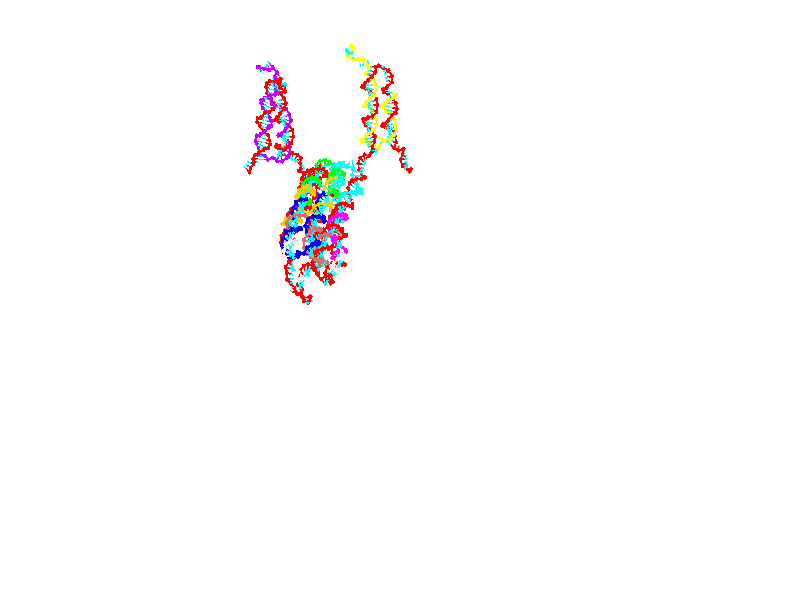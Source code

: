 // switches for output
#declare DRAW_BASES = 1; // possible values are 0, 1; only relevant for DNA ribbons
#declare DRAW_BASES_TYPE = 3; // possible values are 1, 2, 3; only relevant for DNA ribbons
#declare DRAW_FOG = 0; // set to 1 to enable fog

#include "colors.inc"

#include "transforms.inc"
background { rgb <1, 1, 1>}

#default {
   normal{
       ripples 0.25
       frequency 0.20
       turbulence 0.2
       lambda 5
   }
	finish {
		phong 0.1
		phong_size 40.
	}
}

// original window dimensions: 1024x640


// camera settings

camera {
	sky <0, 0.179814, -0.983701>
	up <0, 0.179814, -0.983701>
	right 1.6 * <1, 0, 0>
	location <25.469, 94.9851, 44.8844>
	look_at <25.469, 29.3977, 32.8955>
	direction <0, -65.5874, -11.9889>
	angle 67.0682
}


# declare cpy_camera_pos = <25.469, 94.9851, 44.8844>;
# if (DRAW_FOG = 1)
fog {
	fog_type 2
	up vnormalize(cpy_camera_pos)
	color rgbt<1,1,1,0.3>
	distance 1e-5
	fog_alt 3e-3
	fog_offset 28
}
# end


// LIGHTS

# declare lum = 6;
global_settings {
	ambient_light rgb lum * <0.05, 0.05, 0.05>
	max_trace_level 15
}# declare cpy_direct_light_amount = 0.25;
light_source
{	1000 * <-1, -1.16351, -0.803887>,
	rgb lum * cpy_direct_light_amount
	parallel
}

light_source
{	1000 * <1, 1.16351, 0.803887>,
	rgb lum * cpy_direct_light_amount
	parallel
}

// strand 0

// nucleotide -1

// particle -1
sphere {
	<4.432044, 14.733037, 15.124865> 0.250000
	pigment { color rgbt <1,0,0,0> }
	no_shadow
}
cylinder {
	<4.156028, 14.893602, 14.883963>,  <3.990418, 14.989942, 14.739422>, 0.100000
	pigment { color rgbt <1,0,0,0> }
	no_shadow
}
cylinder {
	<4.156028, 14.893602, 14.883963>,  <4.432044, 14.733037, 15.124865>, 0.100000
	pigment { color rgbt <1,0,0,0> }
	no_shadow
}

// particle -1
sphere {
	<4.156028, 14.893602, 14.883963> 0.100000
	pigment { color rgbt <1,0,0,0> }
	no_shadow
}
sphere {
	0, 1
	scale<0.080000,0.200000,0.300000>
	matrix <0.706009, 0.190105, -0.682210,
		-0.159358, -0.895950, -0.414583,
		-0.690041, 0.401415, -0.602254,
		3.949016, 15.014027, 14.703286>
	pigment { color rgbt <0,1,1,0> }
	no_shadow
}
cylinder {
	<4.518019, 14.467837, 14.472158>,  <4.432044, 14.733037, 15.124865>, 0.130000
	pigment { color rgbt <1,0,0,0> }
	no_shadow
}

// nucleotide -1

// particle -1
sphere {
	<4.518019, 14.467837, 14.472158> 0.250000
	pigment { color rgbt <1,0,0,0> }
	no_shadow
}
cylinder {
	<4.345184, 14.826544, 14.433978>,  <4.241483, 15.041768, 14.411070>, 0.100000
	pigment { color rgbt <1,0,0,0> }
	no_shadow
}
cylinder {
	<4.345184, 14.826544, 14.433978>,  <4.518019, 14.467837, 14.472158>, 0.100000
	pigment { color rgbt <1,0,0,0> }
	no_shadow
}

// particle -1
sphere {
	<4.345184, 14.826544, 14.433978> 0.100000
	pigment { color rgbt <1,0,0,0> }
	no_shadow
}
sphere {
	0, 1
	scale<0.080000,0.200000,0.300000>
	matrix <0.682083, 0.255726, -0.685104,
		-0.589969, -0.361130, -0.722165,
		-0.432088, 0.896766, -0.095450,
		4.215558, 15.095573, 14.405343>
	pigment { color rgbt <0,1,1,0> }
	no_shadow
}
cylinder {
	<4.941432, 14.683729, 14.031678>,  <4.518019, 14.467837, 14.472158>, 0.130000
	pigment { color rgbt <1,0,0,0> }
	no_shadow
}

// nucleotide -1

// particle -1
sphere {
	<4.941432, 14.683729, 14.031678> 0.250000
	pigment { color rgbt <1,0,0,0> }
	no_shadow
}
cylinder {
	<4.675981, 14.982390, 14.050032>,  <4.516710, 15.161587, 14.061044>, 0.100000
	pigment { color rgbt <1,0,0,0> }
	no_shadow
}
cylinder {
	<4.675981, 14.982390, 14.050032>,  <4.941432, 14.683729, 14.031678>, 0.100000
	pigment { color rgbt <1,0,0,0> }
	no_shadow
}

// particle -1
sphere {
	<4.675981, 14.982390, 14.050032> 0.100000
	pigment { color rgbt <1,0,0,0> }
	no_shadow
}
sphere {
	0, 1
	scale<0.080000,0.200000,0.300000>
	matrix <0.501908, 0.489901, -0.712801,
		-0.554693, -0.450007, -0.699864,
		-0.663629, 0.746653, 0.045883,
		4.476892, 15.206387, 14.063796>
	pigment { color rgbt <0,1,1,0> }
	no_shadow
}
cylinder {
	<5.184357, 15.346582, 14.063143>,  <4.941432, 14.683729, 14.031678>, 0.130000
	pigment { color rgbt <1,0,0,0> }
	no_shadow
}

// nucleotide -1

// particle -1
sphere {
	<5.184357, 15.346582, 14.063143> 0.250000
	pigment { color rgbt <1,0,0,0> }
	no_shadow
}
cylinder {
	<5.513929, 15.539295, 14.182490>,  <5.711673, 15.654922, 14.254099>, 0.100000
	pigment { color rgbt <1,0,0,0> }
	no_shadow
}
cylinder {
	<5.513929, 15.539295, 14.182490>,  <5.184357, 15.346582, 14.063143>, 0.100000
	pigment { color rgbt <1,0,0,0> }
	no_shadow
}

// particle -1
sphere {
	<5.513929, 15.539295, 14.182490> 0.100000
	pigment { color rgbt <1,0,0,0> }
	no_shadow
}
sphere {
	0, 1
	scale<0.080000,0.200000,0.300000>
	matrix <0.184575, 0.269652, -0.945103,
		-0.535789, 0.833771, 0.133250,
		0.823931, 0.481781, 0.298369,
		5.761109, 15.683829, 14.272001>
	pigment { color rgbt <0,1,1,0> }
	no_shadow
}
cylinder {
	<5.195596, 16.046087, 14.007612>,  <5.184357, 15.346582, 14.063143>, 0.130000
	pigment { color rgbt <1,0,0,0> }
	no_shadow
}

// nucleotide -1

// particle -1
sphere {
	<5.195596, 16.046087, 14.007612> 0.250000
	pigment { color rgbt <1,0,0,0> }
	no_shadow
}
cylinder {
	<5.578064, 15.933013, 13.977083>,  <5.807546, 15.865169, 13.958766>, 0.100000
	pigment { color rgbt <1,0,0,0> }
	no_shadow
}
cylinder {
	<5.578064, 15.933013, 13.977083>,  <5.195596, 16.046087, 14.007612>, 0.100000
	pigment { color rgbt <1,0,0,0> }
	no_shadow
}

// particle -1
sphere {
	<5.578064, 15.933013, 13.977083> 0.100000
	pigment { color rgbt <1,0,0,0> }
	no_shadow
}
sphere {
	0, 1
	scale<0.080000,0.200000,0.300000>
	matrix <0.070717, 0.475886, -0.876659,
		0.284141, 0.832839, 0.475019,
		0.956171, -0.282687, -0.076323,
		5.864916, 15.848207, 13.954186>
	pigment { color rgbt <0,1,1,0> }
	no_shadow
}
cylinder {
	<5.623658, 16.742016, 13.802402>,  <5.195596, 16.046087, 14.007612>, 0.130000
	pigment { color rgbt <1,0,0,0> }
	no_shadow
}

// nucleotide -1

// particle -1
sphere {
	<5.623658, 16.742016, 13.802402> 0.250000
	pigment { color rgbt <1,0,0,0> }
	no_shadow
}
cylinder {
	<5.835966, 16.410038, 13.733723>,  <5.963350, 16.210852, 13.692515>, 0.100000
	pigment { color rgbt <1,0,0,0> }
	no_shadow
}
cylinder {
	<5.835966, 16.410038, 13.733723>,  <5.623658, 16.742016, 13.802402>, 0.100000
	pigment { color rgbt <1,0,0,0> }
	no_shadow
}

// particle -1
sphere {
	<5.835966, 16.410038, 13.733723> 0.100000
	pigment { color rgbt <1,0,0,0> }
	no_shadow
}
sphere {
	0, 1
	scale<0.080000,0.200000,0.300000>
	matrix <0.264960, 0.354929, -0.896561,
		0.805035, 0.430373, 0.408286,
		0.530768, -0.829943, -0.171699,
		5.995196, 16.161055, 13.682213>
	pigment { color rgbt <0,1,1,0> }
	no_shadow
}
cylinder {
	<6.182144, 16.951502, 13.543698>,  <5.623658, 16.742016, 13.802402>, 0.130000
	pigment { color rgbt <1,0,0,0> }
	no_shadow
}

// nucleotide -1

// particle -1
sphere {
	<6.182144, 16.951502, 13.543698> 0.250000
	pigment { color rgbt <1,0,0,0> }
	no_shadow
}
cylinder {
	<6.163860, 16.581635, 13.392491>,  <6.152890, 16.359715, 13.301767>, 0.100000
	pigment { color rgbt <1,0,0,0> }
	no_shadow
}
cylinder {
	<6.163860, 16.581635, 13.392491>,  <6.182144, 16.951502, 13.543698>, 0.100000
	pigment { color rgbt <1,0,0,0> }
	no_shadow
}

// particle -1
sphere {
	<6.163860, 16.581635, 13.392491> 0.100000
	pigment { color rgbt <1,0,0,0> }
	no_shadow
}
sphere {
	0, 1
	scale<0.080000,0.200000,0.300000>
	matrix <0.331887, 0.342862, -0.878804,
		0.942211, -0.165627, 0.291214,
		-0.045708, -0.924669, -0.378018,
		6.150148, 16.304234, 13.279086>
	pigment { color rgbt <0,1,1,0> }
	no_shadow
}
cylinder {
	<6.817450, 16.941925, 13.226143>,  <6.182144, 16.951502, 13.543698>, 0.130000
	pigment { color rgbt <1,0,0,0> }
	no_shadow
}

// nucleotide -1

// particle -1
sphere {
	<6.817450, 16.941925, 13.226143> 0.250000
	pigment { color rgbt <1,0,0,0> }
	no_shadow
}
cylinder {
	<6.613420, 16.639709, 13.061711>,  <6.491002, 16.458380, 12.963053>, 0.100000
	pigment { color rgbt <1,0,0,0> }
	no_shadow
}
cylinder {
	<6.613420, 16.639709, 13.061711>,  <6.817450, 16.941925, 13.226143>, 0.100000
	pigment { color rgbt <1,0,0,0> }
	no_shadow
}

// particle -1
sphere {
	<6.613420, 16.639709, 13.061711> 0.100000
	pigment { color rgbt <1,0,0,0> }
	no_shadow
}
sphere {
	0, 1
	scale<0.080000,0.200000,0.300000>
	matrix <0.339537, 0.262244, -0.903296,
		0.790277, -0.600325, 0.122769,
		-0.510075, -0.755539, -0.411078,
		6.460397, 16.413048, 12.938388>
	pigment { color rgbt <0,1,1,0> }
	no_shadow
}
cylinder {
	<7.319876, 16.491962, 12.858156>,  <6.817450, 16.941925, 13.226143>, 0.130000
	pigment { color rgbt <1,0,0,0> }
	no_shadow
}

// nucleotide -1

// particle -1
sphere {
	<7.319876, 16.491962, 12.858156> 0.250000
	pigment { color rgbt <1,0,0,0> }
	no_shadow
}
cylinder {
	<6.953030, 16.437622, 12.708253>,  <6.732922, 16.405018, 12.618311>, 0.100000
	pigment { color rgbt <1,0,0,0> }
	no_shadow
}
cylinder {
	<6.953030, 16.437622, 12.708253>,  <7.319876, 16.491962, 12.858156>, 0.100000
	pigment { color rgbt <1,0,0,0> }
	no_shadow
}

// particle -1
sphere {
	<6.953030, 16.437622, 12.708253> 0.100000
	pigment { color rgbt <1,0,0,0> }
	no_shadow
}
sphere {
	0, 1
	scale<0.080000,0.200000,0.300000>
	matrix <0.353172, 0.159032, -0.921943,
		0.184853, -0.977881, -0.097869,
		-0.917114, -0.135860, -0.374758,
		6.677895, 16.396866, 12.595826>
	pigment { color rgbt <0,1,1,0> }
	no_shadow
}
cylinder {
	<7.527174, 16.271822, 12.296815>,  <7.319876, 16.491962, 12.858156>, 0.130000
	pigment { color rgbt <1,0,0,0> }
	no_shadow
}

// nucleotide -1

// particle -1
sphere {
	<7.527174, 16.271822, 12.296815> 0.250000
	pigment { color rgbt <1,0,0,0> }
	no_shadow
}
cylinder {
	<7.141834, 16.349819, 12.223128>,  <6.910631, 16.396618, 12.178916>, 0.100000
	pigment { color rgbt <1,0,0,0> }
	no_shadow
}
cylinder {
	<7.141834, 16.349819, 12.223128>,  <7.527174, 16.271822, 12.296815>, 0.100000
	pigment { color rgbt <1,0,0,0> }
	no_shadow
}

// particle -1
sphere {
	<7.141834, 16.349819, 12.223128> 0.100000
	pigment { color rgbt <1,0,0,0> }
	no_shadow
}
sphere {
	0, 1
	scale<0.080000,0.200000,0.300000>
	matrix <0.219884, 0.180644, -0.958655,
		-0.153655, -0.964025, -0.216899,
		-0.963349, 0.194995, -0.184217,
		6.852829, 16.408318, 12.167863>
	pigment { color rgbt <0,1,1,0> }
	no_shadow
}
cylinder {
	<7.368453, 15.889657, 11.694154>,  <7.527174, 16.271822, 12.296815>, 0.130000
	pigment { color rgbt <1,0,0,0> }
	no_shadow
}

// nucleotide -1

// particle -1
sphere {
	<7.368453, 15.889657, 11.694154> 0.250000
	pigment { color rgbt <1,0,0,0> }
	no_shadow
}
cylinder {
	<7.079513, 16.166056, 11.704991>,  <6.906149, 16.331896, 11.711494>, 0.100000
	pigment { color rgbt <1,0,0,0> }
	no_shadow
}
cylinder {
	<7.079513, 16.166056, 11.704991>,  <7.368453, 15.889657, 11.694154>, 0.100000
	pigment { color rgbt <1,0,0,0> }
	no_shadow
}

// particle -1
sphere {
	<7.079513, 16.166056, 11.704991> 0.100000
	pigment { color rgbt <1,0,0,0> }
	no_shadow
}
sphere {
	0, 1
	scale<0.080000,0.200000,0.300000>
	matrix <0.071224, 0.113314, -0.991003,
		-0.687851, -0.713920, -0.131068,
		-0.722349, 0.690997, 0.027095,
		6.862808, 16.373354, 11.713120>
	pigment { color rgbt <0,1,1,0> }
	no_shadow
}
cylinder {
	<7.121714, 15.902413, 11.030464>,  <7.368453, 15.889657, 11.694154>, 0.130000
	pigment { color rgbt <1,0,0,0> }
	no_shadow
}

// nucleotide -1

// particle -1
sphere {
	<7.121714, 15.902413, 11.030464> 0.250000
	pigment { color rgbt <1,0,0,0> }
	no_shadow
}
cylinder {
	<6.954085, 16.243471, 11.155285>,  <6.853508, 16.448107, 11.230177>, 0.100000
	pigment { color rgbt <1,0,0,0> }
	no_shadow
}
cylinder {
	<6.954085, 16.243471, 11.155285>,  <7.121714, 15.902413, 11.030464>, 0.100000
	pigment { color rgbt <1,0,0,0> }
	no_shadow
}

// particle -1
sphere {
	<6.954085, 16.243471, 11.155285> 0.100000
	pigment { color rgbt <1,0,0,0> }
	no_shadow
}
sphere {
	0, 1
	scale<0.080000,0.200000,0.300000>
	matrix <0.106886, 0.387625, -0.915599,
		-0.901640, -0.350348, -0.253579,
		-0.419072, 0.852645, 0.312051,
		6.828364, 16.499264, 11.248900>
	pigment { color rgbt <0,1,1,0> }
	no_shadow
}
cylinder {
	<6.505603, 16.100525, 10.641945>,  <7.121714, 15.902413, 11.030464>, 0.130000
	pigment { color rgbt <1,0,0,0> }
	no_shadow
}

// nucleotide -1

// particle -1
sphere {
	<6.505603, 16.100525, 10.641945> 0.250000
	pigment { color rgbt <1,0,0,0> }
	no_shadow
}
cylinder {
	<6.684736, 16.433760, 10.771814>,  <6.792215, 16.633701, 10.849736>, 0.100000
	pigment { color rgbt <1,0,0,0> }
	no_shadow
}
cylinder {
	<6.684736, 16.433760, 10.771814>,  <6.505603, 16.100525, 10.641945>, 0.100000
	pigment { color rgbt <1,0,0,0> }
	no_shadow
}

// particle -1
sphere {
	<6.684736, 16.433760, 10.771814> 0.100000
	pigment { color rgbt <1,0,0,0> }
	no_shadow
}
sphere {
	0, 1
	scale<0.080000,0.200000,0.300000>
	matrix <-0.033819, 0.378644, -0.924925,
		-0.893479, 0.403229, 0.197743,
		0.447831, 0.833088, 0.324673,
		6.819085, 16.683685, 10.869216>
	pigment { color rgbt <0,1,1,0> }
	no_shadow
}
cylinder {
	<6.127038, 16.598190, 10.194419>,  <6.505603, 16.100525, 10.641945>, 0.130000
	pigment { color rgbt <1,0,0,0> }
	no_shadow
}

// nucleotide -1

// particle -1
sphere {
	<6.127038, 16.598190, 10.194419> 0.250000
	pigment { color rgbt <1,0,0,0> }
	no_shadow
}
cylinder {
	<6.402479, 16.830536, 10.368052>,  <6.567744, 16.969942, 10.472231>, 0.100000
	pigment { color rgbt <1,0,0,0> }
	no_shadow
}
cylinder {
	<6.402479, 16.830536, 10.368052>,  <6.127038, 16.598190, 10.194419>, 0.100000
	pigment { color rgbt <1,0,0,0> }
	no_shadow
}

// particle -1
sphere {
	<6.402479, 16.830536, 10.368052> 0.100000
	pigment { color rgbt <1,0,0,0> }
	no_shadow
}
sphere {
	0, 1
	scale<0.080000,0.200000,0.300000>
	matrix <0.001250, 0.597666, -0.801744,
		-0.725138, 0.552625, 0.410828,
		0.688602, 0.580862, 0.434082,
		6.609060, 17.004795, 10.498276>
	pigment { color rgbt <0,1,1,0> }
	no_shadow
}
cylinder {
	<5.903617, 17.301689, 10.034228>,  <6.127038, 16.598190, 10.194419>, 0.130000
	pigment { color rgbt <1,0,0,0> }
	no_shadow
}

// nucleotide -1

// particle -1
sphere {
	<5.903617, 17.301689, 10.034228> 0.250000
	pigment { color rgbt <1,0,0,0> }
	no_shadow
}
cylinder {
	<6.297180, 17.294144, 10.105298>,  <6.533318, 17.289616, 10.147940>, 0.100000
	pigment { color rgbt <1,0,0,0> }
	no_shadow
}
cylinder {
	<6.297180, 17.294144, 10.105298>,  <5.903617, 17.301689, 10.034228>, 0.100000
	pigment { color rgbt <1,0,0,0> }
	no_shadow
}

// particle -1
sphere {
	<6.297180, 17.294144, 10.105298> 0.100000
	pigment { color rgbt <1,0,0,0> }
	no_shadow
}
sphere {
	0, 1
	scale<0.080000,0.200000,0.300000>
	matrix <0.153713, 0.596305, -0.787904,
		-0.091084, 0.802536, 0.589610,
		0.983908, -0.018866, 0.177674,
		6.592353, 17.288485, 10.158601>
	pigment { color rgbt <0,1,1,0> }
	no_shadow
}
cylinder {
	<6.083702, 17.931602, 9.882603>,  <5.903617, 17.301689, 10.034228>, 0.130000
	pigment { color rgbt <1,0,0,0> }
	no_shadow
}

// nucleotide -1

// particle -1
sphere {
	<6.083702, 17.931602, 9.882603> 0.250000
	pigment { color rgbt <1,0,0,0> }
	no_shadow
}
cylinder {
	<6.413140, 17.705744, 9.861185>,  <6.610803, 17.570229, 9.848334>, 0.100000
	pigment { color rgbt <1,0,0,0> }
	no_shadow
}
cylinder {
	<6.413140, 17.705744, 9.861185>,  <6.083702, 17.931602, 9.882603>, 0.100000
	pigment { color rgbt <1,0,0,0> }
	no_shadow
}

// particle -1
sphere {
	<6.413140, 17.705744, 9.861185> 0.100000
	pigment { color rgbt <1,0,0,0> }
	no_shadow
}
sphere {
	0, 1
	scale<0.080000,0.200000,0.300000>
	matrix <0.329075, 0.552604, -0.765727,
		0.461953, 0.613029, 0.640933,
		0.823595, -0.564645, -0.053545,
		6.660219, 17.536350, 9.845121>
	pigment { color rgbt <0,1,1,0> }
	no_shadow
}
cylinder {
	<6.661911, 18.377005, 9.972519>,  <6.083702, 17.931602, 9.882603>, 0.130000
	pigment { color rgbt <1,0,0,0> }
	no_shadow
}

// nucleotide -1

// particle -1
sphere {
	<6.661911, 18.377005, 9.972519> 0.250000
	pigment { color rgbt <1,0,0,0> }
	no_shadow
}
cylinder {
	<6.784708, 18.051126, 9.775733>,  <6.858386, 17.855600, 9.657661>, 0.100000
	pigment { color rgbt <1,0,0,0> }
	no_shadow
}
cylinder {
	<6.784708, 18.051126, 9.775733>,  <6.661911, 18.377005, 9.972519>, 0.100000
	pigment { color rgbt <1,0,0,0> }
	no_shadow
}

// particle -1
sphere {
	<6.784708, 18.051126, 9.775733> 0.100000
	pigment { color rgbt <1,0,0,0> }
	no_shadow
}
sphere {
	0, 1
	scale<0.080000,0.200000,0.300000>
	matrix <0.412702, 0.579753, -0.702541,
		0.857575, 0.012639, 0.514205,
		0.306991, -0.814694, -0.491965,
		6.876805, 17.806719, 9.628143>
	pigment { color rgbt <0,1,1,0> }
	no_shadow
}
cylinder {
	<7.177332, 18.666313, 9.527560>,  <6.661911, 18.377005, 9.972519>, 0.130000
	pigment { color rgbt <1,0,0,0> }
	no_shadow
}

// nucleotide -1

// particle -1
sphere {
	<7.177332, 18.666313, 9.527560> 0.250000
	pigment { color rgbt <1,0,0,0> }
	no_shadow
}
cylinder {
	<7.165464, 18.288158, 9.397718>,  <7.158343, 18.061266, 9.319814>, 0.100000
	pigment { color rgbt <1,0,0,0> }
	no_shadow
}
cylinder {
	<7.165464, 18.288158, 9.397718>,  <7.177332, 18.666313, 9.527560>, 0.100000
	pigment { color rgbt <1,0,0,0> }
	no_shadow
}

// particle -1
sphere {
	<7.165464, 18.288158, 9.397718> 0.100000
	pigment { color rgbt <1,0,0,0> }
	no_shadow
}
sphere {
	0, 1
	scale<0.080000,0.200000,0.300000>
	matrix <0.528922, 0.260707, -0.807634,
		0.848151, -0.195653, 0.492300,
		-0.029670, -0.945385, -0.324604,
		7.156563, 18.004543, 9.300337>
	pigment { color rgbt <0,1,1,0> }
	no_shadow
}
cylinder {
	<7.819203, 18.570032, 9.399476>,  <7.177332, 18.666313, 9.527560>, 0.130000
	pigment { color rgbt <1,0,0,0> }
	no_shadow
}

// nucleotide -1

// particle -1
sphere {
	<7.819203, 18.570032, 9.399476> 0.250000
	pigment { color rgbt <1,0,0,0> }
	no_shadow
}
cylinder {
	<7.615222, 18.313084, 9.170633>,  <7.492833, 18.158915, 9.033328>, 0.100000
	pigment { color rgbt <1,0,0,0> }
	no_shadow
}
cylinder {
	<7.615222, 18.313084, 9.170633>,  <7.819203, 18.570032, 9.399476>, 0.100000
	pigment { color rgbt <1,0,0,0> }
	no_shadow
}

// particle -1
sphere {
	<7.615222, 18.313084, 9.170633> 0.100000
	pigment { color rgbt <1,0,0,0> }
	no_shadow
}
sphere {
	0, 1
	scale<0.080000,0.200000,0.300000>
	matrix <0.612130, 0.196276, -0.766011,
		0.604355, -0.740834, 0.293122,
		-0.509954, -0.642371, -0.572107,
		7.462236, 18.120373, 8.999002>
	pigment { color rgbt <0,1,1,0> }
	no_shadow
}
cylinder {
	<8.316270, 18.362242, 8.953536>,  <7.819203, 18.570032, 9.399476>, 0.130000
	pigment { color rgbt <1,0,0,0> }
	no_shadow
}

// nucleotide -1

// particle -1
sphere {
	<8.316270, 18.362242, 8.953536> 0.250000
	pigment { color rgbt <1,0,0,0> }
	no_shadow
}
cylinder {
	<7.973480, 18.251049, 8.779951>,  <7.767807, 18.184334, 8.675800>, 0.100000
	pigment { color rgbt <1,0,0,0> }
	no_shadow
}
cylinder {
	<7.973480, 18.251049, 8.779951>,  <8.316270, 18.362242, 8.953536>, 0.100000
	pigment { color rgbt <1,0,0,0> }
	no_shadow
}

// particle -1
sphere {
	<7.973480, 18.251049, 8.779951> 0.100000
	pigment { color rgbt <1,0,0,0> }
	no_shadow
}
sphere {
	0, 1
	scale<0.080000,0.200000,0.300000>
	matrix <0.419351, 0.113343, -0.900721,
		0.299570, -0.953876, 0.019440,
		-0.856973, -0.277981, -0.433963,
		7.716388, 18.167656, 8.649762>
	pigment { color rgbt <0,1,1,0> }
	no_shadow
}
cylinder {
	<8.489529, 17.837599, 8.372478>,  <8.316270, 18.362242, 8.953536>, 0.130000
	pigment { color rgbt <1,0,0,0> }
	no_shadow
}

// nucleotide -1

// particle -1
sphere {
	<8.489529, 17.837599, 8.372478> 0.250000
	pigment { color rgbt <1,0,0,0> }
	no_shadow
}
cylinder {
	<8.134307, 18.006317, 8.299324>,  <7.921174, 18.107548, 8.255432>, 0.100000
	pigment { color rgbt <1,0,0,0> }
	no_shadow
}
cylinder {
	<8.134307, 18.006317, 8.299324>,  <8.489529, 17.837599, 8.372478>, 0.100000
	pigment { color rgbt <1,0,0,0> }
	no_shadow
}

// particle -1
sphere {
	<8.134307, 18.006317, 8.299324> 0.100000
	pigment { color rgbt <1,0,0,0> }
	no_shadow
}
sphere {
	0, 1
	scale<0.080000,0.200000,0.300000>
	matrix <0.241529, 0.089566, -0.966251,
		-0.391182, -0.902256, -0.181416,
		-0.888055, 0.421797, -0.182884,
		7.867890, 18.132856, 8.244459>
	pigment { color rgbt <0,1,1,0> }
	no_shadow
}
cylinder {
	<8.130591, 17.475655, 7.838613>,  <8.489529, 17.837599, 8.372478>, 0.130000
	pigment { color rgbt <1,0,0,0> }
	no_shadow
}

// nucleotide -1

// particle -1
sphere {
	<8.130591, 17.475655, 7.838613> 0.250000
	pigment { color rgbt <1,0,0,0> }
	no_shadow
}
cylinder {
	<7.945376, 17.830191, 7.838593>,  <7.834248, 18.042912, 7.838582>, 0.100000
	pigment { color rgbt <1,0,0,0> }
	no_shadow
}
cylinder {
	<7.945376, 17.830191, 7.838593>,  <8.130591, 17.475655, 7.838613>, 0.100000
	pigment { color rgbt <1,0,0,0> }
	no_shadow
}

// particle -1
sphere {
	<7.945376, 17.830191, 7.838593> 0.100000
	pigment { color rgbt <1,0,0,0> }
	no_shadow
}
sphere {
	0, 1
	scale<0.080000,0.200000,0.300000>
	matrix <0.091083, 0.047529, -0.994708,
		-0.881646, -0.460591, -0.102738,
		-0.463037, 0.886339, -0.000048,
		7.806465, 18.096092, 7.838579>
	pigment { color rgbt <0,1,1,0> }
	no_shadow
}
cylinder {
	<7.572783, 17.482098, 7.252503>,  <8.130591, 17.475655, 7.838613>, 0.130000
	pigment { color rgbt <1,0,0,0> }
	no_shadow
}

// nucleotide -1

// particle -1
sphere {
	<7.572783, 17.482098, 7.252503> 0.250000
	pigment { color rgbt <1,0,0,0> }
	no_shadow
}
cylinder {
	<7.676422, 17.857441, 7.344028>,  <7.738605, 18.082647, 7.398942>, 0.100000
	pigment { color rgbt <1,0,0,0> }
	no_shadow
}
cylinder {
	<7.676422, 17.857441, 7.344028>,  <7.572783, 17.482098, 7.252503>, 0.100000
	pigment { color rgbt <1,0,0,0> }
	no_shadow
}

// particle -1
sphere {
	<7.676422, 17.857441, 7.344028> 0.100000
	pigment { color rgbt <1,0,0,0> }
	no_shadow
}
sphere {
	0, 1
	scale<0.080000,0.200000,0.300000>
	matrix <0.268855, 0.157468, -0.950222,
		-0.927677, 0.307718, -0.211482,
		0.259098, 0.938357, 0.228811,
		7.754151, 18.138948, 7.412671>
	pigment { color rgbt <0,1,1,0> }
	no_shadow
}
cylinder {
	<7.259881, 17.842154, 6.742217>,  <7.572783, 17.482098, 7.252503>, 0.130000
	pigment { color rgbt <1,0,0,0> }
	no_shadow
}

// nucleotide -1

// particle -1
sphere {
	<7.259881, 17.842154, 6.742217> 0.250000
	pigment { color rgbt <1,0,0,0> }
	no_shadow
}
cylinder {
	<7.516078, 18.111111, 6.890626>,  <7.669796, 18.272484, 6.979672>, 0.100000
	pigment { color rgbt <1,0,0,0> }
	no_shadow
}
cylinder {
	<7.516078, 18.111111, 6.890626>,  <7.259881, 17.842154, 6.742217>, 0.100000
	pigment { color rgbt <1,0,0,0> }
	no_shadow
}

// particle -1
sphere {
	<7.516078, 18.111111, 6.890626> 0.100000
	pigment { color rgbt <1,0,0,0> }
	no_shadow
}
sphere {
	0, 1
	scale<0.080000,0.200000,0.300000>
	matrix <0.141893, 0.371195, -0.917650,
		-0.754741, 0.640394, 0.142340,
		0.640493, 0.672391, 0.371024,
		7.708226, 18.312828, 7.001934>
	pigment { color rgbt <0,1,1,0> }
	no_shadow
}
cylinder {
	<7.217216, 18.375727, 6.304782>,  <7.259881, 17.842154, 6.742217>, 0.130000
	pigment { color rgbt <1,0,0,0> }
	no_shadow
}

// nucleotide -1

// particle -1
sphere {
	<7.217216, 18.375727, 6.304782> 0.250000
	pigment { color rgbt <1,0,0,0> }
	no_shadow
}
cylinder {
	<7.566350, 18.450081, 6.485274>,  <7.775830, 18.494694, 6.593569>, 0.100000
	pigment { color rgbt <1,0,0,0> }
	no_shadow
}
cylinder {
	<7.566350, 18.450081, 6.485274>,  <7.217216, 18.375727, 6.304782>, 0.100000
	pigment { color rgbt <1,0,0,0> }
	no_shadow
}

// particle -1
sphere {
	<7.566350, 18.450081, 6.485274> 0.100000
	pigment { color rgbt <1,0,0,0> }
	no_shadow
}
sphere {
	0, 1
	scale<0.080000,0.200000,0.300000>
	matrix <0.307191, 0.509182, -0.803970,
		-0.379204, 0.840345, 0.387330,
		0.872834, 0.185884, 0.451230,
		7.828200, 18.505846, 6.620643>
	pigment { color rgbt <0,1,1,0> }
	no_shadow
}
cylinder {
	<7.443000, 19.054186, 6.176672>,  <7.217216, 18.375727, 6.304782>, 0.130000
	pigment { color rgbt <1,0,0,0> }
	no_shadow
}

// nucleotide -1

// particle -1
sphere {
	<7.443000, 19.054186, 6.176672> 0.250000
	pigment { color rgbt <1,0,0,0> }
	no_shadow
}
cylinder {
	<7.754630, 18.804665, 6.201684>,  <7.941608, 18.654951, 6.216692>, 0.100000
	pigment { color rgbt <1,0,0,0> }
	no_shadow
}
cylinder {
	<7.754630, 18.804665, 6.201684>,  <7.443000, 19.054186, 6.176672>, 0.100000
	pigment { color rgbt <1,0,0,0> }
	no_shadow
}

// particle -1
sphere {
	<7.754630, 18.804665, 6.201684> 0.100000
	pigment { color rgbt <1,0,0,0> }
	no_shadow
}
sphere {
	0, 1
	scale<0.080000,0.200000,0.300000>
	matrix <0.419747, 0.444924, -0.791110,
		0.465675, 0.642582, 0.608469,
		0.779076, -0.623803, 0.062532,
		7.988353, 18.617523, 6.220444>
	pigment { color rgbt <0,1,1,0> }
	no_shadow
}
cylinder {
	<7.925582, 19.480412, 6.101897>,  <7.443000, 19.054186, 6.176672>, 0.130000
	pigment { color rgbt <1,0,0,0> }
	no_shadow
}

// nucleotide -1

// particle -1
sphere {
	<7.925582, 19.480412, 6.101897> 0.250000
	pigment { color rgbt <1,0,0,0> }
	no_shadow
}
cylinder {
	<8.037739, 19.106646, 6.014031>,  <8.105033, 18.882387, 5.961312>, 0.100000
	pigment { color rgbt <1,0,0,0> }
	no_shadow
}
cylinder {
	<8.037739, 19.106646, 6.014031>,  <7.925582, 19.480412, 6.101897>, 0.100000
	pigment { color rgbt <1,0,0,0> }
	no_shadow
}

// particle -1
sphere {
	<8.037739, 19.106646, 6.014031> 0.100000
	pigment { color rgbt <1,0,0,0> }
	no_shadow
}
sphere {
	0, 1
	scale<0.080000,0.200000,0.300000>
	matrix <0.505330, 0.338260, -0.793865,
		0.816102, 0.111591, 0.567033,
		0.280393, -0.934413, -0.219664,
		8.121857, 18.826323, 5.948132>
	pigment { color rgbt <0,1,1,0> }
	no_shadow
}
cylinder {
	<8.731304, 19.378567, 6.053482>,  <7.925582, 19.480412, 6.101897>, 0.130000
	pigment { color rgbt <1,0,0,0> }
	no_shadow
}

// nucleotide -1

// particle -1
sphere {
	<8.731304, 19.378567, 6.053482> 0.250000
	pigment { color rgbt <1,0,0,0> }
	no_shadow
}
cylinder {
	<8.512689, 19.143034, 5.815299>,  <8.381519, 19.001715, 5.672389>, 0.100000
	pigment { color rgbt <1,0,0,0> }
	no_shadow
}
cylinder {
	<8.512689, 19.143034, 5.815299>,  <8.731304, 19.378567, 6.053482>, 0.100000
	pigment { color rgbt <1,0,0,0> }
	no_shadow
}

// particle -1
sphere {
	<8.512689, 19.143034, 5.815299> 0.100000
	pigment { color rgbt <1,0,0,0> }
	no_shadow
}
sphere {
	0, 1
	scale<0.080000,0.200000,0.300000>
	matrix <0.494818, 0.346579, -0.796893,
		0.675611, -0.730176, 0.101946,
		-0.546540, -0.588834, -0.595457,
		8.348726, 18.966383, 5.636662>
	pigment { color rgbt <0,1,1,0> }
	no_shadow
}
cylinder {
	<9.338295, 19.424358, 6.554307>,  <8.731304, 19.378567, 6.053482>, 0.130000
	pigment { color rgbt <1,0,0,0> }
	no_shadow
}

// nucleotide -1

// particle -1
sphere {
	<9.338295, 19.424358, 6.554307> 0.250000
	pigment { color rgbt <1,0,0,0> }
	no_shadow
}
cylinder {
	<9.247847, 19.633644, 6.882969>,  <9.193578, 19.759216, 7.080166>, 0.100000
	pigment { color rgbt <1,0,0,0> }
	no_shadow
}
cylinder {
	<9.247847, 19.633644, 6.882969>,  <9.338295, 19.424358, 6.554307>, 0.100000
	pigment { color rgbt <1,0,0,0> }
	no_shadow
}

// particle -1
sphere {
	<9.247847, 19.633644, 6.882969> 0.100000
	pigment { color rgbt <1,0,0,0> }
	no_shadow
}
sphere {
	0, 1
	scale<0.080000,0.200000,0.300000>
	matrix <0.855234, 0.510425, -0.089668,
		-0.466309, 0.682431, -0.562889,
		-0.226121, 0.523215, 0.821654,
		9.180011, 19.790609, 7.129465>
	pigment { color rgbt <0,1,1,0> }
	no_shadow
}
cylinder {
	<9.320617, 20.100145, 6.335405>,  <9.338295, 19.424358, 6.554307>, 0.130000
	pigment { color rgbt <1,0,0,0> }
	no_shadow
}

// nucleotide -1

// particle -1
sphere {
	<9.320617, 20.100145, 6.335405> 0.250000
	pigment { color rgbt <1,0,0,0> }
	no_shadow
}
cylinder {
	<9.375305, 20.097904, 6.731642>,  <9.408118, 20.096560, 6.969385>, 0.100000
	pigment { color rgbt <1,0,0,0> }
	no_shadow
}
cylinder {
	<9.375305, 20.097904, 6.731642>,  <9.320617, 20.100145, 6.335405>, 0.100000
	pigment { color rgbt <1,0,0,0> }
	no_shadow
}

// particle -1
sphere {
	<9.375305, 20.097904, 6.731642> 0.100000
	pigment { color rgbt <1,0,0,0> }
	no_shadow
}
sphere {
	0, 1
	scale<0.080000,0.200000,0.300000>
	matrix <0.763066, 0.638267, -0.101709,
		-0.631694, 0.769795, 0.091538,
		0.136721, -0.005601, 0.990594,
		9.416322, 20.096224, 7.028821>
	pigment { color rgbt <0,1,1,0> }
	no_shadow
}
cylinder {
	<9.682248, 20.743448, 6.510291>,  <9.320617, 20.100145, 6.335405>, 0.130000
	pigment { color rgbt <1,0,0,0> }
	no_shadow
}

// nucleotide -1

// particle -1
sphere {
	<9.682248, 20.743448, 6.510291> 0.250000
	pigment { color rgbt <1,0,0,0> }
	no_shadow
}
cylinder {
	<9.687684, 20.564503, 6.867990>,  <9.690946, 20.457134, 7.082609>, 0.100000
	pigment { color rgbt <1,0,0,0> }
	no_shadow
}
cylinder {
	<9.687684, 20.564503, 6.867990>,  <9.682248, 20.743448, 6.510291>, 0.100000
	pigment { color rgbt <1,0,0,0> }
	no_shadow
}

// particle -1
sphere {
	<9.687684, 20.564503, 6.867990> 0.100000
	pigment { color rgbt <1,0,0,0> }
	no_shadow
}
sphere {
	0, 1
	scale<0.080000,0.200000,0.300000>
	matrix <0.586369, 0.727978, 0.355275,
		-0.809930, 0.519530, 0.272215,
		0.013590, -0.447366, 0.894248,
		9.691761, 20.430292, 7.136264>
	pigment { color rgbt <0,1,1,0> }
	no_shadow
}
cylinder {
	<9.335300, 21.143227, 7.097523>,  <9.682248, 20.743448, 6.510291>, 0.130000
	pigment { color rgbt <1,0,0,0> }
	no_shadow
}

// nucleotide -1

// particle -1
sphere {
	<9.335300, 21.143227, 7.097523> 0.250000
	pigment { color rgbt <1,0,0,0> }
	no_shadow
}
cylinder {
	<9.652196, 20.911835, 7.175210>,  <9.842333, 20.773001, 7.221822>, 0.100000
	pigment { color rgbt <1,0,0,0> }
	no_shadow
}
cylinder {
	<9.652196, 20.911835, 7.175210>,  <9.335300, 21.143227, 7.097523>, 0.100000
	pigment { color rgbt <1,0,0,0> }
	no_shadow
}

// particle -1
sphere {
	<9.652196, 20.911835, 7.175210> 0.100000
	pigment { color rgbt <1,0,0,0> }
	no_shadow
}
sphere {
	0, 1
	scale<0.080000,0.200000,0.300000>
	matrix <0.526937, 0.809053, 0.260329,
		-0.307727, -0.103903, 0.945785,
		0.792239, -0.578479, 0.194217,
		9.889868, 20.738291, 7.233475>
	pigment { color rgbt <0,1,1,0> }
	no_shadow
}
cylinder {
	<9.742583, 21.270359, 7.803370>,  <9.335300, 21.143227, 7.097523>, 0.130000
	pigment { color rgbt <1,0,0,0> }
	no_shadow
}

// nucleotide -1

// particle -1
sphere {
	<9.742583, 21.270359, 7.803370> 0.250000
	pigment { color rgbt <1,0,0,0> }
	no_shadow
}
cylinder {
	<10.021832, 21.121714, 7.558576>,  <10.189383, 21.032526, 7.411699>, 0.100000
	pigment { color rgbt <1,0,0,0> }
	no_shadow
}
cylinder {
	<10.021832, 21.121714, 7.558576>,  <9.742583, 21.270359, 7.803370>, 0.100000
	pigment { color rgbt <1,0,0,0> }
	no_shadow
}

// particle -1
sphere {
	<10.021832, 21.121714, 7.558576> 0.100000
	pigment { color rgbt <1,0,0,0> }
	no_shadow
}
sphere {
	0, 1
	scale<0.080000,0.200000,0.300000>
	matrix <0.582066, 0.792308, 0.182883,
		0.416919, -0.483891, 0.769433,
		0.698124, -0.371614, -0.611986,
		10.231270, 21.010229, 7.374980>
	pigment { color rgbt <0,1,1,0> }
	no_shadow
}
cylinder {
	<10.349111, 21.115616, 8.158345>,  <9.742583, 21.270359, 7.803370>, 0.130000
	pigment { color rgbt <1,0,0,0> }
	no_shadow
}

// nucleotide -1

// particle -1
sphere {
	<10.349111, 21.115616, 8.158345> 0.250000
	pigment { color rgbt <1,0,0,0> }
	no_shadow
}
cylinder {
	<10.391877, 21.241804, 7.781188>,  <10.417538, 21.317516, 7.554893>, 0.100000
	pigment { color rgbt <1,0,0,0> }
	no_shadow
}
cylinder {
	<10.391877, 21.241804, 7.781188>,  <10.349111, 21.115616, 8.158345>, 0.100000
	pigment { color rgbt <1,0,0,0> }
	no_shadow
}

// particle -1
sphere {
	<10.391877, 21.241804, 7.781188> 0.100000
	pigment { color rgbt <1,0,0,0> }
	no_shadow
}
sphere {
	0, 1
	scale<0.080000,0.200000,0.300000>
	matrix <0.461706, 0.824127, 0.328088,
		0.880566, -0.470418, -0.057541,
		0.106917, 0.315470, -0.942893,
		10.423952, 21.336445, 7.498320>
	pigment { color rgbt <0,1,1,0> }
	no_shadow
}
cylinder {
	<9.736320, 20.671030, 8.219116>,  <10.349111, 21.115616, 8.158345>, 0.130000
	pigment { color rgbt <1,0,0,0> }
	no_shadow
}

// nucleotide -1

// particle -1
sphere {
	<9.736320, 20.671030, 8.219116> 0.250000
	pigment { color rgbt <1,0,0,0> }
	no_shadow
}
cylinder {
	<9.557476, 20.481579, 7.915598>,  <9.450170, 20.367908, 7.733488>, 0.100000
	pigment { color rgbt <1,0,0,0> }
	no_shadow
}
cylinder {
	<9.557476, 20.481579, 7.915598>,  <9.736320, 20.671030, 8.219116>, 0.100000
	pigment { color rgbt <1,0,0,0> }
	no_shadow
}

// particle -1
sphere {
	<9.557476, 20.481579, 7.915598> 0.100000
	pigment { color rgbt <1,0,0,0> }
	no_shadow
}
sphere {
	0, 1
	scale<0.080000,0.200000,0.300000>
	matrix <-0.699711, 0.713656, -0.033158,
		0.557223, 0.516111, -0.650486,
		-0.447110, -0.473629, -0.758794,
		9.423343, 20.339491, 7.687960>
	pigment { color rgbt <0,1,1,0> }
	no_shadow
}
cylinder {
	<10.193033, 20.823997, 8.878767>,  <9.736320, 20.671030, 8.219116>, 0.130000
	pigment { color rgbt <1,0,0,0> }
	no_shadow
}

// nucleotide -1

// particle -1
sphere {
	<10.193033, 20.823997, 8.878767> 0.250000
	pigment { color rgbt <1,0,0,0> }
	no_shadow
}
cylinder {
	<9.939133, 21.051249, 9.088269>,  <9.786793, 21.187599, 9.213970>, 0.100000
	pigment { color rgbt <1,0,0,0> }
	no_shadow
}
cylinder {
	<9.939133, 21.051249, 9.088269>,  <10.193033, 20.823997, 8.878767>, 0.100000
	pigment { color rgbt <1,0,0,0> }
	no_shadow
}

// particle -1
sphere {
	<9.939133, 21.051249, 9.088269> 0.100000
	pigment { color rgbt <1,0,0,0> }
	no_shadow
}
sphere {
	0, 1
	scale<0.080000,0.200000,0.300000>
	matrix <0.177298, -0.552646, 0.814339,
		0.752101, 0.609764, 0.250064,
		-0.634751, 0.568129, 0.523756,
		9.748707, 21.221687, 9.245396>
	pigment { color rgbt <0,1,1,0> }
	no_shadow
}
cylinder {
	<10.501161, 21.090315, 9.555011>,  <10.193033, 20.823997, 8.878767>, 0.130000
	pigment { color rgbt <1,0,0,0> }
	no_shadow
}

// nucleotide -1

// particle -1
sphere {
	<10.501161, 21.090315, 9.555011> 0.250000
	pigment { color rgbt <1,0,0,0> }
	no_shadow
}
cylinder {
	<10.103657, 21.061012, 9.588661>,  <9.865154, 21.043430, 9.608851>, 0.100000
	pigment { color rgbt <1,0,0,0> }
	no_shadow
}
cylinder {
	<10.103657, 21.061012, 9.588661>,  <10.501161, 21.090315, 9.555011>, 0.100000
	pigment { color rgbt <1,0,0,0> }
	no_shadow
}

// particle -1
sphere {
	<10.103657, 21.061012, 9.588661> 0.100000
	pigment { color rgbt <1,0,0,0> }
	no_shadow
}
sphere {
	0, 1
	scale<0.080000,0.200000,0.300000>
	matrix <0.111478, -0.679122, 0.725511,
		0.003984, 0.730361, 0.683050,
		-0.993759, -0.073254, 0.084125,
		9.805529, 21.039036, 9.613898>
	pigment { color rgbt <0,1,1,0> }
	no_shadow
}
cylinder {
	<10.312023, 21.201920, 10.197579>,  <10.501161, 21.090315, 9.555011>, 0.130000
	pigment { color rgbt <1,0,0,0> }
	no_shadow
}

// nucleotide -1

// particle -1
sphere {
	<10.312023, 21.201920, 10.197579> 0.250000
	pigment { color rgbt <1,0,0,0> }
	no_shadow
}
cylinder {
	<10.025623, 20.976423, 10.032877>,  <9.853784, 20.841125, 9.934055>, 0.100000
	pigment { color rgbt <1,0,0,0> }
	no_shadow
}
cylinder {
	<10.025623, 20.976423, 10.032877>,  <10.312023, 21.201920, 10.197579>, 0.100000
	pigment { color rgbt <1,0,0,0> }
	no_shadow
}

// particle -1
sphere {
	<10.025623, 20.976423, 10.032877> 0.100000
	pigment { color rgbt <1,0,0,0> }
	no_shadow
}
sphere {
	0, 1
	scale<0.080000,0.200000,0.300000>
	matrix <0.115314, -0.677228, 0.726681,
		-0.688510, 0.472823, 0.549902,
		-0.716001, -0.563738, -0.411755,
		9.810823, 20.807302, 9.909350>
	pigment { color rgbt <0,1,1,0> }
	no_shadow
}
cylinder {
	<9.768188, 21.016460, 10.768968>,  <10.312023, 21.201920, 10.197579>, 0.130000
	pigment { color rgbt <1,0,0,0> }
	no_shadow
}

// nucleotide -1

// particle -1
sphere {
	<9.768188, 21.016460, 10.768968> 0.250000
	pigment { color rgbt <1,0,0,0> }
	no_shadow
}
cylinder {
	<9.732244, 20.736572, 10.485472>,  <9.710676, 20.568640, 10.315374>, 0.100000
	pigment { color rgbt <1,0,0,0> }
	no_shadow
}
cylinder {
	<9.732244, 20.736572, 10.485472>,  <9.768188, 21.016460, 10.768968>, 0.100000
	pigment { color rgbt <1,0,0,0> }
	no_shadow
}

// particle -1
sphere {
	<9.732244, 20.736572, 10.485472> 0.100000
	pigment { color rgbt <1,0,0,0> }
	no_shadow
}
sphere {
	0, 1
	scale<0.080000,0.200000,0.300000>
	matrix <0.159239, -0.712559, 0.683302,
		-0.983142, -0.051456, 0.175456,
		-0.089863, -0.699722, -0.708740,
		9.705285, 20.526655, 10.272850>
	pigment { color rgbt <0,1,1,0> }
	no_shadow
}
cylinder {
	<9.298700, 20.534555, 10.965687>,  <9.768188, 21.016460, 10.768968>, 0.130000
	pigment { color rgbt <1,0,0,0> }
	no_shadow
}

// nucleotide -1

// particle -1
sphere {
	<9.298700, 20.534555, 10.965687> 0.250000
	pigment { color rgbt <1,0,0,0> }
	no_shadow
}
cylinder {
	<9.507501, 20.327793, 10.694298>,  <9.632781, 20.203735, 10.531465>, 0.100000
	pigment { color rgbt <1,0,0,0> }
	no_shadow
}
cylinder {
	<9.507501, 20.327793, 10.694298>,  <9.298700, 20.534555, 10.965687>, 0.100000
	pigment { color rgbt <1,0,0,0> }
	no_shadow
}

// particle -1
sphere {
	<9.507501, 20.327793, 10.694298> 0.100000
	pigment { color rgbt <1,0,0,0> }
	no_shadow
}
sphere {
	0, 1
	scale<0.080000,0.200000,0.300000>
	matrix <-0.063187, -0.816697, 0.573597,
		-0.850604, -0.256545, -0.458975,
		0.521997, -0.516905, -0.678475,
		9.664101, 20.172722, 10.490756>
	pigment { color rgbt <0,1,1,0> }
	no_shadow
}
cylinder {
	<8.935966, 19.860125, 10.907882>,  <9.298700, 20.534555, 10.965687>, 0.130000
	pigment { color rgbt <1,0,0,0> }
	no_shadow
}

// nucleotide -1

// particle -1
sphere {
	<8.935966, 19.860125, 10.907882> 0.250000
	pigment { color rgbt <1,0,0,0> }
	no_shadow
}
cylinder {
	<9.301353, 19.798161, 10.757375>,  <9.520586, 19.760983, 10.667070>, 0.100000
	pigment { color rgbt <1,0,0,0> }
	no_shadow
}
cylinder {
	<9.301353, 19.798161, 10.757375>,  <8.935966, 19.860125, 10.907882>, 0.100000
	pigment { color rgbt <1,0,0,0> }
	no_shadow
}

// particle -1
sphere {
	<9.301353, 19.798161, 10.757375> 0.100000
	pigment { color rgbt <1,0,0,0> }
	no_shadow
}
sphere {
	0, 1
	scale<0.080000,0.200000,0.300000>
	matrix <0.030013, -0.896527, 0.441971,
		-0.405800, -0.415020, -0.814300,
		0.913469, -0.154912, -0.376267,
		9.575394, 19.751686, 10.644495>
	pigment { color rgbt <0,1,1,0> }
	no_shadow
}
cylinder {
	<8.952648, 19.234827, 10.635905>,  <8.935966, 19.860125, 10.907882>, 0.130000
	pigment { color rgbt <1,0,0,0> }
	no_shadow
}

// nucleotide -1

// particle -1
sphere {
	<8.952648, 19.234827, 10.635905> 0.250000
	pigment { color rgbt <1,0,0,0> }
	no_shadow
}
cylinder {
	<9.348526, 19.281744, 10.668765>,  <9.586053, 19.309895, 10.688481>, 0.100000
	pigment { color rgbt <1,0,0,0> }
	no_shadow
}
cylinder {
	<9.348526, 19.281744, 10.668765>,  <8.952648, 19.234827, 10.635905>, 0.100000
	pigment { color rgbt <1,0,0,0> }
	no_shadow
}

// particle -1
sphere {
	<9.348526, 19.281744, 10.668765> 0.100000
	pigment { color rgbt <1,0,0,0> }
	no_shadow
}
sphere {
	0, 1
	scale<0.080000,0.200000,0.300000>
	matrix <0.076736, -0.918750, 0.387311,
		0.120904, -0.377015, -0.918282,
		0.989694, 0.117293, 0.082150,
		9.645434, 19.316933, 10.693410>
	pigment { color rgbt <0,1,1,0> }
	no_shadow
}
cylinder {
	<9.151539, 18.527197, 10.505242>,  <8.952648, 19.234827, 10.635905>, 0.130000
	pigment { color rgbt <1,0,0,0> }
	no_shadow
}

// nucleotide -1

// particle -1
sphere {
	<9.151539, 18.527197, 10.505242> 0.250000
	pigment { color rgbt <1,0,0,0> }
	no_shadow
}
cylinder {
	<9.492301, 18.701815, 10.620958>,  <9.696758, 18.806585, 10.690388>, 0.100000
	pigment { color rgbt <1,0,0,0> }
	no_shadow
}
cylinder {
	<9.492301, 18.701815, 10.620958>,  <9.151539, 18.527197, 10.505242>, 0.100000
	pigment { color rgbt <1,0,0,0> }
	no_shadow
}

// particle -1
sphere {
	<9.492301, 18.701815, 10.620958> 0.100000
	pigment { color rgbt <1,0,0,0> }
	no_shadow
}
sphere {
	0, 1
	scale<0.080000,0.200000,0.300000>
	matrix <0.289381, -0.852806, 0.434720,
		0.436483, -0.286625, -0.852836,
		0.851905, 0.436542, 0.289291,
		9.747872, 18.832777, 10.707746>
	pigment { color rgbt <0,1,1,0> }
	no_shadow
}
cylinder {
	<9.800710, 18.147568, 10.305345>,  <9.151539, 18.527197, 10.505242>, 0.130000
	pigment { color rgbt <1,0,0,0> }
	no_shadow
}

// nucleotide -1

// particle -1
sphere {
	<9.800710, 18.147568, 10.305345> 0.250000
	pigment { color rgbt <1,0,0,0> }
	no_shadow
}
cylinder {
	<9.859045, 18.355865, 10.641809>,  <9.894046, 18.480844, 10.843689>, 0.100000
	pigment { color rgbt <1,0,0,0> }
	no_shadow
}
cylinder {
	<9.859045, 18.355865, 10.641809>,  <9.800710, 18.147568, 10.305345>, 0.100000
	pigment { color rgbt <1,0,0,0> }
	no_shadow
}

// particle -1
sphere {
	<9.859045, 18.355865, 10.641809> 0.100000
	pigment { color rgbt <1,0,0,0> }
	no_shadow
}
sphere {
	0, 1
	scale<0.080000,0.200000,0.300000>
	matrix <0.177927, -0.850196, 0.495489,
		0.973177, 0.077405, -0.216645,
		0.145837, 0.520745, 0.841163,
		9.902796, 18.512089, 10.894158>
	pigment { color rgbt <0,1,1,0> }
	no_shadow
}
cylinder {
	<10.331211, 17.684599, 10.672205>,  <9.800710, 18.147568, 10.305345>, 0.130000
	pigment { color rgbt <1,0,0,0> }
	no_shadow
}

// nucleotide -1

// particle -1
sphere {
	<10.331211, 17.684599, 10.672205> 0.250000
	pigment { color rgbt <1,0,0,0> }
	no_shadow
}
cylinder {
	<10.242235, 17.938049, 10.968593>,  <10.188849, 18.090120, 11.146425>, 0.100000
	pigment { color rgbt <1,0,0,0> }
	no_shadow
}
cylinder {
	<10.242235, 17.938049, 10.968593>,  <10.331211, 17.684599, 10.672205>, 0.100000
	pigment { color rgbt <1,0,0,0> }
	no_shadow
}

// particle -1
sphere {
	<10.242235, 17.938049, 10.968593> 0.100000
	pigment { color rgbt <1,0,0,0> }
	no_shadow
}
sphere {
	0, 1
	scale<0.080000,0.200000,0.300000>
	matrix <0.177762, -0.720913, 0.669840,
		0.958604, 0.280716, 0.047726,
		-0.222441, 0.633627, 0.740970,
		10.175503, 18.128138, 11.190884>
	pigment { color rgbt <0,1,1,0> }
	no_shadow
}
cylinder {
	<10.847205, 17.715080, 11.173397>,  <10.331211, 17.684599, 10.672205>, 0.130000
	pigment { color rgbt <1,0,0,0> }
	no_shadow
}

// nucleotide -1

// particle -1
sphere {
	<10.847205, 17.715080, 11.173397> 0.250000
	pigment { color rgbt <1,0,0,0> }
	no_shadow
}
cylinder {
	<10.511520, 17.801720, 11.372920>,  <10.310109, 17.853703, 11.492634>, 0.100000
	pigment { color rgbt <1,0,0,0> }
	no_shadow
}
cylinder {
	<10.511520, 17.801720, 11.372920>,  <10.847205, 17.715080, 11.173397>, 0.100000
	pigment { color rgbt <1,0,0,0> }
	no_shadow
}

// particle -1
sphere {
	<10.511520, 17.801720, 11.372920> 0.100000
	pigment { color rgbt <1,0,0,0> }
	no_shadow
}
sphere {
	0, 1
	scale<0.080000,0.200000,0.300000>
	matrix <0.124088, -0.816783, 0.563443,
		0.529456, 0.534745, 0.658577,
		-0.839213, 0.216597, 0.498806,
		10.259756, 17.866699, 11.522562>
	pigment { color rgbt <0,1,1,0> }
	no_shadow
}
cylinder {
	<10.924204, 17.383953, 11.839877>,  <10.847205, 17.715080, 11.173397>, 0.130000
	pigment { color rgbt <1,0,0,0> }
	no_shadow
}

// nucleotide -1

// particle -1
sphere {
	<10.924204, 17.383953, 11.839877> 0.250000
	pigment { color rgbt <1,0,0,0> }
	no_shadow
}
cylinder {
	<10.533799, 17.467094, 11.865793>,  <10.299556, 17.516979, 11.881343>, 0.100000
	pigment { color rgbt <1,0,0,0> }
	no_shadow
}
cylinder {
	<10.533799, 17.467094, 11.865793>,  <10.924204, 17.383953, 11.839877>, 0.100000
	pigment { color rgbt <1,0,0,0> }
	no_shadow
}

// particle -1
sphere {
	<10.533799, 17.467094, 11.865793> 0.100000
	pigment { color rgbt <1,0,0,0> }
	no_shadow
}
sphere {
	0, 1
	scale<0.080000,0.200000,0.300000>
	matrix <-0.120376, -0.763155, 0.634905,
		0.181411, 0.611876, 0.769869,
		-0.976012, 0.207852, 0.064789,
		10.240995, 17.529449, 11.885230>
	pigment { color rgbt <0,1,1,0> }
	no_shadow
}
cylinder {
	<10.675677, 17.394953, 12.610711>,  <10.924204, 17.383953, 11.839877>, 0.130000
	pigment { color rgbt <1,0,0,0> }
	no_shadow
}

// nucleotide -1

// particle -1
sphere {
	<10.675677, 17.394953, 12.610711> 0.250000
	pigment { color rgbt <1,0,0,0> }
	no_shadow
}
cylinder {
	<10.334223, 17.326611, 12.413891>,  <10.129350, 17.285606, 12.295798>, 0.100000
	pigment { color rgbt <1,0,0,0> }
	no_shadow
}
cylinder {
	<10.334223, 17.326611, 12.413891>,  <10.675677, 17.394953, 12.610711>, 0.100000
	pigment { color rgbt <1,0,0,0> }
	no_shadow
}

// particle -1
sphere {
	<10.334223, 17.326611, 12.413891> 0.100000
	pigment { color rgbt <1,0,0,0> }
	no_shadow
}
sphere {
	0, 1
	scale<0.080000,0.200000,0.300000>
	matrix <-0.266379, -0.668591, 0.694283,
		-0.447601, 0.723737, 0.525222,
		-0.853637, -0.170854, -0.492050,
		10.078132, 17.275354, 12.266275>
	pigment { color rgbt <0,1,1,0> }
	no_shadow
}
cylinder {
	<10.189630, 17.303625, 13.077474>,  <10.675677, 17.394953, 12.610711>, 0.130000
	pigment { color rgbt <1,0,0,0> }
	no_shadow
}

// nucleotide -1

// particle -1
sphere {
	<10.189630, 17.303625, 13.077474> 0.250000
	pigment { color rgbt <1,0,0,0> }
	no_shadow
}
cylinder {
	<10.027502, 17.133493, 12.753792>,  <9.930225, 17.031414, 12.559583>, 0.100000
	pigment { color rgbt <1,0,0,0> }
	no_shadow
}
cylinder {
	<10.027502, 17.133493, 12.753792>,  <10.189630, 17.303625, 13.077474>, 0.100000
	pigment { color rgbt <1,0,0,0> }
	no_shadow
}

// particle -1
sphere {
	<10.027502, 17.133493, 12.753792> 0.100000
	pigment { color rgbt <1,0,0,0> }
	no_shadow
}
sphere {
	0, 1
	scale<0.080000,0.200000,0.300000>
	matrix <-0.322323, -0.761838, 0.561881,
		-0.855468, 0.488565, 0.171693,
		-0.405318, -0.425331, -0.809204,
		9.905907, 17.005894, 12.511030>
	pigment { color rgbt <0,1,1,0> }
	no_shadow
}
cylinder {
	<9.614858, 17.047808, 13.310212>,  <10.189630, 17.303625, 13.077474>, 0.130000
	pigment { color rgbt <1,0,0,0> }
	no_shadow
}

// nucleotide -1

// particle -1
sphere {
	<9.614858, 17.047808, 13.310212> 0.250000
	pigment { color rgbt <1,0,0,0> }
	no_shadow
}
cylinder {
	<9.644056, 16.827179, 12.977841>,  <9.661575, 16.694801, 12.778419>, 0.100000
	pigment { color rgbt <1,0,0,0> }
	no_shadow
}
cylinder {
	<9.644056, 16.827179, 12.977841>,  <9.614858, 17.047808, 13.310212>, 0.100000
	pigment { color rgbt <1,0,0,0> }
	no_shadow
}

// particle -1
sphere {
	<9.644056, 16.827179, 12.977841> 0.100000
	pigment { color rgbt <1,0,0,0> }
	no_shadow
}
sphere {
	0, 1
	scale<0.080000,0.200000,0.300000>
	matrix <-0.489075, -0.745893, 0.452162,
		-0.869182, 0.373379, -0.324208,
		0.072997, -0.551573, -0.830926,
		9.665956, 16.661707, 12.728563>
	pigment { color rgbt <0,1,1,0> }
	no_shadow
}
cylinder {
	<8.814822, 16.915678, 13.006207>,  <9.614858, 17.047808, 13.310212>, 0.130000
	pigment { color rgbt <1,0,0,0> }
	no_shadow
}

// nucleotide -1

// particle -1
sphere {
	<8.814822, 16.915678, 13.006207> 0.250000
	pigment { color rgbt <1,0,0,0> }
	no_shadow
}
cylinder {
	<9.066601, 16.638229, 12.866100>,  <9.217669, 16.471760, 12.782037>, 0.100000
	pigment { color rgbt <1,0,0,0> }
	no_shadow
}
cylinder {
	<9.066601, 16.638229, 12.866100>,  <8.814822, 16.915678, 13.006207>, 0.100000
	pigment { color rgbt <1,0,0,0> }
	no_shadow
}

// particle -1
sphere {
	<9.066601, 16.638229, 12.866100> 0.100000
	pigment { color rgbt <1,0,0,0> }
	no_shadow
}
sphere {
	0, 1
	scale<0.080000,0.200000,0.300000>
	matrix <-0.640501, -0.718355, 0.271522,
		-0.439948, 0.053436, -0.896432,
		0.629447, -0.693621, -0.350265,
		9.255435, 16.430143, 12.761021>
	pigment { color rgbt <0,1,1,0> }
	no_shadow
}
cylinder {
	<8.402836, 16.471258, 12.649688>,  <8.814822, 16.915678, 13.006207>, 0.130000
	pigment { color rgbt <1,0,0,0> }
	no_shadow
}

// nucleotide -1

// particle -1
sphere {
	<8.402836, 16.471258, 12.649688> 0.250000
	pigment { color rgbt <1,0,0,0> }
	no_shadow
}
cylinder {
	<8.728627, 16.249853, 12.719254>,  <8.924102, 16.117010, 12.760995>, 0.100000
	pigment { color rgbt <1,0,0,0> }
	no_shadow
}
cylinder {
	<8.728627, 16.249853, 12.719254>,  <8.402836, 16.471258, 12.649688>, 0.100000
	pigment { color rgbt <1,0,0,0> }
	no_shadow
}

// particle -1
sphere {
	<8.728627, 16.249853, 12.719254> 0.100000
	pigment { color rgbt <1,0,0,0> }
	no_shadow
}
sphere {
	0, 1
	scale<0.080000,0.200000,0.300000>
	matrix <-0.577308, -0.803021, 0.147894,
		0.057798, -0.220860, -0.973591,
		0.814478, -0.553514, 0.173917,
		8.972971, 16.083799, 12.771430>
	pigment { color rgbt <0,1,1,0> }
	no_shadow
}
cylinder {
	<8.348186, 15.898041, 12.242591>,  <8.402836, 16.471258, 12.649688>, 0.130000
	pigment { color rgbt <1,0,0,0> }
	no_shadow
}

// nucleotide -1

// particle -1
sphere {
	<8.348186, 15.898041, 12.242591> 0.250000
	pigment { color rgbt <1,0,0,0> }
	no_shadow
}
cylinder {
	<8.622966, 15.790301, 12.512569>,  <8.787833, 15.725657, 12.674557>, 0.100000
	pigment { color rgbt <1,0,0,0> }
	no_shadow
}
cylinder {
	<8.622966, 15.790301, 12.512569>,  <8.348186, 15.898041, 12.242591>, 0.100000
	pigment { color rgbt <1,0,0,0> }
	no_shadow
}

// particle -1
sphere {
	<8.622966, 15.790301, 12.512569> 0.100000
	pigment { color rgbt <1,0,0,0> }
	no_shadow
}
sphere {
	0, 1
	scale<0.080000,0.200000,0.300000>
	matrix <-0.500557, -0.848693, 0.170773,
		0.526824, -0.455161, -0.717834,
		0.686949, -0.269350, 0.674945,
		8.829051, 15.709496, 12.715053>
	pigment { color rgbt <0,1,1,0> }
	no_shadow
}
cylinder {
	<8.653792, 15.308866, 12.070265>,  <8.348186, 15.898041, 12.242591>, 0.130000
	pigment { color rgbt <1,0,0,0> }
	no_shadow
}

// nucleotide -1

// particle -1
sphere {
	<8.653792, 15.308866, 12.070265> 0.250000
	pigment { color rgbt <1,0,0,0> }
	no_shadow
}
cylinder {
	<8.698763, 15.331773, 12.467068>,  <8.725745, 15.345517, 12.705150>, 0.100000
	pigment { color rgbt <1,0,0,0> }
	no_shadow
}
cylinder {
	<8.698763, 15.331773, 12.467068>,  <8.653792, 15.308866, 12.070265>, 0.100000
	pigment { color rgbt <1,0,0,0> }
	no_shadow
}

// particle -1
sphere {
	<8.698763, 15.331773, 12.467068> 0.100000
	pigment { color rgbt <1,0,0,0> }
	no_shadow
}
sphere {
	0, 1
	scale<0.080000,0.200000,0.300000>
	matrix <-0.495935, -0.861870, 0.105961,
		0.861051, -0.503885, -0.068493,
		0.112425, 0.057270, 0.992009,
		8.732491, 15.348953, 12.764670>
	pigment { color rgbt <0,1,1,0> }
	no_shadow
}
cylinder {
	<8.594295, 14.639275, 12.130196>,  <8.653792, 15.308866, 12.070265>, 0.130000
	pigment { color rgbt <1,0,0,0> }
	no_shadow
}

// nucleotide -1

// particle -1
sphere {
	<8.594295, 14.639275, 12.130196> 0.250000
	pigment { color rgbt <1,0,0,0> }
	no_shadow
}
cylinder {
	<8.558899, 14.779548, 12.503118>,  <8.537662, 14.863711, 12.726871>, 0.100000
	pigment { color rgbt <1,0,0,0> }
	no_shadow
}
cylinder {
	<8.558899, 14.779548, 12.503118>,  <8.594295, 14.639275, 12.130196>, 0.100000
	pigment { color rgbt <1,0,0,0> }
	no_shadow
}

// particle -1
sphere {
	<8.558899, 14.779548, 12.503118> 0.100000
	pigment { color rgbt <1,0,0,0> }
	no_shadow
}
sphere {
	0, 1
	scale<0.080000,0.200000,0.300000>
	matrix <-0.562539, -0.790016, 0.243770,
		0.822022, -0.502887, 0.267180,
		-0.088488, 0.350684, 0.932304,
		8.532352, 14.884753, 12.782808>
	pigment { color rgbt <0,1,1,0> }
	no_shadow
}
cylinder {
	<8.886625, 14.130330, 12.654039>,  <8.594295, 14.639275, 12.130196>, 0.130000
	pigment { color rgbt <1,0,0,0> }
	no_shadow
}

// nucleotide -1

// particle -1
sphere {
	<8.886625, 14.130330, 12.654039> 0.250000
	pigment { color rgbt <1,0,0,0> }
	no_shadow
}
cylinder {
	<8.597401, 14.339869, 12.834158>,  <8.423866, 14.465591, 12.942229>, 0.100000
	pigment { color rgbt <1,0,0,0> }
	no_shadow
}
cylinder {
	<8.597401, 14.339869, 12.834158>,  <8.886625, 14.130330, 12.654039>, 0.100000
	pigment { color rgbt <1,0,0,0> }
	no_shadow
}

// particle -1
sphere {
	<8.597401, 14.339869, 12.834158> 0.100000
	pigment { color rgbt <1,0,0,0> }
	no_shadow
}
sphere {
	0, 1
	scale<0.080000,0.200000,0.300000>
	matrix <-0.431777, -0.851564, 0.297335,
		0.539214, 0.020564, 0.841918,
		-0.723061, 0.523847, 0.450296,
		8.380483, 14.497023, 12.969247>
	pigment { color rgbt <0,1,1,0> }
	no_shadow
}
cylinder {
	<9.533194, 13.720642, 12.738750>,  <8.886625, 14.130330, 12.654039>, 0.130000
	pigment { color rgbt <1,0,0,0> }
	no_shadow
}

// nucleotide -1

// particle -1
sphere {
	<9.533194, 13.720642, 12.738750> 0.250000
	pigment { color rgbt <1,0,0,0> }
	no_shadow
}
cylinder {
	<9.797061, 13.959376, 12.921452>,  <9.955381, 14.102617, 13.031073>, 0.100000
	pigment { color rgbt <1,0,0,0> }
	no_shadow
}
cylinder {
	<9.797061, 13.959376, 12.921452>,  <9.533194, 13.720642, 12.738750>, 0.100000
	pigment { color rgbt <1,0,0,0> }
	no_shadow
}

// particle -1
sphere {
	<9.797061, 13.959376, 12.921452> 0.100000
	pigment { color rgbt <1,0,0,0> }
	no_shadow
}
sphere {
	0, 1
	scale<0.080000,0.200000,0.300000>
	matrix <0.637037, -0.766508, 0.081547,
		0.398776, 0.237177, -0.885847,
		0.659667, 0.596836, 0.456755,
		9.994961, 14.138427, 13.058478>
	pigment { color rgbt <0,1,1,0> }
	no_shadow
}
cylinder {
	<10.243051, 13.716736, 12.375821>,  <9.533194, 13.720642, 12.738750>, 0.130000
	pigment { color rgbt <1,0,0,0> }
	no_shadow
}

// nucleotide -1

// particle -1
sphere {
	<10.243051, 13.716736, 12.375821> 0.250000
	pigment { color rgbt <1,0,0,0> }
	no_shadow
}
cylinder {
	<10.217650, 13.742250, 12.774198>,  <10.202410, 13.757559, 13.013224>, 0.100000
	pigment { color rgbt <1,0,0,0> }
	no_shadow
}
cylinder {
	<10.217650, 13.742250, 12.774198>,  <10.243051, 13.716736, 12.375821>, 0.100000
	pigment { color rgbt <1,0,0,0> }
	no_shadow
}

// particle -1
sphere {
	<10.217650, 13.742250, 12.774198> 0.100000
	pigment { color rgbt <1,0,0,0> }
	no_shadow
}
sphere {
	0, 1
	scale<0.080000,0.200000,0.300000>
	matrix <0.628545, -0.772600, 0.089558,
		0.775177, 0.631681, 0.008969,
		-0.063502, 0.063786, 0.995941,
		10.198600, 13.761386, 13.072980>
	pigment { color rgbt <0,1,1,0> }
	no_shadow
}
cylinder {
	<10.923878, 13.852719, 12.630297>,  <10.243051, 13.716736, 12.375821>, 0.130000
	pigment { color rgbt <1,0,0,0> }
	no_shadow
}

// nucleotide -1

// particle -1
sphere {
	<10.923878, 13.852719, 12.630297> 0.250000
	pigment { color rgbt <1,0,0,0> }
	no_shadow
}
cylinder {
	<10.685887, 13.638896, 12.870380>,  <10.543093, 13.510602, 13.014431>, 0.100000
	pigment { color rgbt <1,0,0,0> }
	no_shadow
}
cylinder {
	<10.685887, 13.638896, 12.870380>,  <10.923878, 13.852719, 12.630297>, 0.100000
	pigment { color rgbt <1,0,0,0> }
	no_shadow
}

// particle -1
sphere {
	<10.685887, 13.638896, 12.870380> 0.100000
	pigment { color rgbt <1,0,0,0> }
	no_shadow
}
sphere {
	0, 1
	scale<0.080000,0.200000,0.300000>
	matrix <0.670302, -0.742080, 0.003548,
		0.443507, 0.404433, 0.799835,
		-0.594976, -0.534557, 0.600210,
		10.507395, 13.478529, 13.050444>
	pigment { color rgbt <0,1,1,0> }
	no_shadow
}
cylinder {
	<11.308897, 13.246284, 12.750999>,  <10.923878, 13.852719, 12.630297>, 0.130000
	pigment { color rgbt <1,0,0,0> }
	no_shadow
}

// nucleotide -1

// particle -1
sphere {
	<11.308897, 13.246284, 12.750999> 0.250000
	pigment { color rgbt <1,0,0,0> }
	no_shadow
}
cylinder {
	<10.965535, 13.144158, 12.928968>,  <10.759518, 13.082883, 13.035749>, 0.100000
	pigment { color rgbt <1,0,0,0> }
	no_shadow
}
cylinder {
	<10.965535, 13.144158, 12.928968>,  <11.308897, 13.246284, 12.750999>, 0.100000
	pigment { color rgbt <1,0,0,0> }
	no_shadow
}

// particle -1
sphere {
	<10.965535, 13.144158, 12.928968> 0.100000
	pigment { color rgbt <1,0,0,0> }
	no_shadow
}
sphere {
	0, 1
	scale<0.080000,0.200000,0.300000>
	matrix <0.449379, -0.792558, 0.412203,
		0.247386, 0.553775, 0.795068,
		-0.858405, -0.255314, 0.444922,
		10.708014, 13.067564, 13.062445>
	pigment { color rgbt <0,1,1,0> }
	no_shadow
}
cylinder {
	<11.267744, 13.251554, 13.434209>,  <11.308897, 13.246284, 12.750999>, 0.130000
	pigment { color rgbt <1,0,0,0> }
	no_shadow
}

// nucleotide -1

// particle -1
sphere {
	<11.267744, 13.251554, 13.434209> 0.250000
	pigment { color rgbt <1,0,0,0> }
	no_shadow
}
cylinder {
	<11.031901, 12.957817, 13.299684>,  <10.890396, 12.781575, 13.218968>, 0.100000
	pigment { color rgbt <1,0,0,0> }
	no_shadow
}
cylinder {
	<11.031901, 12.957817, 13.299684>,  <11.267744, 13.251554, 13.434209>, 0.100000
	pigment { color rgbt <1,0,0,0> }
	no_shadow
}

// particle -1
sphere {
	<11.031901, 12.957817, 13.299684> 0.100000
	pigment { color rgbt <1,0,0,0> }
	no_shadow
}
sphere {
	0, 1
	scale<0.080000,0.200000,0.300000>
	matrix <0.665898, -0.677606, 0.312137,
		-0.457104, -0.039913, 0.888517,
		-0.589606, -0.734341, -0.336314,
		10.855020, 12.737514, 13.198790>
	pigment { color rgbt <0,1,1,0> }
	no_shadow
}
cylinder {
	<11.248344, 12.713274, 13.928985>,  <11.267744, 13.251554, 13.434209>, 0.130000
	pigment { color rgbt <1,0,0,0> }
	no_shadow
}

// nucleotide -1

// particle -1
sphere {
	<11.248344, 12.713274, 13.928985> 0.250000
	pigment { color rgbt <1,0,0,0> }
	no_shadow
}
cylinder {
	<11.182412, 12.563972, 13.563797>,  <11.142853, 12.474390, 13.344685>, 0.100000
	pigment { color rgbt <1,0,0,0> }
	no_shadow
}
cylinder {
	<11.182412, 12.563972, 13.563797>,  <11.248344, 12.713274, 13.928985>, 0.100000
	pigment { color rgbt <1,0,0,0> }
	no_shadow
}

// particle -1
sphere {
	<11.182412, 12.563972, 13.563797> 0.100000
	pigment { color rgbt <1,0,0,0> }
	no_shadow
}
sphere {
	0, 1
	scale<0.080000,0.200000,0.300000>
	matrix <0.703573, -0.693202, 0.156383,
		-0.691242, -0.616563, 0.376874,
		-0.164830, -0.373257, -0.912968,
		11.132963, 12.451995, 13.289907>
	pigment { color rgbt <0,1,1,0> }
	no_shadow
}
cylinder {
	<10.865055, 12.111906, 13.929099>,  <11.248344, 12.713274, 13.928985>, 0.130000
	pigment { color rgbt <1,0,0,0> }
	no_shadow
}

// nucleotide -1

// particle -1
sphere {
	<10.865055, 12.111906, 13.929099> 0.250000
	pigment { color rgbt <1,0,0,0> }
	no_shadow
}
cylinder {
	<11.091271, 12.090794, 13.599887>,  <11.227001, 12.078126, 13.402360>, 0.100000
	pigment { color rgbt <1,0,0,0> }
	no_shadow
}
cylinder {
	<11.091271, 12.090794, 13.599887>,  <10.865055, 12.111906, 13.929099>, 0.100000
	pigment { color rgbt <1,0,0,0> }
	no_shadow
}

// particle -1
sphere {
	<11.091271, 12.090794, 13.599887> 0.100000
	pigment { color rgbt <1,0,0,0> }
	no_shadow
}
sphere {
	0, 1
	scale<0.080000,0.200000,0.300000>
	matrix <0.484857, -0.785993, 0.383574,
		-0.667141, -0.615978, -0.418919,
		0.565541, -0.052782, -0.823030,
		11.260934, 12.074959, 13.352978>
	pigment { color rgbt <0,1,1,0> }
	no_shadow
}
cylinder {
	<10.862799, 11.374142, 13.723011>,  <10.865055, 12.111906, 13.929099>, 0.130000
	pigment { color rgbt <1,0,0,0> }
	no_shadow
}

// nucleotide -1

// particle -1
sphere {
	<10.862799, 11.374142, 13.723011> 0.250000
	pigment { color rgbt <1,0,0,0> }
	no_shadow
}
cylinder {
	<11.193955, 11.543952, 13.576383>,  <11.392650, 11.645838, 13.488405>, 0.100000
	pigment { color rgbt <1,0,0,0> }
	no_shadow
}
cylinder {
	<11.193955, 11.543952, 13.576383>,  <10.862799, 11.374142, 13.723011>, 0.100000
	pigment { color rgbt <1,0,0,0> }
	no_shadow
}

// particle -1
sphere {
	<11.193955, 11.543952, 13.576383> 0.100000
	pigment { color rgbt <1,0,0,0> }
	no_shadow
}
sphere {
	0, 1
	scale<0.080000,0.200000,0.300000>
	matrix <0.543776, -0.767703, 0.339027,
		-0.137492, -0.480010, -0.866422,
		0.827891, 0.424526, -0.366571,
		11.442323, 11.671309, 13.466412>
	pigment { color rgbt <0,1,1,0> }
	no_shadow
}
cylinder {
	<11.428907, 11.667370, 14.011346>,  <10.862799, 11.374142, 13.723011>, 0.130000
	pigment { color rgbt <1,0,0,0> }
	no_shadow
}

// nucleotide -1

// particle -1
sphere {
	<11.428907, 11.667370, 14.011346> 0.250000
	pigment { color rgbt <1,0,0,0> }
	no_shadow
}
cylinder {
	<11.804741, 11.605114, 14.133301>,  <12.030241, 11.567760, 14.206474>, 0.100000
	pigment { color rgbt <1,0,0,0> }
	no_shadow
}
cylinder {
	<11.804741, 11.605114, 14.133301>,  <11.428907, 11.667370, 14.011346>, 0.100000
	pigment { color rgbt <1,0,0,0> }
	no_shadow
}

// particle -1
sphere {
	<11.804741, 11.605114, 14.133301> 0.100000
	pigment { color rgbt <1,0,0,0> }
	no_shadow
}
sphere {
	0, 1
	scale<0.080000,0.200000,0.300000>
	matrix <-0.101214, 0.724529, 0.681772,
		-0.327010, -0.671441, 0.665004,
		0.939585, -0.155639, 0.304888,
		12.086617, 11.558422, 14.224768>
	pigment { color rgbt <0,1,1,0> }
	no_shadow
}
cylinder {
	<11.443744, 11.682136, 14.882136>,  <11.428907, 11.667370, 14.011346>, 0.130000
	pigment { color rgbt <1,0,0,0> }
	no_shadow
}

// nucleotide -1

// particle -1
sphere {
	<11.443744, 11.682136, 14.882136> 0.250000
	pigment { color rgbt <1,0,0,0> }
	no_shadow
}
cylinder {
	<11.808949, 11.741878, 14.730293>,  <12.028071, 11.777722, 14.639188>, 0.100000
	pigment { color rgbt <1,0,0,0> }
	no_shadow
}
cylinder {
	<11.808949, 11.741878, 14.730293>,  <11.443744, 11.682136, 14.882136>, 0.100000
	pigment { color rgbt <1,0,0,0> }
	no_shadow
}

// particle -1
sphere {
	<11.808949, 11.741878, 14.730293> 0.100000
	pigment { color rgbt <1,0,0,0> }
	no_shadow
}
sphere {
	0, 1
	scale<0.080000,0.200000,0.300000>
	matrix <0.187505, 0.672787, 0.715681,
		0.362286, -0.724604, 0.586258,
		0.913012, 0.149355, -0.379608,
		12.082852, 11.786684, 14.616411>
	pigment { color rgbt <0,1,1,0> }
	no_shadow
}
cylinder {
	<11.939379, 11.591400, 15.458054>,  <11.443744, 11.682136, 14.882136>, 0.130000
	pigment { color rgbt <1,0,0,0> }
	no_shadow
}

// nucleotide -1

// particle -1
sphere {
	<11.939379, 11.591400, 15.458054> 0.250000
	pigment { color rgbt <1,0,0,0> }
	no_shadow
}
cylinder {
	<12.153142, 11.806546, 15.197251>,  <12.281400, 11.935634, 15.040771>, 0.100000
	pigment { color rgbt <1,0,0,0> }
	no_shadow
}
cylinder {
	<12.153142, 11.806546, 15.197251>,  <11.939379, 11.591400, 15.458054>, 0.100000
	pigment { color rgbt <1,0,0,0> }
	no_shadow
}

// particle -1
sphere {
	<12.153142, 11.806546, 15.197251> 0.100000
	pigment { color rgbt <1,0,0,0> }
	no_shadow
}
sphere {
	0, 1
	scale<0.080000,0.200000,0.300000>
	matrix <0.203840, 0.666613, 0.716991,
		0.820280, -0.516070, 0.246604,
		0.534406, 0.537866, -0.652005,
		12.313464, 11.967906, 15.001650>
	pigment { color rgbt <0,1,1,0> }
	no_shadow
}
cylinder {
	<12.703819, 11.776367, 15.729521>,  <11.939379, 11.591400, 15.458054>, 0.130000
	pigment { color rgbt <1,0,0,0> }
	no_shadow
}

// nucleotide -1

// particle -1
sphere {
	<12.703819, 11.776367, 15.729521> 0.250000
	pigment { color rgbt <1,0,0,0> }
	no_shadow
}
cylinder {
	<12.592903, 12.048823, 15.458476>,  <12.526353, 12.212297, 15.295849>, 0.100000
	pigment { color rgbt <1,0,0,0> }
	no_shadow
}
cylinder {
	<12.592903, 12.048823, 15.458476>,  <12.703819, 11.776367, 15.729521>, 0.100000
	pigment { color rgbt <1,0,0,0> }
	no_shadow
}

// particle -1
sphere {
	<12.592903, 12.048823, 15.458476> 0.100000
	pigment { color rgbt <1,0,0,0> }
	no_shadow
}
sphere {
	0, 1
	scale<0.080000,0.200000,0.300000>
	matrix <0.378117, 0.725721, 0.574767,
		0.883253, -0.096839, -0.458787,
		-0.277292, 0.681140, -0.677611,
		12.509716, 12.253165, 15.255193>
	pigment { color rgbt <0,1,1,0> }
	no_shadow
}
cylinder {
	<13.167203, 12.315215, 15.679160>,  <12.703819, 11.776367, 15.729521>, 0.130000
	pigment { color rgbt <1,0,0,0> }
	no_shadow
}

// nucleotide -1

// particle -1
sphere {
	<13.167203, 12.315215, 15.679160> 0.250000
	pigment { color rgbt <1,0,0,0> }
	no_shadow
}
cylinder {
	<12.864276, 12.509734, 15.504810>,  <12.682520, 12.626446, 15.400201>, 0.100000
	pigment { color rgbt <1,0,0,0> }
	no_shadow
}
cylinder {
	<12.864276, 12.509734, 15.504810>,  <13.167203, 12.315215, 15.679160>, 0.100000
	pigment { color rgbt <1,0,0,0> }
	no_shadow
}

// particle -1
sphere {
	<12.864276, 12.509734, 15.504810> 0.100000
	pigment { color rgbt <1,0,0,0> }
	no_shadow
}
sphere {
	0, 1
	scale<0.080000,0.200000,0.300000>
	matrix <0.205669, 0.811088, 0.547573,
		0.619815, 0.325041, -0.714267,
		-0.757317, 0.486297, -0.435874,
		12.637081, 12.655623, 15.374048>
	pigment { color rgbt <0,1,1,0> }
	no_shadow
}
cylinder {
	<13.377845, 12.990176, 15.760882>,  <13.167203, 12.315215, 15.679160>, 0.130000
	pigment { color rgbt <1,0,0,0> }
	no_shadow
}

// nucleotide -1

// particle -1
sphere {
	<13.377845, 12.990176, 15.760882> 0.250000
	pigment { color rgbt <1,0,0,0> }
	no_shadow
}
cylinder {
	<12.999171, 13.043571, 15.643600>,  <12.771967, 13.075609, 15.573232>, 0.100000
	pigment { color rgbt <1,0,0,0> }
	no_shadow
}
cylinder {
	<12.999171, 13.043571, 15.643600>,  <13.377845, 12.990176, 15.760882>, 0.100000
	pigment { color rgbt <1,0,0,0> }
	no_shadow
}

// particle -1
sphere {
	<12.999171, 13.043571, 15.643600> 0.100000
	pigment { color rgbt <1,0,0,0> }
	no_shadow
}
sphere {
	0, 1
	scale<0.080000,0.200000,0.300000>
	matrix <-0.074472, 0.794790, 0.602299,
		0.313436, 0.592022, -0.742474,
		-0.946685, 0.133489, -0.293205,
		12.715166, 13.083618, 15.555639>
	pigment { color rgbt <0,1,1,0> }
	no_shadow
}
cylinder {
	<13.207371, 13.726665, 15.482728>,  <13.377845, 12.990176, 15.760882>, 0.130000
	pigment { color rgbt <1,0,0,0> }
	no_shadow
}

// nucleotide -1

// particle -1
sphere {
	<13.207371, 13.726665, 15.482728> 0.250000
	pigment { color rgbt <1,0,0,0> }
	no_shadow
}
cylinder {
	<12.859882, 13.574079, 15.609096>,  <12.651389, 13.482527, 15.684916>, 0.100000
	pigment { color rgbt <1,0,0,0> }
	no_shadow
}
cylinder {
	<12.859882, 13.574079, 15.609096>,  <13.207371, 13.726665, 15.482728>, 0.100000
	pigment { color rgbt <1,0,0,0> }
	no_shadow
}

// particle -1
sphere {
	<12.859882, 13.574079, 15.609096> 0.100000
	pigment { color rgbt <1,0,0,0> }
	no_shadow
}
sphere {
	0, 1
	scale<0.080000,0.200000,0.300000>
	matrix <-0.095311, 0.754663, 0.649153,
		-0.486043, 0.533823, -0.691950,
		-0.868722, -0.381467, 0.315920,
		12.599266, 13.459639, 15.703872>
	pigment { color rgbt <0,1,1,0> }
	no_shadow
}
cylinder {
	<12.874559, 14.329623, 15.711820>,  <13.207371, 13.726665, 15.482728>, 0.130000
	pigment { color rgbt <1,0,0,0> }
	no_shadow
}

// nucleotide -1

// particle -1
sphere {
	<12.874559, 14.329623, 15.711820> 0.250000
	pigment { color rgbt <1,0,0,0> }
	no_shadow
}
cylinder {
	<12.625821, 14.047980, 15.848958>,  <12.476579, 13.878995, 15.931241>, 0.100000
	pigment { color rgbt <1,0,0,0> }
	no_shadow
}
cylinder {
	<12.625821, 14.047980, 15.848958>,  <12.874559, 14.329623, 15.711820>, 0.100000
	pigment { color rgbt <1,0,0,0> }
	no_shadow
}

// particle -1
sphere {
	<12.625821, 14.047980, 15.848958> 0.100000
	pigment { color rgbt <1,0,0,0> }
	no_shadow
}
sphere {
	0, 1
	scale<0.080000,0.200000,0.300000>
	matrix <-0.302676, 0.619847, 0.724001,
		-0.722286, 0.346445, -0.598565,
		-0.621845, -0.704107, 0.342846,
		12.439268, 13.836748, 15.951812>
	pigment { color rgbt <0,1,1,0> }
	no_shadow
}
cylinder {
	<12.143190, 14.589485, 15.877532>,  <12.874559, 14.329623, 15.711820>, 0.130000
	pigment { color rgbt <1,0,0,0> }
	no_shadow
}

// nucleotide -1

// particle -1
sphere {
	<12.143190, 14.589485, 15.877532> 0.250000
	pigment { color rgbt <1,0,0,0> }
	no_shadow
}
cylinder {
	<12.207571, 14.274334, 16.115303>,  <12.246200, 14.085243, 16.257965>, 0.100000
	pigment { color rgbt <1,0,0,0> }
	no_shadow
}
cylinder {
	<12.207571, 14.274334, 16.115303>,  <12.143190, 14.589485, 15.877532>, 0.100000
	pigment { color rgbt <1,0,0,0> }
	no_shadow
}

// particle -1
sphere {
	<12.207571, 14.274334, 16.115303> 0.100000
	pigment { color rgbt <1,0,0,0> }
	no_shadow
}
sphere {
	0, 1
	scale<0.080000,0.200000,0.300000>
	matrix <-0.100409, 0.586083, 0.804005,
		-0.981842, -0.189091, 0.015220,
		0.160951, -0.787878, 0.594427,
		12.255857, 14.037971, 16.293631>
	pigment { color rgbt <0,1,1,0> }
	no_shadow
}
cylinder {
	<11.712176, 14.697009, 16.477684>,  <12.143190, 14.589485, 15.877532>, 0.130000
	pigment { color rgbt <1,0,0,0> }
	no_shadow
}

// nucleotide -1

// particle -1
sphere {
	<11.712176, 14.697009, 16.477684> 0.250000
	pigment { color rgbt <1,0,0,0> }
	no_shadow
}
cylinder {
	<11.949552, 14.403891, 16.610855>,  <12.091977, 14.228020, 16.690758>, 0.100000
	pigment { color rgbt <1,0,0,0> }
	no_shadow
}
cylinder {
	<11.949552, 14.403891, 16.610855>,  <11.712176, 14.697009, 16.477684>, 0.100000
	pigment { color rgbt <1,0,0,0> }
	no_shadow
}

// particle -1
sphere {
	<11.949552, 14.403891, 16.610855> 0.100000
	pigment { color rgbt <1,0,0,0> }
	no_shadow
}
sphere {
	0, 1
	scale<0.080000,0.200000,0.300000>
	matrix <-0.053240, 0.376990, 0.924686,
		-0.803117, -0.566469, 0.184706,
		0.593439, -0.732797, 0.332926,
		12.127584, 14.184052, 16.710733>
	pigment { color rgbt <0,1,1,0> }
	no_shadow
}
cylinder {
	<11.377210, 14.428005, 16.961388>,  <11.712176, 14.697009, 16.477684>, 0.130000
	pigment { color rgbt <1,0,0,0> }
	no_shadow
}

// nucleotide -1

// particle -1
sphere {
	<11.377210, 14.428005, 16.961388> 0.250000
	pigment { color rgbt <1,0,0,0> }
	no_shadow
}
cylinder {
	<11.743491, 14.299134, 17.057463>,  <11.963260, 14.221811, 17.115107>, 0.100000
	pigment { color rgbt <1,0,0,0> }
	no_shadow
}
cylinder {
	<11.743491, 14.299134, 17.057463>,  <11.377210, 14.428005, 16.961388>, 0.100000
	pigment { color rgbt <1,0,0,0> }
	no_shadow
}

// particle -1
sphere {
	<11.743491, 14.299134, 17.057463> 0.100000
	pigment { color rgbt <1,0,0,0> }
	no_shadow
}
sphere {
	0, 1
	scale<0.080000,0.200000,0.300000>
	matrix <-0.082912, 0.433362, 0.897398,
		-0.393210, -0.841664, 0.370119,
		0.915703, -0.322178, 0.240186,
		12.018202, 14.202480, 17.129519>
	pigment { color rgbt <0,1,1,0> }
	no_shadow
}
cylinder {
	<11.333563, 14.107796, 17.557804>,  <11.377210, 14.428005, 16.961388>, 0.130000
	pigment { color rgbt <1,0,0,0> }
	no_shadow
}

// nucleotide -1

// particle -1
sphere {
	<11.333563, 14.107796, 17.557804> 0.250000
	pigment { color rgbt <1,0,0,0> }
	no_shadow
}
cylinder {
	<11.727106, 14.179207, 17.562702>,  <11.963232, 14.222054, 17.565641>, 0.100000
	pigment { color rgbt <1,0,0,0> }
	no_shadow
}
cylinder {
	<11.727106, 14.179207, 17.562702>,  <11.333563, 14.107796, 17.557804>, 0.100000
	pigment { color rgbt <1,0,0,0> }
	no_shadow
}

// particle -1
sphere {
	<11.727106, 14.179207, 17.562702> 0.100000
	pigment { color rgbt <1,0,0,0> }
	no_shadow
}
sphere {
	0, 1
	scale<0.080000,0.200000,0.300000>
	matrix <-0.089977, 0.434400, 0.896215,
		0.154680, -0.882851, 0.443451,
		0.983859, 0.178527, 0.012243,
		12.022264, 14.232765, 17.566376>
	pigment { color rgbt <0,1,1,0> }
	no_shadow
}
cylinder {
	<11.621929, 13.821348, 18.197981>,  <11.333563, 14.107796, 17.557804>, 0.130000
	pigment { color rgbt <1,0,0,0> }
	no_shadow
}

// nucleotide -1

// particle -1
sphere {
	<11.621929, 13.821348, 18.197981> 0.250000
	pigment { color rgbt <1,0,0,0> }
	no_shadow
}
cylinder {
	<11.864389, 14.108713, 18.061474>,  <12.009866, 14.281133, 17.979568>, 0.100000
	pigment { color rgbt <1,0,0,0> }
	no_shadow
}
cylinder {
	<11.864389, 14.108713, 18.061474>,  <11.621929, 13.821348, 18.197981>, 0.100000
	pigment { color rgbt <1,0,0,0> }
	no_shadow
}

// particle -1
sphere {
	<11.864389, 14.108713, 18.061474> 0.100000
	pigment { color rgbt <1,0,0,0> }
	no_shadow
}
sphere {
	0, 1
	scale<0.080000,0.200000,0.300000>
	matrix <-0.086732, 0.486228, 0.869517,
		0.790608, -0.497458, 0.357036,
		0.606149, 0.718414, -0.341270,
		12.046234, 14.324237, 17.959093>
	pigment { color rgbt <0,1,1,0> }
	no_shadow
}
cylinder {
	<12.029840, 13.976751, 18.800890>,  <11.621929, 13.821348, 18.197981>, 0.130000
	pigment { color rgbt <1,0,0,0> }
	no_shadow
}

// nucleotide -1

// particle -1
sphere {
	<12.029840, 13.976751, 18.800890> 0.250000
	pigment { color rgbt <1,0,0,0> }
	no_shadow
}
cylinder {
	<12.101927, 14.303267, 18.581366>,  <12.145180, 14.499176, 18.449650>, 0.100000
	pigment { color rgbt <1,0,0,0> }
	no_shadow
}
cylinder {
	<12.101927, 14.303267, 18.581366>,  <12.029840, 13.976751, 18.800890>, 0.100000
	pigment { color rgbt <1,0,0,0> }
	no_shadow
}

// particle -1
sphere {
	<12.101927, 14.303267, 18.581366> 0.100000
	pigment { color rgbt <1,0,0,0> }
	no_shadow
}
sphere {
	0, 1
	scale<0.080000,0.200000,0.300000>
	matrix <0.018716, 0.555001, 0.831639,
		0.983448, -0.160149, 0.084745,
		0.180219, 0.816288, -0.548812,
		12.155993, 14.548153, 18.416721>
	pigment { color rgbt <0,1,1,0> }
	no_shadow
}
cylinder {
	<12.697672, 14.201476, 19.017757>,  <12.029840, 13.976751, 18.800890>, 0.130000
	pigment { color rgbt <1,0,0,0> }
	no_shadow
}

// nucleotide -1

// particle -1
sphere {
	<12.697672, 14.201476, 19.017757> 0.250000
	pigment { color rgbt <1,0,0,0> }
	no_shadow
}
cylinder {
	<12.489453, 14.501217, 18.854048>,  <12.364522, 14.681061, 18.755821>, 0.100000
	pigment { color rgbt <1,0,0,0> }
	no_shadow
}
cylinder {
	<12.489453, 14.501217, 18.854048>,  <12.697672, 14.201476, 19.017757>, 0.100000
	pigment { color rgbt <1,0,0,0> }
	no_shadow
}

// particle -1
sphere {
	<12.489453, 14.501217, 18.854048> 0.100000
	pigment { color rgbt <1,0,0,0> }
	no_shadow
}
sphere {
	0, 1
	scale<0.080000,0.200000,0.300000>
	matrix <0.108246, 0.533387, 0.838917,
		0.846944, 0.392392, -0.358767,
		-0.520546, 0.749351, -0.409274,
		12.333289, 14.726022, 18.731266>
	pigment { color rgbt <0,1,1,0> }
	no_shadow
}
cylinder {
	<12.986483, 14.785148, 19.333187>,  <12.697672, 14.201476, 19.017757>, 0.130000
	pigment { color rgbt <1,0,0,0> }
	no_shadow
}

// nucleotide -1

// particle -1
sphere {
	<12.986483, 14.785148, 19.333187> 0.250000
	pigment { color rgbt <1,0,0,0> }
	no_shadow
}
cylinder {
	<12.636488, 14.915963, 19.190388>,  <12.426492, 14.994452, 19.104708>, 0.100000
	pigment { color rgbt <1,0,0,0> }
	no_shadow
}
cylinder {
	<12.636488, 14.915963, 19.190388>,  <12.986483, 14.785148, 19.333187>, 0.100000
	pigment { color rgbt <1,0,0,0> }
	no_shadow
}

// particle -1
sphere {
	<12.636488, 14.915963, 19.190388> 0.100000
	pigment { color rgbt <1,0,0,0> }
	no_shadow
}
sphere {
	0, 1
	scale<0.080000,0.200000,0.300000>
	matrix <-0.104968, 0.591686, 0.799306,
		0.472633, 0.736854, -0.483388,
		-0.874986, 0.327038, -0.356996,
		12.373992, 15.014074, 19.083288>
	pigment { color rgbt <0,1,1,0> }
	no_shadow
}
cylinder {
	<13.028332, 15.541160, 19.554525>,  <12.986483, 14.785148, 19.333187>, 0.130000
	pigment { color rgbt <1,0,0,0> }
	no_shadow
}

// nucleotide -1

// particle -1
sphere {
	<13.028332, 15.541160, 19.554525> 0.250000
	pigment { color rgbt <1,0,0,0> }
	no_shadow
}
cylinder {
	<12.658804, 15.422392, 19.457865>,  <12.437087, 15.351131, 19.399868>, 0.100000
	pigment { color rgbt <1,0,0,0> }
	no_shadow
}
cylinder {
	<12.658804, 15.422392, 19.457865>,  <13.028332, 15.541160, 19.554525>, 0.100000
	pigment { color rgbt <1,0,0,0> }
	no_shadow
}

// particle -1
sphere {
	<12.658804, 15.422392, 19.457865> 0.100000
	pigment { color rgbt <1,0,0,0> }
	no_shadow
}
sphere {
	0, 1
	scale<0.080000,0.200000,0.300000>
	matrix <-0.354697, 0.426368, 0.832106,
		-0.144037, 0.854429, -0.499204,
		-0.923820, -0.296920, -0.241651,
		12.381658, 15.333316, 19.385370>
	pigment { color rgbt <0,1,1,0> }
	no_shadow
}
cylinder {
	<12.627008, 16.034275, 19.911047>,  <13.028332, 15.541160, 19.554525>, 0.130000
	pigment { color rgbt <1,0,0,0> }
	no_shadow
}

// nucleotide -1

// particle -1
sphere {
	<12.627008, 16.034275, 19.911047> 0.250000
	pigment { color rgbt <1,0,0,0> }
	no_shadow
}
cylinder {
	<12.314142, 15.805959, 19.811115>,  <12.126423, 15.668969, 19.751156>, 0.100000
	pigment { color rgbt <1,0,0,0> }
	no_shadow
}
cylinder {
	<12.314142, 15.805959, 19.811115>,  <12.627008, 16.034275, 19.911047>, 0.100000
	pigment { color rgbt <1,0,0,0> }
	no_shadow
}

// particle -1
sphere {
	<12.314142, 15.805959, 19.811115> 0.100000
	pigment { color rgbt <1,0,0,0> }
	no_shadow
}
sphere {
	0, 1
	scale<0.080000,0.200000,0.300000>
	matrix <-0.557735, 0.462654, 0.689118,
		-0.277758, 0.678343, -0.680222,
		-0.782165, -0.570792, -0.249830,
		12.079493, 15.634722, 19.736166>
	pigment { color rgbt <0,1,1,0> }
	no_shadow
}
cylinder {
	<12.082551, 16.381056, 19.852098>,  <12.627008, 16.034275, 19.911047>, 0.130000
	pigment { color rgbt <1,0,0,0> }
	no_shadow
}

// nucleotide -1

// particle -1
sphere {
	<12.082551, 16.381056, 19.852098> 0.250000
	pigment { color rgbt <1,0,0,0> }
	no_shadow
}
cylinder {
	<11.927687, 16.022526, 19.938543>,  <11.834768, 15.807407, 19.990410>, 0.100000
	pigment { color rgbt <1,0,0,0> }
	no_shadow
}
cylinder {
	<11.927687, 16.022526, 19.938543>,  <12.082551, 16.381056, 19.852098>, 0.100000
	pigment { color rgbt <1,0,0,0> }
	no_shadow
}

// particle -1
sphere {
	<11.927687, 16.022526, 19.938543> 0.100000
	pigment { color rgbt <1,0,0,0> }
	no_shadow
}
sphere {
	0, 1
	scale<0.080000,0.200000,0.300000>
	matrix <-0.537475, 0.409851, 0.736982,
		-0.749151, 0.169175, -0.640432,
		-0.387161, -0.896327, 0.216113,
		11.811539, 15.753628, 20.003378>
	pigment { color rgbt <0,1,1,0> }
	no_shadow
}
cylinder {
	<11.474653, 16.533199, 19.862665>,  <12.082551, 16.381056, 19.852098>, 0.130000
	pigment { color rgbt <1,0,0,0> }
	no_shadow
}

// nucleotide -1

// particle -1
sphere {
	<11.474653, 16.533199, 19.862665> 0.250000
	pigment { color rgbt <1,0,0,0> }
	no_shadow
}
cylinder {
	<11.461428, 16.186701, 20.062075>,  <11.453492, 15.978802, 20.181721>, 0.100000
	pigment { color rgbt <1,0,0,0> }
	no_shadow
}
cylinder {
	<11.461428, 16.186701, 20.062075>,  <11.474653, 16.533199, 19.862665>, 0.100000
	pigment { color rgbt <1,0,0,0> }
	no_shadow
}

// particle -1
sphere {
	<11.461428, 16.186701, 20.062075> 0.100000
	pigment { color rgbt <1,0,0,0> }
	no_shadow
}
sphere {
	0, 1
	scale<0.080000,0.200000,0.300000>
	matrix <-0.523663, 0.439864, 0.729586,
		-0.851284, -0.236935, -0.468164,
		-0.033064, -0.866245, 0.498524,
		11.451509, 15.926827, 20.211632>
	pigment { color rgbt <0,1,1,0> }
	no_shadow
}
cylinder {
	<10.701731, 16.468172, 20.172054>,  <11.474653, 16.533199, 19.862665>, 0.130000
	pigment { color rgbt <1,0,0,0> }
	no_shadow
}

// nucleotide -1

// particle -1
sphere {
	<10.701731, 16.468172, 20.172054> 0.250000
	pigment { color rgbt <1,0,0,0> }
	no_shadow
}
cylinder {
	<10.953342, 16.238729, 20.381929>,  <11.104310, 16.101065, 20.507854>, 0.100000
	pigment { color rgbt <1,0,0,0> }
	no_shadow
}
cylinder {
	<10.953342, 16.238729, 20.381929>,  <10.701731, 16.468172, 20.172054>, 0.100000
	pigment { color rgbt <1,0,0,0> }
	no_shadow
}

// particle -1
sphere {
	<10.953342, 16.238729, 20.381929> 0.100000
	pigment { color rgbt <1,0,0,0> }
	no_shadow
}
sphere {
	0, 1
	scale<0.080000,0.200000,0.300000>
	matrix <-0.482478, 0.241146, 0.842059,
		-0.609537, -0.782830, -0.125065,
		0.629030, -0.573608, 0.524686,
		11.142052, 16.066647, 20.539335>
	pigment { color rgbt <0,1,1,0> }
	no_shadow
}
cylinder {
	<10.257333, 16.183905, 20.634359>,  <10.701731, 16.468172, 20.172054>, 0.130000
	pigment { color rgbt <1,0,0,0> }
	no_shadow
}

// nucleotide -1

// particle -1
sphere {
	<10.257333, 16.183905, 20.634359> 0.250000
	pigment { color rgbt <1,0,0,0> }
	no_shadow
}
cylinder {
	<10.626149, 16.149948, 20.785427>,  <10.847439, 16.129574, 20.876068>, 0.100000
	pigment { color rgbt <1,0,0,0> }
	no_shadow
}
cylinder {
	<10.626149, 16.149948, 20.785427>,  <10.257333, 16.183905, 20.634359>, 0.100000
	pigment { color rgbt <1,0,0,0> }
	no_shadow
}

// particle -1
sphere {
	<10.626149, 16.149948, 20.785427> 0.100000
	pigment { color rgbt <1,0,0,0> }
	no_shadow
}
sphere {
	0, 1
	scale<0.080000,0.200000,0.300000>
	matrix <-0.342684, 0.274744, 0.898378,
		-0.180027, -0.957763, 0.224234,
		0.922040, -0.084891, 0.377671,
		10.902761, 16.124481, 20.898727>
	pigment { color rgbt <0,1,1,0> }
	no_shadow
}
cylinder {
	<9.994318, 16.147572, 21.303797>,  <10.257333, 16.183905, 20.634359>, 0.130000
	pigment { color rgbt <1,0,0,0> }
	no_shadow
}

// nucleotide -1

// particle -1
sphere {
	<9.994318, 16.147572, 21.303797> 0.250000
	pigment { color rgbt <1,0,0,0> }
	no_shadow
}
cylinder {
	<10.379233, 16.253345, 21.278259>,  <10.610183, 16.316809, 21.262938>, 0.100000
	pigment { color rgbt <1,0,0,0> }
	no_shadow
}
cylinder {
	<10.379233, 16.253345, 21.278259>,  <9.994318, 16.147572, 21.303797>, 0.100000
	pigment { color rgbt <1,0,0,0> }
	no_shadow
}

// particle -1
sphere {
	<10.379233, 16.253345, 21.278259> 0.100000
	pigment { color rgbt <1,0,0,0> }
	no_shadow
}
sphere {
	0, 1
	scale<0.080000,0.200000,0.300000>
	matrix <-0.050644, 0.404730, 0.913033,
		0.267274, -0.875368, 0.402859,
		0.962289, 0.264432, -0.063842,
		10.667920, 16.332676, 21.259106>
	pigment { color rgbt <0,1,1,0> }
	no_shadow
}
cylinder {
	<10.325850, 15.850174, 21.931593>,  <9.994318, 16.147572, 21.303797>, 0.130000
	pigment { color rgbt <1,0,0,0> }
	no_shadow
}

// nucleotide -1

// particle -1
sphere {
	<10.325850, 15.850174, 21.931593> 0.250000
	pigment { color rgbt <1,0,0,0> }
	no_shadow
}
cylinder {
	<10.545664, 16.158463, 21.802597>,  <10.677552, 16.343435, 21.725201>, 0.100000
	pigment { color rgbt <1,0,0,0> }
	no_shadow
}
cylinder {
	<10.545664, 16.158463, 21.802597>,  <10.325850, 15.850174, 21.931593>, 0.100000
	pigment { color rgbt <1,0,0,0> }
	no_shadow
}

// particle -1
sphere {
	<10.545664, 16.158463, 21.802597> 0.100000
	pigment { color rgbt <1,0,0,0> }
	no_shadow
}
sphere {
	0, 1
	scale<0.080000,0.200000,0.300000>
	matrix <-0.086313, 0.436304, 0.895650,
		0.831000, -0.464356, 0.306287,
		0.549535, 0.770722, -0.322489,
		10.710525, 16.389679, 21.705851>
	pigment { color rgbt <0,1,1,0> }
	no_shadow
}
cylinder {
	<10.715405, 16.059969, 22.571501>,  <10.325850, 15.850174, 21.931593>, 0.130000
	pigment { color rgbt <1,0,0,0> }
	no_shadow
}

// nucleotide -1

// particle -1
sphere {
	<10.715405, 16.059969, 22.571501> 0.250000
	pigment { color rgbt <1,0,0,0> }
	no_shadow
}
cylinder {
	<10.767220, 16.372046, 22.326710>,  <10.798310, 16.559292, 22.179834>, 0.100000
	pigment { color rgbt <1,0,0,0> }
	no_shadow
}
cylinder {
	<10.767220, 16.372046, 22.326710>,  <10.715405, 16.059969, 22.571501>, 0.100000
	pigment { color rgbt <1,0,0,0> }
	no_shadow
}

// particle -1
sphere {
	<10.767220, 16.372046, 22.326710> 0.100000
	pigment { color rgbt <1,0,0,0> }
	no_shadow
}
sphere {
	0, 1
	scale<0.080000,0.200000,0.300000>
	matrix <0.030964, 0.613695, 0.788936,
		0.991091, -0.121149, 0.055340,
		0.129541, 0.780194, -0.611978,
		10.806083, 16.606104, 22.143116>
	pigment { color rgbt <0,1,1,0> }
	no_shadow
}
cylinder {
	<11.283527, 16.465765, 22.824097>,  <10.715405, 16.059969, 22.571501>, 0.130000
	pigment { color rgbt <1,0,0,0> }
	no_shadow
}

// nucleotide -1

// particle -1
sphere {
	<11.283527, 16.465765, 22.824097> 0.250000
	pigment { color rgbt <1,0,0,0> }
	no_shadow
}
cylinder {
	<11.078558, 16.721384, 22.594648>,  <10.955576, 16.874756, 22.456980>, 0.100000
	pigment { color rgbt <1,0,0,0> }
	no_shadow
}
cylinder {
	<11.078558, 16.721384, 22.594648>,  <11.283527, 16.465765, 22.824097>, 0.100000
	pigment { color rgbt <1,0,0,0> }
	no_shadow
}

// particle -1
sphere {
	<11.078558, 16.721384, 22.594648> 0.100000
	pigment { color rgbt <1,0,0,0> }
	no_shadow
}
sphere {
	0, 1
	scale<0.080000,0.200000,0.300000>
	matrix <-0.096326, 0.620995, 0.777873,
		0.853313, 0.453856, -0.256656,
		-0.512424, 0.639047, -0.573621,
		10.924830, 16.913097, 22.422562>
	pigment { color rgbt <0,1,1,0> }
	no_shadow
}
cylinder {
	<11.618630, 17.151268, 22.874300>,  <11.283527, 16.465765, 22.824097>, 0.130000
	pigment { color rgbt <1,0,0,0> }
	no_shadow
}

// nucleotide -1

// particle -1
sphere {
	<11.618630, 17.151268, 22.874300> 0.250000
	pigment { color rgbt <1,0,0,0> }
	no_shadow
}
cylinder {
	<11.233399, 17.205269, 22.781126>,  <11.002261, 17.237669, 22.725222>, 0.100000
	pigment { color rgbt <1,0,0,0> }
	no_shadow
}
cylinder {
	<11.233399, 17.205269, 22.781126>,  <11.618630, 17.151268, 22.874300>, 0.100000
	pigment { color rgbt <1,0,0,0> }
	no_shadow
}

// particle -1
sphere {
	<11.233399, 17.205269, 22.781126> 0.100000
	pigment { color rgbt <1,0,0,0> }
	no_shadow
}
sphere {
	0, 1
	scale<0.080000,0.200000,0.300000>
	matrix <-0.088200, 0.659244, 0.746738,
		0.254371, 0.739711, -0.622996,
		-0.963076, 0.135001, -0.232935,
		10.944476, 17.245770, 22.711246>
	pigment { color rgbt <0,1,1,0> }
	no_shadow
}
cylinder {
	<11.476786, 17.819479, 22.731543>,  <11.618630, 17.151268, 22.874300>, 0.130000
	pigment { color rgbt <1,0,0,0> }
	no_shadow
}

// nucleotide -1

// particle -1
sphere {
	<11.476786, 17.819479, 22.731543> 0.250000
	pigment { color rgbt <1,0,0,0> }
	no_shadow
}
cylinder {
	<11.132837, 17.657001, 22.855240>,  <10.926468, 17.559515, 22.929459>, 0.100000
	pigment { color rgbt <1,0,0,0> }
	no_shadow
}
cylinder {
	<11.132837, 17.657001, 22.855240>,  <11.476786, 17.819479, 22.731543>, 0.100000
	pigment { color rgbt <1,0,0,0> }
	no_shadow
}

// particle -1
sphere {
	<11.132837, 17.657001, 22.855240> 0.100000
	pigment { color rgbt <1,0,0,0> }
	no_shadow
}
sphere {
	0, 1
	scale<0.080000,0.200000,0.300000>
	matrix <-0.029327, 0.644051, 0.764421,
		-0.509668, 0.648234, -0.565713,
		-0.859871, -0.406192, 0.309241,
		10.874876, 17.535145, 22.948011>
	pigment { color rgbt <0,1,1,0> }
	no_shadow
}
cylinder {
	<10.982809, 18.303488, 22.909126>,  <11.476786, 17.819479, 22.731543>, 0.130000
	pigment { color rgbt <1,0,0,0> }
	no_shadow
}

// nucleotide -1

// particle -1
sphere {
	<10.982809, 18.303488, 22.909126> 0.250000
	pigment { color rgbt <1,0,0,0> }
	no_shadow
}
cylinder {
	<10.860813, 17.976851, 23.105150>,  <10.787616, 17.780869, 23.222765>, 0.100000
	pigment { color rgbt <1,0,0,0> }
	no_shadow
}
cylinder {
	<10.860813, 17.976851, 23.105150>,  <10.982809, 18.303488, 22.909126>, 0.100000
	pigment { color rgbt <1,0,0,0> }
	no_shadow
}

// particle -1
sphere {
	<10.860813, 17.976851, 23.105150> 0.100000
	pigment { color rgbt <1,0,0,0> }
	no_shadow
}
sphere {
	0, 1
	scale<0.080000,0.200000,0.300000>
	matrix <-0.115475, 0.542490, 0.832088,
		-0.945329, 0.197188, -0.259750,
		-0.304989, -0.816592, 0.490061,
		10.769317, 17.731873, 23.252169>
	pigment { color rgbt <0,1,1,0> }
	no_shadow
}
cylinder {
	<10.353854, 18.477049, 23.206272>,  <10.982809, 18.303488, 22.909126>, 0.130000
	pigment { color rgbt <1,0,0,0> }
	no_shadow
}

// nucleotide -1

// particle -1
sphere {
	<10.353854, 18.477049, 23.206272> 0.250000
	pigment { color rgbt <1,0,0,0> }
	no_shadow
}
cylinder {
	<10.495658, 18.165522, 23.413258>,  <10.580740, 17.978605, 23.537449>, 0.100000
	pigment { color rgbt <1,0,0,0> }
	no_shadow
}
cylinder {
	<10.495658, 18.165522, 23.413258>,  <10.353854, 18.477049, 23.206272>, 0.100000
	pigment { color rgbt <1,0,0,0> }
	no_shadow
}

// particle -1
sphere {
	<10.495658, 18.165522, 23.413258> 0.100000
	pigment { color rgbt <1,0,0,0> }
	no_shadow
}
sphere {
	0, 1
	scale<0.080000,0.200000,0.300000>
	matrix <-0.251965, 0.453368, 0.854969,
		-0.900465, -0.433477, -0.035511,
		0.354509, -0.778817, 0.517462,
		10.602011, 17.931877, 23.568497>
	pigment { color rgbt <0,1,1,0> }
	no_shadow
}
cylinder {
	<9.905525, 18.331779, 23.747849>,  <10.353854, 18.477049, 23.206272>, 0.130000
	pigment { color rgbt <1,0,0,0> }
	no_shadow
}

// nucleotide -1

// particle -1
sphere {
	<9.905525, 18.331779, 23.747849> 0.250000
	pigment { color rgbt <1,0,0,0> }
	no_shadow
}
cylinder {
	<10.244877, 18.153814, 23.862602>,  <10.448488, 18.047035, 23.931456>, 0.100000
	pigment { color rgbt <1,0,0,0> }
	no_shadow
}
cylinder {
	<10.244877, 18.153814, 23.862602>,  <9.905525, 18.331779, 23.747849>, 0.100000
	pigment { color rgbt <1,0,0,0> }
	no_shadow
}

// particle -1
sphere {
	<10.244877, 18.153814, 23.862602> 0.100000
	pigment { color rgbt <1,0,0,0> }
	no_shadow
}
sphere {
	0, 1
	scale<0.080000,0.200000,0.300000>
	matrix <-0.054660, 0.465404, 0.883409,
		-0.526559, -0.765147, 0.370520,
		0.848379, -0.444915, 0.286886,
		10.499391, 18.020340, 23.948668>
	pigment { color rgbt <0,1,1,0> }
	no_shadow
}
cylinder {
	<9.788204, 18.093922, 24.410337>,  <9.905525, 18.331779, 23.747849>, 0.130000
	pigment { color rgbt <1,0,0,0> }
	no_shadow
}

// nucleotide -1

// particle -1
sphere {
	<9.788204, 18.093922, 24.410337> 0.250000
	pigment { color rgbt <1,0,0,0> }
	no_shadow
}
cylinder {
	<10.186764, 18.122299, 24.391771>,  <10.425900, 18.139326, 24.380632>, 0.100000
	pigment { color rgbt <1,0,0,0> }
	no_shadow
}
cylinder {
	<10.186764, 18.122299, 24.391771>,  <9.788204, 18.093922, 24.410337>, 0.100000
	pigment { color rgbt <1,0,0,0> }
	no_shadow
}

// particle -1
sphere {
	<10.186764, 18.122299, 24.391771> 0.100000
	pigment { color rgbt <1,0,0,0> }
	no_shadow
}
sphere {
	0, 1
	scale<0.080000,0.200000,0.300000>
	matrix <0.008499, 0.461136, 0.887289,
		0.084349, -0.884489, 0.458873,
		0.996400, 0.070942, -0.046413,
		10.485683, 18.143581, 24.377848>
	pigment { color rgbt <0,1,1,0> }
	no_shadow
}
cylinder {
	<10.062126, 17.944952, 25.100540>,  <9.788204, 18.093922, 24.410337>, 0.130000
	pigment { color rgbt <1,0,0,0> }
	no_shadow
}

// nucleotide -1

// particle -1
sphere {
	<10.062126, 17.944952, 25.100540> 0.250000
	pigment { color rgbt <1,0,0,0> }
	no_shadow
}
cylinder {
	<10.387025, 18.103666, 24.929512>,  <10.581964, 18.198895, 24.826895>, 0.100000
	pigment { color rgbt <1,0,0,0> }
	no_shadow
}
cylinder {
	<10.387025, 18.103666, 24.929512>,  <10.062126, 17.944952, 25.100540>, 0.100000
	pigment { color rgbt <1,0,0,0> }
	no_shadow
}

// particle -1
sphere {
	<10.387025, 18.103666, 24.929512> 0.100000
	pigment { color rgbt <1,0,0,0> }
	no_shadow
}
sphere {
	0, 1
	scale<0.080000,0.200000,0.300000>
	matrix <0.259752, 0.410277, 0.874186,
		0.522288, -0.821117, 0.230180,
		0.812246, 0.396787, -0.427570,
		10.630699, 18.222702, 24.801241>
	pigment { color rgbt <0,1,1,0> }
	no_shadow
}
cylinder {
	<10.558034, 17.767633, 25.488188>,  <10.062126, 17.944952, 25.100540>, 0.130000
	pigment { color rgbt <1,0,0,0> }
	no_shadow
}

// nucleotide -1

// particle -1
sphere {
	<10.558034, 17.767633, 25.488188> 0.250000
	pigment { color rgbt <1,0,0,0> }
	no_shadow
}
cylinder {
	<10.745915, 18.056179, 25.284615>,  <10.858644, 18.229307, 25.162470>, 0.100000
	pigment { color rgbt <1,0,0,0> }
	no_shadow
}
cylinder {
	<10.745915, 18.056179, 25.284615>,  <10.558034, 17.767633, 25.488188>, 0.100000
	pigment { color rgbt <1,0,0,0> }
	no_shadow
}

// particle -1
sphere {
	<10.745915, 18.056179, 25.284615> 0.100000
	pigment { color rgbt <1,0,0,0> }
	no_shadow
}
sphere {
	0, 1
	scale<0.080000,0.200000,0.300000>
	matrix <0.611529, 0.149919, 0.776889,
		0.636719, -0.676135, -0.370717,
		0.469705, 0.721364, -0.508933,
		10.886827, 18.272589, 25.131935>
	pigment { color rgbt <0,1,1,0> }
	no_shadow
}
cylinder {
	<11.288074, 17.626724, 25.670942>,  <10.558034, 17.767633, 25.488188>, 0.130000
	pigment { color rgbt <1,0,0,0> }
	no_shadow
}

// nucleotide -1

// particle -1
sphere {
	<11.288074, 17.626724, 25.670942> 0.250000
	pigment { color rgbt <1,0,0,0> }
	no_shadow
}
cylinder {
	<11.215052, 18.005510, 25.565165>,  <11.171238, 18.232782, 25.501698>, 0.100000
	pigment { color rgbt <1,0,0,0> }
	no_shadow
}
cylinder {
	<11.215052, 18.005510, 25.565165>,  <11.288074, 17.626724, 25.670942>, 0.100000
	pigment { color rgbt <1,0,0,0> }
	no_shadow
}

// particle -1
sphere {
	<11.215052, 18.005510, 25.565165> 0.100000
	pigment { color rgbt <1,0,0,0> }
	no_shadow
}
sphere {
	0, 1
	scale<0.080000,0.200000,0.300000>
	matrix <0.438087, 0.319135, 0.840377,
		0.880201, 0.037566, -0.473113,
		-0.182556, 0.946965, -0.264446,
		11.160285, 18.289600, 25.485830>
	pigment { color rgbt <0,1,1,0> }
	no_shadow
}
cylinder {
	<11.849305, 18.026962, 25.836180>,  <11.288074, 17.626724, 25.670942>, 0.130000
	pigment { color rgbt <1,0,0,0> }
	no_shadow
}

// nucleotide -1

// particle -1
sphere {
	<11.849305, 18.026962, 25.836180> 0.250000
	pigment { color rgbt <1,0,0,0> }
	no_shadow
}
cylinder {
	<11.579520, 18.321688, 25.817402>,  <11.417649, 18.498524, 25.806135>, 0.100000
	pigment { color rgbt <1,0,0,0> }
	no_shadow
}
cylinder {
	<11.579520, 18.321688, 25.817402>,  <11.849305, 18.026962, 25.836180>, 0.100000
	pigment { color rgbt <1,0,0,0> }
	no_shadow
}

// particle -1
sphere {
	<11.579520, 18.321688, 25.817402> 0.100000
	pigment { color rgbt <1,0,0,0> }
	no_shadow
}
sphere {
	0, 1
	scale<0.080000,0.200000,0.300000>
	matrix <0.500209, 0.502797, 0.704972,
		0.543038, 0.451995, -0.707679,
		-0.674463, 0.736814, -0.046946,
		11.377181, 18.542732, 25.803318>
	pigment { color rgbt <0,1,1,0> }
	no_shadow
}
cylinder {
	<12.185406, 18.705650, 26.058472>,  <11.849305, 18.026962, 25.836180>, 0.130000
	pigment { color rgbt <1,0,0,0> }
	no_shadow
}

// nucleotide -1

// particle -1
sphere {
	<12.185406, 18.705650, 26.058472> 0.250000
	pigment { color rgbt <1,0,0,0> }
	no_shadow
}
cylinder {
	<11.795278, 18.746220, 26.136921>,  <11.561201, 18.770561, 26.183990>, 0.100000
	pigment { color rgbt <1,0,0,0> }
	no_shadow
}
cylinder {
	<11.795278, 18.746220, 26.136921>,  <12.185406, 18.705650, 26.058472>, 0.100000
	pigment { color rgbt <1,0,0,0> }
	no_shadow
}

// particle -1
sphere {
	<11.795278, 18.746220, 26.136921> 0.100000
	pigment { color rgbt <1,0,0,0> }
	no_shadow
}
sphere {
	0, 1
	scale<0.080000,0.200000,0.300000>
	matrix <0.214707, 0.642804, 0.735325,
		-0.051489, 0.759287, -0.648716,
		-0.975320, 0.101423, 0.196122,
		11.502682, 18.776646, 26.195757>
	pigment { color rgbt <0,1,1,0> }
	no_shadow
}
cylinder {
	<12.058437, 19.346380, 26.137299>,  <12.185406, 18.705650, 26.058472>, 0.130000
	pigment { color rgbt <1,0,0,0> }
	no_shadow
}

// nucleotide -1

// particle -1
sphere {
	<12.058437, 19.346380, 26.137299> 0.250000
	pigment { color rgbt <1,0,0,0> }
	no_shadow
}
cylinder {
	<11.748758, 19.196045, 26.341009>,  <11.562951, 19.105843, 26.463236>, 0.100000
	pigment { color rgbt <1,0,0,0> }
	no_shadow
}
cylinder {
	<11.748758, 19.196045, 26.341009>,  <12.058437, 19.346380, 26.137299>, 0.100000
	pigment { color rgbt <1,0,0,0> }
	no_shadow
}

// particle -1
sphere {
	<11.748758, 19.196045, 26.341009> 0.100000
	pigment { color rgbt <1,0,0,0> }
	no_shadow
}
sphere {
	0, 1
	scale<0.080000,0.200000,0.300000>
	matrix <0.185848, 0.634164, 0.750531,
		-0.605044, 0.675707, -0.421119,
		-0.774198, -0.375840, 0.509276,
		11.516499, 19.083292, 26.493792>
	pigment { color rgbt <0,1,1,0> }
	no_shadow
}
cylinder {
	<11.842215, 19.891287, 26.522892>,  <12.058437, 19.346380, 26.137299>, 0.130000
	pigment { color rgbt <1,0,0,0> }
	no_shadow
}

// nucleotide -1

// particle -1
sphere {
	<11.842215, 19.891287, 26.522892> 0.250000
	pigment { color rgbt <1,0,0,0> }
	no_shadow
}
cylinder {
	<11.658749, 19.594879, 26.719061>,  <11.548669, 19.417034, 26.836761>, 0.100000
	pigment { color rgbt <1,0,0,0> }
	no_shadow
}
cylinder {
	<11.658749, 19.594879, 26.719061>,  <11.842215, 19.891287, 26.522892>, 0.100000
	pigment { color rgbt <1,0,0,0> }
	no_shadow
}

// particle -1
sphere {
	<11.658749, 19.594879, 26.719061> 0.100000
	pigment { color rgbt <1,0,0,0> }
	no_shadow
}
sphere {
	0, 1
	scale<0.080000,0.200000,0.300000>
	matrix <0.225515, 0.436760, 0.870852,
		-0.859517, 0.510028, -0.033215,
		-0.458666, -0.741021, 0.490422,
		11.521149, 19.372572, 26.866188>
	pigment { color rgbt <0,1,1,0> }
	no_shadow
}
cylinder {
	<11.362519, 20.219105, 27.049334>,  <11.842215, 19.891287, 26.522892>, 0.130000
	pigment { color rgbt <1,0,0,0> }
	no_shadow
}

// nucleotide -1

// particle -1
sphere {
	<11.362519, 20.219105, 27.049334> 0.250000
	pigment { color rgbt <1,0,0,0> }
	no_shadow
}
cylinder {
	<11.467081, 19.845299, 27.145958>,  <11.529819, 19.621016, 27.203932>, 0.100000
	pigment { color rgbt <1,0,0,0> }
	no_shadow
}
cylinder {
	<11.467081, 19.845299, 27.145958>,  <11.362519, 20.219105, 27.049334>, 0.100000
	pigment { color rgbt <1,0,0,0> }
	no_shadow
}

// particle -1
sphere {
	<11.467081, 19.845299, 27.145958> 0.100000
	pigment { color rgbt <1,0,0,0> }
	no_shadow
}
sphere {
	0, 1
	scale<0.080000,0.200000,0.300000>
	matrix <0.091321, 0.273083, 0.957646,
		-0.960900, -0.228274, 0.156726,
		0.261405, -0.934514, 0.241559,
		11.545503, 19.564945, 27.218426>
	pigment { color rgbt <0,1,1,0> }
	no_shadow
}
cylinder {
	<10.920530, 20.117014, 27.668451>,  <11.362519, 20.219105, 27.049334>, 0.130000
	pigment { color rgbt <1,0,0,0> }
	no_shadow
}

// nucleotide -1

// particle -1
sphere {
	<10.920530, 20.117014, 27.668451> 0.250000
	pigment { color rgbt <1,0,0,0> }
	no_shadow
}
cylinder {
	<11.231065, 19.865944, 27.691521>,  <11.417385, 19.715302, 27.705362>, 0.100000
	pigment { color rgbt <1,0,0,0> }
	no_shadow
}
cylinder {
	<11.231065, 19.865944, 27.691521>,  <10.920530, 20.117014, 27.668451>, 0.100000
	pigment { color rgbt <1,0,0,0> }
	no_shadow
}

// particle -1
sphere {
	<11.231065, 19.865944, 27.691521> 0.100000
	pigment { color rgbt <1,0,0,0> }
	no_shadow
}
sphere {
	0, 1
	scale<0.080000,0.200000,0.300000>
	matrix <0.126258, 0.244494, 0.961396,
		-0.617546, -0.739084, 0.269058,
		0.776335, -0.627676, 0.057671,
		11.463965, 19.677641, 27.708822>
	pigment { color rgbt <0,1,1,0> }
	no_shadow
}
cylinder {
	<10.936851, 19.453815, 28.097343>,  <10.920530, 20.117014, 27.668451>, 0.130000
	pigment { color rgbt <1,0,0,0> }
	no_shadow
}

// nucleotide -1

// particle -1
sphere {
	<10.936851, 19.453815, 28.097343> 0.250000
	pigment { color rgbt <1,0,0,0> }
	no_shadow
}
cylinder {
	<11.317626, 19.447807, 28.219711>,  <11.546091, 19.444202, 28.293133>, 0.100000
	pigment { color rgbt <1,0,0,0> }
	no_shadow
}
cylinder {
	<11.317626, 19.447807, 28.219711>,  <10.936851, 19.453815, 28.097343>, 0.100000
	pigment { color rgbt <1,0,0,0> }
	no_shadow
}

// particle -1
sphere {
	<11.317626, 19.447807, 28.219711> 0.100000
	pigment { color rgbt <1,0,0,0> }
	no_shadow
}
sphere {
	0, 1
	scale<0.080000,0.200000,0.300000>
	matrix <-0.300009, -0.246921, 0.921425,
		0.061700, -0.968919, -0.239559,
		0.951939, -0.015018, 0.305920,
		11.603208, 19.443302, 28.311487>
	pigment { color rgbt <0,1,1,0> }
	no_shadow
}
cylinder {
	<10.941690, 19.085827, 28.773577>,  <10.936851, 19.453815, 28.097343>, 0.130000
	pigment { color rgbt <1,0,0,0> }
	no_shadow
}

// nucleotide -1

// particle -1
sphere {
	<10.941690, 19.085827, 28.773577> 0.250000
	pigment { color rgbt <1,0,0,0> }
	no_shadow
}
cylinder {
	<11.308107, 19.246250, 28.775440>,  <11.527957, 19.342505, 28.776558>, 0.100000
	pigment { color rgbt <1,0,0,0> }
	no_shadow
}
cylinder {
	<11.308107, 19.246250, 28.775440>,  <10.941690, 19.085827, 28.773577>, 0.100000
	pigment { color rgbt <1,0,0,0> }
	no_shadow
}

// particle -1
sphere {
	<11.308107, 19.246250, 28.775440> 0.100000
	pigment { color rgbt <1,0,0,0> }
	no_shadow
}
sphere {
	0, 1
	scale<0.080000,0.200000,0.300000>
	matrix <0.100227, -0.240145, 0.965549,
		0.388359, -0.884016, -0.260180,
		0.916041, 0.401056, 0.004660,
		11.582920, 19.366568, 28.776838>
	pigment { color rgbt <0,1,1,0> }
	no_shadow
}
cylinder {
	<11.396985, 18.645580, 29.142578>,  <10.941690, 19.085827, 28.773577>, 0.130000
	pigment { color rgbt <1,0,0,0> }
	no_shadow
}

// nucleotide -1

// particle -1
sphere {
	<11.396985, 18.645580, 29.142578> 0.250000
	pigment { color rgbt <1,0,0,0> }
	no_shadow
}
cylinder {
	<11.501864, 19.029352, 29.184038>,  <11.564793, 19.259615, 29.208914>, 0.100000
	pigment { color rgbt <1,0,0,0> }
	no_shadow
}
cylinder {
	<11.501864, 19.029352, 29.184038>,  <11.396985, 18.645580, 29.142578>, 0.100000
	pigment { color rgbt <1,0,0,0> }
	no_shadow
}

// particle -1
sphere {
	<11.501864, 19.029352, 29.184038> 0.100000
	pigment { color rgbt <1,0,0,0> }
	no_shadow
}
sphere {
	0, 1
	scale<0.080000,0.200000,0.300000>
	matrix <0.047492, -0.120107, 0.991624,
		0.963844, -0.255081, -0.077057,
		0.262199, 0.959431, 0.103650,
		11.580524, 19.317181, 29.215134>
	pigment { color rgbt <0,1,1,0> }
	no_shadow
}
cylinder {
	<11.870133, 18.658163, 29.663853>,  <11.396985, 18.645580, 29.142578>, 0.130000
	pigment { color rgbt <1,0,0,0> }
	no_shadow
}

// nucleotide -1

// particle -1
sphere {
	<11.870133, 18.658163, 29.663853> 0.250000
	pigment { color rgbt <1,0,0,0> }
	no_shadow
}
cylinder {
	<11.767180, 19.044237, 29.682512>,  <11.705409, 19.275881, 29.693708>, 0.100000
	pigment { color rgbt <1,0,0,0> }
	no_shadow
}
cylinder {
	<11.767180, 19.044237, 29.682512>,  <11.870133, 18.658163, 29.663853>, 0.100000
	pigment { color rgbt <1,0,0,0> }
	no_shadow
}

// particle -1
sphere {
	<11.767180, 19.044237, 29.682512> 0.100000
	pigment { color rgbt <1,0,0,0> }
	no_shadow
}
sphere {
	0, 1
	scale<0.080000,0.200000,0.300000>
	matrix <-0.153688, -0.088548, 0.984144,
		0.954009, 0.246132, 0.171128,
		-0.257382, 0.965183, 0.046648,
		11.689965, 19.333792, 29.696507>
	pigment { color rgbt <0,1,1,0> }
	no_shadow
}
cylinder {
	<12.271878, 19.040329, 30.275320>,  <11.870133, 18.658163, 29.663853>, 0.130000
	pigment { color rgbt <1,0,0,0> }
	no_shadow
}

// nucleotide -1

// particle -1
sphere {
	<12.271878, 19.040329, 30.275320> 0.250000
	pigment { color rgbt <1,0,0,0> }
	no_shadow
}
cylinder {
	<11.905515, 19.176243, 30.189852>,  <11.685697, 19.257792, 30.138571>, 0.100000
	pigment { color rgbt <1,0,0,0> }
	no_shadow
}
cylinder {
	<11.905515, 19.176243, 30.189852>,  <12.271878, 19.040329, 30.275320>, 0.100000
	pigment { color rgbt <1,0,0,0> }
	no_shadow
}

// particle -1
sphere {
	<11.905515, 19.176243, 30.189852> 0.100000
	pigment { color rgbt <1,0,0,0> }
	no_shadow
}
sphere {
	0, 1
	scale<0.080000,0.200000,0.300000>
	matrix <-0.232020, -0.013797, 0.972613,
		0.327531, 0.940402, 0.091473,
		-0.915909, 0.339785, -0.213673,
		11.630742, 19.278179, 30.125750>
	pigment { color rgbt <0,1,1,0> }
	no_shadow
}
cylinder {
	<12.928852, 18.811728, 30.629299>,  <12.271878, 19.040329, 30.275320>, 0.130000
	pigment { color rgbt <1,0,0,0> }
	no_shadow
}

// nucleotide -1

// particle -1
sphere {
	<12.928852, 18.811728, 30.629299> 0.250000
	pigment { color rgbt <1,0,0,0> }
	no_shadow
}
cylinder {
	<13.304467, 18.788221, 30.764801>,  <13.529837, 18.774117, 30.846102>, 0.100000
	pigment { color rgbt <1,0,0,0> }
	no_shadow
}
cylinder {
	<13.304467, 18.788221, 30.764801>,  <12.928852, 18.811728, 30.629299>, 0.100000
	pigment { color rgbt <1,0,0,0> }
	no_shadow
}

// particle -1
sphere {
	<13.304467, 18.788221, 30.764801> 0.100000
	pigment { color rgbt <1,0,0,0> }
	no_shadow
}
sphere {
	0, 1
	scale<0.080000,0.200000,0.300000>
	matrix <-0.340919, -0.286770, 0.895286,
		0.044533, -0.956195, -0.289322,
		0.939037, -0.058765, 0.338756,
		13.586179, 18.770592, 30.866428>
	pigment { color rgbt <0,1,1,0> }
	no_shadow
}
cylinder {
	<12.991373, 18.225370, 30.964500>,  <12.928852, 18.811728, 30.629299>, 0.130000
	pigment { color rgbt <1,0,0,0> }
	no_shadow
}

// nucleotide -1

// particle -1
sphere {
	<12.991373, 18.225370, 30.964500> 0.250000
	pigment { color rgbt <1,0,0,0> }
	no_shadow
}
cylinder {
	<13.314765, 18.406416, 31.114969>,  <13.508800, 18.515043, 31.205250>, 0.100000
	pigment { color rgbt <1,0,0,0> }
	no_shadow
}
cylinder {
	<13.314765, 18.406416, 31.114969>,  <12.991373, 18.225370, 30.964500>, 0.100000
	pigment { color rgbt <1,0,0,0> }
	no_shadow
}

// particle -1
sphere {
	<13.314765, 18.406416, 31.114969> 0.100000
	pigment { color rgbt <1,0,0,0> }
	no_shadow
}
sphere {
	0, 1
	scale<0.080000,0.200000,0.300000>
	matrix <-0.128960, -0.487396, 0.863605,
		0.574222, -0.746718, -0.335681,
		0.808479, 0.452612, 0.376171,
		13.557309, 18.542200, 31.227821>
	pigment { color rgbt <0,1,1,0> }
	no_shadow
}
cylinder {
	<13.486754, 17.528460, 30.993324>,  <12.991373, 18.225370, 30.964500>, 0.130000
	pigment { color rgbt <1,0,0,0> }
	no_shadow
}

// nucleotide -1

// particle -1
sphere {
	<13.486754, 17.528460, 30.993324> 0.250000
	pigment { color rgbt <1,0,0,0> }
	no_shadow
}
cylinder {
	<13.649406, 17.192686, 30.849100>,  <13.746998, 16.991222, 30.762566>, 0.100000
	pigment { color rgbt <1,0,0,0> }
	no_shadow
}
cylinder {
	<13.649406, 17.192686, 30.849100>,  <13.486754, 17.528460, 30.993324>, 0.100000
	pigment { color rgbt <1,0,0,0> }
	no_shadow
}

// particle -1
sphere {
	<13.649406, 17.192686, 30.849100> 0.100000
	pigment { color rgbt <1,0,0,0> }
	no_shadow
}
sphere {
	0, 1
	scale<0.080000,0.200000,0.300000>
	matrix <-0.378904, -0.514075, 0.769518,
		-0.831315, -0.176290, -0.527102,
		0.406629, -0.839434, -0.360561,
		13.771395, 16.940857, 30.740932>
	pigment { color rgbt <0,1,1,0> }
	no_shadow
}
cylinder {
	<13.753126, 17.235765, 30.308285>,  <13.486754, 17.528460, 30.993324>, 0.130000
	pigment { color rgbt <1,0,0,0> }
	no_shadow
}

// nucleotide -1

// particle -1
sphere {
	<13.753126, 17.235765, 30.308285> 0.250000
	pigment { color rgbt <1,0,0,0> }
	no_shadow
}
cylinder {
	<13.626226, 16.887339, 30.158302>,  <13.550087, 16.678282, 30.068312>, 0.100000
	pigment { color rgbt <1,0,0,0> }
	no_shadow
}
cylinder {
	<13.626226, 16.887339, 30.158302>,  <13.753126, 17.235765, 30.308285>, 0.100000
	pigment { color rgbt <1,0,0,0> }
	no_shadow
}

// particle -1
sphere {
	<13.626226, 16.887339, 30.158302> 0.100000
	pigment { color rgbt <1,0,0,0> }
	no_shadow
}
sphere {
	0, 1
	scale<0.080000,0.200000,0.300000>
	matrix <-0.170876, -0.336405, 0.926085,
		-0.932821, 0.357871, -0.042120,
		-0.317249, -0.871068, -0.374957,
		13.531052, 16.626019, 30.045815>
	pigment { color rgbt <0,1,1,0> }
	no_shadow
}
cylinder {
	<12.913653, 17.008789, 30.457981>,  <13.753126, 17.235765, 30.308285>, 0.130000
	pigment { color rgbt <1,0,0,0> }
	no_shadow
}

// nucleotide -1

// particle -1
sphere {
	<12.913653, 17.008789, 30.457981> 0.250000
	pigment { color rgbt <1,0,0,0> }
	no_shadow
}
cylinder {
	<13.205956, 16.736160, 30.442698>,  <13.381336, 16.572584, 30.433527>, 0.100000
	pigment { color rgbt <1,0,0,0> }
	no_shadow
}
cylinder {
	<13.205956, 16.736160, 30.442698>,  <12.913653, 17.008789, 30.457981>, 0.100000
	pigment { color rgbt <1,0,0,0> }
	no_shadow
}

// particle -1
sphere {
	<13.205956, 16.736160, 30.442698> 0.100000
	pigment { color rgbt <1,0,0,0> }
	no_shadow
}
sphere {
	0, 1
	scale<0.080000,0.200000,0.300000>
	matrix <-0.325078, -0.396662, 0.858477,
		-0.600269, -0.614914, -0.511426,
		0.730753, -0.681571, -0.038209,
		13.425181, 16.531689, 30.431234>
	pigment { color rgbt <0,1,1,0> }
	no_shadow
}
cylinder {
	<12.525417, 17.579145, 30.027945>,  <12.913653, 17.008789, 30.457981>, 0.130000
	pigment { color rgbt <1,0,0,0> }
	no_shadow
}

// nucleotide -1

// particle -1
sphere {
	<12.525417, 17.579145, 30.027945> 0.250000
	pigment { color rgbt <1,0,0,0> }
	no_shadow
}
cylinder {
	<12.510162, 17.857271, 29.740868>,  <12.501010, 18.024147, 29.568621>, 0.100000
	pigment { color rgbt <1,0,0,0> }
	no_shadow
}
cylinder {
	<12.510162, 17.857271, 29.740868>,  <12.525417, 17.579145, 30.027945>, 0.100000
	pigment { color rgbt <1,0,0,0> }
	no_shadow
}

// particle -1
sphere {
	<12.510162, 17.857271, 29.740868> 0.100000
	pigment { color rgbt <1,0,0,0> }
	no_shadow
}
sphere {
	0, 1
	scale<0.080000,0.200000,0.300000>
	matrix <0.288850, -0.679885, -0.674034,
		-0.956615, -0.233011, -0.174913,
		-0.038136, 0.695314, -0.717693,
		12.498721, 18.065865, 29.525560>
	pigment { color rgbt <0,1,1,0> }
	no_shadow
}
cylinder {
	<12.611254, 17.180553, 29.487305>,  <12.525417, 17.579145, 30.027945>, 0.130000
	pigment { color rgbt <1,0,0,0> }
	no_shadow
}

// nucleotide -1

// particle -1
sphere {
	<12.611254, 17.180553, 29.487305> 0.250000
	pigment { color rgbt <1,0,0,0> }
	no_shadow
}
cylinder {
	<12.623807, 17.539797, 29.311842>,  <12.631339, 17.755342, 29.206564>, 0.100000
	pigment { color rgbt <1,0,0,0> }
	no_shadow
}
cylinder {
	<12.623807, 17.539797, 29.311842>,  <12.611254, 17.180553, 29.487305>, 0.100000
	pigment { color rgbt <1,0,0,0> }
	no_shadow
}

// particle -1
sphere {
	<12.623807, 17.539797, 29.311842> 0.100000
	pigment { color rgbt <1,0,0,0> }
	no_shadow
}
sphere {
	0, 1
	scale<0.080000,0.200000,0.300000>
	matrix <0.197397, -0.435798, -0.878132,
		-0.979821, -0.059030, -0.190960,
		0.031384, 0.898107, -0.438657,
		12.633223, 17.809229, 29.180244>
	pigment { color rgbt <0,1,1,0> }
	no_shadow
}
cylinder {
	<12.034045, 17.215332, 28.944025>,  <12.611254, 17.180553, 29.487305>, 0.130000
	pigment { color rgbt <1,0,0,0> }
	no_shadow
}

// nucleotide -1

// particle -1
sphere {
	<12.034045, 17.215332, 28.944025> 0.250000
	pigment { color rgbt <1,0,0,0> }
	no_shadow
}
cylinder {
	<12.325685, 17.467310, 28.837006>,  <12.500669, 17.618498, 28.772793>, 0.100000
	pigment { color rgbt <1,0,0,0> }
	no_shadow
}
cylinder {
	<12.325685, 17.467310, 28.837006>,  <12.034045, 17.215332, 28.944025>, 0.100000
	pigment { color rgbt <1,0,0,0> }
	no_shadow
}

// particle -1
sphere {
	<12.325685, 17.467310, 28.837006> 0.100000
	pigment { color rgbt <1,0,0,0> }
	no_shadow
}
sphere {
	0, 1
	scale<0.080000,0.200000,0.300000>
	matrix <0.177086, -0.551245, -0.815334,
		-0.661102, 0.547080, -0.513467,
		0.729099, 0.629947, -0.267549,
		12.544415, 17.656294, 28.756741>
	pigment { color rgbt <0,1,1,0> }
	no_shadow
}
cylinder {
	<12.045508, 17.343273, 28.148241>,  <12.034045, 17.215332, 28.944025>, 0.130000
	pigment { color rgbt <1,0,0,0> }
	no_shadow
}

// nucleotide -1

// particle -1
sphere {
	<12.045508, 17.343273, 28.148241> 0.250000
	pigment { color rgbt <1,0,0,0> }
	no_shadow
}
cylinder {
	<12.400078, 17.486496, 28.265577>,  <12.612820, 17.572430, 28.335979>, 0.100000
	pigment { color rgbt <1,0,0,0> }
	no_shadow
}
cylinder {
	<12.400078, 17.486496, 28.265577>,  <12.045508, 17.343273, 28.148241>, 0.100000
	pigment { color rgbt <1,0,0,0> }
	no_shadow
}

// particle -1
sphere {
	<12.400078, 17.486496, 28.265577> 0.100000
	pigment { color rgbt <1,0,0,0> }
	no_shadow
}
sphere {
	0, 1
	scale<0.080000,0.200000,0.300000>
	matrix <0.403591, -0.287560, -0.868576,
		-0.226646, 0.888316, -0.399408,
		0.886423, 0.358057, 0.293342,
		12.666005, 17.593912, 28.353580>
	pigment { color rgbt <0,1,1,0> }
	no_shadow
}
cylinder {
	<12.352177, 17.707565, 27.534975>,  <12.045508, 17.343273, 28.148241>, 0.130000
	pigment { color rgbt <1,0,0,0> }
	no_shadow
}

// nucleotide -1

// particle -1
sphere {
	<12.352177, 17.707565, 27.534975> 0.250000
	pigment { color rgbt <1,0,0,0> }
	no_shadow
}
cylinder {
	<12.660168, 17.617682, 27.773853>,  <12.844962, 17.563751, 27.917179>, 0.100000
	pigment { color rgbt <1,0,0,0> }
	no_shadow
}
cylinder {
	<12.660168, 17.617682, 27.773853>,  <12.352177, 17.707565, 27.534975>, 0.100000
	pigment { color rgbt <1,0,0,0> }
	no_shadow
}

// particle -1
sphere {
	<12.660168, 17.617682, 27.773853> 0.100000
	pigment { color rgbt <1,0,0,0> }
	no_shadow
}
sphere {
	0, 1
	scale<0.080000,0.200000,0.300000>
	matrix <0.435357, -0.499224, -0.749160,
		0.466476, 0.836829, -0.286562,
		0.769977, -0.224708, 0.597195,
		12.891161, 17.550268, 27.953012>
	pigment { color rgbt <0,1,1,0> }
	no_shadow
}
cylinder {
	<12.827039, 17.889708, 27.034254>,  <12.352177, 17.707565, 27.534975>, 0.130000
	pigment { color rgbt <1,0,0,0> }
	no_shadow
}

// nucleotide -1

// particle -1
sphere {
	<12.827039, 17.889708, 27.034254> 0.250000
	pigment { color rgbt <1,0,0,0> }
	no_shadow
}
cylinder {
	<12.957909, 17.645172, 27.322481>,  <13.036430, 17.498451, 27.495417>, 0.100000
	pigment { color rgbt <1,0,0,0> }
	no_shadow
}
cylinder {
	<12.957909, 17.645172, 27.322481>,  <12.827039, 17.889708, 27.034254>, 0.100000
	pigment { color rgbt <1,0,0,0> }
	no_shadow
}

// particle -1
sphere {
	<12.957909, 17.645172, 27.322481> 0.100000
	pigment { color rgbt <1,0,0,0> }
	no_shadow
}
sphere {
	0, 1
	scale<0.080000,0.200000,0.300000>
	matrix <0.354222, -0.627592, -0.693293,
		0.876061, 0.482069, 0.011218,
		0.327175, -0.611341, 0.720568,
		13.056061, 17.461769, 27.538652>
	pigment { color rgbt <0,1,1,0> }
	no_shadow
}
cylinder {
	<13.417887, 17.758419, 26.829014>,  <12.827039, 17.889708, 27.034254>, 0.130000
	pigment { color rgbt <1,0,0,0> }
	no_shadow
}

// nucleotide -1

// particle -1
sphere {
	<13.417887, 17.758419, 26.829014> 0.250000
	pigment { color rgbt <1,0,0,0> }
	no_shadow
}
cylinder {
	<13.345113, 17.467491, 27.093712>,  <13.301449, 17.292934, 27.252531>, 0.100000
	pigment { color rgbt <1,0,0,0> }
	no_shadow
}
cylinder {
	<13.345113, 17.467491, 27.093712>,  <13.417887, 17.758419, 26.829014>, 0.100000
	pigment { color rgbt <1,0,0,0> }
	no_shadow
}

// particle -1
sphere {
	<13.345113, 17.467491, 27.093712> 0.100000
	pigment { color rgbt <1,0,0,0> }
	no_shadow
}
sphere {
	0, 1
	scale<0.080000,0.200000,0.300000>
	matrix <0.454182, -0.659043, -0.599484,
		0.872135, 0.191485, 0.450239,
		-0.181935, -0.727321, 0.661743,
		13.290532, 17.249294, 27.292234>
	pigment { color rgbt <0,1,1,0> }
	no_shadow
}
cylinder {
	<14.047358, 17.333967, 26.824053>,  <13.417887, 17.758419, 26.829014>, 0.130000
	pigment { color rgbt <1,0,0,0> }
	no_shadow
}

// nucleotide -1

// particle -1
sphere {
	<14.047358, 17.333967, 26.824053> 0.250000
	pigment { color rgbt <1,0,0,0> }
	no_shadow
}
cylinder {
	<13.784634, 17.079966, 26.986715>,  <13.626999, 16.927565, 27.084312>, 0.100000
	pigment { color rgbt <1,0,0,0> }
	no_shadow
}
cylinder {
	<13.784634, 17.079966, 26.986715>,  <14.047358, 17.333967, 26.824053>, 0.100000
	pigment { color rgbt <1,0,0,0> }
	no_shadow
}

// particle -1
sphere {
	<13.784634, 17.079966, 26.986715> 0.100000
	pigment { color rgbt <1,0,0,0> }
	no_shadow
}
sphere {
	0, 1
	scale<0.080000,0.200000,0.300000>
	matrix <0.366239, -0.740053, -0.564083,
		0.659144, -0.221561, 0.718637,
		-0.656809, -0.635005, 0.406657,
		13.587591, 16.889463, 27.108713>
	pigment { color rgbt <0,1,1,0> }
	no_shadow
}
cylinder {
	<14.461888, 16.865831, 27.040667>,  <14.047358, 17.333967, 26.824053>, 0.130000
	pigment { color rgbt <1,0,0,0> }
	no_shadow
}

// nucleotide -1

// particle -1
sphere {
	<14.461888, 16.865831, 27.040667> 0.250000
	pigment { color rgbt <1,0,0,0> }
	no_shadow
}
cylinder {
	<14.108445, 16.679644, 27.020370>,  <13.896379, 16.567930, 27.008194>, 0.100000
	pigment { color rgbt <1,0,0,0> }
	no_shadow
}
cylinder {
	<14.108445, 16.679644, 27.020370>,  <14.461888, 16.865831, 27.040667>, 0.100000
	pigment { color rgbt <1,0,0,0> }
	no_shadow
}

// particle -1
sphere {
	<14.108445, 16.679644, 27.020370> 0.100000
	pigment { color rgbt <1,0,0,0> }
	no_shadow
}
sphere {
	0, 1
	scale<0.080000,0.200000,0.300000>
	matrix <0.399184, -0.692245, -0.601206,
		0.244719, -0.551485, 0.797482,
		-0.883609, -0.465469, -0.050739,
		13.843363, 16.540003, 27.005148>
	pigment { color rgbt <0,1,1,0> }
	no_shadow
}
cylinder {
	<14.555750, 16.197834, 27.329782>,  <14.461888, 16.865831, 27.040667>, 0.130000
	pigment { color rgbt <1,0,0,0> }
	no_shadow
}

// nucleotide -1

// particle -1
sphere {
	<14.555750, 16.197834, 27.329782> 0.250000
	pigment { color rgbt <1,0,0,0> }
	no_shadow
}
cylinder {
	<14.216008, 16.130804, 27.129576>,  <14.012163, 16.090586, 27.009453>, 0.100000
	pigment { color rgbt <1,0,0,0> }
	no_shadow
}
cylinder {
	<14.216008, 16.130804, 27.129576>,  <14.555750, 16.197834, 27.329782>, 0.100000
	pigment { color rgbt <1,0,0,0> }
	no_shadow
}

// particle -1
sphere {
	<14.216008, 16.130804, 27.129576> 0.100000
	pigment { color rgbt <1,0,0,0> }
	no_shadow
}
sphere {
	0, 1
	scale<0.080000,0.200000,0.300000>
	matrix <0.392274, -0.834868, -0.386156,
		-0.353154, -0.524323, 0.774834,
		-0.849354, -0.167575, -0.500515,
		13.961202, 16.080532, 26.979422>
	pigment { color rgbt <0,1,1,0> }
	no_shadow
}
cylinder {
	<14.434569, 15.441512, 27.322752>,  <14.555750, 16.197834, 27.329782>, 0.130000
	pigment { color rgbt <1,0,0,0> }
	no_shadow
}

// nucleotide -1

// particle -1
sphere {
	<14.434569, 15.441512, 27.322752> 0.250000
	pigment { color rgbt <1,0,0,0> }
	no_shadow
}
cylinder {
	<14.208300, 15.589845, 27.028135>,  <14.072537, 15.678844, 26.851364>, 0.100000
	pigment { color rgbt <1,0,0,0> }
	no_shadow
}
cylinder {
	<14.208300, 15.589845, 27.028135>,  <14.434569, 15.441512, 27.322752>, 0.100000
	pigment { color rgbt <1,0,0,0> }
	no_shadow
}

// particle -1
sphere {
	<14.208300, 15.589845, 27.028135> 0.100000
	pigment { color rgbt <1,0,0,0> }
	no_shadow
}
sphere {
	0, 1
	scale<0.080000,0.200000,0.300000>
	matrix <0.325428, -0.720301, -0.612587,
		-0.757698, -0.586218, 0.286779,
		-0.565677, 0.370830, -0.736542,
		14.038597, 15.701095, 26.807173>
	pigment { color rgbt <0,1,1,0> }
	no_shadow
}
cylinder {
	<14.144872, 14.863287, 27.065331>,  <14.434569, 15.441512, 27.322752>, 0.130000
	pigment { color rgbt <1,0,0,0> }
	no_shadow
}

// nucleotide -1

// particle -1
sphere {
	<14.144872, 14.863287, 27.065331> 0.250000
	pigment { color rgbt <1,0,0,0> }
	no_shadow
}
cylinder {
	<14.146834, 15.154802, 26.791443>,  <14.148012, 15.329712, 26.627110>, 0.100000
	pigment { color rgbt <1,0,0,0> }
	no_shadow
}
cylinder {
	<14.146834, 15.154802, 26.791443>,  <14.144872, 14.863287, 27.065331>, 0.100000
	pigment { color rgbt <1,0,0,0> }
	no_shadow
}

// particle -1
sphere {
	<14.146834, 15.154802, 26.791443> 0.100000
	pigment { color rgbt <1,0,0,0> }
	no_shadow
}
sphere {
	0, 1
	scale<0.080000,0.200000,0.300000>
	matrix <0.302218, -0.653790, -0.693702,
		-0.953226, -0.203530, -0.223462,
		0.004908, 0.728789, -0.684721,
		14.148307, 15.373439, 26.586027>
	pigment { color rgbt <0,1,1,0> }
	no_shadow
}
cylinder {
	<13.841836, 14.547915, 26.503942>,  <14.144872, 14.863287, 27.065331>, 0.130000
	pigment { color rgbt <1,0,0,0> }
	no_shadow
}

// nucleotide -1

// particle -1
sphere {
	<13.841836, 14.547915, 26.503942> 0.250000
	pigment { color rgbt <1,0,0,0> }
	no_shadow
}
cylinder {
	<14.047280, 14.863891, 26.369955>,  <14.170547, 15.053475, 26.289562>, 0.100000
	pigment { color rgbt <1,0,0,0> }
	no_shadow
}
cylinder {
	<14.047280, 14.863891, 26.369955>,  <13.841836, 14.547915, 26.503942>, 0.100000
	pigment { color rgbt <1,0,0,0> }
	no_shadow
}

// particle -1
sphere {
	<14.047280, 14.863891, 26.369955> 0.100000
	pigment { color rgbt <1,0,0,0> }
	no_shadow
}
sphere {
	0, 1
	scale<0.080000,0.200000,0.300000>
	matrix <0.260331, -0.515459, -0.816413,
		-0.817576, 0.332117, -0.470391,
		0.513612, 0.789937, -0.334966,
		14.201364, 15.100872, 26.269464>
	pigment { color rgbt <0,1,1,0> }
	no_shadow
}
cylinder {
	<13.604502, 14.653989, 25.845072>,  <13.841836, 14.547915, 26.503942>, 0.130000
	pigment { color rgbt <1,0,0,0> }
	no_shadow
}

// nucleotide -1

// particle -1
sphere {
	<13.604502, 14.653989, 25.845072> 0.250000
	pigment { color rgbt <1,0,0,0> }
	no_shadow
}
cylinder {
	<13.968075, 14.817771, 25.876539>,  <14.186218, 14.916040, 25.895420>, 0.100000
	pigment { color rgbt <1,0,0,0> }
	no_shadow
}
cylinder {
	<13.968075, 14.817771, 25.876539>,  <13.604502, 14.653989, 25.845072>, 0.100000
	pigment { color rgbt <1,0,0,0> }
	no_shadow
}

// particle -1
sphere {
	<13.968075, 14.817771, 25.876539> 0.100000
	pigment { color rgbt <1,0,0,0> }
	no_shadow
}
sphere {
	0, 1
	scale<0.080000,0.200000,0.300000>
	matrix <0.286862, -0.477198, -0.830658,
		-0.302576, 0.777579, -0.551198,
		0.908932, 0.409455, 0.078669,
		14.240754, 14.940607, 25.900141>
	pigment { color rgbt <0,1,1,0> }
	no_shadow
}
cylinder {
	<13.632088, 14.796389, 25.228119>,  <13.604502, 14.653989, 25.845072>, 0.130000
	pigment { color rgbt <1,0,0,0> }
	no_shadow
}

// nucleotide -1

// particle -1
sphere {
	<13.632088, 14.796389, 25.228119> 0.250000
	pigment { color rgbt <1,0,0,0> }
	no_shadow
}
cylinder {
	<14.004209, 14.802264, 25.374718>,  <14.227481, 14.805790, 25.462677>, 0.100000
	pigment { color rgbt <1,0,0,0> }
	no_shadow
}
cylinder {
	<14.004209, 14.802264, 25.374718>,  <13.632088, 14.796389, 25.228119>, 0.100000
	pigment { color rgbt <1,0,0,0> }
	no_shadow
}

// particle -1
sphere {
	<14.004209, 14.802264, 25.374718> 0.100000
	pigment { color rgbt <1,0,0,0> }
	no_shadow
}
sphere {
	0, 1
	scale<0.080000,0.200000,0.300000>
	matrix <0.328930, -0.475551, -0.815877,
		0.162304, 0.879565, -0.447239,
		0.930302, 0.014690, 0.366499,
		14.283299, 14.806671, 25.484667>
	pigment { color rgbt <0,1,1,0> }
	no_shadow
}
cylinder {
	<13.979540, 15.053102, 24.698822>,  <13.632088, 14.796389, 25.228119>, 0.130000
	pigment { color rgbt <1,0,0,0> }
	no_shadow
}

// nucleotide -1

// particle -1
sphere {
	<13.979540, 15.053102, 24.698822> 0.250000
	pigment { color rgbt <1,0,0,0> }
	no_shadow
}
cylinder {
	<14.247224, 14.861243, 24.925837>,  <14.407834, 14.746128, 25.062044>, 0.100000
	pigment { color rgbt <1,0,0,0> }
	no_shadow
}
cylinder {
	<14.247224, 14.861243, 24.925837>,  <13.979540, 15.053102, 24.698822>, 0.100000
	pigment { color rgbt <1,0,0,0> }
	no_shadow
}

// particle -1
sphere {
	<14.247224, 14.861243, 24.925837> 0.100000
	pigment { color rgbt <1,0,0,0> }
	no_shadow
}
sphere {
	0, 1
	scale<0.080000,0.200000,0.300000>
	matrix <0.338491, -0.483146, -0.807461,
		0.661499, 0.732467, -0.160970,
		0.669211, -0.479648, 0.567534,
		14.447988, 14.717349, 25.096096>
	pigment { color rgbt <0,1,1,0> }
	no_shadow
}
cylinder {
	<14.640863, 15.268657, 24.430420>,  <13.979540, 15.053102, 24.698822>, 0.130000
	pigment { color rgbt <1,0,0,0> }
	no_shadow
}

// nucleotide -1

// particle -1
sphere {
	<14.640863, 15.268657, 24.430420> 0.250000
	pigment { color rgbt <1,0,0,0> }
	no_shadow
}
cylinder {
	<14.625568, 14.907459, 24.601601>,  <14.616391, 14.690741, 24.704309>, 0.100000
	pigment { color rgbt <1,0,0,0> }
	no_shadow
}
cylinder {
	<14.625568, 14.907459, 24.601601>,  <14.640863, 15.268657, 24.430420>, 0.100000
	pigment { color rgbt <1,0,0,0> }
	no_shadow
}

// particle -1
sphere {
	<14.625568, 14.907459, 24.601601> 0.100000
	pigment { color rgbt <1,0,0,0> }
	no_shadow
}
sphere {
	0, 1
	scale<0.080000,0.200000,0.300000>
	matrix <0.149334, -0.428619, -0.891059,
		0.988047, 0.029837, 0.151236,
		-0.038237, -0.902993, 0.427951,
		14.614098, 14.636561, 24.729986>
	pigment { color rgbt <0,1,1,0> }
	no_shadow
}
cylinder {
	<15.141424, 14.917149, 24.001608>,  <14.640863, 15.268657, 24.430420>, 0.130000
	pigment { color rgbt <1,0,0,0> }
	no_shadow
}

// nucleotide -1

// particle -1
sphere {
	<15.141424, 14.917149, 24.001608> 0.250000
	pigment { color rgbt <1,0,0,0> }
	no_shadow
}
cylinder {
	<14.914230, 14.650930, 24.195284>,  <14.777914, 14.491199, 24.311489>, 0.100000
	pigment { color rgbt <1,0,0,0> }
	no_shadow
}
cylinder {
	<14.914230, 14.650930, 24.195284>,  <15.141424, 14.917149, 24.001608>, 0.100000
	pigment { color rgbt <1,0,0,0> }
	no_shadow
}

// particle -1
sphere {
	<14.914230, 14.650930, 24.195284> 0.100000
	pigment { color rgbt <1,0,0,0> }
	no_shadow
}
sphere {
	0, 1
	scale<0.080000,0.200000,0.300000>
	matrix <-0.199857, -0.459159, -0.865581,
		0.798405, -0.588406, 0.127781,
		-0.567985, -0.665546, 0.484192,
		14.743834, 14.451266, 24.340542>
	pigment { color rgbt <0,1,1,0> }
	no_shadow
}
cylinder {
	<15.239250, 14.339499, 23.595566>,  <15.141424, 14.917149, 24.001608>, 0.130000
	pigment { color rgbt <1,0,0,0> }
	no_shadow
}

// nucleotide -1

// particle -1
sphere {
	<15.239250, 14.339499, 23.595566> 0.250000
	pigment { color rgbt <1,0,0,0> }
	no_shadow
}
cylinder {
	<14.920546, 14.233047, 23.812580>,  <14.729323, 14.169175, 23.942789>, 0.100000
	pigment { color rgbt <1,0,0,0> }
	no_shadow
}
cylinder {
	<14.920546, 14.233047, 23.812580>,  <15.239250, 14.339499, 23.595566>, 0.100000
	pigment { color rgbt <1,0,0,0> }
	no_shadow
}

// particle -1
sphere {
	<14.920546, 14.233047, 23.812580> 0.100000
	pigment { color rgbt <1,0,0,0> }
	no_shadow
}
sphere {
	0, 1
	scale<0.080000,0.200000,0.300000>
	matrix <-0.357760, -0.515816, -0.778422,
		0.487011, -0.814315, 0.315771,
		-0.796761, -0.266130, 0.542537,
		14.681518, 14.153208, 23.975342>
	pigment { color rgbt <0,1,1,0> }
	no_shadow
}
cylinder {
	<15.123707, 13.702168, 23.418423>,  <15.239250, 14.339499, 23.595566>, 0.130000
	pigment { color rgbt <1,0,0,0> }
	no_shadow
}

// nucleotide -1

// particle -1
sphere {
	<15.123707, 13.702168, 23.418423> 0.250000
	pigment { color rgbt <1,0,0,0> }
	no_shadow
}
cylinder {
	<14.758684, 13.802778, 23.547401>,  <14.539670, 13.863145, 23.624788>, 0.100000
	pigment { color rgbt <1,0,0,0> }
	no_shadow
}
cylinder {
	<14.758684, 13.802778, 23.547401>,  <15.123707, 13.702168, 23.418423>, 0.100000
	pigment { color rgbt <1,0,0,0> }
	no_shadow
}

// particle -1
sphere {
	<14.758684, 13.802778, 23.547401> 0.100000
	pigment { color rgbt <1,0,0,0> }
	no_shadow
}
sphere {
	0, 1
	scale<0.080000,0.200000,0.300000>
	matrix <-0.408242, -0.606596, -0.682187,
		0.024009, -0.754172, 0.656238,
		-0.912558, 0.251525, 0.322449,
		14.484917, 13.878236, 23.644136>
	pigment { color rgbt <0,1,1,0> }
	no_shadow
}
cylinder {
	<14.826056, 13.061537, 23.258116>,  <15.123707, 13.702168, 23.418423>, 0.130000
	pigment { color rgbt <1,0,0,0> }
	no_shadow
}

// nucleotide -1

// particle -1
sphere {
	<14.826056, 13.061537, 23.258116> 0.250000
	pigment { color rgbt <1,0,0,0> }
	no_shadow
}
cylinder {
	<14.529855, 13.321546, 23.326380>,  <14.352134, 13.477551, 23.367338>, 0.100000
	pigment { color rgbt <1,0,0,0> }
	no_shadow
}
cylinder {
	<14.529855, 13.321546, 23.326380>,  <14.826056, 13.061537, 23.258116>, 0.100000
	pigment { color rgbt <1,0,0,0> }
	no_shadow
}

// particle -1
sphere {
	<14.529855, 13.321546, 23.326380> 0.100000
	pigment { color rgbt <1,0,0,0> }
	no_shadow
}
sphere {
	0, 1
	scale<0.080000,0.200000,0.300000>
	matrix <-0.534908, -0.416331, -0.735215,
		-0.406829, -0.635740, 0.655991,
		-0.740515, 0.650002, 0.170686,
		14.307704, 13.516552, 23.377579>
	pigment { color rgbt <0,1,1,0> }
	no_shadow
}
cylinder {
	<14.206170, 12.657997, 23.381599>,  <14.826056, 13.061537, 23.258116>, 0.130000
	pigment { color rgbt <1,0,0,0> }
	no_shadow
}

// nucleotide -1

// particle -1
sphere {
	<14.206170, 12.657997, 23.381599> 0.250000
	pigment { color rgbt <1,0,0,0> }
	no_shadow
}
cylinder {
	<14.117349, 13.026809, 23.254757>,  <14.064055, 13.248096, 23.178652>, 0.100000
	pigment { color rgbt <1,0,0,0> }
	no_shadow
}
cylinder {
	<14.117349, 13.026809, 23.254757>,  <14.206170, 12.657997, 23.381599>, 0.100000
	pigment { color rgbt <1,0,0,0> }
	no_shadow
}

// particle -1
sphere {
	<14.117349, 13.026809, 23.254757> 0.100000
	pigment { color rgbt <1,0,0,0> }
	no_shadow
}
sphere {
	0, 1
	scale<0.080000,0.200000,0.300000>
	matrix <-0.438458, -0.384912, -0.812155,
		-0.870888, -0.041305, 0.489742,
		-0.222054, 0.922028, -0.317105,
		14.050733, 13.303417, 23.159626>
	pigment { color rgbt <0,1,1,0> }
	no_shadow
}
cylinder {
	<13.494771, 12.631742, 23.240564>,  <14.206170, 12.657997, 23.381599>, 0.130000
	pigment { color rgbt <1,0,0,0> }
	no_shadow
}

// nucleotide -1

// particle -1
sphere {
	<13.494771, 12.631742, 23.240564> 0.250000
	pigment { color rgbt <1,0,0,0> }
	no_shadow
}
cylinder {
	<13.629340, 12.949306, 23.037971>,  <13.710082, 13.139845, 22.916416>, 0.100000
	pigment { color rgbt <1,0,0,0> }
	no_shadow
}
cylinder {
	<13.629340, 12.949306, 23.037971>,  <13.494771, 12.631742, 23.240564>, 0.100000
	pigment { color rgbt <1,0,0,0> }
	no_shadow
}

// particle -1
sphere {
	<13.629340, 12.949306, 23.037971> 0.100000
	pigment { color rgbt <1,0,0,0> }
	no_shadow
}
sphere {
	0, 1
	scale<0.080000,0.200000,0.300000>
	matrix <-0.400324, -0.366248, -0.840002,
		-0.852385, 0.485353, 0.194607,
		0.336423, 0.793911, -0.506483,
		13.730268, 13.187480, 22.886026>
	pigment { color rgbt <0,1,1,0> }
	no_shadow
}
cylinder {
	<12.902338, 12.851807, 22.804785>,  <13.494771, 12.631742, 23.240564>, 0.130000
	pigment { color rgbt <1,0,0,0> }
	no_shadow
}

// nucleotide -1

// particle -1
sphere {
	<12.902338, 12.851807, 22.804785> 0.250000
	pigment { color rgbt <1,0,0,0> }
	no_shadow
}
cylinder {
	<13.225920, 12.999332, 22.621670>,  <13.420069, 13.087848, 22.511801>, 0.100000
	pigment { color rgbt <1,0,0,0> }
	no_shadow
}
cylinder {
	<13.225920, 12.999332, 22.621670>,  <12.902338, 12.851807, 22.804785>, 0.100000
	pigment { color rgbt <1,0,0,0> }
	no_shadow
}

// particle -1
sphere {
	<13.225920, 12.999332, 22.621670> 0.100000
	pigment { color rgbt <1,0,0,0> }
	no_shadow
}
sphere {
	0, 1
	scale<0.080000,0.200000,0.300000>
	matrix <-0.308290, -0.396902, -0.864538,
		-0.500551, 0.840503, -0.207374,
		0.808954, 0.368814, -0.457788,
		13.468606, 13.109977, 22.484333>
	pigment { color rgbt <0,1,1,0> }
	no_shadow
}
cylinder {
	<12.661201, 13.069039, 22.322330>,  <12.902338, 12.851807, 22.804785>, 0.130000
	pigment { color rgbt <1,0,0,0> }
	no_shadow
}

// nucleotide -1

// particle -1
sphere {
	<12.661201, 13.069039, 22.322330> 0.250000
	pigment { color rgbt <1,0,0,0> }
	no_shadow
}
cylinder {
	<13.039781, 13.038763, 22.196787>,  <13.266928, 13.020597, 22.121460>, 0.100000
	pigment { color rgbt <1,0,0,0> }
	no_shadow
}
cylinder {
	<13.039781, 13.038763, 22.196787>,  <12.661201, 13.069039, 22.322330>, 0.100000
	pigment { color rgbt <1,0,0,0> }
	no_shadow
}

// particle -1
sphere {
	<13.039781, 13.038763, 22.196787> 0.100000
	pigment { color rgbt <1,0,0,0> }
	no_shadow
}
sphere {
	0, 1
	scale<0.080000,0.200000,0.300000>
	matrix <-0.320876, -0.328054, -0.888493,
		-0.035712, 0.941622, -0.334773,
		0.946448, -0.075691, -0.313859,
		13.323715, 13.016056, 22.102629>
	pigment { color rgbt <0,1,1,0> }
	no_shadow
}
cylinder {
	<12.650065, 13.390071, 21.595427>,  <12.661201, 13.069039, 22.322330>, 0.130000
	pigment { color rgbt <1,0,0,0> }
	no_shadow
}

// nucleotide -1

// particle -1
sphere {
	<12.650065, 13.390071, 21.595427> 0.250000
	pigment { color rgbt <1,0,0,0> }
	no_shadow
}
cylinder {
	<12.994827, 13.188132, 21.614412>,  <13.201684, 13.066969, 21.625803>, 0.100000
	pigment { color rgbt <1,0,0,0> }
	no_shadow
}
cylinder {
	<12.994827, 13.188132, 21.614412>,  <12.650065, 13.390071, 21.595427>, 0.100000
	pigment { color rgbt <1,0,0,0> }
	no_shadow
}

// particle -1
sphere {
	<12.994827, 13.188132, 21.614412> 0.100000
	pigment { color rgbt <1,0,0,0> }
	no_shadow
}
sphere {
	0, 1
	scale<0.080000,0.200000,0.300000>
	matrix <-0.157648, -0.355750, -0.921189,
		0.481943, 0.786494, -0.386210,
		0.861904, -0.504845, 0.047462,
		13.253399, 13.036678, 21.628651>
	pigment { color rgbt <0,1,1,0> }
	no_shadow
}
cylinder {
	<13.034533, 13.517935, 21.042500>,  <12.650065, 13.390071, 21.595427>, 0.130000
	pigment { color rgbt <1,0,0,0> }
	no_shadow
}

// nucleotide -1

// particle -1
sphere {
	<13.034533, 13.517935, 21.042500> 0.250000
	pigment { color rgbt <1,0,0,0> }
	no_shadow
}
cylinder {
	<13.194140, 13.171781, 21.163752>,  <13.289906, 12.964087, 21.236504>, 0.100000
	pigment { color rgbt <1,0,0,0> }
	no_shadow
}
cylinder {
	<13.194140, 13.171781, 21.163752>,  <13.034533, 13.517935, 21.042500>, 0.100000
	pigment { color rgbt <1,0,0,0> }
	no_shadow
}

// particle -1
sphere {
	<13.194140, 13.171781, 21.163752> 0.100000
	pigment { color rgbt <1,0,0,0> }
	no_shadow
}
sphere {
	0, 1
	scale<0.080000,0.200000,0.300000>
	matrix <-0.131730, -0.381261, -0.915034,
		0.907430, 0.325186, -0.266128,
		0.399021, -0.865386, 0.303132,
		13.313847, 12.912165, 21.254690>
	pigment { color rgbt <0,1,1,0> }
	no_shadow
}
cylinder {
	<13.504755, 13.378850, 20.430687>,  <13.034533, 13.517935, 21.042500>, 0.130000
	pigment { color rgbt <1,0,0,0> }
	no_shadow
}

// nucleotide -1

// particle -1
sphere {
	<13.504755, 13.378850, 20.430687> 0.250000
	pigment { color rgbt <1,0,0,0> }
	no_shadow
}
cylinder {
	<13.497595, 13.027871, 20.622423>,  <13.493299, 12.817284, 20.737465>, 0.100000
	pigment { color rgbt <1,0,0,0> }
	no_shadow
}
cylinder {
	<13.497595, 13.027871, 20.622423>,  <13.504755, 13.378850, 20.430687>, 0.100000
	pigment { color rgbt <1,0,0,0> }
	no_shadow
}

// particle -1
sphere {
	<13.497595, 13.027871, 20.622423> 0.100000
	pigment { color rgbt <1,0,0,0> }
	no_shadow
}
sphere {
	0, 1
	scale<0.080000,0.200000,0.300000>
	matrix <0.029157, -0.479671, -0.876964,
		0.999415, -0.001721, 0.034170,
		-0.017900, -0.877446, 0.479340,
		13.492225, 12.764637, 20.766226>
	pigment { color rgbt <0,1,1,0> }
	no_shadow
}
cylinder {
	<14.085799, 12.954302, 20.178312>,  <13.504755, 13.378850, 20.430687>, 0.130000
	pigment { color rgbt <1,0,0,0> }
	no_shadow
}

// nucleotide -1

// particle -1
sphere {
	<14.085799, 12.954302, 20.178312> 0.250000
	pigment { color rgbt <1,0,0,0> }
	no_shadow
}
cylinder {
	<13.807092, 12.715051, 20.336681>,  <13.639867, 12.571500, 20.431704>, 0.100000
	pigment { color rgbt <1,0,0,0> }
	no_shadow
}
cylinder {
	<13.807092, 12.715051, 20.336681>,  <14.085799, 12.954302, 20.178312>, 0.100000
	pigment { color rgbt <1,0,0,0> }
	no_shadow
}

// particle -1
sphere {
	<13.807092, 12.715051, 20.336681> 0.100000
	pigment { color rgbt <1,0,0,0> }
	no_shadow
}
sphere {
	0, 1
	scale<0.080000,0.200000,0.300000>
	matrix <0.060477, -0.598987, -0.798472,
		0.714741, -0.532406, 0.453529,
		-0.696770, -0.598129, 0.395922,
		13.598061, 12.535612, 20.455458>
	pigment { color rgbt <0,1,1,0> }
	no_shadow
}
cylinder {
	<14.271699, 12.293883, 20.065269>,  <14.085799, 12.954302, 20.178312>, 0.130000
	pigment { color rgbt <1,0,0,0> }
	no_shadow
}

// nucleotide -1

// particle -1
sphere {
	<14.271699, 12.293883, 20.065269> 0.250000
	pigment { color rgbt <1,0,0,0> }
	no_shadow
}
cylinder {
	<13.879184, 12.248558, 20.127537>,  <13.643675, 12.221363, 20.164896>, 0.100000
	pigment { color rgbt <1,0,0,0> }
	no_shadow
}
cylinder {
	<13.879184, 12.248558, 20.127537>,  <14.271699, 12.293883, 20.065269>, 0.100000
	pigment { color rgbt <1,0,0,0> }
	no_shadow
}

// particle -1
sphere {
	<13.879184, 12.248558, 20.127537> 0.100000
	pigment { color rgbt <1,0,0,0> }
	no_shadow
}
sphere {
	0, 1
	scale<0.080000,0.200000,0.300000>
	matrix <-0.079265, -0.499053, -0.862939,
		0.175469, -0.859131, 0.480733,
		-0.981288, -0.113313, 0.155667,
		13.584797, 12.214564, 20.174236>
	pigment { color rgbt <0,1,1,0> }
	no_shadow
}
cylinder {
	<14.164689, 11.590398, 20.068266>,  <14.271699, 12.293883, 20.065269>, 0.130000
	pigment { color rgbt <1,0,0,0> }
	no_shadow
}

// nucleotide -1

// particle -1
sphere {
	<14.164689, 11.590398, 20.068266> 0.250000
	pigment { color rgbt <1,0,0,0> }
	no_shadow
}
cylinder {
	<13.822596, 11.776318, 19.976582>,  <13.617339, 11.887870, 19.921572>, 0.100000
	pigment { color rgbt <1,0,0,0> }
	no_shadow
}
cylinder {
	<13.822596, 11.776318, 19.976582>,  <14.164689, 11.590398, 20.068266>, 0.100000
	pigment { color rgbt <1,0,0,0> }
	no_shadow
}

// particle -1
sphere {
	<13.822596, 11.776318, 19.976582> 0.100000
	pigment { color rgbt <1,0,0,0> }
	no_shadow
}
sphere {
	0, 1
	scale<0.080000,0.200000,0.300000>
	matrix <-0.029746, -0.485578, -0.873687,
		-0.517393, -0.740386, 0.429107,
		-0.855231, 0.464803, -0.229211,
		13.566026, 11.915757, 19.907820>
	pigment { color rgbt <0,1,1,0> }
	no_shadow
}
cylinder {
	<13.735065, 11.036003, 19.847357>,  <14.164689, 11.590398, 20.068266>, 0.130000
	pigment { color rgbt <1,0,0,0> }
	no_shadow
}

// nucleotide -1

// particle -1
sphere {
	<13.735065, 11.036003, 19.847357> 0.250000
	pigment { color rgbt <1,0,0,0> }
	no_shadow
}
cylinder {
	<13.528972, 11.338629, 19.686287>,  <13.405315, 11.520204, 19.589645>, 0.100000
	pigment { color rgbt <1,0,0,0> }
	no_shadow
}
cylinder {
	<13.528972, 11.338629, 19.686287>,  <13.735065, 11.036003, 19.847357>, 0.100000
	pigment { color rgbt <1,0,0,0> }
	no_shadow
}

// particle -1
sphere {
	<13.528972, 11.338629, 19.686287> 0.100000
	pigment { color rgbt <1,0,0,0> }
	no_shadow
}
sphere {
	0, 1
	scale<0.080000,0.200000,0.300000>
	matrix <0.008849, -0.465115, -0.885206,
		-0.857004, -0.459652, 0.232948,
		-0.515234, 0.756563, -0.402673,
		13.374401, 11.565598, 19.565485>
	pigment { color rgbt <0,1,1,0> }
	no_shadow
}
cylinder {
	<13.176899, 10.661514, 19.473429>,  <13.735065, 11.036003, 19.847357>, 0.130000
	pigment { color rgbt <1,0,0,0> }
	no_shadow
}

// nucleotide -1

// particle -1
sphere {
	<13.176899, 10.661514, 19.473429> 0.250000
	pigment { color rgbt <1,0,0,0> }
	no_shadow
}
cylinder {
	<13.231241, 11.016926, 19.298130>,  <13.263846, 11.230172, 19.192951>, 0.100000
	pigment { color rgbt <1,0,0,0> }
	no_shadow
}
cylinder {
	<13.231241, 11.016926, 19.298130>,  <13.176899, 10.661514, 19.473429>, 0.100000
	pigment { color rgbt <1,0,0,0> }
	no_shadow
}

// particle -1
sphere {
	<13.231241, 11.016926, 19.298130> 0.100000
	pigment { color rgbt <1,0,0,0> }
	no_shadow
}
sphere {
	0, 1
	scale<0.080000,0.200000,0.300000>
	matrix <-0.055898, -0.434770, -0.898805,
		-0.989150, 0.146606, -0.009399,
		0.135857, 0.888528, -0.438248,
		13.271998, 11.283484, 19.166656>
	pigment { color rgbt <0,1,1,0> }
	no_shadow
}
cylinder {
	<12.850751, 10.684054, 18.801138>,  <13.176899, 10.661514, 19.473429>, 0.130000
	pigment { color rgbt <1,0,0,0> }
	no_shadow
}

// nucleotide -1

// particle -1
sphere {
	<12.850751, 10.684054, 18.801138> 0.250000
	pigment { color rgbt <1,0,0,0> }
	no_shadow
}
cylinder {
	<13.092640, 11.001051, 18.769468>,  <13.237773, 11.191249, 18.750467>, 0.100000
	pigment { color rgbt <1,0,0,0> }
	no_shadow
}
cylinder {
	<13.092640, 11.001051, 18.769468>,  <12.850751, 10.684054, 18.801138>, 0.100000
	pigment { color rgbt <1,0,0,0> }
	no_shadow
}

// particle -1
sphere {
	<13.092640, 11.001051, 18.769468> 0.100000
	pigment { color rgbt <1,0,0,0> }
	no_shadow
}
sphere {
	0, 1
	scale<0.080000,0.200000,0.300000>
	matrix <0.141157, -0.204481, -0.968639,
		-0.783828, 0.574582, -0.235520,
		0.604722, 0.792492, -0.079172,
		13.274056, 11.238798, 18.745716>
	pigment { color rgbt <0,1,1,0> }
	no_shadow
}
cylinder {
	<12.572277, 11.090796, 18.183573>,  <12.850751, 10.684054, 18.801138>, 0.130000
	pigment { color rgbt <1,0,0,0> }
	no_shadow
}

// nucleotide -1

// particle -1
sphere {
	<12.572277, 11.090796, 18.183573> 0.250000
	pigment { color rgbt <1,0,0,0> }
	no_shadow
}
cylinder {
	<12.953935, 11.205223, 18.218838>,  <13.182929, 11.273880, 18.239996>, 0.100000
	pigment { color rgbt <1,0,0,0> }
	no_shadow
}
cylinder {
	<12.953935, 11.205223, 18.218838>,  <12.572277, 11.090796, 18.183573>, 0.100000
	pigment { color rgbt <1,0,0,0> }
	no_shadow
}

// particle -1
sphere {
	<12.953935, 11.205223, 18.218838> 0.100000
	pigment { color rgbt <1,0,0,0> }
	no_shadow
}
sphere {
	0, 1
	scale<0.080000,0.200000,0.300000>
	matrix <0.178209, -0.306196, -0.935139,
		-0.240521, 0.907969, -0.343136,
		0.954144, 0.286070, 0.088162,
		13.240178, 11.291044, 18.245287>
	pigment { color rgbt <0,1,1,0> }
	no_shadow
}
cylinder {
	<12.635050, 11.530735, 17.656551>,  <12.572277, 11.090796, 18.183573>, 0.130000
	pigment { color rgbt <1,0,0,0> }
	no_shadow
}

// nucleotide -1

// particle -1
sphere {
	<12.635050, 11.530735, 17.656551> 0.250000
	pigment { color rgbt <1,0,0,0> }
	no_shadow
}
cylinder {
	<13.009754, 11.447960, 17.769444>,  <13.234577, 11.398295, 17.837179>, 0.100000
	pigment { color rgbt <1,0,0,0> }
	no_shadow
}
cylinder {
	<13.009754, 11.447960, 17.769444>,  <12.635050, 11.530735, 17.656551>, 0.100000
	pigment { color rgbt <1,0,0,0> }
	no_shadow
}

// particle -1
sphere {
	<13.009754, 11.447960, 17.769444> 0.100000
	pigment { color rgbt <1,0,0,0> }
	no_shadow
}
sphere {
	0, 1
	scale<0.080000,0.200000,0.300000>
	matrix <0.270101, -0.085298, -0.959046,
		0.222536, 0.974629, -0.024010,
		0.936762, -0.206937, 0.282230,
		13.290783, 11.385879, 17.854113>
	pigment { color rgbt <0,1,1,0> }
	no_shadow
}
cylinder {
	<13.026586, 11.924396, 17.250763>,  <12.635050, 11.530735, 17.656551>, 0.130000
	pigment { color rgbt <1,0,0,0> }
	no_shadow
}

// nucleotide -1

// particle -1
sphere {
	<13.026586, 11.924396, 17.250763> 0.250000
	pigment { color rgbt <1,0,0,0> }
	no_shadow
}
cylinder {
	<13.296266, 11.654614, 17.371140>,  <13.458074, 11.492745, 17.443365>, 0.100000
	pigment { color rgbt <1,0,0,0> }
	no_shadow
}
cylinder {
	<13.296266, 11.654614, 17.371140>,  <13.026586, 11.924396, 17.250763>, 0.100000
	pigment { color rgbt <1,0,0,0> }
	no_shadow
}

// particle -1
sphere {
	<13.296266, 11.654614, 17.371140> 0.100000
	pigment { color rgbt <1,0,0,0> }
	no_shadow
}
sphere {
	0, 1
	scale<0.080000,0.200000,0.300000>
	matrix <0.279129, -0.144561, -0.949310,
		0.683770, 0.724026, 0.090796,
		0.674200, -0.674454, 0.300943,
		13.498526, 11.452278, 17.461422>
	pigment { color rgbt <0,1,1,0> }
	no_shadow
}
cylinder {
	<13.751798, 12.117095, 17.035360>,  <13.026586, 11.924396, 17.250763>, 0.130000
	pigment { color rgbt <1,0,0,0> }
	no_shadow
}

// nucleotide -1

// particle -1
sphere {
	<13.751798, 12.117095, 17.035360> 0.250000
	pigment { color rgbt <1,0,0,0> }
	no_shadow
}
cylinder {
	<13.753292, 11.718801, 17.072231>,  <13.754189, 11.479824, 17.094355>, 0.100000
	pigment { color rgbt <1,0,0,0> }
	no_shadow
}
cylinder {
	<13.753292, 11.718801, 17.072231>,  <13.751798, 12.117095, 17.035360>, 0.100000
	pigment { color rgbt <1,0,0,0> }
	no_shadow
}

// particle -1
sphere {
	<13.753292, 11.718801, 17.072231> 0.100000
	pigment { color rgbt <1,0,0,0> }
	no_shadow
}
sphere {
	0, 1
	scale<0.080000,0.200000,0.300000>
	matrix <0.249265, -0.088342, -0.964398,
		0.968428, 0.026580, 0.247871,
		0.003737, -0.995736, 0.092178,
		13.754413, 11.420080, 17.099884>
	pigment { color rgbt <0,1,1,0> }
	no_shadow
}
cylinder {
	<14.416246, 11.859839, 16.875137>,  <13.751798, 12.117095, 17.035360>, 0.130000
	pigment { color rgbt <1,0,0,0> }
	no_shadow
}

// nucleotide -1

// particle -1
sphere {
	<14.416246, 11.859839, 16.875137> 0.250000
	pigment { color rgbt <1,0,0,0> }
	no_shadow
}
cylinder {
	<14.206905, 11.520509, 16.843033>,  <14.081301, 11.316910, 16.823771>, 0.100000
	pigment { color rgbt <1,0,0,0> }
	no_shadow
}
cylinder {
	<14.206905, 11.520509, 16.843033>,  <14.416246, 11.859839, 16.875137>, 0.100000
	pigment { color rgbt <1,0,0,0> }
	no_shadow
}

// particle -1
sphere {
	<14.206905, 11.520509, 16.843033> 0.100000
	pigment { color rgbt <1,0,0,0> }
	no_shadow
}
sphere {
	0, 1
	scale<0.080000,0.200000,0.300000>
	matrix <0.353708, -0.130582, -0.926196,
		0.775237, -0.513116, 0.368401,
		-0.523353, -0.848328, -0.080262,
		14.049899, 11.266010, 16.818954>
	pigment { color rgbt <0,1,1,0> }
	no_shadow
}
cylinder {
	<14.898811, 11.348792, 16.729683>,  <14.416246, 11.859839, 16.875137>, 0.130000
	pigment { color rgbt <1,0,0,0> }
	no_shadow
}

// nucleotide -1

// particle -1
sphere {
	<14.898811, 11.348792, 16.729683> 0.250000
	pigment { color rgbt <1,0,0,0> }
	no_shadow
}
cylinder {
	<14.547028, 11.209761, 16.599613>,  <14.335958, 11.126342, 16.521570>, 0.100000
	pigment { color rgbt <1,0,0,0> }
	no_shadow
}
cylinder {
	<14.547028, 11.209761, 16.599613>,  <14.898811, 11.348792, 16.729683>, 0.100000
	pigment { color rgbt <1,0,0,0> }
	no_shadow
}

// particle -1
sphere {
	<14.547028, 11.209761, 16.599613> 0.100000
	pigment { color rgbt <1,0,0,0> }
	no_shadow
}
sphere {
	0, 1
	scale<0.080000,0.200000,0.300000>
	matrix <0.406956, -0.194782, -0.892438,
		0.246855, -0.917196, 0.312753,
		-0.879460, -0.347580, -0.325176,
		14.283190, 11.105487, 16.502060>
	pigment { color rgbt <0,1,1,0> }
	no_shadow
}
cylinder {
	<15.631308, 11.667484, 16.769640>,  <14.898811, 11.348792, 16.729683>, 0.130000
	pigment { color rgbt <1,0,0,0> }
	no_shadow
}

// nucleotide -1

// particle -1
sphere {
	<15.631308, 11.667484, 16.769640> 0.250000
	pigment { color rgbt <1,0,0,0> }
	no_shadow
}
cylinder {
	<16.028030, 11.671429, 16.718691>,  <16.266064, 11.673796, 16.688122>, 0.100000
	pigment { color rgbt <1,0,0,0> }
	no_shadow
}
cylinder {
	<16.028030, 11.671429, 16.718691>,  <15.631308, 11.667484, 16.769640>, 0.100000
	pigment { color rgbt <1,0,0,0> }
	no_shadow
}

// particle -1
sphere {
	<16.028030, 11.671429, 16.718691> 0.100000
	pigment { color rgbt <1,0,0,0> }
	no_shadow
}
sphere {
	0, 1
	scale<0.080000,0.200000,0.300000>
	matrix <0.127368, 0.001073, 0.991855,
		0.009952, -0.999951, -0.000196,
		0.991806, 0.009896, -0.127373,
		16.325573, 11.674387, 16.680479>
	pigment { color rgbt <0,1,1,0> }
	no_shadow
}
cylinder {
	<15.967934, 10.982327, 17.074917>,  <15.631308, 11.667484, 16.769640>, 0.130000
	pigment { color rgbt <1,0,0,0> }
	no_shadow
}

// nucleotide -1

// particle -1
sphere {
	<15.967934, 10.982327, 17.074917> 0.250000
	pigment { color rgbt <1,0,0,0> }
	no_shadow
}
cylinder {
	<16.228769, 11.285330, 17.062490>,  <16.385271, 11.467132, 17.055035>, 0.100000
	pigment { color rgbt <1,0,0,0> }
	no_shadow
}
cylinder {
	<16.228769, 11.285330, 17.062490>,  <15.967934, 10.982327, 17.074917>, 0.100000
	pigment { color rgbt <1,0,0,0> }
	no_shadow
}

// particle -1
sphere {
	<16.228769, 11.285330, 17.062490> 0.100000
	pigment { color rgbt <1,0,0,0> }
	no_shadow
}
sphere {
	0, 1
	scale<0.080000,0.200000,0.300000>
	matrix <0.248893, -0.175190, 0.952555,
		0.716124, -0.628882, -0.302777,
		0.652088, 0.757506, -0.031067,
		16.424397, 11.512582, 17.053171>
	pigment { color rgbt <0,1,1,0> }
	no_shadow
}
cylinder {
	<16.491240, 10.765326, 17.641190>,  <15.967934, 10.982327, 17.074917>, 0.130000
	pigment { color rgbt <1,0,0,0> }
	no_shadow
}

// nucleotide -1

// particle -1
sphere {
	<16.491240, 10.765326, 17.641190> 0.250000
	pigment { color rgbt <1,0,0,0> }
	no_shadow
}
cylinder {
	<16.569311, 11.151974, 17.574795>,  <16.616154, 11.383963, 17.534958>, 0.100000
	pigment { color rgbt <1,0,0,0> }
	no_shadow
}
cylinder {
	<16.569311, 11.151974, 17.574795>,  <16.491240, 10.765326, 17.641190>, 0.100000
	pigment { color rgbt <1,0,0,0> }
	no_shadow
}

// particle -1
sphere {
	<16.569311, 11.151974, 17.574795> 0.100000
	pigment { color rgbt <1,0,0,0> }
	no_shadow
}
sphere {
	0, 1
	scale<0.080000,0.200000,0.300000>
	matrix <0.177349, 0.131668, 0.975300,
		0.964600, -0.219796, -0.145730,
		0.195179, 0.966619, -0.165988,
		16.627865, 11.441959, 17.524998>
	pigment { color rgbt <0,1,1,0> }
	no_shadow
}
cylinder {
	<17.119095, 10.946334, 18.136051>,  <16.491240, 10.765326, 17.641190>, 0.130000
	pigment { color rgbt <1,0,0,0> }
	no_shadow
}

// nucleotide -1

// particle -1
sphere {
	<17.119095, 10.946334, 18.136051> 0.250000
	pigment { color rgbt <1,0,0,0> }
	no_shadow
}
cylinder {
	<16.957804, 11.286483, 18.000834>,  <16.861029, 11.490572, 17.919703>, 0.100000
	pigment { color rgbt <1,0,0,0> }
	no_shadow
}
cylinder {
	<16.957804, 11.286483, 18.000834>,  <17.119095, 10.946334, 18.136051>, 0.100000
	pigment { color rgbt <1,0,0,0> }
	no_shadow
}

// particle -1
sphere {
	<16.957804, 11.286483, 18.000834> 0.100000
	pigment { color rgbt <1,0,0,0> }
	no_shadow
}
sphere {
	0, 1
	scale<0.080000,0.200000,0.300000>
	matrix <-0.041910, 0.351856, 0.935115,
		0.914138, 0.391234, -0.106240,
		-0.403230, 0.850372, -0.338042,
		16.836834, 11.541595, 17.899422>
	pigment { color rgbt <0,1,1,0> }
	no_shadow
}
cylinder {
	<17.450600, 11.593623, 18.502739>,  <17.119095, 10.946334, 18.136051>, 0.130000
	pigment { color rgbt <1,0,0,0> }
	no_shadow
}

// nucleotide -1

// particle -1
sphere {
	<17.450600, 11.593623, 18.502739> 0.250000
	pigment { color rgbt <1,0,0,0> }
	no_shadow
}
cylinder {
	<17.090084, 11.724079, 18.388680>,  <16.873775, 11.802353, 18.320244>, 0.100000
	pigment { color rgbt <1,0,0,0> }
	no_shadow
}
cylinder {
	<17.090084, 11.724079, 18.388680>,  <17.450600, 11.593623, 18.502739>, 0.100000
	pigment { color rgbt <1,0,0,0> }
	no_shadow
}

// particle -1
sphere {
	<17.090084, 11.724079, 18.388680> 0.100000
	pigment { color rgbt <1,0,0,0> }
	no_shadow
}
sphere {
	0, 1
	scale<0.080000,0.200000,0.300000>
	matrix <-0.150281, 0.381964, 0.911877,
		0.406317, 0.864717, -0.295248,
		-0.901289, 0.326141, -0.285149,
		16.819696, 11.821921, 18.303135>
	pigment { color rgbt <0,1,1,0> }
	no_shadow
}
cylinder {
	<17.463684, 12.308050, 18.592281>,  <17.450600, 11.593623, 18.502739>, 0.130000
	pigment { color rgbt <1,0,0,0> }
	no_shadow
}

// nucleotide -1

// particle -1
sphere {
	<17.463684, 12.308050, 18.592281> 0.250000
	pigment { color rgbt <1,0,0,0> }
	no_shadow
}
cylinder {
	<17.080891, 12.194014, 18.613832>,  <16.851213, 12.125592, 18.626762>, 0.100000
	pigment { color rgbt <1,0,0,0> }
	no_shadow
}
cylinder {
	<17.080891, 12.194014, 18.613832>,  <17.463684, 12.308050, 18.592281>, 0.100000
	pigment { color rgbt <1,0,0,0> }
	no_shadow
}

// particle -1
sphere {
	<17.080891, 12.194014, 18.613832> 0.100000
	pigment { color rgbt <1,0,0,0> }
	no_shadow
}
sphere {
	0, 1
	scale<0.080000,0.200000,0.300000>
	matrix <-0.110291, 0.529211, 0.841291,
		-0.268357, 0.799161, -0.537890,
		-0.956985, -0.285091, 0.053877,
		16.793795, 12.108486, 18.629995>
	pigment { color rgbt <0,1,1,0> }
	no_shadow
}
cylinder {
	<17.206779, 12.954948, 18.887741>,  <17.463684, 12.308050, 18.592281>, 0.130000
	pigment { color rgbt <1,0,0,0> }
	no_shadow
}

// nucleotide -1

// particle -1
sphere {
	<17.206779, 12.954948, 18.887741> 0.250000
	pigment { color rgbt <1,0,0,0> }
	no_shadow
}
cylinder {
	<16.963341, 12.642610, 18.944155>,  <16.817278, 12.455207, 18.978003>, 0.100000
	pigment { color rgbt <1,0,0,0> }
	no_shadow
}
cylinder {
	<16.963341, 12.642610, 18.944155>,  <17.206779, 12.954948, 18.887741>, 0.100000
	pigment { color rgbt <1,0,0,0> }
	no_shadow
}

// particle -1
sphere {
	<16.963341, 12.642610, 18.944155> 0.100000
	pigment { color rgbt <1,0,0,0> }
	no_shadow
}
sphere {
	0, 1
	scale<0.080000,0.200000,0.300000>
	matrix <-0.259848, 0.364067, 0.894390,
		-0.749727, 0.507675, -0.424471,
		-0.608596, -0.780846, 0.141033,
		16.780762, 12.408356, 18.986465>
	pigment { color rgbt <0,1,1,0> }
	no_shadow
}
cylinder {
	<16.610033, 13.217915, 19.035509>,  <17.206779, 12.954948, 18.887741>, 0.130000
	pigment { color rgbt <1,0,0,0> }
	no_shadow
}

// nucleotide -1

// particle -1
sphere {
	<16.610033, 13.217915, 19.035509> 0.250000
	pigment { color rgbt <1,0,0,0> }
	no_shadow
}
cylinder {
	<16.585192, 12.851039, 19.192942>,  <16.570286, 12.630914, 19.287401>, 0.100000
	pigment { color rgbt <1,0,0,0> }
	no_shadow
}
cylinder {
	<16.585192, 12.851039, 19.192942>,  <16.610033, 13.217915, 19.035509>, 0.100000
	pigment { color rgbt <1,0,0,0> }
	no_shadow
}

// particle -1
sphere {
	<16.585192, 12.851039, 19.192942> 0.100000
	pigment { color rgbt <1,0,0,0> }
	no_shadow
}
sphere {
	0, 1
	scale<0.080000,0.200000,0.300000>
	matrix <-0.506390, 0.368774, 0.779471,
		-0.860065, -0.150897, -0.487358,
		-0.062105, -0.917189, 0.393583,
		16.566561, 12.575882, 19.311016>
	pigment { color rgbt <0,1,1,0> }
	no_shadow
}
cylinder {
	<15.991487, 13.245068, 19.470648>,  <16.610033, 13.217915, 19.035509>, 0.130000
	pigment { color rgbt <1,0,0,0> }
	no_shadow
}

// nucleotide -1

// particle -1
sphere {
	<15.991487, 13.245068, 19.470648> 0.250000
	pigment { color rgbt <1,0,0,0> }
	no_shadow
}
cylinder {
	<16.198240, 12.927273, 19.598160>,  <16.322292, 12.736596, 19.674667>, 0.100000
	pigment { color rgbt <1,0,0,0> }
	no_shadow
}
cylinder {
	<16.198240, 12.927273, 19.598160>,  <15.991487, 13.245068, 19.470648>, 0.100000
	pigment { color rgbt <1,0,0,0> }
	no_shadow
}

// particle -1
sphere {
	<16.198240, 12.927273, 19.598160> 0.100000
	pigment { color rgbt <1,0,0,0> }
	no_shadow
}
sphere {
	0, 1
	scale<0.080000,0.200000,0.300000>
	matrix <-0.261406, 0.208113, 0.942526,
		-0.815168, -0.570508, -0.100114,
		0.516883, -0.794487, 0.318781,
		16.353306, 12.688927, 19.693794>
	pigment { color rgbt <0,1,1,0> }
	no_shadow
}
cylinder {
	<15.509550, 12.880931, 19.901072>,  <15.991487, 13.245068, 19.470648>, 0.130000
	pigment { color rgbt <1,0,0,0> }
	no_shadow
}

// nucleotide -1

// particle -1
sphere {
	<15.509550, 12.880931, 19.901072> 0.250000
	pigment { color rgbt <1,0,0,0> }
	no_shadow
}
cylinder {
	<15.885769, 12.788283, 20.000448>,  <16.111500, 12.732695, 20.060074>, 0.100000
	pigment { color rgbt <1,0,0,0> }
	no_shadow
}
cylinder {
	<15.885769, 12.788283, 20.000448>,  <15.509550, 12.880931, 19.901072>, 0.100000
	pigment { color rgbt <1,0,0,0> }
	no_shadow
}

// particle -1
sphere {
	<15.885769, 12.788283, 20.000448> 0.100000
	pigment { color rgbt <1,0,0,0> }
	no_shadow
}
sphere {
	0, 1
	scale<0.080000,0.200000,0.300000>
	matrix <-0.163262, 0.333121, 0.928642,
		-0.297852, -0.913993, 0.275502,
		0.940548, -0.231619, 0.248441,
		16.167933, 12.718798, 20.074980>
	pigment { color rgbt <0,1,1,0> }
	no_shadow
}
cylinder {
	<15.457673, 12.991544, 20.636600>,  <15.509550, 12.880931, 19.901072>, 0.130000
	pigment { color rgbt <1,0,0,0> }
	no_shadow
}

// nucleotide -1

// particle -1
sphere {
	<15.457673, 12.991544, 20.636600> 0.250000
	pigment { color rgbt <1,0,0,0> }
	no_shadow
}
cylinder {
	<15.852748, 12.947343, 20.592302>,  <16.089792, 12.920822, 20.565723>, 0.100000
	pigment { color rgbt <1,0,0,0> }
	no_shadow
}
cylinder {
	<15.852748, 12.947343, 20.592302>,  <15.457673, 12.991544, 20.636600>, 0.100000
	pigment { color rgbt <1,0,0,0> }
	no_shadow
}

// particle -1
sphere {
	<15.852748, 12.947343, 20.592302> 0.100000
	pigment { color rgbt <1,0,0,0> }
	no_shadow
}
sphere {
	0, 1
	scale<0.080000,0.200000,0.300000>
	matrix <0.139881, 0.306753, 0.941454,
		-0.070063, -0.945353, 0.318432,
		0.987686, -0.110503, -0.110745,
		16.149054, 12.914192, 20.559078>
	pigment { color rgbt <0,1,1,0> }
	no_shadow
}
cylinder {
	<15.746065, 12.684024, 21.224590>,  <15.457673, 12.991544, 20.636600>, 0.130000
	pigment { color rgbt <1,0,0,0> }
	no_shadow
}

// nucleotide -1

// particle -1
sphere {
	<15.746065, 12.684024, 21.224590> 0.250000
	pigment { color rgbt <1,0,0,0> }
	no_shadow
}
cylinder {
	<16.060389, 12.866094, 21.057104>,  <16.248981, 12.975335, 20.956612>, 0.100000
	pigment { color rgbt <1,0,0,0> }
	no_shadow
}
cylinder {
	<16.060389, 12.866094, 21.057104>,  <15.746065, 12.684024, 21.224590>, 0.100000
	pigment { color rgbt <1,0,0,0> }
	no_shadow
}

// particle -1
sphere {
	<16.060389, 12.866094, 21.057104> 0.100000
	pigment { color rgbt <1,0,0,0> }
	no_shadow
}
sphere {
	0, 1
	scale<0.080000,0.200000,0.300000>
	matrix <0.322935, 0.275424, 0.905458,
		0.527466, -0.846734, 0.069438,
		0.785807, 0.455174, -0.418717,
		16.296131, 13.002645, 20.931488>
	pigment { color rgbt <0,1,1,0> }
	no_shadow
}
cylinder {
	<16.352482, 12.424481, 21.539436>,  <15.746065, 12.684024, 21.224590>, 0.130000
	pigment { color rgbt <1,0,0,0> }
	no_shadow
}

// nucleotide -1

// particle -1
sphere {
	<16.352482, 12.424481, 21.539436> 0.250000
	pigment { color rgbt <1,0,0,0> }
	no_shadow
}
cylinder {
	<16.463156, 12.781617, 21.397291>,  <16.529560, 12.995898, 21.312004>, 0.100000
	pigment { color rgbt <1,0,0,0> }
	no_shadow
}
cylinder {
	<16.463156, 12.781617, 21.397291>,  <16.352482, 12.424481, 21.539436>, 0.100000
	pigment { color rgbt <1,0,0,0> }
	no_shadow
}

// particle -1
sphere {
	<16.463156, 12.781617, 21.397291> 0.100000
	pigment { color rgbt <1,0,0,0> }
	no_shadow
}
sphere {
	0, 1
	scale<0.080000,0.200000,0.300000>
	matrix <0.515982, 0.173936, 0.838755,
		0.810683, -0.415433, -0.412563,
		0.276687, 0.892839, -0.355362,
		16.546162, 13.049469, 21.290682>
	pigment { color rgbt <0,1,1,0> }
	no_shadow
}
cylinder {
	<16.999138, 12.455608, 21.937401>,  <16.352482, 12.424481, 21.539436>, 0.130000
	pigment { color rgbt <1,0,0,0> }
	no_shadow
}

// nucleotide -1

// particle -1
sphere {
	<16.999138, 12.455608, 21.937401> 0.250000
	pigment { color rgbt <1,0,0,0> }
	no_shadow
}
cylinder {
	<16.923927, 12.818739, 21.787468>,  <16.878801, 13.036617, 21.697508>, 0.100000
	pigment { color rgbt <1,0,0,0> }
	no_shadow
}
cylinder {
	<16.923927, 12.818739, 21.787468>,  <16.999138, 12.455608, 21.937401>, 0.100000
	pigment { color rgbt <1,0,0,0> }
	no_shadow
}

// particle -1
sphere {
	<16.923927, 12.818739, 21.787468> 0.100000
	pigment { color rgbt <1,0,0,0> }
	no_shadow
}
sphere {
	0, 1
	scale<0.080000,0.200000,0.300000>
	matrix <0.442753, 0.419007, 0.792719,
		0.876707, -0.016906, -0.480727,
		-0.188026, 0.907826, -0.374832,
		16.867519, 13.091086, 21.675018>
	pigment { color rgbt <0,1,1,0> }
	no_shadow
}
cylinder {
	<17.669321, 12.809466, 22.120859>,  <16.999138, 12.455608, 21.937401>, 0.130000
	pigment { color rgbt <1,0,0,0> }
	no_shadow
}

// nucleotide -1

// particle -1
sphere {
	<17.669321, 12.809466, 22.120859> 0.250000
	pigment { color rgbt <1,0,0,0> }
	no_shadow
}
cylinder {
	<17.393089, 13.094882, 22.073599>,  <17.227350, 13.266131, 22.045242>, 0.100000
	pigment { color rgbt <1,0,0,0> }
	no_shadow
}
cylinder {
	<17.393089, 13.094882, 22.073599>,  <17.669321, 12.809466, 22.120859>, 0.100000
	pigment { color rgbt <1,0,0,0> }
	no_shadow
}

// particle -1
sphere {
	<17.393089, 13.094882, 22.073599> 0.100000
	pigment { color rgbt <1,0,0,0> }
	no_shadow
}
sphere {
	0, 1
	scale<0.080000,0.200000,0.300000>
	matrix <0.366084, 0.485737, 0.793752,
		0.623763, 0.504897, -0.596656,
		-0.690581, 0.713539, -0.118150,
		17.185915, 13.308944, 22.038155>
	pigment { color rgbt <0,1,1,0> }
	no_shadow
}
cylinder {
	<18.021057, 13.484728, 22.268793>,  <17.669321, 12.809466, 22.120859>, 0.130000
	pigment { color rgbt <1,0,0,0> }
	no_shadow
}

// nucleotide -1

// particle -1
sphere {
	<18.021057, 13.484728, 22.268793> 0.250000
	pigment { color rgbt <1,0,0,0> }
	no_shadow
}
cylinder {
	<17.633909, 13.561117, 22.334223>,  <17.401621, 13.606951, 22.373480>, 0.100000
	pigment { color rgbt <1,0,0,0> }
	no_shadow
}
cylinder {
	<17.633909, 13.561117, 22.334223>,  <18.021057, 13.484728, 22.268793>, 0.100000
	pigment { color rgbt <1,0,0,0> }
	no_shadow
}

// particle -1
sphere {
	<17.633909, 13.561117, 22.334223> 0.100000
	pigment { color rgbt <1,0,0,0> }
	no_shadow
}
sphere {
	0, 1
	scale<0.080000,0.200000,0.300000>
	matrix <0.244678, 0.565322, 0.787746,
		0.057968, 0.802459, -0.593886,
		-0.967870, 0.190974, 0.163573,
		17.343548, 13.618409, 22.383295>
	pigment { color rgbt <0,1,1,0> }
	no_shadow
}
cylinder {
	<18.030201, 14.111781, 22.570929>,  <18.021057, 13.484728, 22.268793>, 0.130000
	pigment { color rgbt <1,0,0,0> }
	no_shadow
}

// nucleotide -1

// particle -1
sphere {
	<18.030201, 14.111781, 22.570929> 0.250000
	pigment { color rgbt <1,0,0,0> }
	no_shadow
}
cylinder {
	<17.648315, 14.014100, 22.638914>,  <17.419184, 13.955491, 22.679705>, 0.100000
	pigment { color rgbt <1,0,0,0> }
	no_shadow
}
cylinder {
	<17.648315, 14.014100, 22.638914>,  <18.030201, 14.111781, 22.570929>, 0.100000
	pigment { color rgbt <1,0,0,0> }
	no_shadow
}

// particle -1
sphere {
	<17.648315, 14.014100, 22.638914> 0.100000
	pigment { color rgbt <1,0,0,0> }
	no_shadow
}
sphere {
	0, 1
	scale<0.080000,0.200000,0.300000>
	matrix <0.000598, 0.569674, 0.821871,
		-0.297526, 0.784753, -0.543729,
		-0.954714, -0.244202, 0.169962,
		17.361902, 13.940840, 22.689903>
	pigment { color rgbt <0,1,1,0> }
	no_shadow
}
cylinder {
	<17.725952, 14.786717, 22.758808>,  <18.030201, 14.111781, 22.570929>, 0.130000
	pigment { color rgbt <1,0,0,0> }
	no_shadow
}

// nucleotide -1

// particle -1
sphere {
	<17.725952, 14.786717, 22.758808> 0.250000
	pigment { color rgbt <1,0,0,0> }
	no_shadow
}
cylinder {
	<17.497122, 14.515567, 22.943508>,  <17.359823, 14.352877, 23.054329>, 0.100000
	pigment { color rgbt <1,0,0,0> }
	no_shadow
}
cylinder {
	<17.497122, 14.515567, 22.943508>,  <17.725952, 14.786717, 22.758808>, 0.100000
	pigment { color rgbt <1,0,0,0> }
	no_shadow
}

// particle -1
sphere {
	<17.497122, 14.515567, 22.943508> 0.100000
	pigment { color rgbt <1,0,0,0> }
	no_shadow
}
sphere {
	0, 1
	scale<0.080000,0.200000,0.300000>
	matrix <-0.019736, 0.574188, 0.818486,
		-0.819963, 0.459122, -0.341857,
		-0.572075, -0.677876, 0.461751,
		17.325499, 14.312204, 23.082033>
	pigment { color rgbt <0,1,1,0> }
	no_shadow
}
cylinder {
	<17.210770, 15.177698, 23.092398>,  <17.725952, 14.786717, 22.758808>, 0.130000
	pigment { color rgbt <1,0,0,0> }
	no_shadow
}

// nucleotide -1

// particle -1
sphere {
	<17.210770, 15.177698, 23.092398> 0.250000
	pigment { color rgbt <1,0,0,0> }
	no_shadow
}
cylinder {
	<17.191402, 14.822225, 23.274780>,  <17.179783, 14.608940, 23.384211>, 0.100000
	pigment { color rgbt <1,0,0,0> }
	no_shadow
}
cylinder {
	<17.191402, 14.822225, 23.274780>,  <17.210770, 15.177698, 23.092398>, 0.100000
	pigment { color rgbt <1,0,0,0> }
	no_shadow
}

// particle -1
sphere {
	<17.191402, 14.822225, 23.274780> 0.100000
	pigment { color rgbt <1,0,0,0> }
	no_shadow
}
sphere {
	0, 1
	scale<0.080000,0.200000,0.300000>
	matrix <-0.092032, 0.458520, 0.883906,
		-0.994578, 0.000833, -0.103988,
		-0.048416, -0.888684, 0.455957,
		17.176878, 14.555619, 23.411568>
	pigment { color rgbt <0,1,1,0> }
	no_shadow
}
cylinder {
	<16.556665, 15.152264, 23.464302>,  <17.210770, 15.177698, 23.092398>, 0.130000
	pigment { color rgbt <1,0,0,0> }
	no_shadow
}

// nucleotide -1

// particle -1
sphere {
	<16.556665, 15.152264, 23.464302> 0.250000
	pigment { color rgbt <1,0,0,0> }
	no_shadow
}
cylinder {
	<16.792221, 14.870014, 23.621939>,  <16.933554, 14.700665, 23.716520>, 0.100000
	pigment { color rgbt <1,0,0,0> }
	no_shadow
}
cylinder {
	<16.792221, 14.870014, 23.621939>,  <16.556665, 15.152264, 23.464302>, 0.100000
	pigment { color rgbt <1,0,0,0> }
	no_shadow
}

// particle -1
sphere {
	<16.792221, 14.870014, 23.621939> 0.100000
	pigment { color rgbt <1,0,0,0> }
	no_shadow
}
sphere {
	0, 1
	scale<0.080000,0.200000,0.300000>
	matrix <-0.203176, 0.342698, 0.917212,
		-0.782260, -0.620205, 0.058445,
		0.588888, -0.705623, 0.394090,
		16.968887, 14.658327, 23.740166>
	pigment { color rgbt <0,1,1,0> }
	no_shadow
}
cylinder {
	<16.186453, 14.933177, 24.013756>,  <16.556665, 15.152264, 23.464302>, 0.130000
	pigment { color rgbt <1,0,0,0> }
	no_shadow
}

// nucleotide -1

// particle -1
sphere {
	<16.186453, 14.933177, 24.013756> 0.250000
	pigment { color rgbt <1,0,0,0> }
	no_shadow
}
cylinder {
	<16.563959, 14.834493, 24.101789>,  <16.790462, 14.775282, 24.154610>, 0.100000
	pigment { color rgbt <1,0,0,0> }
	no_shadow
}
cylinder {
	<16.563959, 14.834493, 24.101789>,  <16.186453, 14.933177, 24.013756>, 0.100000
	pigment { color rgbt <1,0,0,0> }
	no_shadow
}

// particle -1
sphere {
	<16.563959, 14.834493, 24.101789> 0.100000
	pigment { color rgbt <1,0,0,0> }
	no_shadow
}
sphere {
	0, 1
	scale<0.080000,0.200000,0.300000>
	matrix <-0.103648, 0.411345, 0.905568,
		-0.313945, -0.877456, 0.362642,
		0.943767, -0.246711, 0.220086,
		16.847090, 14.760479, 24.167814>
	pigment { color rgbt <0,1,1,0> }
	no_shadow
}
cylinder {
	<16.172981, 14.639147, 24.707720>,  <16.186453, 14.933177, 24.013756>, 0.130000
	pigment { color rgbt <1,0,0,0> }
	no_shadow
}

// nucleotide -1

// particle -1
sphere {
	<16.172981, 14.639147, 24.707720> 0.250000
	pigment { color rgbt <1,0,0,0> }
	no_shadow
}
cylinder {
	<16.552446, 14.740263, 24.631683>,  <16.780125, 14.800933, 24.586061>, 0.100000
	pigment { color rgbt <1,0,0,0> }
	no_shadow
}
cylinder {
	<16.552446, 14.740263, 24.631683>,  <16.172981, 14.639147, 24.707720>, 0.100000
	pigment { color rgbt <1,0,0,0> }
	no_shadow
}

// particle -1
sphere {
	<16.552446, 14.740263, 24.631683> 0.100000
	pigment { color rgbt <1,0,0,0> }
	no_shadow
}
sphere {
	0, 1
	scale<0.080000,0.200000,0.300000>
	matrix <0.088615, 0.364501, 0.926977,
		0.303616, -0.896235, 0.323388,
		0.948664, 0.252788, -0.190088,
		16.837046, 14.816100, 24.574656>
	pigment { color rgbt <0,1,1,0> }
	no_shadow
}
cylinder {
	<16.490570, 14.512035, 25.363855>,  <16.172981, 14.639147, 24.707720>, 0.130000
	pigment { color rgbt <1,0,0,0> }
	no_shadow
}

// nucleotide -1

// particle -1
sphere {
	<16.490570, 14.512035, 25.363855> 0.250000
	pigment { color rgbt <1,0,0,0> }
	no_shadow
}
cylinder {
	<16.743250, 14.760460, 25.178280>,  <16.894857, 14.909514, 25.066935>, 0.100000
	pigment { color rgbt <1,0,0,0> }
	no_shadow
}
cylinder {
	<16.743250, 14.760460, 25.178280>,  <16.490570, 14.512035, 25.363855>, 0.100000
	pigment { color rgbt <1,0,0,0> }
	no_shadow
}

// particle -1
sphere {
	<16.743250, 14.760460, 25.178280> 0.100000
	pigment { color rgbt <1,0,0,0> }
	no_shadow
}
sphere {
	0, 1
	scale<0.080000,0.200000,0.300000>
	matrix <0.115191, 0.516619, 0.848431,
		0.766607, -0.589396, 0.254808,
		0.631701, 0.621062, -0.463936,
		16.932760, 14.946778, 25.039099>
	pigment { color rgbt <0,1,1,0> }
	no_shadow
}
cylinder {
	<17.120689, 14.425119, 25.746733>,  <16.490570, 14.512035, 25.363855>, 0.130000
	pigment { color rgbt <1,0,0,0> }
	no_shadow
}

// nucleotide -1

// particle -1
sphere {
	<17.120689, 14.425119, 25.746733> 0.250000
	pigment { color rgbt <1,0,0,0> }
	no_shadow
}
cylinder {
	<17.130651, 14.766109, 25.537863>,  <17.136629, 14.970703, 25.412540>, 0.100000
	pigment { color rgbt <1,0,0,0> }
	no_shadow
}
cylinder {
	<17.130651, 14.766109, 25.537863>,  <17.120689, 14.425119, 25.746733>, 0.100000
	pigment { color rgbt <1,0,0,0> }
	no_shadow
}

// particle -1
sphere {
	<17.130651, 14.766109, 25.537863> 0.100000
	pigment { color rgbt <1,0,0,0> }
	no_shadow
}
sphere {
	0, 1
	scale<0.080000,0.200000,0.300000>
	matrix <0.318627, 0.488326, 0.812413,
		0.947553, -0.186613, -0.259459,
		0.024907, 0.852475, -0.522174,
		17.138123, 15.021852, 25.381210>
	pigment { color rgbt <0,1,1,0> }
	no_shadow
}
cylinder {
	<17.751015, 14.788316, 26.025780>,  <17.120689, 14.425119, 25.746733>, 0.130000
	pigment { color rgbt <1,0,0,0> }
	no_shadow
}

// nucleotide -1

// particle -1
sphere {
	<17.751015, 14.788316, 26.025780> 0.250000
	pigment { color rgbt <1,0,0,0> }
	no_shadow
}
cylinder {
	<17.538450, 15.092546, 25.876579>,  <17.410912, 15.275084, 25.787060>, 0.100000
	pigment { color rgbt <1,0,0,0> }
	no_shadow
}
cylinder {
	<17.538450, 15.092546, 25.876579>,  <17.751015, 14.788316, 26.025780>, 0.100000
	pigment { color rgbt <1,0,0,0> }
	no_shadow
}

// particle -1
sphere {
	<17.538450, 15.092546, 25.876579> 0.100000
	pigment { color rgbt <1,0,0,0> }
	no_shadow
}
sphere {
	0, 1
	scale<0.080000,0.200000,0.300000>
	matrix <0.105171, 0.496148, 0.861844,
		0.840561, 0.418764, -0.343648,
		-0.531410, 0.760574, -0.373001,
		17.379026, 15.320718, 25.764679>
	pigment { color rgbt <0,1,1,0> }
	no_shadow
}
cylinder {
	<18.063026, 15.382311, 26.281527>,  <17.751015, 14.788316, 26.025780>, 0.130000
	pigment { color rgbt <1,0,0,0> }
	no_shadow
}

// nucleotide -1

// particle -1
sphere {
	<18.063026, 15.382311, 26.281527> 0.250000
	pigment { color rgbt <1,0,0,0> }
	no_shadow
}
cylinder {
	<17.686253, 15.477291, 26.186554>,  <17.460188, 15.534279, 26.129570>, 0.100000
	pigment { color rgbt <1,0,0,0> }
	no_shadow
}
cylinder {
	<17.686253, 15.477291, 26.186554>,  <18.063026, 15.382311, 26.281527>, 0.100000
	pigment { color rgbt <1,0,0,0> }
	no_shadow
}

// particle -1
sphere {
	<17.686253, 15.477291, 26.186554> 0.100000
	pigment { color rgbt <1,0,0,0> }
	no_shadow
}
sphere {
	0, 1
	scale<0.080000,0.200000,0.300000>
	matrix <-0.035631, 0.632414, 0.773811,
		0.333898, 0.737340, -0.587232,
		-0.941936, 0.237450, -0.237434,
		17.403671, 15.548526, 26.115324>
	pigment { color rgbt <0,1,1,0> }
	no_shadow
}
cylinder {
	<18.032446, 16.075684, 26.404877>,  <18.063026, 15.382311, 26.281527>, 0.130000
	pigment { color rgbt <1,0,0,0> }
	no_shadow
}

// nucleotide -1

// particle -1
sphere {
	<18.032446, 16.075684, 26.404877> 0.250000
	pigment { color rgbt <1,0,0,0> }
	no_shadow
}
cylinder {
	<17.641092, 16.008528, 26.356573>,  <17.406281, 15.968234, 26.327591>, 0.100000
	pigment { color rgbt <1,0,0,0> }
	no_shadow
}
cylinder {
	<17.641092, 16.008528, 26.356573>,  <18.032446, 16.075684, 26.404877>, 0.100000
	pigment { color rgbt <1,0,0,0> }
	no_shadow
}

// particle -1
sphere {
	<17.641092, 16.008528, 26.356573> 0.100000
	pigment { color rgbt <1,0,0,0> }
	no_shadow
}
sphere {
	0, 1
	scale<0.080000,0.200000,0.300000>
	matrix <-0.200015, 0.619752, 0.758882,
		-0.052567, 0.766629, -0.639935,
		-0.978382, -0.167889, -0.120758,
		17.347578, 15.958161, 26.320345>
	pigment { color rgbt <0,1,1,0> }
	no_shadow
}
cylinder {
	<17.723248, 16.673283, 26.555967>,  <18.032446, 16.075684, 26.404877>, 0.130000
	pigment { color rgbt <1,0,0,0> }
	no_shadow
}

// nucleotide -1

// particle -1
sphere {
	<17.723248, 16.673283, 26.555967> 0.250000
	pigment { color rgbt <1,0,0,0> }
	no_shadow
}
cylinder {
	<17.410378, 16.426355, 26.589714>,  <17.222654, 16.278198, 26.609962>, 0.100000
	pigment { color rgbt <1,0,0,0> }
	no_shadow
}
cylinder {
	<17.410378, 16.426355, 26.589714>,  <17.723248, 16.673283, 26.555967>, 0.100000
	pigment { color rgbt <1,0,0,0> }
	no_shadow
}

// particle -1
sphere {
	<17.410378, 16.426355, 26.589714> 0.100000
	pigment { color rgbt <1,0,0,0> }
	no_shadow
}
sphere {
	0, 1
	scale<0.080000,0.200000,0.300000>
	matrix <-0.441501, 0.644696, 0.624054,
		-0.439632, 0.450872, -0.776813,
		-0.782177, -0.617318, 0.084369,
		17.175724, 16.241159, 26.615025>
	pigment { color rgbt <0,1,1,0> }
	no_shadow
}
cylinder {
	<17.121046, 17.098873, 26.415512>,  <17.723248, 16.673283, 26.555967>, 0.130000
	pigment { color rgbt <1,0,0,0> }
	no_shadow
}

// nucleotide -1

// particle -1
sphere {
	<17.121046, 17.098873, 26.415512> 0.250000
	pigment { color rgbt <1,0,0,0> }
	no_shadow
}
cylinder {
	<17.023470, 16.774380, 26.628075>,  <16.964924, 16.579683, 26.755613>, 0.100000
	pigment { color rgbt <1,0,0,0> }
	no_shadow
}
cylinder {
	<17.023470, 16.774380, 26.628075>,  <17.121046, 17.098873, 26.415512>, 0.100000
	pigment { color rgbt <1,0,0,0> }
	no_shadow
}

// particle -1
sphere {
	<17.023470, 16.774380, 26.628075> 0.100000
	pigment { color rgbt <1,0,0,0> }
	no_shadow
}
sphere {
	0, 1
	scale<0.080000,0.200000,0.300000>
	matrix <-0.477028, 0.577461, 0.662558,
		-0.844356, -0.091873, -0.527846,
		-0.243940, -0.811233, 0.531408,
		16.950289, 16.531010, 26.787497>
	pigment { color rgbt <0,1,1,0> }
	no_shadow
}
cylinder {
	<16.441444, 17.117268, 26.539396>,  <17.121046, 17.098873, 26.415512>, 0.130000
	pigment { color rgbt <1,0,0,0> }
	no_shadow
}

// nucleotide -1

// particle -1
sphere {
	<16.441444, 17.117268, 26.539396> 0.250000
	pigment { color rgbt <1,0,0,0> }
	no_shadow
}
cylinder {
	<16.581423, 16.911194, 26.852350>,  <16.665409, 16.787550, 27.040123>, 0.100000
	pigment { color rgbt <1,0,0,0> }
	no_shadow
}
cylinder {
	<16.581423, 16.911194, 26.852350>,  <16.441444, 17.117268, 26.539396>, 0.100000
	pigment { color rgbt <1,0,0,0> }
	no_shadow
}

// particle -1
sphere {
	<16.581423, 16.911194, 26.852350> 0.100000
	pigment { color rgbt <1,0,0,0> }
	no_shadow
}
sphere {
	0, 1
	scale<0.080000,0.200000,0.300000>
	matrix <-0.561432, 0.553234, 0.615408,
		-0.749889, -0.654614, -0.095640,
		0.349944, -0.515183, 0.782385,
		16.686405, 16.756639, 27.087067>
	pigment { color rgbt <0,1,1,0> }
	no_shadow
}
cylinder {
	<15.833004, 16.964647, 26.903831>,  <16.441444, 17.117268, 26.539396>, 0.130000
	pigment { color rgbt <1,0,0,0> }
	no_shadow
}

// nucleotide -1

// particle -1
sphere {
	<15.833004, 16.964647, 26.903831> 0.250000
	pigment { color rgbt <1,0,0,0> }
	no_shadow
}
cylinder {
	<16.136192, 16.892717, 27.154636>,  <16.318106, 16.849560, 27.305119>, 0.100000
	pigment { color rgbt <1,0,0,0> }
	no_shadow
}
cylinder {
	<16.136192, 16.892717, 27.154636>,  <15.833004, 16.964647, 26.903831>, 0.100000
	pigment { color rgbt <1,0,0,0> }
	no_shadow
}

// particle -1
sphere {
	<16.136192, 16.892717, 27.154636> 0.100000
	pigment { color rgbt <1,0,0,0> }
	no_shadow
}
sphere {
	0, 1
	scale<0.080000,0.200000,0.300000>
	matrix <-0.369735, 0.673467, 0.640108,
		-0.537380, -0.717011, 0.443980,
		0.757970, -0.179826, 0.627011,
		16.363583, 16.838770, 27.342739>
	pigment { color rgbt <0,1,1,0> }
	no_shadow
}
cylinder {
	<15.549752, 16.931694, 27.605936>,  <15.833004, 16.964647, 26.903831>, 0.130000
	pigment { color rgbt <1,0,0,0> }
	no_shadow
}

// nucleotide -1

// particle -1
sphere {
	<15.549752, 16.931694, 27.605936> 0.250000
	pigment { color rgbt <1,0,0,0> }
	no_shadow
}
cylinder {
	<15.936534, 17.013899, 27.666288>,  <16.168602, 17.063223, 27.702499>, 0.100000
	pigment { color rgbt <1,0,0,0> }
	no_shadow
}
cylinder {
	<15.936534, 17.013899, 27.666288>,  <15.549752, 16.931694, 27.605936>, 0.100000
	pigment { color rgbt <1,0,0,0> }
	no_shadow
}

// particle -1
sphere {
	<15.936534, 17.013899, 27.666288> 0.100000
	pigment { color rgbt <1,0,0,0> }
	no_shadow
}
sphere {
	0, 1
	scale<0.080000,0.200000,0.300000>
	matrix <-0.254950, 0.777076, 0.575459,
		0.001019, -0.594909, 0.803792,
		0.966953, 0.205513, 0.150880,
		16.226620, 17.075554, 27.711552>
	pigment { color rgbt <0,1,1,0> }
	no_shadow
}
cylinder {
	<15.774086, 16.944166, 28.375628>,  <15.549752, 16.931694, 27.605936>, 0.130000
	pigment { color rgbt <1,0,0,0> }
	no_shadow
}

// nucleotide -1

// particle -1
sphere {
	<15.774086, 16.944166, 28.375628> 0.250000
	pigment { color rgbt <1,0,0,0> }
	no_shadow
}
cylinder {
	<16.024464, 17.173464, 28.164125>,  <16.174690, 17.311043, 28.037224>, 0.100000
	pigment { color rgbt <1,0,0,0> }
	no_shadow
}
cylinder {
	<16.024464, 17.173464, 28.164125>,  <15.774086, 16.944166, 28.375628>, 0.100000
	pigment { color rgbt <1,0,0,0> }
	no_shadow
}

// particle -1
sphere {
	<16.024464, 17.173464, 28.164125> 0.100000
	pigment { color rgbt <1,0,0,0> }
	no_shadow
}
sphere {
	0, 1
	scale<0.080000,0.200000,0.300000>
	matrix <-0.232834, 0.784451, 0.574826,
		0.744295, -0.236701, 0.624498,
		0.625950, 0.573244, -0.528751,
		16.212248, 17.345438, 28.005499>
	pigment { color rgbt <0,1,1,0> }
	no_shadow
}
cylinder {
	<16.373604, 17.308805, 28.829060>,  <15.774086, 16.944166, 28.375628>, 0.130000
	pigment { color rgbt <1,0,0,0> }
	no_shadow
}

// nucleotide -1

// particle -1
sphere {
	<16.373604, 17.308805, 28.829060> 0.250000
	pigment { color rgbt <1,0,0,0> }
	no_shadow
}
cylinder {
	<16.236082, 17.494267, 28.502422>,  <16.153568, 17.605543, 28.306440>, 0.100000
	pigment { color rgbt <1,0,0,0> }
	no_shadow
}
cylinder {
	<16.236082, 17.494267, 28.502422>,  <16.373604, 17.308805, 28.829060>, 0.100000
	pigment { color rgbt <1,0,0,0> }
	no_shadow
}

// particle -1
sphere {
	<16.236082, 17.494267, 28.502422> 0.100000
	pigment { color rgbt <1,0,0,0> }
	no_shadow
}
sphere {
	0, 1
	scale<0.080000,0.200000,0.300000>
	matrix <-0.358397, 0.738988, 0.570481,
		0.867957, 0.488800, -0.087897,
		-0.343806, 0.463651, -0.816594,
		16.132940, 17.633362, 28.257444>
	pigment { color rgbt <0,1,1,0> }
	no_shadow
}
cylinder {
	<16.700874, 17.936623, 28.781246>,  <16.373604, 17.308805, 28.829060>, 0.130000
	pigment { color rgbt <1,0,0,0> }
	no_shadow
}

// nucleotide -1

// particle -1
sphere {
	<16.700874, 17.936623, 28.781246> 0.250000
	pigment { color rgbt <1,0,0,0> }
	no_shadow
}
cylinder {
	<16.337996, 17.934429, 28.612980>,  <16.120268, 17.933113, 28.512020>, 0.100000
	pigment { color rgbt <1,0,0,0> }
	no_shadow
}
cylinder {
	<16.337996, 17.934429, 28.612980>,  <16.700874, 17.936623, 28.781246>, 0.100000
	pigment { color rgbt <1,0,0,0> }
	no_shadow
}

// particle -1
sphere {
	<16.337996, 17.934429, 28.612980> 0.100000
	pigment { color rgbt <1,0,0,0> }
	no_shadow
}
sphere {
	0, 1
	scale<0.080000,0.200000,0.300000>
	matrix <-0.293256, 0.725193, 0.622974,
		0.301649, 0.688524, -0.659502,
		-0.907198, -0.005484, -0.420667,
		16.065836, 17.932785, 28.486780>
	pigment { color rgbt <0,1,1,0> }
	no_shadow
}
cylinder {
	<16.488396, 18.560049, 28.260103>,  <16.700874, 17.936623, 28.781246>, 0.130000
	pigment { color rgbt <1,0,0,0> }
	no_shadow
}

// nucleotide -1

// particle -1
sphere {
	<16.488396, 18.560049, 28.260103> 0.250000
	pigment { color rgbt <1,0,0,0> }
	no_shadow
}
cylinder {
	<16.227316, 18.372587, 28.498213>,  <16.070669, 18.260111, 28.641079>, 0.100000
	pigment { color rgbt <1,0,0,0> }
	no_shadow
}
cylinder {
	<16.227316, 18.372587, 28.498213>,  <16.488396, 18.560049, 28.260103>, 0.100000
	pigment { color rgbt <1,0,0,0> }
	no_shadow
}

// particle -1
sphere {
	<16.227316, 18.372587, 28.498213> 0.100000
	pigment { color rgbt <1,0,0,0> }
	no_shadow
}
sphere {
	0, 1
	scale<0.080000,0.200000,0.300000>
	matrix <-0.090488, 0.828315, 0.552907,
		-0.752195, 0.307016, -0.583047,
		-0.652698, -0.468652, 0.595273,
		16.031506, 18.231991, 28.676794>
	pigment { color rgbt <0,1,1,0> }
	no_shadow
}
cylinder {
	<15.929132, 19.023859, 28.363562>,  <16.488396, 18.560049, 28.260103>, 0.130000
	pigment { color rgbt <1,0,0,0> }
	no_shadow
}

// nucleotide -1

// particle -1
sphere {
	<15.929132, 19.023859, 28.363562> 0.250000
	pigment { color rgbt <1,0,0,0> }
	no_shadow
}
cylinder {
	<15.907331, 18.779135, 28.679211>,  <15.894251, 18.632299, 28.868601>, 0.100000
	pigment { color rgbt <1,0,0,0> }
	no_shadow
}
cylinder {
	<15.907331, 18.779135, 28.679211>,  <15.929132, 19.023859, 28.363562>, 0.100000
	pigment { color rgbt <1,0,0,0> }
	no_shadow
}

// particle -1
sphere {
	<15.907331, 18.779135, 28.679211> 0.100000
	pigment { color rgbt <1,0,0,0> }
	no_shadow
}
sphere {
	0, 1
	scale<0.080000,0.200000,0.300000>
	matrix <-0.171704, 0.784268, 0.596189,
		-0.983640, -0.103002, -0.147795,
		-0.054503, -0.611812, 0.789123,
		15.890981, 18.595591, 28.915947>
	pigment { color rgbt <0,1,1,0> }
	no_shadow
}
cylinder {
	<15.310085, 19.103010, 28.718235>,  <15.929132, 19.023859, 28.363562>, 0.130000
	pigment { color rgbt <1,0,0,0> }
	no_shadow
}

// nucleotide -1

// particle -1
sphere {
	<15.310085, 19.103010, 28.718235> 0.250000
	pigment { color rgbt <1,0,0,0> }
	no_shadow
}
cylinder {
	<15.596493, 19.048988, 28.992191>,  <15.768337, 19.016575, 29.156565>, 0.100000
	pigment { color rgbt <1,0,0,0> }
	no_shadow
}
cylinder {
	<15.596493, 19.048988, 28.992191>,  <15.310085, 19.103010, 28.718235>, 0.100000
	pigment { color rgbt <1,0,0,0> }
	no_shadow
}

// particle -1
sphere {
	<15.596493, 19.048988, 28.992191> 0.100000
	pigment { color rgbt <1,0,0,0> }
	no_shadow
}
sphere {
	0, 1
	scale<0.080000,0.200000,0.300000>
	matrix <-0.220128, 0.887371, 0.405114,
		-0.662465, -0.440833, 0.605645,
		0.716019, -0.135055, 0.684892,
		15.811298, 19.008472, 29.197659>
	pigment { color rgbt <0,1,1,0> }
	no_shadow
}
cylinder {
	<14.885748, 19.507206, 28.294687>,  <15.310085, 19.103010, 28.718235>, 0.130000
	pigment { color rgbt <1,0,0,0> }
	no_shadow
}

// nucleotide -1

// particle -1
sphere {
	<14.885748, 19.507206, 28.294687> 0.250000
	pigment { color rgbt <1,0,0,0> }
	no_shadow
}
cylinder {
	<14.982832, 19.844448, 28.102745>,  <15.041082, 20.046793, 27.987579>, 0.100000
	pigment { color rgbt <1,0,0,0> }
	no_shadow
}
cylinder {
	<14.982832, 19.844448, 28.102745>,  <14.885748, 19.507206, 28.294687>, 0.100000
	pigment { color rgbt <1,0,0,0> }
	no_shadow
}

// particle -1
sphere {
	<14.982832, 19.844448, 28.102745> 0.100000
	pigment { color rgbt <1,0,0,0> }
	no_shadow
}
sphere {
	0, 1
	scale<0.080000,0.200000,0.300000>
	matrix <0.001038, -0.494872, -0.868965,
		-0.970098, 0.210408, -0.120985,
		0.242710, 0.843107, -0.479856,
		15.055645, 20.097380, 27.958788>
	pigment { color rgbt <0,1,1,0> }
	no_shadow
}
cylinder {
	<14.462653, 19.471611, 27.746948>,  <14.885748, 19.507206, 28.294687>, 0.130000
	pigment { color rgbt <1,0,0,0> }
	no_shadow
}

// nucleotide -1

// particle -1
sphere {
	<14.462653, 19.471611, 27.746948> 0.250000
	pigment { color rgbt <1,0,0,0> }
	no_shadow
}
cylinder {
	<14.752270, 19.717058, 27.620941>,  <14.926040, 19.864326, 27.545336>, 0.100000
	pigment { color rgbt <1,0,0,0> }
	no_shadow
}
cylinder {
	<14.752270, 19.717058, 27.620941>,  <14.462653, 19.471611, 27.746948>, 0.100000
	pigment { color rgbt <1,0,0,0> }
	no_shadow
}

// particle -1
sphere {
	<14.752270, 19.717058, 27.620941> 0.100000
	pigment { color rgbt <1,0,0,0> }
	no_shadow
}
sphere {
	0, 1
	scale<0.080000,0.200000,0.300000>
	matrix <0.035287, -0.489065, -0.871533,
		-0.688853, 0.619910, -0.375756,
		0.724041, 0.613618, -0.315020,
		14.969482, 19.901144, 27.526436>
	pigment { color rgbt <0,1,1,0> }
	no_shadow
}
cylinder {
	<14.230526, 19.599304, 27.029984>,  <14.462653, 19.471611, 27.746948>, 0.130000
	pigment { color rgbt <1,0,0,0> }
	no_shadow
}

// nucleotide -1

// particle -1
sphere {
	<14.230526, 19.599304, 27.029984> 0.250000
	pigment { color rgbt <1,0,0,0> }
	no_shadow
}
cylinder {
	<14.605717, 19.735229, 27.057487>,  <14.830831, 19.816786, 27.073990>, 0.100000
	pigment { color rgbt <1,0,0,0> }
	no_shadow
}
cylinder {
	<14.605717, 19.735229, 27.057487>,  <14.230526, 19.599304, 27.029984>, 0.100000
	pigment { color rgbt <1,0,0,0> }
	no_shadow
}

// particle -1
sphere {
	<14.605717, 19.735229, 27.057487> 0.100000
	pigment { color rgbt <1,0,0,0> }
	no_shadow
}
sphere {
	0, 1
	scale<0.080000,0.200000,0.300000>
	matrix <0.166552, -0.267708, -0.948996,
		-0.304076, 0.901587, -0.307701,
		0.937976, 0.339815, 0.068758,
		14.887110, 19.837173, 27.078115>
	pigment { color rgbt <0,1,1,0> }
	no_shadow
}
cylinder {
	<14.367536, 20.004450, 26.365934>,  <14.230526, 19.599304, 27.029984>, 0.130000
	pigment { color rgbt <1,0,0,0> }
	no_shadow
}

// nucleotide -1

// particle -1
sphere {
	<14.367536, 20.004450, 26.365934> 0.250000
	pigment { color rgbt <1,0,0,0> }
	no_shadow
}
cylinder {
	<14.715413, 19.872728, 26.513008>,  <14.924140, 19.793695, 26.601252>, 0.100000
	pigment { color rgbt <1,0,0,0> }
	no_shadow
}
cylinder {
	<14.715413, 19.872728, 26.513008>,  <14.367536, 20.004450, 26.365934>, 0.100000
	pigment { color rgbt <1,0,0,0> }
	no_shadow
}

// particle -1
sphere {
	<14.715413, 19.872728, 26.513008> 0.100000
	pigment { color rgbt <1,0,0,0> }
	no_shadow
}
sphere {
	0, 1
	scale<0.080000,0.200000,0.300000>
	matrix <0.316183, -0.200338, -0.927304,
		0.379025, 0.922727, -0.070113,
		0.869694, -0.329303, 0.367684,
		14.976321, 19.773937, 26.623314>
	pigment { color rgbt <0,1,1,0> }
	no_shadow
}
cylinder {
	<14.912136, 20.318897, 25.957851>,  <14.367536, 20.004450, 26.365934>, 0.130000
	pigment { color rgbt <1,0,0,0> }
	no_shadow
}

// nucleotide -1

// particle -1
sphere {
	<14.912136, 20.318897, 25.957851> 0.250000
	pigment { color rgbt <1,0,0,0> }
	no_shadow
}
cylinder {
	<15.105174, 20.014723, 26.131672>,  <15.220997, 19.832218, 26.235964>, 0.100000
	pigment { color rgbt <1,0,0,0> }
	no_shadow
}
cylinder {
	<15.105174, 20.014723, 26.131672>,  <14.912136, 20.318897, 25.957851>, 0.100000
	pigment { color rgbt <1,0,0,0> }
	no_shadow
}

// particle -1
sphere {
	<15.105174, 20.014723, 26.131672> 0.100000
	pigment { color rgbt <1,0,0,0> }
	no_shadow
}
sphere {
	0, 1
	scale<0.080000,0.200000,0.300000>
	matrix <0.370108, -0.272617, -0.888088,
		0.793802, 0.589418, 0.149881,
		0.482595, -0.760438, 0.434553,
		15.249952, 19.786591, 26.262037>
	pigment { color rgbt <0,1,1,0> }
	no_shadow
}
cylinder {
	<15.527890, 20.292610, 25.740749>,  <14.912136, 20.318897, 25.957851>, 0.130000
	pigment { color rgbt <1,0,0,0> }
	no_shadow
}

// nucleotide -1

// particle -1
sphere {
	<15.527890, 20.292610, 25.740749> 0.250000
	pigment { color rgbt <1,0,0,0> }
	no_shadow
}
cylinder {
	<15.484271, 19.911173, 25.853012>,  <15.458099, 19.682310, 25.920370>, 0.100000
	pigment { color rgbt <1,0,0,0> }
	no_shadow
}
cylinder {
	<15.484271, 19.911173, 25.853012>,  <15.527890, 20.292610, 25.740749>, 0.100000
	pigment { color rgbt <1,0,0,0> }
	no_shadow
}

// particle -1
sphere {
	<15.484271, 19.911173, 25.853012> 0.100000
	pigment { color rgbt <1,0,0,0> }
	no_shadow
}
sphere {
	0, 1
	scale<0.080000,0.200000,0.300000>
	matrix <0.502869, -0.296468, -0.811930,
		0.857457, 0.052593, 0.511862,
		-0.109049, -0.953594, 0.280656,
		15.451556, 19.625095, 25.937208>
	pigment { color rgbt <0,1,1,0> }
	no_shadow
}
cylinder {
	<16.198835, 20.016094, 25.471661>,  <15.527890, 20.292610, 25.740749>, 0.130000
	pigment { color rgbt <1,0,0,0> }
	no_shadow
}

// nucleotide -1

// particle -1
sphere {
	<16.198835, 20.016094, 25.471661> 0.250000
	pigment { color rgbt <1,0,0,0> }
	no_shadow
}
cylinder {
	<15.925186, 19.734083, 25.546400>,  <15.760996, 19.564877, 25.591244>, 0.100000
	pigment { color rgbt <1,0,0,0> }
	no_shadow
}
cylinder {
	<15.925186, 19.734083, 25.546400>,  <16.198835, 20.016094, 25.471661>, 0.100000
	pigment { color rgbt <1,0,0,0> }
	no_shadow
}

// particle -1
sphere {
	<15.925186, 19.734083, 25.546400> 0.100000
	pigment { color rgbt <1,0,0,0> }
	no_shadow
}
sphere {
	0, 1
	scale<0.080000,0.200000,0.300000>
	matrix <0.301214, -0.506416, -0.807968,
		0.664261, -0.496469, 0.558816,
		-0.684125, -0.705025, 0.186849,
		15.719949, 19.522575, 25.602455>
	pigment { color rgbt <0,1,1,0> }
	no_shadow
}
cylinder {
	<16.566280, 19.372444, 25.393301>,  <16.198835, 20.016094, 25.471661>, 0.130000
	pigment { color rgbt <1,0,0,0> }
	no_shadow
}

// nucleotide -1

// particle -1
sphere {
	<16.566280, 19.372444, 25.393301> 0.250000
	pigment { color rgbt <1,0,0,0> }
	no_shadow
}
cylinder {
	<16.174866, 19.313507, 25.335676>,  <15.940017, 19.278145, 25.301102>, 0.100000
	pigment { color rgbt <1,0,0,0> }
	no_shadow
}
cylinder {
	<16.174866, 19.313507, 25.335676>,  <16.566280, 19.372444, 25.393301>, 0.100000
	pigment { color rgbt <1,0,0,0> }
	no_shadow
}

// particle -1
sphere {
	<16.174866, 19.313507, 25.335676> 0.100000
	pigment { color rgbt <1,0,0,0> }
	no_shadow
}
sphere {
	0, 1
	scale<0.080000,0.200000,0.300000>
	matrix <0.205995, -0.680991, -0.702721,
		0.005434, -0.717316, 0.696727,
		-0.978538, -0.147341, -0.144063,
		15.881305, 19.269304, 25.292458>
	pigment { color rgbt <0,1,1,0> }
	no_shadow
}
cylinder {
	<16.492945, 18.597427, 25.162169>,  <16.566280, 19.372444, 25.393301>, 0.130000
	pigment { color rgbt <1,0,0,0> }
	no_shadow
}

// nucleotide -1

// particle -1
sphere {
	<16.492945, 18.597427, 25.162169> 0.250000
	pigment { color rgbt <1,0,0,0> }
	no_shadow
}
cylinder {
	<16.116560, 18.710144, 25.087141>,  <15.890729, 18.777775, 25.042124>, 0.100000
	pigment { color rgbt <1,0,0,0> }
	no_shadow
}
cylinder {
	<16.116560, 18.710144, 25.087141>,  <16.492945, 18.597427, 25.162169>, 0.100000
	pigment { color rgbt <1,0,0,0> }
	no_shadow
}

// particle -1
sphere {
	<16.116560, 18.710144, 25.087141> 0.100000
	pigment { color rgbt <1,0,0,0> }
	no_shadow
}
sphere {
	0, 1
	scale<0.080000,0.200000,0.300000>
	matrix <-0.053983, -0.671925, -0.738649,
		-0.334179, -0.684916, 0.647468,
		-0.940962, 0.281793, -0.187569,
		15.834271, 18.794682, 25.030870>
	pigment { color rgbt <0,1,1,0> }
	no_shadow
}
cylinder {
	<16.072287, 18.022316, 25.164125>,  <16.492945, 18.597427, 25.162169>, 0.130000
	pigment { color rgbt <1,0,0,0> }
	no_shadow
}

// nucleotide -1

// particle -1
sphere {
	<16.072287, 18.022316, 25.164125> 0.250000
	pigment { color rgbt <1,0,0,0> }
	no_shadow
}
cylinder {
	<15.863085, 18.300316, 24.966768>,  <15.737563, 18.467115, 24.848354>, 0.100000
	pigment { color rgbt <1,0,0,0> }
	no_shadow
}
cylinder {
	<15.863085, 18.300316, 24.966768>,  <16.072287, 18.022316, 25.164125>, 0.100000
	pigment { color rgbt <1,0,0,0> }
	no_shadow
}

// particle -1
sphere {
	<15.863085, 18.300316, 24.966768> 0.100000
	pigment { color rgbt <1,0,0,0> }
	no_shadow
}
sphere {
	0, 1
	scale<0.080000,0.200000,0.300000>
	matrix <0.050685, -0.552493, -0.831975,
		-0.850820, -0.460136, 0.253731,
		-0.523006, 0.695001, -0.493394,
		15.706182, 18.508816, 24.818750>
	pigment { color rgbt <0,1,1,0> }
	no_shadow
}
cylinder {
	<15.762774, 17.607824, 24.744148>,  <16.072287, 18.022316, 25.164125>, 0.130000
	pigment { color rgbt <1,0,0,0> }
	no_shadow
}

// nucleotide -1

// particle -1
sphere {
	<15.762774, 17.607824, 24.744148> 0.250000
	pigment { color rgbt <1,0,0,0> }
	no_shadow
}
cylinder {
	<15.740911, 17.978209, 24.594692>,  <15.727793, 18.200439, 24.505018>, 0.100000
	pigment { color rgbt <1,0,0,0> }
	no_shadow
}
cylinder {
	<15.740911, 17.978209, 24.594692>,  <15.762774, 17.607824, 24.744148>, 0.100000
	pigment { color rgbt <1,0,0,0> }
	no_shadow
}

// particle -1
sphere {
	<15.740911, 17.978209, 24.594692> 0.100000
	pigment { color rgbt <1,0,0,0> }
	no_shadow
}
sphere {
	0, 1
	scale<0.080000,0.200000,0.300000>
	matrix <0.243067, -0.350606, -0.904430,
		-0.968468, -0.140253, -0.205908,
		-0.054657, 0.925962, -0.373641,
		15.724513, 18.255997, 24.482599>
	pigment { color rgbt <0,1,1,0> }
	no_shadow
}
cylinder {
	<15.259169, 17.593985, 24.241388>,  <15.762774, 17.607824, 24.744148>, 0.130000
	pigment { color rgbt <1,0,0,0> }
	no_shadow
}

// nucleotide -1

// particle -1
sphere {
	<15.259169, 17.593985, 24.241388> 0.250000
	pigment { color rgbt <1,0,0,0> }
	no_shadow
}
cylinder {
	<15.503564, 17.901129, 24.164360>,  <15.650201, 18.085415, 24.118143>, 0.100000
	pigment { color rgbt <1,0,0,0> }
	no_shadow
}
cylinder {
	<15.503564, 17.901129, 24.164360>,  <15.259169, 17.593985, 24.241388>, 0.100000
	pigment { color rgbt <1,0,0,0> }
	no_shadow
}

// particle -1
sphere {
	<15.503564, 17.901129, 24.164360> 0.100000
	pigment { color rgbt <1,0,0,0> }
	no_shadow
}
sphere {
	0, 1
	scale<0.080000,0.200000,0.300000>
	matrix <0.233516, -0.407244, -0.882962,
		-0.756414, 0.494513, -0.428129,
		0.610989, 0.767860, -0.192569,
		15.686861, 18.131487, 24.106590>
	pigment { color rgbt <0,1,1,0> }
	no_shadow
}
cylinder {
	<15.116847, 17.718712, 23.605240>,  <15.259169, 17.593985, 24.241388>, 0.130000
	pigment { color rgbt <1,0,0,0> }
	no_shadow
}

// nucleotide -1

// particle -1
sphere {
	<15.116847, 17.718712, 23.605240> 0.250000
	pigment { color rgbt <1,0,0,0> }
	no_shadow
}
cylinder {
	<15.478948, 17.874748, 23.672590>,  <15.696208, 17.968370, 23.712999>, 0.100000
	pigment { color rgbt <1,0,0,0> }
	no_shadow
}
cylinder {
	<15.478948, 17.874748, 23.672590>,  <15.116847, 17.718712, 23.605240>, 0.100000
	pigment { color rgbt <1,0,0,0> }
	no_shadow
}

// particle -1
sphere {
	<15.478948, 17.874748, 23.672590> 0.100000
	pigment { color rgbt <1,0,0,0> }
	no_shadow
}
sphere {
	0, 1
	scale<0.080000,0.200000,0.300000>
	matrix <0.351717, -0.465696, -0.812048,
		-0.238362, 0.794327, -0.558773,
		0.905250, 0.390092, 0.168374,
		15.750523, 17.991776, 23.723103>
	pigment { color rgbt <0,1,1,0> }
	no_shadow
}
cylinder {
	<15.412306, 17.909052, 22.922180>,  <15.116847, 17.718712, 23.605240>, 0.130000
	pigment { color rgbt <1,0,0,0> }
	no_shadow
}

// nucleotide -1

// particle -1
sphere {
	<15.412306, 17.909052, 22.922180> 0.250000
	pigment { color rgbt <1,0,0,0> }
	no_shadow
}
cylinder {
	<15.736684, 17.901117, 23.156094>,  <15.931311, 17.896357, 23.296442>, 0.100000
	pigment { color rgbt <1,0,0,0> }
	no_shadow
}
cylinder {
	<15.736684, 17.901117, 23.156094>,  <15.412306, 17.909052, 22.922180>, 0.100000
	pigment { color rgbt <1,0,0,0> }
	no_shadow
}

// particle -1
sphere {
	<15.736684, 17.901117, 23.156094> 0.100000
	pigment { color rgbt <1,0,0,0> }
	no_shadow
}
sphere {
	0, 1
	scale<0.080000,0.200000,0.300000>
	matrix <0.545047, -0.337892, -0.767303,
		0.212816, 0.940976, -0.263199,
		0.810946, -0.019838, 0.584784,
		15.979968, 17.895166, 23.331530>
	pigment { color rgbt <0,1,1,0> }
	no_shadow
}
cylinder {
	<15.969700, 18.183874, 22.581039>,  <15.412306, 17.909052, 22.922180>, 0.130000
	pigment { color rgbt <1,0,0,0> }
	no_shadow
}

// nucleotide -1

// particle -1
sphere {
	<15.969700, 18.183874, 22.581039> 0.250000
	pigment { color rgbt <1,0,0,0> }
	no_shadow
}
cylinder {
	<16.134178, 17.943953, 22.855602>,  <16.232866, 17.799999, 23.020340>, 0.100000
	pigment { color rgbt <1,0,0,0> }
	no_shadow
}
cylinder {
	<16.134178, 17.943953, 22.855602>,  <15.969700, 18.183874, 22.581039>, 0.100000
	pigment { color rgbt <1,0,0,0> }
	no_shadow
}

// particle -1
sphere {
	<16.134178, 17.943953, 22.855602> 0.100000
	pigment { color rgbt <1,0,0,0> }
	no_shadow
}
sphere {
	0, 1
	scale<0.080000,0.200000,0.300000>
	matrix <0.520001, -0.464118, -0.717073,
		0.748676, 0.651789, 0.121055,
		0.411197, -0.599805, 0.686405,
		16.257538, 17.764011, 23.061523>
	pigment { color rgbt <0,1,1,0> }
	no_shadow
}
cylinder {
	<16.600660, 18.128147, 22.304388>,  <15.969700, 18.183874, 22.581039>, 0.130000
	pigment { color rgbt <1,0,0,0> }
	no_shadow
}

// nucleotide -1

// particle -1
sphere {
	<16.600660, 18.128147, 22.304388> 0.250000
	pigment { color rgbt <1,0,0,0> }
	no_shadow
}
cylinder {
	<16.558123, 17.849806, 22.588495>,  <16.532600, 17.682800, 22.758959>, 0.100000
	pigment { color rgbt <1,0,0,0> }
	no_shadow
}
cylinder {
	<16.558123, 17.849806, 22.588495>,  <16.600660, 18.128147, 22.304388>, 0.100000
	pigment { color rgbt <1,0,0,0> }
	no_shadow
}

// particle -1
sphere {
	<16.558123, 17.849806, 22.588495> 0.100000
	pigment { color rgbt <1,0,0,0> }
	no_shadow
}
sphere {
	0, 1
	scale<0.080000,0.200000,0.300000>
	matrix <0.597966, -0.615472, -0.513451,
		0.794435, 0.370113, 0.481548,
		-0.106344, -0.695852, 0.710268,
		16.526220, 17.641050, 22.801575>
	pigment { color rgbt <0,1,1,0> }
	no_shadow
}
cylinder {
	<17.302485, 17.826525, 22.559320>,  <16.600660, 18.128147, 22.304388>, 0.130000
	pigment { color rgbt <1,0,0,0> }
	no_shadow
}

// nucleotide -1

// particle -1
sphere {
	<17.302485, 17.826525, 22.559320> 0.250000
	pigment { color rgbt <1,0,0,0> }
	no_shadow
}
cylinder {
	<17.045008, 17.535673, 22.654770>,  <16.890522, 17.361162, 22.712040>, 0.100000
	pigment { color rgbt <1,0,0,0> }
	no_shadow
}
cylinder {
	<17.045008, 17.535673, 22.654770>,  <17.302485, 17.826525, 22.559320>, 0.100000
	pigment { color rgbt <1,0,0,0> }
	no_shadow
}

// particle -1
sphere {
	<17.045008, 17.535673, 22.654770> 0.100000
	pigment { color rgbt <1,0,0,0> }
	no_shadow
}
sphere {
	0, 1
	scale<0.080000,0.200000,0.300000>
	matrix <0.428986, -0.601053, -0.674319,
		0.633745, -0.331686, 0.698822,
		-0.643691, -0.727131, 0.238625,
		16.851900, 17.317533, 22.726357>
	pigment { color rgbt <0,1,1,0> }
	no_shadow
}
cylinder {
	<17.765617, 17.180796, 22.612120>,  <17.302485, 17.826525, 22.559320>, 0.130000
	pigment { color rgbt <1,0,0,0> }
	no_shadow
}

// nucleotide -1

// particle -1
sphere {
	<17.765617, 17.180796, 22.612120> 0.250000
	pigment { color rgbt <1,0,0,0> }
	no_shadow
}
cylinder {
	<17.385796, 17.088305, 22.527378>,  <17.157904, 17.032810, 22.476532>, 0.100000
	pigment { color rgbt <1,0,0,0> }
	no_shadow
}
cylinder {
	<17.385796, 17.088305, 22.527378>,  <17.765617, 17.180796, 22.612120>, 0.100000
	pigment { color rgbt <1,0,0,0> }
	no_shadow
}

// particle -1
sphere {
	<17.385796, 17.088305, 22.527378> 0.100000
	pigment { color rgbt <1,0,0,0> }
	no_shadow
}
sphere {
	0, 1
	scale<0.080000,0.200000,0.300000>
	matrix <0.312414, -0.756322, -0.574782,
		-0.027325, -0.611973, 0.790407,
		-0.949553, -0.231228, -0.211856,
		17.100929, 17.018936, 22.463821>
	pigment { color rgbt <0,1,1,0> }
	no_shadow
}
cylinder {
	<17.673775, 16.435171, 22.656157>,  <17.765617, 17.180796, 22.612120>, 0.130000
	pigment { color rgbt <1,0,0,0> }
	no_shadow
}

// nucleotide -1

// particle -1
sphere {
	<17.673775, 16.435171, 22.656157> 0.250000
	pigment { color rgbt <1,0,0,0> }
	no_shadow
}
cylinder {
	<17.349745, 16.522728, 22.438581>,  <17.155327, 16.575262, 22.308037>, 0.100000
	pigment { color rgbt <1,0,0,0> }
	no_shadow
}
cylinder {
	<17.349745, 16.522728, 22.438581>,  <17.673775, 16.435171, 22.656157>, 0.100000
	pigment { color rgbt <1,0,0,0> }
	no_shadow
}

// particle -1
sphere {
	<17.349745, 16.522728, 22.438581> 0.100000
	pigment { color rgbt <1,0,0,0> }
	no_shadow
}
sphere {
	0, 1
	scale<0.080000,0.200000,0.300000>
	matrix <0.192894, -0.776567, -0.599779,
		-0.553689, -0.590788, 0.586854,
		-0.810074, 0.218890, -0.543937,
		17.106722, 16.588396, 22.275400>
	pigment { color rgbt <0,1,1,0> }
	no_shadow
}
cylinder {
	<17.413210, 15.767118, 22.398046>,  <17.673775, 16.435171, 22.656157>, 0.130000
	pigment { color rgbt <1,0,0,0> }
	no_shadow
}

// nucleotide -1

// particle -1
sphere {
	<17.413210, 15.767118, 22.398046> 0.250000
	pigment { color rgbt <1,0,0,0> }
	no_shadow
}
cylinder {
	<17.229963, 16.033585, 22.162640>,  <17.120014, 16.193464, 22.021395>, 0.100000
	pigment { color rgbt <1,0,0,0> }
	no_shadow
}
cylinder {
	<17.229963, 16.033585, 22.162640>,  <17.413210, 15.767118, 22.398046>, 0.100000
	pigment { color rgbt <1,0,0,0> }
	no_shadow
}

// particle -1
sphere {
	<17.229963, 16.033585, 22.162640> 0.100000
	pigment { color rgbt <1,0,0,0> }
	no_shadow
}
sphere {
	0, 1
	scale<0.080000,0.200000,0.300000>
	matrix <0.051306, -0.641160, -0.765690,
		-0.887410, -0.380971, 0.259548,
		-0.458117, 0.666165, -0.588518,
		17.092527, 16.233435, 21.986084>
	pigment { color rgbt <0,1,1,0> }
	no_shadow
}
cylinder {
	<16.895302, 15.383446, 22.081661>,  <17.413210, 15.767118, 22.398046>, 0.130000
	pigment { color rgbt <1,0,0,0> }
	no_shadow
}

// nucleotide -1

// particle -1
sphere {
	<16.895302, 15.383446, 22.081661> 0.250000
	pigment { color rgbt <1,0,0,0> }
	no_shadow
}
cylinder {
	<16.942640, 15.702434, 21.845005>,  <16.971043, 15.893826, 21.703012>, 0.100000
	pigment { color rgbt <1,0,0,0> }
	no_shadow
}
cylinder {
	<16.942640, 15.702434, 21.845005>,  <16.895302, 15.383446, 22.081661>, 0.100000
	pigment { color rgbt <1,0,0,0> }
	no_shadow
}

// particle -1
sphere {
	<16.942640, 15.702434, 21.845005> 0.100000
	pigment { color rgbt <1,0,0,0> }
	no_shadow
}
sphere {
	0, 1
	scale<0.080000,0.200000,0.300000>
	matrix <-0.029054, -0.592789, -0.804833,
		-0.992547, 0.112439, -0.046985,
		0.118346, 0.797470, -0.591638,
		16.978144, 15.941674, 21.667513>
	pigment { color rgbt <0,1,1,0> }
	no_shadow
}
cylinder {
	<16.509600, 15.253921, 21.420141>,  <16.895302, 15.383446, 22.081661>, 0.130000
	pigment { color rgbt <1,0,0,0> }
	no_shadow
}

// nucleotide -1

// particle -1
sphere {
	<16.509600, 15.253921, 21.420141> 0.250000
	pigment { color rgbt <1,0,0,0> }
	no_shadow
}
cylinder {
	<16.740456, 15.554947, 21.293299>,  <16.878969, 15.735562, 21.217194>, 0.100000
	pigment { color rgbt <1,0,0,0> }
	no_shadow
}
cylinder {
	<16.740456, 15.554947, 21.293299>,  <16.509600, 15.253921, 21.420141>, 0.100000
	pigment { color rgbt <1,0,0,0> }
	no_shadow
}

// particle -1
sphere {
	<16.740456, 15.554947, 21.293299> 0.100000
	pigment { color rgbt <1,0,0,0> }
	no_shadow
}
sphere {
	0, 1
	scale<0.080000,0.200000,0.300000>
	matrix <0.100699, -0.450920, -0.886866,
		-0.810413, 0.479914, -0.336027,
		0.577141, 0.752565, -0.317104,
		16.913597, 15.780716, 21.198168>
	pigment { color rgbt <0,1,1,0> }
	no_shadow
}
cylinder {
	<16.279264, 15.520725, 20.804495>,  <16.509600, 15.253921, 21.420141>, 0.130000
	pigment { color rgbt <1,0,0,0> }
	no_shadow
}

// nucleotide -1

// particle -1
sphere {
	<16.279264, 15.520725, 20.804495> 0.250000
	pigment { color rgbt <1,0,0,0> }
	no_shadow
}
cylinder {
	<16.665035, 15.626443, 20.802320>,  <16.896498, 15.689874, 20.801016>, 0.100000
	pigment { color rgbt <1,0,0,0> }
	no_shadow
}
cylinder {
	<16.665035, 15.626443, 20.802320>,  <16.279264, 15.520725, 20.804495>, 0.100000
	pigment { color rgbt <1,0,0,0> }
	no_shadow
}

// particle -1
sphere {
	<16.665035, 15.626443, 20.802320> 0.100000
	pigment { color rgbt <1,0,0,0> }
	no_shadow
}
sphere {
	0, 1
	scale<0.080000,0.200000,0.300000>
	matrix <0.142020, -0.535369, -0.832592,
		-0.222959, 0.802203, -0.553860,
		0.964427, 0.264293, -0.005436,
		16.954363, 15.705730, 20.800690>
	pigment { color rgbt <0,1,1,0> }
	no_shadow
}
cylinder {
	<16.357742, 15.673870, 20.101892>,  <16.279264, 15.520725, 20.804495>, 0.130000
	pigment { color rgbt <1,0,0,0> }
	no_shadow
}

// nucleotide -1

// particle -1
sphere {
	<16.357742, 15.673870, 20.101892> 0.250000
	pigment { color rgbt <1,0,0,0> }
	no_shadow
}
cylinder {
	<16.726210, 15.630542, 20.251406>,  <16.947290, 15.604545, 20.341114>, 0.100000
	pigment { color rgbt <1,0,0,0> }
	no_shadow
}
cylinder {
	<16.726210, 15.630542, 20.251406>,  <16.357742, 15.673870, 20.101892>, 0.100000
	pigment { color rgbt <1,0,0,0> }
	no_shadow
}

// particle -1
sphere {
	<16.726210, 15.630542, 20.251406> 0.100000
	pigment { color rgbt <1,0,0,0> }
	no_shadow
}
sphere {
	0, 1
	scale<0.080000,0.200000,0.300000>
	matrix <0.277532, -0.490455, -0.826093,
		0.272807, 0.864708, -0.421730,
		0.921169, -0.108321, 0.373784,
		17.002560, 15.598045, 20.363541>
	pigment { color rgbt <0,1,1,0> }
	no_shadow
}
cylinder {
	<16.814787, 15.889199, 19.559059>,  <16.357742, 15.673870, 20.101892>, 0.130000
	pigment { color rgbt <1,0,0,0> }
	no_shadow
}

// nucleotide -1

// particle -1
sphere {
	<16.814787, 15.889199, 19.559059> 0.250000
	pigment { color rgbt <1,0,0,0> }
	no_shadow
}
cylinder {
	<17.026321, 15.640976, 19.790657>,  <17.153242, 15.492042, 19.929617>, 0.100000
	pigment { color rgbt <1,0,0,0> }
	no_shadow
}
cylinder {
	<17.026321, 15.640976, 19.790657>,  <16.814787, 15.889199, 19.559059>, 0.100000
	pigment { color rgbt <1,0,0,0> }
	no_shadow
}

// particle -1
sphere {
	<17.026321, 15.640976, 19.790657> 0.100000
	pigment { color rgbt <1,0,0,0> }
	no_shadow
}
sphere {
	0, 1
	scale<0.080000,0.200000,0.300000>
	matrix <0.314545, -0.490314, -0.812806,
		0.788284, 0.611963, -0.064103,
		0.528838, -0.620559, 0.578997,
		17.184973, 15.454808, 19.964355>
	pigment { color rgbt <0,1,1,0> }
	no_shadow
}
cylinder {
	<17.414494, 15.811999, 19.256453>,  <16.814787, 15.889199, 19.559059>, 0.130000
	pigment { color rgbt <1,0,0,0> }
	no_shadow
}

// nucleotide -1

// particle -1
sphere {
	<17.414494, 15.811999, 19.256453> 0.250000
	pigment { color rgbt <1,0,0,0> }
	no_shadow
}
cylinder {
	<17.421829, 15.502584, 19.509848>,  <17.426229, 15.316936, 19.661884>, 0.100000
	pigment { color rgbt <1,0,0,0> }
	no_shadow
}
cylinder {
	<17.421829, 15.502584, 19.509848>,  <17.414494, 15.811999, 19.256453>, 0.100000
	pigment { color rgbt <1,0,0,0> }
	no_shadow
}

// particle -1
sphere {
	<17.421829, 15.502584, 19.509848> 0.100000
	pigment { color rgbt <1,0,0,0> }
	no_shadow
}
sphere {
	0, 1
	scale<0.080000,0.200000,0.300000>
	matrix <0.428665, -0.566324, -0.703934,
		0.903277, 0.284462, 0.321203,
		0.018337, -0.773536, 0.633487,
		17.427330, 15.270524, 19.699894>
	pigment { color rgbt <0,1,1,0> }
	no_shadow
}
cylinder {
	<18.022224, 15.665654, 19.186392>,  <17.414494, 15.811999, 19.256453>, 0.130000
	pigment { color rgbt <1,0,0,0> }
	no_shadow
}

// nucleotide -1

// particle -1
sphere {
	<18.022224, 15.665654, 19.186392> 0.250000
	pigment { color rgbt <1,0,0,0> }
	no_shadow
}
cylinder {
	<17.874374, 15.322605, 19.329422>,  <17.785664, 15.116776, 19.415239>, 0.100000
	pigment { color rgbt <1,0,0,0> }
	no_shadow
}
cylinder {
	<17.874374, 15.322605, 19.329422>,  <18.022224, 15.665654, 19.186392>, 0.100000
	pigment { color rgbt <1,0,0,0> }
	no_shadow
}

// particle -1
sphere {
	<17.874374, 15.322605, 19.329422> 0.100000
	pigment { color rgbt <1,0,0,0> }
	no_shadow
}
sphere {
	0, 1
	scale<0.080000,0.200000,0.300000>
	matrix <0.544809, -0.511771, -0.664284,
		0.752701, -0.050727, 0.656405,
		-0.369626, -0.857623, 0.357574,
		17.763487, 15.065318, 19.436695>
	pigment { color rgbt <0,1,1,0> }
	no_shadow
}
cylinder {
	<18.588161, 15.229566, 19.346426>,  <18.022224, 15.665654, 19.186392>, 0.130000
	pigment { color rgbt <1,0,0,0> }
	no_shadow
}

// nucleotide -1

// particle -1
sphere {
	<18.588161, 15.229566, 19.346426> 0.250000
	pigment { color rgbt <1,0,0,0> }
	no_shadow
}
cylinder {
	<18.266510, 14.996638, 19.298626>,  <18.073519, 14.856882, 19.269947>, 0.100000
	pigment { color rgbt <1,0,0,0> }
	no_shadow
}
cylinder {
	<18.266510, 14.996638, 19.298626>,  <18.588161, 15.229566, 19.346426>, 0.100000
	pigment { color rgbt <1,0,0,0> }
	no_shadow
}

// particle -1
sphere {
	<18.266510, 14.996638, 19.298626> 0.100000
	pigment { color rgbt <1,0,0,0> }
	no_shadow
}
sphere {
	0, 1
	scale<0.080000,0.200000,0.300000>
	matrix <0.525783, -0.602928, -0.600025,
		0.277356, -0.545328, 0.791006,
		-0.804131, -0.582318, -0.119498,
		18.025270, 14.821943, 19.262775>
	pigment { color rgbt <0,1,1,0> }
	no_shadow
}
cylinder {
	<18.855581, 14.579827, 19.367872>,  <18.588161, 15.229566, 19.346426>, 0.130000
	pigment { color rgbt <1,0,0,0> }
	no_shadow
}

// nucleotide -1

// particle -1
sphere {
	<18.855581, 14.579827, 19.367872> 0.250000
	pigment { color rgbt <1,0,0,0> }
	no_shadow
}
cylinder {
	<18.502443, 14.549602, 19.182455>,  <18.290560, 14.531466, 19.071205>, 0.100000
	pigment { color rgbt <1,0,0,0> }
	no_shadow
}
cylinder {
	<18.502443, 14.549602, 19.182455>,  <18.855581, 14.579827, 19.367872>, 0.100000
	pigment { color rgbt <1,0,0,0> }
	no_shadow
}

// particle -1
sphere {
	<18.502443, 14.549602, 19.182455> 0.100000
	pigment { color rgbt <1,0,0,0> }
	no_shadow
}
sphere {
	0, 1
	scale<0.080000,0.200000,0.300000>
	matrix <0.431741, -0.519099, -0.737656,
		-0.184884, -0.851367, 0.490909,
		-0.882846, -0.075565, -0.463544,
		18.237589, 14.526932, 19.043392>
	pigment { color rgbt <0,1,1,0> }
	no_shadow
}
cylinder {
	<18.801718, 13.896912, 19.128487>,  <18.855581, 14.579827, 19.367872>, 0.130000
	pigment { color rgbt <1,0,0,0> }
	no_shadow
}

// nucleotide -1

// particle -1
sphere {
	<18.801718, 13.896912, 19.128487> 0.250000
	pigment { color rgbt <1,0,0,0> }
	no_shadow
}
cylinder {
	<18.556917, 14.107653, 18.892563>,  <18.410036, 14.234097, 18.751009>, 0.100000
	pigment { color rgbt <1,0,0,0> }
	no_shadow
}
cylinder {
	<18.556917, 14.107653, 18.892563>,  <18.801718, 13.896912, 19.128487>, 0.100000
	pigment { color rgbt <1,0,0,0> }
	no_shadow
}

// particle -1
sphere {
	<18.556917, 14.107653, 18.892563> 0.100000
	pigment { color rgbt <1,0,0,0> }
	no_shadow
}
sphere {
	0, 1
	scale<0.080000,0.200000,0.300000>
	matrix <0.396487, -0.440896, -0.805238,
		-0.684289, -0.726661, 0.060938,
		-0.612003, 0.526854, -0.589812,
		18.373316, 14.265709, 18.715620>
	pigment { color rgbt <0,1,1,0> }
	no_shadow
}
cylinder {
	<18.772602, 13.510581, 18.555876>,  <18.801718, 13.896912, 19.128487>, 0.130000
	pigment { color rgbt <1,0,0,0> }
	no_shadow
}

// nucleotide -1

// particle -1
sphere {
	<18.772602, 13.510581, 18.555876> 0.250000
	pigment { color rgbt <1,0,0,0> }
	no_shadow
}
cylinder {
	<18.619183, 13.851115, 18.412701>,  <18.527132, 14.055436, 18.326796>, 0.100000
	pigment { color rgbt <1,0,0,0> }
	no_shadow
}
cylinder {
	<18.619183, 13.851115, 18.412701>,  <18.772602, 13.510581, 18.555876>, 0.100000
	pigment { color rgbt <1,0,0,0> }
	no_shadow
}

// particle -1
sphere {
	<18.619183, 13.851115, 18.412701> 0.100000
	pigment { color rgbt <1,0,0,0> }
	no_shadow
}
sphere {
	0, 1
	scale<0.080000,0.200000,0.300000>
	matrix <0.415172, -0.187258, -0.890262,
		-0.824939, -0.490063, -0.281628,
		-0.383547, 0.851336, -0.357937,
		18.504118, 14.106516, 18.305319>
	pigment { color rgbt <0,1,1,0> }
	no_shadow
}
cylinder {
	<18.518154, 13.298730, 17.954796>,  <18.772602, 13.510581, 18.555876>, 0.130000
	pigment { color rgbt <1,0,0,0> }
	no_shadow
}

// nucleotide -1

// particle -1
sphere {
	<18.518154, 13.298730, 17.954796> 0.250000
	pigment { color rgbt <1,0,0,0> }
	no_shadow
}
cylinder {
	<18.535429, 13.697872, 17.935122>,  <18.545794, 13.937358, 17.923317>, 0.100000
	pigment { color rgbt <1,0,0,0> }
	no_shadow
}
cylinder {
	<18.535429, 13.697872, 17.935122>,  <18.518154, 13.298730, 17.954796>, 0.100000
	pigment { color rgbt <1,0,0,0> }
	no_shadow
}

// particle -1
sphere {
	<18.535429, 13.697872, 17.935122> 0.100000
	pigment { color rgbt <1,0,0,0> }
	no_shadow
}
sphere {
	0, 1
	scale<0.080000,0.200000,0.300000>
	matrix <0.443058, -0.063253, -0.894259,
		-0.895452, 0.016827, -0.444840,
		0.043185, 0.997856, -0.049185,
		18.548384, 13.997229, 17.920366>
	pigment { color rgbt <0,1,1,0> }
	no_shadow
}
cylinder {
	<18.318041, 13.515949, 17.261070>,  <18.518154, 13.298730, 17.954796>, 0.130000
	pigment { color rgbt <1,0,0,0> }
	no_shadow
}

// nucleotide -1

// particle -1
sphere {
	<18.318041, 13.515949, 17.261070> 0.250000
	pigment { color rgbt <1,0,0,0> }
	no_shadow
}
cylinder {
	<18.499788, 13.849581, 17.386202>,  <18.608837, 14.049760, 17.461281>, 0.100000
	pigment { color rgbt <1,0,0,0> }
	no_shadow
}
cylinder {
	<18.499788, 13.849581, 17.386202>,  <18.318041, 13.515949, 17.261070>, 0.100000
	pigment { color rgbt <1,0,0,0> }
	no_shadow
}

// particle -1
sphere {
	<18.499788, 13.849581, 17.386202> 0.100000
	pigment { color rgbt <1,0,0,0> }
	no_shadow
}
sphere {
	0, 1
	scale<0.080000,0.200000,0.300000>
	matrix <0.531430, 0.028043, -0.846638,
		-0.714935, 0.550933, -0.430512,
		0.454368, 0.834078, 0.312831,
		18.636099, 14.099804, 17.480051>
	pigment { color rgbt <0,1,1,0> }
	no_shadow
}
cylinder {
	<18.174364, 13.861184, 16.753983>,  <18.318041, 13.515949, 17.261070>, 0.130000
	pigment { color rgbt <1,0,0,0> }
	no_shadow
}

// nucleotide -1

// particle -1
sphere {
	<18.174364, 13.861184, 16.753983> 0.250000
	pigment { color rgbt <1,0,0,0> }
	no_shadow
}
cylinder {
	<18.489779, 14.023378, 16.938932>,  <18.679028, 14.120695, 17.049902>, 0.100000
	pigment { color rgbt <1,0,0,0> }
	no_shadow
}
cylinder {
	<18.489779, 14.023378, 16.938932>,  <18.174364, 13.861184, 16.753983>, 0.100000
	pigment { color rgbt <1,0,0,0> }
	no_shadow
}

// particle -1
sphere {
	<18.489779, 14.023378, 16.938932> 0.100000
	pigment { color rgbt <1,0,0,0> }
	no_shadow
}
sphere {
	0, 1
	scale<0.080000,0.200000,0.300000>
	matrix <0.403331, 0.226589, -0.886556,
		-0.464253, 0.885573, 0.015129,
		0.788538, 0.405484, 0.462374,
		18.726339, 14.145023, 17.077644>
	pigment { color rgbt <0,1,1,0> }
	no_shadow
}
cylinder {
	<18.380939, 14.484851, 16.321234>,  <18.174364, 13.861184, 16.753983>, 0.130000
	pigment { color rgbt <1,0,0,0> }
	no_shadow
}

// nucleotide -1

// particle -1
sphere {
	<18.380939, 14.484851, 16.321234> 0.250000
	pigment { color rgbt <1,0,0,0> }
	no_shadow
}
cylinder {
	<18.700867, 14.425055, 16.553766>,  <18.892822, 14.389177, 16.693285>, 0.100000
	pigment { color rgbt <1,0,0,0> }
	no_shadow
}
cylinder {
	<18.700867, 14.425055, 16.553766>,  <18.380939, 14.484851, 16.321234>, 0.100000
	pigment { color rgbt <1,0,0,0> }
	no_shadow
}

// particle -1
sphere {
	<18.700867, 14.425055, 16.553766> 0.100000
	pigment { color rgbt <1,0,0,0> }
	no_shadow
}
sphere {
	0, 1
	scale<0.080000,0.200000,0.300000>
	matrix <0.596029, 0.083235, -0.798637,
		0.071002, 0.985254, 0.155673,
		0.799818, -0.149490, 0.581330,
		18.940811, 14.380207, 16.728165>
	pigment { color rgbt <0,1,1,0> }
	no_shadow
}
cylinder {
	<18.802666, 15.049334, 16.229431>,  <18.380939, 14.484851, 16.321234>, 0.130000
	pigment { color rgbt <1,0,0,0> }
	no_shadow
}

// nucleotide -1

// particle -1
sphere {
	<18.802666, 15.049334, 16.229431> 0.250000
	pigment { color rgbt <1,0,0,0> }
	no_shadow
}
cylinder {
	<18.995520, 14.717830, 16.343063>,  <19.111233, 14.518928, 16.411242>, 0.100000
	pigment { color rgbt <1,0,0,0> }
	no_shadow
}
cylinder {
	<18.995520, 14.717830, 16.343063>,  <18.802666, 15.049334, 16.229431>, 0.100000
	pigment { color rgbt <1,0,0,0> }
	no_shadow
}

// particle -1
sphere {
	<18.995520, 14.717830, 16.343063> 0.100000
	pigment { color rgbt <1,0,0,0> }
	no_shadow
}
sphere {
	0, 1
	scale<0.080000,0.200000,0.300000>
	matrix <0.398034, -0.081646, -0.913730,
		0.780458, 0.553615, 0.290510,
		0.482136, -0.828761, 0.284079,
		19.140160, 14.469201, 16.428288>
	pigment { color rgbt <0,1,1,0> }
	no_shadow
}
cylinder {
	<19.385979, 15.190050, 16.074419>,  <18.802666, 15.049334, 16.229431>, 0.130000
	pigment { color rgbt <1,0,0,0> }
	no_shadow
}

// nucleotide -1

// particle -1
sphere {
	<19.385979, 15.190050, 16.074419> 0.250000
	pigment { color rgbt <1,0,0,0> }
	no_shadow
}
cylinder {
	<19.425716, 14.794286, 16.116749>,  <19.449558, 14.556828, 16.142147>, 0.100000
	pigment { color rgbt <1,0,0,0> }
	no_shadow
}
cylinder {
	<19.425716, 14.794286, 16.116749>,  <19.385979, 15.190050, 16.074419>, 0.100000
	pigment { color rgbt <1,0,0,0> }
	no_shadow
}

// particle -1
sphere {
	<19.425716, 14.794286, 16.116749> 0.100000
	pigment { color rgbt <1,0,0,0> }
	no_shadow
}
sphere {
	0, 1
	scale<0.080000,0.200000,0.300000>
	matrix <0.388712, -0.059312, -0.919448,
		0.915988, 0.132475, 0.378704,
		0.099343, -0.989410, 0.105824,
		19.455519, 14.497462, 16.148497>
	pigment { color rgbt <0,1,1,0> }
	no_shadow
}
cylinder {
	<20.116732, 14.915942, 16.000908>,  <19.385979, 15.190050, 16.074419>, 0.130000
	pigment { color rgbt <1,0,0,0> }
	no_shadow
}

// nucleotide -1

// particle -1
sphere {
	<20.116732, 14.915942, 16.000908> 0.250000
	pigment { color rgbt <1,0,0,0> }
	no_shadow
}
cylinder {
	<19.874531, 14.611773, 15.906993>,  <19.729210, 14.429271, 15.850644>, 0.100000
	pigment { color rgbt <1,0,0,0> }
	no_shadow
}
cylinder {
	<19.874531, 14.611773, 15.906993>,  <20.116732, 14.915942, 16.000908>, 0.100000
	pigment { color rgbt <1,0,0,0> }
	no_shadow
}

// particle -1
sphere {
	<19.874531, 14.611773, 15.906993> 0.100000
	pigment { color rgbt <1,0,0,0> }
	no_shadow
}
sphere {
	0, 1
	scale<0.080000,0.200000,0.300000>
	matrix <0.342450, 0.017356, -0.939376,
		0.718399, -0.649195, 0.249898,
		-0.605501, -0.760424, -0.234785,
		19.692881, 14.383645, 15.836557>
	pigment { color rgbt <0,1,1,0> }
	no_shadow
}
cylinder {
	<20.559460, 14.411490, 15.627375>,  <20.116732, 14.915942, 16.000908>, 0.130000
	pigment { color rgbt <1,0,0,0> }
	no_shadow
}

// nucleotide -1

// particle -1
sphere {
	<20.559460, 14.411490, 15.627375> 0.250000
	pigment { color rgbt <1,0,0,0> }
	no_shadow
}
cylinder {
	<20.186068, 14.328815, 15.510140>,  <19.962032, 14.279211, 15.439800>, 0.100000
	pigment { color rgbt <1,0,0,0> }
	no_shadow
}
cylinder {
	<20.186068, 14.328815, 15.510140>,  <20.559460, 14.411490, 15.627375>, 0.100000
	pigment { color rgbt <1,0,0,0> }
	no_shadow
}

// particle -1
sphere {
	<20.186068, 14.328815, 15.510140> 0.100000
	pigment { color rgbt <1,0,0,0> }
	no_shadow
}
sphere {
	0, 1
	scale<0.080000,0.200000,0.300000>
	matrix <0.320734, -0.115480, -0.940103,
		0.160462, -0.971568, 0.174090,
		-0.933478, -0.206687, -0.293085,
		19.906025, 14.266809, 15.422215>
	pigment { color rgbt <0,1,1,0> }
	no_shadow
}
cylinder {
	<20.408470, 13.726834, 15.325550>,  <20.559460, 14.411490, 15.627375>, 0.130000
	pigment { color rgbt <1,0,0,0> }
	no_shadow
}

// nucleotide -1

// particle -1
sphere {
	<20.408470, 13.726834, 15.325550> 0.250000
	pigment { color rgbt <1,0,0,0> }
	no_shadow
}
cylinder {
	<20.158804, 13.980599, 15.143150>,  <20.009005, 14.132858, 15.033710>, 0.100000
	pigment { color rgbt <1,0,0,0> }
	no_shadow
}
cylinder {
	<20.158804, 13.980599, 15.143150>,  <20.408470, 13.726834, 15.325550>, 0.100000
	pigment { color rgbt <1,0,0,0> }
	no_shadow
}

// particle -1
sphere {
	<20.158804, 13.980599, 15.143150> 0.100000
	pigment { color rgbt <1,0,0,0> }
	no_shadow
}
sphere {
	0, 1
	scale<0.080000,0.200000,0.300000>
	matrix <0.389755, -0.253002, -0.885484,
		-0.677131, -0.730417, -0.089350,
		-0.624167, 0.634413, -0.455999,
		19.971554, 14.170923, 15.006351>
	pigment { color rgbt <0,1,1,0> }
	no_shadow
}
cylinder {
	<20.017426, 13.412128, 14.968522>,  <20.408470, 13.726834, 15.325550>, 0.130000
	pigment { color rgbt <1,0,0,0> }
	no_shadow
}

// nucleotide -1

// particle -1
sphere {
	<20.017426, 13.412128, 14.968522> 0.250000
	pigment { color rgbt <1,0,0,0> }
	no_shadow
}
cylinder {
	<20.023666, 13.759570, 14.770418>,  <20.027411, 13.968036, 14.651556>, 0.100000
	pigment { color rgbt <1,0,0,0> }
	no_shadow
}
cylinder {
	<20.023666, 13.759570, 14.770418>,  <20.017426, 13.412128, 14.968522>, 0.100000
	pigment { color rgbt <1,0,0,0> }
	no_shadow
}

// particle -1
sphere {
	<20.023666, 13.759570, 14.770418> 0.100000
	pigment { color rgbt <1,0,0,0> }
	no_shadow
}
sphere {
	0, 1
	scale<0.080000,0.200000,0.300000>
	matrix <0.273572, -0.480129, -0.833448,
		-0.961725, -0.122484, -0.245118,
		0.015604, 0.868605, -0.495260,
		20.028347, 14.020151, 14.621840>
	pigment { color rgbt <0,1,1,0> }
	no_shadow
}
cylinder {
	<19.625248, 13.451656, 14.348552>,  <20.017426, 13.412128, 14.968522>, 0.130000
	pigment { color rgbt <1,0,0,0> }
	no_shadow
}

// nucleotide -1

// particle -1
sphere {
	<19.625248, 13.451656, 14.348552> 0.250000
	pigment { color rgbt <1,0,0,0> }
	no_shadow
}
cylinder {
	<19.933535, 13.704120, 14.313604>,  <20.118507, 13.855597, 14.292636>, 0.100000
	pigment { color rgbt <1,0,0,0> }
	no_shadow
}
cylinder {
	<19.933535, 13.704120, 14.313604>,  <19.625248, 13.451656, 14.348552>, 0.100000
	pigment { color rgbt <1,0,0,0> }
	no_shadow
}

// particle -1
sphere {
	<19.933535, 13.704120, 14.313604> 0.100000
	pigment { color rgbt <1,0,0,0> }
	no_shadow
}
sphere {
	0, 1
	scale<0.080000,0.200000,0.300000>
	matrix <0.183540, -0.351219, -0.918128,
		-0.610169, 0.691582, -0.386533,
		0.770719, 0.631157, -0.087369,
		20.164751, 13.893467, 14.287394>
	pigment { color rgbt <0,1,1,0> }
	no_shadow
}
cylinder {
	<19.569429, 13.954952, 13.728537>,  <19.625248, 13.451656, 14.348552>, 0.130000
	pigment { color rgbt <1,0,0,0> }
	no_shadow
}

// nucleotide -1

// particle -1
sphere {
	<19.569429, 13.954952, 13.728537> 0.250000
	pigment { color rgbt <1,0,0,0> }
	no_shadow
}
cylinder {
	<19.960018, 13.952688, 13.814765>,  <20.194372, 13.951330, 13.866502>, 0.100000
	pigment { color rgbt <1,0,0,0> }
	no_shadow
}
cylinder {
	<19.960018, 13.952688, 13.814765>,  <19.569429, 13.954952, 13.728537>, 0.100000
	pigment { color rgbt <1,0,0,0> }
	no_shadow
}

// particle -1
sphere {
	<19.960018, 13.952688, 13.814765> 0.100000
	pigment { color rgbt <1,0,0,0> }
	no_shadow
}
sphere {
	0, 1
	scale<0.080000,0.200000,0.300000>
	matrix <0.205884, -0.272887, -0.939758,
		0.064146, 0.962029, -0.265302,
		0.976472, -0.005660, 0.215571,
		20.252960, 13.950990, 13.879436>
	pigment { color rgbt <0,1,1,0> }
	no_shadow
}
cylinder {
	<19.829897, 14.125337, 13.133917>,  <19.569429, 13.954952, 13.728537>, 0.130000
	pigment { color rgbt <1,0,0,0> }
	no_shadow
}

// nucleotide -1

// particle -1
sphere {
	<19.829897, 14.125337, 13.133917> 0.250000
	pigment { color rgbt <1,0,0,0> }
	no_shadow
}
cylinder {
	<20.132706, 13.950963, 13.328598>,  <20.314390, 13.846338, 13.445407>, 0.100000
	pigment { color rgbt <1,0,0,0> }
	no_shadow
}
cylinder {
	<20.132706, 13.950963, 13.328598>,  <19.829897, 14.125337, 13.133917>, 0.100000
	pigment { color rgbt <1,0,0,0> }
	no_shadow
}

// particle -1
sphere {
	<20.132706, 13.950963, 13.328598> 0.100000
	pigment { color rgbt <1,0,0,0> }
	no_shadow
}
sphere {
	0, 1
	scale<0.080000,0.200000,0.300000>
	matrix <0.160777, -0.597703, -0.785431,
		0.633301, 0.672839, -0.382385,
		0.757021, -0.435935, 0.486703,
		20.359812, 13.820183, 13.474608>
	pigment { color rgbt <0,1,1,0> }
	no_shadow
}
cylinder {
	<20.417713, 14.000438, 12.623121>,  <19.829897, 14.125337, 13.133917>, 0.130000
	pigment { color rgbt <1,0,0,0> }
	no_shadow
}

// nucleotide -1

// particle -1
sphere {
	<20.417713, 14.000438, 12.623121> 0.250000
	pigment { color rgbt <1,0,0,0> }
	no_shadow
}
cylinder {
	<20.419355, 13.721752, 12.910056>,  <20.420341, 13.554541, 13.082217>, 0.100000
	pigment { color rgbt <1,0,0,0> }
	no_shadow
}
cylinder {
	<20.419355, 13.721752, 12.910056>,  <20.417713, 14.000438, 12.623121>, 0.100000
	pigment { color rgbt <1,0,0,0> }
	no_shadow
}

// particle -1
sphere {
	<20.419355, 13.721752, 12.910056> 0.100000
	pigment { color rgbt <1,0,0,0> }
	no_shadow
}
sphere {
	0, 1
	scale<0.080000,0.200000,0.300000>
	matrix <0.183409, -0.704650, -0.685441,
		0.983028, 0.134380, 0.124891,
		0.004105, -0.696714, 0.717337,
		20.420588, 13.512738, 13.125257>
	pigment { color rgbt <0,1,1,0> }
	no_shadow
}
cylinder {
	<21.034555, 13.604491, 12.687223>,  <20.417713, 14.000438, 12.623121>, 0.130000
	pigment { color rgbt <1,0,0,0> }
	no_shadow
}

// nucleotide -1

// particle -1
sphere {
	<21.034555, 13.604491, 12.687223> 0.250000
	pigment { color rgbt <1,0,0,0> }
	no_shadow
}
cylinder {
	<20.737864, 13.369287, 12.816270>,  <20.559849, 13.228164, 12.893698>, 0.100000
	pigment { color rgbt <1,0,0,0> }
	no_shadow
}
cylinder {
	<20.737864, 13.369287, 12.816270>,  <21.034555, 13.604491, 12.687223>, 0.100000
	pigment { color rgbt <1,0,0,0> }
	no_shadow
}

// particle -1
sphere {
	<20.737864, 13.369287, 12.816270> 0.100000
	pigment { color rgbt <1,0,0,0> }
	no_shadow
}
sphere {
	0, 1
	scale<0.080000,0.200000,0.300000>
	matrix <0.222185, -0.669274, -0.709018,
		0.632829, -0.454219, 0.627067,
		-0.741729, -0.588012, 0.322615,
		20.515345, 13.192883, 12.913054>
	pigment { color rgbt <0,1,1,0> }
	no_shadow
}
cylinder {
	<21.388885, 14.337839, 12.572460>,  <21.034555, 13.604491, 12.687223>, 0.130000
	pigment { color rgbt <1,0,0,0> }
	no_shadow
}

// nucleotide -1

// particle -1
sphere {
	<21.388885, 14.337839, 12.572460> 0.250000
	pigment { color rgbt <1,0,0,0> }
	no_shadow
}
cylinder {
	<21.758436, 14.460216, 12.480502>,  <21.980167, 14.533641, 12.425327>, 0.100000
	pigment { color rgbt <1,0,0,0> }
	no_shadow
}
cylinder {
	<21.758436, 14.460216, 12.480502>,  <21.388885, 14.337839, 12.572460>, 0.100000
	pigment { color rgbt <1,0,0,0> }
	no_shadow
}

// particle -1
sphere {
	<21.758436, 14.460216, 12.480502> 0.100000
	pigment { color rgbt <1,0,0,0> }
	no_shadow
}
sphere {
	0, 1
	scale<0.080000,0.200000,0.300000>
	matrix <0.130636, -0.816778, -0.561967,
		-0.359702, 0.489156, -0.794569,
		0.923877, 0.305940, -0.229896,
		22.035599, 14.551998, 12.411533>
	pigment { color rgbt <0,1,1,0> }
	no_shadow
}
cylinder {
	<21.543463, 14.360194, 11.793331>,  <21.388885, 14.337839, 12.572460>, 0.130000
	pigment { color rgbt <1,0,0,0> }
	no_shadow
}

// nucleotide -1

// particle -1
sphere {
	<21.543463, 14.360194, 11.793331> 0.250000
	pigment { color rgbt <1,0,0,0> }
	no_shadow
}
cylinder {
	<21.810783, 14.261918, 12.074188>,  <21.971176, 14.202952, 12.242702>, 0.100000
	pigment { color rgbt <1,0,0,0> }
	no_shadow
}
cylinder {
	<21.810783, 14.261918, 12.074188>,  <21.543463, 14.360194, 11.793331>, 0.100000
	pigment { color rgbt <1,0,0,0> }
	no_shadow
}

// particle -1
sphere {
	<21.810783, 14.261918, 12.074188> 0.100000
	pigment { color rgbt <1,0,0,0> }
	no_shadow
}
sphere {
	0, 1
	scale<0.080000,0.200000,0.300000>
	matrix <-0.037117, -0.953721, -0.298394,
		0.742962, 0.173356, -0.646495,
		0.668304, -0.245691, 0.702144,
		22.011274, 14.188210, 12.284831>
	pigment { color rgbt <0,1,1,0> }
	no_shadow
}
cylinder {
	<21.913260, 14.815615, 11.292764>,  <21.543463, 14.360194, 11.793331>, 0.130000
	pigment { color rgbt <1,0,0,0> }
	no_shadow
}

// nucleotide -1

// particle -1
sphere {
	<21.913260, 14.815615, 11.292764> 0.250000
	pigment { color rgbt <1,0,0,0> }
	no_shadow
}
cylinder {
	<21.575611, 14.604732, 11.253745>,  <21.373022, 14.478202, 11.230334>, 0.100000
	pigment { color rgbt <1,0,0,0> }
	no_shadow
}
cylinder {
	<21.575611, 14.604732, 11.253745>,  <21.913260, 14.815615, 11.292764>, 0.100000
	pigment { color rgbt <1,0,0,0> }
	no_shadow
}

// particle -1
sphere {
	<21.575611, 14.604732, 11.253745> 0.100000
	pigment { color rgbt <1,0,0,0> }
	no_shadow
}
sphere {
	0, 1
	scale<0.080000,0.200000,0.300000>
	matrix <-0.197447, 0.474819, -0.857649,
		0.498486, -0.704691, -0.504898,
		-0.844113, -0.527216, -0.097552,
		21.322376, 14.446569, 11.224482>
	pigment { color rgbt <0,1,1,0> }
	no_shadow
}
cylinder {
	<21.938412, 14.579231, 10.617510>,  <21.913260, 14.815615, 11.292764>, 0.130000
	pigment { color rgbt <1,0,0,0> }
	no_shadow
}

// nucleotide -1

// particle -1
sphere {
	<21.938412, 14.579231, 10.617510> 0.250000
	pigment { color rgbt <1,0,0,0> }
	no_shadow
}
cylinder {
	<21.550812, 14.569278, 10.715836>,  <21.318253, 14.563306, 10.774831>, 0.100000
	pigment { color rgbt <1,0,0,0> }
	no_shadow
}
cylinder {
	<21.550812, 14.569278, 10.715836>,  <21.938412, 14.579231, 10.617510>, 0.100000
	pigment { color rgbt <1,0,0,0> }
	no_shadow
}

// particle -1
sphere {
	<21.550812, 14.569278, 10.715836> 0.100000
	pigment { color rgbt <1,0,0,0> }
	no_shadow
}
sphere {
	0, 1
	scale<0.080000,0.200000,0.300000>
	matrix <-0.233965, 0.412147, -0.880565,
		-0.079401, -0.910777, -0.405191,
		-0.968997, -0.024883, 0.245815,
		21.260113, 14.561812, 10.789580>
	pigment { color rgbt <0,1,1,0> }
	no_shadow
}
cylinder {
	<21.514500, 14.302728, 10.064578>,  <21.938412, 14.579231, 10.617510>, 0.130000
	pigment { color rgbt <1,0,0,0> }
	no_shadow
}

// nucleotide -1

// particle -1
sphere {
	<21.514500, 14.302728, 10.064578> 0.250000
	pigment { color rgbt <1,0,0,0> }
	no_shadow
}
cylinder {
	<21.266489, 14.516049, 10.294763>,  <21.117683, 14.644042, 10.432874>, 0.100000
	pigment { color rgbt <1,0,0,0> }
	no_shadow
}
cylinder {
	<21.266489, 14.516049, 10.294763>,  <21.514500, 14.302728, 10.064578>, 0.100000
	pigment { color rgbt <1,0,0,0> }
	no_shadow
}

// particle -1
sphere {
	<21.266489, 14.516049, 10.294763> 0.100000
	pigment { color rgbt <1,0,0,0> }
	no_shadow
}
sphere {
	0, 1
	scale<0.080000,0.200000,0.300000>
	matrix <-0.305551, 0.511425, -0.803170,
		-0.722639, -0.673819, -0.154145,
		-0.620025, 0.533303, 0.575462,
		21.080481, 14.676041, 10.467402>
	pigment { color rgbt <0,1,1,0> }
	no_shadow
}
cylinder {
	<21.051697, 14.312593, 9.555741>,  <21.514500, 14.302728, 10.064578>, 0.130000
	pigment { color rgbt <1,0,0,0> }
	no_shadow
}

// nucleotide -1

// particle -1
sphere {
	<21.051697, 14.312593, 9.555741> 0.250000
	pigment { color rgbt <1,0,0,0> }
	no_shadow
}
cylinder {
	<21.007847, 14.582971, 9.847242>,  <20.981537, 14.745197, 10.022143>, 0.100000
	pigment { color rgbt <1,0,0,0> }
	no_shadow
}
cylinder {
	<21.007847, 14.582971, 9.847242>,  <21.051697, 14.312593, 9.555741>, 0.100000
	pigment { color rgbt <1,0,0,0> }
	no_shadow
}

// particle -1
sphere {
	<21.007847, 14.582971, 9.847242> 0.100000
	pigment { color rgbt <1,0,0,0> }
	no_shadow
}
sphere {
	0, 1
	scale<0.080000,0.200000,0.300000>
	matrix <-0.117465, 0.719224, -0.684777,
		-0.987008, -0.160671, 0.000556,
		-0.109624, 0.675945, 0.728753,
		20.974960, 14.785754, 10.065868>
	pigment { color rgbt <0,1,1,0> }
	no_shadow
}
cylinder {
	<20.557487, 14.671605, 9.208685>,  <21.051697, 14.312593, 9.555741>, 0.130000
	pigment { color rgbt <1,0,0,0> }
	no_shadow
}

// nucleotide -1

// particle -1
sphere {
	<20.557487, 14.671605, 9.208685> 0.250000
	pigment { color rgbt <1,0,0,0> }
	no_shadow
}
cylinder {
	<20.741104, 14.889763, 9.489206>,  <20.851274, 15.020658, 9.657519>, 0.100000
	pigment { color rgbt <1,0,0,0> }
	no_shadow
}
cylinder {
	<20.741104, 14.889763, 9.489206>,  <20.557487, 14.671605, 9.208685>, 0.100000
	pigment { color rgbt <1,0,0,0> }
	no_shadow
}

// particle -1
sphere {
	<20.741104, 14.889763, 9.489206> 0.100000
	pigment { color rgbt <1,0,0,0> }
	no_shadow
}
sphere {
	0, 1
	scale<0.080000,0.200000,0.300000>
	matrix <-0.068336, 0.808724, -0.584204,
		-0.885783, 0.220250, 0.408508,
		0.459042, 0.545394, 0.701303,
		20.878817, 15.053381, 9.699597>
	pigment { color rgbt <0,1,1,0> }
	no_shadow
}
cylinder {
	<20.318638, 15.339483, 9.074243>,  <20.557487, 14.671605, 9.208685>, 0.130000
	pigment { color rgbt <1,0,0,0> }
	no_shadow
}

// nucleotide -1

// particle -1
sphere {
	<20.318638, 15.339483, 9.074243> 0.250000
	pigment { color rgbt <1,0,0,0> }
	no_shadow
}
cylinder {
	<20.631794, 15.422756, 9.308761>,  <20.819687, 15.472720, 9.449471>, 0.100000
	pigment { color rgbt <1,0,0,0> }
	no_shadow
}
cylinder {
	<20.631794, 15.422756, 9.308761>,  <20.318638, 15.339483, 9.074243>, 0.100000
	pigment { color rgbt <1,0,0,0> }
	no_shadow
}

// particle -1
sphere {
	<20.631794, 15.422756, 9.308761> 0.100000
	pigment { color rgbt <1,0,0,0> }
	no_shadow
}
sphere {
	0, 1
	scale<0.080000,0.200000,0.300000>
	matrix <0.163456, 0.840428, -0.516685,
		-0.600304, 0.500341, 0.623934,
		0.782890, 0.208183, 0.586296,
		20.866661, 15.485211, 9.484650>
	pigment { color rgbt <0,1,1,0> }
	no_shadow
}
cylinder {
	<20.301449, 16.042662, 9.101566>,  <20.318638, 15.339483, 9.074243>, 0.130000
	pigment { color rgbt <1,0,0,0> }
	no_shadow
}

// nucleotide -1

// particle -1
sphere {
	<20.301449, 16.042662, 9.101566> 0.250000
	pigment { color rgbt <1,0,0,0> }
	no_shadow
}
cylinder {
	<20.669476, 15.953520, 9.230444>,  <20.890291, 15.900034, 9.307771>, 0.100000
	pigment { color rgbt <1,0,0,0> }
	no_shadow
}
cylinder {
	<20.669476, 15.953520, 9.230444>,  <20.301449, 16.042662, 9.101566>, 0.100000
	pigment { color rgbt <1,0,0,0> }
	no_shadow
}

// particle -1
sphere {
	<20.669476, 15.953520, 9.230444> 0.100000
	pigment { color rgbt <1,0,0,0> }
	no_shadow
}
sphere {
	0, 1
	scale<0.080000,0.200000,0.300000>
	matrix <0.378259, 0.719391, -0.582579,
		-0.101951, 0.657885, 0.746186,
		0.920069, -0.222857, 0.322194,
		20.945496, 15.886662, 9.327102>
	pigment { color rgbt <0,1,1,0> }
	no_shadow
}
cylinder {
	<20.605648, 16.566366, 9.369687>,  <20.301449, 16.042662, 9.101566>, 0.130000
	pigment { color rgbt <1,0,0,0> }
	no_shadow
}

// nucleotide -1

// particle -1
sphere {
	<20.605648, 16.566366, 9.369687> 0.250000
	pigment { color rgbt <1,0,0,0> }
	no_shadow
}
cylinder {
	<20.903734, 16.334064, 9.238614>,  <21.082586, 16.194683, 9.159970>, 0.100000
	pigment { color rgbt <1,0,0,0> }
	no_shadow
}
cylinder {
	<20.903734, 16.334064, 9.238614>,  <20.605648, 16.566366, 9.369687>, 0.100000
	pigment { color rgbt <1,0,0,0> }
	no_shadow
}

// particle -1
sphere {
	<20.903734, 16.334064, 9.238614> 0.100000
	pigment { color rgbt <1,0,0,0> }
	no_shadow
}
sphere {
	0, 1
	scale<0.080000,0.200000,0.300000>
	matrix <0.371515, 0.769678, -0.519203,
		0.553739, 0.265181, 0.789336,
		0.745218, -0.580754, -0.327683,
		21.127300, 16.159838, 9.140309>
	pigment { color rgbt <0,1,1,0> }
	no_shadow
}
cylinder {
	<21.055561, 16.955971, 9.337887>,  <20.605648, 16.566366, 9.369687>, 0.130000
	pigment { color rgbt <1,0,0,0> }
	no_shadow
}

// nucleotide -1

// particle -1
sphere {
	<21.055561, 16.955971, 9.337887> 0.250000
	pigment { color rgbt <1,0,0,0> }
	no_shadow
}
cylinder {
	<21.239580, 16.670153, 9.127068>,  <21.349993, 16.498661, 9.000576>, 0.100000
	pigment { color rgbt <1,0,0,0> }
	no_shadow
}
cylinder {
	<21.239580, 16.670153, 9.127068>,  <21.055561, 16.955971, 9.337887>, 0.100000
	pigment { color rgbt <1,0,0,0> }
	no_shadow
}

// particle -1
sphere {
	<21.239580, 16.670153, 9.127068> 0.100000
	pigment { color rgbt <1,0,0,0> }
	no_shadow
}
sphere {
	0, 1
	scale<0.080000,0.200000,0.300000>
	matrix <0.349633, 0.691423, -0.632211,
		0.816157, 0.106575, 0.567918,
		0.460049, -0.714546, -0.527048,
		21.377594, 16.455790, 8.968953>
	pigment { color rgbt <0,1,1,0> }
	no_shadow
}
cylinder {
	<21.715258, 17.214050, 9.288799>,  <21.055561, 16.955971, 9.337887>, 0.130000
	pigment { color rgbt <1,0,0,0> }
	no_shadow
}

// nucleotide -1

// particle -1
sphere {
	<21.715258, 17.214050, 9.288799> 0.250000
	pigment { color rgbt <1,0,0,0> }
	no_shadow
}
cylinder {
	<21.637762, 16.957996, 8.991426>,  <21.591265, 16.804363, 8.813003>, 0.100000
	pigment { color rgbt <1,0,0,0> }
	no_shadow
}
cylinder {
	<21.637762, 16.957996, 8.991426>,  <21.715258, 17.214050, 9.288799>, 0.100000
	pigment { color rgbt <1,0,0,0> }
	no_shadow
}

// particle -1
sphere {
	<21.637762, 16.957996, 8.991426> 0.100000
	pigment { color rgbt <1,0,0,0> }
	no_shadow
}
sphere {
	0, 1
	scale<0.080000,0.200000,0.300000>
	matrix <0.291936, 0.685842, -0.666628,
		0.936610, -0.346187, 0.054004,
		-0.193740, -0.640136, -0.743431,
		21.579639, 16.765955, 8.768397>
	pigment { color rgbt <0,1,1,0> }
	no_shadow
}
cylinder {
	<22.242281, 17.278275, 8.783453>,  <21.715258, 17.214050, 9.288799>, 0.130000
	pigment { color rgbt <1,0,0,0> }
	no_shadow
}

// nucleotide -1

// particle -1
sphere {
	<22.242281, 17.278275, 8.783453> 0.250000
	pigment { color rgbt <1,0,0,0> }
	no_shadow
}
cylinder {
	<21.945372, 17.111881, 8.573317>,  <21.767225, 17.012045, 8.447234>, 0.100000
	pigment { color rgbt <1,0,0,0> }
	no_shadow
}
cylinder {
	<21.945372, 17.111881, 8.573317>,  <22.242281, 17.278275, 8.783453>, 0.100000
	pigment { color rgbt <1,0,0,0> }
	no_shadow
}

// particle -1
sphere {
	<21.945372, 17.111881, 8.573317> 0.100000
	pigment { color rgbt <1,0,0,0> }
	no_shadow
}
sphere {
	0, 1
	scale<0.080000,0.200000,0.300000>
	matrix <0.113890, 0.694258, -0.710658,
		0.660340, -0.587338, -0.467958,
		-0.742280, -0.415980, -0.525338,
		21.722689, 16.987085, 8.415714>
	pigment { color rgbt <0,1,1,0> }
	no_shadow
}
cylinder {
	<22.395914, 17.500996, 8.048326>,  <22.242281, 17.278275, 8.783453>, 0.130000
	pigment { color rgbt <1,0,0,0> }
	no_shadow
}

// nucleotide -1

// particle -1
sphere {
	<22.395914, 17.500996, 8.048326> 0.250000
	pigment { color rgbt <1,0,0,0> }
	no_shadow
}
cylinder {
	<22.026455, 17.353817, 8.005450>,  <21.804779, 17.265511, 7.979724>, 0.100000
	pigment { color rgbt <1,0,0,0> }
	no_shadow
}
cylinder {
	<22.026455, 17.353817, 8.005450>,  <22.395914, 17.500996, 8.048326>, 0.100000
	pigment { color rgbt <1,0,0,0> }
	no_shadow
}

// particle -1
sphere {
	<22.026455, 17.353817, 8.005450> 0.100000
	pigment { color rgbt <1,0,0,0> }
	no_shadow
}
sphere {
	0, 1
	scale<0.080000,0.200000,0.300000>
	matrix <-0.175035, 0.653833, -0.736115,
		0.340935, -0.661149, -0.668315,
		-0.923648, -0.367946, -0.107190,
		21.749361, 17.243433, 7.973293>
	pigment { color rgbt <0,1,1,0> }
	no_shadow
}
cylinder {
	<22.254040, 17.344788, 7.285699>,  <22.395914, 17.500996, 8.048326>, 0.130000
	pigment { color rgbt <1,0,0,0> }
	no_shadow
}

// nucleotide -1

// particle -1
sphere {
	<22.254040, 17.344788, 7.285699> 0.250000
	pigment { color rgbt <1,0,0,0> }
	no_shadow
}
cylinder {
	<21.894741, 17.421547, 7.443854>,  <21.679163, 17.467604, 7.538747>, 0.100000
	pigment { color rgbt <1,0,0,0> }
	no_shadow
}
cylinder {
	<21.894741, 17.421547, 7.443854>,  <22.254040, 17.344788, 7.285699>, 0.100000
	pigment { color rgbt <1,0,0,0> }
	no_shadow
}

// particle -1
sphere {
	<21.894741, 17.421547, 7.443854> 0.100000
	pigment { color rgbt <1,0,0,0> }
	no_shadow
}
sphere {
	0, 1
	scale<0.080000,0.200000,0.300000>
	matrix <-0.180345, 0.659466, -0.729781,
		-0.400790, -0.726828, -0.557753,
		-0.898244, 0.191901, 0.395387,
		21.625267, 17.479116, 7.562470>
	pigment { color rgbt <0,1,1,0> }
	no_shadow
}
cylinder {
	<21.962414, 17.492441, 6.789426>,  <22.254040, 17.344788, 7.285699>, 0.130000
	pigment { color rgbt <1,0,0,0> }
	no_shadow
}

// nucleotide -1

// particle -1
sphere {
	<21.962414, 17.492441, 6.789426> 0.250000
	pigment { color rgbt <1,0,0,0> }
	no_shadow
}
cylinder {
	<21.679239, 17.624994, 7.038910>,  <21.509335, 17.704525, 7.188600>, 0.100000
	pigment { color rgbt <1,0,0,0> }
	no_shadow
}
cylinder {
	<21.679239, 17.624994, 7.038910>,  <21.962414, 17.492441, 6.789426>, 0.100000
	pigment { color rgbt <1,0,0,0> }
	no_shadow
}

// particle -1
sphere {
	<21.679239, 17.624994, 7.038910> 0.100000
	pigment { color rgbt <1,0,0,0> }
	no_shadow
}
sphere {
	0, 1
	scale<0.080000,0.200000,0.300000>
	matrix <-0.251105, 0.707302, -0.660810,
		-0.660131, -0.624428, -0.417513,
		-0.707936, 0.331381, 0.623709,
		21.466858, 17.724409, 7.226023>
	pigment { color rgbt <0,1,1,0> }
	no_shadow
}
cylinder {
	<21.307602, 17.540581, 6.347111>,  <21.962414, 17.492441, 6.789426>, 0.130000
	pigment { color rgbt <1,0,0,0> }
	no_shadow
}

// nucleotide -1

// particle -1
sphere {
	<21.307602, 17.540581, 6.347111> 0.250000
	pigment { color rgbt <1,0,0,0> }
	no_shadow
}
cylinder {
	<21.322145, 17.784613, 6.663714>,  <21.330872, 17.931030, 6.853676>, 0.100000
	pigment { color rgbt <1,0,0,0> }
	no_shadow
}
cylinder {
	<21.322145, 17.784613, 6.663714>,  <21.307602, 17.540581, 6.347111>, 0.100000
	pigment { color rgbt <1,0,0,0> }
	no_shadow
}

// particle -1
sphere {
	<21.322145, 17.784613, 6.663714> 0.100000
	pigment { color rgbt <1,0,0,0> }
	no_shadow
}
sphere {
	0, 1
	scale<0.080000,0.200000,0.300000>
	matrix <-0.223289, 0.776966, -0.588613,
		-0.974074, -0.155335, 0.164472,
		0.036357, 0.610077, 0.791507,
		21.333052, 17.967636, 6.901166>
	pigment { color rgbt <0,1,1,0> }
	no_shadow
}
cylinder {
	<20.713758, 17.977289, 6.247411>,  <21.307602, 17.540581, 6.347111>, 0.130000
	pigment { color rgbt <1,0,0,0> }
	no_shadow
}

// nucleotide -1

// particle -1
sphere {
	<20.713758, 17.977289, 6.247411> 0.250000
	pigment { color rgbt <1,0,0,0> }
	no_shadow
}
cylinder {
	<20.963261, 18.155478, 6.504312>,  <21.112963, 18.262390, 6.658452>, 0.100000
	pigment { color rgbt <1,0,0,0> }
	no_shadow
}
cylinder {
	<20.963261, 18.155478, 6.504312>,  <20.713758, 17.977289, 6.247411>, 0.100000
	pigment { color rgbt <1,0,0,0> }
	no_shadow
}

// particle -1
sphere {
	<20.963261, 18.155478, 6.504312> 0.100000
	pigment { color rgbt <1,0,0,0> }
	no_shadow
}
sphere {
	0, 1
	scale<0.080000,0.200000,0.300000>
	matrix <-0.155686, 0.876037, -0.456422,
		-0.765957, 0.184706, 0.615786,
		0.623756, 0.445469, 0.642251,
		21.150387, 18.289118, 6.696987>
	pigment { color rgbt <0,1,1,0> }
	no_shadow
}
cylinder {
	<20.310617, 18.541370, 6.367159>,  <20.713758, 17.977289, 6.247411>, 0.130000
	pigment { color rgbt <1,0,0,0> }
	no_shadow
}

// nucleotide -1

// particle -1
sphere {
	<20.310617, 18.541370, 6.367159> 0.250000
	pigment { color rgbt <1,0,0,0> }
	no_shadow
}
cylinder {
	<20.692547, 18.605797, 6.467055>,  <20.921705, 18.644453, 6.526992>, 0.100000
	pigment { color rgbt <1,0,0,0> }
	no_shadow
}
cylinder {
	<20.692547, 18.605797, 6.467055>,  <20.310617, 18.541370, 6.367159>, 0.100000
	pigment { color rgbt <1,0,0,0> }
	no_shadow
}

// particle -1
sphere {
	<20.692547, 18.605797, 6.467055> 0.100000
	pigment { color rgbt <1,0,0,0> }
	no_shadow
}
sphere {
	0, 1
	scale<0.080000,0.200000,0.300000>
	matrix <-0.023144, 0.878132, -0.477858,
		-0.296272, 0.450490, 0.842189,
		0.954823, 0.161067, 0.249740,
		20.978994, 18.654118, 6.541977>
	pigment { color rgbt <0,1,1,0> }
	no_shadow
}
cylinder {
	<20.407532, 19.244085, 6.608359>,  <20.310617, 18.541370, 6.367159>, 0.130000
	pigment { color rgbt <1,0,0,0> }
	no_shadow
}

// nucleotide -1

// particle -1
sphere {
	<20.407532, 19.244085, 6.608359> 0.250000
	pigment { color rgbt <1,0,0,0> }
	no_shadow
}
cylinder {
	<20.767931, 19.114887, 6.492515>,  <20.984171, 19.037369, 6.423008>, 0.100000
	pigment { color rgbt <1,0,0,0> }
	no_shadow
}
cylinder {
	<20.767931, 19.114887, 6.492515>,  <20.407532, 19.244085, 6.608359>, 0.100000
	pigment { color rgbt <1,0,0,0> }
	no_shadow
}

// particle -1
sphere {
	<20.767931, 19.114887, 6.492515> 0.100000
	pigment { color rgbt <1,0,0,0> }
	no_shadow
}
sphere {
	0, 1
	scale<0.080000,0.200000,0.300000>
	matrix <0.094500, 0.797678, -0.595634,
		0.423403, 0.509298, 0.749230,
		0.900999, -0.322995, -0.289610,
		21.038231, 19.017988, 6.405632>
	pigment { color rgbt <0,1,1,0> }
	no_shadow
}
cylinder {
	<20.731411, 19.883562, 6.632644>,  <20.407532, 19.244085, 6.608359>, 0.130000
	pigment { color rgbt <1,0,0,0> }
	no_shadow
}

// nucleotide -1

// particle -1
sphere {
	<20.731411, 19.883562, 6.632644> 0.250000
	pigment { color rgbt <1,0,0,0> }
	no_shadow
}
cylinder {
	<20.922314, 19.629766, 6.389448>,  <21.036856, 19.477489, 6.243530>, 0.100000
	pigment { color rgbt <1,0,0,0> }
	no_shadow
}
cylinder {
	<20.922314, 19.629766, 6.389448>,  <20.731411, 19.883562, 6.632644>, 0.100000
	pigment { color rgbt <1,0,0,0> }
	no_shadow
}

// particle -1
sphere {
	<20.922314, 19.629766, 6.389448> 0.100000
	pigment { color rgbt <1,0,0,0> }
	no_shadow
}
sphere {
	0, 1
	scale<0.080000,0.200000,0.300000>
	matrix <0.079521, 0.720214, -0.689180,
		0.875158, 0.280568, 0.394182,
		0.477257, -0.634487, -0.607990,
		21.065491, 19.439421, 6.207051>
	pigment { color rgbt <0,1,1,0> }
	no_shadow
}
cylinder {
	<21.237806, 20.285261, 6.435599>,  <20.731411, 19.883562, 6.632644>, 0.130000
	pigment { color rgbt <1,0,0,0> }
	no_shadow
}

// nucleotide -1

// particle -1
sphere {
	<21.237806, 20.285261, 6.435599> 0.250000
	pigment { color rgbt <1,0,0,0> }
	no_shadow
}
cylinder {
	<21.241886, 19.990620, 6.165101>,  <21.244333, 19.813835, 6.002801>, 0.100000
	pigment { color rgbt <1,0,0,0> }
	no_shadow
}
cylinder {
	<21.241886, 19.990620, 6.165101>,  <21.237806, 20.285261, 6.435599>, 0.100000
	pigment { color rgbt <1,0,0,0> }
	no_shadow
}

// particle -1
sphere {
	<21.241886, 19.990620, 6.165101> 0.100000
	pigment { color rgbt <1,0,0,0> }
	no_shadow
}
sphere {
	0, 1
	scale<0.080000,0.200000,0.300000>
	matrix <0.219198, 0.661480, -0.717215,
		0.975627, -0.140917, 0.168209,
		0.010199, -0.736605, -0.676246,
		21.244946, 19.769638, 5.962227>
	pigment { color rgbt <0,1,1,0> }
	no_shadow
}
cylinder {
	<21.722486, 20.302452, 5.971729>,  <21.237806, 20.285261, 6.435599>, 0.130000
	pigment { color rgbt <1,0,0,0> }
	no_shadow
}

// nucleotide -1

// particle -1
sphere {
	<21.722486, 20.302452, 5.971729> 0.250000
	pigment { color rgbt <1,0,0,0> }
	no_shadow
}
cylinder {
	<21.457230, 20.088963, 5.761822>,  <21.298075, 19.960869, 5.635878>, 0.100000
	pigment { color rgbt <1,0,0,0> }
	no_shadow
}
cylinder {
	<21.457230, 20.088963, 5.761822>,  <21.722486, 20.302452, 5.971729>, 0.100000
	pigment { color rgbt <1,0,0,0> }
	no_shadow
}

// particle -1
sphere {
	<21.457230, 20.088963, 5.761822> 0.100000
	pigment { color rgbt <1,0,0,0> }
	no_shadow
}
sphere {
	0, 1
	scale<0.080000,0.200000,0.300000>
	matrix <0.213188, 0.537377, -0.815951,
		0.717490, -0.652967, -0.242574,
		-0.663143, -0.533723, -0.524768,
		21.258286, 19.928846, 5.604392>
	pigment { color rgbt <0,1,1,0> }
	no_shadow
}
cylinder {
	<22.208580, 20.162107, 5.409824>,  <21.722486, 20.302452, 5.971729>, 0.130000
	pigment { color rgbt <1,0,0,0> }
	no_shadow
}

// nucleotide -1

// particle -1
sphere {
	<22.208580, 20.162107, 5.409824> 0.250000
	pigment { color rgbt <1,0,0,0> }
	no_shadow
}
cylinder {
	<21.817436, 20.172012, 5.326709>,  <21.582750, 20.177956, 5.276840>, 0.100000
	pigment { color rgbt <1,0,0,0> }
	no_shadow
}
cylinder {
	<21.817436, 20.172012, 5.326709>,  <22.208580, 20.162107, 5.409824>, 0.100000
	pigment { color rgbt <1,0,0,0> }
	no_shadow
}

// particle -1
sphere {
	<21.817436, 20.172012, 5.326709> 0.100000
	pigment { color rgbt <1,0,0,0> }
	no_shadow
}
sphere {
	0, 1
	scale<0.080000,0.200000,0.300000>
	matrix <0.182474, 0.586959, -0.788785,
		0.102431, -0.809238, -0.578483,
		-0.977860, 0.024762, -0.207788,
		21.524078, 20.179441, 5.264372>
	pigment { color rgbt <0,1,1,0> }
	no_shadow
}
cylinder {
	<22.201052, 19.968018, 4.688414>,  <22.208580, 20.162107, 5.409824>, 0.130000
	pigment { color rgbt <1,0,0,0> }
	no_shadow
}

// nucleotide -1

// particle -1
sphere {
	<22.201052, 19.968018, 4.688414> 0.250000
	pigment { color rgbt <1,0,0,0> }
	no_shadow
}
cylinder {
	<21.917629, 20.210915, 4.832195>,  <21.747576, 20.356653, 4.918464>, 0.100000
	pigment { color rgbt <1,0,0,0> }
	no_shadow
}
cylinder {
	<21.917629, 20.210915, 4.832195>,  <22.201052, 19.968018, 4.688414>, 0.100000
	pigment { color rgbt <1,0,0,0> }
	no_shadow
}

// particle -1
sphere {
	<21.917629, 20.210915, 4.832195> 0.100000
	pigment { color rgbt <1,0,0,0> }
	no_shadow
}
sphere {
	0, 1
	scale<0.080000,0.200000,0.300000>
	matrix <0.277699, 0.708237, -0.649064,
		-0.648717, -0.360077, -0.670455,
		-0.708555, 0.607243, 0.359453,
		21.705063, 20.393087, 4.940031>
	pigment { color rgbt <0,1,1,0> }
	no_shadow
}
cylinder {
	<22.631178, 20.499563, 4.818528>,  <22.201052, 19.968018, 4.688414>, 0.130000
	pigment { color rgbt <1,0,0,0> }
	no_shadow
}

// nucleotide -1

// particle -1
sphere {
	<22.631178, 20.499563, 4.818528> 0.250000
	pigment { color rgbt <1,0,0,0> }
	no_shadow
}
cylinder {
	<22.955475, 20.678766, 4.969250>,  <23.150053, 20.786287, 5.059683>, 0.100000
	pigment { color rgbt <1,0,0,0> }
	no_shadow
}
cylinder {
	<22.955475, 20.678766, 4.969250>,  <22.631178, 20.499563, 4.818528>, 0.100000
	pigment { color rgbt <1,0,0,0> }
	no_shadow
}

// particle -1
sphere {
	<22.955475, 20.678766, 4.969250> 0.100000
	pigment { color rgbt <1,0,0,0> }
	no_shadow
}
sphere {
	0, 1
	scale<0.080000,0.200000,0.300000>
	matrix <0.076220, -0.718977, 0.690842,
		0.580417, -0.531377, -0.617054,
		0.810745, 0.448008, 0.376805,
		23.198698, 20.813169, 5.082291>
	pigment { color rgbt <0,1,1,0> }
	no_shadow
}
cylinder {
	<23.251204, 20.008696, 4.836720>,  <22.631178, 20.499563, 4.818528>, 0.130000
	pigment { color rgbt <1,0,0,0> }
	no_shadow
}

// nucleotide -1

// particle -1
sphere {
	<23.251204, 20.008696, 4.836720> 0.250000
	pigment { color rgbt <1,0,0,0> }
	no_shadow
}
cylinder {
	<23.334505, 20.263712, 5.133414>,  <23.384485, 20.416721, 5.311431>, 0.100000
	pigment { color rgbt <1,0,0,0> }
	no_shadow
}
cylinder {
	<23.334505, 20.263712, 5.133414>,  <23.251204, 20.008696, 4.836720>, 0.100000
	pigment { color rgbt <1,0,0,0> }
	no_shadow
}

// particle -1
sphere {
	<23.334505, 20.263712, 5.133414> 0.100000
	pigment { color rgbt <1,0,0,0> }
	no_shadow
}
sphere {
	0, 1
	scale<0.080000,0.200000,0.300000>
	matrix <0.335009, -0.758986, 0.558310,
		0.918912, 0.132218, -0.371643,
		0.208253, 0.637541, 0.741736,
		23.396980, 20.454975, 5.355935>
	pigment { color rgbt <0,1,1,0> }
	no_shadow
}
cylinder {
	<23.948635, 19.976175, 5.095917>,  <23.251204, 20.008696, 4.836720>, 0.130000
	pigment { color rgbt <1,0,0,0> }
	no_shadow
}

// nucleotide -1

// particle -1
sphere {
	<23.948635, 19.976175, 5.095917> 0.250000
	pigment { color rgbt <1,0,0,0> }
	no_shadow
}
cylinder {
	<23.708923, 20.109814, 5.386914>,  <23.565096, 20.189997, 5.561512>, 0.100000
	pigment { color rgbt <1,0,0,0> }
	no_shadow
}
cylinder {
	<23.708923, 20.109814, 5.386914>,  <23.948635, 19.976175, 5.095917>, 0.100000
	pigment { color rgbt <1,0,0,0> }
	no_shadow
}

// particle -1
sphere {
	<23.708923, 20.109814, 5.386914> 0.100000
	pigment { color rgbt <1,0,0,0> }
	no_shadow
}
sphere {
	0, 1
	scale<0.080000,0.200000,0.300000>
	matrix <0.367496, -0.692528, 0.620767,
		0.711205, 0.639363, 0.292238,
		-0.599278, 0.334096, 0.727493,
		23.529140, 20.210043, 5.605162>
	pigment { color rgbt <0,1,1,0> }
	no_shadow
}
cylinder {
	<24.377674, 20.109436, 5.822319>,  <23.948635, 19.976175, 5.095917>, 0.130000
	pigment { color rgbt <1,0,0,0> }
	no_shadow
}

// nucleotide -1

// particle -1
sphere {
	<24.377674, 20.109436, 5.822319> 0.250000
	pigment { color rgbt <1,0,0,0> }
	no_shadow
}
cylinder {
	<23.998991, 19.990183, 5.871078>,  <23.771780, 19.918631, 5.900332>, 0.100000
	pigment { color rgbt <1,0,0,0> }
	no_shadow
}
cylinder {
	<23.998991, 19.990183, 5.871078>,  <24.377674, 20.109436, 5.822319>, 0.100000
	pigment { color rgbt <1,0,0,0> }
	no_shadow
}

// particle -1
sphere {
	<23.998991, 19.990183, 5.871078> 0.100000
	pigment { color rgbt <1,0,0,0> }
	no_shadow
}
sphere {
	0, 1
	scale<0.080000,0.200000,0.300000>
	matrix <0.317921, -0.804246, 0.502110,
		-0.051661, 0.514106, 0.856170,
		-0.946709, -0.298134, 0.121896,
		23.714979, 19.900743, 5.907647>
	pigment { color rgbt <0,1,1,0> }
	no_shadow
}
cylinder {
	<24.397322, 19.780197, 6.405407>,  <24.377674, 20.109436, 5.822319>, 0.130000
	pigment { color rgbt <1,0,0,0> }
	no_shadow
}

// nucleotide -1

// particle -1
sphere {
	<24.397322, 19.780197, 6.405407> 0.250000
	pigment { color rgbt <1,0,0,0> }
	no_shadow
}
cylinder {
	<24.054926, 19.651508, 6.243530>,  <23.849487, 19.574295, 6.146403>, 0.100000
	pigment { color rgbt <1,0,0,0> }
	no_shadow
}
cylinder {
	<24.054926, 19.651508, 6.243530>,  <24.397322, 19.780197, 6.405407>, 0.100000
	pigment { color rgbt <1,0,0,0> }
	no_shadow
}

// particle -1
sphere {
	<24.054926, 19.651508, 6.243530> 0.100000
	pigment { color rgbt <1,0,0,0> }
	no_shadow
}
sphere {
	0, 1
	scale<0.080000,0.200000,0.300000>
	matrix <0.086482, -0.860861, 0.501437,
		-0.509707, 0.394226, 0.764712,
		-0.855990, -0.321720, -0.404694,
		23.798128, 19.554993, 6.122122>
	pigment { color rgbt <0,1,1,0> }
	no_shadow
}
cylinder {
	<23.785505, 19.842119, 6.926888>,  <24.397322, 19.780197, 6.405407>, 0.130000
	pigment { color rgbt <1,0,0,0> }
	no_shadow
}

// nucleotide -1

// particle -1
sphere {
	<23.785505, 19.842119, 6.926888> 0.250000
	pigment { color rgbt <1,0,0,0> }
	no_shadow
}
cylinder {
	<23.801088, 19.538372, 6.667090>,  <23.810438, 19.356123, 6.511211>, 0.100000
	pigment { color rgbt <1,0,0,0> }
	no_shadow
}
cylinder {
	<23.801088, 19.538372, 6.667090>,  <23.785505, 19.842119, 6.926888>, 0.100000
	pigment { color rgbt <1,0,0,0> }
	no_shadow
}

// particle -1
sphere {
	<23.801088, 19.538372, 6.667090> 0.100000
	pigment { color rgbt <1,0,0,0> }
	no_shadow
}
sphere {
	0, 1
	scale<0.080000,0.200000,0.300000>
	matrix <0.199783, -0.630945, 0.749663,
		-0.979065, -0.158964, 0.127127,
		0.038960, -0.759367, -0.649495,
		23.812777, 19.310562, 6.472241>
	pigment { color rgbt <0,1,1,0> }
	no_shadow
}
cylinder {
	<23.178488, 19.232151, 7.032921>,  <23.785505, 19.842119, 6.926888>, 0.130000
	pigment { color rgbt <1,0,0,0> }
	no_shadow
}

// nucleotide -1

// particle -1
sphere {
	<23.178488, 19.232151, 7.032921> 0.250000
	pigment { color rgbt <1,0,0,0> }
	no_shadow
}
cylinder {
	<23.535141, 19.112150, 6.897283>,  <23.749134, 19.040150, 6.815900>, 0.100000
	pigment { color rgbt <1,0,0,0> }
	no_shadow
}
cylinder {
	<23.535141, 19.112150, 6.897283>,  <23.178488, 19.232151, 7.032921>, 0.100000
	pigment { color rgbt <1,0,0,0> }
	no_shadow
}

// particle -1
sphere {
	<23.535141, 19.112150, 6.897283> 0.100000
	pigment { color rgbt <1,0,0,0> }
	no_shadow
}
sphere {
	0, 1
	scale<0.080000,0.200000,0.300000>
	matrix <0.113128, -0.577577, 0.808459,
		-0.438392, -0.759212, -0.481050,
		0.891636, -0.300002, -0.339094,
		23.802631, 19.022150, 6.795555>
	pigment { color rgbt <0,1,1,0> }
	no_shadow
}
cylinder {
	<23.253580, 18.393393, 6.879732>,  <23.178488, 19.232151, 7.032921>, 0.130000
	pigment { color rgbt <1,0,0,0> }
	no_shadow
}

// nucleotide -1

// particle -1
sphere {
	<23.253580, 18.393393, 6.879732> 0.250000
	pigment { color rgbt <1,0,0,0> }
	no_shadow
}
cylinder {
	<23.609398, 18.546459, 6.979555>,  <23.822887, 18.638300, 7.039448>, 0.100000
	pigment { color rgbt <1,0,0,0> }
	no_shadow
}
cylinder {
	<23.609398, 18.546459, 6.979555>,  <23.253580, 18.393393, 6.879732>, 0.100000
	pigment { color rgbt <1,0,0,0> }
	no_shadow
}

// particle -1
sphere {
	<23.609398, 18.546459, 6.979555> 0.100000
	pigment { color rgbt <1,0,0,0> }
	no_shadow
}
sphere {
	0, 1
	scale<0.080000,0.200000,0.300000>
	matrix <0.116733, -0.718507, 0.685654,
		0.441685, -0.580788, -0.683813,
		0.889544, 0.382666, 0.249557,
		23.876261, 18.661259, 7.054421>
	pigment { color rgbt <0,1,1,0> }
	no_shadow
}
cylinder {
	<23.847828, 17.850609, 6.897689>,  <23.253580, 18.393393, 6.879732>, 0.130000
	pigment { color rgbt <1,0,0,0> }
	no_shadow
}

// nucleotide -1

// particle -1
sphere {
	<23.847828, 17.850609, 6.897689> 0.250000
	pigment { color rgbt <1,0,0,0> }
	no_shadow
}
cylinder {
	<23.962601, 18.141586, 7.147007>,  <24.031464, 18.316174, 7.296597>, 0.100000
	pigment { color rgbt <1,0,0,0> }
	no_shadow
}
cylinder {
	<23.962601, 18.141586, 7.147007>,  <23.847828, 17.850609, 6.897689>, 0.100000
	pigment { color rgbt <1,0,0,0> }
	no_shadow
}

// particle -1
sphere {
	<23.962601, 18.141586, 7.147007> 0.100000
	pigment { color rgbt <1,0,0,0> }
	no_shadow
}
sphere {
	0, 1
	scale<0.080000,0.200000,0.300000>
	matrix <0.105017, -0.670618, 0.734331,
		0.952177, -0.145246, -0.268816,
		0.286932, 0.727444, 0.623294,
		24.048679, 18.359819, 7.333995>
	pigment { color rgbt <0,1,1,0> }
	no_shadow
}
cylinder {
	<24.470125, 17.615868, 7.283269>,  <23.847828, 17.850609, 6.897689>, 0.130000
	pigment { color rgbt <1,0,0,0> }
	no_shadow
}

// nucleotide -1

// particle -1
sphere {
	<24.470125, 17.615868, 7.283269> 0.250000
	pigment { color rgbt <1,0,0,0> }
	no_shadow
}
cylinder {
	<24.325661, 17.918018, 7.501982>,  <24.238983, 18.099308, 7.633209>, 0.100000
	pigment { color rgbt <1,0,0,0> }
	no_shadow
}
cylinder {
	<24.325661, 17.918018, 7.501982>,  <24.470125, 17.615868, 7.283269>, 0.100000
	pigment { color rgbt <1,0,0,0> }
	no_shadow
}

// particle -1
sphere {
	<24.325661, 17.918018, 7.501982> 0.100000
	pigment { color rgbt <1,0,0,0> }
	no_shadow
}
sphere {
	0, 1
	scale<0.080000,0.200000,0.300000>
	matrix <0.078450, -0.559667, 0.824996,
		0.929198, 0.340851, 0.142870,
		-0.361160, 0.755377, 0.546781,
		24.217312, 18.144630, 7.666016>
	pigment { color rgbt <0,1,1,0> }
	no_shadow
}
cylinder {
	<24.913179, 17.659300, 7.895459>,  <24.470125, 17.615868, 7.283269>, 0.130000
	pigment { color rgbt <1,0,0,0> }
	no_shadow
}

// nucleotide -1

// particle -1
sphere {
	<24.913179, 17.659300, 7.895459> 0.250000
	pigment { color rgbt <1,0,0,0> }
	no_shadow
}
cylinder {
	<24.587507, 17.868317, 7.996700>,  <24.392105, 17.993727, 8.057445>, 0.100000
	pigment { color rgbt <1,0,0,0> }
	no_shadow
}
cylinder {
	<24.587507, 17.868317, 7.996700>,  <24.913179, 17.659300, 7.895459>, 0.100000
	pigment { color rgbt <1,0,0,0> }
	no_shadow
}

// particle -1
sphere {
	<24.587507, 17.868317, 7.996700> 0.100000
	pigment { color rgbt <1,0,0,0> }
	no_shadow
}
sphere {
	0, 1
	scale<0.080000,0.200000,0.300000>
	matrix <-0.052517, -0.500414, 0.864192,
		0.578234, 0.690315, 0.434870,
		-0.814179, 0.522543, 0.253103,
		24.343254, 18.025080, 8.072631>
	pigment { color rgbt <0,1,1,0> }
	no_shadow
}
cylinder {
	<25.037554, 17.816145, 8.631316>,  <24.913179, 17.659300, 7.895459>, 0.130000
	pigment { color rgbt <1,0,0,0> }
	no_shadow
}

// nucleotide -1

// particle -1
sphere {
	<25.037554, 17.816145, 8.631316> 0.250000
	pigment { color rgbt <1,0,0,0> }
	no_shadow
}
cylinder {
	<24.644562, 17.881653, 8.595744>,  <24.408766, 17.920958, 8.574401>, 0.100000
	pigment { color rgbt <1,0,0,0> }
	no_shadow
}
cylinder {
	<24.644562, 17.881653, 8.595744>,  <25.037554, 17.816145, 8.631316>, 0.100000
	pigment { color rgbt <1,0,0,0> }
	no_shadow
}

// particle -1
sphere {
	<24.644562, 17.881653, 8.595744> 0.100000
	pigment { color rgbt <1,0,0,0> }
	no_shadow
}
sphere {
	0, 1
	scale<0.080000,0.200000,0.300000>
	matrix <-0.143397, -0.359581, 0.922030,
		0.119024, 0.918630, 0.376766,
		-0.982482, 0.163770, -0.088930,
		24.349817, 17.930784, 8.569065>
	pigment { color rgbt <0,1,1,0> }
	no_shadow
}
cylinder {
	<24.892715, 18.020563, 9.235657>,  <25.037554, 17.816145, 8.631316>, 0.130000
	pigment { color rgbt <1,0,0,0> }
	no_shadow
}

// nucleotide -1

// particle -1
sphere {
	<24.892715, 18.020563, 9.235657> 0.250000
	pigment { color rgbt <1,0,0,0> }
	no_shadow
}
cylinder {
	<24.544474, 17.919182, 9.066986>,  <24.335529, 17.858353, 8.965784>, 0.100000
	pigment { color rgbt <1,0,0,0> }
	no_shadow
}
cylinder {
	<24.544474, 17.919182, 9.066986>,  <24.892715, 18.020563, 9.235657>, 0.100000
	pigment { color rgbt <1,0,0,0> }
	no_shadow
}

// particle -1
sphere {
	<24.544474, 17.919182, 9.066986> 0.100000
	pigment { color rgbt <1,0,0,0> }
	no_shadow
}
sphere {
	0, 1
	scale<0.080000,0.200000,0.300000>
	matrix <-0.287850, -0.432671, 0.854364,
		-0.398987, 0.865193, 0.303729,
		-0.870604, -0.253452, -0.421676,
		24.283293, 17.843145, 8.940483>
	pigment { color rgbt <0,1,1,0> }
	no_shadow
}
cylinder {
	<24.344385, 18.240000, 9.643275>,  <24.892715, 18.020563, 9.235657>, 0.130000
	pigment { color rgbt <1,0,0,0> }
	no_shadow
}

// nucleotide -1

// particle -1
sphere {
	<24.344385, 18.240000, 9.643275> 0.250000
	pigment { color rgbt <1,0,0,0> }
	no_shadow
}
cylinder {
	<24.201303, 17.918919, 9.452396>,  <24.115454, 17.726271, 9.337869>, 0.100000
	pigment { color rgbt <1,0,0,0> }
	no_shadow
}
cylinder {
	<24.201303, 17.918919, 9.452396>,  <24.344385, 18.240000, 9.643275>, 0.100000
	pigment { color rgbt <1,0,0,0> }
	no_shadow
}

// particle -1
sphere {
	<24.201303, 17.918919, 9.452396> 0.100000
	pigment { color rgbt <1,0,0,0> }
	no_shadow
}
sphere {
	0, 1
	scale<0.080000,0.200000,0.300000>
	matrix <-0.110311, -0.471110, 0.875150,
		-0.927297, 0.365685, 0.079971,
		-0.357704, -0.802702, -0.477197,
		24.093992, 17.678108, 9.309237>
	pigment { color rgbt <0,1,1,0> }
	no_shadow
}
cylinder {
	<23.883299, 17.946777, 10.120599>,  <24.344385, 18.240000, 9.643275>, 0.130000
	pigment { color rgbt <1,0,0,0> }
	no_shadow
}

// nucleotide -1

// particle -1
sphere {
	<23.883299, 17.946777, 10.120599> 0.250000
	pigment { color rgbt <1,0,0,0> }
	no_shadow
}
cylinder {
	<23.961708, 17.655619, 9.857770>,  <24.008755, 17.480925, 9.700072>, 0.100000
	pigment { color rgbt <1,0,0,0> }
	no_shadow
}
cylinder {
	<23.961708, 17.655619, 9.857770>,  <23.883299, 17.946777, 10.120599>, 0.100000
	pigment { color rgbt <1,0,0,0> }
	no_shadow
}

// particle -1
sphere {
	<23.961708, 17.655619, 9.857770> 0.100000
	pigment { color rgbt <1,0,0,0> }
	no_shadow
}
sphere {
	0, 1
	scale<0.080000,0.200000,0.300000>
	matrix <-0.286794, -0.683330, 0.671423,
		-0.937723, 0.056829, -0.342705,
		0.196024, -0.727895, -0.657072,
		24.020515, 17.437250, 9.660648>
	pigment { color rgbt <0,1,1,0> }
	no_shadow
}
cylinder {
	<23.465984, 17.541946, 10.334432>,  <23.883299, 17.946777, 10.120599>, 0.130000
	pigment { color rgbt <1,0,0,0> }
	no_shadow
}

// nucleotide -1

// particle -1
sphere {
	<23.465984, 17.541946, 10.334432> 0.250000
	pigment { color rgbt <1,0,0,0> }
	no_shadow
}
cylinder {
	<23.691286, 17.310860, 10.098132>,  <23.826468, 17.172207, 9.956352>, 0.100000
	pigment { color rgbt <1,0,0,0> }
	no_shadow
}
cylinder {
	<23.691286, 17.310860, 10.098132>,  <23.465984, 17.541946, 10.334432>, 0.100000
	pigment { color rgbt <1,0,0,0> }
	no_shadow
}

// particle -1
sphere {
	<23.691286, 17.310860, 10.098132> 0.100000
	pigment { color rgbt <1,0,0,0> }
	no_shadow
}
sphere {
	0, 1
	scale<0.080000,0.200000,0.300000>
	matrix <-0.112962, -0.762074, 0.637560,
		-0.818526, -0.292375, -0.494502,
		0.563254, -0.577719, -0.590750,
		23.860262, 17.137545, 9.920907>
	pigment { color rgbt <0,1,1,0> }
	no_shadow
}
cylinder {
	<23.129190, 17.058004, 10.156074>,  <23.465984, 17.541946, 10.334432>, 0.130000
	pigment { color rgbt <1,0,0,0> }
	no_shadow
}

// nucleotide -1

// particle -1
sphere {
	<23.129190, 17.058004, 10.156074> 0.250000
	pigment { color rgbt <1,0,0,0> }
	no_shadow
}
cylinder {
	<23.496572, 16.906830, 10.109424>,  <23.717003, 16.816126, 10.081433>, 0.100000
	pigment { color rgbt <1,0,0,0> }
	no_shadow
}
cylinder {
	<23.496572, 16.906830, 10.109424>,  <23.129190, 17.058004, 10.156074>, 0.100000
	pigment { color rgbt <1,0,0,0> }
	no_shadow
}

// particle -1
sphere {
	<23.496572, 16.906830, 10.109424> 0.100000
	pigment { color rgbt <1,0,0,0> }
	no_shadow
}
sphere {
	0, 1
	scale<0.080000,0.200000,0.300000>
	matrix <-0.266676, -0.809488, 0.523080,
		-0.292098, -0.449326, -0.844266,
		0.918457, -0.377936, -0.116626,
		23.772110, 16.793449, 10.074436>
	pigment { color rgbt <0,1,1,0> }
	no_shadow
}
cylinder {
	<22.987597, 16.384018, 10.115553>,  <23.129190, 17.058004, 10.156074>, 0.130000
	pigment { color rgbt <1,0,0,0> }
	no_shadow
}

// nucleotide -1

// particle -1
sphere {
	<22.987597, 16.384018, 10.115553> 0.250000
	pigment { color rgbt <1,0,0,0> }
	no_shadow
}
cylinder {
	<23.382067, 16.373438, 10.180984>,  <23.618750, 16.367090, 10.220243>, 0.100000
	pigment { color rgbt <1,0,0,0> }
	no_shadow
}
cylinder {
	<23.382067, 16.373438, 10.180984>,  <22.987597, 16.384018, 10.115553>, 0.100000
	pigment { color rgbt <1,0,0,0> }
	no_shadow
}

// particle -1
sphere {
	<23.382067, 16.373438, 10.180984> 0.100000
	pigment { color rgbt <1,0,0,0> }
	no_shadow
}
sphere {
	0, 1
	scale<0.080000,0.200000,0.300000>
	matrix <-0.095834, -0.896378, 0.432807,
		0.135178, -0.442500, -0.886522,
		0.986176, -0.026452, 0.163577,
		23.677919, 16.365501, 10.230057>
	pigment { color rgbt <0,1,1,0> }
	no_shadow
}
cylinder {
	<23.267994, 15.661281, 9.842088>,  <22.987597, 16.384018, 10.115553>, 0.130000
	pigment { color rgbt <1,0,0,0> }
	no_shadow
}

// nucleotide -1

// particle -1
sphere {
	<23.267994, 15.661281, 9.842088> 0.250000
	pigment { color rgbt <1,0,0,0> }
	no_shadow
}
cylinder {
	<23.556721, 15.787770, 10.088333>,  <23.729958, 15.863665, 10.236080>, 0.100000
	pigment { color rgbt <1,0,0,0> }
	no_shadow
}
cylinder {
	<23.556721, 15.787770, 10.088333>,  <23.267994, 15.661281, 9.842088>, 0.100000
	pigment { color rgbt <1,0,0,0> }
	no_shadow
}

// particle -1
sphere {
	<23.556721, 15.787770, 10.088333> 0.100000
	pigment { color rgbt <1,0,0,0> }
	no_shadow
}
sphere {
	0, 1
	scale<0.080000,0.200000,0.300000>
	matrix <0.221172, -0.948263, 0.227771,
		0.655790, -0.028253, -0.754414,
		0.721819, 0.316225, 0.615613,
		23.773266, 15.882638, 10.273017>
	pigment { color rgbt <0,1,1,0> }
	no_shadow
}
cylinder {
	<23.784428, 15.248695, 9.704235>,  <23.267994, 15.661281, 9.842088>, 0.130000
	pigment { color rgbt <1,0,0,0> }
	no_shadow
}

// nucleotide -1

// particle -1
sphere {
	<23.784428, 15.248695, 9.704235> 0.250000
	pigment { color rgbt <1,0,0,0> }
	no_shadow
}
cylinder {
	<23.872814, 15.373502, 10.073844>,  <23.925846, 15.448385, 10.295609>, 0.100000
	pigment { color rgbt <1,0,0,0> }
	no_shadow
}
cylinder {
	<23.872814, 15.373502, 10.073844>,  <23.784428, 15.248695, 9.704235>, 0.100000
	pigment { color rgbt <1,0,0,0> }
	no_shadow
}

// particle -1
sphere {
	<23.872814, 15.373502, 10.073844> 0.100000
	pigment { color rgbt <1,0,0,0> }
	no_shadow
}
sphere {
	0, 1
	scale<0.080000,0.200000,0.300000>
	matrix <0.136972, -0.947981, 0.287351,
		0.965615, 0.063070, -0.252210,
		0.220967, 0.312016, 0.924023,
		23.939104, 15.467107, 10.351051>
	pigment { color rgbt <0,1,1,0> }
	no_shadow
}
cylinder {
	<24.514456, 14.904159, 9.900331>,  <23.784428, 15.248695, 9.704235>, 0.130000
	pigment { color rgbt <1,0,0,0> }
	no_shadow
}

// nucleotide -1

// particle -1
sphere {
	<24.514456, 14.904159, 9.900331> 0.250000
	pigment { color rgbt <1,0,0,0> }
	no_shadow
}
cylinder {
	<24.293495, 14.973196, 10.226537>,  <24.160919, 15.014619, 10.422260>, 0.100000
	pigment { color rgbt <1,0,0,0> }
	no_shadow
}
cylinder {
	<24.293495, 14.973196, 10.226537>,  <24.514456, 14.904159, 9.900331>, 0.100000
	pigment { color rgbt <1,0,0,0> }
	no_shadow
}

// particle -1
sphere {
	<24.293495, 14.973196, 10.226537> 0.100000
	pigment { color rgbt <1,0,0,0> }
	no_shadow
}
sphere {
	0, 1
	scale<0.080000,0.200000,0.300000>
	matrix <0.111190, -0.954331, 0.277288,
		0.826130, 0.243851, 0.507982,
		-0.552400, 0.172594, 0.815516,
		24.127775, 15.024974, 10.471191>
	pigment { color rgbt <0,1,1,0> }
	no_shadow
}
cylinder {
	<24.773987, 14.402534, 10.462186>,  <24.514456, 14.904159, 9.900331>, 0.130000
	pigment { color rgbt <1,0,0,0> }
	no_shadow
}

// nucleotide -1

// particle -1
sphere {
	<24.773987, 14.402534, 10.462186> 0.250000
	pigment { color rgbt <1,0,0,0> }
	no_shadow
}
cylinder {
	<24.446644, 14.527306, 10.655263>,  <24.250238, 14.602168, 10.771109>, 0.100000
	pigment { color rgbt <1,0,0,0> }
	no_shadow
}
cylinder {
	<24.446644, 14.527306, 10.655263>,  <24.773987, 14.402534, 10.462186>, 0.100000
	pigment { color rgbt <1,0,0,0> }
	no_shadow
}

// particle -1
sphere {
	<24.446644, 14.527306, 10.655263> 0.100000
	pigment { color rgbt <1,0,0,0> }
	no_shadow
}
sphere {
	0, 1
	scale<0.080000,0.200000,0.300000>
	matrix <-0.009908, -0.847421, 0.530829,
		0.574624, 0.429625, 0.696584,
		-0.818358, 0.311928, 0.482692,
		24.201136, 14.620884, 10.800071>
	pigment { color rgbt <0,1,1,0> }
	no_shadow
}
cylinder {
	<24.932671, 14.143129, 11.162519>,  <24.773987, 14.402534, 10.462186>, 0.130000
	pigment { color rgbt <1,0,0,0> }
	no_shadow
}

// nucleotide -1

// particle -1
sphere {
	<24.932671, 14.143129, 11.162519> 0.250000
	pigment { color rgbt <1,0,0,0> }
	no_shadow
}
cylinder {
	<24.544807, 14.231289, 11.120205>,  <24.312090, 14.284184, 11.094816>, 0.100000
	pigment { color rgbt <1,0,0,0> }
	no_shadow
}
cylinder {
	<24.544807, 14.231289, 11.120205>,  <24.932671, 14.143129, 11.162519>, 0.100000
	pigment { color rgbt <1,0,0,0> }
	no_shadow
}

// particle -1
sphere {
	<24.544807, 14.231289, 11.120205> 0.100000
	pigment { color rgbt <1,0,0,0> }
	no_shadow
}
sphere {
	0, 1
	scale<0.080000,0.200000,0.300000>
	matrix <-0.241590, -0.797611, 0.552677,
		0.037433, 0.561464, 0.826654,
		-0.969656, 0.220400, -0.105787,
		24.253910, 14.297409, 11.088469>
	pigment { color rgbt <0,1,1,0> }
	no_shadow
}
cylinder {
	<24.636799, 14.094357, 11.858173>,  <24.932671, 14.143129, 11.162519>, 0.130000
	pigment { color rgbt <1,0,0,0> }
	no_shadow
}

// nucleotide -1

// particle -1
sphere {
	<24.636799, 14.094357, 11.858173> 0.250000
	pigment { color rgbt <1,0,0,0> }
	no_shadow
}
cylinder {
	<24.350786, 14.024256, 11.587466>,  <24.179178, 13.982195, 11.425042>, 0.100000
	pigment { color rgbt <1,0,0,0> }
	no_shadow
}
cylinder {
	<24.350786, 14.024256, 11.587466>,  <24.636799, 14.094357, 11.858173>, 0.100000
	pigment { color rgbt <1,0,0,0> }
	no_shadow
}

// particle -1
sphere {
	<24.350786, 14.024256, 11.587466> 0.100000
	pigment { color rgbt <1,0,0,0> }
	no_shadow
}
sphere {
	0, 1
	scale<0.080000,0.200000,0.300000>
	matrix <-0.265109, -0.827786, 0.494457,
		-0.646874, 0.532970, 0.545433,
		-0.715032, -0.175252, -0.676768,
		24.136276, 13.971680, 11.384436>
	pigment { color rgbt <0,1,1,0> }
	no_shadow
}
cylinder {
	<25.202278, 14.434619, 12.292354>,  <24.636799, 14.094357, 11.858173>, 0.130000
	pigment { color rgbt <1,0,0,0> }
	no_shadow
}

// nucleotide -1

// particle -1
sphere {
	<25.202278, 14.434619, 12.292354> 0.250000
	pigment { color rgbt <1,0,0,0> }
	no_shadow
}
cylinder {
	<25.276937, 14.253324, 11.943702>,  <25.321733, 14.144547, 11.734510>, 0.100000
	pigment { color rgbt <1,0,0,0> }
	no_shadow
}
cylinder {
	<25.276937, 14.253324, 11.943702>,  <25.202278, 14.434619, 12.292354>, 0.100000
	pigment { color rgbt <1,0,0,0> }
	no_shadow
}

// particle -1
sphere {
	<25.276937, 14.253324, 11.943702> 0.100000
	pigment { color rgbt <1,0,0,0> }
	no_shadow
}
sphere {
	0, 1
	scale<0.080000,0.200000,0.300000>
	matrix <-0.582590, 0.663320, -0.469675,
		0.791044, 0.595467, -0.140244,
		0.186649, -0.453239, -0.871629,
		25.332932, 14.117352, 11.682213>
	pigment { color rgbt <0,1,1,0> }
	no_shadow
}
cylinder {
	<25.999537, 14.495315, 12.104657>,  <25.202278, 14.434619, 12.292354>, 0.130000
	pigment { color rgbt <1,0,0,0> }
	no_shadow
}

// nucleotide -1

// particle -1
sphere {
	<25.999537, 14.495315, 12.104657> 0.250000
	pigment { color rgbt <1,0,0,0> }
	no_shadow
}
cylinder {
	<25.974249, 14.128572, 12.262330>,  <25.959076, 13.908527, 12.356934>, 0.100000
	pigment { color rgbt <1,0,0,0> }
	no_shadow
}
cylinder {
	<25.974249, 14.128572, 12.262330>,  <25.999537, 14.495315, 12.104657>, 0.100000
	pigment { color rgbt <1,0,0,0> }
	no_shadow
}

// particle -1
sphere {
	<25.974249, 14.128572, 12.262330> 0.100000
	pigment { color rgbt <1,0,0,0> }
	no_shadow
}
sphere {
	0, 1
	scale<0.080000,0.200000,0.300000>
	matrix <0.399784, 0.338632, 0.851764,
		-0.914427, 0.211436, 0.345136,
		-0.063220, -0.916855, 0.394183,
		25.955282, 13.853516, 12.380585>
	pigment { color rgbt <0,1,1,0> }
	no_shadow
}
cylinder {
	<25.847044, 14.538547, 12.831180>,  <25.999537, 14.495315, 12.104657>, 0.130000
	pigment { color rgbt <1,0,0,0> }
	no_shadow
}

// nucleotide -1

// particle -1
sphere {
	<25.847044, 14.538547, 12.831180> 0.250000
	pigment { color rgbt <1,0,0,0> }
	no_shadow
}
cylinder {
	<26.081676, 14.214591, 12.830828>,  <26.222456, 14.020218, 12.830617>, 0.100000
	pigment { color rgbt <1,0,0,0> }
	no_shadow
}
cylinder {
	<26.081676, 14.214591, 12.830828>,  <25.847044, 14.538547, 12.831180>, 0.100000
	pigment { color rgbt <1,0,0,0> }
	no_shadow
}

// particle -1
sphere {
	<26.081676, 14.214591, 12.830828> 0.100000
	pigment { color rgbt <1,0,0,0> }
	no_shadow
}
sphere {
	0, 1
	scale<0.080000,0.200000,0.300000>
	matrix <0.416786, 0.300936, 0.857746,
		-0.694414, -0.503505, 0.514074,
		0.586582, -0.809889, -0.000880,
		26.257650, 13.971624, 12.830564>
	pigment { color rgbt <0,1,1,0> }
	no_shadow
}
cylinder {
	<25.524719, 14.189581, 13.311696>,  <25.847044, 14.538547, 12.831180>, 0.130000
	pigment { color rgbt <1,0,0,0> }
	no_shadow
}

// nucleotide -1

// particle -1
sphere {
	<25.524719, 14.189581, 13.311696> 0.250000
	pigment { color rgbt <1,0,0,0> }
	no_shadow
}
cylinder {
	<25.914988, 14.126088, 13.251199>,  <26.149149, 14.087993, 13.214900>, 0.100000
	pigment { color rgbt <1,0,0,0> }
	no_shadow
}
cylinder {
	<25.914988, 14.126088, 13.251199>,  <25.524719, 14.189581, 13.311696>, 0.100000
	pigment { color rgbt <1,0,0,0> }
	no_shadow
}

// particle -1
sphere {
	<25.914988, 14.126088, 13.251199> 0.100000
	pigment { color rgbt <1,0,0,0> }
	no_shadow
}
sphere {
	0, 1
	scale<0.080000,0.200000,0.300000>
	matrix <0.187076, 0.242973, 0.951823,
		-0.114336, -0.956958, 0.266756,
		0.975669, -0.158731, -0.151244,
		26.207687, 14.078469, 13.205826>
	pigment { color rgbt <0,1,1,0> }
	no_shadow
}
cylinder {
	<25.792372, 13.700012, 13.900359>,  <25.524719, 14.189581, 13.311696>, 0.130000
	pigment { color rgbt <1,0,0,0> }
	no_shadow
}

// nucleotide -1

// particle -1
sphere {
	<25.792372, 13.700012, 13.900359> 0.250000
	pigment { color rgbt <1,0,0,0> }
	no_shadow
}
cylinder {
	<26.071716, 13.955146, 13.770461>,  <26.239323, 14.108226, 13.692522>, 0.100000
	pigment { color rgbt <1,0,0,0> }
	no_shadow
}
cylinder {
	<26.071716, 13.955146, 13.770461>,  <25.792372, 13.700012, 13.900359>, 0.100000
	pigment { color rgbt <1,0,0,0> }
	no_shadow
}

// particle -1
sphere {
	<26.071716, 13.955146, 13.770461> 0.100000
	pigment { color rgbt <1,0,0,0> }
	no_shadow
}
sphere {
	0, 1
	scale<0.080000,0.200000,0.300000>
	matrix <0.125083, 0.337974, 0.932806,
		0.704731, -0.692056, 0.156246,
		0.698361, 0.637834, -0.324746,
		26.281225, 14.146496, 13.673038>
	pigment { color rgbt <0,1,1,0> }
	no_shadow
}
cylinder {
	<26.462814, 13.823719, 14.403666>,  <25.792372, 13.700012, 13.900359>, 0.130000
	pigment { color rgbt <1,0,0,0> }
	no_shadow
}

// nucleotide -1

// particle -1
sphere {
	<26.462814, 13.823719, 14.403666> 0.250000
	pigment { color rgbt <1,0,0,0> }
	no_shadow
}
cylinder {
	<26.444332, 14.168329, 14.201425>,  <26.433243, 14.375095, 14.080079>, 0.100000
	pigment { color rgbt <1,0,0,0> }
	no_shadow
}
cylinder {
	<26.444332, 14.168329, 14.201425>,  <26.462814, 13.823719, 14.403666>, 0.100000
	pigment { color rgbt <1,0,0,0> }
	no_shadow
}

// particle -1
sphere {
	<26.444332, 14.168329, 14.201425> 0.100000
	pigment { color rgbt <1,0,0,0> }
	no_shadow
}
sphere {
	0, 1
	scale<0.080000,0.200000,0.300000>
	matrix <0.023753, 0.506950, 0.861648,
		0.998649, 0.027804, -0.043889,
		-0.046207, 0.861527, -0.505605,
		26.430470, 14.426787, 14.049743>
	pigment { color rgbt <0,1,1,0> }
	no_shadow
}
cylinder {
	<26.834740, 14.288247, 14.832295>,  <26.462814, 13.823719, 14.403666>, 0.130000
	pigment { color rgbt <1,0,0,0> }
	no_shadow
}

// nucleotide -1

// particle -1
sphere {
	<26.834740, 14.288247, 14.832295> 0.250000
	pigment { color rgbt <1,0,0,0> }
	no_shadow
}
cylinder {
	<26.561083, 14.478305, 14.610960>,  <26.396889, 14.592340, 14.478159>, 0.100000
	pigment { color rgbt <1,0,0,0> }
	no_shadow
}
cylinder {
	<26.561083, 14.478305, 14.610960>,  <26.834740, 14.288247, 14.832295>, 0.100000
	pigment { color rgbt <1,0,0,0> }
	no_shadow
}

// particle -1
sphere {
	<26.561083, 14.478305, 14.610960> 0.100000
	pigment { color rgbt <1,0,0,0> }
	no_shadow
}
sphere {
	0, 1
	scale<0.080000,0.200000,0.300000>
	matrix <-0.178439, 0.626579, 0.758656,
		0.707182, 0.617767, -0.343886,
		-0.684144, 0.475145, -0.553339,
		26.355839, 14.620849, 14.444959>
	pigment { color rgbt <0,1,1,0> }
	no_shadow
}
cylinder {
	<26.987099, 15.046150, 14.810806>,  <26.834740, 14.288247, 14.832295>, 0.130000
	pigment { color rgbt <1,0,0,0> }
	no_shadow
}

// nucleotide -1

// particle -1
sphere {
	<26.987099, 15.046150, 14.810806> 0.250000
	pigment { color rgbt <1,0,0,0> }
	no_shadow
}
cylinder {
	<26.589138, 15.013783, 14.786716>,  <26.350363, 14.994362, 14.772263>, 0.100000
	pigment { color rgbt <1,0,0,0> }
	no_shadow
}
cylinder {
	<26.589138, 15.013783, 14.786716>,  <26.987099, 15.046150, 14.810806>, 0.100000
	pigment { color rgbt <1,0,0,0> }
	no_shadow
}

// particle -1
sphere {
	<26.589138, 15.013783, 14.786716> 0.100000
	pigment { color rgbt <1,0,0,0> }
	no_shadow
}
sphere {
	0, 1
	scale<0.080000,0.200000,0.300000>
	matrix <-0.099319, 0.681524, 0.725024,
		-0.017624, 0.727308, -0.686085,
		-0.994900, -0.080919, -0.060225,
		26.290668, 14.989507, 14.768649>
	pigment { color rgbt <0,1,1,0> }
	no_shadow
}
// strand 1

// nucleotide -1

// particle -1
sphere {
	<13.723424, 19.386362, 20.026628> 0.250000
	pigment { color rgbt <0,1,0,0> }
	no_shadow
}
cylinder {
	<13.338635, 19.279053, 20.006065>,  <13.107762, 19.214666, 19.993727>, 0.100000
	pigment { color rgbt <0,1,0,0> }
	no_shadow
}
cylinder {
	<13.338635, 19.279053, 20.006065>,  <13.723424, 19.386362, 20.026628>, 0.100000
	pigment { color rgbt <0,1,0,0> }
	no_shadow
}

// particle -1
sphere {
	<13.338635, 19.279053, 20.006065> 0.100000
	pigment { color rgbt <0,1,0,0> }
	no_shadow
}
sphere {
	0, 1
	scale<0.080000,0.200000,0.300000>
	matrix <0.239576, -0.738240, -0.630559,
		0.131211, -0.618895, 0.774437,
		-0.961970, -0.268273, -0.051407,
		13.050044, 19.198570, 19.990643>
	pigment { color rgbt <0,1,1,0> }
	no_shadow
}
cylinder {
	<13.550585, 18.721243, 20.290422>,  <13.723424, 19.386362, 20.026628>, 0.130000
	pigment { color rgbt <0,1,0,0> }
	no_shadow
}

// nucleotide -1

// particle -1
sphere {
	<13.550585, 18.721243, 20.290422> 0.250000
	pigment { color rgbt <0,1,0,0> }
	no_shadow
}
cylinder {
	<13.237854, 18.760406, 20.044119>,  <13.050216, 18.783905, 19.896338>, 0.100000
	pigment { color rgbt <0,1,0,0> }
	no_shadow
}
cylinder {
	<13.237854, 18.760406, 20.044119>,  <13.550585, 18.721243, 20.290422>, 0.100000
	pigment { color rgbt <0,1,0,0> }
	no_shadow
}

// particle -1
sphere {
	<13.237854, 18.760406, 20.044119> 0.100000
	pigment { color rgbt <0,1,0,0> }
	no_shadow
}
sphere {
	0, 1
	scale<0.080000,0.200000,0.300000>
	matrix <0.334999, -0.766967, -0.547299,
		-0.525852, -0.634173, 0.566837,
		-0.781828, 0.097908, -0.615759,
		13.003305, 18.789780, 19.859390>
	pigment { color rgbt <0,1,1,0> }
	no_shadow
}
cylinder {
	<13.515540, 18.138466, 20.003620>,  <13.550585, 18.721243, 20.290422>, 0.130000
	pigment { color rgbt <0,1,0,0> }
	no_shadow
}

// nucleotide -1

// particle -1
sphere {
	<13.515540, 18.138466, 20.003620> 0.250000
	pigment { color rgbt <0,1,0,0> }
	no_shadow
}
cylinder {
	<13.234162, 18.294708, 19.766102>,  <13.065336, 18.388454, 19.623590>, 0.100000
	pigment { color rgbt <0,1,0,0> }
	no_shadow
}
cylinder {
	<13.234162, 18.294708, 19.766102>,  <13.515540, 18.138466, 20.003620>, 0.100000
	pigment { color rgbt <0,1,0,0> }
	no_shadow
}

// particle -1
sphere {
	<13.234162, 18.294708, 19.766102> 0.100000
	pigment { color rgbt <0,1,0,0> }
	no_shadow
}
sphere {
	0, 1
	scale<0.080000,0.200000,0.300000>
	matrix <0.132152, -0.749000, -0.649257,
		-0.698355, -0.535189, 0.475262,
		-0.703446, 0.390605, -0.593794,
		13.023129, 18.411890, 19.587963>
	pigment { color rgbt <0,1,1,0> }
	no_shadow
}
cylinder {
	<13.160591, 17.506809, 19.765062>,  <13.515540, 18.138466, 20.003620>, 0.130000
	pigment { color rgbt <0,1,0,0> }
	no_shadow
}

// nucleotide -1

// particle -1
sphere {
	<13.160591, 17.506809, 19.765062> 0.250000
	pigment { color rgbt <0,1,0,0> }
	no_shadow
}
cylinder {
	<13.072786, 17.809664, 19.518955>,  <13.020103, 17.991377, 19.371290>, 0.100000
	pigment { color rgbt <0,1,0,0> }
	no_shadow
}
cylinder {
	<13.072786, 17.809664, 19.518955>,  <13.160591, 17.506809, 19.765062>, 0.100000
	pigment { color rgbt <0,1,0,0> }
	no_shadow
}

// particle -1
sphere {
	<13.072786, 17.809664, 19.518955> 0.100000
	pigment { color rgbt <0,1,0,0> }
	no_shadow
}
sphere {
	0, 1
	scale<0.080000,0.200000,0.300000>
	matrix <0.039914, -0.623153, -0.781081,
		-0.974793, -0.196014, 0.106568,
		-0.219511, 0.757138, -0.615269,
		13.006933, 18.036806, 19.334375>
	pigment { color rgbt <0,1,1,0> }
	no_shadow
}
cylinder {
	<12.454479, 17.379105, 19.481058>,  <13.160591, 17.506809, 19.765062>, 0.130000
	pigment { color rgbt <0,1,0,0> }
	no_shadow
}

// nucleotide -1

// particle -1
sphere {
	<12.454479, 17.379105, 19.481058> 0.250000
	pigment { color rgbt <0,1,0,0> }
	no_shadow
}
cylinder {
	<12.653833, 17.621292, 19.232859>,  <12.773446, 17.766605, 19.083939>, 0.100000
	pigment { color rgbt <0,1,0,0> }
	no_shadow
}
cylinder {
	<12.653833, 17.621292, 19.232859>,  <12.454479, 17.379105, 19.481058>, 0.100000
	pigment { color rgbt <0,1,0,0> }
	no_shadow
}

// particle -1
sphere {
	<12.653833, 17.621292, 19.232859> 0.100000
	pigment { color rgbt <0,1,0,0> }
	no_shadow
}
sphere {
	0, 1
	scale<0.080000,0.200000,0.300000>
	matrix <-0.159633, -0.639393, -0.752126,
		-0.852132, 0.473900, -0.222011,
		0.498385, 0.605470, -0.620498,
		12.803349, 17.802933, 19.046709>
	pigment { color rgbt <0,1,1,0> }
	no_shadow
}
cylinder {
	<12.167915, 17.069967, 18.844616>,  <12.454479, 17.379105, 19.481058>, 0.130000
	pigment { color rgbt <0,1,0,0> }
	no_shadow
}

// nucleotide -1

// particle -1
sphere {
	<12.167915, 17.069967, 18.844616> 0.250000
	pigment { color rgbt <0,1,0,0> }
	no_shadow
}
cylinder {
	<12.448584, 17.328236, 18.724108>,  <12.616984, 17.483196, 18.651802>, 0.100000
	pigment { color rgbt <0,1,0,0> }
	no_shadow
}
cylinder {
	<12.448584, 17.328236, 18.724108>,  <12.167915, 17.069967, 18.844616>, 0.100000
	pigment { color rgbt <0,1,0,0> }
	no_shadow
}

// particle -1
sphere {
	<12.448584, 17.328236, 18.724108> 0.100000
	pigment { color rgbt <0,1,0,0> }
	no_shadow
}
sphere {
	0, 1
	scale<0.080000,0.200000,0.300000>
	matrix <0.186909, -0.574831, -0.796639,
		-0.687549, 0.502668, -0.524024,
		0.701671, 0.645673, -0.301272,
		12.659084, 17.521938, 18.633726>
	pigment { color rgbt <0,1,1,0> }
	no_shadow
}
cylinder {
	<12.082846, 17.217731, 18.094612>,  <12.167915, 17.069967, 18.844616>, 0.130000
	pigment { color rgbt <0,1,0,0> }
	no_shadow
}

// nucleotide -1

// particle -1
sphere {
	<12.082846, 17.217731, 18.094612> 0.250000
	pigment { color rgbt <0,1,0,0> }
	no_shadow
}
cylinder {
	<12.468806, 17.304399, 18.153965>,  <12.700383, 17.356400, 18.189577>, 0.100000
	pigment { color rgbt <0,1,0,0> }
	no_shadow
}
cylinder {
	<12.468806, 17.304399, 18.153965>,  <12.082846, 17.217731, 18.094612>, 0.100000
	pigment { color rgbt <0,1,0,0> }
	no_shadow
}

// particle -1
sphere {
	<12.468806, 17.304399, 18.153965> 0.100000
	pigment { color rgbt <0,1,0,0> }
	no_shadow
}
sphere {
	0, 1
	scale<0.080000,0.200000,0.300000>
	matrix <0.225632, -0.394918, -0.890578,
		-0.134363, 0.892801, -0.429945,
		0.964902, 0.216670, 0.148383,
		12.758277, 17.369400, 18.198481>
	pigment { color rgbt <0,1,1,0> }
	no_shadow
}
cylinder {
	<12.359243, 17.499178, 17.436821>,  <12.082846, 17.217731, 18.094612>, 0.130000
	pigment { color rgbt <0,1,0,0> }
	no_shadow
}

// nucleotide -1

// particle -1
sphere {
	<12.359243, 17.499178, 17.436821> 0.250000
	pigment { color rgbt <0,1,0,0> }
	no_shadow
}
cylinder {
	<12.668165, 17.354364, 17.645618>,  <12.853518, 17.267477, 17.770897>, 0.100000
	pigment { color rgbt <0,1,0,0> }
	no_shadow
}
cylinder {
	<12.668165, 17.354364, 17.645618>,  <12.359243, 17.499178, 17.436821>, 0.100000
	pigment { color rgbt <0,1,0,0> }
	no_shadow
}

// particle -1
sphere {
	<12.668165, 17.354364, 17.645618> 0.100000
	pigment { color rgbt <0,1,0,0> }
	no_shadow
}
sphere {
	0, 1
	scale<0.080000,0.200000,0.300000>
	matrix <0.414185, -0.336062, -0.845880,
		0.481659, 0.869479, -0.109593,
		0.772305, -0.362033, 0.521993,
		12.899857, 17.245754, 17.802216>
	pigment { color rgbt <0,1,1,0> }
	no_shadow
}
cylinder {
	<13.065221, 17.721275, 16.991255>,  <12.359243, 17.499178, 17.436821>, 0.130000
	pigment { color rgbt <0,1,0,0> }
	no_shadow
}

// nucleotide -1

// particle -1
sphere {
	<13.065221, 17.721275, 16.991255> 0.250000
	pigment { color rgbt <0,1,0,0> }
	no_shadow
}
cylinder {
	<13.134850, 17.398684, 17.217278>,  <13.176627, 17.205128, 17.352892>, 0.100000
	pigment { color rgbt <0,1,0,0> }
	no_shadow
}
cylinder {
	<13.134850, 17.398684, 17.217278>,  <13.065221, 17.721275, 16.991255>, 0.100000
	pigment { color rgbt <0,1,0,0> }
	no_shadow
}

// particle -1
sphere {
	<13.134850, 17.398684, 17.217278> 0.100000
	pigment { color rgbt <0,1,0,0> }
	no_shadow
}
sphere {
	0, 1
	scale<0.080000,0.200000,0.300000>
	matrix <0.417922, -0.459072, -0.783960,
		0.891650, 0.372615, 0.257134,
		0.174073, -0.806480, 0.565056,
		13.187072, 17.156740, 17.386795>
	pigment { color rgbt <0,1,1,0> }
	no_shadow
}
cylinder {
	<13.614502, 17.434448, 16.673855>,  <13.065221, 17.721275, 16.991255>, 0.130000
	pigment { color rgbt <0,1,0,0> }
	no_shadow
}

// nucleotide -1

// particle -1
sphere {
	<13.614502, 17.434448, 16.673855> 0.250000
	pigment { color rgbt <0,1,0,0> }
	no_shadow
}
cylinder {
	<13.516131, 17.128613, 16.912155>,  <13.457109, 16.945110, 17.055136>, 0.100000
	pigment { color rgbt <0,1,0,0> }
	no_shadow
}
cylinder {
	<13.516131, 17.128613, 16.912155>,  <13.614502, 17.434448, 16.673855>, 0.100000
	pigment { color rgbt <0,1,0,0> }
	no_shadow
}

// particle -1
sphere {
	<13.516131, 17.128613, 16.912155> 0.100000
	pigment { color rgbt <0,1,0,0> }
	no_shadow
}
sphere {
	0, 1
	scale<0.080000,0.200000,0.300000>
	matrix <0.232820, -0.643231, -0.729416,
		0.940912, -0.040679, 0.336199,
		-0.245926, -0.764590, 0.595753,
		13.442353, 16.899235, 17.090881>
	pigment { color rgbt <0,1,1,0> }
	no_shadow
}
cylinder {
	<14.261439, 17.026876, 16.747025>,  <13.614502, 17.434448, 16.673855>, 0.130000
	pigment { color rgbt <0,1,0,0> }
	no_shadow
}

// nucleotide -1

// particle -1
sphere {
	<14.261439, 17.026876, 16.747025> 0.250000
	pigment { color rgbt <0,1,0,0> }
	no_shadow
}
cylinder {
	<13.951804, 16.782024, 16.811628>,  <13.766024, 16.635113, 16.850391>, 0.100000
	pigment { color rgbt <0,1,0,0> }
	no_shadow
}
cylinder {
	<13.951804, 16.782024, 16.811628>,  <14.261439, 17.026876, 16.747025>, 0.100000
	pigment { color rgbt <0,1,0,0> }
	no_shadow
}

// particle -1
sphere {
	<13.951804, 16.782024, 16.811628> 0.100000
	pigment { color rgbt <0,1,0,0> }
	no_shadow
}
sphere {
	0, 1
	scale<0.080000,0.200000,0.300000>
	matrix <0.477047, -0.731715, -0.486846,
		0.416193, -0.299814, 0.858426,
		-0.774087, -0.612131, 0.161509,
		13.719578, 16.598385, 16.860081>
	pigment { color rgbt <0,1,1,0> }
	no_shadow
}
cylinder {
	<14.579560, 16.413275, 16.798576>,  <14.261439, 17.026876, 16.747025>, 0.130000
	pigment { color rgbt <0,1,0,0> }
	no_shadow
}

// nucleotide -1

// particle -1
sphere {
	<14.579560, 16.413275, 16.798576> 0.250000
	pigment { color rgbt <0,1,0,0> }
	no_shadow
}
cylinder {
	<14.195437, 16.318789, 16.739233>,  <13.964964, 16.262096, 16.703627>, 0.100000
	pigment { color rgbt <0,1,0,0> }
	no_shadow
}
cylinder {
	<14.195437, 16.318789, 16.739233>,  <14.579560, 16.413275, 16.798576>, 0.100000
	pigment { color rgbt <0,1,0,0> }
	no_shadow
}

// particle -1
sphere {
	<14.195437, 16.318789, 16.739233> 0.100000
	pigment { color rgbt <0,1,0,0> }
	no_shadow
}
sphere {
	0, 1
	scale<0.080000,0.200000,0.300000>
	matrix <0.278793, -0.795362, -0.538213,
		0.009135, -0.558212, 0.829648,
		-0.960308, -0.236216, -0.148360,
		13.907345, 16.247923, 16.694725>
	pigment { color rgbt <0,1,1,0> }
	no_shadow
}
cylinder {
	<14.489290, 15.649142, 17.036236>,  <14.579560, 16.413275, 16.798576>, 0.130000
	pigment { color rgbt <0,1,0,0> }
	no_shadow
}

// nucleotide -1

// particle -1
sphere {
	<14.489290, 15.649142, 17.036236> 0.250000
	pigment { color rgbt <0,1,0,0> }
	no_shadow
}
cylinder {
	<14.225284, 15.760223, 16.757019>,  <14.066879, 15.826872, 16.589489>, 0.100000
	pigment { color rgbt <0,1,0,0> }
	no_shadow
}
cylinder {
	<14.225284, 15.760223, 16.757019>,  <14.489290, 15.649142, 17.036236>, 0.100000
	pigment { color rgbt <0,1,0,0> }
	no_shadow
}

// particle -1
sphere {
	<14.225284, 15.760223, 16.757019> 0.100000
	pigment { color rgbt <0,1,0,0> }
	no_shadow
}
sphere {
	0, 1
	scale<0.080000,0.200000,0.300000>
	matrix <0.341121, -0.717075, -0.607816,
		-0.669337, -0.639286, 0.378553,
		-0.660019, 0.277701, -0.698039,
		14.027279, 15.843534, 16.547607>
	pigment { color rgbt <0,1,1,0> }
	no_shadow
}
cylinder {
	<14.407474, 15.106033, 16.663778>,  <14.489290, 15.649142, 17.036236>, 0.130000
	pigment { color rgbt <0,1,0,0> }
	no_shadow
}

// nucleotide -1

// particle -1
sphere {
	<14.407474, 15.106033, 16.663778> 0.250000
	pigment { color rgbt <0,1,0,0> }
	no_shadow
}
cylinder {
	<14.225096, 15.365179, 16.419683>,  <14.115669, 15.520666, 16.273228>, 0.100000
	pigment { color rgbt <0,1,0,0> }
	no_shadow
}
cylinder {
	<14.225096, 15.365179, 16.419683>,  <14.407474, 15.106033, 16.663778>, 0.100000
	pigment { color rgbt <0,1,0,0> }
	no_shadow
}

// particle -1
sphere {
	<14.225096, 15.365179, 16.419683> 0.100000
	pigment { color rgbt <0,1,0,0> }
	no_shadow
}
sphere {
	0, 1
	scale<0.080000,0.200000,0.300000>
	matrix <0.168102, -0.610623, -0.773874,
		-0.873989, -0.455425, 0.169503,
		-0.455944, 0.647864, -0.610236,
		14.088312, 15.559538, 16.236612>
	pigment { color rgbt <0,1,1,0> }
	no_shadow
}
cylinder {
	<13.936286, 14.714008, 16.248125>,  <14.407474, 15.106033, 16.663778>, 0.130000
	pigment { color rgbt <0,1,0,0> }
	no_shadow
}

// nucleotide -1

// particle -1
sphere {
	<13.936286, 14.714008, 16.248125> 0.250000
	pigment { color rgbt <0,1,0,0> }
	no_shadow
}
cylinder {
	<14.020902, 15.052201, 16.051998>,  <14.071671, 15.255117, 15.934322>, 0.100000
	pigment { color rgbt <0,1,0,0> }
	no_shadow
}
cylinder {
	<14.020902, 15.052201, 16.051998>,  <13.936286, 14.714008, 16.248125>, 0.100000
	pigment { color rgbt <0,1,0,0> }
	no_shadow
}

// particle -1
sphere {
	<14.020902, 15.052201, 16.051998> 0.100000
	pigment { color rgbt <0,1,0,0> }
	no_shadow
}
sphere {
	0, 1
	scale<0.080000,0.200000,0.300000>
	matrix <0.230978, -0.530705, -0.815476,
		-0.949684, 0.059253, -0.307554,
		0.211540, 0.845483, -0.490316,
		14.084364, 15.305846, 15.904903>
	pigment { color rgbt <0,1,1,0> }
	no_shadow
}
cylinder {
	<13.691470, 14.560672, 15.663895>,  <13.936286, 14.714008, 16.248125>, 0.130000
	pigment { color rgbt <0,1,0,0> }
	no_shadow
}

// nucleotide -1

// particle -1
sphere {
	<13.691470, 14.560672, 15.663895> 0.250000
	pigment { color rgbt <0,1,0,0> }
	no_shadow
}
cylinder {
	<13.904086, 14.887186, 15.573435>,  <14.031656, 15.083095, 15.519159>, 0.100000
	pigment { color rgbt <0,1,0,0> }
	no_shadow
}
cylinder {
	<13.904086, 14.887186, 15.573435>,  <13.691470, 14.560672, 15.663895>, 0.100000
	pigment { color rgbt <0,1,0,0> }
	no_shadow
}

// particle -1
sphere {
	<13.904086, 14.887186, 15.573435> 0.100000
	pigment { color rgbt <0,1,0,0> }
	no_shadow
}
sphere {
	0, 1
	scale<0.080000,0.200000,0.300000>
	matrix <0.367983, -0.463017, -0.806352,
		-0.762924, 0.345390, -0.546491,
		0.531541, 0.816285, -0.226150,
		14.063548, 15.132071, 15.505589>
	pigment { color rgbt <0,1,1,0> }
	no_shadow
}
cylinder {
	<13.613094, 14.719405, 14.979445>,  <13.691470, 14.560672, 15.663895>, 0.130000
	pigment { color rgbt <0,1,0,0> }
	no_shadow
}

// nucleotide -1

// particle -1
sphere {
	<13.613094, 14.719405, 14.979445> 0.250000
	pigment { color rgbt <0,1,0,0> }
	no_shadow
}
cylinder {
	<13.953811, 14.894179, 15.095057>,  <14.158240, 14.999043, 15.164424>, 0.100000
	pigment { color rgbt <0,1,0,0> }
	no_shadow
}
cylinder {
	<13.953811, 14.894179, 15.095057>,  <13.613094, 14.719405, 14.979445>, 0.100000
	pigment { color rgbt <0,1,0,0> }
	no_shadow
}

// particle -1
sphere {
	<13.953811, 14.894179, 15.095057> 0.100000
	pigment { color rgbt <0,1,0,0> }
	no_shadow
}
sphere {
	0, 1
	scale<0.080000,0.200000,0.300000>
	matrix <0.459093, -0.356801, -0.813589,
		-0.252359, 0.825700, -0.504514,
		0.851792, 0.436935, 0.289031,
		14.209348, 15.025260, 15.181766>
	pigment { color rgbt <0,1,1,0> }
	no_shadow
}
cylinder {
	<13.819582, 15.158031, 14.416534>,  <13.613094, 14.719405, 14.979445>, 0.130000
	pigment { color rgbt <0,1,0,0> }
	no_shadow
}

// nucleotide -1

// particle -1
sphere {
	<13.819582, 15.158031, 14.416534> 0.250000
	pigment { color rgbt <0,1,0,0> }
	no_shadow
}
cylinder {
	<14.130975, 15.058429, 14.646999>,  <14.317810, 14.998668, 14.785278>, 0.100000
	pigment { color rgbt <0,1,0,0> }
	no_shadow
}
cylinder {
	<14.130975, 15.058429, 14.646999>,  <13.819582, 15.158031, 14.416534>, 0.100000
	pigment { color rgbt <0,1,0,0> }
	no_shadow
}

// particle -1
sphere {
	<14.130975, 15.058429, 14.646999> 0.100000
	pigment { color rgbt <0,1,0,0> }
	no_shadow
}
sphere {
	0, 1
	scale<0.080000,0.200000,0.300000>
	matrix <0.371400, -0.557252, -0.742652,
		0.505991, 0.792128, -0.341331,
		0.778482, -0.249005, 0.576161,
		14.364519, 14.983727, 14.819848>
	pigment { color rgbt <0,1,1,0> }
	no_shadow
}
cylinder {
	<14.303387, 15.115804, 13.891879>,  <13.819582, 15.158031, 14.416534>, 0.130000
	pigment { color rgbt <0,1,0,0> }
	no_shadow
}

// nucleotide -1

// particle -1
sphere {
	<14.303387, 15.115804, 13.891879> 0.250000
	pigment { color rgbt <0,1,0,0> }
	no_shadow
}
cylinder {
	<14.484260, 14.937416, 14.200850>,  <14.592783, 14.830383, 14.386232>, 0.100000
	pigment { color rgbt <0,1,0,0> }
	no_shadow
}
cylinder {
	<14.484260, 14.937416, 14.200850>,  <14.303387, 15.115804, 13.891879>, 0.100000
	pigment { color rgbt <0,1,0,0> }
	no_shadow
}

// particle -1
sphere {
	<14.484260, 14.937416, 14.200850> 0.100000
	pigment { color rgbt <0,1,0,0> }
	no_shadow
}
sphere {
	0, 1
	scale<0.080000,0.200000,0.300000>
	matrix <0.364895, -0.697735, -0.616455,
		0.813869, 0.560605, -0.152772,
		0.452182, -0.445969, 0.772427,
		14.619914, 14.803625, 14.432578>
	pigment { color rgbt <0,1,1,0> }
	no_shadow
}
cylinder {
	<15.024464, 15.031905, 13.701706>,  <14.303387, 15.115804, 13.891879>, 0.130000
	pigment { color rgbt <0,1,0,0> }
	no_shadow
}

// nucleotide -1

// particle -1
sphere {
	<15.024464, 15.031905, 13.701706> 0.250000
	pigment { color rgbt <0,1,0,0> }
	no_shadow
}
cylinder {
	<14.961775, 14.760376, 13.988659>,  <14.924162, 14.597459, 14.160830>, 0.100000
	pigment { color rgbt <0,1,0,0> }
	no_shadow
}
cylinder {
	<14.961775, 14.760376, 13.988659>,  <15.024464, 15.031905, 13.701706>, 0.100000
	pigment { color rgbt <0,1,0,0> }
	no_shadow
}

// particle -1
sphere {
	<14.961775, 14.760376, 13.988659> 0.100000
	pigment { color rgbt <0,1,0,0> }
	no_shadow
}
sphere {
	0, 1
	scale<0.080000,0.200000,0.300000>
	matrix <0.317921, -0.722372, -0.614089,
		0.935075, 0.131830, 0.329024,
		-0.156722, -0.678823, 0.717383,
		14.914758, 14.556729, 14.203874>
	pigment { color rgbt <0,1,1,0> }
	no_shadow
}
cylinder {
	<15.623607, 14.694999, 13.823082>,  <15.024464, 15.031905, 13.701706>, 0.130000
	pigment { color rgbt <0,1,0,0> }
	no_shadow
}

// nucleotide -1

// particle -1
sphere {
	<15.623607, 14.694999, 13.823082> 0.250000
	pigment { color rgbt <0,1,0,0> }
	no_shadow
}
cylinder {
	<15.338151, 14.447125, 13.953748>,  <15.166878, 14.298401, 14.032147>, 0.100000
	pigment { color rgbt <0,1,0,0> }
	no_shadow
}
cylinder {
	<15.338151, 14.447125, 13.953748>,  <15.623607, 14.694999, 13.823082>, 0.100000
	pigment { color rgbt <0,1,0,0> }
	no_shadow
}

// particle -1
sphere {
	<15.338151, 14.447125, 13.953748> 0.100000
	pigment { color rgbt <0,1,0,0> }
	no_shadow
}
sphere {
	0, 1
	scale<0.080000,0.200000,0.300000>
	matrix <0.359108, -0.724013, -0.588937,
		0.601465, -0.302981, 0.739218,
		-0.713639, -0.619684, 0.326665,
		15.124059, 14.261220, 14.051747>
	pigment { color rgbt <0,1,1,0> }
	no_shadow
}
cylinder {
	<16.041695, 14.174389, 13.943765>,  <15.623607, 14.694999, 13.823082>, 0.130000
	pigment { color rgbt <0,1,0,0> }
	no_shadow
}

// nucleotide -1

// particle -1
sphere {
	<16.041695, 14.174389, 13.943765> 0.250000
	pigment { color rgbt <0,1,0,0> }
	no_shadow
}
cylinder {
	<15.662601, 14.074189, 13.864720>,  <15.435144, 14.014070, 13.817294>, 0.100000
	pigment { color rgbt <0,1,0,0> }
	no_shadow
}
cylinder {
	<15.662601, 14.074189, 13.864720>,  <16.041695, 14.174389, 13.943765>, 0.100000
	pigment { color rgbt <0,1,0,0> }
	no_shadow
}

// particle -1
sphere {
	<15.662601, 14.074189, 13.864720> 0.100000
	pigment { color rgbt <0,1,0,0> }
	no_shadow
}
sphere {
	0, 1
	scale<0.080000,0.200000,0.300000>
	matrix <0.317141, -0.807431, -0.497470,
		-0.034941, -0.534140, 0.844674,
		-0.947734, -0.250499, -0.197610,
		15.378281, 13.999040, 13.805437>
	pigment { color rgbt <0,1,1,0> }
	no_shadow
}
cylinder {
	<16.002155, 14.696855, 14.567773>,  <16.041695, 14.174389, 13.943765>, 0.130000
	pigment { color rgbt <0,1,0,0> }
	no_shadow
}

// nucleotide -1

// particle -1
sphere {
	<16.002155, 14.696855, 14.567773> 0.250000
	pigment { color rgbt <0,1,0,0> }
	no_shadow
}
cylinder {
	<16.401257, 14.715976, 14.549006>,  <16.640718, 14.727448, 14.537746>, 0.100000
	pigment { color rgbt <0,1,0,0> }
	no_shadow
}
cylinder {
	<16.401257, 14.715976, 14.549006>,  <16.002155, 14.696855, 14.567773>, 0.100000
	pigment { color rgbt <0,1,0,0> }
	no_shadow
}

// particle -1
sphere {
	<16.401257, 14.715976, 14.549006> 0.100000
	pigment { color rgbt <0,1,0,0> }
	no_shadow
}
sphere {
	0, 1
	scale<0.080000,0.200000,0.300000>
	matrix <0.009270, 0.595163, 0.803551,
		0.066335, -0.802182, 0.593383,
		0.997755, 0.047803, -0.046916,
		16.700583, 14.730317, 14.534931>
	pigment { color rgbt <0,1,1,0> }
	no_shadow
}
cylinder {
	<16.217848, 14.581499, 15.248549>,  <16.002155, 14.696855, 14.567773>, 0.130000
	pigment { color rgbt <0,1,0,0> }
	no_shadow
}

// nucleotide -1

// particle -1
sphere {
	<16.217848, 14.581499, 15.248549> 0.250000
	pigment { color rgbt <0,1,0,0> }
	no_shadow
}
cylinder {
	<16.521217, 14.771866, 15.070427>,  <16.703239, 14.886086, 14.963553>, 0.100000
	pigment { color rgbt <0,1,0,0> }
	no_shadow
}
cylinder {
	<16.521217, 14.771866, 15.070427>,  <16.217848, 14.581499, 15.248549>, 0.100000
	pigment { color rgbt <0,1,0,0> }
	no_shadow
}

// particle -1
sphere {
	<16.521217, 14.771866, 15.070427> 0.100000
	pigment { color rgbt <0,1,0,0> }
	no_shadow
}
sphere {
	0, 1
	scale<0.080000,0.200000,0.300000>
	matrix <0.026543, 0.660115, 0.750696,
		0.651218, -0.581167, 0.488016,
		0.758427, 0.475913, -0.445304,
		16.748745, 14.914640, 14.936834>
	pigment { color rgbt <0,1,1,0> }
	no_shadow
}
cylinder {
	<16.715950, 14.694280, 15.763739>,  <16.217848, 14.581499, 15.248549>, 0.130000
	pigment { color rgbt <0,1,0,0> }
	no_shadow
}

// nucleotide -1

// particle -1
sphere {
	<16.715950, 14.694280, 15.763739> 0.250000
	pigment { color rgbt <0,1,0,0> }
	no_shadow
}
cylinder {
	<16.831329, 14.983576, 15.512750>,  <16.900557, 15.157153, 15.362156>, 0.100000
	pigment { color rgbt <0,1,0,0> }
	no_shadow
}
cylinder {
	<16.831329, 14.983576, 15.512750>,  <16.715950, 14.694280, 15.763739>, 0.100000
	pigment { color rgbt <0,1,0,0> }
	no_shadow
}

// particle -1
sphere {
	<16.831329, 14.983576, 15.512750> 0.100000
	pigment { color rgbt <0,1,0,0> }
	no_shadow
}
sphere {
	0, 1
	scale<0.080000,0.200000,0.300000>
	matrix <-0.077835, 0.670870, 0.737479,
		0.954326, -0.163886, 0.249805,
		0.288450, 0.723239, -0.627473,
		16.917864, 15.200547, 15.324508>
	pigment { color rgbt <0,1,1,0> }
	no_shadow
}
cylinder {
	<17.321636, 15.052731, 16.032732>,  <16.715950, 14.694280, 15.763739>, 0.130000
	pigment { color rgbt <0,1,0,0> }
	no_shadow
}

// nucleotide -1

// particle -1
sphere {
	<17.321636, 15.052731, 16.032732> 0.250000
	pigment { color rgbt <0,1,0,0> }
	no_shadow
}
cylinder {
	<17.167236, 15.312704, 15.770865>,  <17.074596, 15.468688, 15.613746>, 0.100000
	pigment { color rgbt <0,1,0,0> }
	no_shadow
}
cylinder {
	<17.167236, 15.312704, 15.770865>,  <17.321636, 15.052731, 16.032732>, 0.100000
	pigment { color rgbt <0,1,0,0> }
	no_shadow
}

// particle -1
sphere {
	<17.167236, 15.312704, 15.770865> 0.100000
	pigment { color rgbt <0,1,0,0> }
	no_shadow
}
sphere {
	0, 1
	scale<0.080000,0.200000,0.300000>
	matrix <0.061089, 0.726118, 0.684851,
		0.920473, 0.224361, -0.319986,
		-0.386001, 0.649935, -0.654666,
		17.051435, 15.507685, 15.574466>
	pigment { color rgbt <0,1,1,0> }
	no_shadow
}
cylinder {
	<17.670313, 15.604724, 16.230890>,  <17.321636, 15.052731, 16.032732>, 0.130000
	pigment { color rgbt <0,1,0,0> }
	no_shadow
}

// nucleotide -1

// particle -1
sphere {
	<17.670313, 15.604724, 16.230890> 0.250000
	pigment { color rgbt <0,1,0,0> }
	no_shadow
}
cylinder {
	<17.344013, 15.726930, 16.034435>,  <17.148233, 15.800253, 15.916562>, 0.100000
	pigment { color rgbt <0,1,0,0> }
	no_shadow
}
cylinder {
	<17.344013, 15.726930, 16.034435>,  <17.670313, 15.604724, 16.230890>, 0.100000
	pigment { color rgbt <0,1,0,0> }
	no_shadow
}

// particle -1
sphere {
	<17.344013, 15.726930, 16.034435> 0.100000
	pigment { color rgbt <0,1,0,0> }
	no_shadow
}
sphere {
	0, 1
	scale<0.080000,0.200000,0.300000>
	matrix <-0.023439, 0.830963, 0.555834,
		0.577933, 0.464932, -0.670695,
		-0.815747, 0.305514, -0.491139,
		17.099289, 15.818583, 15.887094>
	pigment { color rgbt <0,1,1,0> }
	no_shadow
}
cylinder {
	<17.856495, 16.165211, 15.878524>,  <17.670313, 15.604724, 16.230890>, 0.130000
	pigment { color rgbt <0,1,0,0> }
	no_shadow
}

// nucleotide -1

// particle -1
sphere {
	<17.856495, 16.165211, 15.878524> 0.250000
	pigment { color rgbt <0,1,0,0> }
	no_shadow
}
cylinder {
	<17.462009, 16.177675, 15.943533>,  <17.225319, 16.185154, 15.982538>, 0.100000
	pigment { color rgbt <0,1,0,0> }
	no_shadow
}
cylinder {
	<17.462009, 16.177675, 15.943533>,  <17.856495, 16.165211, 15.878524>, 0.100000
	pigment { color rgbt <0,1,0,0> }
	no_shadow
}

// particle -1
sphere {
	<17.462009, 16.177675, 15.943533> 0.100000
	pigment { color rgbt <0,1,0,0> }
	no_shadow
}
sphere {
	0, 1
	scale<0.080000,0.200000,0.300000>
	matrix <0.115070, 0.834943, 0.538172,
		-0.118928, 0.549454, -0.827017,
		-0.986212, 0.031162, 0.162524,
		17.166145, 16.187023, 15.992290>
	pigment { color rgbt <0,1,1,0> }
	no_shadow
}
cylinder {
	<17.710093, 16.818951, 15.943951>,  <17.856495, 16.165211, 15.878524>, 0.130000
	pigment { color rgbt <0,1,0,0> }
	no_shadow
}

// nucleotide -1

// particle -1
sphere {
	<17.710093, 16.818951, 15.943951> 0.250000
	pigment { color rgbt <0,1,0,0> }
	no_shadow
}
cylinder {
	<17.357052, 16.679438, 16.070038>,  <17.145227, 16.595730, 16.145691>, 0.100000
	pigment { color rgbt <0,1,0,0> }
	no_shadow
}
cylinder {
	<17.357052, 16.679438, 16.070038>,  <17.710093, 16.818951, 15.943951>, 0.100000
	pigment { color rgbt <0,1,0,0> }
	no_shadow
}

// particle -1
sphere {
	<17.357052, 16.679438, 16.070038> 0.100000
	pigment { color rgbt <0,1,0,0> }
	no_shadow
}
sphere {
	0, 1
	scale<0.080000,0.200000,0.300000>
	matrix <-0.104661, 0.799460, 0.591532,
		-0.458320, 0.489097, -0.742110,
		-0.882603, -0.348781, 0.315219,
		17.092270, 16.574802, 16.164604>
	pigment { color rgbt <0,1,1,0> }
	no_shadow
}
cylinder {
	<17.132799, 17.168051, 15.680207>,  <17.710093, 16.818951, 15.943951>, 0.130000
	pigment { color rgbt <0,1,0,0> }
	no_shadow
}

// nucleotide -1

// particle -1
sphere {
	<17.132799, 17.168051, 15.680207> 0.250000
	pigment { color rgbt <0,1,0,0> }
	no_shadow
}
cylinder {
	<17.016798, 17.016485, 16.031734>,  <16.947197, 16.925547, 16.242651>, 0.100000
	pigment { color rgbt <0,1,0,0> }
	no_shadow
}
cylinder {
	<17.016798, 17.016485, 16.031734>,  <17.132799, 17.168051, 15.680207>, 0.100000
	pigment { color rgbt <0,1,0,0> }
	no_shadow
}

// particle -1
sphere {
	<17.016798, 17.016485, 16.031734> 0.100000
	pigment { color rgbt <0,1,0,0> }
	no_shadow
}
sphere {
	0, 1
	scale<0.080000,0.200000,0.300000>
	matrix <-0.096589, 0.925181, 0.367029,
		-0.952139, 0.021555, -0.304905,
		-0.290003, -0.378913, 0.878819,
		16.929796, 16.902811, 16.295380>
	pigment { color rgbt <0,1,1,0> }
	no_shadow
}
cylinder {
	<16.586411, 17.756033, 15.992850>,  <17.132799, 17.168051, 15.680207>, 0.130000
	pigment { color rgbt <0,1,0,0> }
	no_shadow
}

// nucleotide -1

// particle -1
sphere {
	<16.586411, 17.756033, 15.992850> 0.250000
	pigment { color rgbt <0,1,0,0> }
	no_shadow
}
cylinder {
	<16.693495, 17.515305, 16.293819>,  <16.757746, 17.370867, 16.474401>, 0.100000
	pigment { color rgbt <0,1,0,0> }
	no_shadow
}
cylinder {
	<16.693495, 17.515305, 16.293819>,  <16.586411, 17.756033, 15.992850>, 0.100000
	pigment { color rgbt <0,1,0,0> }
	no_shadow
}

// particle -1
sphere {
	<16.693495, 17.515305, 16.293819> 0.100000
	pigment { color rgbt <0,1,0,0> }
	no_shadow
}
sphere {
	0, 1
	scale<0.080000,0.200000,0.300000>
	matrix <-0.019327, 0.777416, 0.628689,
		-0.963306, -0.182848, 0.196490,
		0.267709, -0.601823, 0.752424,
		16.773808, 17.334757, 16.519547>
	pigment { color rgbt <0,1,1,0> }
	no_shadow
}
cylinder {
	<16.035398, 17.793814, 16.549925>,  <16.586411, 17.756033, 15.992850>, 0.130000
	pigment { color rgbt <0,1,0,0> }
	no_shadow
}

// nucleotide -1

// particle -1
sphere {
	<16.035398, 17.793814, 16.549925> 0.250000
	pigment { color rgbt <0,1,0,0> }
	no_shadow
}
cylinder {
	<16.381544, 17.668341, 16.706259>,  <16.589231, 17.593058, 16.800060>, 0.100000
	pigment { color rgbt <0,1,0,0> }
	no_shadow
}
cylinder {
	<16.381544, 17.668341, 16.706259>,  <16.035398, 17.793814, 16.549925>, 0.100000
	pigment { color rgbt <0,1,0,0> }
	no_shadow
}

// particle -1
sphere {
	<16.381544, 17.668341, 16.706259> 0.100000
	pigment { color rgbt <0,1,0,0> }
	no_shadow
}
sphere {
	0, 1
	scale<0.080000,0.200000,0.300000>
	matrix <-0.004083, 0.775443, 0.631404,
		-0.501131, -0.547989, 0.669758,
		0.865362, -0.313682, 0.390836,
		16.641153, 17.574236, 16.823509>
	pigment { color rgbt <0,1,1,0> }
	no_shadow
}
cylinder {
	<15.830642, 17.782906, 17.202513>,  <16.035398, 17.793814, 16.549925>, 0.130000
	pigment { color rgbt <0,1,0,0> }
	no_shadow
}

// nucleotide -1

// particle -1
sphere {
	<15.830642, 17.782906, 17.202513> 0.250000
	pigment { color rgbt <0,1,0,0> }
	no_shadow
}
cylinder {
	<16.230398, 17.769413, 17.206104>,  <16.470251, 17.761316, 17.208260>, 0.100000
	pigment { color rgbt <0,1,0,0> }
	no_shadow
}
cylinder {
	<16.230398, 17.769413, 17.206104>,  <15.830642, 17.782906, 17.202513>, 0.100000
	pigment { color rgbt <0,1,0,0> }
	no_shadow
}

// particle -1
sphere {
	<16.230398, 17.769413, 17.206104> 0.100000
	pigment { color rgbt <0,1,0,0> }
	no_shadow
}
sphere {
	0, 1
	scale<0.080000,0.200000,0.300000>
	matrix <0.013517, 0.611126, 0.791418,
		-0.032183, -0.790815, 0.611209,
		0.999391, -0.033733, 0.008978,
		16.530216, 17.759293, 17.208797>
	pigment { color rgbt <0,1,1,0> }
	no_shadow
}
cylinder {
	<16.010000, 17.459223, 17.929790>,  <15.830642, 17.782906, 17.202513>, 0.130000
	pigment { color rgbt <0,1,0,0> }
	no_shadow
}

// nucleotide -1

// particle -1
sphere {
	<16.010000, 17.459223, 17.929790> 0.250000
	pigment { color rgbt <0,1,0,0> }
	no_shadow
}
cylinder {
	<16.333830, 17.646343, 17.787943>,  <16.528128, 17.758615, 17.702835>, 0.100000
	pigment { color rgbt <0,1,0,0> }
	no_shadow
}
cylinder {
	<16.333830, 17.646343, 17.787943>,  <16.010000, 17.459223, 17.929790>, 0.100000
	pigment { color rgbt <0,1,0,0> }
	no_shadow
}

// particle -1
sphere {
	<16.333830, 17.646343, 17.787943> 0.100000
	pigment { color rgbt <0,1,0,0> }
	no_shadow
}
sphere {
	0, 1
	scale<0.080000,0.200000,0.300000>
	matrix <0.010246, 0.592745, 0.805325,
		0.586902, -0.655619, 0.475089,
		0.809593, 0.467779, -0.354601,
		16.576702, 17.786684, 17.681557>
	pigment { color rgbt <0,1,1,0> }
	no_shadow
}
cylinder {
	<16.645029, 17.326227, 18.420742>,  <16.010000, 17.459223, 17.929790>, 0.130000
	pigment { color rgbt <0,1,0,0> }
	no_shadow
}

// nucleotide -1

// particle -1
sphere {
	<16.645029, 17.326227, 18.420742> 0.250000
	pigment { color rgbt <0,1,0,0> }
	no_shadow
}
cylinder {
	<16.651201, 17.659359, 18.199417>,  <16.654905, 17.859238, 18.066622>, 0.100000
	pigment { color rgbt <0,1,0,0> }
	no_shadow
}
cylinder {
	<16.651201, 17.659359, 18.199417>,  <16.645029, 17.326227, 18.420742>, 0.100000
	pigment { color rgbt <0,1,0,0> }
	no_shadow
}

// particle -1
sphere {
	<16.651201, 17.659359, 18.199417> 0.100000
	pigment { color rgbt <0,1,0,0> }
	no_shadow
}
sphere {
	0, 1
	scale<0.080000,0.200000,0.300000>
	matrix <-0.152943, 0.548834, 0.821821,
		0.988114, 0.071944, 0.135845,
		0.015431, 0.832830, -0.553314,
		16.655830, 17.909208, 18.033422>
	pigment { color rgbt <0,1,1,0> }
	no_shadow
}
cylinder {
	<16.844379, 17.819111, 18.894562>,  <16.645029, 17.326227, 18.420742>, 0.130000
	pigment { color rgbt <0,1,0,0> }
	no_shadow
}

// nucleotide -1

// particle -1
sphere {
	<16.844379, 17.819111, 18.894562> 0.250000
	pigment { color rgbt <0,1,0,0> }
	no_shadow
}
cylinder {
	<16.794722, 18.074038, 18.590347>,  <16.764927, 18.226994, 18.407820>, 0.100000
	pigment { color rgbt <0,1,0,0> }
	no_shadow
}
cylinder {
	<16.794722, 18.074038, 18.590347>,  <16.844379, 17.819111, 18.894562>, 0.100000
	pigment { color rgbt <0,1,0,0> }
	no_shadow
}

// particle -1
sphere {
	<16.794722, 18.074038, 18.590347> 0.100000
	pigment { color rgbt <0,1,0,0> }
	no_shadow
}
sphere {
	0, 1
	scale<0.080000,0.200000,0.300000>
	matrix <-0.335085, 0.694511, 0.636688,
		0.933973, 0.333885, 0.127337,
		-0.124144, 0.637319, -0.760535,
		16.757479, 18.265234, 18.362186>
	pigment { color rgbt <0,1,1,0> }
	no_shadow
}
cylinder {
	<17.205843, 18.397758, 19.040892>,  <16.844379, 17.819111, 18.894562>, 0.130000
	pigment { color rgbt <0,1,0,0> }
	no_shadow
}

// nucleotide -1

// particle -1
sphere {
	<17.205843, 18.397758, 19.040892> 0.250000
	pigment { color rgbt <0,1,0,0> }
	no_shadow
}
cylinder {
	<16.920288, 18.520079, 18.788908>,  <16.748955, 18.593472, 18.637718>, 0.100000
	pigment { color rgbt <0,1,0,0> }
	no_shadow
}
cylinder {
	<16.920288, 18.520079, 18.788908>,  <17.205843, 18.397758, 19.040892>, 0.100000
	pigment { color rgbt <0,1,0,0> }
	no_shadow
}

// particle -1
sphere {
	<16.920288, 18.520079, 18.788908> 0.100000
	pigment { color rgbt <0,1,0,0> }
	no_shadow
}
sphere {
	0, 1
	scale<0.080000,0.200000,0.300000>
	matrix <-0.237360, 0.740681, 0.628532,
		0.658804, 0.598229, -0.456179,
		-0.713889, 0.305800, -0.629959,
		16.706121, 18.611818, 18.599920>
	pigment { color rgbt <0,1,1,0> }
	no_shadow
}
cylinder {
	<17.244190, 19.182571, 18.967398>,  <17.205843, 18.397758, 19.040892>, 0.130000
	pigment { color rgbt <0,1,0,0> }
	no_shadow
}

// nucleotide -1

// particle -1
sphere {
	<17.244190, 19.182571, 18.967398> 0.250000
	pigment { color rgbt <0,1,0,0> }
	no_shadow
}
cylinder {
	<16.877811, 19.049681, 18.877357>,  <16.657984, 18.969946, 18.823334>, 0.100000
	pigment { color rgbt <0,1,0,0> }
	no_shadow
}
cylinder {
	<16.877811, 19.049681, 18.877357>,  <17.244190, 19.182571, 18.967398>, 0.100000
	pigment { color rgbt <0,1,0,0> }
	no_shadow
}

// particle -1
sphere {
	<16.877811, 19.049681, 18.877357> 0.100000
	pigment { color rgbt <0,1,0,0> }
	no_shadow
}
sphere {
	0, 1
	scale<0.080000,0.200000,0.300000>
	matrix <-0.396462, 0.662288, 0.635762,
		-0.062136, 0.671566, -0.738335,
		-0.915946, -0.332225, -0.225098,
		16.603027, 18.950014, 18.809828>
	pigment { color rgbt <0,1,1,0> }
	no_shadow
}
cylinder {
	<16.853474, 19.741989, 19.033390>,  <17.244190, 19.182571, 18.967398>, 0.130000
	pigment { color rgbt <0,1,0,0> }
	no_shadow
}

// nucleotide -1

// particle -1
sphere {
	<16.853474, 19.741989, 19.033390> 0.250000
	pigment { color rgbt <0,1,0,0> }
	no_shadow
}
cylinder {
	<16.573893, 19.456615, 19.053282>,  <16.406143, 19.285391, 19.065218>, 0.100000
	pigment { color rgbt <0,1,0,0> }
	no_shadow
}
cylinder {
	<16.573893, 19.456615, 19.053282>,  <16.853474, 19.741989, 19.033390>, 0.100000
	pigment { color rgbt <0,1,0,0> }
	no_shadow
}

// particle -1
sphere {
	<16.573893, 19.456615, 19.053282> 0.100000
	pigment { color rgbt <0,1,0,0> }
	no_shadow
}
sphere {
	0, 1
	scale<0.080000,0.200000,0.300000>
	matrix <-0.393679, 0.441877, 0.806078,
		-0.597060, 0.543833, -0.589716,
		-0.698954, -0.713436, 0.049731,
		16.364206, 19.242584, 19.068201>
	pigment { color rgbt <0,1,1,0> }
	no_shadow
}
cylinder {
	<16.302393, 20.012943, 19.359867>,  <16.853474, 19.741989, 19.033390>, 0.130000
	pigment { color rgbt <0,1,0,0> }
	no_shadow
}

// nucleotide -1

// particle -1
sphere {
	<16.302393, 20.012943, 19.359867> 0.250000
	pigment { color rgbt <0,1,0,0> }
	no_shadow
}
cylinder {
	<16.190044, 19.629572, 19.379967>,  <16.122635, 19.399549, 19.392027>, 0.100000
	pigment { color rgbt <0,1,0,0> }
	no_shadow
}
cylinder {
	<16.190044, 19.629572, 19.379967>,  <16.302393, 20.012943, 19.359867>, 0.100000
	pigment { color rgbt <0,1,0,0> }
	no_shadow
}

// particle -1
sphere {
	<16.190044, 19.629572, 19.379967> 0.100000
	pigment { color rgbt <0,1,0,0> }
	no_shadow
}
sphere {
	0, 1
	scale<0.080000,0.200000,0.300000>
	matrix <-0.510456, 0.193520, 0.837845,
		-0.812739, 0.209677, -0.543590,
		-0.280872, -0.958429, 0.050250,
		16.105783, 19.342043, 19.395042>
	pigment { color rgbt <0,1,1,0> }
	no_shadow
}
// strand 2

// nucleotide -1

// particle -1
sphere {
	<15.560165, 20.014519, 19.460018> 0.250000
	pigment { color rgbt <0,0,1,0> }
	no_shadow
}
cylinder {
	<15.670046, 19.652849, 19.590866>,  <15.735974, 19.435846, 19.669374>, 0.100000
	pigment { color rgbt <0,0,1,0> }
	no_shadow
}
cylinder {
	<15.670046, 19.652849, 19.590866>,  <15.560165, 20.014519, 19.460018>, 0.100000
	pigment { color rgbt <0,0,1,0> }
	no_shadow
}

// particle -1
sphere {
	<15.670046, 19.652849, 19.590866> 0.100000
	pigment { color rgbt <0,0,1,0> }
	no_shadow
}
sphere {
	0, 1
	scale<0.080000,0.200000,0.300000>
	matrix <-0.511423, 0.150698, 0.846012,
		-0.814240, -0.399696, -0.421019,
		0.274701, -0.904176, 0.327118,
		15.752456, 19.381596, 19.689001>
	pigment { color rgbt <0,1,1,0> }
	no_shadow
}
cylinder {
	<15.009293, 19.779041, 19.671877>,  <15.560165, 20.014519, 19.460018>, 0.130000
	pigment { color rgbt <0,0,1,0> }
	no_shadow
}

// nucleotide -1

// particle -1
sphere {
	<15.009293, 19.779041, 19.671877> 0.250000
	pigment { color rgbt <0,0,1,0> }
	no_shadow
}
cylinder {
	<15.290365, 19.558702, 19.852015>,  <15.459009, 19.426500, 19.960096>, 0.100000
	pigment { color rgbt <0,0,1,0> }
	no_shadow
}
cylinder {
	<15.290365, 19.558702, 19.852015>,  <15.009293, 19.779041, 19.671877>, 0.100000
	pigment { color rgbt <0,0,1,0> }
	no_shadow
}

// particle -1
sphere {
	<15.290365, 19.558702, 19.852015> 0.100000
	pigment { color rgbt <0,0,1,0> }
	no_shadow
}
sphere {
	0, 1
	scale<0.080000,0.200000,0.300000>
	matrix <-0.460549, 0.130324, 0.878015,
		-0.542341, -0.824369, -0.162115,
		0.702681, -0.550846, 0.450342,
		15.501169, 19.393448, 19.987118>
	pigment { color rgbt <0,1,1,0> }
	no_shadow
}
cylinder {
	<14.633146, 19.411306, 20.252369>,  <15.009293, 19.779041, 19.671877>, 0.130000
	pigment { color rgbt <0,0,1,0> }
	no_shadow
}

// nucleotide -1

// particle -1
sphere {
	<14.633146, 19.411306, 20.252369> 0.250000
	pigment { color rgbt <0,0,1,0> }
	no_shadow
}
cylinder {
	<15.022755, 19.407818, 20.342886>,  <15.256519, 19.405725, 20.397196>, 0.100000
	pigment { color rgbt <0,0,1,0> }
	no_shadow
}
cylinder {
	<15.022755, 19.407818, 20.342886>,  <14.633146, 19.411306, 20.252369>, 0.100000
	pigment { color rgbt <0,0,1,0> }
	no_shadow
}

// particle -1
sphere {
	<15.022755, 19.407818, 20.342886> 0.100000
	pigment { color rgbt <0,0,1,0> }
	no_shadow
}
sphere {
	0, 1
	scale<0.080000,0.200000,0.300000>
	matrix <-0.217821, 0.237302, 0.946700,
		-0.061956, -0.971397, 0.229238,
		0.974020, -0.008721, 0.226293,
		15.314960, 19.405201, 20.410774>
	pigment { color rgbt <0,1,1,0> }
	no_shadow
}
cylinder {
	<14.643383, 19.138254, 20.963745>,  <14.633146, 19.411306, 20.252369>, 0.130000
	pigment { color rgbt <0,0,1,0> }
	no_shadow
}

// nucleotide -1

// particle -1
sphere {
	<14.643383, 19.138254, 20.963745> 0.250000
	pigment { color rgbt <0,0,1,0> }
	no_shadow
}
cylinder {
	<14.983807, 19.336658, 20.894842>,  <15.188061, 19.455700, 20.853500>, 0.100000
	pigment { color rgbt <0,0,1,0> }
	no_shadow
}
cylinder {
	<14.983807, 19.336658, 20.894842>,  <14.643383, 19.138254, 20.963745>, 0.100000
	pigment { color rgbt <0,0,1,0> }
	no_shadow
}

// particle -1
sphere {
	<14.983807, 19.336658, 20.894842> 0.100000
	pigment { color rgbt <0,0,1,0> }
	no_shadow
}
sphere {
	0, 1
	scale<0.080000,0.200000,0.300000>
	matrix <0.025849, 0.288088, 0.957255,
		0.524433, -0.819133, 0.232359,
		0.851059, 0.496010, -0.172256,
		15.239124, 19.485462, 20.843164>
	pigment { color rgbt <0,1,1,0> }
	no_shadow
}
cylinder {
	<14.983130, 18.948023, 21.480848>,  <14.643383, 19.138254, 20.963745>, 0.130000
	pigment { color rgbt <0,0,1,0> }
	no_shadow
}

// nucleotide -1

// particle -1
sphere {
	<14.983130, 18.948023, 21.480848> 0.250000
	pigment { color rgbt <0,0,1,0> }
	no_shadow
}
cylinder {
	<15.169646, 19.271360, 21.337097>,  <15.281556, 19.465363, 21.250847>, 0.100000
	pigment { color rgbt <0,0,1,0> }
	no_shadow
}
cylinder {
	<15.169646, 19.271360, 21.337097>,  <14.983130, 18.948023, 21.480848>, 0.100000
	pigment { color rgbt <0,0,1,0> }
	no_shadow
}

// particle -1
sphere {
	<15.169646, 19.271360, 21.337097> 0.100000
	pigment { color rgbt <0,0,1,0> }
	no_shadow
}
sphere {
	0, 1
	scale<0.080000,0.200000,0.300000>
	matrix <-0.020777, 0.416138, 0.909064,
		0.884388, -0.416420, 0.210836,
		0.466290, 0.808346, -0.359376,
		15.309533, 19.513865, 21.229284>
	pigment { color rgbt <0,1,1,0> }
	no_shadow
}
cylinder {
	<15.548045, 19.050480, 21.891745>,  <14.983130, 18.948023, 21.480848>, 0.130000
	pigment { color rgbt <0,0,1,0> }
	no_shadow
}

// nucleotide -1

// particle -1
sphere {
	<15.548045, 19.050480, 21.891745> 0.250000
	pigment { color rgbt <0,0,1,0> }
	no_shadow
}
cylinder {
	<15.442629, 19.396542, 21.721075>,  <15.379379, 19.604179, 21.618673>, 0.100000
	pigment { color rgbt <0,0,1,0> }
	no_shadow
}
cylinder {
	<15.442629, 19.396542, 21.721075>,  <15.548045, 19.050480, 21.891745>, 0.100000
	pigment { color rgbt <0,0,1,0> }
	no_shadow
}

// particle -1
sphere {
	<15.442629, 19.396542, 21.721075> 0.100000
	pigment { color rgbt <0,0,1,0> }
	no_shadow
}
sphere {
	0, 1
	scale<0.080000,0.200000,0.300000>
	matrix <-0.130374, 0.406308, 0.904387,
		0.955797, 0.293971, 0.005715,
		-0.263542, 0.865156, -0.426674,
		15.363566, 19.656088, 21.593073>
	pigment { color rgbt <0,1,1,0> }
	no_shadow
}
cylinder {
	<15.609293, 19.466450, 22.428854>,  <15.548045, 19.050480, 21.891745>, 0.130000
	pigment { color rgbt <0,0,1,0> }
	no_shadow
}

// nucleotide -1

// particle -1
sphere {
	<15.609293, 19.466450, 22.428854> 0.250000
	pigment { color rgbt <0,0,1,0> }
	no_shadow
}
cylinder {
	<15.447925, 19.715988, 22.161102>,  <15.351104, 19.865711, 22.000452>, 0.100000
	pigment { color rgbt <0,0,1,0> }
	no_shadow
}
cylinder {
	<15.447925, 19.715988, 22.161102>,  <15.609293, 19.466450, 22.428854>, 0.100000
	pigment { color rgbt <0,0,1,0> }
	no_shadow
}

// particle -1
sphere {
	<15.447925, 19.715988, 22.161102> 0.100000
	pigment { color rgbt <0,0,1,0> }
	no_shadow
}
sphere {
	0, 1
	scale<0.080000,0.200000,0.300000>
	matrix <-0.288023, 0.607786, 0.740026,
		0.868501, 0.491339, -0.065513,
		-0.403422, 0.623844, -0.669380,
		15.326899, 19.903141, 21.960289>
	pigment { color rgbt <0,1,1,0> }
	no_shadow
}
cylinder {
	<15.794397, 20.084980, 22.586107>,  <15.609293, 19.466450, 22.428854>, 0.130000
	pigment { color rgbt <0,0,1,0> }
	no_shadow
}

// nucleotide -1

// particle -1
sphere {
	<15.794397, 20.084980, 22.586107> 0.250000
	pigment { color rgbt <0,0,1,0> }
	no_shadow
}
cylinder {
	<15.470963, 20.152056, 22.360516>,  <15.276903, 20.192301, 22.225161>, 0.100000
	pigment { color rgbt <0,0,1,0> }
	no_shadow
}
cylinder {
	<15.470963, 20.152056, 22.360516>,  <15.794397, 20.084980, 22.586107>, 0.100000
	pigment { color rgbt <0,0,1,0> }
	no_shadow
}

// particle -1
sphere {
	<15.470963, 20.152056, 22.360516> 0.100000
	pigment { color rgbt <0,0,1,0> }
	no_shadow
}
sphere {
	0, 1
	scale<0.080000,0.200000,0.300000>
	matrix <-0.346719, 0.638622, 0.686984,
		0.475370, 0.751027, -0.458238,
		-0.808585, 0.167691, -0.563977,
		15.228388, 20.202364, 22.191322>
	pigment { color rgbt <0,1,1,0> }
	no_shadow
}
cylinder {
	<15.711397, 20.819923, 22.405302>,  <15.794397, 20.084980, 22.586107>, 0.130000
	pigment { color rgbt <0,0,1,0> }
	no_shadow
}

// nucleotide -1

// particle -1
sphere {
	<15.711397, 20.819923, 22.405302> 0.250000
	pigment { color rgbt <0,0,1,0> }
	no_shadow
}
cylinder {
	<15.357042, 20.634428, 22.400373>,  <15.144429, 20.523130, 22.397417>, 0.100000
	pigment { color rgbt <0,0,1,0> }
	no_shadow
}
cylinder {
	<15.357042, 20.634428, 22.400373>,  <15.711397, 20.819923, 22.405302>, 0.100000
	pigment { color rgbt <0,0,1,0> }
	no_shadow
}

// particle -1
sphere {
	<15.357042, 20.634428, 22.400373> 0.100000
	pigment { color rgbt <0,0,1,0> }
	no_shadow
}
sphere {
	0, 1
	scale<0.080000,0.200000,0.300000>
	matrix <-0.373872, 0.697986, 0.610767,
		-0.274638, 0.545676, -0.791715,
		-0.885886, -0.463739, -0.012320,
		15.091276, 20.495306, 22.396677>
	pigment { color rgbt <0,1,1,0> }
	no_shadow
}
cylinder {
	<15.198732, 21.417982, 22.474995>,  <15.711397, 20.819923, 22.405302>, 0.130000
	pigment { color rgbt <0,0,1,0> }
	no_shadow
}

// nucleotide -1

// particle -1
sphere {
	<15.198732, 21.417982, 22.474995> 0.250000
	pigment { color rgbt <0,0,1,0> }
	no_shadow
}
cylinder {
	<14.983716, 21.083679, 22.519831>,  <14.854707, 20.883099, 22.546732>, 0.100000
	pigment { color rgbt <0,0,1,0> }
	no_shadow
}
cylinder {
	<14.983716, 21.083679, 22.519831>,  <15.198732, 21.417982, 22.474995>, 0.100000
	pigment { color rgbt <0,0,1,0> }
	no_shadow
}

// particle -1
sphere {
	<14.983716, 21.083679, 22.519831> 0.100000
	pigment { color rgbt <0,0,1,0> }
	no_shadow
}
sphere {
	0, 1
	scale<0.080000,0.200000,0.300000>
	matrix <-0.487783, 0.416618, 0.767136,
		-0.687836, 0.357692, -0.631616,
		-0.537540, -0.835755, 0.112089,
		14.822453, 20.832952, 22.553457>
	pigment { color rgbt <0,1,1,0> }
	no_shadow
}
cylinder {
	<14.506657, 21.651188, 22.560450>,  <15.198732, 21.417982, 22.474995>, 0.130000
	pigment { color rgbt <0,0,1,0> }
	no_shadow
}

// nucleotide -1

// particle -1
sphere {
	<14.506657, 21.651188, 22.560450> 0.250000
	pigment { color rgbt <0,0,1,0> }
	no_shadow
}
cylinder {
	<14.537018, 21.301142, 22.751619>,  <14.555235, 21.091114, 22.866322>, 0.100000
	pigment { color rgbt <0,0,1,0> }
	no_shadow
}
cylinder {
	<14.537018, 21.301142, 22.751619>,  <14.506657, 21.651188, 22.560450>, 0.100000
	pigment { color rgbt <0,0,1,0> }
	no_shadow
}

// particle -1
sphere {
	<14.537018, 21.301142, 22.751619> 0.100000
	pigment { color rgbt <0,0,1,0> }
	no_shadow
}
sphere {
	0, 1
	scale<0.080000,0.200000,0.300000>
	matrix <-0.416308, 0.407719, 0.812683,
		-0.906050, -0.260649, -0.333370,
		0.075904, -0.875116, 0.477924,
		14.559789, 21.038607, 22.894997>
	pigment { color rgbt <0,1,1,0> }
	no_shadow
}
cylinder {
	<13.808494, 21.488279, 22.832439>,  <14.506657, 21.651188, 22.560450>, 0.130000
	pigment { color rgbt <0,0,1,0> }
	no_shadow
}

// nucleotide -1

// particle -1
sphere {
	<13.808494, 21.488279, 22.832439> 0.250000
	pigment { color rgbt <0,0,1,0> }
	no_shadow
}
cylinder {
	<14.075366, 21.275501, 23.041018>,  <14.235490, 21.147835, 23.166164>, 0.100000
	pigment { color rgbt <0,0,1,0> }
	no_shadow
}
cylinder {
	<14.075366, 21.275501, 23.041018>,  <13.808494, 21.488279, 22.832439>, 0.100000
	pigment { color rgbt <0,0,1,0> }
	no_shadow
}

// particle -1
sphere {
	<14.075366, 21.275501, 23.041018> 0.100000
	pigment { color rgbt <0,0,1,0> }
	no_shadow
}
sphere {
	0, 1
	scale<0.080000,0.200000,0.300000>
	matrix <-0.383800, 0.354467, 0.852673,
		-0.638410, -0.769017, 0.032333,
		0.667181, -0.531945, 0.521444,
		14.275520, 21.115917, 23.197451>
	pigment { color rgbt <0,1,1,0> }
	no_shadow
}
cylinder {
	<13.498963, 21.354406, 23.474333>,  <13.808494, 21.488279, 22.832439>, 0.130000
	pigment { color rgbt <0,0,1,0> }
	no_shadow
}

// nucleotide -1

// particle -1
sphere {
	<13.498963, 21.354406, 23.474333> 0.250000
	pigment { color rgbt <0,0,1,0> }
	no_shadow
}
cylinder {
	<13.877151, 21.248161, 23.549742>,  <14.104063, 21.184414, 23.594986>, 0.100000
	pigment { color rgbt <0,0,1,0> }
	no_shadow
}
cylinder {
	<13.877151, 21.248161, 23.549742>,  <13.498963, 21.354406, 23.474333>, 0.100000
	pigment { color rgbt <0,0,1,0> }
	no_shadow
}

// particle -1
sphere {
	<13.877151, 21.248161, 23.549742> 0.100000
	pigment { color rgbt <0,0,1,0> }
	no_shadow
}
sphere {
	0, 1
	scale<0.080000,0.200000,0.300000>
	matrix <-0.130164, 0.222452, 0.966216,
		-0.298576, -0.938064, 0.175748,
		0.945468, -0.265613, 0.188521,
		14.160791, 21.168478, 23.606298>
	pigment { color rgbt <0,1,1,0> }
	no_shadow
}
cylinder {
	<13.611069, 20.840630, 24.052277>,  <13.498963, 21.354406, 23.474333>, 0.130000
	pigment { color rgbt <0,0,1,0> }
	no_shadow
}

// nucleotide -1

// particle -1
sphere {
	<13.611069, 20.840630, 24.052277> 0.250000
	pigment { color rgbt <0,0,1,0> }
	no_shadow
}
cylinder {
	<13.943520, 21.062653, 24.038773>,  <14.142990, 21.195866, 24.030670>, 0.100000
	pigment { color rgbt <0,0,1,0> }
	no_shadow
}
cylinder {
	<13.943520, 21.062653, 24.038773>,  <13.611069, 20.840630, 24.052277>, 0.100000
	pigment { color rgbt <0,0,1,0> }
	no_shadow
}

// particle -1
sphere {
	<13.943520, 21.062653, 24.038773> 0.100000
	pigment { color rgbt <0,0,1,0> }
	no_shadow
}
sphere {
	0, 1
	scale<0.080000,0.200000,0.300000>
	matrix <-0.099476, 0.208133, 0.973029,
		0.547114, -0.805352, 0.228200,
		0.831126, 0.555058, -0.033759,
		14.192858, 21.229170, 24.028645>
	pigment { color rgbt <0,1,1,0> }
	no_shadow
}
cylinder {
	<13.993863, 20.644594, 24.683399>,  <13.611069, 20.840630, 24.052277>, 0.130000
	pigment { color rgbt <0,0,1,0> }
	no_shadow
}

// nucleotide -1

// particle -1
sphere {
	<13.993863, 20.644594, 24.683399> 0.250000
	pigment { color rgbt <0,0,1,0> }
	no_shadow
}
cylinder {
	<14.149998, 20.993298, 24.564960>,  <14.243678, 21.202520, 24.493898>, 0.100000
	pigment { color rgbt <0,0,1,0> }
	no_shadow
}
cylinder {
	<14.149998, 20.993298, 24.564960>,  <13.993863, 20.644594, 24.683399>, 0.100000
	pigment { color rgbt <0,0,1,0> }
	no_shadow
}

// particle -1
sphere {
	<14.149998, 20.993298, 24.564960> 0.100000
	pigment { color rgbt <0,0,1,0> }
	no_shadow
}
sphere {
	0, 1
	scale<0.080000,0.200000,0.300000>
	matrix <-0.030291, 0.333593, 0.942230,
		0.920174, -0.358817, 0.156620,
		0.390336, 0.871760, -0.296095,
		14.267098, 21.254826, 24.476131>
	pigment { color rgbt <0,1,1,0> }
	no_shadow
}
cylinder {
	<14.352309, 20.887903, 25.277987>,  <13.993863, 20.644594, 24.683399>, 0.130000
	pigment { color rgbt <0,0,1,0> }
	no_shadow
}

// nucleotide -1

// particle -1
sphere {
	<14.352309, 20.887903, 25.277987> 0.250000
	pigment { color rgbt <0,0,1,0> }
	no_shadow
}
cylinder {
	<14.375298, 21.211710, 25.044275>,  <14.389091, 21.405994, 24.904049>, 0.100000
	pigment { color rgbt <0,0,1,0> }
	no_shadow
}
cylinder {
	<14.375298, 21.211710, 25.044275>,  <14.352309, 20.887903, 25.277987>, 0.100000
	pigment { color rgbt <0,0,1,0> }
	no_shadow
}

// particle -1
sphere {
	<14.375298, 21.211710, 25.044275> 0.100000
	pigment { color rgbt <0,0,1,0> }
	no_shadow
}
sphere {
	0, 1
	scale<0.080000,0.200000,0.300000>
	matrix <0.200178, 0.564017, 0.801133,
		0.978073, -0.163002, -0.129632,
		0.057472, 0.809516, -0.584279,
		14.392539, 21.454565, 24.868992>
	pigment { color rgbt <0,1,1,0> }
	no_shadow
}
cylinder {
	<15.019059, 21.145876, 25.449562>,  <14.352309, 20.887903, 25.277987>, 0.130000
	pigment { color rgbt <0,0,1,0> }
	no_shadow
}

// nucleotide -1

// particle -1
sphere {
	<15.019059, 21.145876, 25.449562> 0.250000
	pigment { color rgbt <0,0,1,0> }
	no_shadow
}
cylinder {
	<14.740205, 21.398510, 25.313854>,  <14.572892, 21.550091, 25.232430>, 0.100000
	pigment { color rgbt <0,0,1,0> }
	no_shadow
}
cylinder {
	<14.740205, 21.398510, 25.313854>,  <15.019059, 21.145876, 25.449562>, 0.100000
	pigment { color rgbt <0,0,1,0> }
	no_shadow
}

// particle -1
sphere {
	<14.740205, 21.398510, 25.313854> 0.100000
	pigment { color rgbt <0,0,1,0> }
	no_shadow
}
sphere {
	0, 1
	scale<0.080000,0.200000,0.300000>
	matrix <0.156856, 0.596118, 0.787425,
		0.699569, 0.495726, -0.514644,
		-0.697136, 0.631584, -0.339269,
		14.531064, 21.587986, 25.212074>
	pigment { color rgbt <0,1,1,0> }
	no_shadow
}
cylinder {
	<15.382340, 21.780006, 25.507940>,  <15.019059, 21.145876, 25.449562>, 0.130000
	pigment { color rgbt <0,0,1,0> }
	no_shadow
}

// nucleotide -1

// particle -1
sphere {
	<15.382340, 21.780006, 25.507940> 0.250000
	pigment { color rgbt <0,0,1,0> }
	no_shadow
}
cylinder {
	<15.005105, 21.912687, 25.498489>,  <14.778764, 21.992296, 25.492819>, 0.100000
	pigment { color rgbt <0,0,1,0> }
	no_shadow
}
cylinder {
	<15.005105, 21.912687, 25.498489>,  <15.382340, 21.780006, 25.507940>, 0.100000
	pigment { color rgbt <0,0,1,0> }
	no_shadow
}

// particle -1
sphere {
	<15.005105, 21.912687, 25.498489> 0.100000
	pigment { color rgbt <0,0,1,0> }
	no_shadow
}
sphere {
	0, 1
	scale<0.080000,0.200000,0.300000>
	matrix <0.214036, 0.659847, 0.720271,
		0.254505, 0.674222, -0.693290,
		-0.943088, 0.331702, -0.023626,
		14.722178, 22.012197, 25.491402>
	pigment { color rgbt <0,1,1,0> }
	no_shadow
}
cylinder {
	<15.427305, 22.497023, 25.598330>,  <15.382340, 21.780006, 25.507940>, 0.130000
	pigment { color rgbt <0,0,1,0> }
	no_shadow
}

// nucleotide -1

// particle -1
sphere {
	<15.427305, 22.497023, 25.598330> 0.250000
	pigment { color rgbt <0,0,1,0> }
	no_shadow
}
cylinder {
	<15.050855, 22.408989, 25.700970>,  <14.824985, 22.356169, 25.762554>, 0.100000
	pigment { color rgbt <0,0,1,0> }
	no_shadow
}
cylinder {
	<15.050855, 22.408989, 25.700970>,  <15.427305, 22.497023, 25.598330>, 0.100000
	pigment { color rgbt <0,0,1,0> }
	no_shadow
}

// particle -1
sphere {
	<15.050855, 22.408989, 25.700970> 0.100000
	pigment { color rgbt <0,0,1,0> }
	no_shadow
}
sphere {
	0, 1
	scale<0.080000,0.200000,0.300000>
	matrix <0.043457, 0.673987, 0.737464,
		-0.335249, 0.705198, -0.624743,
		-0.941127, -0.220084, 0.256599,
		14.768517, 22.342964, 25.777950>
	pigment { color rgbt <0,1,1,0> }
	no_shadow
}
cylinder {
	<15.158553, 23.084406, 25.665789>,  <15.427305, 22.497023, 25.598330>, 0.130000
	pigment { color rgbt <0,0,1,0> }
	no_shadow
}

// nucleotide -1

// particle -1
sphere {
	<15.158553, 23.084406, 25.665789> 0.250000
	pigment { color rgbt <0,0,1,0> }
	no_shadow
}
cylinder {
	<14.938787, 22.846376, 25.900406>,  <14.806929, 22.703560, 26.041176>, 0.100000
	pigment { color rgbt <0,0,1,0> }
	no_shadow
}
cylinder {
	<14.938787, 22.846376, 25.900406>,  <15.158553, 23.084406, 25.665789>, 0.100000
	pigment { color rgbt <0,0,1,0> }
	no_shadow
}

// particle -1
sphere {
	<14.938787, 22.846376, 25.900406> 0.100000
	pigment { color rgbt <0,0,1,0> }
	no_shadow
}
sphere {
	0, 1
	scale<0.080000,0.200000,0.300000>
	matrix <0.108181, 0.645416, 0.756132,
		-0.828518, 0.478882, -0.290225,
		-0.549414, -0.595072, 0.586544,
		14.773963, 22.667854, 26.076368>
	pigment { color rgbt <0,1,1,0> }
	no_shadow
}
cylinder {
	<14.801335, 23.572748, 26.049696>,  <15.158553, 23.084406, 25.665789>, 0.130000
	pigment { color rgbt <0,0,1,0> }
	no_shadow
}

// nucleotide -1

// particle -1
sphere {
	<14.801335, 23.572748, 26.049696> 0.250000
	pigment { color rgbt <0,0,1,0> }
	no_shadow
}
cylinder {
	<14.705476, 23.232273, 26.236479>,  <14.647960, 23.027988, 26.348549>, 0.100000
	pigment { color rgbt <0,0,1,0> }
	no_shadow
}
cylinder {
	<14.705476, 23.232273, 26.236479>,  <14.801335, 23.572748, 26.049696>, 0.100000
	pigment { color rgbt <0,0,1,0> }
	no_shadow
}

// particle -1
sphere {
	<14.705476, 23.232273, 26.236479> 0.100000
	pigment { color rgbt <0,0,1,0> }
	no_shadow
}
sphere {
	0, 1
	scale<0.080000,0.200000,0.300000>
	matrix <-0.144800, 0.506931, 0.849738,
		-0.960001, 0.136024, -0.244737,
		-0.239650, -0.851187, 0.466958,
		14.633581, 22.976917, 26.376566>
	pigment { color rgbt <0,1,1,0> }
	no_shadow
}
cylinder {
	<14.127536, 23.642330, 26.470057>,  <14.801335, 23.572748, 26.049696>, 0.130000
	pigment { color rgbt <0,0,1,0> }
	no_shadow
}

// nucleotide -1

// particle -1
sphere {
	<14.127536, 23.642330, 26.470057> 0.250000
	pigment { color rgbt <0,0,1,0> }
	no_shadow
}
cylinder {
	<14.359491, 23.360044, 26.632881>,  <14.498665, 23.190674, 26.730576>, 0.100000
	pigment { color rgbt <0,0,1,0> }
	no_shadow
}
cylinder {
	<14.359491, 23.360044, 26.632881>,  <14.127536, 23.642330, 26.470057>, 0.100000
	pigment { color rgbt <0,0,1,0> }
	no_shadow
}

// particle -1
sphere {
	<14.359491, 23.360044, 26.632881> 0.100000
	pigment { color rgbt <0,0,1,0> }
	no_shadow
}
sphere {
	0, 1
	scale<0.080000,0.200000,0.300000>
	matrix <-0.105434, 0.430437, 0.896442,
		-0.807844, -0.562755, 0.175199,
		0.579889, -0.705713, 0.407059,
		14.533458, 23.148331, 26.754999>
	pigment { color rgbt <0,1,1,0> }
	no_shadow
}
cylinder {
	<13.735739, 23.278929, 26.941971>,  <14.127536, 23.642330, 26.470057>, 0.130000
	pigment { color rgbt <0,0,1,0> }
	no_shadow
}

// nucleotide -1

// particle -1
sphere {
	<13.735739, 23.278929, 26.941971> 0.250000
	pigment { color rgbt <0,0,1,0> }
	no_shadow
}
cylinder {
	<14.124321, 23.324921, 27.024967>,  <14.357471, 23.352516, 27.074764>, 0.100000
	pigment { color rgbt <0,0,1,0> }
	no_shadow
}
cylinder {
	<14.124321, 23.324921, 27.024967>,  <13.735739, 23.278929, 26.941971>, 0.100000
	pigment { color rgbt <0,0,1,0> }
	no_shadow
}

// particle -1
sphere {
	<14.124321, 23.324921, 27.024967> 0.100000
	pigment { color rgbt <0,0,1,0> }
	no_shadow
}
sphere {
	0, 1
	scale<0.080000,0.200000,0.300000>
	matrix <-0.236619, 0.531862, 0.813102,
		-0.016868, -0.838989, 0.543887,
		0.971456, 0.114979, 0.207492,
		14.415758, 23.359415, 27.087215>
	pigment { color rgbt <0,1,1,0> }
	no_shadow
}
cylinder {
	<12.971950, 23.348139, 26.859381>,  <13.735739, 23.278929, 26.941971>, 0.130000
	pigment { color rgbt <0,0,1,0> }
	no_shadow
}

// nucleotide -1

// particle -1
sphere {
	<12.971950, 23.348139, 26.859381> 0.250000
	pigment { color rgbt <0,0,1,0> }
	no_shadow
}
cylinder {
	<12.706365, 23.187889, 27.111937>,  <12.547013, 23.091740, 27.263470>, 0.100000
	pigment { color rgbt <0,0,1,0> }
	no_shadow
}
cylinder {
	<12.706365, 23.187889, 27.111937>,  <12.971950, 23.348139, 26.859381>, 0.100000
	pigment { color rgbt <0,0,1,0> }
	no_shadow
}

// particle -1
sphere {
	<12.706365, 23.187889, 27.111937> 0.100000
	pigment { color rgbt <0,0,1,0> }
	no_shadow
}
sphere {
	0, 1
	scale<0.080000,0.200000,0.300000>
	matrix <-0.205744, -0.713902, -0.669338,
		0.718904, -0.574321, 0.391578,
		-0.663963, -0.400625, 0.631390,
		12.507175, 23.067701, 27.301353>
	pigment { color rgbt <0,1,1,0> }
	no_shadow
}
cylinder {
	<13.077320, 22.621225, 26.840448>,  <12.971950, 23.348139, 26.859381>, 0.130000
	pigment { color rgbt <0,0,1,0> }
	no_shadow
}

// nucleotide -1

// particle -1
sphere {
	<13.077320, 22.621225, 26.840448> 0.250000
	pigment { color rgbt <0,0,1,0> }
	no_shadow
}
cylinder {
	<12.699721, 22.685799, 26.955555>,  <12.473162, 22.724543, 27.024620>, 0.100000
	pigment { color rgbt <0,0,1,0> }
	no_shadow
}
cylinder {
	<12.699721, 22.685799, 26.955555>,  <13.077320, 22.621225, 26.840448>, 0.100000
	pigment { color rgbt <0,0,1,0> }
	no_shadow
}

// particle -1
sphere {
	<12.699721, 22.685799, 26.955555> 0.100000
	pigment { color rgbt <0,0,1,0> }
	no_shadow
}
sphere {
	0, 1
	scale<0.080000,0.200000,0.300000>
	matrix <-0.324010, -0.618353, -0.716001,
		0.062356, -0.769142, 0.636028,
		-0.943997, 0.161432, 0.287768,
		12.416522, 22.734228, 27.041885>
	pigment { color rgbt <0,1,1,0> }
	no_shadow
}
cylinder {
	<12.786962, 21.969116, 26.935797>,  <13.077320, 22.621225, 26.840448>, 0.130000
	pigment { color rgbt <0,0,1,0> }
	no_shadow
}

// nucleotide -1

// particle -1
sphere {
	<12.786962, 21.969116, 26.935797> 0.250000
	pigment { color rgbt <0,0,1,0> }
	no_shadow
}
cylinder {
	<12.465999, 22.198872, 26.871021>,  <12.273421, 22.336725, 26.832157>, 0.100000
	pigment { color rgbt <0,0,1,0> }
	no_shadow
}
cylinder {
	<12.465999, 22.198872, 26.871021>,  <12.786962, 21.969116, 26.935797>, 0.100000
	pigment { color rgbt <0,0,1,0> }
	no_shadow
}

// particle -1
sphere {
	<12.465999, 22.198872, 26.871021> 0.100000
	pigment { color rgbt <0,0,1,0> }
	no_shadow
}
sphere {
	0, 1
	scale<0.080000,0.200000,0.300000>
	matrix <-0.380629, -0.701572, -0.602427,
		-0.459636, -0.421753, 0.781575,
		-0.802406, 0.574387, -0.161936,
		12.225277, 22.371187, 26.822441>
	pigment { color rgbt <0,1,1,0> }
	no_shadow
}
cylinder {
	<12.197992, 21.545971, 27.008904>,  <12.786962, 21.969116, 26.935797>, 0.130000
	pigment { color rgbt <0,0,1,0> }
	no_shadow
}

// nucleotide -1

// particle -1
sphere {
	<12.197992, 21.545971, 27.008904> 0.250000
	pigment { color rgbt <0,0,1,0> }
	no_shadow
}
cylinder {
	<12.070951, 21.850220, 26.782425>,  <11.994727, 22.032770, 26.646538>, 0.100000
	pigment { color rgbt <0,0,1,0> }
	no_shadow
}
cylinder {
	<12.070951, 21.850220, 26.782425>,  <12.197992, 21.545971, 27.008904>, 0.100000
	pigment { color rgbt <0,0,1,0> }
	no_shadow
}

// particle -1
sphere {
	<12.070951, 21.850220, 26.782425> 0.100000
	pigment { color rgbt <0,0,1,0> }
	no_shadow
}
sphere {
	0, 1
	scale<0.080000,0.200000,0.300000>
	matrix <-0.486549, -0.643239, -0.591197,
		-0.813879, 0.087718, 0.574375,
		-0.317602, 0.760624, -0.566198,
		11.975671, 22.078407, 26.612566>
	pigment { color rgbt <0,1,1,0> }
	no_shadow
}
cylinder {
	<11.474761, 21.287874, 26.852310>,  <12.197992, 21.545971, 27.008904>, 0.130000
	pigment { color rgbt <0,0,1,0> }
	no_shadow
}

// nucleotide -1

// particle -1
sphere {
	<11.474761, 21.287874, 26.852310> 0.250000
	pigment { color rgbt <0,0,1,0> }
	no_shadow
}
cylinder {
	<11.595103, 21.578341, 26.605030>,  <11.667309, 21.752621, 26.456661>, 0.100000
	pigment { color rgbt <0,0,1,0> }
	no_shadow
}
cylinder {
	<11.595103, 21.578341, 26.605030>,  <11.474761, 21.287874, 26.852310>, 0.100000
	pigment { color rgbt <0,0,1,0> }
	no_shadow
}

// particle -1
sphere {
	<11.595103, 21.578341, 26.605030> 0.100000
	pigment { color rgbt <0,0,1,0> }
	no_shadow
}
sphere {
	0, 1
	scale<0.080000,0.200000,0.300000>
	matrix <-0.455973, -0.459806, -0.762015,
		-0.837600, 0.511140, 0.192776,
		0.300856, 0.726164, -0.618200,
		11.685360, 21.796190, 26.419571>
	pigment { color rgbt <0,1,1,0> }
	no_shadow
}
cylinder {
	<10.908914, 21.344547, 26.328915>,  <11.474761, 21.287874, 26.852310>, 0.130000
	pigment { color rgbt <0,0,1,0> }
	no_shadow
}

// nucleotide -1

// particle -1
sphere {
	<10.908914, 21.344547, 26.328915> 0.250000
	pigment { color rgbt <0,0,1,0> }
	no_shadow
}
cylinder {
	<11.210584, 21.523516, 26.136650>,  <11.391585, 21.630896, 26.021292>, 0.100000
	pigment { color rgbt <0,0,1,0> }
	no_shadow
}
cylinder {
	<11.210584, 21.523516, 26.136650>,  <10.908914, 21.344547, 26.328915>, 0.100000
	pigment { color rgbt <0,0,1,0> }
	no_shadow
}

// particle -1
sphere {
	<11.210584, 21.523516, 26.136650> 0.100000
	pigment { color rgbt <0,0,1,0> }
	no_shadow
}
sphere {
	0, 1
	scale<0.080000,0.200000,0.300000>
	matrix <-0.216613, -0.521496, -0.825300,
		-0.619919, 0.726538, -0.296383,
		0.754175, 0.447419, -0.480663,
		11.436836, 21.657742, 25.992451>
	pigment { color rgbt <0,1,1,0> }
	no_shadow
}
cylinder {
	<10.630422, 21.614708, 25.641329>,  <10.908914, 21.344547, 26.328915>, 0.130000
	pigment { color rgbt <0,0,1,0> }
	no_shadow
}

// nucleotide -1

// particle -1
sphere {
	<10.630422, 21.614708, 25.641329> 0.250000
	pigment { color rgbt <0,0,1,0> }
	no_shadow
}
cylinder {
	<11.028811, 21.612318, 25.605547>,  <11.267844, 21.610884, 25.584078>, 0.100000
	pigment { color rgbt <0,0,1,0> }
	no_shadow
}
cylinder {
	<11.028811, 21.612318, 25.605547>,  <10.630422, 21.614708, 25.641329>, 0.100000
	pigment { color rgbt <0,0,1,0> }
	no_shadow
}

// particle -1
sphere {
	<11.028811, 21.612318, 25.605547> 0.100000
	pigment { color rgbt <0,0,1,0> }
	no_shadow
}
sphere {
	0, 1
	scale<0.080000,0.200000,0.300000>
	matrix <-0.083211, -0.432964, -0.897562,
		-0.033367, 0.901391, -0.431718,
		0.995973, -0.005975, -0.089453,
		11.327602, 21.610525, 25.578711>
	pigment { color rgbt <0,1,1,0> }
	no_shadow
}
cylinder {
	<10.827247, 21.897156, 24.953081>,  <10.630422, 21.614708, 25.641329>, 0.130000
	pigment { color rgbt <0,0,1,0> }
	no_shadow
}

// nucleotide -1

// particle -1
sphere {
	<10.827247, 21.897156, 24.953081> 0.250000
	pigment { color rgbt <0,0,1,0> }
	no_shadow
}
cylinder {
	<11.141774, 21.665890, 25.040192>,  <11.330491, 21.527130, 25.092459>, 0.100000
	pigment { color rgbt <0,0,1,0> }
	no_shadow
}
cylinder {
	<11.141774, 21.665890, 25.040192>,  <10.827247, 21.897156, 24.953081>, 0.100000
	pigment { color rgbt <0,0,1,0> }
	no_shadow
}

// particle -1
sphere {
	<11.141774, 21.665890, 25.040192> 0.100000
	pigment { color rgbt <0,0,1,0> }
	no_shadow
}
sphere {
	0, 1
	scale<0.080000,0.200000,0.300000>
	matrix <0.029105, -0.317435, -0.947833,
		0.617135, 0.751638, -0.232778,
		0.786319, -0.578166, 0.217776,
		11.377670, 21.492439, 25.105524>
	pigment { color rgbt <0,1,1,0> }
	no_shadow
}
cylinder {
	<11.180453, 21.931181, 24.283699>,  <10.827247, 21.897156, 24.953081>, 0.130000
	pigment { color rgbt <0,0,1,0> }
	no_shadow
}

// nucleotide -1

// particle -1
sphere {
	<11.180453, 21.931181, 24.283699> 0.250000
	pigment { color rgbt <0,0,1,0> }
	no_shadow
}
cylinder {
	<11.381628, 21.652037, 24.487679>,  <11.502333, 21.484550, 24.610065>, 0.100000
	pigment { color rgbt <0,0,1,0> }
	no_shadow
}
cylinder {
	<11.381628, 21.652037, 24.487679>,  <11.180453, 21.931181, 24.283699>, 0.100000
	pigment { color rgbt <0,0,1,0> }
	no_shadow
}

// particle -1
sphere {
	<11.381628, 21.652037, 24.487679> 0.100000
	pigment { color rgbt <0,0,1,0> }
	no_shadow
}
sphere {
	0, 1
	scale<0.080000,0.200000,0.300000>
	matrix <0.279268, -0.427146, -0.859974,
		0.817964, 0.574924, -0.019938,
		0.502936, -0.697860, 0.509948,
		11.532509, 21.442678, 24.640663>
	pigment { color rgbt <0,1,1,0> }
	no_shadow
}
cylinder {
	<11.921757, 21.812269, 24.048779>,  <11.180453, 21.931181, 24.283699>, 0.130000
	pigment { color rgbt <0,0,1,0> }
	no_shadow
}

// nucleotide -1

// particle -1
sphere {
	<11.921757, 21.812269, 24.048779> 0.250000
	pigment { color rgbt <0,0,1,0> }
	no_shadow
}
cylinder {
	<11.811001, 21.464186, 24.211786>,  <11.744547, 21.255337, 24.309591>, 0.100000
	pigment { color rgbt <0,0,1,0> }
	no_shadow
}
cylinder {
	<11.811001, 21.464186, 24.211786>,  <11.921757, 21.812269, 24.048779>, 0.100000
	pigment { color rgbt <0,0,1,0> }
	no_shadow
}

// particle -1
sphere {
	<11.811001, 21.464186, 24.211786> 0.100000
	pigment { color rgbt <0,0,1,0> }
	no_shadow
}
sphere {
	0, 1
	scale<0.080000,0.200000,0.300000>
	matrix <0.197655, -0.466610, -0.862095,
		0.940353, -0.158159, 0.301201,
		-0.276891, -0.870208, 0.407517,
		11.727934, 21.203123, 24.334042>
	pigment { color rgbt <0,1,1,0> }
	no_shadow
}
cylinder {
	<12.549296, 21.416557, 23.899605>,  <11.921757, 21.812269, 24.048779>, 0.130000
	pigment { color rgbt <0,0,1,0> }
	no_shadow
}

// nucleotide -1

// particle -1
sphere {
	<12.549296, 21.416557, 23.899605> 0.250000
	pigment { color rgbt <0,0,1,0> }
	no_shadow
}
cylinder {
	<12.257464, 21.146965, 23.946018>,  <12.082365, 20.985210, 23.973866>, 0.100000
	pigment { color rgbt <0,0,1,0> }
	no_shadow
}
cylinder {
	<12.257464, 21.146965, 23.946018>,  <12.549296, 21.416557, 23.899605>, 0.100000
	pigment { color rgbt <0,0,1,0> }
	no_shadow
}

// particle -1
sphere {
	<12.257464, 21.146965, 23.946018> 0.100000
	pigment { color rgbt <0,0,1,0> }
	no_shadow
}
sphere {
	0, 1
	scale<0.080000,0.200000,0.300000>
	matrix <0.206539, -0.378884, -0.902102,
		0.651961, -0.634191, 0.415630,
		-0.729581, -0.673979, 0.116033,
		12.038590, 20.944771, 23.980827>
	pigment { color rgbt <0,1,1,0> }
	no_shadow
}
cylinder {
	<12.860497, 20.749376, 23.576820>,  <12.549296, 21.416557, 23.899605>, 0.130000
	pigment { color rgbt <0,0,1,0> }
	no_shadow
}

// nucleotide -1

// particle -1
sphere {
	<12.860497, 20.749376, 23.576820> 0.250000
	pigment { color rgbt <0,0,1,0> }
	no_shadow
}
cylinder {
	<12.468135, 20.673466, 23.593830>,  <12.232718, 20.627920, 23.604036>, 0.100000
	pigment { color rgbt <0,0,1,0> }
	no_shadow
}
cylinder {
	<12.468135, 20.673466, 23.593830>,  <12.860497, 20.749376, 23.576820>, 0.100000
	pigment { color rgbt <0,0,1,0> }
	no_shadow
}

// particle -1
sphere {
	<12.468135, 20.673466, 23.593830> 0.100000
	pigment { color rgbt <0,0,1,0> }
	no_shadow
}
sphere {
	0, 1
	scale<0.080000,0.200000,0.300000>
	matrix <0.061420, -0.509753, -0.858125,
		0.184529, -0.839128, 0.511676,
		-0.980906, -0.189776, 0.042525,
		12.173863, 20.616533, 23.606588>
	pigment { color rgbt <0,1,1,0> }
	no_shadow
}
cylinder {
	<12.823974, 20.130188, 23.443333>,  <12.860497, 20.749376, 23.576820>, 0.130000
	pigment { color rgbt <0,0,1,0> }
	no_shadow
}

// nucleotide -1

// particle -1
sphere {
	<12.823974, 20.130188, 23.443333> 0.250000
	pigment { color rgbt <0,0,1,0> }
	no_shadow
}
cylinder {
	<12.454273, 20.259186, 23.361593>,  <12.232453, 20.336584, 23.312550>, 0.100000
	pigment { color rgbt <0,0,1,0> }
	no_shadow
}
cylinder {
	<12.454273, 20.259186, 23.361593>,  <12.823974, 20.130188, 23.443333>, 0.100000
	pigment { color rgbt <0,0,1,0> }
	no_shadow
}

// particle -1
sphere {
	<12.454273, 20.259186, 23.361593> 0.100000
	pigment { color rgbt <0,0,1,0> }
	no_shadow
}
sphere {
	0, 1
	scale<0.080000,0.200000,0.300000>
	matrix <0.047149, -0.434728, -0.899327,
		-0.378863, -0.840838, 0.386593,
		-0.924251, 0.322494, -0.204347,
		12.176998, 20.355934, 23.300289>
	pigment { color rgbt <0,1,1,0> }
	no_shadow
}
cylinder {
	<12.380379, 19.507046, 23.246857>,  <12.823974, 20.130188, 23.443333>, 0.130000
	pigment { color rgbt <0,0,1,0> }
	no_shadow
}

// nucleotide -1

// particle -1
sphere {
	<12.380379, 19.507046, 23.246857> 0.250000
	pigment { color rgbt <0,0,1,0> }
	no_shadow
}
cylinder {
	<12.214643, 19.834814, 23.088428>,  <12.115201, 20.031475, 22.993372>, 0.100000
	pigment { color rgbt <0,0,1,0> }
	no_shadow
}
cylinder {
	<12.214643, 19.834814, 23.088428>,  <12.380379, 19.507046, 23.246857>, 0.100000
	pigment { color rgbt <0,0,1,0> }
	no_shadow
}

// particle -1
sphere {
	<12.214643, 19.834814, 23.088428> 0.100000
	pigment { color rgbt <0,0,1,0> }
	no_shadow
}
sphere {
	0, 1
	scale<0.080000,0.200000,0.300000>
	matrix <-0.073647, -0.463941, -0.882799,
		-0.907138, -0.336609, 0.252577,
		-0.414339, 0.819422, -0.396068,
		12.090341, 20.080641, 22.969608>
	pigment { color rgbt <0,1,1,0> }
	no_shadow
}
cylinder {
	<11.951867, 19.197802, 22.734390>,  <12.380379, 19.507046, 23.246857>, 0.130000
	pigment { color rgbt <0,0,1,0> }
	no_shadow
}

// nucleotide -1

// particle -1
sphere {
	<11.951867, 19.197802, 22.734390> 0.250000
	pigment { color rgbt <0,0,1,0> }
	no_shadow
}
cylinder {
	<11.971143, 19.576366, 22.606653>,  <11.982708, 19.803505, 22.530010>, 0.100000
	pigment { color rgbt <0,0,1,0> }
	no_shadow
}
cylinder {
	<11.971143, 19.576366, 22.606653>,  <11.951867, 19.197802, 22.734390>, 0.100000
	pigment { color rgbt <0,0,1,0> }
	no_shadow
}

// particle -1
sphere {
	<11.971143, 19.576366, 22.606653> 0.100000
	pigment { color rgbt <0,0,1,0> }
	no_shadow
}
sphere {
	0, 1
	scale<0.080000,0.200000,0.300000>
	matrix <0.195812, -0.322464, -0.926107,
		-0.979457, -0.017904, -0.200858,
		0.048188, 0.946413, -0.319345,
		11.985600, 19.860291, 22.510849>
	pigment { color rgbt <0,1,1,0> }
	no_shadow
}
cylinder {
	<11.683502, 19.180370, 22.095957>,  <11.951867, 19.197802, 22.734390>, 0.130000
	pigment { color rgbt <0,0,1,0> }
	no_shadow
}

// nucleotide -1

// particle -1
sphere {
	<11.683502, 19.180370, 22.095957> 0.250000
	pigment { color rgbt <0,0,1,0> }
	no_shadow
}
cylinder {
	<11.884800, 19.525587, 22.113419>,  <12.005579, 19.732718, 22.123896>, 0.100000
	pigment { color rgbt <0,0,1,0> }
	no_shadow
}
cylinder {
	<11.884800, 19.525587, 22.113419>,  <11.683502, 19.180370, 22.095957>, 0.100000
	pigment { color rgbt <0,0,1,0> }
	no_shadow
}

// particle -1
sphere {
	<11.884800, 19.525587, 22.113419> 0.100000
	pigment { color rgbt <0,0,1,0> }
	no_shadow
}
sphere {
	0, 1
	scale<0.080000,0.200000,0.300000>
	matrix <0.148994, -0.036896, -0.988150,
		-0.851202, 0.503786, -0.147156,
		0.503245, 0.863040, 0.043655,
		12.035773, 19.784500, 22.126514>
	pigment { color rgbt <0,1,1,0> }
	no_shadow
}
cylinder {
	<11.493773, 19.598032, 21.550348>,  <11.683502, 19.180370, 22.095957>, 0.130000
	pigment { color rgbt <0,0,1,0> }
	no_shadow
}

// nucleotide -1

// particle -1
sphere {
	<11.493773, 19.598032, 21.550348> 0.250000
	pigment { color rgbt <0,0,1,0> }
	no_shadow
}
cylinder {
	<11.847740, 19.753283, 21.653324>,  <12.060121, 19.846434, 21.715109>, 0.100000
	pigment { color rgbt <0,0,1,0> }
	no_shadow
}
cylinder {
	<11.847740, 19.753283, 21.653324>,  <11.493773, 19.598032, 21.550348>, 0.100000
	pigment { color rgbt <0,0,1,0> }
	no_shadow
}

// particle -1
sphere {
	<11.847740, 19.753283, 21.653324> 0.100000
	pigment { color rgbt <0,0,1,0> }
	no_shadow
}
sphere {
	0, 1
	scale<0.080000,0.200000,0.300000>
	matrix <0.298537, -0.048432, -0.953168,
		-0.357482, 0.920332, -0.158729,
		0.884919, 0.388127, 0.257440,
		12.113216, 19.869720, 21.730556>
	pigment { color rgbt <0,1,1,0> }
	no_shadow
}
cylinder {
	<11.704112, 20.166456, 21.116404>,  <11.493773, 19.598032, 21.550348>, 0.130000
	pigment { color rgbt <0,0,1,0> }
	no_shadow
}

// nucleotide -1

// particle -1
sphere {
	<11.704112, 20.166456, 21.116404> 0.250000
	pigment { color rgbt <0,0,1,0> }
	no_shadow
}
cylinder {
	<12.045601, 19.999573, 21.241043>,  <12.250494, 19.899443, 21.315826>, 0.100000
	pigment { color rgbt <0,0,1,0> }
	no_shadow
}
cylinder {
	<12.045601, 19.999573, 21.241043>,  <11.704112, 20.166456, 21.116404>, 0.100000
	pigment { color rgbt <0,0,1,0> }
	no_shadow
}

// particle -1
sphere {
	<12.045601, 19.999573, 21.241043> 0.100000
	pigment { color rgbt <0,0,1,0> }
	no_shadow
}
sphere {
	0, 1
	scale<0.080000,0.200000,0.300000>
	matrix <0.238785, -0.218113, -0.946260,
		0.462753, 0.882249, -0.086585,
		0.853722, -0.417209, 0.311600,
		12.301718, 19.874411, 21.334524>
	pigment { color rgbt <0,1,1,0> }
	no_shadow
}
cylinder {
	<11.997092, 20.241158, 20.545242>,  <11.704112, 20.166456, 21.116404>, 0.130000
	pigment { color rgbt <0,0,1,0> }
	no_shadow
}

// nucleotide -1

// particle -1
sphere {
	<11.997092, 20.241158, 20.545242> 0.250000
	pigment { color rgbt <0,0,1,0> }
	no_shadow
}
cylinder {
	<12.247517, 20.006891, 20.751173>,  <12.397771, 19.866331, 20.874731>, 0.100000
	pigment { color rgbt <0,0,1,0> }
	no_shadow
}
cylinder {
	<12.247517, 20.006891, 20.751173>,  <11.997092, 20.241158, 20.545242>, 0.100000
	pigment { color rgbt <0,0,1,0> }
	no_shadow
}

// particle -1
sphere {
	<12.247517, 20.006891, 20.751173> 0.100000
	pigment { color rgbt <0,0,1,0> }
	no_shadow
}
sphere {
	0, 1
	scale<0.080000,0.200000,0.300000>
	matrix <0.446154, -0.272441, -0.852480,
		0.639526, 0.763396, 0.090732,
		0.626061, -0.585664, 0.514825,
		12.435335, 19.831192, 20.905621>
	pigment { color rgbt <0,1,1,0> }
	no_shadow
}
cylinder {
	<12.703795, 20.336472, 20.250744>,  <11.997092, 20.241158, 20.545242>, 0.130000
	pigment { color rgbt <0,0,1,0> }
	no_shadow
}

// nucleotide -1

// particle -1
sphere {
	<12.703795, 20.336472, 20.250744> 0.250000
	pigment { color rgbt <0,0,1,0> }
	no_shadow
}
cylinder {
	<12.689465, 19.982336, 20.436171>,  <12.680866, 19.769855, 20.547426>, 0.100000
	pigment { color rgbt <0,0,1,0> }
	no_shadow
}
cylinder {
	<12.689465, 19.982336, 20.436171>,  <12.703795, 20.336472, 20.250744>, 0.100000
	pigment { color rgbt <0,0,1,0> }
	no_shadow
}

// particle -1
sphere {
	<12.689465, 19.982336, 20.436171> 0.100000
	pigment { color rgbt <0,0,1,0> }
	no_shadow
}
sphere {
	0, 1
	scale<0.080000,0.200000,0.300000>
	matrix <0.358405, -0.444392, -0.821013,
		0.932878, 0.136730, 0.333231,
		-0.035828, -0.885337, 0.463568,
		12.678716, 19.716736, 20.575241>
	pigment { color rgbt <0,1,1,0> }
	no_shadow
}
cylinder {
	<13.348871, 20.033180, 20.097456>,  <12.703795, 20.336472, 20.250744>, 0.130000
	pigment { color rgbt <0,0,1,0> }
	no_shadow
}

// nucleotide -1

// particle -1
sphere {
	<13.348871, 20.033180, 20.097456> 0.250000
	pigment { color rgbt <0,0,1,0> }
	no_shadow
}
cylinder {
	<13.096140, 19.736408, 20.187193>,  <12.944501, 19.558344, 20.241035>, 0.100000
	pigment { color rgbt <0,0,1,0> }
	no_shadow
}
cylinder {
	<13.096140, 19.736408, 20.187193>,  <13.348871, 20.033180, 20.097456>, 0.100000
	pigment { color rgbt <0,0,1,0> }
	no_shadow
}

// particle -1
sphere {
	<13.096140, 19.736408, 20.187193> 0.100000
	pigment { color rgbt <0,0,1,0> }
	no_shadow
}
sphere {
	0, 1
	scale<0.080000,0.200000,0.300000>
	matrix <0.374264, -0.545482, -0.749917,
		0.678764, -0.389854, 0.622329,
		-0.631827, -0.741932, 0.224345,
		12.906591, 19.513828, 20.254496>
	pigment { color rgbt <0,1,1,0> }
	no_shadow
}
// strand 3

// nucleotide -1

// particle -1
sphere {
	<19.052402, 21.731348, 3.155512> 0.250000
	pigment { color rgbt <1,1,0,0> }
	no_shadow
}
cylinder {
	<19.058702, 21.437836, 3.427193>,  <19.062483, 21.261728, 3.590202>, 0.100000
	pigment { color rgbt <1,1,0,0> }
	no_shadow
}
cylinder {
	<19.058702, 21.437836, 3.427193>,  <19.052402, 21.731348, 3.155512>, 0.100000
	pigment { color rgbt <1,1,0,0> }
	no_shadow
}

// particle -1
sphere {
	<19.058702, 21.437836, 3.427193> 0.100000
	pigment { color rgbt <1,1,0,0> }
	no_shadow
}
sphere {
	0, 1
	scale<0.080000,0.200000,0.300000>
	matrix <-0.644696, -0.526681, -0.554052,
		0.764277, -0.429152, -0.481362,
		0.015751, -0.733782, 0.679203,
		19.063427, 21.217701, 3.630954>
	pigment { color rgbt <0,1,1,0> }
	no_shadow
}
cylinder {
	<19.314692, 21.084049, 3.059109>,  <19.052402, 21.731348, 3.155512>, 0.130000
	pigment { color rgbt <1,1,0,0> }
	no_shadow
}

// nucleotide -1

// particle -1
sphere {
	<19.314692, 21.084049, 3.059109> 0.250000
	pigment { color rgbt <1,1,0,0> }
	no_shadow
}
cylinder {
	<19.028870, 20.993319, 3.323823>,  <18.857376, 20.938881, 3.482652>, 0.100000
	pigment { color rgbt <1,1,0,0> }
	no_shadow
}
cylinder {
	<19.028870, 20.993319, 3.323823>,  <19.314692, 21.084049, 3.059109>, 0.100000
	pigment { color rgbt <1,1,0,0> }
	no_shadow
}

// particle -1
sphere {
	<19.028870, 20.993319, 3.323823> 0.100000
	pigment { color rgbt <1,1,0,0> }
	no_shadow
}
sphere {
	0, 1
	scale<0.080000,0.200000,0.300000>
	matrix <-0.582983, -0.329838, -0.742521,
		0.386704, -0.916383, 0.103452,
		-0.714556, -0.226825, 0.661786,
		18.814503, 20.925270, 3.522359>
	pigment { color rgbt <0,1,1,0> }
	no_shadow
}
cylinder {
	<19.054586, 20.386631, 3.136106>,  <19.314692, 21.084049, 3.059109>, 0.130000
	pigment { color rgbt <1,1,0,0> }
	no_shadow
}

// nucleotide -1

// particle -1
sphere {
	<19.054586, 20.386631, 3.136106> 0.250000
	pigment { color rgbt <1,1,0,0> }
	no_shadow
}
cylinder {
	<18.751221, 20.635786, 3.212861>,  <18.569201, 20.785278, 3.258914>, 0.100000
	pigment { color rgbt <1,1,0,0> }
	no_shadow
}
cylinder {
	<18.751221, 20.635786, 3.212861>,  <19.054586, 20.386631, 3.136106>, 0.100000
	pigment { color rgbt <1,1,0,0> }
	no_shadow
}

// particle -1
sphere {
	<18.751221, 20.635786, 3.212861> 0.100000
	pigment { color rgbt <1,1,0,0> }
	no_shadow
}
sphere {
	0, 1
	scale<0.080000,0.200000,0.300000>
	matrix <-0.549819, -0.453323, -0.701568,
		-0.350008, -0.637584, 0.686281,
		-0.758415, 0.622885, 0.191889,
		18.523697, 20.822651, 3.270427>
	pigment { color rgbt <0,1,1,0> }
	no_shadow
}
cylinder {
	<18.396837, 20.092447, 3.477772>,  <19.054586, 20.386631, 3.136106>, 0.130000
	pigment { color rgbt <1,1,0,0> }
	no_shadow
}

// nucleotide -1

// particle -1
sphere {
	<18.396837, 20.092447, 3.477772> 0.250000
	pigment { color rgbt <1,1,0,0> }
	no_shadow
}
cylinder {
	<18.348806, 20.380489, 3.204414>,  <18.319988, 20.553314, 3.040400>, 0.100000
	pigment { color rgbt <1,1,0,0> }
	no_shadow
}
cylinder {
	<18.348806, 20.380489, 3.204414>,  <18.396837, 20.092447, 3.477772>, 0.100000
	pigment { color rgbt <1,1,0,0> }
	no_shadow
}

// particle -1
sphere {
	<18.348806, 20.380489, 3.204414> 0.100000
	pigment { color rgbt <1,1,0,0> }
	no_shadow
}
sphere {
	0, 1
	scale<0.080000,0.200000,0.300000>
	matrix <-0.714017, -0.540914, -0.444514,
		-0.689755, 0.434579, 0.579120,
		-0.120078, 0.720106, -0.683394,
		18.312782, 20.596521, 2.999396>
	pigment { color rgbt <0,1,1,0> }
	no_shadow
}
cylinder {
	<19.172997, 19.974943, 3.764011>,  <18.396837, 20.092447, 3.477772>, 0.130000
	pigment { color rgbt <1,1,0,0> }
	no_shadow
}

// nucleotide -1

// particle -1
sphere {
	<19.172997, 19.974943, 3.764011> 0.250000
	pigment { color rgbt <1,1,0,0> }
	no_shadow
}
cylinder {
	<19.240126, 20.349028, 3.888731>,  <19.280403, 20.573479, 3.963564>, 0.100000
	pigment { color rgbt <1,1,0,0> }
	no_shadow
}
cylinder {
	<19.240126, 20.349028, 3.888731>,  <19.172997, 19.974943, 3.764011>, 0.100000
	pigment { color rgbt <1,1,0,0> }
	no_shadow
}

// particle -1
sphere {
	<19.240126, 20.349028, 3.888731> 0.100000
	pigment { color rgbt <1,1,0,0> }
	no_shadow
}
sphere {
	0, 1
	scale<0.080000,0.200000,0.300000>
	matrix <-0.329807, -0.244799, 0.911757,
		0.929012, -0.255846, 0.267357,
		0.167821, 0.935209, 0.311801,
		19.290472, 20.629591, 3.982272>
	pigment { color rgbt <0,1,1,0> }
	no_shadow
}
cylinder {
	<19.890730, 20.187159, 3.846452>,  <19.172997, 19.974943, 3.764011>, 0.130000
	pigment { color rgbt <1,1,0,0> }
	no_shadow
}

// nucleotide -1

// particle -1
sphere {
	<19.890730, 20.187159, 3.846452> 0.250000
	pigment { color rgbt <1,1,0,0> }
	no_shadow
}
cylinder {
	<20.012775, 19.908131, 4.105774>,  <20.086002, 19.740715, 4.261368>, 0.100000
	pigment { color rgbt <1,1,0,0> }
	no_shadow
}
cylinder {
	<20.012775, 19.908131, 4.105774>,  <19.890730, 20.187159, 3.846452>, 0.100000
	pigment { color rgbt <1,1,0,0> }
	no_shadow
}

// particle -1
sphere {
	<20.012775, 19.908131, 4.105774> 0.100000
	pigment { color rgbt <1,1,0,0> }
	no_shadow
}
sphere {
	0, 1
	scale<0.080000,0.200000,0.300000>
	matrix <0.899898, -0.011547, -0.435948,
		0.311590, 0.716425, 0.624218,
		0.305116, -0.697569, 0.648307,
		20.104311, 19.698860, 4.300267>
	pigment { color rgbt <0,1,1,0> }
	no_shadow
}
cylinder {
	<20.601049, 20.248093, 3.960383>,  <19.890730, 20.187159, 3.846452>, 0.130000
	pigment { color rgbt <1,1,0,0> }
	no_shadow
}

// nucleotide -1

// particle -1
sphere {
	<20.601049, 20.248093, 3.960383> 0.250000
	pigment { color rgbt <1,1,0,0> }
	no_shadow
}
cylinder {
	<20.529724, 19.866388, 4.056372>,  <20.486929, 19.637365, 4.113966>, 0.100000
	pigment { color rgbt <1,1,0,0> }
	no_shadow
}
cylinder {
	<20.529724, 19.866388, 4.056372>,  <20.601049, 20.248093, 3.960383>, 0.100000
	pigment { color rgbt <1,1,0,0> }
	no_shadow
}

// particle -1
sphere {
	<20.529724, 19.866388, 4.056372> 0.100000
	pigment { color rgbt <1,1,0,0> }
	no_shadow
}
sphere {
	0, 1
	scale<0.080000,0.200000,0.300000>
	matrix <0.939891, -0.237361, -0.245487,
		0.291220, 0.181775, 0.939228,
		-0.178313, -0.954263, 0.239973,
		20.476231, 19.580109, 4.128364>
	pigment { color rgbt <0,1,1,0> }
	no_shadow
}
cylinder {
	<21.034029, 19.958099, 4.485615>,  <20.601049, 20.248093, 3.960383>, 0.130000
	pigment { color rgbt <1,1,0,0> }
	no_shadow
}

// nucleotide -1

// particle -1
sphere {
	<21.034029, 19.958099, 4.485615> 0.250000
	pigment { color rgbt <1,1,0,0> }
	no_shadow
}
cylinder {
	<20.899166, 19.736912, 4.180840>,  <20.818249, 19.604198, 3.997976>, 0.100000
	pigment { color rgbt <1,1,0,0> }
	no_shadow
}
cylinder {
	<20.899166, 19.736912, 4.180840>,  <21.034029, 19.958099, 4.485615>, 0.100000
	pigment { color rgbt <1,1,0,0> }
	no_shadow
}

// particle -1
sphere {
	<20.899166, 19.736912, 4.180840> 0.100000
	pigment { color rgbt <1,1,0,0> }
	no_shadow
}
sphere {
	0, 1
	scale<0.080000,0.200000,0.300000>
	matrix <0.935712, -0.107633, -0.335942,
		0.103756, -0.826220, 0.553710,
		-0.337160, -0.552969, -0.761937,
		20.798018, 19.571020, 3.952259>
	pigment { color rgbt <0,1,1,0> }
	no_shadow
}
cylinder {
	<21.304920, 19.234444, 4.519510>,  <21.034029, 19.958099, 4.485615>, 0.130000
	pigment { color rgbt <1,1,0,0> }
	no_shadow
}

// nucleotide -1

// particle -1
sphere {
	<21.304920, 19.234444, 4.519510> 0.250000
	pigment { color rgbt <1,1,0,0> }
	no_shadow
}
cylinder {
	<21.225054, 19.341928, 4.142591>,  <21.177134, 19.406420, 3.916439>, 0.100000
	pigment { color rgbt <1,1,0,0> }
	no_shadow
}
cylinder {
	<21.225054, 19.341928, 4.142591>,  <21.304920, 19.234444, 4.519510>, 0.100000
	pigment { color rgbt <1,1,0,0> }
	no_shadow
}

// particle -1
sphere {
	<21.225054, 19.341928, 4.142591> 0.100000
	pigment { color rgbt <1,1,0,0> }
	no_shadow
}
sphere {
	0, 1
	scale<0.080000,0.200000,0.300000>
	matrix <0.914231, -0.294949, -0.277827,
		-0.352586, -0.916951, -0.186775,
		-0.199664, 0.268713, -0.942299,
		21.165155, 19.422543, 3.859901>
	pigment { color rgbt <0,1,1,0> }
	no_shadow
}
cylinder {
	<20.776352, 19.091381, 5.010452>,  <21.304920, 19.234444, 4.519510>, 0.130000
	pigment { color rgbt <1,1,0,0> }
	no_shadow
}

// nucleotide -1

// particle -1
sphere {
	<20.776352, 19.091381, 5.010452> 0.250000
	pigment { color rgbt <1,1,0,0> }
	no_shadow
}
cylinder {
	<21.056898, 19.342106, 5.146214>,  <21.225225, 19.492540, 5.227671>, 0.100000
	pigment { color rgbt <1,1,0,0> }
	no_shadow
}
cylinder {
	<21.056898, 19.342106, 5.146214>,  <20.776352, 19.091381, 5.010452>, 0.100000
	pigment { color rgbt <1,1,0,0> }
	no_shadow
}

// particle -1
sphere {
	<21.056898, 19.342106, 5.146214> 0.100000
	pigment { color rgbt <1,1,0,0> }
	no_shadow
}
sphere {
	0, 1
	scale<0.080000,0.200000,0.300000>
	matrix <0.161250, -0.603334, 0.781017,
		0.694324, -0.493049, -0.524230,
		0.701365, 0.626811, 0.339405,
		21.267307, 19.530149, 5.248035>
	pigment { color rgbt <0,1,1,0> }
	no_shadow
}
cylinder {
	<21.238237, 18.626850, 5.214400>,  <20.776352, 19.091381, 5.010452>, 0.130000
	pigment { color rgbt <1,1,0,0> }
	no_shadow
}

// nucleotide -1

// particle -1
sphere {
	<21.238237, 18.626850, 5.214400> 0.250000
	pigment { color rgbt <1,1,0,0> }
	no_shadow
}
cylinder {
	<21.275330, 18.970205, 5.416221>,  <21.297585, 19.176218, 5.537313>, 0.100000
	pigment { color rgbt <1,1,0,0> }
	no_shadow
}
cylinder {
	<21.275330, 18.970205, 5.416221>,  <21.238237, 18.626850, 5.214400>, 0.100000
	pigment { color rgbt <1,1,0,0> }
	no_shadow
}

// particle -1
sphere {
	<21.275330, 18.970205, 5.416221> 0.100000
	pigment { color rgbt <1,1,0,0> }
	no_shadow
}
sphere {
	0, 1
	scale<0.080000,0.200000,0.300000>
	matrix <0.036120, -0.509301, 0.859830,
		0.995036, -0.061506, -0.078231,
		0.092728, 0.858388, 0.504551,
		21.303148, 19.227722, 5.567586>
	pigment { color rgbt <0,1,1,0> }
	no_shadow
}
cylinder {
	<21.868193, 18.680632, 5.529014>,  <21.238237, 18.626850, 5.214400>, 0.130000
	pigment { color rgbt <1,1,0,0> }
	no_shadow
}

// nucleotide -1

// particle -1
sphere {
	<21.868193, 18.680632, 5.529014> 0.250000
	pigment { color rgbt <1,1,0,0> }
	no_shadow
}
cylinder {
	<21.634016, 18.919649, 5.748175>,  <21.493509, 19.063059, 5.879672>, 0.100000
	pigment { color rgbt <1,1,0,0> }
	no_shadow
}
cylinder {
	<21.634016, 18.919649, 5.748175>,  <21.868193, 18.680632, 5.529014>, 0.100000
	pigment { color rgbt <1,1,0,0> }
	no_shadow
}

// particle -1
sphere {
	<21.634016, 18.919649, 5.748175> 0.100000
	pigment { color rgbt <1,1,0,0> }
	no_shadow
}
sphere {
	0, 1
	scale<0.080000,0.200000,0.300000>
	matrix <0.063687, -0.639842, 0.765863,
		0.808208, 0.483263, 0.336535,
		-0.585443, 0.597544, 0.547903,
		21.458384, 19.098913, 5.912546>
	pigment { color rgbt <0,1,1,0> }
	no_shadow
}
cylinder {
	<22.214062, 18.604706, 6.158106>,  <21.868193, 18.680632, 5.529014>, 0.130000
	pigment { color rgbt <1,1,0,0> }
	no_shadow
}

// nucleotide -1

// particle -1
sphere {
	<22.214062, 18.604706, 6.158106> 0.250000
	pigment { color rgbt <1,1,0,0> }
	no_shadow
}
cylinder {
	<21.846371, 18.739565, 6.239444>,  <21.625755, 18.820480, 6.288247>, 0.100000
	pigment { color rgbt <1,1,0,0> }
	no_shadow
}
cylinder {
	<21.846371, 18.739565, 6.239444>,  <22.214062, 18.604706, 6.158106>, 0.100000
	pigment { color rgbt <1,1,0,0> }
	no_shadow
}

// particle -1
sphere {
	<21.846371, 18.739565, 6.239444> 0.100000
	pigment { color rgbt <1,1,0,0> }
	no_shadow
}
sphere {
	0, 1
	scale<0.080000,0.200000,0.300000>
	matrix <-0.051862, -0.615649, 0.786312,
		0.390293, 0.712255, 0.583408,
		-0.919229, 0.337149, 0.203345,
		21.570602, 18.840710, 6.300447>
	pigment { color rgbt <0,1,1,0> }
	no_shadow
}
cylinder {
	<22.261230, 18.805786, 6.836270>,  <22.214062, 18.604706, 6.158106>, 0.130000
	pigment { color rgbt <1,1,0,0> }
	no_shadow
}

// nucleotide -1

// particle -1
sphere {
	<22.261230, 18.805786, 6.836270> 0.250000
	pigment { color rgbt <1,1,0,0> }
	no_shadow
}
cylinder {
	<21.870251, 18.768595, 6.760435>,  <21.635662, 18.746279, 6.714933>, 0.100000
	pigment { color rgbt <1,1,0,0> }
	no_shadow
}
cylinder {
	<21.870251, 18.768595, 6.760435>,  <22.261230, 18.805786, 6.836270>, 0.100000
	pigment { color rgbt <1,1,0,0> }
	no_shadow
}

// particle -1
sphere {
	<21.870251, 18.768595, 6.760435> 0.100000
	pigment { color rgbt <1,1,0,0> }
	no_shadow
}
sphere {
	0, 1
	scale<0.080000,0.200000,0.300000>
	matrix <-0.097156, -0.599135, 0.794731,
		-0.187485, 0.795230, 0.576592,
		-0.977451, -0.092981, -0.189590,
		21.577015, 18.740700, 6.703557>
	pigment { color rgbt <0,1,1,0> }
	no_shadow
}
cylinder {
	<22.013359, 18.812159, 7.480623>,  <22.261230, 18.805786, 6.836270>, 0.130000
	pigment { color rgbt <1,1,0,0> }
	no_shadow
}

// nucleotide -1

// particle -1
sphere {
	<22.013359, 18.812159, 7.480623> 0.250000
	pigment { color rgbt <1,1,0,0> }
	no_shadow
}
cylinder {
	<21.723801, 18.668812, 7.244811>,  <21.550066, 18.582804, 7.103323>, 0.100000
	pigment { color rgbt <1,1,0,0> }
	no_shadow
}
cylinder {
	<21.723801, 18.668812, 7.244811>,  <22.013359, 18.812159, 7.480623>, 0.100000
	pigment { color rgbt <1,1,0,0> }
	no_shadow
}

// particle -1
sphere {
	<21.723801, 18.668812, 7.244811> 0.100000
	pigment { color rgbt <1,1,0,0> }
	no_shadow
}
sphere {
	0, 1
	scale<0.080000,0.200000,0.300000>
	matrix <-0.113642, -0.780895, 0.614238,
		-0.680486, 0.511639, 0.524561,
		-0.723895, -0.358368, -0.589532,
		21.506632, 18.561302, 7.067951>
	pigment { color rgbt <0,1,1,0> }
	no_shadow
}
cylinder {
	<21.359695, 18.826832, 7.884886>,  <22.013359, 18.812159, 7.480623>, 0.130000
	pigment { color rgbt <1,1,0,0> }
	no_shadow
}

// nucleotide -1

// particle -1
sphere {
	<21.359695, 18.826832, 7.884886> 0.250000
	pigment { color rgbt <1,1,0,0> }
	no_shadow
}
cylinder {
	<21.374207, 18.555597, 7.591251>,  <21.382914, 18.392857, 7.415071>, 0.100000
	pigment { color rgbt <1,1,0,0> }
	no_shadow
}
cylinder {
	<21.374207, 18.555597, 7.591251>,  <21.359695, 18.826832, 7.884886>, 0.100000
	pigment { color rgbt <1,1,0,0> }
	no_shadow
}

// particle -1
sphere {
	<21.374207, 18.555597, 7.591251> 0.100000
	pigment { color rgbt <1,1,0,0> }
	no_shadow
}
sphere {
	0, 1
	scale<0.080000,0.200000,0.300000>
	matrix <-0.180430, -0.726943, 0.662570,
		-0.982919, 0.108414, -0.148719,
		0.036278, -0.678086, -0.734087,
		21.385090, 18.352171, 7.371025>
	pigment { color rgbt <0,1,1,0> }
	no_shadow
}
cylinder {
	<20.843615, 18.404856, 8.117681>,  <21.359695, 18.826832, 7.884886>, 0.130000
	pigment { color rgbt <1,1,0,0> }
	no_shadow
}

// nucleotide -1

// particle -1
sphere {
	<20.843615, 18.404856, 8.117681> 0.250000
	pigment { color rgbt <1,1,0,0> }
	no_shadow
}
cylinder {
	<21.034273, 18.183702, 7.844294>,  <21.148668, 18.051010, 7.680262>, 0.100000
	pigment { color rgbt <1,1,0,0> }
	no_shadow
}
cylinder {
	<21.034273, 18.183702, 7.844294>,  <20.843615, 18.404856, 8.117681>, 0.100000
	pigment { color rgbt <1,1,0,0> }
	no_shadow
}

// particle -1
sphere {
	<21.034273, 18.183702, 7.844294> 0.100000
	pigment { color rgbt <1,1,0,0> }
	no_shadow
}
sphere {
	0, 1
	scale<0.080000,0.200000,0.300000>
	matrix <0.015535, -0.772048, 0.635374,
		-0.878958, -0.313467, -0.359405,
		0.476646, -0.552884, -0.683468,
		21.177267, 18.017838, 7.639254>
	pigment { color rgbt <0,1,1,0> }
	no_shadow
}
cylinder {
	<20.527430, 17.647303, 8.254294>,  <20.843615, 18.404856, 8.117681>, 0.130000
	pigment { color rgbt <1,1,0,0> }
	no_shadow
}

// nucleotide -1

// particle -1
sphere {
	<20.527430, 17.647303, 8.254294> 0.250000
	pigment { color rgbt <1,1,0,0> }
	no_shadow
}
cylinder {
	<20.861252, 17.607807, 8.037493>,  <21.061544, 17.584110, 7.907412>, 0.100000
	pigment { color rgbt <1,1,0,0> }
	no_shadow
}
cylinder {
	<20.861252, 17.607807, 8.037493>,  <20.527430, 17.647303, 8.254294>, 0.100000
	pigment { color rgbt <1,1,0,0> }
	no_shadow
}

// particle -1
sphere {
	<20.861252, 17.607807, 8.037493> 0.100000
	pigment { color rgbt <1,1,0,0> }
	no_shadow
}
sphere {
	0, 1
	scale<0.080000,0.200000,0.300000>
	matrix <0.254731, -0.803171, 0.538542,
		-0.488496, -0.587508, -0.645140,
		0.834556, -0.098738, -0.542003,
		21.111618, 17.578186, 7.874892>
	pigment { color rgbt <0,1,1,0> }
	no_shadow
}
cylinder {
	<20.536922, 16.922291, 7.900159>,  <20.527430, 17.647303, 8.254294>, 0.130000
	pigment { color rgbt <1,1,0,0> }
	no_shadow
}

// nucleotide -1

// particle -1
sphere {
	<20.536922, 16.922291, 7.900159> 0.250000
	pigment { color rgbt <1,1,0,0> }
	no_shadow
}
cylinder {
	<20.925009, 17.019087, 7.895790>,  <21.157862, 17.077166, 7.893168>, 0.100000
	pigment { color rgbt <1,1,0,0> }
	no_shadow
}
cylinder {
	<20.925009, 17.019087, 7.895790>,  <20.536922, 16.922291, 7.900159>, 0.100000
	pigment { color rgbt <1,1,0,0> }
	no_shadow
}

// particle -1
sphere {
	<20.925009, 17.019087, 7.895790> 0.100000
	pigment { color rgbt <1,1,0,0> }
	no_shadow
}
sphere {
	0, 1
	scale<0.080000,0.200000,0.300000>
	matrix <0.214639, -0.837894, 0.501860,
		0.112293, -0.489257, -0.864880,
		0.970217, 0.241992, -0.010924,
		21.216074, 17.091684, 7.892513>
	pigment { color rgbt <0,1,1,0> }
	no_shadow
}
cylinder {
	<20.910915, 16.396828, 7.589715>,  <20.536922, 16.922291, 7.900159>, 0.130000
	pigment { color rgbt <1,1,0,0> }
	no_shadow
}

// nucleotide -1

// particle -1
sphere {
	<20.910915, 16.396828, 7.589715> 0.250000
	pigment { color rgbt <1,1,0,0> }
	no_shadow
}
cylinder {
	<21.133387, 16.582052, 7.865757>,  <21.266869, 16.693188, 8.031381>, 0.100000
	pigment { color rgbt <1,1,0,0> }
	no_shadow
}
cylinder {
	<21.133387, 16.582052, 7.865757>,  <20.910915, 16.396828, 7.589715>, 0.100000
	pigment { color rgbt <1,1,0,0> }
	no_shadow
}

// particle -1
sphere {
	<21.133387, 16.582052, 7.865757> 0.100000
	pigment { color rgbt <1,1,0,0> }
	no_shadow
}
sphere {
	0, 1
	scale<0.080000,0.200000,0.300000>
	matrix <0.047718, -0.846808, 0.529754,
		0.829693, -0.261707, -0.493071,
		0.556177, 0.463062, 0.690102,
		21.300240, 16.720970, 8.072787>
	pigment { color rgbt <0,1,1,0> }
	no_shadow
}
cylinder {
	<21.444870, 15.833274, 7.783720>,  <20.910915, 16.396828, 7.589715>, 0.130000
	pigment { color rgbt <1,1,0,0> }
	no_shadow
}

// nucleotide -1

// particle -1
sphere {
	<21.444870, 15.833274, 7.783720> 0.250000
	pigment { color rgbt <1,1,0,0> }
	no_shadow
}
cylinder {
	<21.464569, 16.103170, 8.078284>,  <21.476389, 16.265108, 8.255022>, 0.100000
	pigment { color rgbt <1,1,0,0> }
	no_shadow
}
cylinder {
	<21.464569, 16.103170, 8.078284>,  <21.444870, 15.833274, 7.783720>, 0.100000
	pigment { color rgbt <1,1,0,0> }
	no_shadow
}

// particle -1
sphere {
	<21.464569, 16.103170, 8.078284> 0.100000
	pigment { color rgbt <1,1,0,0> }
	no_shadow
}
sphere {
	0, 1
	scale<0.080000,0.200000,0.300000>
	matrix <0.048770, -0.738049, 0.672982,
		0.997595, 0.002771, -0.069255,
		0.049248, 0.674742, 0.736409,
		21.479343, 16.305593, 8.299207>
	pigment { color rgbt <0,1,1,0> }
	no_shadow
}
cylinder {
	<21.886080, 15.607294, 8.226046>,  <21.444870, 15.833274, 7.783720>, 0.130000
	pigment { color rgbt <1,1,0,0> }
	no_shadow
}

// nucleotide -1

// particle -1
sphere {
	<21.886080, 15.607294, 8.226046> 0.250000
	pigment { color rgbt <1,1,0,0> }
	no_shadow
}
cylinder {
	<21.688192, 15.875429, 8.447279>,  <21.569460, 16.036310, 8.580019>, 0.100000
	pigment { color rgbt <1,1,0,0> }
	no_shadow
}
cylinder {
	<21.688192, 15.875429, 8.447279>,  <21.886080, 15.607294, 8.226046>, 0.100000
	pigment { color rgbt <1,1,0,0> }
	no_shadow
}

// particle -1
sphere {
	<21.688192, 15.875429, 8.447279> 0.100000
	pigment { color rgbt <1,1,0,0> }
	no_shadow
}
sphere {
	0, 1
	scale<0.080000,0.200000,0.300000>
	matrix <0.010794, -0.631631, 0.775194,
		0.868986, 0.389473, 0.305244,
		-0.494719, 0.670338, 0.553083,
		21.539776, 16.076530, 8.613204>
	pigment { color rgbt <0,1,1,0> }
	no_shadow
}
cylinder {
	<22.174969, 15.461519, 8.880525>,  <21.886080, 15.607294, 8.226046>, 0.130000
	pigment { color rgbt <1,1,0,0> }
	no_shadow
}

// nucleotide -1

// particle -1
sphere {
	<22.174969, 15.461519, 8.880525> 0.250000
	pigment { color rgbt <1,1,0,0> }
	no_shadow
}
cylinder {
	<21.852665, 15.683714, 8.962681>,  <21.659283, 15.817031, 9.011974>, 0.100000
	pigment { color rgbt <1,1,0,0> }
	no_shadow
}
cylinder {
	<21.852665, 15.683714, 8.962681>,  <22.174969, 15.461519, 8.880525>, 0.100000
	pigment { color rgbt <1,1,0,0> }
	no_shadow
}

// particle -1
sphere {
	<21.852665, 15.683714, 8.962681> 0.100000
	pigment { color rgbt <1,1,0,0> }
	no_shadow
}
sphere {
	0, 1
	scale<0.080000,0.200000,0.300000>
	matrix <-0.160266, -0.538375, 0.827325,
		0.570146, 0.633708, 0.522827,
		-0.805759, 0.555488, 0.205390,
		21.610937, 15.850360, 9.024298>
	pigment { color rgbt <0,1,1,0> }
	no_shadow
}
cylinder {
	<22.167109, 15.569168, 9.591496>,  <22.174969, 15.461519, 8.880525>, 0.130000
	pigment { color rgbt <1,1,0,0> }
	no_shadow
}

// nucleotide -1

// particle -1
sphere {
	<22.167109, 15.569168, 9.591496> 0.250000
	pigment { color rgbt <1,1,0,0> }
	no_shadow
}
cylinder {
	<21.787258, 15.655103, 9.500230>,  <21.559349, 15.706663, 9.445471>, 0.100000
	pigment { color rgbt <1,1,0,0> }
	no_shadow
}
cylinder {
	<21.787258, 15.655103, 9.500230>,  <22.167109, 15.569168, 9.591496>, 0.100000
	pigment { color rgbt <1,1,0,0> }
	no_shadow
}

// particle -1
sphere {
	<21.787258, 15.655103, 9.500230> 0.100000
	pigment { color rgbt <1,1,0,0> }
	no_shadow
}
sphere {
	0, 1
	scale<0.080000,0.200000,0.300000>
	matrix <-0.306933, -0.490549, 0.815570,
		0.063288, 0.844516, 0.531777,
		-0.949624, 0.214836, -0.228164,
		21.502371, 15.719554, 9.431781>
	pigment { color rgbt <0,1,1,0> }
	no_shadow
}
cylinder {
	<21.926411, 15.745627, 10.212419>,  <22.167109, 15.569168, 9.591496>, 0.130000
	pigment { color rgbt <1,1,0,0> }
	no_shadow
}

// nucleotide -1

// particle -1
sphere {
	<21.926411, 15.745627, 10.212419> 0.250000
	pigment { color rgbt <1,1,0,0> }
	no_shadow
}
cylinder {
	<21.589802, 15.668152, 10.010695>,  <21.387836, 15.621667, 9.889662>, 0.100000
	pigment { color rgbt <1,1,0,0> }
	no_shadow
}
cylinder {
	<21.589802, 15.668152, 10.010695>,  <21.926411, 15.745627, 10.212419>, 0.100000
	pigment { color rgbt <1,1,0,0> }
	no_shadow
}

// particle -1
sphere {
	<21.589802, 15.668152, 10.010695> 0.100000
	pigment { color rgbt <1,1,0,0> }
	no_shadow
}
sphere {
	0, 1
	scale<0.080000,0.200000,0.300000>
	matrix <-0.292453, -0.621559, 0.726730,
		-0.454215, 0.759045, 0.466411,
		-0.841522, -0.193688, -0.504307,
		21.337345, 15.610045, 9.859404>
	pigment { color rgbt <0,1,1,0> }
	no_shadow
}
cylinder {
	<21.401016, 15.797493, 10.676366>,  <21.926411, 15.745627, 10.212419>, 0.130000
	pigment { color rgbt <1,1,0,0> }
	no_shadow
}

// nucleotide -1

// particle -1
sphere {
	<21.401016, 15.797493, 10.676366> 0.250000
	pigment { color rgbt <1,1,0,0> }
	no_shadow
}
cylinder {
	<21.260071, 15.569022, 10.379827>,  <21.175505, 15.431940, 10.201902>, 0.100000
	pigment { color rgbt <1,1,0,0> }
	no_shadow
}
cylinder {
	<21.260071, 15.569022, 10.379827>,  <21.401016, 15.797493, 10.676366>, 0.100000
	pigment { color rgbt <1,1,0,0> }
	no_shadow
}

// particle -1
sphere {
	<21.260071, 15.569022, 10.379827> 0.100000
	pigment { color rgbt <1,1,0,0> }
	no_shadow
}
sphere {
	0, 1
	scale<0.080000,0.200000,0.300000>
	matrix <-0.460051, -0.584119, 0.668699,
		-0.814981, 0.576682, -0.056950,
		-0.352361, -0.571177, -0.741349,
		21.154362, 15.397669, 10.157422>
	pigment { color rgbt <0,1,1,0> }
	no_shadow
}
cylinder {
	<20.761988, 15.706308, 10.979777>,  <21.401016, 15.797493, 10.676366>, 0.130000
	pigment { color rgbt <1,1,0,0> }
	no_shadow
}

// nucleotide -1

// particle -1
sphere {
	<20.761988, 15.706308, 10.979777> 0.250000
	pigment { color rgbt <1,1,0,0> }
	no_shadow
}
cylinder {
	<20.842789, 15.414474, 10.718428>,  <20.891270, 15.239372, 10.561618>, 0.100000
	pigment { color rgbt <1,1,0,0> }
	no_shadow
}
cylinder {
	<20.842789, 15.414474, 10.718428>,  <20.761988, 15.706308, 10.979777>, 0.100000
	pigment { color rgbt <1,1,0,0> }
	no_shadow
}

// particle -1
sphere {
	<20.842789, 15.414474, 10.718428> 0.100000
	pigment { color rgbt <1,1,0,0> }
	no_shadow
}
sphere {
	0, 1
	scale<0.080000,0.200000,0.300000>
	matrix <-0.331718, -0.678664, 0.655270,
		-0.921498, 0.084370, -0.379108,
		0.202002, -0.729587, -0.653375,
		20.903389, 15.195598, 10.522415>
	pigment { color rgbt <0,1,1,0> }
	no_shadow
}
cylinder {
	<20.319658, 15.224914, 11.258141>,  <20.761988, 15.706308, 10.979777>, 0.130000
	pigment { color rgbt <1,1,0,0> }
	no_shadow
}

// nucleotide -1

// particle -1
sphere {
	<20.319658, 15.224914, 11.258141> 0.250000
	pigment { color rgbt <1,1,0,0> }
	no_shadow
}
cylinder {
	<20.525000, 15.033585, 10.973135>,  <20.648205, 14.918787, 10.802132>, 0.100000
	pigment { color rgbt <1,1,0,0> }
	no_shadow
}
cylinder {
	<20.525000, 15.033585, 10.973135>,  <20.319658, 15.224914, 11.258141>, 0.100000
	pigment { color rgbt <1,1,0,0> }
	no_shadow
}

// particle -1
sphere {
	<20.525000, 15.033585, 10.973135> 0.100000
	pigment { color rgbt <1,1,0,0> }
	no_shadow
}
sphere {
	0, 1
	scale<0.080000,0.200000,0.300000>
	matrix <-0.066340, -0.849898, 0.522754,
		-0.855610, -0.221088, -0.468029,
		0.513352, -0.478322, -0.712514,
		20.679005, 14.890088, 10.759380>
	pigment { color rgbt <0,1,1,0> }
	no_shadow
}
cylinder {
	<19.949394, 14.502289, 11.095595>,  <20.319658, 15.224914, 11.258141>, 0.130000
	pigment { color rgbt <1,1,0,0> }
	no_shadow
}

// nucleotide -1

// particle -1
sphere {
	<19.949394, 14.502289, 11.095595> 0.250000
	pigment { color rgbt <1,1,0,0> }
	no_shadow
}
cylinder {
	<20.340708, 14.518855, 11.014356>,  <20.575495, 14.528795, 10.965611>, 0.100000
	pigment { color rgbt <1,1,0,0> }
	no_shadow
}
cylinder {
	<20.340708, 14.518855, 11.014356>,  <19.949394, 14.502289, 11.095595>, 0.100000
	pigment { color rgbt <1,1,0,0> }
	no_shadow
}

// particle -1
sphere {
	<20.340708, 14.518855, 11.014356> 0.100000
	pigment { color rgbt <1,1,0,0> }
	no_shadow
}
sphere {
	0, 1
	scale<0.080000,0.200000,0.300000>
	matrix <0.150206, -0.816864, 0.556930,
		-0.142839, -0.575341, -0.805344,
		0.978282, 0.041417, -0.203100,
		20.634192, 14.531281, 10.953425>
	pigment { color rgbt <0,1,1,0> }
	no_shadow
}
cylinder {
	<20.130579, 13.845113, 11.060169>,  <19.949394, 14.502289, 11.095595>, 0.130000
	pigment { color rgbt <1,1,0,0> }
	no_shadow
}

// nucleotide -1

// particle -1
sphere {
	<20.130579, 13.845113, 11.060169> 0.250000
	pigment { color rgbt <1,1,0,0> }
	no_shadow
}
cylinder {
	<20.481405, 14.032089, 11.104450>,  <20.691900, 14.144275, 11.131019>, 0.100000
	pigment { color rgbt <1,1,0,0> }
	no_shadow
}
cylinder {
	<20.481405, 14.032089, 11.104450>,  <20.130579, 13.845113, 11.060169>, 0.100000
	pigment { color rgbt <1,1,0,0> }
	no_shadow
}

// particle -1
sphere {
	<20.481405, 14.032089, 11.104450> 0.100000
	pigment { color rgbt <1,1,0,0> }
	no_shadow
}
sphere {
	0, 1
	scale<0.080000,0.200000,0.300000>
	matrix <0.388342, -0.825600, 0.409359,
		0.282746, -0.316045, -0.905633,
		0.877066, 0.467440, 0.110702,
		20.744526, 14.172321, 11.137661>
	pigment { color rgbt <0,1,1,0> }
	no_shadow
}
cylinder {
	<20.620159, 13.502242, 10.722608>,  <20.130579, 13.845113, 11.060169>, 0.130000
	pigment { color rgbt <1,1,0,0> }
	no_shadow
}

// nucleotide -1

// particle -1
sphere {
	<20.620159, 13.502242, 10.722608> 0.250000
	pigment { color rgbt <1,1,0,0> }
	no_shadow
}
cylinder {
	<20.795839, 13.677179, 11.036508>,  <20.901247, 13.782142, 11.224848>, 0.100000
	pigment { color rgbt <1,1,0,0> }
	no_shadow
}
cylinder {
	<20.795839, 13.677179, 11.036508>,  <20.620159, 13.502242, 10.722608>, 0.100000
	pigment { color rgbt <1,1,0,0> }
	no_shadow
}

// particle -1
sphere {
	<20.795839, 13.677179, 11.036508> 0.100000
	pigment { color rgbt <1,1,0,0> }
	no_shadow
}
sphere {
	0, 1
	scale<0.080000,0.200000,0.300000>
	matrix <0.389988, -0.879728, 0.272009,
		0.809328, 0.186577, -0.556935,
		0.439201, 0.437343, 0.784751,
		20.927599, 13.808382, 11.271933>
	pigment { color rgbt <0,1,1,0> }
	no_shadow
}
cylinder {
	<21.197474, 13.080826, 10.756618>,  <20.620159, 13.502242, 10.722608>, 0.130000
	pigment { color rgbt <1,1,0,0> }
	no_shadow
}

// nucleotide -1

// particle -1
sphere {
	<21.197474, 13.080826, 10.756618> 0.250000
	pigment { color rgbt <1,1,0,0> }
	no_shadow
}
cylinder {
	<21.131983, 13.251164, 11.112561>,  <21.092688, 13.353368, 11.326127>, 0.100000
	pigment { color rgbt <1,1,0,0> }
	no_shadow
}
cylinder {
	<21.131983, 13.251164, 11.112561>,  <21.197474, 13.080826, 10.756618>, 0.100000
	pigment { color rgbt <1,1,0,0> }
	no_shadow
}

// particle -1
sphere {
	<21.131983, 13.251164, 11.112561> 0.100000
	pigment { color rgbt <1,1,0,0> }
	no_shadow
}
sphere {
	0, 1
	scale<0.080000,0.200000,0.300000>
	matrix <0.378014, -0.806099, 0.455313,
		0.911207, 0.410927, -0.028995,
		-0.163727, 0.425845, 0.889859,
		21.082865, 13.378918, 11.379519>
	pigment { color rgbt <0,1,1,0> }
	no_shadow
}
cylinder {
	<21.793032, 13.133030, 11.087292>,  <21.197474, 13.080826, 10.756618>, 0.130000
	pigment { color rgbt <1,1,0,0> }
	no_shadow
}

// nucleotide -1

// particle -1
sphere {
	<21.793032, 13.133030, 11.087292> 0.250000
	pigment { color rgbt <1,1,0,0> }
	no_shadow
}
cylinder {
	<21.529385, 13.119637, 11.387809>,  <21.371197, 13.111601, 11.568119>, 0.100000
	pigment { color rgbt <1,1,0,0> }
	no_shadow
}
cylinder {
	<21.529385, 13.119637, 11.387809>,  <21.793032, 13.133030, 11.087292>, 0.100000
	pigment { color rgbt <1,1,0,0> }
	no_shadow
}

// particle -1
sphere {
	<21.529385, 13.119637, 11.387809> 0.100000
	pigment { color rgbt <1,1,0,0> }
	no_shadow
}
sphere {
	0, 1
	scale<0.080000,0.200000,0.300000>
	matrix <0.498476, -0.767476, 0.403116,
		0.563101, 0.640203, 0.522549,
		-0.659120, -0.033483, 0.751292,
		21.331648, 13.109591, 11.613196>
	pigment { color rgbt <0,1,1,0> }
	no_shadow
}
cylinder {
	<22.185589, 13.120232, 11.665046>,  <21.793032, 13.133030, 11.087292>, 0.130000
	pigment { color rgbt <1,1,0,0> }
	no_shadow
}

// nucleotide -1

// particle -1
sphere {
	<22.185589, 13.120232, 11.665046> 0.250000
	pigment { color rgbt <1,1,0,0> }
	no_shadow
}
cylinder {
	<21.824884, 12.956676, 11.721103>,  <21.608461, 12.858543, 11.754737>, 0.100000
	pigment { color rgbt <1,1,0,0> }
	no_shadow
}
cylinder {
	<21.824884, 12.956676, 11.721103>,  <22.185589, 13.120232, 11.665046>, 0.100000
	pigment { color rgbt <1,1,0,0> }
	no_shadow
}

// particle -1
sphere {
	<21.824884, 12.956676, 11.721103> 0.100000
	pigment { color rgbt <1,1,0,0> }
	no_shadow
}
sphere {
	0, 1
	scale<0.080000,0.200000,0.300000>
	matrix <0.403522, -0.680169, 0.611997,
		-0.154918, 0.608424, 0.778345,
		-0.901760, -0.408888, 0.140142,
		21.554356, 12.834010, 11.763145>
	pigment { color rgbt <0,1,1,0> }
	no_shadow
}
cylinder {
	<22.612978, 13.107965, 11.029442>,  <22.185589, 13.120232, 11.665046>, 0.130000
	pigment { color rgbt <1,1,0,0> }
	no_shadow
}

// nucleotide -1

// particle -1
sphere {
	<22.612978, 13.107965, 11.029442> 0.250000
	pigment { color rgbt <1,1,0,0> }
	no_shadow
}
cylinder {
	<22.681019, 13.498398, 11.083594>,  <22.721844, 13.732657, 11.116086>, 0.100000
	pigment { color rgbt <1,1,0,0> }
	no_shadow
}
cylinder {
	<22.681019, 13.498398, 11.083594>,  <22.612978, 13.107965, 11.029442>, 0.100000
	pigment { color rgbt <1,1,0,0> }
	no_shadow
}

// particle -1
sphere {
	<22.681019, 13.498398, 11.083594> 0.100000
	pigment { color rgbt <1,1,0,0> }
	no_shadow
}
sphere {
	0, 1
	scale<0.080000,0.200000,0.300000>
	matrix <-0.598557, 0.211478, -0.772663,
		-0.782812, 0.050400, 0.620214,
		0.170104, 0.976083, 0.135380,
		22.732050, 13.791223, 11.124208>
	pigment { color rgbt <0,1,1,0> }
	no_shadow
}
cylinder {
	<23.077887, 13.722114, 10.717565>,  <22.612978, 13.107965, 11.029442>, 0.130000
	pigment { color rgbt <1,1,0,0> }
	no_shadow
}

// nucleotide -1

// particle -1
sphere {
	<23.077887, 13.722114, 10.717565> 0.250000
	pigment { color rgbt <1,1,0,0> }
	no_shadow
}
cylinder {
	<23.425617, 13.815657, 10.891727>,  <23.634256, 13.871782, 10.996225>, 0.100000
	pigment { color rgbt <1,1,0,0> }
	no_shadow
}
cylinder {
	<23.425617, 13.815657, 10.891727>,  <23.077887, 13.722114, 10.717565>, 0.100000
	pigment { color rgbt <1,1,0,0> }
	no_shadow
}

// particle -1
sphere {
	<23.425617, 13.815657, 10.891727> 0.100000
	pigment { color rgbt <1,1,0,0> }
	no_shadow
}
sphere {
	0, 1
	scale<0.080000,0.200000,0.300000>
	matrix <0.134559, 0.735702, -0.663805,
		-0.475565, 0.635652, 0.608099,
		0.869328, 0.233857, 0.435407,
		23.686417, 13.885814, 11.022349>
	pigment { color rgbt <0,1,1,0> }
	no_shadow
}
cylinder {
	<22.941214, 14.422723, 10.905781>,  <23.077887, 13.722114, 10.717565>, 0.130000
	pigment { color rgbt <1,1,0,0> }
	no_shadow
}

// nucleotide -1

// particle -1
sphere {
	<22.941214, 14.422723, 10.905781> 0.250000
	pigment { color rgbt <1,1,0,0> }
	no_shadow
}
cylinder {
	<23.336737, 14.382099, 10.949504>,  <23.574051, 14.357725, 10.975738>, 0.100000
	pigment { color rgbt <1,1,0,0> }
	no_shadow
}
cylinder {
	<23.336737, 14.382099, 10.949504>,  <22.941214, 14.422723, 10.905781>, 0.100000
	pigment { color rgbt <1,1,0,0> }
	no_shadow
}

// particle -1
sphere {
	<23.336737, 14.382099, 10.949504> 0.100000
	pigment { color rgbt <1,1,0,0> }
	no_shadow
}
sphere {
	0, 1
	scale<0.080000,0.200000,0.300000>
	matrix <0.135000, 0.920950, -0.365549,
		-0.063542, 0.376214, 0.924352,
		0.988806, -0.101560, 0.109308,
		23.633379, 14.351631, 10.982296>
	pigment { color rgbt <0,1,1,0> }
	no_shadow
}
cylinder {
	<23.062645, 15.003209, 11.252916>,  <22.941214, 14.422723, 10.905781>, 0.130000
	pigment { color rgbt <1,1,0,0> }
	no_shadow
}

// nucleotide -1

// particle -1
sphere {
	<23.062645, 15.003209, 11.252916> 0.250000
	pigment { color rgbt <1,1,0,0> }
	no_shadow
}
cylinder {
	<23.415224, 14.877188, 11.112179>,  <23.626772, 14.801575, 11.027736>, 0.100000
	pigment { color rgbt <1,1,0,0> }
	no_shadow
}
cylinder {
	<23.415224, 14.877188, 11.112179>,  <23.062645, 15.003209, 11.252916>, 0.100000
	pigment { color rgbt <1,1,0,0> }
	no_shadow
}

// particle -1
sphere {
	<23.415224, 14.877188, 11.112179> 0.100000
	pigment { color rgbt <1,1,0,0> }
	no_shadow
}
sphere {
	0, 1
	scale<0.080000,0.200000,0.300000>
	matrix <0.217643, 0.932131, -0.289420,
		0.419148, 0.178531, 0.890192,
		0.881445, -0.315054, -0.351845,
		23.679657, 14.782672, 11.006625>
	pigment { color rgbt <0,1,1,0> }
	no_shadow
}
cylinder {
	<23.483568, 15.478696, 11.501547>,  <23.062645, 15.003209, 11.252916>, 0.130000
	pigment { color rgbt <1,1,0,0> }
	no_shadow
}

// nucleotide -1

// particle -1
sphere {
	<23.483568, 15.478696, 11.501547> 0.250000
	pigment { color rgbt <1,1,0,0> }
	no_shadow
}
cylinder {
	<23.714977, 15.344931, 11.203961>,  <23.853823, 15.264671, 11.025410>, 0.100000
	pigment { color rgbt <1,1,0,0> }
	no_shadow
}
cylinder {
	<23.714977, 15.344931, 11.203961>,  <23.483568, 15.478696, 11.501547>, 0.100000
	pigment { color rgbt <1,1,0,0> }
	no_shadow
}

// particle -1
sphere {
	<23.714977, 15.344931, 11.203961> 0.100000
	pigment { color rgbt <1,1,0,0> }
	no_shadow
}
sphere {
	0, 1
	scale<0.080000,0.200000,0.300000>
	matrix <0.098931, 0.934126, -0.342960,
		0.809646, 0.124809, 0.573495,
		0.578521, -0.334412, -0.743963,
		23.888535, 15.244607, 10.980772>
	pigment { color rgbt <0,1,1,0> }
	no_shadow
}
cylinder {
	<24.173679, 15.922295, 11.573771>,  <23.483568, 15.478696, 11.501547>, 0.130000
	pigment { color rgbt <1,1,0,0> }
	no_shadow
}

// nucleotide -1

// particle -1
sphere {
	<24.173679, 15.922295, 11.573771> 0.250000
	pigment { color rgbt <1,1,0,0> }
	no_shadow
}
cylinder {
	<24.110199, 15.794399, 11.200122>,  <24.072111, 15.717662, 10.975933>, 0.100000
	pigment { color rgbt <1,1,0,0> }
	no_shadow
}
cylinder {
	<24.110199, 15.794399, 11.200122>,  <24.173679, 15.922295, 11.573771>, 0.100000
	pigment { color rgbt <1,1,0,0> }
	no_shadow
}

// particle -1
sphere {
	<24.110199, 15.794399, 11.200122> 0.100000
	pigment { color rgbt <1,1,0,0> }
	no_shadow
}
sphere {
	0, 1
	scale<0.080000,0.200000,0.300000>
	matrix <0.008088, 0.945658, -0.325062,
		0.987294, -0.059142, -0.147488,
		-0.158698, -0.319739, -0.934121,
		24.062590, 15.698478, 10.919886>
	pigment { color rgbt <0,1,1,0> }
	no_shadow
}
cylinder {
	<24.614162, 16.293232, 11.181690>,  <24.173679, 15.922295, 11.573771>, 0.130000
	pigment { color rgbt <1,1,0,0> }
	no_shadow
}

// nucleotide -1

// particle -1
sphere {
	<24.614162, 16.293232, 11.181690> 0.250000
	pigment { color rgbt <1,1,0,0> }
	no_shadow
}
cylinder {
	<24.355230, 16.166946, 10.904190>,  <24.199871, 16.091175, 10.737690>, 0.100000
	pigment { color rgbt <1,1,0,0> }
	no_shadow
}
cylinder {
	<24.355230, 16.166946, 10.904190>,  <24.614162, 16.293232, 11.181690>, 0.100000
	pigment { color rgbt <1,1,0,0> }
	no_shadow
}

// particle -1
sphere {
	<24.355230, 16.166946, 10.904190> 0.100000
	pigment { color rgbt <1,1,0,0> }
	no_shadow
}
sphere {
	0, 1
	scale<0.080000,0.200000,0.300000>
	matrix <0.052322, 0.889629, -0.453676,
		0.760412, -0.329977, -0.559365,
		-0.647330, -0.315714, -0.693750,
		24.161032, 16.072233, 10.696065>
	pigment { color rgbt <0,1,1,0> }
	no_shadow
}
cylinder {
	<24.958580, 16.325241, 10.553939>,  <24.614162, 16.293232, 11.181690>, 0.130000
	pigment { color rgbt <1,1,0,0> }
	no_shadow
}

// nucleotide -1

// particle -1
sphere {
	<24.958580, 16.325241, 10.553939> 0.250000
	pigment { color rgbt <1,1,0,0> }
	no_shadow
}
cylinder {
	<24.573519, 16.339506, 10.446585>,  <24.342482, 16.348064, 10.382173>, 0.100000
	pigment { color rgbt <1,1,0,0> }
	no_shadow
}
cylinder {
	<24.573519, 16.339506, 10.446585>,  <24.958580, 16.325241, 10.553939>, 0.100000
	pigment { color rgbt <1,1,0,0> }
	no_shadow
}

// particle -1
sphere {
	<24.573519, 16.339506, 10.446585> 0.100000
	pigment { color rgbt <1,1,0,0> }
	no_shadow
}
sphere {
	0, 1
	scale<0.080000,0.200000,0.300000>
	matrix <0.210272, 0.722922, -0.658156,
		0.170551, -0.690009, -0.703421,
		-0.962652, 0.035661, -0.268385,
		24.284723, 16.350204, 10.366069>
	pigment { color rgbt <0,1,1,0> }
	no_shadow
}
cylinder {
	<24.970222, 16.520607, 9.848372>,  <24.958580, 16.325241, 10.553939>, 0.130000
	pigment { color rgbt <1,1,0,0> }
	no_shadow
}

// nucleotide -1

// particle -1
sphere {
	<24.970222, 16.520607, 9.848372> 0.250000
	pigment { color rgbt <1,1,0,0> }
	no_shadow
}
cylinder {
	<24.575663, 16.534899, 9.912545>,  <24.338926, 16.543474, 9.951050>, 0.100000
	pigment { color rgbt <1,1,0,0> }
	no_shadow
}
cylinder {
	<24.575663, 16.534899, 9.912545>,  <24.970222, 16.520607, 9.848372>, 0.100000
	pigment { color rgbt <1,1,0,0> }
	no_shadow
}

// particle -1
sphere {
	<24.575663, 16.534899, 9.912545> 0.100000
	pigment { color rgbt <1,1,0,0> }
	no_shadow
}
sphere {
	0, 1
	scale<0.080000,0.200000,0.300000>
	matrix <-0.105636, 0.609995, -0.785332,
		-0.125924, -0.791599, -0.597925,
		-0.986400, 0.035729, 0.160434,
		24.279743, 16.545618, 9.960675>
	pigment { color rgbt <0,1,1,0> }
	no_shadow
}
cylinder {
	<24.610245, 16.324062, 9.203049>,  <24.970222, 16.520607, 9.848372>, 0.130000
	pigment { color rgbt <1,1,0,0> }
	no_shadow
}

// nucleotide -1

// particle -1
sphere {
	<24.610245, 16.324062, 9.203049> 0.250000
	pigment { color rgbt <1,1,0,0> }
	no_shadow
}
cylinder {
	<24.369337, 16.569698, 9.407076>,  <24.224792, 16.717079, 9.529492>, 0.100000
	pigment { color rgbt <1,1,0,0> }
	no_shadow
}
cylinder {
	<24.369337, 16.569698, 9.407076>,  <24.610245, 16.324062, 9.203049>, 0.100000
	pigment { color rgbt <1,1,0,0> }
	no_shadow
}

// particle -1
sphere {
	<24.369337, 16.569698, 9.407076> 0.100000
	pigment { color rgbt <1,1,0,0> }
	no_shadow
}
sphere {
	0, 1
	scale<0.080000,0.200000,0.300000>
	matrix <0.012308, 0.646015, -0.763225,
		-0.798199, -0.453388, -0.396632,
		-0.602268, 0.614088, 0.510068,
		24.188656, 16.753925, 9.560097>
	pigment { color rgbt <0,1,1,0> }
	no_shadow
}
cylinder {
	<24.240551, 16.537258, 8.742964>,  <24.610245, 16.324062, 9.203049>, 0.130000
	pigment { color rgbt <1,1,0,0> }
	no_shadow
}

// nucleotide -1

// particle -1
sphere {
	<24.240551, 16.537258, 8.742964> 0.250000
	pigment { color rgbt <1,1,0,0> }
	no_shadow
}
cylinder {
	<24.211567, 16.816744, 9.027652>,  <24.194176, 16.984436, 9.198464>, 0.100000
	pigment { color rgbt <1,1,0,0> }
	no_shadow
}
cylinder {
	<24.211567, 16.816744, 9.027652>,  <24.240551, 16.537258, 8.742964>, 0.100000
	pigment { color rgbt <1,1,0,0> }
	no_shadow
}

// particle -1
sphere {
	<24.211567, 16.816744, 9.027652> 0.100000
	pigment { color rgbt <1,1,0,0> }
	no_shadow
}
sphere {
	0, 1
	scale<0.080000,0.200000,0.300000>
	matrix <-0.102062, 0.704655, -0.702171,
		-0.992135, -0.123521, 0.020252,
		-0.072462, 0.698716, 0.711720,
		24.189829, 17.026360, 9.241168>
	pigment { color rgbt <0,1,1,0> }
	no_shadow
}
cylinder {
	<23.550749, 16.785070, 8.564997>,  <24.240551, 16.537258, 8.742964>, 0.130000
	pigment { color rgbt <1,1,0,0> }
	no_shadow
}

// nucleotide -1

// particle -1
sphere {
	<23.550749, 16.785070, 8.564997> 0.250000
	pigment { color rgbt <1,1,0,0> }
	no_shadow
}
cylinder {
	<23.753744, 17.047066, 8.788940>,  <23.875542, 17.204264, 8.923306>, 0.100000
	pigment { color rgbt <1,1,0,0> }
	no_shadow
}
cylinder {
	<23.753744, 17.047066, 8.788940>,  <23.550749, 16.785070, 8.564997>, 0.100000
	pigment { color rgbt <1,1,0,0> }
	no_shadow
}

// particle -1
sphere {
	<23.753744, 17.047066, 8.788940> 0.100000
	pigment { color rgbt <1,1,0,0> }
	no_shadow
}
sphere {
	0, 1
	scale<0.080000,0.200000,0.300000>
	matrix <-0.093096, 0.687624, -0.720073,
		-0.856613, 0.313310, 0.409940,
		0.507491, 0.654988, 0.559860,
		23.905991, 17.243563, 8.956899>
	pigment { color rgbt <0,1,1,0> }
	no_shadow
}
cylinder {
	<23.251534, 17.354300, 8.309131>,  <23.550749, 16.785070, 8.564997>, 0.130000
	pigment { color rgbt <1,1,0,0> }
	no_shadow
}

// nucleotide -1

// particle -1
sphere {
	<23.251534, 17.354300, 8.309131> 0.250000
	pigment { color rgbt <1,1,0,0> }
	no_shadow
}
cylinder {
	<23.565815, 17.489079, 8.516644>,  <23.754383, 17.569946, 8.641153>, 0.100000
	pigment { color rgbt <1,1,0,0> }
	no_shadow
}
cylinder {
	<23.565815, 17.489079, 8.516644>,  <23.251534, 17.354300, 8.309131>, 0.100000
	pigment { color rgbt <1,1,0,0> }
	no_shadow
}

// particle -1
sphere {
	<23.565815, 17.489079, 8.516644> 0.100000
	pigment { color rgbt <1,1,0,0> }
	no_shadow
}
sphere {
	0, 1
	scale<0.080000,0.200000,0.300000>
	matrix <0.119889, 0.739794, -0.662065,
		-0.606876, 0.582383, 0.540862,
		0.785702, 0.336948, 0.518785,
		23.801525, 17.590162, 8.672280>
	pigment { color rgbt <0,1,1,0> }
	no_shadow
}
cylinder {
	<23.100460, 18.088379, 8.361902>,  <23.251534, 17.354300, 8.309131>, 0.130000
	pigment { color rgbt <1,1,0,0> }
	no_shadow
}

// nucleotide -1

// particle -1
sphere {
	<23.100460, 18.088379, 8.361902> 0.250000
	pigment { color rgbt <1,1,0,0> }
	no_shadow
}
cylinder {
	<23.492029, 18.028931, 8.417937>,  <23.726971, 17.993261, 8.451558>, 0.100000
	pigment { color rgbt <1,1,0,0> }
	no_shadow
}
cylinder {
	<23.492029, 18.028931, 8.417937>,  <23.100460, 18.088379, 8.361902>, 0.100000
	pigment { color rgbt <1,1,0,0> }
	no_shadow
}

// particle -1
sphere {
	<23.492029, 18.028931, 8.417937> 0.100000
	pigment { color rgbt <1,1,0,0> }
	no_shadow
}
sphere {
	0, 1
	scale<0.080000,0.200000,0.300000>
	matrix <0.204004, 0.744373, -0.635840,
		-0.009779, 0.651015, 0.759001,
		0.978921, -0.148622, 0.140089,
		23.785706, 17.984344, 8.459964>
	pigment { color rgbt <0,1,1,0> }
	no_shadow
}
cylinder {
	<23.354364, 18.715263, 8.425438>,  <23.100460, 18.088379, 8.361902>, 0.130000
	pigment { color rgbt <1,1,0,0> }
	no_shadow
}

// nucleotide -1

// particle -1
sphere {
	<23.354364, 18.715263, 8.425438> 0.250000
	pigment { color rgbt <1,1,0,0> }
	no_shadow
}
cylinder {
	<23.668732, 18.496489, 8.310068>,  <23.857353, 18.365223, 8.240846>, 0.100000
	pigment { color rgbt <1,1,0,0> }
	no_shadow
}
cylinder {
	<23.668732, 18.496489, 8.310068>,  <23.354364, 18.715263, 8.425438>, 0.100000
	pigment { color rgbt <1,1,0,0> }
	no_shadow
}

// particle -1
sphere {
	<23.668732, 18.496489, 8.310068> 0.100000
	pigment { color rgbt <1,1,0,0> }
	no_shadow
}
sphere {
	0, 1
	scale<0.080000,0.200000,0.300000>
	matrix <0.259905, 0.715459, -0.648512,
		0.561052, 0.434715, 0.704446,
		0.785920, -0.546938, -0.288425,
		23.904509, 18.332407, 8.223540>
	pigment { color rgbt <0,1,1,0> }
	no_shadow
}
cylinder {
	<23.859116, 19.207308, 8.294595>,  <23.354364, 18.715263, 8.425438>, 0.130000
	pigment { color rgbt <1,1,0,0> }
	no_shadow
}

// nucleotide -1

// particle -1
sphere {
	<23.859116, 19.207308, 8.294595> 0.250000
	pigment { color rgbt <1,1,0,0> }
	no_shadow
}
cylinder {
	<23.976366, 18.868172, 8.117847>,  <24.046717, 18.664690, 8.011799>, 0.100000
	pigment { color rgbt <1,1,0,0> }
	no_shadow
}
cylinder {
	<23.976366, 18.868172, 8.117847>,  <23.859116, 19.207308, 8.294595>, 0.100000
	pigment { color rgbt <1,1,0,0> }
	no_shadow
}

// particle -1
sphere {
	<23.976366, 18.868172, 8.117847> 0.100000
	pigment { color rgbt <1,1,0,0> }
	no_shadow
}
sphere {
	0, 1
	scale<0.080000,0.200000,0.300000>
	matrix <0.362884, 0.526246, -0.769012,
		0.884530, 0.065070, 0.461923,
		0.293125, -0.847839, -0.441868,
		24.064304, 18.613819, 7.985287>
	pigment { color rgbt <0,1,1,0> }
	no_shadow
}
cylinder {
	<24.507067, 19.357262, 8.059106>,  <23.859116, 19.207308, 8.294595>, 0.130000
	pigment { color rgbt <1,1,0,0> }
	no_shadow
}

// nucleotide -1

// particle -1
sphere {
	<24.507067, 19.357262, 8.059106> 0.250000
	pigment { color rgbt <1,1,0,0> }
	no_shadow
}
cylinder {
	<24.369385, 19.046293, 7.848529>,  <24.286776, 18.859713, 7.722184>, 0.100000
	pigment { color rgbt <1,1,0,0> }
	no_shadow
}
cylinder {
	<24.369385, 19.046293, 7.848529>,  <24.507067, 19.357262, 8.059106>, 0.100000
	pigment { color rgbt <1,1,0,0> }
	no_shadow
}

// particle -1
sphere {
	<24.369385, 19.046293, 7.848529> 0.100000
	pigment { color rgbt <1,1,0,0> }
	no_shadow
}
sphere {
	0, 1
	scale<0.080000,0.200000,0.300000>
	matrix <0.147441, 0.508989, -0.848051,
		0.927246, -0.369521, -0.060572,
		-0.344203, -0.777421, -0.526441,
		24.266123, 18.813066, 7.690597>
	pigment { color rgbt <0,1,1,0> }
	no_shadow
}
cylinder {
	<24.986586, 19.133129, 7.612556>,  <24.507067, 19.357262, 8.059106>, 0.130000
	pigment { color rgbt <1,1,0,0> }
	no_shadow
}

// nucleotide -1

// particle -1
sphere {
	<24.986586, 19.133129, 7.612556> 0.250000
	pigment { color rgbt <1,1,0,0> }
	no_shadow
}
cylinder {
	<24.644096, 19.026125, 7.435776>,  <24.438602, 18.961922, 7.329708>, 0.100000
	pigment { color rgbt <1,1,0,0> }
	no_shadow
}
cylinder {
	<24.644096, 19.026125, 7.435776>,  <24.986586, 19.133129, 7.612556>, 0.100000
	pigment { color rgbt <1,1,0,0> }
	no_shadow
}

// particle -1
sphere {
	<24.644096, 19.026125, 7.435776> 0.100000
	pigment { color rgbt <1,1,0,0> }
	no_shadow
}
sphere {
	0, 1
	scale<0.080000,0.200000,0.300000>
	matrix <0.134791, 0.710171, -0.691005,
		0.498713, -0.651225, -0.572007,
		-0.856222, -0.267511, -0.441951,
		24.387230, 18.945871, 7.303191>
	pigment { color rgbt <0,1,1,0> }
	no_shadow
}
// strand 4

// nucleotide -1

// particle -1
sphere {
	<17.620609, 18.464123, 17.203825> 0.250000
	pigment { color rgbt <0,1,1,0> }
	no_shadow
}
cylinder {
	<17.308254, 18.260538, 17.348700>,  <17.120842, 18.138388, 17.435623>, 0.100000
	pigment { color rgbt <0,1,1,0> }
	no_shadow
}
cylinder {
	<17.308254, 18.260538, 17.348700>,  <17.620609, 18.464123, 17.203825>, 0.100000
	pigment { color rgbt <0,1,1,0> }
	no_shadow
}

// particle -1
sphere {
	<17.308254, 18.260538, 17.348700> 0.100000
	pigment { color rgbt <0,1,1,0> }
	no_shadow
}
sphere {
	0, 1
	scale<0.080000,0.200000,0.300000>
	matrix <0.245948, -0.783466, -0.570692,
		0.574219, -0.356567, 0.736975,
		-0.780885, -0.508960, 0.362184,
		17.073988, 18.107849, 17.457355>
	pigment { color rgbt <0,1,1,0> }
	no_shadow
}
cylinder {
	<17.838678, 17.765675, 17.297199>,  <17.620609, 18.464123, 17.203825>, 0.130000
	pigment { color rgbt <0,1,1,0> }
	no_shadow
}

// nucleotide -1

// particle -1
sphere {
	<17.838678, 17.765675, 17.297199> 0.250000
	pigment { color rgbt <0,1,1,0> }
	no_shadow
}
cylinder {
	<17.439280, 17.748314, 17.283829>,  <17.199640, 17.737898, 17.275806>, 0.100000
	pigment { color rgbt <0,1,1,0> }
	no_shadow
}
cylinder {
	<17.439280, 17.748314, 17.283829>,  <17.838678, 17.765675, 17.297199>, 0.100000
	pigment { color rgbt <0,1,1,0> }
	no_shadow
}

// particle -1
sphere {
	<17.439280, 17.748314, 17.283829> 0.100000
	pigment { color rgbt <0,1,1,0> }
	no_shadow
}
sphere {
	0, 1
	scale<0.080000,0.200000,0.300000>
	matrix <0.054748, -0.812016, -0.581062,
		-0.001925, -0.582020, 0.813173,
		-0.998498, -0.043401, -0.033427,
		17.139730, 17.735294, 17.273800>
	pigment { color rgbt <0,1,1,0> }
	no_shadow
}
cylinder {
	<17.774460, 17.032085, 17.331638>,  <17.838678, 17.765675, 17.297199>, 0.130000
	pigment { color rgbt <0,1,1,0> }
	no_shadow
}

// nucleotide -1

// particle -1
sphere {
	<17.774460, 17.032085, 17.331638> 0.250000
	pigment { color rgbt <0,1,1,0> }
	no_shadow
}
cylinder {
	<17.423475, 17.183754, 17.214136>,  <17.212885, 17.274755, 17.143635>, 0.100000
	pigment { color rgbt <0,1,1,0> }
	no_shadow
}
cylinder {
	<17.423475, 17.183754, 17.214136>,  <17.774460, 17.032085, 17.331638>, 0.100000
	pigment { color rgbt <0,1,1,0> }
	no_shadow
}

// particle -1
sphere {
	<17.423475, 17.183754, 17.214136> 0.100000
	pigment { color rgbt <0,1,1,0> }
	no_shadow
}
sphere {
	0, 1
	scale<0.080000,0.200000,0.300000>
	matrix <-0.171666, -0.820127, -0.545823,
		-0.447875, -0.428511, 0.784720,
		-0.877461, 0.379170, -0.293754,
		17.160236, 17.297504, 17.126011>
	pigment { color rgbt <0,1,1,0> }
	no_shadow
}
cylinder {
	<17.116110, 16.654268, 17.576891>,  <17.774460, 17.032085, 17.331638>, 0.130000
	pigment { color rgbt <0,1,1,0> }
	no_shadow
}

// nucleotide -1

// particle -1
sphere {
	<17.116110, 16.654268, 17.576891> 0.250000
	pigment { color rgbt <0,1,1,0> }
	no_shadow
}
cylinder {
	<17.011950, 16.857170, 17.248285>,  <16.949453, 16.978910, 17.051123>, 0.100000
	pigment { color rgbt <0,1,1,0> }
	no_shadow
}
cylinder {
	<17.011950, 16.857170, 17.248285>,  <17.116110, 16.654268, 17.576891>, 0.100000
	pigment { color rgbt <0,1,1,0> }
	no_shadow
}

// particle -1
sphere {
	<17.011950, 16.857170, 17.248285> 0.100000
	pigment { color rgbt <0,1,1,0> }
	no_shadow
}
sphere {
	0, 1
	scale<0.080000,0.200000,0.300000>
	matrix <-0.131439, -0.861571, -0.490325,
		-0.956512, -0.019702, 0.291028,
		-0.260401, 0.507254, -0.821513,
		16.933828, 17.009346, 17.001831>
	pigment { color rgbt <0,1,1,0> }
	no_shadow
}
cylinder {
	<16.479935, 16.364895, 17.336771>,  <17.116110, 16.654268, 17.576891>, 0.130000
	pigment { color rgbt <0,1,1,0> }
	no_shadow
}

// nucleotide -1

// particle -1
sphere {
	<16.479935, 16.364895, 17.336771> 0.250000
	pigment { color rgbt <0,1,1,0> }
	no_shadow
}
cylinder {
	<16.650723, 16.540117, 17.020340>,  <16.753195, 16.645250, 16.830481>, 0.100000
	pigment { color rgbt <0,1,1,0> }
	no_shadow
}
cylinder {
	<16.650723, 16.540117, 17.020340>,  <16.479935, 16.364895, 17.336771>, 0.100000
	pigment { color rgbt <0,1,1,0> }
	no_shadow
}

// particle -1
sphere {
	<16.650723, 16.540117, 17.020340> 0.100000
	pigment { color rgbt <0,1,1,0> }
	no_shadow
}
sphere {
	0, 1
	scale<0.080000,0.200000,0.300000>
	matrix <-0.132318, -0.835146, -0.533876,
		-0.894532, 0.332623, -0.298620,
		0.426970, 0.438056, -0.791077,
		16.778814, 16.671534, 16.783016>
	pigment { color rgbt <0,1,1,0> }
	no_shadow
}
cylinder {
	<16.115238, 15.997570, 16.807098>,  <16.479935, 16.364895, 17.336771>, 0.130000
	pigment { color rgbt <0,1,1,0> }
	no_shadow
}

// nucleotide -1

// particle -1
sphere {
	<16.115238, 15.997570, 16.807098> 0.250000
	pigment { color rgbt <0,1,1,0> }
	no_shadow
}
cylinder {
	<16.390335, 16.206505, 16.605434>,  <16.555393, 16.331865, 16.484436>, 0.100000
	pigment { color rgbt <0,1,1,0> }
	no_shadow
}
cylinder {
	<16.390335, 16.206505, 16.605434>,  <16.115238, 15.997570, 16.807098>, 0.100000
	pigment { color rgbt <0,1,1,0> }
	no_shadow
}

// particle -1
sphere {
	<16.390335, 16.206505, 16.605434> 0.100000
	pigment { color rgbt <0,1,1,0> }
	no_shadow
}
sphere {
	0, 1
	scale<0.080000,0.200000,0.300000>
	matrix <-0.094788, -0.623920, -0.775719,
		-0.719742, 0.581282, -0.379583,
		0.687740, 0.522337, -0.504160,
		16.596657, 16.363207, 16.454185>
	pigment { color rgbt <0,1,1,0> }
	no_shadow
}
cylinder {
	<15.869237, 16.041435, 16.066898>,  <16.115238, 15.997570, 16.807098>, 0.130000
	pigment { color rgbt <0,1,1,0> }
	no_shadow
}

// nucleotide -1

// particle -1
sphere {
	<15.869237, 16.041435, 16.066898> 0.250000
	pigment { color rgbt <0,1,1,0> }
	no_shadow
}
cylinder {
	<16.262756, 16.103273, 16.030584>,  <16.498867, 16.140375, 16.008797>, 0.100000
	pigment { color rgbt <0,1,1,0> }
	no_shadow
}
cylinder {
	<16.262756, 16.103273, 16.030584>,  <15.869237, 16.041435, 16.066898>, 0.100000
	pigment { color rgbt <0,1,1,0> }
	no_shadow
}

// particle -1
sphere {
	<16.262756, 16.103273, 16.030584> 0.100000
	pigment { color rgbt <0,1,1,0> }
	no_shadow
}
sphere {
	0, 1
	scale<0.080000,0.200000,0.300000>
	matrix <0.014066, -0.571385, -0.820562,
		-0.178726, 0.805991, -0.564302,
		0.983798, 0.154593, -0.090784,
		16.557896, 16.149651, 16.003349>
	pigment { color rgbt <0,1,1,0> }
	no_shadow
}
cylinder {
	<16.014118, 16.193310, 15.315948>,  <15.869237, 16.041435, 16.066898>, 0.130000
	pigment { color rgbt <0,1,1,0> }
	no_shadow
}

// nucleotide -1

// particle -1
sphere {
	<16.014118, 16.193310, 15.315948> 0.250000
	pigment { color rgbt <0,1,1,0> }
	no_shadow
}
cylinder {
	<16.360720, 16.093760, 15.489029>,  <16.568680, 16.034029, 15.592877>, 0.100000
	pigment { color rgbt <0,1,1,0> }
	no_shadow
}
cylinder {
	<16.360720, 16.093760, 15.489029>,  <16.014118, 16.193310, 15.315948>, 0.100000
	pigment { color rgbt <0,1,1,0> }
	no_shadow
}

// particle -1
sphere {
	<16.360720, 16.093760, 15.489029> 0.100000
	pigment { color rgbt <0,1,1,0> }
	no_shadow
}
sphere {
	0, 1
	scale<0.080000,0.200000,0.300000>
	matrix <0.193501, -0.631593, -0.750765,
		0.460138, 0.734269, -0.499121,
		0.866505, -0.248875, 0.432702,
		16.620670, 16.019096, 15.618839>
	pigment { color rgbt <0,1,1,0> }
	no_shadow
}
cylinder {
	<16.525362, 16.335470, 14.760900>,  <16.014118, 16.193310, 15.315948>, 0.130000
	pigment { color rgbt <0,1,1,0> }
	no_shadow
}

// nucleotide -1

// particle -1
sphere {
	<16.525362, 16.335470, 14.760900> 0.250000
	pigment { color rgbt <0,1,1,0> }
	no_shadow
}
cylinder {
	<16.693911, 16.076294, 15.014709>,  <16.795040, 15.920788, 15.166994>, 0.100000
	pigment { color rgbt <0,1,1,0> }
	no_shadow
}
cylinder {
	<16.693911, 16.076294, 15.014709>,  <16.525362, 16.335470, 14.760900>, 0.100000
	pigment { color rgbt <0,1,1,0> }
	no_shadow
}

// particle -1
sphere {
	<16.693911, 16.076294, 15.014709> 0.100000
	pigment { color rgbt <0,1,1,0> }
	no_shadow
}
sphere {
	0, 1
	scale<0.080000,0.200000,0.300000>
	matrix <0.347109, -0.531163, -0.772904,
		0.837831, 0.545929, 0.001089,
		0.421373, -0.647941, 0.634522,
		16.820322, 15.881911, 15.205065>
	pigment { color rgbt <0,1,1,0> }
	no_shadow
}
cylinder {
	<17.158329, 16.084791, 14.466832>,  <16.525362, 16.335470, 14.760900>, 0.130000
	pigment { color rgbt <0,1,1,0> }
	no_shadow
}

// nucleotide -1

// particle -1
sphere {
	<17.158329, 16.084791, 14.466832> 0.250000
	pigment { color rgbt <0,1,1,0> }
	no_shadow
}
cylinder {
	<17.073801, 15.800284, 14.734994>,  <17.023085, 15.629580, 14.895891>, 0.100000
	pigment { color rgbt <0,1,1,0> }
	no_shadow
}
cylinder {
	<17.073801, 15.800284, 14.734994>,  <17.158329, 16.084791, 14.466832>, 0.100000
	pigment { color rgbt <0,1,1,0> }
	no_shadow
}

// particle -1
sphere {
	<17.073801, 15.800284, 14.734994> 0.100000
	pigment { color rgbt <0,1,1,0> }
	no_shadow
}
sphere {
	0, 1
	scale<0.080000,0.200000,0.300000>
	matrix <0.246675, -0.702500, -0.667567,
		0.945778, 0.024302, 0.323903,
		-0.211319, -0.711269, 0.670403,
		17.010405, 15.586904, 14.936115>
	pigment { color rgbt <0,1,1,0> }
	no_shadow
}
cylinder {
	<17.593676, 15.597284, 14.287696>,  <17.158329, 16.084791, 14.466832>, 0.130000
	pigment { color rgbt <0,1,1,0> }
	no_shadow
}

// nucleotide -1

// particle -1
sphere {
	<17.593676, 15.597284, 14.287696> 0.250000
	pigment { color rgbt <0,1,1,0> }
	no_shadow
}
cylinder {
	<17.356056, 15.371626, 14.517077>,  <17.213486, 15.236231, 14.654706>, 0.100000
	pigment { color rgbt <0,1,1,0> }
	no_shadow
}
cylinder {
	<17.356056, 15.371626, 14.517077>,  <17.593676, 15.597284, 14.287696>, 0.100000
	pigment { color rgbt <0,1,1,0> }
	no_shadow
}

// particle -1
sphere {
	<17.356056, 15.371626, 14.517077> 0.100000
	pigment { color rgbt <0,1,1,0> }
	no_shadow
}
sphere {
	0, 1
	scale<0.080000,0.200000,0.300000>
	matrix <0.116603, -0.765727, -0.632508,
		0.795935, -0.308873, 0.520658,
		-0.594046, -0.564146, 0.573454,
		17.177843, 15.202382, 14.689114>
	pigment { color rgbt <0,1,1,0> }
	no_shadow
}
cylinder {
	<17.976835, 14.914272, 14.483642>,  <17.593676, 15.597284, 14.287696>, 0.130000
	pigment { color rgbt <0,1,1,0> }
	no_shadow
}

// nucleotide -1

// particle -1
sphere {
	<17.976835, 14.914272, 14.483642> 0.250000
	pigment { color rgbt <0,1,1,0> }
	no_shadow
}
cylinder {
	<17.577868, 14.886467, 14.476420>,  <17.338488, 14.869784, 14.472088>, 0.100000
	pigment { color rgbt <0,1,1,0> }
	no_shadow
}
cylinder {
	<17.577868, 14.886467, 14.476420>,  <17.976835, 14.914272, 14.483642>, 0.100000
	pigment { color rgbt <0,1,1,0> }
	no_shadow
}

// particle -1
sphere {
	<17.577868, 14.886467, 14.476420> 0.100000
	pigment { color rgbt <0,1,1,0> }
	no_shadow
}
sphere {
	0, 1
	scale<0.080000,0.200000,0.300000>
	matrix <0.063232, -0.730801, -0.679656,
		0.034052, -0.679042, 0.733309,
		-0.997418, -0.069513, -0.018052,
		17.278643, 14.865613, 14.471004>
	pigment { color rgbt <0,1,1,0> }
	no_shadow
}
cylinder {
	<18.113295, 14.260118, 14.208464>,  <17.976835, 14.914272, 14.483642>, 0.130000
	pigment { color rgbt <0,1,1,0> }
	no_shadow
}

// nucleotide -1

// particle -1
sphere {
	<18.113295, 14.260118, 14.208464> 0.250000
	pigment { color rgbt <0,1,1,0> }
	no_shadow
}
cylinder {
	<18.226217, 14.077229, 13.871121>,  <18.293970, 13.967494, 13.668716>, 0.100000
	pigment { color rgbt <0,1,1,0> }
	no_shadow
}
cylinder {
	<18.226217, 14.077229, 13.871121>,  <18.113295, 14.260118, 14.208464>, 0.100000
	pigment { color rgbt <0,1,1,0> }
	no_shadow
}

// particle -1
sphere {
	<18.226217, 14.077229, 13.871121> 0.100000
	pigment { color rgbt <0,1,1,0> }
	no_shadow
}
sphere {
	0, 1
	scale<0.080000,0.200000,0.300000>
	matrix <0.945846, 0.279506, 0.165080,
		0.160244, -0.844287, 0.511371,
		0.282307, -0.457226, -0.843355,
		18.310909, 13.940061, 13.618114>
	pigment { color rgbt <0,1,1,0> }
	no_shadow
}
cylinder {
	<18.869295, 14.064178, 14.229632>,  <18.113295, 14.260118, 14.208464>, 0.130000
	pigment { color rgbt <0,1,1,0> }
	no_shadow
}

// nucleotide -1

// particle -1
sphere {
	<18.869295, 14.064178, 14.229632> 0.250000
	pigment { color rgbt <0,1,1,0> }
	no_shadow
}
cylinder {
	<18.797974, 14.042188, 13.836657>,  <18.755180, 14.028994, 13.600871>, 0.100000
	pigment { color rgbt <0,1,1,0> }
	no_shadow
}
cylinder {
	<18.797974, 14.042188, 13.836657>,  <18.869295, 14.064178, 14.229632>, 0.100000
	pigment { color rgbt <0,1,1,0> }
	no_shadow
}

// particle -1
sphere {
	<18.797974, 14.042188, 13.836657> 0.100000
	pigment { color rgbt <0,1,1,0> }
	no_shadow
}
sphere {
	0, 1
	scale<0.080000,0.200000,0.300000>
	matrix <0.962140, 0.199432, -0.185778,
		0.206143, -0.978369, 0.017336,
		-0.178302, -0.054977, -0.982439,
		18.744482, 14.025695, 13.541924>
	pigment { color rgbt <0,1,1,0> }
	no_shadow
}
cylinder {
	<18.884390, 14.592566, 14.742195>,  <18.869295, 14.064178, 14.229632>, 0.130000
	pigment { color rgbt <0,1,1,0> }
	no_shadow
}

// nucleotide -1

// particle -1
sphere {
	<18.884390, 14.592566, 14.742195> 0.250000
	pigment { color rgbt <0,1,1,0> }
	no_shadow
}
cylinder {
	<19.158552, 14.308484, 14.806479>,  <19.323050, 14.138036, 14.845050>, 0.100000
	pigment { color rgbt <0,1,1,0> }
	no_shadow
}
cylinder {
	<19.158552, 14.308484, 14.806479>,  <18.884390, 14.592566, 14.742195>, 0.100000
	pigment { color rgbt <0,1,1,0> }
	no_shadow
}

// particle -1
sphere {
	<19.158552, 14.308484, 14.806479> 0.100000
	pigment { color rgbt <0,1,1,0> }
	no_shadow
}
sphere {
	0, 1
	scale<0.080000,0.200000,0.300000>
	matrix <-0.276590, -0.049763, 0.959699,
		-0.673584, -0.702235, -0.230543,
		0.685407, -0.710204, 0.160712,
		19.364174, 14.095423, 14.854693>
	pigment { color rgbt <0,1,1,0> }
	no_shadow
}
cylinder {
	<18.702524, 13.872001, 15.153945>,  <18.884390, 14.592566, 14.742195>, 0.130000
	pigment { color rgbt <0,1,1,0> }
	no_shadow
}

// nucleotide -1

// particle -1
sphere {
	<18.702524, 13.872001, 15.153945> 0.250000
	pigment { color rgbt <0,1,1,0> }
	no_shadow
}
cylinder {
	<19.078512, 13.981175, 15.235884>,  <19.304106, 14.046680, 15.285047>, 0.100000
	pigment { color rgbt <0,1,1,0> }
	no_shadow
}
cylinder {
	<19.078512, 13.981175, 15.235884>,  <18.702524, 13.872001, 15.153945>, 0.100000
	pigment { color rgbt <0,1,1,0> }
	no_shadow
}

// particle -1
sphere {
	<19.078512, 13.981175, 15.235884> 0.100000
	pigment { color rgbt <0,1,1,0> }
	no_shadow
}
sphere {
	0, 1
	scale<0.080000,0.200000,0.300000>
	matrix <-0.227117, 0.052310, 0.972462,
		0.254707, -0.960608, 0.111159,
		0.939969, 0.272939, 0.204847,
		19.360502, 14.063057, 15.297338>
	pigment { color rgbt <0,1,1,0> }
	no_shadow
}
cylinder {
	<18.931917, 13.388277, 15.662415>,  <18.702524, 13.872001, 15.153945>, 0.130000
	pigment { color rgbt <0,1,1,0> }
	no_shadow
}

// nucleotide -1

// particle -1
sphere {
	<18.931917, 13.388277, 15.662415> 0.250000
	pigment { color rgbt <0,1,1,0> }
	no_shadow
}
cylinder {
	<19.194525, 13.684464, 15.719952>,  <19.352089, 13.862176, 15.754474>, 0.100000
	pigment { color rgbt <0,1,1,0> }
	no_shadow
}
cylinder {
	<19.194525, 13.684464, 15.719952>,  <18.931917, 13.388277, 15.662415>, 0.100000
	pigment { color rgbt <0,1,1,0> }
	no_shadow
}

// particle -1
sphere {
	<19.194525, 13.684464, 15.719952> 0.100000
	pigment { color rgbt <0,1,1,0> }
	no_shadow
}
sphere {
	0, 1
	scale<0.080000,0.200000,0.300000>
	matrix <-0.146038, -0.062313, 0.987314,
		0.740038, -0.669197, 0.067227,
		0.656519, 0.740467, 0.143843,
		19.391481, 13.906604, 15.763104>
	pigment { color rgbt <0,1,1,0> }
	no_shadow
}
cylinder {
	<19.454569, 13.192785, 16.269745>,  <18.931917, 13.388277, 15.662415>, 0.130000
	pigment { color rgbt <0,1,1,0> }
	no_shadow
}

// nucleotide -1

// particle -1
sphere {
	<19.454569, 13.192785, 16.269745> 0.250000
	pigment { color rgbt <0,1,1,0> }
	no_shadow
}
cylinder {
	<19.468504, 13.590056, 16.225229>,  <19.476866, 13.828419, 16.198519>, 0.100000
	pigment { color rgbt <0,1,1,0> }
	no_shadow
}
cylinder {
	<19.468504, 13.590056, 16.225229>,  <19.454569, 13.192785, 16.269745>, 0.100000
	pigment { color rgbt <0,1,1,0> }
	no_shadow
}

// particle -1
sphere {
	<19.468504, 13.590056, 16.225229> 0.100000
	pigment { color rgbt <0,1,1,0> }
	no_shadow
}
sphere {
	0, 1
	scale<0.080000,0.200000,0.300000>
	matrix <-0.147234, 0.115244, 0.982365,
		0.988488, -0.017840, 0.150245,
		0.034840, 0.993177, -0.111290,
		19.478956, 13.888010, 16.191843>
	pigment { color rgbt <0,1,1,0> }
	no_shadow
}
cylinder {
	<19.971512, 13.542783, 16.793810>,  <19.454569, 13.192785, 16.269745>, 0.130000
	pigment { color rgbt <0,1,1,0> }
	no_shadow
}

// nucleotide -1

// particle -1
sphere {
	<19.971512, 13.542783, 16.793810> 0.250000
	pigment { color rgbt <0,1,1,0> }
	no_shadow
}
cylinder {
	<19.703030, 13.824182, 16.700365>,  <19.541941, 13.993021, 16.644299>, 0.100000
	pigment { color rgbt <0,1,1,0> }
	no_shadow
}
cylinder {
	<19.703030, 13.824182, 16.700365>,  <19.971512, 13.542783, 16.793810>, 0.100000
	pigment { color rgbt <0,1,1,0> }
	no_shadow
}

// particle -1
sphere {
	<19.703030, 13.824182, 16.700365> 0.100000
	pigment { color rgbt <0,1,1,0> }
	no_shadow
}
sphere {
	0, 1
	scale<0.080000,0.200000,0.300000>
	matrix <-0.366904, -0.041456, 0.929334,
		0.644098, 0.709489, 0.285941,
		-0.671207, 0.703496, -0.233613,
		19.501667, 14.035231, 16.630281>
	pigment { color rgbt <0,1,1,0> }
	no_shadow
}
cylinder {
	<20.059767, 14.028732, 17.375607>,  <19.971512, 13.542783, 16.793810>, 0.130000
	pigment { color rgbt <0,1,1,0> }
	no_shadow
}

// nucleotide -1

// particle -1
sphere {
	<20.059767, 14.028732, 17.375607> 0.250000
	pigment { color rgbt <0,1,1,0> }
	no_shadow
}
cylinder {
	<19.714073, 14.113410, 17.193052>,  <19.506657, 14.164217, 17.083521>, 0.100000
	pigment { color rgbt <0,1,1,0> }
	no_shadow
}
cylinder {
	<19.714073, 14.113410, 17.193052>,  <20.059767, 14.028732, 17.375607>, 0.100000
	pigment { color rgbt <0,1,1,0> }
	no_shadow
}

// particle -1
sphere {
	<19.714073, 14.113410, 17.193052> 0.100000
	pigment { color rgbt <0,1,1,0> }
	no_shadow
}
sphere {
	0, 1
	scale<0.080000,0.200000,0.300000>
	matrix <-0.314517, 0.480679, 0.818552,
		0.392657, 0.850960, -0.348837,
		-0.864233, 0.211695, -0.456383,
		19.454803, 14.176919, 17.056137>
	pigment { color rgbt <0,1,1,0> }
	no_shadow
}
cylinder {
	<19.828735, 14.651666, 17.527021>,  <20.059767, 14.028732, 17.375607>, 0.130000
	pigment { color rgbt <0,1,1,0> }
	no_shadow
}

// nucleotide -1

// particle -1
sphere {
	<19.828735, 14.651666, 17.527021> 0.250000
	pigment { color rgbt <0,1,1,0> }
	no_shadow
}
cylinder {
	<19.490681, 14.464767, 17.423157>,  <19.287848, 14.352629, 17.360838>, 0.100000
	pigment { color rgbt <0,1,1,0> }
	no_shadow
}
cylinder {
	<19.490681, 14.464767, 17.423157>,  <19.828735, 14.651666, 17.527021>, 0.100000
	pigment { color rgbt <0,1,1,0> }
	no_shadow
}

// particle -1
sphere {
	<19.490681, 14.464767, 17.423157> 0.100000
	pigment { color rgbt <0,1,1,0> }
	no_shadow
}
sphere {
	0, 1
	scale<0.080000,0.200000,0.300000>
	matrix <-0.489583, 0.481578, 0.726905,
		-0.214597, 0.741460, -0.635756,
		-0.845137, -0.467246, -0.259661,
		19.237139, 14.324594, 17.345259>
	pigment { color rgbt <0,1,1,0> }
	no_shadow
}
cylinder {
	<19.402510, 15.029998, 17.846455>,  <19.828735, 14.651666, 17.527021>, 0.130000
	pigment { color rgbt <0,1,1,0> }
	no_shadow
}

// nucleotide -1

// particle -1
sphere {
	<19.402510, 15.029998, 17.846455> 0.250000
	pigment { color rgbt <0,1,1,0> }
	no_shadow
}
cylinder {
	<19.144913, 14.751995, 17.718557>,  <18.990355, 14.585194, 17.641819>, 0.100000
	pigment { color rgbt <0,1,1,0> }
	no_shadow
}
cylinder {
	<19.144913, 14.751995, 17.718557>,  <19.402510, 15.029998, 17.846455>, 0.100000
	pigment { color rgbt <0,1,1,0> }
	no_shadow
}

// particle -1
sphere {
	<19.144913, 14.751995, 17.718557> 0.100000
	pigment { color rgbt <0,1,1,0> }
	no_shadow
}
sphere {
	0, 1
	scale<0.080000,0.200000,0.300000>
	matrix <-0.675305, 0.320037, 0.664484,
		-0.359492, 0.643849, -0.675444,
		-0.643994, -0.695007, -0.319744,
		18.951714, 14.543493, 17.622635>
	pigment { color rgbt <0,1,1,0> }
	no_shadow
}
cylinder {
	<18.753096, 15.334175, 17.761560>,  <19.402510, 15.029998, 17.846455>, 0.130000
	pigment { color rgbt <0,1,1,0> }
	no_shadow
}

// nucleotide -1

// particle -1
sphere {
	<18.753096, 15.334175, 17.761560> 0.250000
	pigment { color rgbt <0,1,1,0> }
	no_shadow
}
cylinder {
	<18.698942, 14.943558, 17.828535>,  <18.666451, 14.709188, 17.868721>, 0.100000
	pigment { color rgbt <0,1,1,0> }
	no_shadow
}
cylinder {
	<18.698942, 14.943558, 17.828535>,  <18.753096, 15.334175, 17.761560>, 0.100000
	pigment { color rgbt <0,1,1,0> }
	no_shadow
}

// particle -1
sphere {
	<18.698942, 14.943558, 17.828535> 0.100000
	pigment { color rgbt <0,1,1,0> }
	no_shadow
}
sphere {
	0, 1
	scale<0.080000,0.200000,0.300000>
	matrix <-0.703755, 0.213734, 0.677530,
		-0.697424, -0.026109, -0.716183,
		-0.135383, -0.976543, 0.167438,
		18.658327, 14.650595, 17.878767>
	pigment { color rgbt <0,1,1,0> }
	no_shadow
}
cylinder {
	<18.074320, 15.232619, 17.782972>,  <18.753096, 15.334175, 17.761560>, 0.130000
	pigment { color rgbt <0,1,1,0> }
	no_shadow
}

// nucleotide -1

// particle -1
sphere {
	<18.074320, 15.232619, 17.782972> 0.250000
	pigment { color rgbt <0,1,1,0> }
	no_shadow
}
cylinder {
	<18.202927, 14.900758, 17.965532>,  <18.280090, 14.701641, 18.075069>, 0.100000
	pigment { color rgbt <0,1,1,0> }
	no_shadow
}
cylinder {
	<18.202927, 14.900758, 17.965532>,  <18.074320, 15.232619, 17.782972>, 0.100000
	pigment { color rgbt <0,1,1,0> }
	no_shadow
}

// particle -1
sphere {
	<18.202927, 14.900758, 17.965532> 0.100000
	pigment { color rgbt <0,1,1,0> }
	no_shadow
}
sphere {
	0, 1
	scale<0.080000,0.200000,0.300000>
	matrix <-0.692050, 0.123092, 0.711277,
		-0.646293, -0.544539, -0.534586,
		0.321515, -0.829654, 0.456402,
		18.299381, 14.651862, 18.102453>
	pigment { color rgbt <0,1,1,0> }
	no_shadow
}
cylinder {
	<17.462166, 14.874465, 18.019115>,  <18.074320, 15.232619, 17.782972>, 0.130000
	pigment { color rgbt <0,1,1,0> }
	no_shadow
}

// nucleotide -1

// particle -1
sphere {
	<17.462166, 14.874465, 18.019115> 0.250000
	pigment { color rgbt <0,1,1,0> }
	no_shadow
}
cylinder {
	<17.737114, 14.673867, 18.229267>,  <17.902082, 14.553509, 18.355358>, 0.100000
	pigment { color rgbt <0,1,1,0> }
	no_shadow
}
cylinder {
	<17.737114, 14.673867, 18.229267>,  <17.462166, 14.874465, 18.019115>, 0.100000
	pigment { color rgbt <0,1,1,0> }
	no_shadow
}

// particle -1
sphere {
	<17.737114, 14.673867, 18.229267> 0.100000
	pigment { color rgbt <0,1,1,0> }
	no_shadow
}
sphere {
	0, 1
	scale<0.080000,0.200000,0.300000>
	matrix <-0.591210, 0.033848, 0.805807,
		-0.421891, -0.864499, -0.273222,
		0.687372, -0.501494, 0.525380,
		17.943325, 14.523419, 18.386881>
	pigment { color rgbt <0,1,1,0> }
	no_shadow
}
cylinder {
	<17.138319, 14.323275, 18.332506>,  <17.462166, 14.874465, 18.019115>, 0.130000
	pigment { color rgbt <0,1,1,0> }
	no_shadow
}

// nucleotide -1

// particle -1
sphere {
	<17.138319, 14.323275, 18.332506> 0.250000
	pigment { color rgbt <0,1,1,0> }
	no_shadow
}
cylinder {
	<17.457197, 14.395432, 18.562962>,  <17.648525, 14.438725, 18.701235>, 0.100000
	pigment { color rgbt <0,1,1,0> }
	no_shadow
}
cylinder {
	<17.457197, 14.395432, 18.562962>,  <17.138319, 14.323275, 18.332506>, 0.100000
	pigment { color rgbt <0,1,1,0> }
	no_shadow
}

// particle -1
sphere {
	<17.457197, 14.395432, 18.562962> 0.100000
	pigment { color rgbt <0,1,1,0> }
	no_shadow
}
sphere {
	0, 1
	scale<0.080000,0.200000,0.300000>
	matrix <-0.603596, 0.257393, 0.754600,
		-0.012172, -0.949320, 0.314075,
		0.797197, 0.180390, 0.576139,
		17.696356, 14.449549, 18.735804>
	pigment { color rgbt <0,1,1,0> }
	no_shadow
}
cylinder {
	<17.054209, 13.985080, 19.007990>,  <17.138319, 14.323275, 18.332506>, 0.130000
	pigment { color rgbt <0,1,1,0> }
	no_shadow
}

// nucleotide -1

// particle -1
sphere {
	<17.054209, 13.985080, 19.007990> 0.250000
	pigment { color rgbt <0,1,1,0> }
	no_shadow
}
cylinder {
	<17.339142, 14.257504, 19.075800>,  <17.510101, 14.420958, 19.116486>, 0.100000
	pigment { color rgbt <0,1,1,0> }
	no_shadow
}
cylinder {
	<17.339142, 14.257504, 19.075800>,  <17.054209, 13.985080, 19.007990>, 0.100000
	pigment { color rgbt <0,1,1,0> }
	no_shadow
}

// particle -1
sphere {
	<17.339142, 14.257504, 19.075800> 0.100000
	pigment { color rgbt <0,1,1,0> }
	no_shadow
}
sphere {
	0, 1
	scale<0.080000,0.200000,0.300000>
	matrix <-0.424236, 0.225406, 0.877049,
		0.559110, -0.696671, 0.449494,
		0.712334, 0.681059, 0.169526,
		17.552841, 14.461822, 19.126657>
	pigment { color rgbt <0,1,1,0> }
	no_shadow
}
cylinder {
	<17.160545, 13.938581, 19.725376>,  <17.054209, 13.985080, 19.007990>, 0.130000
	pigment { color rgbt <0,1,1,0> }
	no_shadow
}

// nucleotide -1

// particle -1
sphere {
	<17.160545, 13.938581, 19.725376> 0.250000
	pigment { color rgbt <0,1,1,0> }
	no_shadow
}
cylinder {
	<17.313744, 14.296612, 19.634033>,  <17.405663, 14.511431, 19.579227>, 0.100000
	pigment { color rgbt <0,1,1,0> }
	no_shadow
}
cylinder {
	<17.313744, 14.296612, 19.634033>,  <17.160545, 13.938581, 19.725376>, 0.100000
	pigment { color rgbt <0,1,1,0> }
	no_shadow
}

// particle -1
sphere {
	<17.313744, 14.296612, 19.634033> 0.100000
	pigment { color rgbt <0,1,1,0> }
	no_shadow
}
sphere {
	0, 1
	scale<0.080000,0.200000,0.300000>
	matrix <-0.411666, 0.386686, 0.825230,
		0.826949, -0.222052, 0.516573,
		0.382996, 0.895079, -0.228359,
		17.428642, 14.565136, 19.565525>
	pigment { color rgbt <0,1,1,0> }
	no_shadow
}
cylinder {
	<17.351484, 13.585238, 20.450804>,  <17.160545, 13.938581, 19.725376>, 0.130000
	pigment { color rgbt <0,1,1,0> }
	no_shadow
}

// nucleotide -1

// particle -1
sphere {
	<17.351484, 13.585238, 20.450804> 0.250000
	pigment { color rgbt <0,1,1,0> }
	no_shadow
}
cylinder {
	<17.036728, 13.385615, 20.595993>,  <16.847874, 13.265842, 20.683107>, 0.100000
	pigment { color rgbt <0,1,1,0> }
	no_shadow
}
cylinder {
	<17.036728, 13.385615, 20.595993>,  <17.351484, 13.585238, 20.450804>, 0.100000
	pigment { color rgbt <0,1,1,0> }
	no_shadow
}

// particle -1
sphere {
	<17.036728, 13.385615, 20.595993> 0.100000
	pigment { color rgbt <0,1,1,0> }
	no_shadow
}
sphere {
	0, 1
	scale<0.080000,0.200000,0.300000>
	matrix <-0.000417, -0.587768, -0.809030,
		0.617094, -0.636768, 0.462300,
		-0.786889, -0.499055, 0.362974,
		16.800661, 13.235899, 20.704885>
	pigment { color rgbt <0,1,1,0> }
	no_shadow
}
cylinder {
	<17.417206, 12.880836, 20.367489>,  <17.351484, 13.585238, 20.450804>, 0.130000
	pigment { color rgbt <0,1,1,0> }
	no_shadow
}

// nucleotide -1

// particle -1
sphere {
	<17.417206, 12.880836, 20.367489> 0.250000
	pigment { color rgbt <0,1,1,0> }
	no_shadow
}
cylinder {
	<17.024094, 12.881776, 20.441395>,  <16.788227, 12.882339, 20.485739>, 0.100000
	pigment { color rgbt <0,1,1,0> }
	no_shadow
}
cylinder {
	<17.024094, 12.881776, 20.441395>,  <17.417206, 12.880836, 20.367489>, 0.100000
	pigment { color rgbt <0,1,1,0> }
	no_shadow
}

// particle -1
sphere {
	<17.024094, 12.881776, 20.441395> 0.100000
	pigment { color rgbt <0,1,1,0> }
	no_shadow
}
sphere {
	0, 1
	scale<0.080000,0.200000,0.300000>
	matrix <-0.146355, -0.620300, -0.770590,
		0.112798, -0.784361, 0.609962,
		-0.982780, 0.002350, 0.184764,
		16.729259, 12.882481, 20.496824>
	pigment { color rgbt <0,1,1,0> }
	no_shadow
}
cylinder {
	<17.335163, 12.191904, 20.250092>,  <17.417206, 12.880836, 20.367489>, 0.130000
	pigment { color rgbt <0,1,1,0> }
	no_shadow
}

// nucleotide -1

// particle -1
sphere {
	<17.335163, 12.191904, 20.250092> 0.250000
	pigment { color rgbt <0,1,1,0> }
	no_shadow
}
cylinder {
	<16.970514, 12.354737, 20.227354>,  <16.751726, 12.452437, 20.213713>, 0.100000
	pigment { color rgbt <0,1,1,0> }
	no_shadow
}
cylinder {
	<16.970514, 12.354737, 20.227354>,  <17.335163, 12.191904, 20.250092>, 0.100000
	pigment { color rgbt <0,1,1,0> }
	no_shadow
}

// particle -1
sphere {
	<16.970514, 12.354737, 20.227354> 0.100000
	pigment { color rgbt <0,1,1,0> }
	no_shadow
}
sphere {
	0, 1
	scale<0.080000,0.200000,0.300000>
	matrix <-0.154337, -0.467184, -0.870585,
		-0.380957, -0.784871, 0.488723,
		-0.911621, 0.407084, -0.056842,
		16.697027, 12.476862, 20.210302>
	pigment { color rgbt <0,1,1,0> }
	no_shadow
}
cylinder {
	<16.999493, 11.626249, 20.038841>,  <17.335163, 12.191904, 20.250092>, 0.130000
	pigment { color rgbt <0,1,1,0> }
	no_shadow
}

// nucleotide -1

// particle -1
sphere {
	<16.999493, 11.626249, 20.038841> 0.250000
	pigment { color rgbt <0,1,1,0> }
	no_shadow
}
cylinder {
	<16.808313, 11.965161, 19.946159>,  <16.693605, 12.168509, 19.890551>, 0.100000
	pigment { color rgbt <0,1,1,0> }
	no_shadow
}
cylinder {
	<16.808313, 11.965161, 19.946159>,  <16.999493, 11.626249, 20.038841>, 0.100000
	pigment { color rgbt <0,1,1,0> }
	no_shadow
}

// particle -1
sphere {
	<16.808313, 11.965161, 19.946159> 0.100000
	pigment { color rgbt <0,1,1,0> }
	no_shadow
}
sphere {
	0, 1
	scale<0.080000,0.200000,0.300000>
	matrix <-0.052162, -0.290692, -0.955394,
		-0.876839, -0.444541, 0.183131,
		-0.477946, 0.847279, -0.231702,
		16.664930, 12.219345, 19.876648>
	pigment { color rgbt <0,1,1,0> }
	no_shadow
}
cylinder {
	<16.349380, 11.379068, 19.735981>,  <16.999493, 11.626249, 20.038841>, 0.130000
	pigment { color rgbt <0,1,1,0> }
	no_shadow
}

// nucleotide -1

// particle -1
sphere {
	<16.349380, 11.379068, 19.735981> 0.250000
	pigment { color rgbt <0,1,1,0> }
	no_shadow
}
cylinder {
	<16.400852, 11.756049, 19.612547>,  <16.431736, 11.982238, 19.538486>, 0.100000
	pigment { color rgbt <0,1,1,0> }
	no_shadow
}
cylinder {
	<16.400852, 11.756049, 19.612547>,  <16.349380, 11.379068, 19.735981>, 0.100000
	pigment { color rgbt <0,1,1,0> }
	no_shadow
}

// particle -1
sphere {
	<16.400852, 11.756049, 19.612547> 0.100000
	pigment { color rgbt <0,1,1,0> }
	no_shadow
}
sphere {
	0, 1
	scale<0.080000,0.200000,0.300000>
	matrix <-0.186052, -0.282703, -0.940991,
		-0.974077, 0.178500, 0.138967,
		0.128681, 0.942452, -0.308585,
		16.439457, 12.038785, 19.519972>
	pigment { color rgbt <0,1,1,0> }
	no_shadow
}
cylinder {
	<15.836640, 11.509960, 19.271223>,  <16.349380, 11.379068, 19.735981>, 0.130000
	pigment { color rgbt <0,1,1,0> }
	no_shadow
}

// nucleotide -1

// particle -1
sphere {
	<15.836640, 11.509960, 19.271223> 0.250000
	pigment { color rgbt <0,1,1,0> }
	no_shadow
}
cylinder {
	<16.129950, 11.766169, 19.179968>,  <16.305935, 11.919893, 19.125216>, 0.100000
	pigment { color rgbt <0,1,1,0> }
	no_shadow
}
cylinder {
	<16.129950, 11.766169, 19.179968>,  <15.836640, 11.509960, 19.271223>, 0.100000
	pigment { color rgbt <0,1,1,0> }
	no_shadow
}

// particle -1
sphere {
	<16.129950, 11.766169, 19.179968> 0.100000
	pigment { color rgbt <0,1,1,0> }
	no_shadow
}
sphere {
	0, 1
	scale<0.080000,0.200000,0.300000>
	matrix <-0.154225, -0.170099, -0.973284,
		-0.662213, 0.748866, -0.025945,
		0.733272, 0.640520, -0.228136,
		16.349932, 11.958324, 19.111526>
	pigment { color rgbt <0,1,1,0> }
	no_shadow
}
cylinder {
	<15.530129, 11.832314, 18.769716>,  <15.836640, 11.509960, 19.271223>, 0.130000
	pigment { color rgbt <0,1,1,0> }
	no_shadow
}

// nucleotide -1

// particle -1
sphere {
	<15.530129, 11.832314, 18.769716> 0.250000
	pigment { color rgbt <0,1,1,0> }
	no_shadow
}
cylinder {
	<15.923966, 11.891656, 18.732687>,  <16.160269, 11.927261, 18.710470>, 0.100000
	pigment { color rgbt <0,1,1,0> }
	no_shadow
}
cylinder {
	<15.923966, 11.891656, 18.732687>,  <15.530129, 11.832314, 18.769716>, 0.100000
	pigment { color rgbt <0,1,1,0> }
	no_shadow
}

// particle -1
sphere {
	<15.923966, 11.891656, 18.732687> 0.100000
	pigment { color rgbt <0,1,1,0> }
	no_shadow
}
sphere {
	0, 1
	scale<0.080000,0.200000,0.300000>
	matrix <-0.077441, -0.104729, -0.991481,
		-0.156786, 0.983373, -0.091627,
		0.984592, 0.148355, -0.092574,
		16.219343, 11.936162, 18.704914>
	pigment { color rgbt <0,1,1,0> }
	no_shadow
}
cylinder {
	<15.606372, 12.244075, 18.099119>,  <15.530129, 11.832314, 18.769716>, 0.130000
	pigment { color rgbt <0,1,1,0> }
	no_shadow
}

// nucleotide -1

// particle -1
sphere {
	<15.606372, 12.244075, 18.099119> 0.250000
	pigment { color rgbt <0,1,1,0> }
	no_shadow
}
cylinder {
	<15.965055, 12.085093, 18.177034>,  <16.180265, 11.989703, 18.223783>, 0.100000
	pigment { color rgbt <0,1,1,0> }
	no_shadow
}
cylinder {
	<15.965055, 12.085093, 18.177034>,  <15.606372, 12.244075, 18.099119>, 0.100000
	pigment { color rgbt <0,1,1,0> }
	no_shadow
}

// particle -1
sphere {
	<15.965055, 12.085093, 18.177034> 0.100000
	pigment { color rgbt <0,1,1,0> }
	no_shadow
}
sphere {
	0, 1
	scale<0.080000,0.200000,0.300000>
	matrix <0.156254, -0.127494, -0.979454,
		0.414124, 0.908721, -0.052221,
		0.896708, -0.397456, 0.194790,
		16.234068, 11.965856, 18.235472>
	pigment { color rgbt <0,1,1,0> }
	no_shadow
}
cylinder {
	<16.030222, 12.610886, 17.655291>,  <15.606372, 12.244075, 18.099119>, 0.130000
	pigment { color rgbt <0,1,1,0> }
	no_shadow
}

// nucleotide -1

// particle -1
sphere {
	<16.030222, 12.610886, 17.655291> 0.250000
	pigment { color rgbt <0,1,1,0> }
	no_shadow
}
cylinder {
	<16.263645, 12.299627, 17.748198>,  <16.403700, 12.112872, 17.803942>, 0.100000
	pigment { color rgbt <0,1,1,0> }
	no_shadow
}
cylinder {
	<16.263645, 12.299627, 17.748198>,  <16.030222, 12.610886, 17.655291>, 0.100000
	pigment { color rgbt <0,1,1,0> }
	no_shadow
}

// particle -1
sphere {
	<16.263645, 12.299627, 17.748198> 0.100000
	pigment { color rgbt <0,1,1,0> }
	no_shadow
}
sphere {
	0, 1
	scale<0.080000,0.200000,0.300000>
	matrix <0.236808, -0.110527, -0.965249,
		0.776777, 0.618281, 0.119773,
		0.583558, -0.778146, 0.232269,
		16.438713, 12.066183, 17.817879>
	pigment { color rgbt <0,1,1,0> }
	no_shadow
}
cylinder {
	<16.679607, 12.718077, 17.312307>,  <16.030222, 12.610886, 17.655291>, 0.130000
	pigment { color rgbt <0,1,1,0> }
	no_shadow
}

// nucleotide -1

// particle -1
sphere {
	<16.679607, 12.718077, 17.312307> 0.250000
	pigment { color rgbt <0,1,1,0> }
	no_shadow
}
cylinder {
	<16.626984, 12.326118, 17.372303>,  <16.595409, 12.090943, 17.408300>, 0.100000
	pigment { color rgbt <0,1,1,0> }
	no_shadow
}
cylinder {
	<16.626984, 12.326118, 17.372303>,  <16.679607, 12.718077, 17.312307>, 0.100000
	pigment { color rgbt <0,1,1,0> }
	no_shadow
}

// particle -1
sphere {
	<16.626984, 12.326118, 17.372303> 0.100000
	pigment { color rgbt <0,1,1,0> }
	no_shadow
}
sphere {
	0, 1
	scale<0.080000,0.200000,0.300000>
	matrix <0.294758, -0.183130, -0.937860,
		0.946472, -0.079173, 0.312924,
		-0.131559, -0.979895, 0.149991,
		16.587515, 12.032150, 17.417301>
	pigment { color rgbt <0,1,1,0> }
	no_shadow
}
cylinder {
	<17.323359, 12.411504, 17.082045>,  <16.679607, 12.718077, 17.312307>, 0.130000
	pigment { color rgbt <0,1,1,0> }
	no_shadow
}

// nucleotide -1

// particle -1
sphere {
	<17.323359, 12.411504, 17.082045> 0.250000
	pigment { color rgbt <0,1,1,0> }
	no_shadow
}
cylinder {
	<17.020599, 12.151318, 17.056740>,  <16.838943, 11.995206, 17.041557>, 0.100000
	pigment { color rgbt <0,1,1,0> }
	no_shadow
}
cylinder {
	<17.020599, 12.151318, 17.056740>,  <17.323359, 12.411504, 17.082045>, 0.100000
	pigment { color rgbt <0,1,1,0> }
	no_shadow
}

// particle -1
sphere {
	<17.020599, 12.151318, 17.056740> 0.100000
	pigment { color rgbt <0,1,1,0> }
	no_shadow
}
sphere {
	0, 1
	scale<0.080000,0.200000,0.300000>
	matrix <0.243193, -0.190482, -0.951091,
		0.606602, -0.735262, 0.302364,
		-0.756896, -0.650466, -0.063264,
		16.793531, 11.956178, 17.037762>
	pigment { color rgbt <0,1,1,0> }
	no_shadow
}
cylinder {
	<17.621332, 11.877101, 16.623547>,  <17.323359, 12.411504, 17.082045>, 0.130000
	pigment { color rgbt <0,1,1,0> }
	no_shadow
}

// nucleotide -1

// particle -1
sphere {
	<17.621332, 11.877101, 16.623547> 0.250000
	pigment { color rgbt <0,1,1,0> }
	no_shadow
}
cylinder {
	<17.225355, 11.822161, 16.637117>,  <16.987770, 11.789197, 16.645260>, 0.100000
	pigment { color rgbt <0,1,1,0> }
	no_shadow
}
cylinder {
	<17.225355, 11.822161, 16.637117>,  <17.621332, 11.877101, 16.623547>, 0.100000
	pigment { color rgbt <0,1,1,0> }
	no_shadow
}

// particle -1
sphere {
	<17.225355, 11.822161, 16.637117> 0.100000
	pigment { color rgbt <0,1,1,0> }
	no_shadow
}
sphere {
	0, 1
	scale<0.080000,0.200000,0.300000>
	matrix <-0.001769, -0.227775, -0.973712,
		0.141468, -0.963978, 0.225241,
		-0.989941, -0.137351, 0.033928,
		16.928373, 11.780955, 16.647295>
	pigment { color rgbt <0,1,1,0> }
	no_shadow
}
// strand 5

// nucleotide -1

// particle -1
sphere {
	<16.306385, 15.875401, 25.626253> 0.250000
	pigment { color rgbt <1,0,1,0> }
	no_shadow
}
cylinder {
	<16.671677, 15.817111, 25.778452>,  <16.890852, 15.782137, 25.869772>, 0.100000
	pigment { color rgbt <1,0,1,0> }
	no_shadow
}
cylinder {
	<16.671677, 15.817111, 25.778452>,  <16.306385, 15.875401, 25.626253>, 0.100000
	pigment { color rgbt <1,0,1,0> }
	no_shadow
}

// particle -1
sphere {
	<16.671677, 15.817111, 25.778452> 0.100000
	pigment { color rgbt <1,0,1,0> }
	no_shadow
}
sphere {
	0, 1
	scale<0.080000,0.200000,0.300000>
	matrix <0.342522, -0.231182, -0.910622,
		0.220666, 0.961935, -0.161208,
		0.913228, -0.145726, 0.380498,
		16.945644, 15.773393, 25.892601>
	pigment { color rgbt <0,1,1,0> }
	no_shadow
}
cylinder {
	<16.664150, 16.261711, 25.130100>,  <16.306385, 15.875401, 25.626253>, 0.130000
	pigment { color rgbt <1,0,1,0> }
	no_shadow
}

// nucleotide -1

// particle -1
sphere {
	<16.664150, 16.261711, 25.130100> 0.250000
	pigment { color rgbt <1,0,1,0> }
	no_shadow
}
cylinder {
	<16.886072, 15.987311, 25.318398>,  <17.019226, 15.822672, 25.431376>, 0.100000
	pigment { color rgbt <1,0,1,0> }
	no_shadow
}
cylinder {
	<16.886072, 15.987311, 25.318398>,  <16.664150, 16.261711, 25.130100>, 0.100000
	pigment { color rgbt <1,0,1,0> }
	no_shadow
}

// particle -1
sphere {
	<16.886072, 15.987311, 25.318398> 0.100000
	pigment { color rgbt <1,0,1,0> }
	no_shadow
}
sphere {
	0, 1
	scale<0.080000,0.200000,0.300000>
	matrix <0.322035, -0.344636, -0.881770,
		0.767127, 0.640807, 0.029709,
		0.554806, -0.685997, 0.470742,
		17.052513, 15.781512, 25.459620>
	pigment { color rgbt <0,1,1,0> }
	no_shadow
}
cylinder {
	<17.258801, 16.102390, 24.715193>,  <16.664150, 16.261711, 25.130100>, 0.130000
	pigment { color rgbt <1,0,1,0> }
	no_shadow
}

// nucleotide -1

// particle -1
sphere {
	<17.258801, 16.102390, 24.715193> 0.250000
	pigment { color rgbt <1,0,1,0> }
	no_shadow
}
cylinder {
	<17.233858, 15.780679, 24.951582>,  <17.218893, 15.587652, 25.093414>, 0.100000
	pigment { color rgbt <1,0,1,0> }
	no_shadow
}
cylinder {
	<17.233858, 15.780679, 24.951582>,  <17.258801, 16.102390, 24.715193>, 0.100000
	pigment { color rgbt <1,0,1,0> }
	no_shadow
}

// particle -1
sphere {
	<17.233858, 15.780679, 24.951582> 0.100000
	pigment { color rgbt <1,0,1,0> }
	no_shadow
}
sphere {
	0, 1
	scale<0.080000,0.200000,0.300000>
	matrix <0.256627, -0.585135, -0.769259,
		0.964497, 0.103693, 0.242885,
		-0.062354, -0.804279, 0.590972,
		17.215153, 15.539395, 25.128874>
	pigment { color rgbt <0,1,1,0> }
	no_shadow
}
cylinder {
	<17.776974, 15.757027, 24.494223>,  <17.258801, 16.102390, 24.715193>, 0.130000
	pigment { color rgbt <1,0,1,0> }
	no_shadow
}

// nucleotide -1

// particle -1
sphere {
	<17.776974, 15.757027, 24.494223> 0.250000
	pigment { color rgbt <1,0,1,0> }
	no_shadow
}
cylinder {
	<17.517458, 15.502278, 24.660822>,  <17.361750, 15.349429, 24.760782>, 0.100000
	pigment { color rgbt <1,0,1,0> }
	no_shadow
}
cylinder {
	<17.517458, 15.502278, 24.660822>,  <17.776974, 15.757027, 24.494223>, 0.100000
	pigment { color rgbt <1,0,1,0> }
	no_shadow
}

// particle -1
sphere {
	<17.517458, 15.502278, 24.660822> 0.100000
	pigment { color rgbt <1,0,1,0> }
	no_shadow
}
sphere {
	0, 1
	scale<0.080000,0.200000,0.300000>
	matrix <0.187430, -0.664203, -0.723674,
		0.737526, -0.391446, 0.550295,
		-0.648787, -0.636871, 0.416498,
		17.322823, 15.311217, 24.785772>
	pigment { color rgbt <0,1,1,0> }
	no_shadow
}
cylinder {
	<18.072777, 15.153941, 24.549292>,  <17.776974, 15.757027, 24.494223>, 0.130000
	pigment { color rgbt <1,0,1,0> }
	no_shadow
}

// nucleotide -1

// particle -1
sphere {
	<18.072777, 15.153941, 24.549292> 0.250000
	pigment { color rgbt <1,0,1,0> }
	no_shadow
}
cylinder {
	<17.685408, 15.055419, 24.564713>,  <17.452986, 14.996305, 24.573965>, 0.100000
	pigment { color rgbt <1,0,1,0> }
	no_shadow
}
cylinder {
	<17.685408, 15.055419, 24.564713>,  <18.072777, 15.153941, 24.549292>, 0.100000
	pigment { color rgbt <1,0,1,0> }
	no_shadow
}

// particle -1
sphere {
	<17.685408, 15.055419, 24.564713> 0.100000
	pigment { color rgbt <1,0,1,0> }
	no_shadow
}
sphere {
	0, 1
	scale<0.080000,0.200000,0.300000>
	matrix <0.138968, -0.661710, -0.736768,
		0.206980, -0.708148, 0.675046,
		-0.968425, -0.246306, 0.038551,
		17.394880, 14.981527, 24.576277>
	pigment { color rgbt <0,1,1,0> }
	no_shadow
}
cylinder {
	<18.093693, 14.393169, 24.486370>,  <18.072777, 15.153941, 24.549292>, 0.130000
	pigment { color rgbt <1,0,1,0> }
	no_shadow
}

// nucleotide -1

// particle -1
sphere {
	<18.093693, 14.393169, 24.486370> 0.250000
	pigment { color rgbt <1,0,1,0> }
	no_shadow
}
cylinder {
	<17.736015, 14.527065, 24.367464>,  <17.521408, 14.607403, 24.296120>, 0.100000
	pigment { color rgbt <1,0,1,0> }
	no_shadow
}
cylinder {
	<17.736015, 14.527065, 24.367464>,  <18.093693, 14.393169, 24.486370>, 0.100000
	pigment { color rgbt <1,0,1,0> }
	no_shadow
}

// particle -1
sphere {
	<17.736015, 14.527065, 24.367464> 0.100000
	pigment { color rgbt <1,0,1,0> }
	no_shadow
}
sphere {
	0, 1
	scale<0.080000,0.200000,0.300000>
	matrix <0.108203, -0.482728, -0.869060,
		-0.434404, -0.809275, 0.395434,
		-0.894195, 0.334736, -0.297265,
		17.467756, 14.627487, 24.278284>
	pigment { color rgbt <0,1,1,0> }
	no_shadow
}
cylinder {
	<17.823448, 13.825694, 24.235317>,  <18.093693, 14.393169, 24.486370>, 0.130000
	pigment { color rgbt <1,0,1,0> }
	no_shadow
}

// nucleotide -1

// particle -1
sphere {
	<17.823448, 13.825694, 24.235317> 0.250000
	pigment { color rgbt <1,0,1,0> }
	no_shadow
}
cylinder {
	<17.562841, 14.093112, 24.091888>,  <17.406477, 14.253563, 24.005831>, 0.100000
	pigment { color rgbt <1,0,1,0> }
	no_shadow
}
cylinder {
	<17.562841, 14.093112, 24.091888>,  <17.823448, 13.825694, 24.235317>, 0.100000
	pigment { color rgbt <1,0,1,0> }
	no_shadow
}

// particle -1
sphere {
	<17.562841, 14.093112, 24.091888> 0.100000
	pigment { color rgbt <1,0,1,0> }
	no_shadow
}
sphere {
	0, 1
	scale<0.080000,0.200000,0.300000>
	matrix <-0.101216, -0.545032, -0.832283,
		-0.751852, -0.505953, 0.422765,
		-0.651517, 0.668544, -0.358572,
		17.367386, 14.293675, 23.984316>
	pigment { color rgbt <0,1,1,0> }
	no_shadow
}
cylinder {
	<17.179043, 13.421472, 23.957016>,  <17.823448, 13.825694, 24.235317>, 0.130000
	pigment { color rgbt <1,0,1,0> }
	no_shadow
}

// nucleotide -1

// particle -1
sphere {
	<17.179043, 13.421472, 23.957016> 0.250000
	pigment { color rgbt <1,0,1,0> }
	no_shadow
}
cylinder {
	<17.212288, 13.783750, 23.790735>,  <17.232235, 14.001117, 23.690968>, 0.100000
	pigment { color rgbt <1,0,1,0> }
	no_shadow
}
cylinder {
	<17.212288, 13.783750, 23.790735>,  <17.179043, 13.421472, 23.957016>, 0.100000
	pigment { color rgbt <1,0,1,0> }
	no_shadow
}

// particle -1
sphere {
	<17.212288, 13.783750, 23.790735> 0.100000
	pigment { color rgbt <1,0,1,0> }
	no_shadow
}
sphere {
	0, 1
	scale<0.080000,0.200000,0.300000>
	matrix <-0.269227, -0.381226, -0.884411,
		-0.959484, 0.185424, 0.212153,
		0.083113, 0.905696, -0.415701,
		17.237223, 14.055458, 23.666025>
	pigment { color rgbt <0,1,1,0> }
	no_shadow
}
cylinder {
	<16.687836, 13.277885, 23.541298>,  <17.179043, 13.421472, 23.957016>, 0.130000
	pigment { color rgbt <1,0,1,0> }
	no_shadow
}

// nucleotide -1

// particle -1
sphere {
	<16.687836, 13.277885, 23.541298> 0.250000
	pigment { color rgbt <1,0,1,0> }
	no_shadow
}
cylinder {
	<16.876337, 13.597136, 23.391146>,  <16.989437, 13.788688, 23.301054>, 0.100000
	pigment { color rgbt <1,0,1,0> }
	no_shadow
}
cylinder {
	<16.876337, 13.597136, 23.391146>,  <16.687836, 13.277885, 23.541298>, 0.100000
	pigment { color rgbt <1,0,1,0> }
	no_shadow
}

// particle -1
sphere {
	<16.876337, 13.597136, 23.391146> 0.100000
	pigment { color rgbt <1,0,1,0> }
	no_shadow
}
sphere {
	0, 1
	scale<0.080000,0.200000,0.300000>
	matrix <-0.419417, -0.171618, -0.891424,
		-0.775894, 0.577527, 0.253873,
		0.471252, 0.798129, -0.375382,
		17.017714, 13.836576, 23.278532>
	pigment { color rgbt <0,1,1,0> }
	no_shadow
}
cylinder {
	<16.153156, 13.702542, 23.090439>,  <16.687836, 13.277885, 23.541298>, 0.130000
	pigment { color rgbt <1,0,1,0> }
	no_shadow
}

// nucleotide -1

// particle -1
sphere {
	<16.153156, 13.702542, 23.090439> 0.250000
	pigment { color rgbt <1,0,1,0> }
	no_shadow
}
cylinder {
	<16.523283, 13.783175, 22.961971>,  <16.745359, 13.831553, 22.884892>, 0.100000
	pigment { color rgbt <1,0,1,0> }
	no_shadow
}
cylinder {
	<16.523283, 13.783175, 22.961971>,  <16.153156, 13.702542, 23.090439>, 0.100000
	pigment { color rgbt <1,0,1,0> }
	no_shadow
}

// particle -1
sphere {
	<16.523283, 13.783175, 22.961971> 0.100000
	pigment { color rgbt <1,0,1,0> }
	no_shadow
}
sphere {
	0, 1
	scale<0.080000,0.200000,0.300000>
	matrix <-0.242849, -0.335454, -0.910217,
		-0.291219, 0.920237, -0.261448,
		0.925319, 0.201581, -0.321169,
		16.800879, 13.843649, 22.865620>
	pigment { color rgbt <0,1,1,0> }
	no_shadow
}
cylinder {
	<16.103897, 13.940858, 22.507332>,  <16.153156, 13.702542, 23.090439>, 0.130000
	pigment { color rgbt <1,0,1,0> }
	no_shadow
}

// nucleotide -1

// particle -1
sphere {
	<16.103897, 13.940858, 22.507332> 0.250000
	pigment { color rgbt <1,0,1,0> }
	no_shadow
}
cylinder {
	<16.491510, 13.844686, 22.484833>,  <16.724079, 13.786983, 22.471334>, 0.100000
	pigment { color rgbt <1,0,1,0> }
	no_shadow
}
cylinder {
	<16.491510, 13.844686, 22.484833>,  <16.103897, 13.940858, 22.507332>, 0.100000
	pigment { color rgbt <1,0,1,0> }
	no_shadow
}

// particle -1
sphere {
	<16.491510, 13.844686, 22.484833> 0.100000
	pigment { color rgbt <1,0,1,0> }
	no_shadow
}
sphere {
	0, 1
	scale<0.080000,0.200000,0.300000>
	matrix <-0.085904, -0.114705, -0.989678,
		0.231498, 0.963865, -0.131808,
		0.969035, -0.240431, -0.056246,
		16.782221, 13.772556, 22.467958>
	pigment { color rgbt <0,1,1,0> }
	no_shadow
}
cylinder {
	<16.196373, 14.163981, 21.853745>,  <16.103897, 13.940858, 22.507332>, 0.130000
	pigment { color rgbt <1,0,1,0> }
	no_shadow
}

// nucleotide -1

// particle -1
sphere {
	<16.196373, 14.163981, 21.853745> 0.250000
	pigment { color rgbt <1,0,1,0> }
	no_shadow
}
cylinder {
	<16.513313, 13.928592, 21.918097>,  <16.703478, 13.787358, 21.956707>, 0.100000
	pigment { color rgbt <1,0,1,0> }
	no_shadow
}
cylinder {
	<16.513313, 13.928592, 21.918097>,  <16.196373, 14.163981, 21.853745>, 0.100000
	pigment { color rgbt <1,0,1,0> }
	no_shadow
}

// particle -1
sphere {
	<16.513313, 13.928592, 21.918097> 0.100000
	pigment { color rgbt <1,0,1,0> }
	no_shadow
}
sphere {
	0, 1
	scale<0.080000,0.200000,0.300000>
	matrix <0.007696, -0.254043, -0.967162,
		0.610019, 0.767568, -0.196762,
		0.792349, -0.588473, 0.160879,
		16.751019, 13.752049, 21.966360>
	pigment { color rgbt <0,1,1,0> }
	no_shadow
}
cylinder {
	<16.595358, 14.405805, 21.285532>,  <16.196373, 14.163981, 21.853745>, 0.130000
	pigment { color rgbt <1,0,1,0> }
	no_shadow
}

// nucleotide -1

// particle -1
sphere {
	<16.595358, 14.405805, 21.285532> 0.250000
	pigment { color rgbt <1,0,1,0> }
	no_shadow
}
cylinder {
	<16.662697, 14.029648, 21.403732>,  <16.703100, 13.803953, 21.474653>, 0.100000
	pigment { color rgbt <1,0,1,0> }
	no_shadow
}
cylinder {
	<16.662697, 14.029648, 21.403732>,  <16.595358, 14.405805, 21.285532>, 0.100000
	pigment { color rgbt <1,0,1,0> }
	no_shadow
}

// particle -1
sphere {
	<16.662697, 14.029648, 21.403732> 0.100000
	pigment { color rgbt <1,0,1,0> }
	no_shadow
}
sphere {
	0, 1
	scale<0.080000,0.200000,0.300000>
	matrix <-0.150706, -0.320811, -0.935077,
		0.974140, 0.112882, -0.195729,
		0.168345, -0.940393, 0.295502,
		16.713200, 13.747530, 21.492382>
	pigment { color rgbt <0,1,1,0> }
	no_shadow
}
cylinder {
	<17.009493, 14.144354, 20.810116>,  <16.595358, 14.405805, 21.285532>, 0.130000
	pigment { color rgbt <1,0,1,0> }
	no_shadow
}

// nucleotide -1

// particle -1
sphere {
	<17.009493, 14.144354, 20.810116> 0.250000
	pigment { color rgbt <1,0,1,0> }
	no_shadow
}
cylinder {
	<16.888420, 13.795373, 20.963587>,  <16.815777, 13.585984, 21.055670>, 0.100000
	pigment { color rgbt <1,0,1,0> }
	no_shadow
}
cylinder {
	<16.888420, 13.795373, 20.963587>,  <17.009493, 14.144354, 20.810116>, 0.100000
	pigment { color rgbt <1,0,1,0> }
	no_shadow
}

// particle -1
sphere {
	<16.888420, 13.795373, 20.963587> 0.100000
	pigment { color rgbt <1,0,1,0> }
	no_shadow
}
sphere {
	0, 1
	scale<0.080000,0.200000,0.300000>
	matrix <-0.130966, -0.360670, -0.923453,
		0.944051, -0.329761, -0.005094,
		-0.302682, -0.872453, 0.383678,
		16.797615, 13.533637, 21.078690>
	pigment { color rgbt <0,1,1,0> }
	no_shadow
}
cylinder {
	<17.572414, 14.267936, 20.446884>,  <17.009493, 14.144354, 20.810116>, 0.130000
	pigment { color rgbt <1,0,1,0> }
	no_shadow
}

// nucleotide -1

// particle -1
sphere {
	<17.572414, 14.267936, 20.446884> 0.250000
	pigment { color rgbt <1,0,1,0> }
	no_shadow
}
cylinder {
	<17.508694, 14.584828, 20.211260>,  <17.470461, 14.774964, 20.069885>, 0.100000
	pigment { color rgbt <1,0,1,0> }
	no_shadow
}
cylinder {
	<17.508694, 14.584828, 20.211260>,  <17.572414, 14.267936, 20.446884>, 0.100000
	pigment { color rgbt <1,0,1,0> }
	no_shadow
}

// particle -1
sphere {
	<17.508694, 14.584828, 20.211260> 0.100000
	pigment { color rgbt <1,0,1,0> }
	no_shadow
}
sphere {
	0, 1
	scale<0.080000,0.200000,0.300000>
	matrix <0.081364, 0.605186, 0.791916,
		0.983872, 0.078224, -0.160865,
		-0.159300, 0.792232, -0.589060,
		17.460903, 14.822498, 20.034542>
	pigment { color rgbt <0,1,1,0> }
	no_shadow
}
cylinder {
	<17.895863, 14.767809, 20.782928>,  <17.572414, 14.267936, 20.446884>, 0.130000
	pigment { color rgbt <1,0,1,0> }
	no_shadow
}

// nucleotide -1

// particle -1
sphere {
	<17.895863, 14.767809, 20.782928> 0.250000
	pigment { color rgbt <1,0,1,0> }
	no_shadow
}
cylinder {
	<17.664732, 14.968172, 20.525181>,  <17.526054, 15.088390, 20.370533>, 0.100000
	pigment { color rgbt <1,0,1,0> }
	no_shadow
}
cylinder {
	<17.664732, 14.968172, 20.525181>,  <17.895863, 14.767809, 20.782928>, 0.100000
	pigment { color rgbt <1,0,1,0> }
	no_shadow
}

// particle -1
sphere {
	<17.664732, 14.968172, 20.525181> 0.100000
	pigment { color rgbt <1,0,1,0> }
	no_shadow
}
sphere {
	0, 1
	scale<0.080000,0.200000,0.300000>
	matrix <-0.040858, 0.770767, 0.635805,
		0.815137, 0.393712, -0.424903,
		-0.577826, 0.500908, -0.644367,
		17.491385, 15.118444, 20.331871>
	pigment { color rgbt <0,1,1,0> }
	no_shadow
}
cylinder {
	<18.177114, 15.366147, 20.818527>,  <17.895863, 14.767809, 20.782928>, 0.130000
	pigment { color rgbt <1,0,1,0> }
	no_shadow
}

// nucleotide -1

// particle -1
sphere {
	<18.177114, 15.366147, 20.818527> 0.250000
	pigment { color rgbt <1,0,1,0> }
	no_shadow
}
cylinder {
	<17.821323, 15.469463, 20.667734>,  <17.607849, 15.531453, 20.577259>, 0.100000
	pigment { color rgbt <1,0,1,0> }
	no_shadow
}
cylinder {
	<17.821323, 15.469463, 20.667734>,  <18.177114, 15.366147, 20.818527>, 0.100000
	pigment { color rgbt <1,0,1,0> }
	no_shadow
}

// particle -1
sphere {
	<17.821323, 15.469463, 20.667734> 0.100000
	pigment { color rgbt <1,0,1,0> }
	no_shadow
}
sphere {
	0, 1
	scale<0.080000,0.200000,0.300000>
	matrix <-0.050622, 0.764173, 0.643021,
		0.454166, 0.591036, -0.666640,
		-0.889477, 0.258292, -0.376982,
		17.554480, 15.546951, 20.554640>
	pigment { color rgbt <0,1,1,0> }
	no_shadow
}
cylinder {
	<18.175674, 16.112520, 20.737383>,  <18.177114, 15.366147, 20.818527>, 0.130000
	pigment { color rgbt <1,0,1,0> }
	no_shadow
}

// nucleotide -1

// particle -1
sphere {
	<18.175674, 16.112520, 20.737383> 0.250000
	pigment { color rgbt <1,0,1,0> }
	no_shadow
}
cylinder {
	<17.792997, 15.998709, 20.761986>,  <17.563391, 15.930422, 20.776747>, 0.100000
	pigment { color rgbt <1,0,1,0> }
	no_shadow
}
cylinder {
	<17.792997, 15.998709, 20.761986>,  <18.175674, 16.112520, 20.737383>, 0.100000
	pigment { color rgbt <1,0,1,0> }
	no_shadow
}

// particle -1
sphere {
	<17.792997, 15.998709, 20.761986> 0.100000
	pigment { color rgbt <1,0,1,0> }
	no_shadow
}
sphere {
	0, 1
	scale<0.080000,0.200000,0.300000>
	matrix <-0.169168, 0.715363, 0.677967,
		-0.236901, 0.638200, -0.732515,
		-0.956692, -0.284529, 0.061507,
		17.505989, 15.913350, 20.780437>
	pigment { color rgbt <0,1,1,0> }
	no_shadow
}
cylinder {
	<17.765018, 16.736847, 20.786970>,  <18.175674, 16.112520, 20.737383>, 0.130000
	pigment { color rgbt <1,0,1,0> }
	no_shadow
}

// nucleotide -1

// particle -1
sphere {
	<17.765018, 16.736847, 20.786970> 0.250000
	pigment { color rgbt <1,0,1,0> }
	no_shadow
}
cylinder {
	<17.503046, 16.466307, 20.921797>,  <17.345863, 16.303982, 21.002693>, 0.100000
	pigment { color rgbt <1,0,1,0> }
	no_shadow
}
cylinder {
	<17.503046, 16.466307, 20.921797>,  <17.765018, 16.736847, 20.786970>, 0.100000
	pigment { color rgbt <1,0,1,0> }
	no_shadow
}

// particle -1
sphere {
	<17.503046, 16.466307, 20.921797> 0.100000
	pigment { color rgbt <1,0,1,0> }
	no_shadow
}
sphere {
	0, 1
	scale<0.080000,0.200000,0.300000>
	matrix <-0.216317, 0.595166, 0.773941,
		-0.724068, 0.433963, -0.536099,
		-0.654929, -0.676353, 0.337067,
		17.306568, 16.263401, 21.022917>
	pigment { color rgbt <0,1,1,0> }
	no_shadow
}
cylinder {
	<17.145876, 16.997471, 20.902571>,  <17.765018, 16.736847, 20.786970>, 0.130000
	pigment { color rgbt <1,0,1,0> }
	no_shadow
}

// nucleotide -1

// particle -1
sphere {
	<17.145876, 16.997471, 20.902571> 0.250000
	pigment { color rgbt <1,0,1,0> }
	no_shadow
}
cylinder {
	<17.102600, 16.681519, 21.144028>,  <17.076633, 16.491947, 21.288902>, 0.100000
	pigment { color rgbt <1,0,1,0> }
	no_shadow
}
cylinder {
	<17.102600, 16.681519, 21.144028>,  <17.145876, 16.997471, 20.902571>, 0.100000
	pigment { color rgbt <1,0,1,0> }
	no_shadow
}

// particle -1
sphere {
	<17.102600, 16.681519, 21.144028> 0.100000
	pigment { color rgbt <1,0,1,0> }
	no_shadow
}
sphere {
	0, 1
	scale<0.080000,0.200000,0.300000>
	matrix <-0.421747, 0.586324, 0.691631,
		-0.900236, -0.179755, -0.396565,
		-0.108191, -0.789881, 0.603641,
		17.070143, 16.444553, 21.325119>
	pigment { color rgbt <0,1,1,0> }
	no_shadow
}
cylinder {
	<16.494720, 17.163090, 21.253819>,  <17.145876, 16.997471, 20.902571>, 0.130000
	pigment { color rgbt <1,0,1,0> }
	no_shadow
}

// nucleotide -1

// particle -1
sphere {
	<16.494720, 17.163090, 21.253819> 0.250000
	pigment { color rgbt <1,0,1,0> }
	no_shadow
}
cylinder {
	<16.659016, 16.871811, 21.473282>,  <16.757593, 16.697044, 21.604959>, 0.100000
	pigment { color rgbt <1,0,1,0> }
	no_shadow
}
cylinder {
	<16.659016, 16.871811, 21.473282>,  <16.494720, 17.163090, 21.253819>, 0.100000
	pigment { color rgbt <1,0,1,0> }
	no_shadow
}

// particle -1
sphere {
	<16.659016, 16.871811, 21.473282> 0.100000
	pigment { color rgbt <1,0,1,0> }
	no_shadow
}
sphere {
	0, 1
	scale<0.080000,0.200000,0.300000>
	matrix <-0.243359, 0.492368, 0.835673,
		-0.878676, -0.476763, 0.025021,
		0.410738, -0.728197, 0.548657,
		16.782238, 16.653353, 21.637878>
	pigment { color rgbt <0,1,1,0> }
	no_shadow
}
cylinder {
	<16.002176, 16.847322, 21.655874>,  <16.494720, 17.163090, 21.253819>, 0.130000
	pigment { color rgbt <1,0,1,0> }
	no_shadow
}

// nucleotide -1

// particle -1
sphere {
	<16.002176, 16.847322, 21.655874> 0.250000
	pigment { color rgbt <1,0,1,0> }
	no_shadow
}
cylinder {
	<16.348858, 16.781935, 21.844387>,  <16.556866, 16.742702, 21.957495>, 0.100000
	pigment { color rgbt <1,0,1,0> }
	no_shadow
}
cylinder {
	<16.348858, 16.781935, 21.844387>,  <16.002176, 16.847322, 21.655874>, 0.100000
	pigment { color rgbt <1,0,1,0> }
	no_shadow
}

// particle -1
sphere {
	<16.348858, 16.781935, 21.844387> 0.100000
	pigment { color rgbt <1,0,1,0> }
	no_shadow
}
sphere {
	0, 1
	scale<0.080000,0.200000,0.300000>
	matrix <-0.276317, 0.629254, 0.726422,
		-0.415302, -0.759814, 0.500207,
		0.866702, -0.163469, 0.471280,
		16.608870, 16.732895, 21.985771>
	pigment { color rgbt <0,1,1,0> }
	no_shadow
}
cylinder {
	<15.818688, 16.624668, 22.383064>,  <16.002176, 16.847322, 21.655874>, 0.130000
	pigment { color rgbt <1,0,1,0> }
	no_shadow
}

// nucleotide -1

// particle -1
sphere {
	<15.818688, 16.624668, 22.383064> 0.250000
	pigment { color rgbt <1,0,1,0> }
	no_shadow
}
cylinder {
	<16.200130, 16.744993, 22.387913>,  <16.428995, 16.817188, 22.390821>, 0.100000
	pigment { color rgbt <1,0,1,0> }
	no_shadow
}
cylinder {
	<16.200130, 16.744993, 22.387913>,  <15.818688, 16.624668, 22.383064>, 0.100000
	pigment { color rgbt <1,0,1,0> }
	no_shadow
}

// particle -1
sphere {
	<16.200130, 16.744993, 22.387913> 0.100000
	pigment { color rgbt <1,0,1,0> }
	no_shadow
}
sphere {
	0, 1
	scale<0.080000,0.200000,0.300000>
	matrix <-0.145456, 0.425107, 0.893379,
		0.263588, -0.853695, 0.449140,
		0.953606, 0.300813, 0.012122,
		16.486212, 16.835238, 22.391548>
	pigment { color rgbt <0,1,1,0> }
	no_shadow
}
cylinder {
	<15.994923, 16.413418, 23.050701>,  <15.818688, 16.624668, 22.383064>, 0.130000
	pigment { color rgbt <1,0,1,0> }
	no_shadow
}

// nucleotide -1

// particle -1
sphere {
	<15.994923, 16.413418, 23.050701> 0.250000
	pigment { color rgbt <1,0,1,0> }
	no_shadow
}
cylinder {
	<16.250301, 16.696079, 22.928701>,  <16.403528, 16.865677, 22.855501>, 0.100000
	pigment { color rgbt <1,0,1,0> }
	no_shadow
}
cylinder {
	<16.250301, 16.696079, 22.928701>,  <15.994923, 16.413418, 23.050701>, 0.100000
	pigment { color rgbt <1,0,1,0> }
	no_shadow
}

// particle -1
sphere {
	<16.250301, 16.696079, 22.928701> 0.100000
	pigment { color rgbt <1,0,1,0> }
	no_shadow
}
sphere {
	0, 1
	scale<0.080000,0.200000,0.300000>
	matrix <-0.090079, 0.462158, 0.882211,
		0.764378, -0.535769, 0.358717,
		0.638445, 0.706655, -0.305002,
		16.441835, 16.908075, 22.837200>
	pigment { color rgbt <0,1,1,0> }
	no_shadow
}
cylinder {
	<16.456078, 16.560766, 23.699589>,  <15.994923, 16.413418, 23.050701>, 0.130000
	pigment { color rgbt <1,0,1,0> }
	no_shadow
}

// nucleotide -1

// particle -1
sphere {
	<16.456078, 16.560766, 23.699589> 0.250000
	pigment { color rgbt <1,0,1,0> }
	no_shadow
}
cylinder {
	<16.477049, 16.858782, 23.433605>,  <16.489632, 17.037590, 23.274015>, 0.100000
	pigment { color rgbt <1,0,1,0> }
	no_shadow
}
cylinder {
	<16.477049, 16.858782, 23.433605>,  <16.456078, 16.560766, 23.699589>, 0.100000
	pigment { color rgbt <1,0,1,0> }
	no_shadow
}

// particle -1
sphere {
	<16.477049, 16.858782, 23.433605> 0.100000
	pigment { color rgbt <1,0,1,0> }
	no_shadow
}
sphere {
	0, 1
	scale<0.080000,0.200000,0.300000>
	matrix <-0.212755, 0.658921, 0.721497,
		0.975698, 0.103647, 0.193056,
		0.052428, 0.745037, -0.664959,
		16.492777, 17.082293, 23.234118>
	pigment { color rgbt <0,1,1,0> }
	no_shadow
}
cylinder {
	<16.644674, 17.070803, 24.081312>,  <16.456078, 16.560766, 23.699589>, 0.130000
	pigment { color rgbt <1,0,1,0> }
	no_shadow
}

// nucleotide -1

// particle -1
sphere {
	<16.644674, 17.070803, 24.081312> 0.250000
	pigment { color rgbt <1,0,1,0> }
	no_shadow
}
cylinder {
	<16.531227, 17.274973, 23.756590>,  <16.463160, 17.397474, 23.561756>, 0.100000
	pigment { color rgbt <1,0,1,0> }
	no_shadow
}
cylinder {
	<16.531227, 17.274973, 23.756590>,  <16.644674, 17.070803, 24.081312>, 0.100000
	pigment { color rgbt <1,0,1,0> }
	no_shadow
}

// particle -1
sphere {
	<16.531227, 17.274973, 23.756590> 0.100000
	pigment { color rgbt <1,0,1,0> }
	no_shadow
}
sphere {
	0, 1
	scale<0.080000,0.200000,0.300000>
	matrix <-0.177993, 0.803836, 0.567598,
		0.942274, 0.305476, -0.137129,
		-0.283617, 0.510424, -0.811806,
		16.446142, 17.428101, 23.513048>
	pigment { color rgbt <0,1,1,0> }
	no_shadow
}
cylinder {
	<17.066490, 17.763163, 23.971716>,  <16.644674, 17.070803, 24.081312>, 0.130000
	pigment { color rgbt <1,0,1,0> }
	no_shadow
}

// nucleotide -1

// particle -1
sphere {
	<17.066490, 17.763163, 23.971716> 0.250000
	pigment { color rgbt <1,0,1,0> }
	no_shadow
}
cylinder {
	<16.708591, 17.811394, 23.799721>,  <16.493853, 17.840332, 23.696524>, 0.100000
	pigment { color rgbt <1,0,1,0> }
	no_shadow
}
cylinder {
	<16.708591, 17.811394, 23.799721>,  <17.066490, 17.763163, 23.971716>, 0.100000
	pigment { color rgbt <1,0,1,0> }
	no_shadow
}

// particle -1
sphere {
	<16.708591, 17.811394, 23.799721> 0.100000
	pigment { color rgbt <1,0,1,0> }
	no_shadow
}
sphere {
	0, 1
	scale<0.080000,0.200000,0.300000>
	matrix <-0.220467, 0.718073, 0.660125,
		0.388357, 0.685443, -0.615911,
		-0.894747, 0.120576, -0.429986,
		16.440166, 17.847567, 23.670725>
	pigment { color rgbt <0,1,1,0> }
	no_shadow
}
cylinder {
	<16.893497, 18.552109, 23.829817>,  <17.066490, 17.763163, 23.971716>, 0.130000
	pigment { color rgbt <1,0,1,0> }
	no_shadow
}

// nucleotide -1

// particle -1
sphere {
	<16.893497, 18.552109, 23.829817> 0.250000
	pigment { color rgbt <1,0,1,0> }
	no_shadow
}
cylinder {
	<16.546309, 18.353498, 23.826082>,  <16.337996, 18.234331, 23.823841>, 0.100000
	pigment { color rgbt <1,0,1,0> }
	no_shadow
}
cylinder {
	<16.546309, 18.353498, 23.826082>,  <16.893497, 18.552109, 23.829817>, 0.100000
	pigment { color rgbt <1,0,1,0> }
	no_shadow
}

// particle -1
sphere {
	<16.546309, 18.353498, 23.826082> 0.100000
	pigment { color rgbt <1,0,1,0> }
	no_shadow
}
sphere {
	0, 1
	scale<0.080000,0.200000,0.300000>
	matrix <-0.373825, 0.640869, 0.670479,
		-0.326926, 0.585447, -0.741870,
		-0.867971, -0.496527, -0.009338,
		16.285917, 18.204540, 23.823280>
	pigment { color rgbt <0,1,1,0> }
	no_shadow
}
// strand 6

// nucleotide -1

// particle -1
sphere {
	<9.876098, 17.800013, 22.240252> 0.250000
	pigment { color rgbt <1,0.6,0,0> }
	no_shadow
}
cylinder {
	<10.199336, 17.605804, 22.373669>,  <10.393279, 17.489279, 22.453718>, 0.100000
	pigment { color rgbt <1,0.6,0,0> }
	no_shadow
}
cylinder {
	<10.199336, 17.605804, 22.373669>,  <9.876098, 17.800013, 22.240252>, 0.100000
	pigment { color rgbt <1,0.6,0,0> }
	no_shadow
}

// particle -1
sphere {
	<10.199336, 17.605804, 22.373669> 0.100000
	pigment { color rgbt <1,0.6,0,0> }
	no_shadow
}
sphere {
	0, 1
	scale<0.080000,0.200000,0.300000>
	matrix <0.078993, -0.471801, -0.878160,
		0.583730, 0.735985, -0.342908,
		0.808096, -0.485521, 0.333542,
		10.441765, 17.460148, 22.473732>
	pigment { color rgbt <0,1,1,0> }
	no_shadow
}
cylinder {
	<10.308568, 17.793034, 21.650740>,  <9.876098, 17.800013, 22.240252>, 0.130000
	pigment { color rgbt <1,0.6,0,0> }
	no_shadow
}

// nucleotide -1

// particle -1
sphere {
	<10.308568, 17.793034, 21.650740> 0.250000
	pigment { color rgbt <1,0.6,0,0> }
	no_shadow
}
cylinder {
	<10.489100, 17.515781, 21.875549>,  <10.597418, 17.349430, 22.010435>, 0.100000
	pigment { color rgbt <1,0.6,0,0> }
	no_shadow
}
cylinder {
	<10.489100, 17.515781, 21.875549>,  <10.308568, 17.793034, 21.650740>, 0.100000
	pigment { color rgbt <1,0.6,0,0> }
	no_shadow
}

// particle -1
sphere {
	<10.489100, 17.515781, 21.875549> 0.100000
	pigment { color rgbt <1,0.6,0,0> }
	no_shadow
}
sphere {
	0, 1
	scale<0.080000,0.200000,0.300000>
	matrix <0.454971, -0.363073, -0.813129,
		0.767662, 0.622693, 0.151490,
		0.451328, -0.693131, 0.562025,
		10.624497, 17.307842, 22.044157>
	pigment { color rgbt <0,1,1,0> }
	no_shadow
}
cylinder {
	<10.912849, 17.673706, 21.350063>,  <10.308568, 17.793034, 21.650740>, 0.130000
	pigment { color rgbt <1,0.6,0,0> }
	no_shadow
}

// nucleotide -1

// particle -1
sphere {
	<10.912849, 17.673706, 21.350063> 0.250000
	pigment { color rgbt <1,0.6,0,0> }
	no_shadow
}
cylinder {
	<10.857678, 17.350861, 21.579685>,  <10.824575, 17.157152, 21.717459>, 0.100000
	pigment { color rgbt <1,0.6,0,0> }
	no_shadow
}
cylinder {
	<10.857678, 17.350861, 21.579685>,  <10.912849, 17.673706, 21.350063>, 0.100000
	pigment { color rgbt <1,0.6,0,0> }
	no_shadow
}

// particle -1
sphere {
	<10.857678, 17.350861, 21.579685> 0.100000
	pigment { color rgbt <1,0.6,0,0> }
	no_shadow
}
sphere {
	0, 1
	scale<0.080000,0.200000,0.300000>
	matrix <0.203257, -0.590326, -0.781154,
		0.969362, 0.008939, 0.245474,
		-0.137927, -0.807116, 0.574056,
		10.816300, 17.108727, 21.751902>
	pigment { color rgbt <0,1,1,0> }
	no_shadow
}
cylinder {
	<11.510295, 17.347464, 21.373833>,  <10.912849, 17.673706, 21.350063>, 0.130000
	pigment { color rgbt <1,0.6,0,0> }
	no_shadow
}

// nucleotide -1

// particle -1
sphere {
	<11.510295, 17.347464, 21.373833> 0.250000
	pigment { color rgbt <1,0.6,0,0> }
	no_shadow
}
cylinder {
	<11.286129, 17.032495, 21.476517>,  <11.151629, 16.843513, 21.538128>, 0.100000
	pigment { color rgbt <1,0.6,0,0> }
	no_shadow
}
cylinder {
	<11.286129, 17.032495, 21.476517>,  <11.510295, 17.347464, 21.373833>, 0.100000
	pigment { color rgbt <1,0.6,0,0> }
	no_shadow
}

// particle -1
sphere {
	<11.286129, 17.032495, 21.476517> 0.100000
	pigment { color rgbt <1,0.6,0,0> }
	no_shadow
}
sphere {
	0, 1
	scale<0.080000,0.200000,0.300000>
	matrix <0.377202, -0.518612, -0.767307,
		0.737328, -0.333179, 0.587655,
		-0.560416, -0.787422, 0.256712,
		11.118005, 16.796268, 21.553530>
	pigment { color rgbt <0,1,1,0> }
	no_shadow
}
cylinder {
	<11.871839, 16.791758, 21.229992>,  <11.510295, 17.347464, 21.373833>, 0.130000
	pigment { color rgbt <1,0.6,0,0> }
	no_shadow
}

// nucleotide -1

// particle -1
sphere {
	<11.871839, 16.791758, 21.229992> 0.250000
	pigment { color rgbt <1,0.6,0,0> }
	no_shadow
}
cylinder {
	<11.520301, 16.609999, 21.288170>,  <11.309379, 16.500942, 21.323076>, 0.100000
	pigment { color rgbt <1,0.6,0,0> }
	no_shadow
}
cylinder {
	<11.520301, 16.609999, 21.288170>,  <11.871839, 16.791758, 21.229992>, 0.100000
	pigment { color rgbt <1,0.6,0,0> }
	no_shadow
}

// particle -1
sphere {
	<11.520301, 16.609999, 21.288170> 0.100000
	pigment { color rgbt <1,0.6,0,0> }
	no_shadow
}
sphere {
	0, 1
	scale<0.080000,0.200000,0.300000>
	matrix <0.252803, -0.702036, -0.665760,
		0.404627, -0.548330, 0.731854,
		-0.878844, -0.454399, 0.145444,
		11.256647, 16.473679, 21.331802>
	pigment { color rgbt <0,1,1,0> }
	no_shadow
}
cylinder {
	<12.117754, 16.157951, 21.408785>,  <11.871839, 16.791758, 21.229992>, 0.130000
	pigment { color rgbt <1,0.6,0,0> }
	no_shadow
}

// nucleotide -1

// particle -1
sphere {
	<12.117754, 16.157951, 21.408785> 0.250000
	pigment { color rgbt <1,0.6,0,0> }
	no_shadow
}
cylinder {
	<11.751968, 16.151106, 21.247063>,  <11.532497, 16.146997, 21.150028>, 0.100000
	pigment { color rgbt <1,0.6,0,0> }
	no_shadow
}
cylinder {
	<11.751968, 16.151106, 21.247063>,  <12.117754, 16.157951, 21.408785>, 0.100000
	pigment { color rgbt <1,0.6,0,0> }
	no_shadow
}

// particle -1
sphere {
	<11.751968, 16.151106, 21.247063> 0.100000
	pigment { color rgbt <1,0.6,0,0> }
	no_shadow
}
sphere {
	0, 1
	scale<0.080000,0.200000,0.300000>
	matrix <0.314925, -0.657519, -0.684464,
		-0.254124, -0.753243, 0.606668,
		-0.914463, -0.017116, -0.404306,
		11.477630, 16.145971, 21.125771>
	pigment { color rgbt <0,1,1,0> }
	no_shadow
}
cylinder {
	<12.015901, 15.449914, 21.264278>,  <12.117754, 16.157951, 21.408785>, 0.130000
	pigment { color rgbt <1,0.6,0,0> }
	no_shadow
}

// nucleotide -1

// particle -1
sphere {
	<12.015901, 15.449914, 21.264278> 0.250000
	pigment { color rgbt <1,0.6,0,0> }
	no_shadow
}
cylinder {
	<11.725210, 15.616282, 21.045599>,  <11.550796, 15.716102, 20.914391>, 0.100000
	pigment { color rgbt <1,0.6,0,0> }
	no_shadow
}
cylinder {
	<11.725210, 15.616282, 21.045599>,  <12.015901, 15.449914, 21.264278>, 0.100000
	pigment { color rgbt <1,0.6,0,0> }
	no_shadow
}

// particle -1
sphere {
	<11.725210, 15.616282, 21.045599> 0.100000
	pigment { color rgbt <1,0.6,0,0> }
	no_shadow
}
sphere {
	0, 1
	scale<0.080000,0.200000,0.300000>
	matrix <0.259544, -0.570616, -0.779124,
		-0.636007, -0.708103, 0.306733,
		-0.726727, 0.415917, -0.546700,
		11.507193, 15.741057, 20.881588>
	pigment { color rgbt <0,1,1,0> }
	no_shadow
}
cylinder {
	<11.582031, 14.931541, 20.980822>,  <12.015901, 15.449914, 21.264278>, 0.130000
	pigment { color rgbt <1,0.6,0,0> }
	no_shadow
}

// nucleotide -1

// particle -1
sphere {
	<11.582031, 14.931541, 20.980822> 0.250000
	pigment { color rgbt <1,0.6,0,0> }
	no_shadow
}
cylinder {
	<11.561026, 15.241863, 20.729309>,  <11.548422, 15.428057, 20.578402>, 0.100000
	pigment { color rgbt <1,0.6,0,0> }
	no_shadow
}
cylinder {
	<11.561026, 15.241863, 20.729309>,  <11.582031, 14.931541, 20.980822>, 0.100000
	pigment { color rgbt <1,0.6,0,0> }
	no_shadow
}

// particle -1
sphere {
	<11.561026, 15.241863, 20.729309> 0.100000
	pigment { color rgbt <1,0.6,0,0> }
	no_shadow
}
sphere {
	0, 1
	scale<0.080000,0.200000,0.300000>
	matrix <0.132689, -0.618648, -0.774383,
		-0.989765, -0.124099, -0.070453,
		-0.052515, 0.775806, -0.628782,
		11.545271, 15.474605, 20.540674>
	pigment { color rgbt <0,1,1,0> }
	no_shadow
}
cylinder {
	<11.370021, 14.585708, 20.343782>,  <11.582031, 14.931541, 20.980822>, 0.130000
	pigment { color rgbt <1,0.6,0,0> }
	no_shadow
}

// nucleotide -1

// particle -1
sphere {
	<11.370021, 14.585708, 20.343782> 0.250000
	pigment { color rgbt <1,0.6,0,0> }
	no_shadow
}
cylinder {
	<11.531884, 14.939374, 20.250401>,  <11.629002, 15.151574, 20.194370>, 0.100000
	pigment { color rgbt <1,0.6,0,0> }
	no_shadow
}
cylinder {
	<11.531884, 14.939374, 20.250401>,  <11.370021, 14.585708, 20.343782>, 0.100000
	pigment { color rgbt <1,0.6,0,0> }
	no_shadow
}

// particle -1
sphere {
	<11.531884, 14.939374, 20.250401> 0.100000
	pigment { color rgbt <1,0.6,0,0> }
	no_shadow
}
sphere {
	0, 1
	scale<0.080000,0.200000,0.300000>
	matrix <0.197072, -0.333609, -0.921883,
		-0.892981, 0.327039, -0.309242,
		0.404657, 0.884167, -0.233456,
		11.653281, 15.204624, 20.180363>
	pigment { color rgbt <0,1,1,0> }
	no_shadow
}
cylinder {
	<11.502218, 14.563685, 19.676641>,  <11.370021, 14.585708, 20.343782>, 0.130000
	pigment { color rgbt <1,0.6,0,0> }
	no_shadow
}

// nucleotide -1

// particle -1
sphere {
	<11.502218, 14.563685, 19.676641> 0.250000
	pigment { color rgbt <1,0.6,0,0> }
	no_shadow
}
cylinder {
	<11.692929, 14.915097, 19.688444>,  <11.807356, 15.125944, 19.695526>, 0.100000
	pigment { color rgbt <1,0.6,0,0> }
	no_shadow
}
cylinder {
	<11.692929, 14.915097, 19.688444>,  <11.502218, 14.563685, 19.676641>, 0.100000
	pigment { color rgbt <1,0.6,0,0> }
	no_shadow
}

// particle -1
sphere {
	<11.692929, 14.915097, 19.688444> 0.100000
	pigment { color rgbt <1,0.6,0,0> }
	no_shadow
}
sphere {
	0, 1
	scale<0.080000,0.200000,0.300000>
	matrix <0.368696, -0.169392, -0.913986,
		-0.797964, 0.446648, -0.404672,
		0.476778, 0.878528, 0.029508,
		11.835962, 15.178656, 19.697296>
	pigment { color rgbt <0,1,1,0> }
	no_shadow
}
cylinder {
	<11.108884, 15.091745, 19.192396>,  <11.502218, 14.563685, 19.676641>, 0.130000
	pigment { color rgbt <1,0.6,0,0> }
	no_shadow
}

// nucleotide -1

// particle -1
sphere {
	<11.108884, 15.091745, 19.192396> 0.250000
	pigment { color rgbt <1,0.6,0,0> }
	no_shadow
}
cylinder {
	<11.498832, 15.170464, 19.234156>,  <11.732800, 15.217694, 19.259211>, 0.100000
	pigment { color rgbt <1,0.6,0,0> }
	no_shadow
}
cylinder {
	<11.498832, 15.170464, 19.234156>,  <11.108884, 15.091745, 19.192396>, 0.100000
	pigment { color rgbt <1,0.6,0,0> }
	no_shadow
}

// particle -1
sphere {
	<11.498832, 15.170464, 19.234156> 0.100000
	pigment { color rgbt <1,0.6,0,0> }
	no_shadow
}
sphere {
	0, 1
	scale<0.080000,0.200000,0.300000>
	matrix <0.137040, -0.160296, -0.977510,
		-0.175634, 0.967252, -0.183237,
		0.974871, 0.196794, 0.104399,
		11.791293, 15.229502, 19.265476>
	pigment { color rgbt <0,1,1,0> }
	no_shadow
}
cylinder {
	<11.339746, 15.577194, 18.652309>,  <11.108884, 15.091745, 19.192396>, 0.130000
	pigment { color rgbt <1,0.6,0,0> }
	no_shadow
}

// nucleotide -1

// particle -1
sphere {
	<11.339746, 15.577194, 18.652309> 0.250000
	pigment { color rgbt <1,0.6,0,0> }
	no_shadow
}
cylinder {
	<11.666434, 15.387314, 18.783535>,  <11.862447, 15.273385, 18.862270>, 0.100000
	pigment { color rgbt <1,0.6,0,0> }
	no_shadow
}
cylinder {
	<11.666434, 15.387314, 18.783535>,  <11.339746, 15.577194, 18.652309>, 0.100000
	pigment { color rgbt <1,0.6,0,0> }
	no_shadow
}

// particle -1
sphere {
	<11.666434, 15.387314, 18.783535> 0.100000
	pigment { color rgbt <1,0.6,0,0> }
	no_shadow
}
sphere {
	0, 1
	scale<0.080000,0.200000,0.300000>
	matrix <0.208202, -0.287816, -0.934780,
		0.538164, 0.831757, -0.136232,
		0.816720, -0.474702, 0.328066,
		11.911450, 15.244904, 18.881954>
	pigment { color rgbt <0,1,1,0> }
	no_shadow
}
cylinder {
	<11.790494, 15.804353, 18.176765>,  <11.339746, 15.577194, 18.652309>, 0.130000
	pigment { color rgbt <1,0.6,0,0> }
	no_shadow
}

// nucleotide -1

// particle -1
sphere {
	<11.790494, 15.804353, 18.176765> 0.250000
	pigment { color rgbt <1,0.6,0,0> }
	no_shadow
}
cylinder {
	<11.959329, 15.487489, 18.353096>,  <12.060629, 15.297371, 18.458895>, 0.100000
	pigment { color rgbt <1,0.6,0,0> }
	no_shadow
}
cylinder {
	<11.959329, 15.487489, 18.353096>,  <11.790494, 15.804353, 18.176765>, 0.100000
	pigment { color rgbt <1,0.6,0,0> }
	no_shadow
}

// particle -1
sphere {
	<11.959329, 15.487489, 18.353096> 0.100000
	pigment { color rgbt <1,0.6,0,0> }
	no_shadow
}
sphere {
	0, 1
	scale<0.080000,0.200000,0.300000>
	matrix <0.147922, -0.419567, -0.895591,
		0.894406, 0.443224, -0.059915,
		0.422086, -0.792159, 0.440826,
		12.085955, 15.249841, 18.485344>
	pigment { color rgbt <0,1,1,0> }
	no_shadow
}
cylinder {
	<12.385220, 15.585555, 17.688454>,  <11.790494, 15.804353, 18.176765>, 0.130000
	pigment { color rgbt <1,0.6,0,0> }
	no_shadow
}

// nucleotide -1

// particle -1
sphere {
	<12.385220, 15.585555, 17.688454> 0.250000
	pigment { color rgbt <1,0.6,0,0> }
	no_shadow
}
cylinder {
	<12.309529, 15.268804, 17.920702>,  <12.264115, 15.078753, 18.060051>, 0.100000
	pigment { color rgbt <1,0.6,0,0> }
	no_shadow
}
cylinder {
	<12.309529, 15.268804, 17.920702>,  <12.385220, 15.585555, 17.688454>, 0.100000
	pigment { color rgbt <1,0.6,0,0> }
	no_shadow
}

// particle -1
sphere {
	<12.309529, 15.268804, 17.920702> 0.100000
	pigment { color rgbt <1,0.6,0,0> }
	no_shadow
}
sphere {
	0, 1
	scale<0.080000,0.200000,0.300000>
	matrix <0.181462, -0.609320, -0.771881,
		0.965021, -0.040699, 0.258995,
		-0.189226, -0.791879, 0.580622,
		12.252762, 15.031240, 18.094889>
	pigment { color rgbt <0,1,1,0> }
	no_shadow
}
cylinder {
	<13.070710, 15.903060, 17.796066>,  <12.385220, 15.585555, 17.688454>, 0.130000
	pigment { color rgbt <1,0.6,0,0> }
	no_shadow
}

// nucleotide -1

// particle -1
sphere {
	<13.070710, 15.903060, 17.796066> 0.250000
	pigment { color rgbt <1,0.6,0,0> }
	no_shadow
}
cylinder {
	<13.193484, 16.216919, 17.580616>,  <13.267149, 16.405235, 17.451345>, 0.100000
	pigment { color rgbt <1,0.6,0,0> }
	no_shadow
}
cylinder {
	<13.193484, 16.216919, 17.580616>,  <13.070710, 15.903060, 17.796066>, 0.100000
	pigment { color rgbt <1,0.6,0,0> }
	no_shadow
}

// particle -1
sphere {
	<13.193484, 16.216919, 17.580616> 0.100000
	pigment { color rgbt <1,0.6,0,0> }
	no_shadow
}
sphere {
	0, 1
	scale<0.080000,0.200000,0.300000>
	matrix <-0.099159, 0.589229, 0.801858,
		0.946550, -0.192709, 0.258661,
		0.306936, 0.784648, -0.538626,
		13.285565, 16.452312, 17.419027>
	pigment { color rgbt <0,1,1,0> }
	no_shadow
}
cylinder {
	<13.539261, 16.178556, 18.239796>,  <13.070710, 15.903060, 17.796066>, 0.130000
	pigment { color rgbt <1,0.6,0,0> }
	no_shadow
}

// nucleotide -1

// particle -1
sphere {
	<13.539261, 16.178556, 18.239796> 0.250000
	pigment { color rgbt <1,0.6,0,0> }
	no_shadow
}
cylinder {
	<13.453500, 16.478081, 17.988935>,  <13.402043, 16.657795, 17.838419>, 0.100000
	pigment { color rgbt <1,0.6,0,0> }
	no_shadow
}
cylinder {
	<13.453500, 16.478081, 17.988935>,  <13.539261, 16.178556, 18.239796>, 0.100000
	pigment { color rgbt <1,0.6,0,0> }
	no_shadow
}

// particle -1
sphere {
	<13.453500, 16.478081, 17.988935> 0.100000
	pigment { color rgbt <1,0.6,0,0> }
	no_shadow
}
sphere {
	0, 1
	scale<0.080000,0.200000,0.300000>
	matrix <-0.107653, 0.620052, 0.777139,
		0.970795, 0.234135, -0.052329,
		-0.214402, 0.748810, -0.627149,
		13.389179, 16.702724, 17.800791>
	pigment { color rgbt <0,1,1,0> }
	no_shadow
}
cylinder {
	<13.892309, 16.806602, 18.498411>,  <13.539261, 16.178556, 18.239796>, 0.130000
	pigment { color rgbt <1,0.6,0,0> }
	no_shadow
}

// nucleotide -1

// particle -1
sphere {
	<13.892309, 16.806602, 18.498411> 0.250000
	pigment { color rgbt <1,0.6,0,0> }
	no_shadow
}
cylinder {
	<13.608368, 16.950741, 18.256332>,  <13.438004, 17.037224, 18.111086>, 0.100000
	pigment { color rgbt <1,0.6,0,0> }
	no_shadow
}
cylinder {
	<13.608368, 16.950741, 18.256332>,  <13.892309, 16.806602, 18.498411>, 0.100000
	pigment { color rgbt <1,0.6,0,0> }
	no_shadow
}

// particle -1
sphere {
	<13.608368, 16.950741, 18.256332> 0.100000
	pigment { color rgbt <1,0.6,0,0> }
	no_shadow
}
sphere {
	0, 1
	scale<0.080000,0.200000,0.300000>
	matrix <-0.246127, 0.678157, 0.692477,
		0.659948, 0.640511, -0.392701,
		-0.709852, 0.360345, -0.605196,
		13.395412, 17.058844, 18.074774>
	pigment { color rgbt <0,1,1,0> }
	no_shadow
}
cylinder {
	<13.996643, 17.542427, 18.397409>,  <13.892309, 16.806602, 18.498411>, 0.130000
	pigment { color rgbt <1,0.6,0,0> }
	no_shadow
}

// nucleotide -1

// particle -1
sphere {
	<13.996643, 17.542427, 18.397409> 0.250000
	pigment { color rgbt <1,0.6,0,0> }
	no_shadow
}
cylinder {
	<13.607050, 17.491737, 18.322258>,  <13.373294, 17.461323, 18.277166>, 0.100000
	pigment { color rgbt <1,0.6,0,0> }
	no_shadow
}
cylinder {
	<13.607050, 17.491737, 18.322258>,  <13.996643, 17.542427, 18.397409>, 0.100000
	pigment { color rgbt <1,0.6,0,0> }
	no_shadow
}

// particle -1
sphere {
	<13.607050, 17.491737, 18.322258> 0.100000
	pigment { color rgbt <1,0.6,0,0> }
	no_shadow
}
sphere {
	0, 1
	scale<0.080000,0.200000,0.300000>
	matrix <-0.219646, 0.732016, 0.644910,
		0.055805, 0.669398, -0.740805,
		-0.973982, -0.126725, -0.187881,
		13.314856, 17.453720, 18.265894>
	pigment { color rgbt <0,1,1,0> }
	no_shadow
}
cylinder {
	<13.706635, 18.178350, 18.299953>,  <13.996643, 17.542427, 18.397409>, 0.130000
	pigment { color rgbt <1,0.6,0,0> }
	no_shadow
}

// nucleotide -1

// particle -1
sphere {
	<13.706635, 18.178350, 18.299953> 0.250000
	pigment { color rgbt <1,0.6,0,0> }
	no_shadow
}
cylinder {
	<13.369389, 17.990065, 18.403936>,  <13.167040, 17.877092, 18.466326>, 0.100000
	pigment { color rgbt <1,0.6,0,0> }
	no_shadow
}
cylinder {
	<13.369389, 17.990065, 18.403936>,  <13.706635, 18.178350, 18.299953>, 0.100000
	pigment { color rgbt <1,0.6,0,0> }
	no_shadow
}

// particle -1
sphere {
	<13.369389, 17.990065, 18.403936> 0.100000
	pigment { color rgbt <1,0.6,0,0> }
	no_shadow
}
sphere {
	0, 1
	scale<0.080000,0.200000,0.300000>
	matrix <-0.359633, 0.853014, 0.378194,
		-0.399771, 0.225372, -0.888476,
		-0.843117, -0.470717, 0.259959,
		13.116453, 17.848850, 18.481924>
	pigment { color rgbt <0,1,1,0> }
	no_shadow
}
cylinder {
	<13.235006, 18.608034, 18.121469>,  <13.706635, 18.178350, 18.299953>, 0.130000
	pigment { color rgbt <1,0.6,0,0> }
	no_shadow
}

// nucleotide -1

// particle -1
sphere {
	<13.235006, 18.608034, 18.121469> 0.250000
	pigment { color rgbt <1,0.6,0,0> }
	no_shadow
}
cylinder {
	<13.097200, 18.363873, 18.406767>,  <13.014517, 18.217375, 18.577946>, 0.100000
	pigment { color rgbt <1,0.6,0,0> }
	no_shadow
}
cylinder {
	<13.097200, 18.363873, 18.406767>,  <13.235006, 18.608034, 18.121469>, 0.100000
	pigment { color rgbt <1,0.6,0,0> }
	no_shadow
}

// particle -1
sphere {
	<13.097200, 18.363873, 18.406767> 0.100000
	pigment { color rgbt <1,0.6,0,0> }
	no_shadow
}
sphere {
	0, 1
	scale<0.080000,0.200000,0.300000>
	matrix <-0.376374, 0.785830, 0.490727,
		-0.860031, -0.099383, -0.500470,
		-0.344514, -0.610404, 0.713244,
		12.993846, 18.180752, 18.620741>
	pigment { color rgbt <0,1,1,0> }
	no_shadow
}
cylinder {
	<12.681171, 18.945087, 18.441139>,  <13.235006, 18.608034, 18.121469>, 0.130000
	pigment { color rgbt <1,0.6,0,0> }
	no_shadow
}

// nucleotide -1

// particle -1
sphere {
	<12.681171, 18.945087, 18.441139> 0.250000
	pigment { color rgbt <1,0.6,0,0> }
	no_shadow
}
cylinder {
	<12.772774, 18.669903, 18.716606>,  <12.827735, 18.504791, 18.881887>, 0.100000
	pigment { color rgbt <1,0.6,0,0> }
	no_shadow
}
cylinder {
	<12.772774, 18.669903, 18.716606>,  <12.681171, 18.945087, 18.441139>, 0.100000
	pigment { color rgbt <1,0.6,0,0> }
	no_shadow
}

// particle -1
sphere {
	<12.772774, 18.669903, 18.716606> 0.100000
	pigment { color rgbt <1,0.6,0,0> }
	no_shadow
}
sphere {
	0, 1
	scale<0.080000,0.200000,0.300000>
	matrix <-0.363639, 0.595790, 0.716101,
		-0.902952, -0.414419, -0.113731,
		0.229006, -0.687962, 0.688669,
		12.841475, 18.463514, 18.923206>
	pigment { color rgbt <0,1,1,0> }
	no_shadow
}
cylinder {
	<12.174556, 19.073658, 18.824757>,  <12.681171, 18.945087, 18.441139>, 0.130000
	pigment { color rgbt <1,0.6,0,0> }
	no_shadow
}

// nucleotide -1

// particle -1
sphere {
	<12.174556, 19.073658, 18.824757> 0.250000
	pigment { color rgbt <1,0.6,0,0> }
	no_shadow
}
cylinder {
	<12.430896, 18.863518, 19.048656>,  <12.584700, 18.737434, 19.182997>, 0.100000
	pigment { color rgbt <1,0.6,0,0> }
	no_shadow
}
cylinder {
	<12.430896, 18.863518, 19.048656>,  <12.174556, 19.073658, 18.824757>, 0.100000
	pigment { color rgbt <1,0.6,0,0> }
	no_shadow
}

// particle -1
sphere {
	<12.430896, 18.863518, 19.048656> 0.100000
	pigment { color rgbt <1,0.6,0,0> }
	no_shadow
}
sphere {
	0, 1
	scale<0.080000,0.200000,0.300000>
	matrix <-0.192453, 0.595923, 0.779639,
		-0.743151, -0.607357, 0.280792,
		0.640850, -0.525350, 0.559749,
		12.623151, 18.705914, 19.216581>
	pigment { color rgbt <0,1,1,0> }
	no_shadow
}
cylinder {
	<11.813305, 18.919752, 19.442225>,  <12.174556, 19.073658, 18.824757>, 0.130000
	pigment { color rgbt <1,0.6,0,0> }
	no_shadow
}

// nucleotide -1

// particle -1
sphere {
	<11.813305, 18.919752, 19.442225> 0.250000
	pigment { color rgbt <1,0.6,0,0> }
	no_shadow
}
cylinder {
	<12.199682, 18.883688, 19.539240>,  <12.431509, 18.862049, 19.597448>, 0.100000
	pigment { color rgbt <1,0.6,0,0> }
	no_shadow
}
cylinder {
	<12.199682, 18.883688, 19.539240>,  <11.813305, 18.919752, 19.442225>, 0.100000
	pigment { color rgbt <1,0.6,0,0> }
	no_shadow
}

// particle -1
sphere {
	<12.199682, 18.883688, 19.539240> 0.100000
	pigment { color rgbt <1,0.6,0,0> }
	no_shadow
}
sphere {
	0, 1
	scale<0.080000,0.200000,0.300000>
	matrix <-0.163555, 0.513592, 0.842302,
		-0.200506, -0.853285, 0.481355,
		0.965944, -0.090159, 0.242538,
		12.489466, 18.856640, 19.612001>
	pigment { color rgbt <0,1,1,0> }
	no_shadow
}
cylinder {
	<11.906313, 18.591515, 19.990625>,  <11.813305, 18.919752, 19.442225>, 0.130000
	pigment { color rgbt <1,0.6,0,0> }
	no_shadow
}

// nucleotide -1

// particle -1
sphere {
	<11.906313, 18.591515, 19.990625> 0.250000
	pigment { color rgbt <1,0.6,0,0> }
	no_shadow
}
cylinder {
	<12.269950, 18.757185, 20.008556>,  <12.488132, 18.856586, 20.019316>, 0.100000
	pigment { color rgbt <1,0.6,0,0> }
	no_shadow
}
cylinder {
	<12.269950, 18.757185, 20.008556>,  <11.906313, 18.591515, 19.990625>, 0.100000
	pigment { color rgbt <1,0.6,0,0> }
	no_shadow
}

// particle -1
sphere {
	<12.269950, 18.757185, 20.008556> 0.100000
	pigment { color rgbt <1,0.6,0,0> }
	no_shadow
}
sphere {
	0, 1
	scale<0.080000,0.200000,0.300000>
	matrix <-0.174120, 0.279998, 0.944078,
		0.378465, -0.866059, 0.326660,
		0.909091, 0.414178, 0.044829,
		12.542678, 18.881437, 20.022005>
	pigment { color rgbt <0,1,1,0> }
	no_shadow
}
cylinder {
	<12.213147, 18.434557, 20.638771>,  <11.906313, 18.591515, 19.990625>, 0.130000
	pigment { color rgbt <1,0.6,0,0> }
	no_shadow
}

// nucleotide -1

// particle -1
sphere {
	<12.213147, 18.434557, 20.638771> 0.250000
	pigment { color rgbt <1,0.6,0,0> }
	no_shadow
}
cylinder {
	<12.425665, 18.751823, 20.519695>,  <12.553175, 18.942183, 20.448250>, 0.100000
	pigment { color rgbt <1,0.6,0,0> }
	no_shadow
}
cylinder {
	<12.425665, 18.751823, 20.519695>,  <12.213147, 18.434557, 20.638771>, 0.100000
	pigment { color rgbt <1,0.6,0,0> }
	no_shadow
}

// particle -1
sphere {
	<12.425665, 18.751823, 20.519695> 0.100000
	pigment { color rgbt <1,0.6,0,0> }
	no_shadow
}
sphere {
	0, 1
	scale<0.080000,0.200000,0.300000>
	matrix <-0.129655, 0.423370, 0.896631,
		0.837208, -0.437777, 0.327771,
		0.531293, 0.793164, -0.297689,
		12.585052, 18.989773, 20.430389>
	pigment { color rgbt <0,1,1,0> }
	no_shadow
}
cylinder {
	<12.781507, 18.540791, 21.143475>,  <12.213147, 18.434557, 20.638771>, 0.130000
	pigment { color rgbt <1,0.6,0,0> }
	no_shadow
}

// nucleotide -1

// particle -1
sphere {
	<12.781507, 18.540791, 21.143475> 0.250000
	pigment { color rgbt <1,0.6,0,0> }
	no_shadow
}
cylinder {
	<12.749578, 18.903267, 20.977367>,  <12.730421, 19.120752, 20.877703>, 0.100000
	pigment { color rgbt <1,0.6,0,0> }
	no_shadow
}
cylinder {
	<12.749578, 18.903267, 20.977367>,  <12.781507, 18.540791, 21.143475>, 0.100000
	pigment { color rgbt <1,0.6,0,0> }
	no_shadow
}

// particle -1
sphere {
	<12.749578, 18.903267, 20.977367> 0.100000
	pigment { color rgbt <1,0.6,0,0> }
	no_shadow
}
sphere {
	0, 1
	scale<0.080000,0.200000,0.300000>
	matrix <-0.201332, 0.393353, 0.897072,
		0.976265, 0.155213, 0.151047,
		-0.079823, 0.906191, -0.415266,
		12.725632, 19.175125, 20.852787>
	pigment { color rgbt <0,1,1,0> }
	no_shadow
}
cylinder {
	<13.182549, 18.986391, 21.536087>,  <12.781507, 18.540791, 21.143475>, 0.130000
	pigment { color rgbt <1,0.6,0,0> }
	no_shadow
}

// nucleotide -1

// particle -1
sphere {
	<13.182549, 18.986391, 21.536087> 0.250000
	pigment { color rgbt <1,0.6,0,0> }
	no_shadow
}
cylinder {
	<12.942972, 19.242477, 21.343674>,  <12.799226, 19.396130, 21.228226>, 0.100000
	pigment { color rgbt <1,0.6,0,0> }
	no_shadow
}
cylinder {
	<12.942972, 19.242477, 21.343674>,  <13.182549, 18.986391, 21.536087>, 0.100000
	pigment { color rgbt <1,0.6,0,0> }
	no_shadow
}

// particle -1
sphere {
	<12.942972, 19.242477, 21.343674> 0.100000
	pigment { color rgbt <1,0.6,0,0> }
	no_shadow
}
sphere {
	0, 1
	scale<0.080000,0.200000,0.300000>
	matrix <-0.106470, 0.531699, 0.840215,
		0.793683, 0.554455, -0.250293,
		-0.598942, 0.640215, -0.481033,
		12.763289, 19.434542, 21.199364>
	pigment { color rgbt <0,1,1,0> }
	no_shadow
}
cylinder {
	<13.491714, 19.669609, 21.726934>,  <13.182549, 18.986391, 21.536087>, 0.130000
	pigment { color rgbt <1,0.6,0,0> }
	no_shadow
}

// nucleotide -1

// particle -1
sphere {
	<13.491714, 19.669609, 21.726934> 0.250000
	pigment { color rgbt <1,0.6,0,0> }
	no_shadow
}
cylinder {
	<13.115885, 19.713125, 21.597092>,  <12.890388, 19.739235, 21.519186>, 0.100000
	pigment { color rgbt <1,0.6,0,0> }
	no_shadow
}
cylinder {
	<13.115885, 19.713125, 21.597092>,  <13.491714, 19.669609, 21.726934>, 0.100000
	pigment { color rgbt <1,0.6,0,0> }
	no_shadow
}

// particle -1
sphere {
	<13.115885, 19.713125, 21.597092> 0.100000
	pigment { color rgbt <1,0.6,0,0> }
	no_shadow
}
sphere {
	0, 1
	scale<0.080000,0.200000,0.300000>
	matrix <-0.246678, 0.442346, 0.862253,
		0.237394, 0.890222, -0.388780,
		-0.939571, 0.108790, -0.324608,
		12.834013, 19.745762, 21.499710>
	pigment { color rgbt <0,1,1,0> }
	no_shadow
}
cylinder {
	<14.042434, 20.152973, 21.592632>,  <13.491714, 19.669609, 21.726934>, 0.130000
	pigment { color rgbt <1,0.6,0,0> }
	no_shadow
}

// nucleotide -1

// particle -1
sphere {
	<14.042434, 20.152973, 21.592632> 0.250000
	pigment { color rgbt <1,0.6,0,0> }
	no_shadow
}
cylinder {
	<14.404118, 20.173090, 21.762280>,  <14.621128, 20.185160, 21.864067>, 0.100000
	pigment { color rgbt <1,0.6,0,0> }
	no_shadow
}
cylinder {
	<14.404118, 20.173090, 21.762280>,  <14.042434, 20.152973, 21.592632>, 0.100000
	pigment { color rgbt <1,0.6,0,0> }
	no_shadow
}

// particle -1
sphere {
	<14.404118, 20.173090, 21.762280> 0.100000
	pigment { color rgbt <1,0.6,0,0> }
	no_shadow
}
sphere {
	0, 1
	scale<0.080000,0.200000,0.300000>
	matrix <0.419880, -0.286349, -0.861223,
		0.078131, 0.956804, -0.280037,
		0.904210, 0.050294, 0.424116,
		14.675381, 20.188179, 21.889515>
	pigment { color rgbt <0,1,1,0> }
	no_shadow
}
cylinder {
	<14.432356, 20.357477, 21.076607>,  <14.042434, 20.152973, 21.592632>, 0.130000
	pigment { color rgbt <1,0.6,0,0> }
	no_shadow
}

// nucleotide -1

// particle -1
sphere {
	<14.432356, 20.357477, 21.076607> 0.250000
	pigment { color rgbt <1,0.6,0,0> }
	no_shadow
}
cylinder {
	<14.699484, 20.244673, 21.352139>,  <14.859761, 20.176991, 21.517458>, 0.100000
	pigment { color rgbt <1,0.6,0,0> }
	no_shadow
}
cylinder {
	<14.699484, 20.244673, 21.352139>,  <14.432356, 20.357477, 21.076607>, 0.100000
	pigment { color rgbt <1,0.6,0,0> }
	no_shadow
}

// particle -1
sphere {
	<14.699484, 20.244673, 21.352139> 0.100000
	pigment { color rgbt <1,0.6,0,0> }
	no_shadow
}
sphere {
	0, 1
	scale<0.080000,0.200000,0.300000>
	matrix <0.596382, -0.350995, -0.721893,
		0.445357, 0.892901, -0.066216,
		0.667821, -0.282010, 0.688829,
		14.899830, 20.160070, 21.558786>
	pigment { color rgbt <0,1,1,0> }
	no_shadow
}
cylinder {
	<15.031416, 20.672756, 20.923553>,  <14.432356, 20.357477, 21.076607>, 0.130000
	pigment { color rgbt <1,0.6,0,0> }
	no_shadow
}

// nucleotide -1

// particle -1
sphere {
	<15.031416, 20.672756, 20.923553> 0.250000
	pigment { color rgbt <1,0.6,0,0> }
	no_shadow
}
cylinder {
	<15.131188, 20.356894, 21.147778>,  <15.191052, 20.167376, 21.282312>, 0.100000
	pigment { color rgbt <1,0.6,0,0> }
	no_shadow
}
cylinder {
	<15.131188, 20.356894, 21.147778>,  <15.031416, 20.672756, 20.923553>, 0.100000
	pigment { color rgbt <1,0.6,0,0> }
	no_shadow
}

// particle -1
sphere {
	<15.131188, 20.356894, 21.147778> 0.100000
	pigment { color rgbt <1,0.6,0,0> }
	no_shadow
}
sphere {
	0, 1
	scale<0.080000,0.200000,0.300000>
	matrix <0.572912, -0.346356, -0.742839,
		0.780740, 0.506438, 0.366012,
		0.249432, -0.789657, 0.560559,
		15.206017, 20.119997, 21.315945>
	pigment { color rgbt <0,1,1,0> }
	no_shadow
}
cylinder {
	<15.796377, 20.635347, 20.822262>,  <15.031416, 20.672756, 20.923553>, 0.130000
	pigment { color rgbt <1,0.6,0,0> }
	no_shadow
}

// nucleotide -1

// particle -1
sphere {
	<15.796377, 20.635347, 20.822262> 0.250000
	pigment { color rgbt <1,0.6,0,0> }
	no_shadow
}
cylinder {
	<15.658539, 20.279791, 20.943012>,  <15.575835, 20.066458, 21.015463>, 0.100000
	pigment { color rgbt <1,0.6,0,0> }
	no_shadow
}
cylinder {
	<15.658539, 20.279791, 20.943012>,  <15.796377, 20.635347, 20.822262>, 0.100000
	pigment { color rgbt <1,0.6,0,0> }
	no_shadow
}

// particle -1
sphere {
	<15.658539, 20.279791, 20.943012> 0.100000
	pigment { color rgbt <1,0.6,0,0> }
	no_shadow
}
sphere {
	0, 1
	scale<0.080000,0.200000,0.300000>
	matrix <0.565207, -0.453209, -0.689306,
		0.749529, -0.066911, 0.658581,
		-0.344597, -0.888890, 0.301875,
		15.555160, 20.013124, 21.033575>
	pigment { color rgbt <0,1,1,0> }
	no_shadow
}
cylinder {
	<16.316555, 20.138630, 20.703510>,  <15.796377, 20.635347, 20.822262>, 0.130000
	pigment { color rgbt <1,0.6,0,0> }
	no_shadow
}

// nucleotide -1

// particle -1
sphere {
	<16.316555, 20.138630, 20.703510> 0.250000
	pigment { color rgbt <1,0.6,0,0> }
	no_shadow
}
cylinder {
	<15.983316, 19.922159, 20.749252>,  <15.783373, 19.792276, 20.776697>, 0.100000
	pigment { color rgbt <1,0.6,0,0> }
	no_shadow
}
cylinder {
	<15.983316, 19.922159, 20.749252>,  <16.316555, 20.138630, 20.703510>, 0.100000
	pigment { color rgbt <1,0.6,0,0> }
	no_shadow
}

// particle -1
sphere {
	<15.983316, 19.922159, 20.749252> 0.100000
	pigment { color rgbt <1,0.6,0,0> }
	no_shadow
}
sphere {
	0, 1
	scale<0.080000,0.200000,0.300000>
	matrix <0.303065, -0.619554, -0.724088,
		0.462709, -0.568579, 0.680160,
		-0.833098, -0.541175, 0.114356,
		15.733387, 19.759808, 20.783560>
	pigment { color rgbt <0,1,1,0> }
	no_shadow
}
cylinder {
	<16.525080, 19.510963, 20.774796>,  <16.316555, 20.138630, 20.703510>, 0.130000
	pigment { color rgbt <1,0.6,0,0> }
	no_shadow
}

// nucleotide -1

// particle -1
sphere {
	<16.525080, 19.510963, 20.774796> 0.250000
	pigment { color rgbt <1,0.6,0,0> }
	no_shadow
}
cylinder {
	<16.146996, 19.448521, 20.660107>,  <15.920145, 19.411055, 20.591293>, 0.100000
	pigment { color rgbt <1,0.6,0,0> }
	no_shadow
}
cylinder {
	<16.146996, 19.448521, 20.660107>,  <16.525080, 19.510963, 20.774796>, 0.100000
	pigment { color rgbt <1,0.6,0,0> }
	no_shadow
}

// particle -1
sphere {
	<16.146996, 19.448521, 20.660107> 0.100000
	pigment { color rgbt <1,0.6,0,0> }
	no_shadow
}
sphere {
	0, 1
	scale<0.080000,0.200000,0.300000>
	matrix <0.319442, -0.623449, -0.713630,
		-0.067352, -0.766121, 0.639158,
		-0.945209, -0.156109, -0.286722,
		15.863433, 19.401688, 20.574091>
	pigment { color rgbt <0,1,1,0> }
	no_shadow
}
cylinder {
	<16.457815, 18.828152, 20.648830>,  <16.525080, 19.510963, 20.774796>, 0.130000
	pigment { color rgbt <1,0.6,0,0> }
	no_shadow
}

// nucleotide -1

// particle -1
sphere {
	<16.457815, 18.828152, 20.648830> 0.250000
	pigment { color rgbt <1,0.6,0,0> }
	no_shadow
}
cylinder {
	<16.153305, 18.982975, 20.440735>,  <15.970599, 19.075869, 20.315878>, 0.100000
	pigment { color rgbt <1,0.6,0,0> }
	no_shadow
}
cylinder {
	<16.153305, 18.982975, 20.440735>,  <16.457815, 18.828152, 20.648830>, 0.100000
	pigment { color rgbt <1,0.6,0,0> }
	no_shadow
}

// particle -1
sphere {
	<16.153305, 18.982975, 20.440735> 0.100000
	pigment { color rgbt <1,0.6,0,0> }
	no_shadow
}
sphere {
	0, 1
	scale<0.080000,0.200000,0.300000>
	matrix <0.315313, -0.480090, -0.818591,
		-0.566605, -0.787209, 0.243435,
		-0.761273, 0.387060, -0.520238,
		15.924923, 19.099092, 20.284664>
	pigment { color rgbt <0,1,1,0> }
	no_shadow
}
cylinder {
	<16.328577, 18.336559, 20.024803>,  <16.457815, 18.828152, 20.648830>, 0.130000
	pigment { color rgbt <1,0.6,0,0> }
	no_shadow
}

// nucleotide -1

// particle -1
sphere {
	<16.328577, 18.336559, 20.024803> 0.250000
	pigment { color rgbt <1,0.6,0,0> }
	no_shadow
}
cylinder {
	<16.091175, 18.645061, 19.932793>,  <15.948733, 18.830164, 19.877586>, 0.100000
	pigment { color rgbt <1,0.6,0,0> }
	no_shadow
}
cylinder {
	<16.091175, 18.645061, 19.932793>,  <16.328577, 18.336559, 20.024803>, 0.100000
	pigment { color rgbt <1,0.6,0,0> }
	no_shadow
}

// particle -1
sphere {
	<16.091175, 18.645061, 19.932793> 0.100000
	pigment { color rgbt <1,0.6,0,0> }
	no_shadow
}
sphere {
	0, 1
	scale<0.080000,0.200000,0.300000>
	matrix <0.130935, -0.189473, -0.973117,
		-0.794107, -0.607670, 0.011469,
		-0.593507, 0.771257, -0.230028,
		15.913123, 18.876438, 19.863785>
	pigment { color rgbt <0,1,1,0> }
	no_shadow
}
cylinder {
	<15.791498, 18.080391, 19.573370>,  <16.328577, 18.336559, 20.024803>, 0.130000
	pigment { color rgbt <1,0.6,0,0> }
	no_shadow
}

// nucleotide -1

// particle -1
sphere {
	<15.791498, 18.080391, 19.573370> 0.250000
	pigment { color rgbt <1,0.6,0,0> }
	no_shadow
}
cylinder {
	<15.870654, 18.468287, 19.516171>,  <15.918147, 18.701023, 19.481852>, 0.100000
	pigment { color rgbt <1,0.6,0,0> }
	no_shadow
}
cylinder {
	<15.870654, 18.468287, 19.516171>,  <15.791498, 18.080391, 19.573370>, 0.100000
	pigment { color rgbt <1,0.6,0,0> }
	no_shadow
}

// particle -1
sphere {
	<15.870654, 18.468287, 19.516171> 0.100000
	pigment { color rgbt <1,0.6,0,0> }
	no_shadow
}
sphere {
	0, 1
	scale<0.080000,0.200000,0.300000>
	matrix <0.241287, -0.189585, -0.951755,
		-0.950063, 0.153838, -0.271502,
		0.197889, 0.969738, -0.142998,
		15.930020, 18.759209, 19.473270>
	pigment { color rgbt <0,1,1,0> }
	no_shadow
}
cylinder {
	<15.419651, 18.343859, 19.053633>,  <15.791498, 18.080391, 19.573370>, 0.130000
	pigment { color rgbt <1,0.6,0,0> }
	no_shadow
}

// nucleotide -1

// particle -1
sphere {
	<15.419651, 18.343859, 19.053633> 0.250000
	pigment { color rgbt <1,0.6,0,0> }
	no_shadow
}
cylinder {
	<15.720273, 18.607687, 19.049061>,  <15.900646, 18.765984, 19.046318>, 0.100000
	pigment { color rgbt <1,0.6,0,0> }
	no_shadow
}
cylinder {
	<15.720273, 18.607687, 19.049061>,  <15.419651, 18.343859, 19.053633>, 0.100000
	pigment { color rgbt <1,0.6,0,0> }
	no_shadow
}

// particle -1
sphere {
	<15.720273, 18.607687, 19.049061> 0.100000
	pigment { color rgbt <1,0.6,0,0> }
	no_shadow
}
sphere {
	0, 1
	scale<0.080000,0.200000,0.300000>
	matrix <0.231344, -0.279754, -0.931782,
		-0.617773, 0.697642, -0.362838,
		0.751556, 0.659570, -0.011429,
		15.945740, 18.805557, 19.045631>
	pigment { color rgbt <0,1,1,0> }
	no_shadow
}
cylinder {
	<15.444699, 18.577957, 18.286577>,  <15.419651, 18.343859, 19.053633>, 0.130000
	pigment { color rgbt <1,0.6,0,0> }
	no_shadow
}

// nucleotide -1

// particle -1
sphere {
	<15.444699, 18.577957, 18.286577> 0.250000
	pigment { color rgbt <1,0.6,0,0> }
	no_shadow
}
cylinder {
	<15.781409, 18.704700, 18.461399>,  <15.983435, 18.780746, 18.566292>, 0.100000
	pigment { color rgbt <1,0.6,0,0> }
	no_shadow
}
cylinder {
	<15.781409, 18.704700, 18.461399>,  <15.444699, 18.577957, 18.286577>, 0.100000
	pigment { color rgbt <1,0.6,0,0> }
	no_shadow
}

// particle -1
sphere {
	<15.781409, 18.704700, 18.461399> 0.100000
	pigment { color rgbt <1,0.6,0,0> }
	no_shadow
}
sphere {
	0, 1
	scale<0.080000,0.200000,0.300000>
	matrix <0.519031, -0.252479, -0.816616,
		-0.148404, 0.914251, -0.376989,
		0.841774, 0.316858, 0.437056,
		16.033941, 18.799757, 18.592516>
	pigment { color rgbt <0,1,1,0> }
	no_shadow
}
cylinder {
	<15.832020, 18.874180, 17.750908>,  <15.444699, 18.577957, 18.286577>, 0.130000
	pigment { color rgbt <1,0.6,0,0> }
	no_shadow
}

// nucleotide -1

// particle -1
sphere {
	<15.832020, 18.874180, 17.750908> 0.250000
	pigment { color rgbt <1,0.6,0,0> }
	no_shadow
}
cylinder {
	<16.107170, 18.810261, 18.034115>,  <16.272261, 18.771910, 18.204039>, 0.100000
	pigment { color rgbt <1,0.6,0,0> }
	no_shadow
}
cylinder {
	<16.107170, 18.810261, 18.034115>,  <15.832020, 18.874180, 17.750908>, 0.100000
	pigment { color rgbt <1,0.6,0,0> }
	no_shadow
}

// particle -1
sphere {
	<16.107170, 18.810261, 18.034115> 0.100000
	pigment { color rgbt <1,0.6,0,0> }
	no_shadow
}
sphere {
	0, 1
	scale<0.080000,0.200000,0.300000>
	matrix <0.606612, -0.409066, -0.681679,
		0.398557, 0.898404, -0.184452,
		0.687876, -0.159797, 0.708019,
		16.313534, 18.762321, 18.246521>
	pigment { color rgbt <0,1,1,0> }
	no_shadow
}
cylinder {
	<16.366543, 19.113020, 17.466400>,  <15.832020, 18.874180, 17.750908>, 0.130000
	pigment { color rgbt <1,0.6,0,0> }
	no_shadow
}

// nucleotide -1

// particle -1
sphere {
	<16.366543, 19.113020, 17.466400> 0.250000
	pigment { color rgbt <1,0.6,0,0> }
	no_shadow
}
cylinder {
	<16.494286, 18.839151, 17.728464>,  <16.570932, 18.674829, 17.885702>, 0.100000
	pigment { color rgbt <1,0.6,0,0> }
	no_shadow
}
cylinder {
	<16.494286, 18.839151, 17.728464>,  <16.366543, 19.113020, 17.466400>, 0.100000
	pigment { color rgbt <1,0.6,0,0> }
	no_shadow
}

// particle -1
sphere {
	<16.494286, 18.839151, 17.728464> 0.100000
	pigment { color rgbt <1,0.6,0,0> }
	no_shadow
}
sphere {
	0, 1
	scale<0.080000,0.200000,0.300000>
	matrix <0.502671, -0.463685, -0.729602,
		0.803326, 0.562333, 0.196084,
		0.319358, -0.684673, 0.655159,
		16.590094, 18.633749, 17.925013>
	pigment { color rgbt <0,1,1,0> }
	no_shadow
}
cylinder {
	<17.052774, 18.962202, 17.322824>,  <16.366543, 19.113020, 17.466400>, 0.130000
	pigment { color rgbt <1,0.6,0,0> }
	no_shadow
}

// nucleotide -1

// particle -1
sphere {
	<17.052774, 18.962202, 17.322824> 0.250000
	pigment { color rgbt <1,0.6,0,0> }
	no_shadow
}
cylinder {
	<16.929375, 18.639420, 17.524279>,  <16.855335, 18.445749, 17.645151>, 0.100000
	pigment { color rgbt <1,0.6,0,0> }
	no_shadow
}
cylinder {
	<16.929375, 18.639420, 17.524279>,  <17.052774, 18.962202, 17.322824>, 0.100000
	pigment { color rgbt <1,0.6,0,0> }
	no_shadow
}

// particle -1
sphere {
	<16.929375, 18.639420, 17.524279> 0.100000
	pigment { color rgbt <1,0.6,0,0> }
	no_shadow
}
sphere {
	0, 1
	scale<0.080000,0.200000,0.300000>
	matrix <0.359379, -0.589096, -0.723750,
		0.880724, -0.042281, 0.471739,
		-0.308500, -0.806956, 0.503636,
		16.836824, 18.397333, 17.675369>
	pigment { color rgbt <0,1,1,0> }
	no_shadow
}
// strand 7

// nucleotide -1

// particle -1
sphere {
	<6.047524, 18.752880, 4.029824> 0.250000
	pigment { color rgbt <0.56,0,1,0> }
	no_shadow
}
cylinder {
	<6.336719, 18.639748, 4.281950>,  <6.510236, 18.571869, 4.433225>, 0.100000
	pigment { color rgbt <0.56,0,1,0> }
	no_shadow
}
cylinder {
	<6.336719, 18.639748, 4.281950>,  <6.047524, 18.752880, 4.029824>, 0.100000
	pigment { color rgbt <0.56,0,1,0> }
	no_shadow
}

// particle -1
sphere {
	<6.336719, 18.639748, 4.281950> 0.100000
	pigment { color rgbt <0.56,0,1,0> }
	no_shadow
}
sphere {
	0, 1
	scale<0.080000,0.200000,0.300000>
	matrix <0.690478, 0.326186, -0.645634,
		-0.022995, 0.902003, 0.431116,
		0.722988, -0.282830, 0.630314,
		6.553616, 18.554899, 4.471044>
	pigment { color rgbt <0,1,1,0> }
	no_shadow
}
cylinder {
	<6.404296, 19.313231, 4.302185>,  <6.047524, 18.752880, 4.029824>, 0.130000
	pigment { color rgbt <0.56,0,1,0> }
	no_shadow
}

// nucleotide -1

// particle -1
sphere {
	<6.404296, 19.313231, 4.302185> 0.250000
	pigment { color rgbt <0.56,0,1,0> }
	no_shadow
}
cylinder {
	<6.677639, 19.022047, 4.324449>,  <6.841646, 18.847338, 4.337808>, 0.100000
	pigment { color rgbt <0.56,0,1,0> }
	no_shadow
}
cylinder {
	<6.677639, 19.022047, 4.324449>,  <6.404296, 19.313231, 4.302185>, 0.100000
	pigment { color rgbt <0.56,0,1,0> }
	no_shadow
}

// particle -1
sphere {
	<6.677639, 19.022047, 4.324449> 0.100000
	pigment { color rgbt <0.56,0,1,0> }
	no_shadow
}
sphere {
	0, 1
	scale<0.080000,0.200000,0.300000>
	matrix <0.667587, 0.592182, -0.451273,
		0.295546, 0.345540, 0.890649,
		0.683359, -0.727958, 0.055661,
		6.882647, 18.803659, 4.341147>
	pigment { color rgbt <0,1,1,0> }
	no_shadow
}
cylinder {
	<7.092989, 19.518015, 4.655304>,  <6.404296, 19.313231, 4.302185>, 0.130000
	pigment { color rgbt <0.56,0,1,0> }
	no_shadow
}

// nucleotide -1

// particle -1
sphere {
	<7.092989, 19.518015, 4.655304> 0.250000
	pigment { color rgbt <0.56,0,1,0> }
	no_shadow
}
cylinder {
	<7.175252, 19.217806, 4.404092>,  <7.224610, 19.037682, 4.253365>, 0.100000
	pigment { color rgbt <0.56,0,1,0> }
	no_shadow
}
cylinder {
	<7.175252, 19.217806, 4.404092>,  <7.092989, 19.518015, 4.655304>, 0.100000
	pigment { color rgbt <0.56,0,1,0> }
	no_shadow
}

// particle -1
sphere {
	<7.175252, 19.217806, 4.404092> 0.100000
	pigment { color rgbt <0.56,0,1,0> }
	no_shadow
}
sphere {
	0, 1
	scale<0.080000,0.200000,0.300000>
	matrix <0.768786, 0.520994, -0.370856,
		0.605535, -0.406551, 0.684136,
		0.205658, -0.750521, -0.628031,
		7.236950, 18.992649, 4.215683>
	pigment { color rgbt <0,1,1,0> }
	no_shadow
}
cylinder {
	<7.839096, 19.427416, 4.739226>,  <7.092989, 19.518015, 4.655304>, 0.130000
	pigment { color rgbt <0.56,0,1,0> }
	no_shadow
}

// nucleotide -1

// particle -1
sphere {
	<7.839096, 19.427416, 4.739226> 0.250000
	pigment { color rgbt <0.56,0,1,0> }
	no_shadow
}
cylinder {
	<7.661923, 19.310621, 4.400156>,  <7.555619, 19.240545, 4.196714>, 0.100000
	pigment { color rgbt <0.56,0,1,0> }
	no_shadow
}
cylinder {
	<7.661923, 19.310621, 4.400156>,  <7.839096, 19.427416, 4.739226>, 0.100000
	pigment { color rgbt <0.56,0,1,0> }
	no_shadow
}

// particle -1
sphere {
	<7.661923, 19.310621, 4.400156> 0.100000
	pigment { color rgbt <0.56,0,1,0> }
	no_shadow
}
sphere {
	0, 1
	scale<0.080000,0.200000,0.300000>
	matrix <0.622297, 0.580509, -0.525125,
		0.645414, -0.760100, -0.075422,
		-0.442931, -0.291988, -0.847676,
		7.529043, 19.223024, 4.145853>
	pigment { color rgbt <0,1,1,0> }
	no_shadow
}
cylinder {
	<8.161714, 19.002199, 4.208148>,  <7.839096, 19.427416, 4.739226>, 0.130000
	pigment { color rgbt <0.56,0,1,0> }
	no_shadow
}

// nucleotide -1

// particle -1
sphere {
	<8.161714, 19.002199, 4.208148> 0.250000
	pigment { color rgbt <0.56,0,1,0> }
	no_shadow
}
cylinder {
	<7.913005, 19.242943, 4.007681>,  <7.763780, 19.387388, 3.887401>, 0.100000
	pigment { color rgbt <0.56,0,1,0> }
	no_shadow
}
cylinder {
	<7.913005, 19.242943, 4.007681>,  <8.161714, 19.002199, 4.208148>, 0.100000
	pigment { color rgbt <0.56,0,1,0> }
	no_shadow
}

// particle -1
sphere {
	<7.913005, 19.242943, 4.007681> 0.100000
	pigment { color rgbt <0.56,0,1,0> }
	no_shadow
}
sphere {
	0, 1
	scale<0.080000,0.200000,0.300000>
	matrix <0.782155, 0.510206, -0.357664,
		0.040435, -0.614375, -0.787977,
		-0.621771, 0.601858, -0.501167,
		7.726474, 19.423500, 3.857331>
	pigment { color rgbt <0,1,1,0> }
	no_shadow
}
cylinder {
	<8.696478, 18.858543, 4.697541>,  <8.161714, 19.002199, 4.208148>, 0.130000
	pigment { color rgbt <0.56,0,1,0> }
	no_shadow
}

// nucleotide -1

// particle -1
sphere {
	<8.696478, 18.858543, 4.697541> 0.250000
	pigment { color rgbt <0.56,0,1,0> }
	no_shadow
}
cylinder {
	<8.866301, 18.525633, 4.840127>,  <8.968194, 18.325886, 4.925679>, 0.100000
	pigment { color rgbt <0.56,0,1,0> }
	no_shadow
}
cylinder {
	<8.866301, 18.525633, 4.840127>,  <8.696478, 18.858543, 4.697541>, 0.100000
	pigment { color rgbt <0.56,0,1,0> }
	no_shadow
}

// particle -1
sphere {
	<8.866301, 18.525633, 4.840127> 0.100000
	pigment { color rgbt <0.56,0,1,0> }
	no_shadow
}
sphere {
	0, 1
	scale<0.080000,0.200000,0.300000>
	matrix <-0.584534, 0.048705, 0.809906,
		-0.691428, -0.552216, -0.465817,
		0.424555, -0.832277, 0.356465,
		8.993668, 18.275949, 4.947067>
	pigment { color rgbt <0,1,1,0> }
	no_shadow
}
cylinder {
	<8.334703, 18.354189, 5.001956>,  <8.696478, 18.858543, 4.697541>, 0.130000
	pigment { color rgbt <0.56,0,1,0> }
	no_shadow
}

// nucleotide -1

// particle -1
sphere {
	<8.334703, 18.354189, 5.001956> 0.250000
	pigment { color rgbt <0.56,0,1,0> }
	no_shadow
}
cylinder {
	<8.657112, 18.288813, 5.229505>,  <8.850557, 18.249588, 5.366035>, 0.100000
	pigment { color rgbt <0.56,0,1,0> }
	no_shadow
}
cylinder {
	<8.657112, 18.288813, 5.229505>,  <8.334703, 18.354189, 5.001956>, 0.100000
	pigment { color rgbt <0.56,0,1,0> }
	no_shadow
}

// particle -1
sphere {
	<8.657112, 18.288813, 5.229505> 0.100000
	pigment { color rgbt <0.56,0,1,0> }
	no_shadow
}
sphere {
	0, 1
	scale<0.080000,0.200000,0.300000>
	matrix <-0.573687, 0.020779, 0.818811,
		-0.145648, -0.986334, -0.077016,
		0.806021, -0.163442, 0.568874,
		8.898918, 18.239780, 5.400167>
	pigment { color rgbt <0,1,1,0> }
	no_shadow
}
cylinder {
	<8.209612, 17.921370, 5.607364>,  <8.334703, 18.354189, 5.001956>, 0.130000
	pigment { color rgbt <0.56,0,1,0> }
	no_shadow
}

// nucleotide -1

// particle -1
sphere {
	<8.209612, 17.921370, 5.607364> 0.250000
	pigment { color rgbt <0.56,0,1,0> }
	no_shadow
}
cylinder {
	<8.522160, 18.154665, 5.696175>,  <8.709688, 18.294641, 5.749462>, 0.100000
	pigment { color rgbt <0.56,0,1,0> }
	no_shadow
}
cylinder {
	<8.522160, 18.154665, 5.696175>,  <8.209612, 17.921370, 5.607364>, 0.100000
	pigment { color rgbt <0.56,0,1,0> }
	no_shadow
}

// particle -1
sphere {
	<8.522160, 18.154665, 5.696175> 0.100000
	pigment { color rgbt <0.56,0,1,0> }
	no_shadow
}
sphere {
	0, 1
	scale<0.080000,0.200000,0.300000>
	matrix <-0.503823, 0.379588, 0.775935,
		0.368268, -0.718159, 0.590445,
		0.781371, 0.583232, 0.222035,
		8.756570, 18.329636, 5.762784>
	pigment { color rgbt <0,1,1,0> }
	no_shadow
}
cylinder {
	<8.381157, 17.844881, 6.257027>,  <8.209612, 17.921370, 5.607364>, 0.130000
	pigment { color rgbt <0.56,0,1,0> }
	no_shadow
}

// nucleotide -1

// particle -1
sphere {
	<8.381157, 17.844881, 6.257027> 0.250000
	pigment { color rgbt <0.56,0,1,0> }
	no_shadow
}
cylinder {
	<8.521721, 18.209990, 6.173738>,  <8.606059, 18.429054, 6.123765>, 0.100000
	pigment { color rgbt <0.56,0,1,0> }
	no_shadow
}
cylinder {
	<8.521721, 18.209990, 6.173738>,  <8.381157, 17.844881, 6.257027>, 0.100000
	pigment { color rgbt <0.56,0,1,0> }
	no_shadow
}

// particle -1
sphere {
	<8.521721, 18.209990, 6.173738> 0.100000
	pigment { color rgbt <0.56,0,1,0> }
	no_shadow
}
sphere {
	0, 1
	scale<0.080000,0.200000,0.300000>
	matrix <-0.394271, 0.346007, 0.851370,
		0.849154, -0.217083, 0.481469,
		0.351409, 0.912773, -0.208223,
		8.627144, 18.483822, 6.111271>
	pigment { color rgbt <0,1,1,0> }
	no_shadow
}
cylinder {
	<8.892675, 18.116976, 6.706280>,  <8.381157, 17.844881, 6.257027>, 0.130000
	pigment { color rgbt <0.56,0,1,0> }
	no_shadow
}

// nucleotide -1

// particle -1
sphere {
	<8.892675, 18.116976, 6.706280> 0.250000
	pigment { color rgbt <0.56,0,1,0> }
	no_shadow
}
cylinder {
	<8.642396, 18.383602, 6.544197>,  <8.492229, 18.543577, 6.446948>, 0.100000
	pigment { color rgbt <0.56,0,1,0> }
	no_shadow
}
cylinder {
	<8.642396, 18.383602, 6.544197>,  <8.892675, 18.116976, 6.706280>, 0.100000
	pigment { color rgbt <0.56,0,1,0> }
	no_shadow
}

// particle -1
sphere {
	<8.642396, 18.383602, 6.544197> 0.100000
	pigment { color rgbt <0.56,0,1,0> }
	no_shadow
}
sphere {
	0, 1
	scale<0.080000,0.200000,0.300000>
	matrix <-0.427334, 0.141676, 0.892924,
		0.652600, 0.731860, 0.196200,
		-0.625698, 0.666565, -0.405206,
		8.454686, 18.583572, 6.422635>
	pigment { color rgbt <0,1,1,0> }
	no_shadow
}
cylinder {
	<8.986781, 18.568092, 7.149148>,  <8.892675, 18.116976, 6.706280>, 0.130000
	pigment { color rgbt <0.56,0,1,0> }
	no_shadow
}

// nucleotide -1

// particle -1
sphere {
	<8.986781, 18.568092, 7.149148> 0.250000
	pigment { color rgbt <0.56,0,1,0> }
	no_shadow
}
cylinder {
	<8.628223, 18.603943, 6.975508>,  <8.413089, 18.625454, 6.871324>, 0.100000
	pigment { color rgbt <0.56,0,1,0> }
	no_shadow
}
cylinder {
	<8.628223, 18.603943, 6.975508>,  <8.986781, 18.568092, 7.149148>, 0.100000
	pigment { color rgbt <0.56,0,1,0> }
	no_shadow
}

// particle -1
sphere {
	<8.628223, 18.603943, 6.975508> 0.100000
	pigment { color rgbt <0.56,0,1,0> }
	no_shadow
}
sphere {
	0, 1
	scale<0.080000,0.200000,0.300000>
	matrix <-0.436618, -0.009694, 0.899594,
		0.076419, 0.995928, 0.047823,
		-0.896395, 0.089627, -0.434100,
		8.359304, 18.630831, 6.845278>
	pigment { color rgbt <0,1,1,0> }
	no_shadow
}
cylinder {
	<8.660811, 19.050362, 7.524309>,  <8.986781, 18.568092, 7.149148>, 0.130000
	pigment { color rgbt <0.56,0,1,0> }
	no_shadow
}

// nucleotide -1

// particle -1
sphere {
	<8.660811, 19.050362, 7.524309> 0.250000
	pigment { color rgbt <0.56,0,1,0> }
	no_shadow
}
cylinder {
	<8.379903, 18.822514, 7.353500>,  <8.211357, 18.685804, 7.251015>, 0.100000
	pigment { color rgbt <0.56,0,1,0> }
	no_shadow
}
cylinder {
	<8.379903, 18.822514, 7.353500>,  <8.660811, 19.050362, 7.524309>, 0.100000
	pigment { color rgbt <0.56,0,1,0> }
	no_shadow
}

// particle -1
sphere {
	<8.379903, 18.822514, 7.353500> 0.100000
	pigment { color rgbt <0.56,0,1,0> }
	no_shadow
}
sphere {
	0, 1
	scale<0.080000,0.200000,0.300000>
	matrix <-0.451199, -0.107837, 0.885884,
		-0.550666, 0.814803, -0.181281,
		-0.702272, -0.569620, -0.427021,
		8.169221, 18.651627, 7.225394>
	pigment { color rgbt <0,1,1,0> }
	no_shadow
}
cylinder {
	<8.016986, 19.339067, 7.755432>,  <8.660811, 19.050362, 7.524309>, 0.130000
	pigment { color rgbt <0.56,0,1,0> }
	no_shadow
}

// nucleotide -1

// particle -1
sphere {
	<8.016986, 19.339067, 7.755432> 0.250000
	pigment { color rgbt <0.56,0,1,0> }
	no_shadow
}
cylinder {
	<7.928920, 18.969467, 7.630371>,  <7.876080, 18.747707, 7.555335>, 0.100000
	pigment { color rgbt <0.56,0,1,0> }
	no_shadow
}
cylinder {
	<7.928920, 18.969467, 7.630371>,  <8.016986, 19.339067, 7.755432>, 0.100000
	pigment { color rgbt <0.56,0,1,0> }
	no_shadow
}

// particle -1
sphere {
	<7.928920, 18.969467, 7.630371> 0.100000
	pigment { color rgbt <0.56,0,1,0> }
	no_shadow
}
sphere {
	0, 1
	scale<0.080000,0.200000,0.300000>
	matrix <-0.359448, -0.221114, 0.906590,
		-0.906821, 0.311983, -0.283448,
		-0.220166, -0.924000, -0.312652,
		7.862870, 18.692266, 7.536575>
	pigment { color rgbt <0,1,1,0> }
	no_shadow
}
cylinder {
	<7.277534, 19.209568, 8.007668>,  <8.016986, 19.339067, 7.755432>, 0.130000
	pigment { color rgbt <0.56,0,1,0> }
	no_shadow
}

// nucleotide -1

// particle -1
sphere {
	<7.277534, 19.209568, 8.007668> 0.250000
	pigment { color rgbt <0.56,0,1,0> }
	no_shadow
}
cylinder {
	<7.412262, 18.841118, 7.929609>,  <7.493100, 18.620049, 7.882774>, 0.100000
	pigment { color rgbt <0.56,0,1,0> }
	no_shadow
}
cylinder {
	<7.412262, 18.841118, 7.929609>,  <7.277534, 19.209568, 8.007668>, 0.100000
	pigment { color rgbt <0.56,0,1,0> }
	no_shadow
}

// particle -1
sphere {
	<7.412262, 18.841118, 7.929609> 0.100000
	pigment { color rgbt <0.56,0,1,0> }
	no_shadow
}
sphere {
	0, 1
	scale<0.080000,0.200000,0.300000>
	matrix <-0.417499, -0.331875, 0.845904,
		-0.843946, -0.203447, -0.496351,
		0.336823, -0.921124, -0.195146,
		7.513309, 18.564781, 7.871066>
	pigment { color rgbt <0,1,1,0> }
	no_shadow
}
cylinder {
	<6.696956, 18.714941, 8.005459>,  <7.277534, 19.209568, 8.007668>, 0.130000
	pigment { color rgbt <0.56,0,1,0> }
	no_shadow
}

// nucleotide -1

// particle -1
sphere {
	<6.696956, 18.714941, 8.005459> 0.250000
	pigment { color rgbt <0.56,0,1,0> }
	no_shadow
}
cylinder {
	<7.038414, 18.518456, 8.074737>,  <7.243290, 18.400564, 8.116303>, 0.100000
	pigment { color rgbt <0.56,0,1,0> }
	no_shadow
}
cylinder {
	<7.038414, 18.518456, 8.074737>,  <6.696956, 18.714941, 8.005459>, 0.100000
	pigment { color rgbt <0.56,0,1,0> }
	no_shadow
}

// particle -1
sphere {
	<7.038414, 18.518456, 8.074737> 0.100000
	pigment { color rgbt <0.56,0,1,0> }
	no_shadow
}
sphere {
	0, 1
	scale<0.080000,0.200000,0.300000>
	matrix <-0.442435, -0.508398, 0.738771,
		-0.274842, -0.707277, -0.651322,
		0.853647, -0.491213, 0.173195,
		7.294508, 18.371092, 8.126695>
	pigment { color rgbt <0,1,1,0> }
	no_shadow
}
cylinder {
	<6.546395, 18.007742, 8.072577>,  <6.696956, 18.714941, 8.005459>, 0.130000
	pigment { color rgbt <0.56,0,1,0> }
	no_shadow
}

// nucleotide -1

// particle -1
sphere {
	<6.546395, 18.007742, 8.072577> 0.250000
	pigment { color rgbt <0.56,0,1,0> }
	no_shadow
}
cylinder {
	<6.909494, 18.019566, 8.239964>,  <7.127354, 18.026661, 8.340397>, 0.100000
	pigment { color rgbt <0.56,0,1,0> }
	no_shadow
}
cylinder {
	<6.909494, 18.019566, 8.239964>,  <6.546395, 18.007742, 8.072577>, 0.100000
	pigment { color rgbt <0.56,0,1,0> }
	no_shadow
}

// particle -1
sphere {
	<6.909494, 18.019566, 8.239964> 0.100000
	pigment { color rgbt <0.56,0,1,0> }
	no_shadow
}
sphere {
	0, 1
	scale<0.080000,0.200000,0.300000>
	matrix <-0.376412, -0.383010, 0.843574,
		0.185215, -0.923271, -0.336550,
		0.907750, 0.029561, 0.418470,
		7.181819, 18.028435, 8.365505>
	pigment { color rgbt <0,1,1,0> }
	no_shadow
}
cylinder {
	<6.630261, 17.363091, 8.382850>,  <6.546395, 18.007742, 8.072577>, 0.130000
	pigment { color rgbt <0.56,0,1,0> }
	no_shadow
}

// nucleotide -1

// particle -1
sphere {
	<6.630261, 17.363091, 8.382850> 0.250000
	pigment { color rgbt <0.56,0,1,0> }
	no_shadow
}
cylinder {
	<6.895368, 17.607374, 8.556182>,  <7.054431, 17.753944, 8.660181>, 0.100000
	pigment { color rgbt <0.56,0,1,0> }
	no_shadow
}
cylinder {
	<6.895368, 17.607374, 8.556182>,  <6.630261, 17.363091, 8.382850>, 0.100000
	pigment { color rgbt <0.56,0,1,0> }
	no_shadow
}

// particle -1
sphere {
	<6.895368, 17.607374, 8.556182> 0.100000
	pigment { color rgbt <0.56,0,1,0> }
	no_shadow
}
sphere {
	0, 1
	scale<0.080000,0.200000,0.300000>
	matrix <-0.272455, -0.342351, 0.899202,
		0.697503, -0.714022, -0.060507,
		0.662765, 0.610711, 0.433329,
		7.094197, 17.790588, 8.686181>
	pigment { color rgbt <0,1,1,0> }
	no_shadow
}
cylinder {
	<7.144003, 16.882113, 8.703901>,  <6.630261, 17.363091, 8.382850>, 0.130000
	pigment { color rgbt <0.56,0,1,0> }
	no_shadow
}

// nucleotide -1

// particle -1
sphere {
	<7.144003, 16.882113, 8.703901> 0.250000
	pigment { color rgbt <0.56,0,1,0> }
	no_shadow
}
cylinder {
	<7.145816, 17.233265, 8.895444>,  <7.146904, 17.443956, 9.010369>, 0.100000
	pigment { color rgbt <0.56,0,1,0> }
	no_shadow
}
cylinder {
	<7.145816, 17.233265, 8.895444>,  <7.144003, 16.882113, 8.703901>, 0.100000
	pigment { color rgbt <0.56,0,1,0> }
	no_shadow
}

// particle -1
sphere {
	<7.145816, 17.233265, 8.895444> 0.100000
	pigment { color rgbt <0.56,0,1,0> }
	no_shadow
}
sphere {
	0, 1
	scale<0.080000,0.200000,0.300000>
	matrix <-0.098841, -0.476123, 0.873806,
		0.995093, -0.051292, 0.084612,
		0.004533, 0.877882, 0.478856,
		7.147176, 17.496630, 9.039101>
	pigment { color rgbt <0,1,1,0> }
	no_shadow
}
cylinder {
	<7.462515, 16.685614, 9.205936>,  <7.144003, 16.882113, 8.703901>, 0.130000
	pigment { color rgbt <0.56,0,1,0> }
	no_shadow
}

// nucleotide -1

// particle -1
sphere {
	<7.462515, 16.685614, 9.205936> 0.250000
	pigment { color rgbt <0.56,0,1,0> }
	no_shadow
}
cylinder {
	<7.293952, 17.032284, 9.312736>,  <7.192813, 17.240286, 9.376815>, 0.100000
	pigment { color rgbt <0.56,0,1,0> }
	no_shadow
}
cylinder {
	<7.293952, 17.032284, 9.312736>,  <7.462515, 16.685614, 9.205936>, 0.100000
	pigment { color rgbt <0.56,0,1,0> }
	no_shadow
}

// particle -1
sphere {
	<7.293952, 17.032284, 9.312736> 0.100000
	pigment { color rgbt <0.56,0,1,0> }
	no_shadow
}
sphere {
	0, 1
	scale<0.080000,0.200000,0.300000>
	matrix <-0.174269, -0.366320, 0.914024,
		0.889969, 0.338648, 0.305405,
		-0.421408, 0.866676, 0.266997,
		7.167529, 17.292286, 9.392835>
	pigment { color rgbt <0,1,1,0> }
	no_shadow
}
cylinder {
	<7.801263, 16.909229, 9.760225>,  <7.462515, 16.685614, 9.205936>, 0.130000
	pigment { color rgbt <0.56,0,1,0> }
	no_shadow
}

// nucleotide -1

// particle -1
sphere {
	<7.801263, 16.909229, 9.760225> 0.250000
	pigment { color rgbt <0.56,0,1,0> }
	no_shadow
}
cylinder {
	<7.454392, 17.105297, 9.795408>,  <7.246269, 17.222939, 9.816518>, 0.100000
	pigment { color rgbt <0.56,0,1,0> }
	no_shadow
}
cylinder {
	<7.454392, 17.105297, 9.795408>,  <7.801263, 16.909229, 9.760225>, 0.100000
	pigment { color rgbt <0.56,0,1,0> }
	no_shadow
}

// particle -1
sphere {
	<7.454392, 17.105297, 9.795408> 0.100000
	pigment { color rgbt <0.56,0,1,0> }
	no_shadow
}
sphere {
	0, 1
	scale<0.080000,0.200000,0.300000>
	matrix <0.030952, -0.123227, 0.991896,
		0.497037, 0.862872, 0.091688,
		-0.867177, 0.490171, 0.087956,
		7.194239, 17.252348, 9.821795>
	pigment { color rgbt <0,1,1,0> }
	no_shadow
}
cylinder {
	<7.830034, 17.180712, 10.460248>,  <7.801263, 16.909229, 9.760225>, 0.130000
	pigment { color rgbt <0.56,0,1,0> }
	no_shadow
}

// nucleotide -1

// particle -1
sphere {
	<7.830034, 17.180712, 10.460248> 0.250000
	pigment { color rgbt <0.56,0,1,0> }
	no_shadow
}
cylinder {
	<7.444620, 17.213528, 10.358370>,  <7.213371, 17.233217, 10.297243>, 0.100000
	pigment { color rgbt <0.56,0,1,0> }
	no_shadow
}
cylinder {
	<7.444620, 17.213528, 10.358370>,  <7.830034, 17.180712, 10.460248>, 0.100000
	pigment { color rgbt <0.56,0,1,0> }
	no_shadow
}

// particle -1
sphere {
	<7.444620, 17.213528, 10.358370> 0.100000
	pigment { color rgbt <0.56,0,1,0> }
	no_shadow
}
sphere {
	0, 1
	scale<0.080000,0.200000,0.300000>
	matrix <-0.264135, -0.139324, 0.954370,
		0.042813, 0.986842, 0.155914,
		-0.963535, 0.082041, -0.254695,
		7.155559, 17.238140, 10.281961>
	pigment { color rgbt <0,1,1,0> }
	no_shadow
}
cylinder {
	<7.641331, 17.667707, 10.880055>,  <7.830034, 17.180712, 10.460248>, 0.130000
	pigment { color rgbt <0.56,0,1,0> }
	no_shadow
}

// nucleotide -1

// particle -1
sphere {
	<7.641331, 17.667707, 10.880055> 0.250000
	pigment { color rgbt <0.56,0,1,0> }
	no_shadow
}
cylinder {
	<7.327800, 17.448164, 10.763870>,  <7.139681, 17.316439, 10.694160>, 0.100000
	pigment { color rgbt <0.56,0,1,0> }
	no_shadow
}
cylinder {
	<7.327800, 17.448164, 10.763870>,  <7.641331, 17.667707, 10.880055>, 0.100000
	pigment { color rgbt <0.56,0,1,0> }
	no_shadow
}

// particle -1
sphere {
	<7.327800, 17.448164, 10.763870> 0.100000
	pigment { color rgbt <0.56,0,1,0> }
	no_shadow
}
sphere {
	0, 1
	scale<0.080000,0.200000,0.300000>
	matrix <-0.244373, -0.157373, 0.956826,
		-0.570871, 0.820969, -0.010773,
		-0.783829, -0.548857, -0.290462,
		7.092651, 17.283506, 10.676731>
	pigment { color rgbt <0,1,1,0> }
	no_shadow
}
cylinder {
	<7.108042, 17.830711, 11.322828>,  <7.641331, 17.667707, 10.880055>, 0.130000
	pigment { color rgbt <0.56,0,1,0> }
	no_shadow
}

// nucleotide -1

// particle -1
sphere {
	<7.108042, 17.830711, 11.322828> 0.250000
	pigment { color rgbt <0.56,0,1,0> }
	no_shadow
}
cylinder {
	<7.034540, 17.462933, 11.183772>,  <6.990438, 17.242266, 11.100338>, 0.100000
	pigment { color rgbt <0.56,0,1,0> }
	no_shadow
}
cylinder {
	<7.034540, 17.462933, 11.183772>,  <7.108042, 17.830711, 11.322828>, 0.100000
	pigment { color rgbt <0.56,0,1,0> }
	no_shadow
}

// particle -1
sphere {
	<7.034540, 17.462933, 11.183772> 0.100000
	pigment { color rgbt <0.56,0,1,0> }
	no_shadow
}
sphere {
	0, 1
	scale<0.080000,0.200000,0.300000>
	matrix <-0.275673, -0.291267, 0.916061,
		-0.943524, 0.264167, -0.199944,
		-0.183756, -0.919445, -0.347642,
		6.979413, 17.187099, 11.079479>
	pigment { color rgbt <0,1,1,0> }
	no_shadow
}
cylinder {
	<6.514102, 17.672789, 11.652628>,  <7.108042, 17.830711, 11.322828>, 0.130000
	pigment { color rgbt <0.56,0,1,0> }
	no_shadow
}

// nucleotide -1

// particle -1
sphere {
	<6.514102, 17.672789, 11.652628> 0.250000
	pigment { color rgbt <0.56,0,1,0> }
	no_shadow
}
cylinder {
	<6.603940, 17.311085, 11.507372>,  <6.657843, 17.094063, 11.420218>, 0.100000
	pigment { color rgbt <0.56,0,1,0> }
	no_shadow
}
cylinder {
	<6.603940, 17.311085, 11.507372>,  <6.514102, 17.672789, 11.652628>, 0.100000
	pigment { color rgbt <0.56,0,1,0> }
	no_shadow
}

// particle -1
sphere {
	<6.603940, 17.311085, 11.507372> 0.100000
	pigment { color rgbt <0.56,0,1,0> }
	no_shadow
}
sphere {
	0, 1
	scale<0.080000,0.200000,0.300000>
	matrix <-0.316921, -0.420184, 0.850298,
		-0.921476, -0.075887, -0.380950,
		0.224596, -0.904260, -0.363139,
		6.671319, 17.039806, 11.398430>
	pigment { color rgbt <0,1,1,0> }
	no_shadow
}
cylinder {
	<5.880794, 17.241774, 11.644943>,  <6.514102, 17.672789, 11.652628>, 0.130000
	pigment { color rgbt <0.56,0,1,0> }
	no_shadow
}

// nucleotide -1

// particle -1
sphere {
	<5.880794, 17.241774, 11.644943> 0.250000
	pigment { color rgbt <0.56,0,1,0> }
	no_shadow
}
cylinder {
	<6.195696, 16.996304, 11.669053>,  <6.384638, 16.849022, 11.683518>, 0.100000
	pigment { color rgbt <0.56,0,1,0> }
	no_shadow
}
cylinder {
	<6.195696, 16.996304, 11.669053>,  <5.880794, 17.241774, 11.644943>, 0.100000
	pigment { color rgbt <0.56,0,1,0> }
	no_shadow
}

// particle -1
sphere {
	<6.195696, 16.996304, 11.669053> 0.100000
	pigment { color rgbt <0.56,0,1,0> }
	no_shadow
}
sphere {
	0, 1
	scale<0.080000,0.200000,0.300000>
	matrix <-0.345948, -0.358648, 0.867001,
		-0.510440, -0.703403, -0.494647,
		0.787255, -0.613675, 0.060273,
		6.431873, 16.812202, 11.687136>
	pigment { color rgbt <0,1,1,0> }
	no_shadow
}
cylinder {
	<5.627069, 16.735052, 12.132058>,  <5.880794, 17.241774, 11.644943>, 0.130000
	pigment { color rgbt <0.56,0,1,0> }
	no_shadow
}

// nucleotide -1

// particle -1
sphere {
	<5.627069, 16.735052, 12.132058> 0.250000
	pigment { color rgbt <0.56,0,1,0> }
	no_shadow
}
cylinder {
	<6.006035, 16.611099, 12.100118>,  <6.233415, 16.536728, 12.080954>, 0.100000
	pigment { color rgbt <0.56,0,1,0> }
	no_shadow
}
cylinder {
	<6.006035, 16.611099, 12.100118>,  <5.627069, 16.735052, 12.132058>, 0.100000
	pigment { color rgbt <0.56,0,1,0> }
	no_shadow
}

// particle -1
sphere {
	<6.006035, 16.611099, 12.100118> 0.100000
	pigment { color rgbt <0.56,0,1,0> }
	no_shadow
}
sphere {
	0, 1
	scale<0.080000,0.200000,0.300000>
	matrix <-0.140197, -0.626251, 0.766913,
		-0.287660, -0.715390, -0.636764,
		0.947416, -0.309882, -0.079852,
		6.290260, 16.518135, 12.076162>
	pigment { color rgbt <0,1,1,0> }
	no_shadow
}
cylinder {
	<5.584129, 16.004202, 12.031710>,  <5.627069, 16.735052, 12.132058>, 0.130000
	pigment { color rgbt <0.56,0,1,0> }
	no_shadow
}

// nucleotide -1

// particle -1
sphere {
	<5.584129, 16.004202, 12.031710> 0.250000
	pigment { color rgbt <0.56,0,1,0> }
	no_shadow
}
cylinder {
	<5.923730, 16.123968, 12.205857>,  <6.127491, 16.195827, 12.310346>, 0.100000
	pigment { color rgbt <0.56,0,1,0> }
	no_shadow
}
cylinder {
	<5.923730, 16.123968, 12.205857>,  <5.584129, 16.004202, 12.031710>, 0.100000
	pigment { color rgbt <0.56,0,1,0> }
	no_shadow
}

// particle -1
sphere {
	<5.923730, 16.123968, 12.205857> 0.100000
	pigment { color rgbt <0.56,0,1,0> }
	no_shadow
}
sphere {
	0, 1
	scale<0.080000,0.200000,0.300000>
	matrix <-0.230874, -0.530930, 0.815359,
		0.475280, -0.792757, -0.381634,
		0.849003, 0.299414, 0.435368,
		6.178431, 16.213793, 12.336468>
	pigment { color rgbt <0,1,1,0> }
	no_shadow
}
cylinder {
	<5.741919, 15.465551, 12.392480>,  <5.584129, 16.004202, 12.031710>, 0.130000
	pigment { color rgbt <0.56,0,1,0> }
	no_shadow
}

// nucleotide -1

// particle -1
sphere {
	<5.741919, 15.465551, 12.392480> 0.250000
	pigment { color rgbt <0.56,0,1,0> }
	no_shadow
}
cylinder {
	<5.965834, 15.754709, 12.554498>,  <6.100183, 15.928204, 12.651709>, 0.100000
	pigment { color rgbt <0.56,0,1,0> }
	no_shadow
}
cylinder {
	<5.965834, 15.754709, 12.554498>,  <5.741919, 15.465551, 12.392480>, 0.100000
	pigment { color rgbt <0.56,0,1,0> }
	no_shadow
}

// particle -1
sphere {
	<5.965834, 15.754709, 12.554498> 0.100000
	pigment { color rgbt <0.56,0,1,0> }
	no_shadow
}
sphere {
	0, 1
	scale<0.080000,0.200000,0.300000>
	matrix <-0.230378, -0.333765, 0.914072,
		0.795968, -0.604999, -0.020298,
		0.559787, 0.722895, 0.405045,
		6.133770, 15.971578, 12.676011>
	pigment { color rgbt <0,1,1,0> }
	no_shadow
}
cylinder {
	<5.961518, 15.041038, 12.949234>,  <5.741919, 15.465551, 12.392480>, 0.130000
	pigment { color rgbt <0.56,0,1,0> }
	no_shadow
}

// nucleotide -1

// particle -1
sphere {
	<5.961518, 15.041038, 12.949234> 0.250000
	pigment { color rgbt <0.56,0,1,0> }
	no_shadow
}
cylinder {
	<6.050693, 15.421610, 13.034163>,  <6.104198, 15.649953, 13.085119>, 0.100000
	pigment { color rgbt <0.56,0,1,0> }
	no_shadow
}
cylinder {
	<6.050693, 15.421610, 13.034163>,  <5.961518, 15.041038, 12.949234>, 0.100000
	pigment { color rgbt <0.56,0,1,0> }
	no_shadow
}

// particle -1
sphere {
	<6.050693, 15.421610, 13.034163> 0.100000
	pigment { color rgbt <0.56,0,1,0> }
	no_shadow
}
sphere {
	0, 1
	scale<0.080000,0.200000,0.300000>
	matrix <-0.038705, -0.208992, 0.977151,
		0.974064, -0.226062, -0.009767,
		0.222938, 0.951430, 0.212321,
		6.117574, 15.707039, 13.097858>
	pigment { color rgbt <0,1,1,0> }
	no_shadow
}
cylinder {
	<6.618608, 15.145266, 13.287925>,  <5.961518, 15.041038, 12.949234>, 0.130000
	pigment { color rgbt <0.56,0,1,0> }
	no_shadow
}

// nucleotide -1

// particle -1
sphere {
	<6.618608, 15.145266, 13.287925> 0.250000
	pigment { color rgbt <0.56,0,1,0> }
	no_shadow
}
cylinder {
	<6.399104, 15.455981, 13.411513>,  <6.267401, 15.642410, 13.485666>, 0.100000
	pigment { color rgbt <0.56,0,1,0> }
	no_shadow
}
cylinder {
	<6.399104, 15.455981, 13.411513>,  <6.618608, 15.145266, 13.287925>, 0.100000
	pigment { color rgbt <0.56,0,1,0> }
	no_shadow
}

// particle -1
sphere {
	<6.399104, 15.455981, 13.411513> 0.100000
	pigment { color rgbt <0.56,0,1,0> }
	no_shadow
}
sphere {
	0, 1
	scale<0.080000,0.200000,0.300000>
	matrix <0.037699, -0.346222, 0.937395,
		0.835130, 0.526052, 0.160708,
		-0.548759, 0.776788, 0.308972,
		6.234476, 15.689017, 13.504205>
	pigment { color rgbt <0,1,1,0> }
	no_shadow
}
cylinder {
	<7.097041, 15.470429, 13.832639>,  <6.618608, 15.145266, 13.287925>, 0.130000
	pigment { color rgbt <0.56,0,1,0> }
	no_shadow
}

// nucleotide -1

// particle -1
sphere {
	<7.097041, 15.470429, 13.832639> 0.250000
	pigment { color rgbt <0.56,0,1,0> }
	no_shadow
}
cylinder {
	<6.713481, 15.576318, 13.873501>,  <6.483345, 15.639851, 13.898018>, 0.100000
	pigment { color rgbt <0.56,0,1,0> }
	no_shadow
}
cylinder {
	<6.713481, 15.576318, 13.873501>,  <7.097041, 15.470429, 13.832639>, 0.100000
	pigment { color rgbt <0.56,0,1,0> }
	no_shadow
}

// particle -1
sphere {
	<6.713481, 15.576318, 13.873501> 0.100000
	pigment { color rgbt <0.56,0,1,0> }
	no_shadow
}
sphere {
	0, 1
	scale<0.080000,0.200000,0.300000>
	matrix <0.090292, -0.056632, 0.994304,
		0.268999, 0.962661, 0.030402,
		-0.958899, 0.264722, 0.102154,
		6.425811, 15.655734, 13.904147>
	pigment { color rgbt <0,1,1,0> }
	no_shadow
}
cylinder {
	<7.803259, 15.422994, 13.580598>,  <7.097041, 15.470429, 13.832639>, 0.130000
	pigment { color rgbt <0.56,0,1,0> }
	no_shadow
}

// nucleotide -1

// particle -1
sphere {
	<7.803259, 15.422994, 13.580598> 0.250000
	pigment { color rgbt <0.56,0,1,0> }
	no_shadow
}
cylinder {
	<8.016162, 15.094652, 13.497749>,  <8.143904, 14.897647, 13.448040>, 0.100000
	pigment { color rgbt <0.56,0,1,0> }
	no_shadow
}
cylinder {
	<8.016162, 15.094652, 13.497749>,  <7.803259, 15.422994, 13.580598>, 0.100000
	pigment { color rgbt <0.56,0,1,0> }
	no_shadow
}

// particle -1
sphere {
	<8.016162, 15.094652, 13.497749> 0.100000
	pigment { color rgbt <0.56,0,1,0> }
	no_shadow
}
sphere {
	0, 1
	scale<0.080000,0.200000,0.300000>
	matrix <0.743233, 0.570223, -0.349931,
		0.405348, 0.032314, 0.913591,
		0.532258, -0.820854, -0.207122,
		8.175839, 14.848396, 13.435613>
	pigment { color rgbt <0,1,1,0> }
	no_shadow
}
cylinder {
	<8.407436, 15.391557, 13.999023>,  <7.803259, 15.422994, 13.580598>, 0.130000
	pigment { color rgbt <0.56,0,1,0> }
	no_shadow
}

// nucleotide -1

// particle -1
sphere {
	<8.407436, 15.391557, 13.999023> 0.250000
	pigment { color rgbt <0.56,0,1,0> }
	no_shadow
}
cylinder {
	<8.449182, 15.229074, 13.635903>,  <8.474229, 15.131583, 13.418031>, 0.100000
	pigment { color rgbt <0.56,0,1,0> }
	no_shadow
}
cylinder {
	<8.449182, 15.229074, 13.635903>,  <8.407436, 15.391557, 13.999023>, 0.100000
	pigment { color rgbt <0.56,0,1,0> }
	no_shadow
}

// particle -1
sphere {
	<8.449182, 15.229074, 13.635903> 0.100000
	pigment { color rgbt <0.56,0,1,0> }
	no_shadow
}
sphere {
	0, 1
	scale<0.080000,0.200000,0.300000>
	matrix <0.803118, 0.572809, -0.163984,
		0.586609, -0.711958, 0.386013,
		0.104362, -0.406208, -0.907801,
		8.480490, 15.107211, 13.363563>
	pigment { color rgbt <0,1,1,0> }
	no_shadow
}
cylinder {
	<9.068840, 15.282073, 13.987520>,  <8.407436, 15.391557, 13.999023>, 0.130000
	pigment { color rgbt <0.56,0,1,0> }
	no_shadow
}

// nucleotide -1

// particle -1
sphere {
	<9.068840, 15.282073, 13.987520> 0.250000
	pigment { color rgbt <0.56,0,1,0> }
	no_shadow
}
cylinder {
	<8.975417, 15.293339, 13.598746>,  <8.919363, 15.300098, 13.365482>, 0.100000
	pigment { color rgbt <0.56,0,1,0> }
	no_shadow
}
cylinder {
	<8.975417, 15.293339, 13.598746>,  <9.068840, 15.282073, 13.987520>, 0.100000
	pigment { color rgbt <0.56,0,1,0> }
	no_shadow
}

// particle -1
sphere {
	<8.975417, 15.293339, 13.598746> 0.100000
	pigment { color rgbt <0.56,0,1,0> }
	no_shadow
}
sphere {
	0, 1
	scale<0.080000,0.200000,0.300000>
	matrix <0.724936, 0.671207, -0.154752,
		0.648011, -0.740734, -0.177183,
		-0.233557, 0.028165, -0.971935,
		8.905350, 15.301788, 13.307166>
	pigment { color rgbt <0,1,1,0> }
	no_shadow
}
cylinder {
	<9.783490, 15.476200, 13.623374>,  <9.068840, 15.282073, 13.987520>, 0.130000
	pigment { color rgbt <0.56,0,1,0> }
	no_shadow
}

// nucleotide -1

// particle -1
sphere {
	<9.783490, 15.476200, 13.623374> 0.250000
	pigment { color rgbt <0.56,0,1,0> }
	no_shadow
}
cylinder {
	<9.505660, 15.539170, 13.342580>,  <9.338962, 15.576953, 13.174104>, 0.100000
	pigment { color rgbt <0.56,0,1,0> }
	no_shadow
}
cylinder {
	<9.505660, 15.539170, 13.342580>,  <9.783490, 15.476200, 13.623374>, 0.100000
	pigment { color rgbt <0.56,0,1,0> }
	no_shadow
}

// particle -1
sphere {
	<9.505660, 15.539170, 13.342580> 0.100000
	pigment { color rgbt <0.56,0,1,0> }
	no_shadow
}
sphere {
	0, 1
	scale<0.080000,0.200000,0.300000>
	matrix <0.610044, 0.646087, -0.458714,
		0.381329, -0.746853, -0.544793,
		-0.694575, 0.157427, -0.701985,
		9.297288, 15.586398, 13.131985>
	pigment { color rgbt <0,1,1,0> }
	no_shadow
}
cylinder {
	<10.148606, 15.433208, 12.930135>,  <9.783490, 15.476200, 13.623374>, 0.130000
	pigment { color rgbt <0.56,0,1,0> }
	no_shadow
}

// nucleotide -1

// particle -1
sphere {
	<10.148606, 15.433208, 12.930135> 0.250000
	pigment { color rgbt <0.56,0,1,0> }
	no_shadow
}
cylinder {
	<9.795640, 15.615665, 12.884048>,  <9.583860, 15.725140, 12.856397>, 0.100000
	pigment { color rgbt <0.56,0,1,0> }
	no_shadow
}
cylinder {
	<9.795640, 15.615665, 12.884048>,  <10.148606, 15.433208, 12.930135>, 0.100000
	pigment { color rgbt <0.56,0,1,0> }
	no_shadow
}

// particle -1
sphere {
	<9.795640, 15.615665, 12.884048> 0.100000
	pigment { color rgbt <0.56,0,1,0> }
	no_shadow
}
sphere {
	0, 1
	scale<0.080000,0.200000,0.300000>
	matrix <0.413299, 0.634575, -0.653068,
		-0.224780, -0.623896, -0.748483,
		-0.882416, 0.456144, -0.115216,
		9.530915, 15.752509, 12.849483>
	pigment { color rgbt <0,1,1,0> }
	no_shadow
}
cylinder {
	<10.136273, 15.542968, 12.336884>,  <10.148606, 15.433208, 12.930135>, 0.130000
	pigment { color rgbt <0.56,0,1,0> }
	no_shadow
}

// nucleotide -1

// particle -1
sphere {
	<10.136273, 15.542968, 12.336884> 0.250000
	pigment { color rgbt <0.56,0,1,0> }
	no_shadow
}
cylinder {
	<9.865664, 15.812912, 12.454785>,  <9.703300, 15.974878, 12.525527>, 0.100000
	pigment { color rgbt <0.56,0,1,0> }
	no_shadow
}
cylinder {
	<9.865664, 15.812912, 12.454785>,  <10.136273, 15.542968, 12.336884>, 0.100000
	pigment { color rgbt <0.56,0,1,0> }
	no_shadow
}

// particle -1
sphere {
	<9.865664, 15.812912, 12.454785> 0.100000
	pigment { color rgbt <0.56,0,1,0> }
	no_shadow
}
sphere {
	0, 1
	scale<0.080000,0.200000,0.300000>
	matrix <0.389396, 0.667539, -0.634635,
		-0.625051, -0.314568, -0.714393,
		-0.676521, 0.674862, 0.294755,
		9.662708, 16.015371, 12.543212>
	pigment { color rgbt <0,1,1,0> }
	no_shadow
}
cylinder {
	<9.807279, 15.869061, 11.683168>,  <10.136273, 15.542968, 12.336884>, 0.130000
	pigment { color rgbt <0.56,0,1,0> }
	no_shadow
}

// nucleotide -1

// particle -1
sphere {
	<9.807279, 15.869061, 11.683168> 0.250000
	pigment { color rgbt <0.56,0,1,0> }
	no_shadow
}
cylinder {
	<9.752121, 16.118181, 11.991221>,  <9.719027, 16.267653, 12.176053>, 0.100000
	pigment { color rgbt <0.56,0,1,0> }
	no_shadow
}
cylinder {
	<9.752121, 16.118181, 11.991221>,  <9.807279, 15.869061, 11.683168>, 0.100000
	pigment { color rgbt <0.56,0,1,0> }
	no_shadow
}

// particle -1
sphere {
	<9.752121, 16.118181, 11.991221> 0.100000
	pigment { color rgbt <0.56,0,1,0> }
	no_shadow
}
sphere {
	0, 1
	scale<0.080000,0.200000,0.300000>
	matrix <0.284954, 0.769632, -0.571373,
		-0.948571, 0.140664, -0.283597,
		-0.137894, 0.622800, 0.770134,
		9.710752, 16.305021, 12.222261>
	pigment { color rgbt <0,1,1,0> }
	no_shadow
}
cylinder {
	<9.359389, 16.407919, 11.507988>,  <9.807279, 15.869061, 11.683168>, 0.130000
	pigment { color rgbt <0.56,0,1,0> }
	no_shadow
}

// nucleotide -1

// particle -1
sphere {
	<9.359389, 16.407919, 11.507988> 0.250000
	pigment { color rgbt <0.56,0,1,0> }
	no_shadow
}
cylinder {
	<9.505110, 16.607277, 11.822666>,  <9.592542, 16.726891, 12.011473>, 0.100000
	pigment { color rgbt <0.56,0,1,0> }
	no_shadow
}
cylinder {
	<9.505110, 16.607277, 11.822666>,  <9.359389, 16.407919, 11.507988>, 0.100000
	pigment { color rgbt <0.56,0,1,0> }
	no_shadow
}

// particle -1
sphere {
	<9.505110, 16.607277, 11.822666> 0.100000
	pigment { color rgbt <0.56,0,1,0> }
	no_shadow
}
sphere {
	0, 1
	scale<0.080000,0.200000,0.300000>
	matrix <0.089442, 0.822115, -0.562251,
		-0.926976, 0.275192, 0.254920,
		0.364301, 0.498393, 0.786695,
		9.614400, 16.756794, 12.058675>
	pigment { color rgbt <0,1,1,0> }
	no_shadow
}
cylinder {
	<9.015944, 17.070856, 11.496635>,  <9.359389, 16.407919, 11.507988>, 0.130000
	pigment { color rgbt <0.56,0,1,0> }
	no_shadow
}

// nucleotide -1

// particle -1
sphere {
	<9.015944, 17.070856, 11.496635> 0.250000
	pigment { color rgbt <0.56,0,1,0> }
	no_shadow
}
cylinder {
	<9.318787, 17.136894, 11.749470>,  <9.500492, 17.176517, 11.901171>, 0.100000
	pigment { color rgbt <0.56,0,1,0> }
	no_shadow
}
cylinder {
	<9.318787, 17.136894, 11.749470>,  <9.015944, 17.070856, 11.496635>, 0.100000
	pigment { color rgbt <0.56,0,1,0> }
	no_shadow
}

// particle -1
sphere {
	<9.318787, 17.136894, 11.749470> 0.100000
	pigment { color rgbt <0.56,0,1,0> }
	no_shadow
}
sphere {
	0, 1
	scale<0.080000,0.200000,0.300000>
	matrix <0.211158, 0.853764, -0.475920,
		-0.618224, 0.493792, 0.611530,
		0.757107, 0.165095, 0.632085,
		9.545918, 17.186422, 11.939095>
	pigment { color rgbt <0,1,1,0> }
	no_shadow
}
cylinder {
	<8.942786, 17.691147, 11.836855>,  <9.015944, 17.070856, 11.496635>, 0.130000
	pigment { color rgbt <0.56,0,1,0> }
	no_shadow
}

// nucleotide -1

// particle -1
sphere {
	<8.942786, 17.691147, 11.836855> 0.250000
	pigment { color rgbt <0.56,0,1,0> }
	no_shadow
}
cylinder {
	<9.340020, 17.645601, 11.848272>,  <9.578361, 17.618273, 11.855123>, 0.100000
	pigment { color rgbt <0.56,0,1,0> }
	no_shadow
}
cylinder {
	<9.340020, 17.645601, 11.848272>,  <8.942786, 17.691147, 11.836855>, 0.100000
	pigment { color rgbt <0.56,0,1,0> }
	no_shadow
}

// particle -1
sphere {
	<9.340020, 17.645601, 11.848272> 0.100000
	pigment { color rgbt <0.56,0,1,0> }
	no_shadow
}
sphere {
	0, 1
	scale<0.080000,0.200000,0.300000>
	matrix <0.116565, 0.927769, -0.354483,
		0.013882, 0.355359, 0.934627,
		0.993086, -0.113866, 0.028543,
		9.637946, 17.611441, 11.856835>
	pigment { color rgbt <0,1,1,0> }
	no_shadow
}
cylinder {
	<9.103931, 18.262171, 11.986249>,  <8.942786, 17.691147, 11.836855>, 0.130000
	pigment { color rgbt <0.56,0,1,0> }
	no_shadow
}

// nucleotide -1

// particle -1
sphere {
	<9.103931, 18.262171, 11.986249> 0.250000
	pigment { color rgbt <0.56,0,1,0> }
	no_shadow
}
cylinder {
	<9.463780, 18.148064, 11.854007>,  <9.679689, 18.079599, 11.774661>, 0.100000
	pigment { color rgbt <0.56,0,1,0> }
	no_shadow
}
cylinder {
	<9.463780, 18.148064, 11.854007>,  <9.103931, 18.262171, 11.986249>, 0.100000
	pigment { color rgbt <0.56,0,1,0> }
	no_shadow
}

// particle -1
sphere {
	<9.463780, 18.148064, 11.854007> 0.100000
	pigment { color rgbt <0.56,0,1,0> }
	no_shadow
}
sphere {
	0, 1
	scale<0.080000,0.200000,0.300000>
	matrix <0.205097, 0.944443, -0.256834,
		0.385505, 0.163247, 0.908150,
		0.899623, -0.285270, -0.330606,
		9.733667, 18.062483, 11.754825>
	pigment { color rgbt <0,1,1,0> }
	no_shadow
}
cylinder {
	<9.573624, 18.796778, 12.078903>,  <9.103931, 18.262171, 11.986249>, 0.130000
	pigment { color rgbt <0.56,0,1,0> }
	no_shadow
}

// nucleotide -1

// particle -1
sphere {
	<9.573624, 18.796778, 12.078903> 0.250000
	pigment { color rgbt <0.56,0,1,0> }
	no_shadow
}
cylinder {
	<9.771725, 18.591631, 11.798421>,  <9.890586, 18.468542, 11.630132>, 0.100000
	pigment { color rgbt <0.56,0,1,0> }
	no_shadow
}
cylinder {
	<9.771725, 18.591631, 11.798421>,  <9.573624, 18.796778, 12.078903>, 0.100000
	pigment { color rgbt <0.56,0,1,0> }
	no_shadow
}

// particle -1
sphere {
	<9.771725, 18.591631, 11.798421> 0.100000
	pigment { color rgbt <0.56,0,1,0> }
	no_shadow
}
sphere {
	0, 1
	scale<0.080000,0.200000,0.300000>
	matrix <0.242845, 0.856697, -0.455078,
		0.834117, 0.055094, 0.548830,
		0.495253, -0.512868, -0.701206,
		9.920300, 18.437771, 11.588059>
	pigment { color rgbt <0,1,1,0> }
	no_shadow
}
cylinder {
	<10.119723, 19.215744, 11.922235>,  <9.573624, 18.796778, 12.078903>, 0.130000
	pigment { color rgbt <0.56,0,1,0> }
	no_shadow
}

// nucleotide -1

// particle -1
sphere {
	<10.119723, 19.215744, 11.922235> 0.250000
	pigment { color rgbt <0.56,0,1,0> }
	no_shadow
}
cylinder {
	<10.082762, 18.993864, 11.591473>,  <10.060585, 18.860737, 11.393016>, 0.100000
	pigment { color rgbt <0.56,0,1,0> }
	no_shadow
}
cylinder {
	<10.082762, 18.993864, 11.591473>,  <10.119723, 19.215744, 11.922235>, 0.100000
	pigment { color rgbt <0.56,0,1,0> }
	no_shadow
}

// particle -1
sphere {
	<10.082762, 18.993864, 11.591473> 0.100000
	pigment { color rgbt <0.56,0,1,0> }
	no_shadow
}
sphere {
	0, 1
	scale<0.080000,0.200000,0.300000>
	matrix <0.151995, 0.812866, -0.562268,
		0.984052, -0.177641, 0.009200,
		-0.092403, -0.554700, -0.826904,
		10.055041, 18.827454, 11.343402>
	pigment { color rgbt <0,1,1,0> }
	no_shadow
}
cylinder {
	<10.595600, 19.518532, 11.455690>,  <10.119723, 19.215744, 11.922235>, 0.130000
	pigment { color rgbt <0.56,0,1,0> }
	no_shadow
}

// nucleotide -1

// particle -1
sphere {
	<10.595600, 19.518532, 11.455690> 0.250000
	pigment { color rgbt <0.56,0,1,0> }
	no_shadow
}
cylinder {
	<10.353690, 19.301428, 11.222569>,  <10.208544, 19.171165, 11.082696>, 0.100000
	pigment { color rgbt <0.56,0,1,0> }
	no_shadow
}
cylinder {
	<10.353690, 19.301428, 11.222569>,  <10.595600, 19.518532, 11.455690>, 0.100000
	pigment { color rgbt <0.56,0,1,0> }
	no_shadow
}

// particle -1
sphere {
	<10.353690, 19.301428, 11.222569> 0.100000
	pigment { color rgbt <0.56,0,1,0> }
	no_shadow
}
sphere {
	0, 1
	scale<0.080000,0.200000,0.300000>
	matrix <-0.048813, 0.755688, -0.653110,
		0.794900, -0.366535, -0.483514,
		-0.604774, -0.542759, -0.582805,
		10.172257, 19.138601, 11.047728>
	pigment { color rgbt <0,1,1,0> }
	no_shadow
}
cylinder {
	<10.916341, 19.324615, 10.773289>,  <10.595600, 19.518532, 11.455690>, 0.130000
	pigment { color rgbt <0.56,0,1,0> }
	no_shadow
}

// nucleotide -1

// particle -1
sphere {
	<10.916341, 19.324615, 10.773289> 0.250000
	pigment { color rgbt <0.56,0,1,0> }
	no_shadow
}
cylinder {
	<10.517248, 19.349329, 10.762602>,  <10.277793, 19.364157, 10.756189>, 0.100000
	pigment { color rgbt <0.56,0,1,0> }
	no_shadow
}
cylinder {
	<10.517248, 19.349329, 10.762602>,  <10.916341, 19.324615, 10.773289>, 0.100000
	pigment { color rgbt <0.56,0,1,0> }
	no_shadow
}

// particle -1
sphere {
	<10.517248, 19.349329, 10.762602> 0.100000
	pigment { color rgbt <0.56,0,1,0> }
	no_shadow
}
sphere {
	0, 1
	scale<0.080000,0.200000,0.300000>
	matrix <0.061385, 0.672246, -0.737779,
		-0.027622, -0.737745, -0.674514,
		-0.997732, 0.061784, -0.026717,
		10.217929, 19.367865, 10.754586>
	pigment { color rgbt <0,1,1,0> }
	no_shadow
}
cylinder {
	<10.679232, 19.289835, 10.054207>,  <10.916341, 19.324615, 10.773289>, 0.130000
	pigment { color rgbt <0.56,0,1,0> }
	no_shadow
}

// nucleotide -1

// particle -1
sphere {
	<10.679232, 19.289835, 10.054207> 0.250000
	pigment { color rgbt <0.56,0,1,0> }
	no_shadow
}
cylinder {
	<10.375883, 19.474613, 10.238155>,  <10.193874, 19.585480, 10.348524>, 0.100000
	pigment { color rgbt <0.56,0,1,0> }
	no_shadow
}
cylinder {
	<10.375883, 19.474613, 10.238155>,  <10.679232, 19.289835, 10.054207>, 0.100000
	pigment { color rgbt <0.56,0,1,0> }
	no_shadow
}

// particle -1
sphere {
	<10.375883, 19.474613, 10.238155> 0.100000
	pigment { color rgbt <0.56,0,1,0> }
	no_shadow
}
sphere {
	0, 1
	scale<0.080000,0.200000,0.300000>
	matrix <-0.127911, 0.586329, -0.799911,
		-0.639151, -0.665451, -0.385566,
		-0.758370, 0.461945, 0.459872,
		10.148372, 19.613197, 10.376117>
	pigment { color rgbt <0,1,1,0> }
	no_shadow
}
cylinder {
	<10.325386, 19.619247, 9.534328>,  <10.679232, 19.289835, 10.054207>, 0.130000
	pigment { color rgbt <0.56,0,1,0> }
	no_shadow
}

// nucleotide -1

// particle -1
sphere {
	<10.325386, 19.619247, 9.534328> 0.250000
	pigment { color rgbt <0.56,0,1,0> }
	no_shadow
}
cylinder {
	<10.092257, 19.763781, 9.825465>,  <9.952379, 19.850500, 10.000148>, 0.100000
	pigment { color rgbt <0.56,0,1,0> }
	no_shadow
}
cylinder {
	<10.092257, 19.763781, 9.825465>,  <10.325386, 19.619247, 9.534328>, 0.100000
	pigment { color rgbt <0.56,0,1,0> }
	no_shadow
}

// particle -1
sphere {
	<10.092257, 19.763781, 9.825465> 0.100000
	pigment { color rgbt <0.56,0,1,0> }
	no_shadow
}
sphere {
	0, 1
	scale<0.080000,0.200000,0.300000>
	matrix <-0.347087, 0.699186, -0.625036,
		-0.734743, -0.616911, -0.282088,
		-0.582823, 0.361332, 0.727844,
		9.917410, 19.872181, 10.043818>
	pigment { color rgbt <0,1,1,0> }
	no_shadow
}
cylinder {
	<9.521113, 19.630690, 9.324046>,  <10.325386, 19.619247, 9.534328>, 0.130000
	pigment { color rgbt <0.56,0,1,0> }
	no_shadow
}

// nucleotide -1

// particle -1
sphere {
	<9.521113, 19.630690, 9.324046> 0.250000
	pigment { color rgbt <0.56,0,1,0> }
	no_shadow
}
cylinder {
	<9.596981, 19.899006, 9.610839>,  <9.642502, 20.059996, 9.782915>, 0.100000
	pigment { color rgbt <0.56,0,1,0> }
	no_shadow
}
cylinder {
	<9.596981, 19.899006, 9.610839>,  <9.521113, 19.630690, 9.324046>, 0.100000
	pigment { color rgbt <0.56,0,1,0> }
	no_shadow
}

// particle -1
sphere {
	<9.596981, 19.899006, 9.610839> 0.100000
	pigment { color rgbt <0.56,0,1,0> }
	no_shadow
}
sphere {
	0, 1
	scale<0.080000,0.200000,0.300000>
	matrix <-0.275942, 0.737223, -0.616731,
		-0.942274, -0.080870, 0.324929,
		0.189670, 0.670792, 0.716982,
		9.653882, 20.100243, 9.825933>
	pigment { color rgbt <0,1,1,0> }
	no_shadow
}
cylinder {
	<8.881309, 20.040670, 9.398723>,  <9.521113, 19.630690, 9.324046>, 0.130000
	pigment { color rgbt <0.56,0,1,0> }
	no_shadow
}

// nucleotide -1

// particle -1
sphere {
	<8.881309, 20.040670, 9.398723> 0.250000
	pigment { color rgbt <0.56,0,1,0> }
	no_shadow
}
cylinder {
	<9.168894, 20.274260, 9.549491>,  <9.341445, 20.414413, 9.639952>, 0.100000
	pigment { color rgbt <0.56,0,1,0> }
	no_shadow
}
cylinder {
	<9.168894, 20.274260, 9.549491>,  <8.881309, 20.040670, 9.398723>, 0.100000
	pigment { color rgbt <0.56,0,1,0> }
	no_shadow
}

// particle -1
sphere {
	<9.168894, 20.274260, 9.549491> 0.100000
	pigment { color rgbt <0.56,0,1,0> }
	no_shadow
}
sphere {
	0, 1
	scale<0.080000,0.200000,0.300000>
	matrix <-0.272199, 0.735545, -0.620387,
		-0.639530, 0.343439, 0.687787,
		0.718964, 0.583972, 0.376920,
		9.384583, 20.449451, 9.662567>
	pigment { color rgbt <0,1,1,0> }
	no_shadow
}
cylinder {
	<8.565047, 20.683504, 9.418228>,  <8.881309, 20.040670, 9.398723>, 0.130000
	pigment { color rgbt <0.56,0,1,0> }
	no_shadow
}

// nucleotide -1

// particle -1
sphere {
	<8.565047, 20.683504, 9.418228> 0.250000
	pigment { color rgbt <0.56,0,1,0> }
	no_shadow
}
cylinder {
	<8.962840, 20.723186, 9.404585>,  <9.201516, 20.746996, 9.396399>, 0.100000
	pigment { color rgbt <0.56,0,1,0> }
	no_shadow
}
cylinder {
	<8.962840, 20.723186, 9.404585>,  <8.565047, 20.683504, 9.418228>, 0.100000
	pigment { color rgbt <0.56,0,1,0> }
	no_shadow
}

// particle -1
sphere {
	<8.962840, 20.723186, 9.404585> 0.100000
	pigment { color rgbt <0.56,0,1,0> }
	no_shadow
}
sphere {
	0, 1
	scale<0.080000,0.200000,0.300000>
	matrix <-0.085316, 0.575647, -0.813235,
		-0.061042, 0.811658, 0.580935,
		0.994482, 0.099205, -0.034109,
		9.261185, 20.752949, 9.394352>
	pigment { color rgbt <0,1,1,0> }
	no_shadow
}
cylinder {
	<8.450676, 20.492956, 8.722479>,  <8.565047, 20.683504, 9.418228>, 0.130000
	pigment { color rgbt <0.56,0,1,0> }
	no_shadow
}

// nucleotide -1

// particle -1
sphere {
	<8.450676, 20.492956, 8.722479> 0.250000
	pigment { color rgbt <0.56,0,1,0> }
	no_shadow
}
cylinder {
	<8.053357, 20.538406, 8.730943>,  <7.814966, 20.565678, 8.736021>, 0.100000
	pigment { color rgbt <0.56,0,1,0> }
	no_shadow
}
cylinder {
	<8.053357, 20.538406, 8.730943>,  <8.450676, 20.492956, 8.722479>, 0.100000
	pigment { color rgbt <0.56,0,1,0> }
	no_shadow
}

// particle -1
sphere {
	<8.053357, 20.538406, 8.730943> 0.100000
	pigment { color rgbt <0.56,0,1,0> }
	no_shadow
}
sphere {
	0, 1
	scale<0.080000,0.200000,0.300000>
	matrix <0.024988, 0.032362, 0.999164,
		0.112848, 0.992996, -0.034984,
		-0.993298, 0.113628, 0.021161,
		7.755368, 20.572495, 8.737291>
	pigment { color rgbt <0,1,1,0> }
	no_shadow
}
// strand 8

// nucleotide -1

// particle -1
sphere {
	<16.399000, 19.224463, 23.852165> 0.250000
	pigment { color rgbt <0.647,0.165,0.165,0> }
	no_shadow
}
cylinder {
	<16.167858, 18.899712, 23.885496>,  <16.029173, 18.704861, 23.905495>, 0.100000
	pigment { color rgbt <0.647,0.165,0.165,0> }
	no_shadow
}
cylinder {
	<16.167858, 18.899712, 23.885496>,  <16.399000, 19.224463, 23.852165>, 0.100000
	pigment { color rgbt <0.647,0.165,0.165,0> }
	no_shadow
}

// particle -1
sphere {
	<16.167858, 18.899712, 23.885496> 0.100000
	pigment { color rgbt <0.647,0.165,0.165,0> }
	no_shadow
}
sphere {
	0, 1
	scale<0.080000,0.200000,0.300000>
	matrix <-0.435432, 0.393044, 0.809886,
		-0.690278, 0.431713, -0.580638,
		-0.577854, -0.811875, 0.083328,
		15.994502, 18.656149, 23.910494>
	pigment { color rgbt <0,1,1,0> }
	no_shadow
}
cylinder {
	<15.788476, 19.469084, 23.881176>,  <16.399000, 19.224463, 23.852165>, 0.130000
	pigment { color rgbt <0.647,0.165,0.165,0> }
	no_shadow
}

// nucleotide -1

// particle -1
sphere {
	<15.788476, 19.469084, 23.881176> 0.250000
	pigment { color rgbt <0.647,0.165,0.165,0> }
	no_shadow
}
cylinder {
	<15.747764, 19.108744, 24.049988>,  <15.723336, 18.892540, 24.151276>, 0.100000
	pigment { color rgbt <0.647,0.165,0.165,0> }
	no_shadow
}
cylinder {
	<15.747764, 19.108744, 24.049988>,  <15.788476, 19.469084, 23.881176>, 0.100000
	pigment { color rgbt <0.647,0.165,0.165,0> }
	no_shadow
}

// particle -1
sphere {
	<15.747764, 19.108744, 24.049988> 0.100000
	pigment { color rgbt <0.647,0.165,0.165,0> }
	no_shadow
}
sphere {
	0, 1
	scale<0.080000,0.200000,0.300000>
	matrix <-0.416450, 0.423857, 0.804310,
		-0.903443, -0.093891, -0.418300,
		-0.101782, -0.900849, 0.422032,
		15.717229, 18.838490, 24.176598>
	pigment { color rgbt <0,1,1,0> }
	no_shadow
}
cylinder {
	<15.151464, 19.450788, 24.089485>,  <15.788476, 19.469084, 23.881176>, 0.130000
	pigment { color rgbt <0.647,0.165,0.165,0> }
	no_shadow
}

// nucleotide -1

// particle -1
sphere {
	<15.151464, 19.450788, 24.089485> 0.250000
	pigment { color rgbt <0.647,0.165,0.165,0> }
	no_shadow
}
cylinder {
	<15.307852, 19.161467, 24.317160>,  <15.401685, 18.987873, 24.453764>, 0.100000
	pigment { color rgbt <0.647,0.165,0.165,0> }
	no_shadow
}
cylinder {
	<15.307852, 19.161467, 24.317160>,  <15.151464, 19.450788, 24.089485>, 0.100000
	pigment { color rgbt <0.647,0.165,0.165,0> }
	no_shadow
}

// particle -1
sphere {
	<15.307852, 19.161467, 24.317160> 0.100000
	pigment { color rgbt <0.647,0.165,0.165,0> }
	no_shadow
}
sphere {
	0, 1
	scale<0.080000,0.200000,0.300000>
	matrix <-0.277419, 0.497045, 0.822183,
		-0.877600, -0.479352, -0.006329,
		0.390969, -0.723303, 0.569188,
		15.425142, 18.944475, 24.487915>
	pigment { color rgbt <0,1,1,0> }
	no_shadow
}
cylinder {
	<14.774849, 19.467464, 24.719656>,  <15.151464, 19.450788, 24.089485>, 0.130000
	pigment { color rgbt <0.647,0.165,0.165,0> }
	no_shadow
}

// nucleotide -1

// particle -1
sphere {
	<14.774849, 19.467464, 24.719656> 0.250000
	pigment { color rgbt <0.647,0.165,0.165,0> }
	no_shadow
}
cylinder {
	<15.081080, 19.232180, 24.823885>,  <15.264819, 19.091009, 24.886421>, 0.100000
	pigment { color rgbt <0.647,0.165,0.165,0> }
	no_shadow
}
cylinder {
	<15.081080, 19.232180, 24.823885>,  <14.774849, 19.467464, 24.719656>, 0.100000
	pigment { color rgbt <0.647,0.165,0.165,0> }
	no_shadow
}

// particle -1
sphere {
	<15.081080, 19.232180, 24.823885> 0.100000
	pigment { color rgbt <0.647,0.165,0.165,0> }
	no_shadow
}
sphere {
	0, 1
	scale<0.080000,0.200000,0.300000>
	matrix <-0.120403, 0.266869, 0.956182,
		-0.631974, -0.763407, 0.133487,
		0.765579, -0.588210, 0.260571,
		15.310754, 19.055717, 24.902056>
	pigment { color rgbt <0,1,1,0> }
	no_shadow
}
cylinder {
	<14.602664, 18.947096, 25.236746>,  <14.774849, 19.467464, 24.719656>, 0.130000
	pigment { color rgbt <0.647,0.165,0.165,0> }
	no_shadow
}

// nucleotide -1

// particle -1
sphere {
	<14.602664, 18.947096, 25.236746> 0.250000
	pigment { color rgbt <0.647,0.165,0.165,0> }
	no_shadow
}
cylinder {
	<14.992249, 19.035788, 25.255634>,  <15.226001, 19.089003, 25.266968>, 0.100000
	pigment { color rgbt <0.647,0.165,0.165,0> }
	no_shadow
}
cylinder {
	<14.992249, 19.035788, 25.255634>,  <14.602664, 18.947096, 25.236746>, 0.100000
	pigment { color rgbt <0.647,0.165,0.165,0> }
	no_shadow
}

// particle -1
sphere {
	<14.992249, 19.035788, 25.255634> 0.100000
	pigment { color rgbt <0.647,0.165,0.165,0> }
	no_shadow
}
sphere {
	0, 1
	scale<0.080000,0.200000,0.300000>
	matrix <-0.120967, 0.332141, 0.935441,
		0.191730, -0.916798, 0.350315,
		0.973964, 0.221729, 0.047220,
		15.284439, 19.102306, 25.269800>
	pigment { color rgbt <0,1,1,0> }
	no_shadow
}
cylinder {
	<14.921197, 18.516211, 25.818005>,  <14.602664, 18.947096, 25.236746>, 0.130000
	pigment { color rgbt <0.647,0.165,0.165,0> }
	no_shadow
}

// nucleotide -1

// particle -1
sphere {
	<14.921197, 18.516211, 25.818005> 0.250000
	pigment { color rgbt <0.647,0.165,0.165,0> }
	no_shadow
}
cylinder {
	<15.173115, 18.822762, 25.767365>,  <15.324265, 19.006691, 25.736980>, 0.100000
	pigment { color rgbt <0.647,0.165,0.165,0> }
	no_shadow
}
cylinder {
	<15.173115, 18.822762, 25.767365>,  <14.921197, 18.516211, 25.818005>, 0.100000
	pigment { color rgbt <0.647,0.165,0.165,0> }
	no_shadow
}

// particle -1
sphere {
	<15.173115, 18.822762, 25.767365> 0.100000
	pigment { color rgbt <0.647,0.165,0.165,0> }
	no_shadow
}
sphere {
	0, 1
	scale<0.080000,0.200000,0.300000>
	matrix <-0.145091, 0.276181, 0.950091,
		0.763091, -0.579993, 0.285132,
		0.629794, 0.766376, -0.126600,
		15.362053, 19.052675, 25.729385>
	pigment { color rgbt <0,1,1,0> }
	no_shadow
}
cylinder {
	<15.389586, 18.488770, 26.433111>,  <14.921197, 18.516211, 25.818005>, 0.130000
	pigment { color rgbt <0.647,0.165,0.165,0> }
	no_shadow
}

// nucleotide -1

// particle -1
sphere {
	<15.389586, 18.488770, 26.433111> 0.250000
	pigment { color rgbt <0.647,0.165,0.165,0> }
	no_shadow
}
cylinder {
	<15.415535, 18.856707, 26.278357>,  <15.431104, 19.077469, 26.185505>, 0.100000
	pigment { color rgbt <0.647,0.165,0.165,0> }
	no_shadow
}
cylinder {
	<15.415535, 18.856707, 26.278357>,  <15.389586, 18.488770, 26.433111>, 0.100000
	pigment { color rgbt <0.647,0.165,0.165,0> }
	no_shadow
}

// particle -1
sphere {
	<15.415535, 18.856707, 26.278357> 0.100000
	pigment { color rgbt <0.647,0.165,0.165,0> }
	no_shadow
}
sphere {
	0, 1
	scale<0.080000,0.200000,0.300000>
	matrix <-0.145218, 0.392276, 0.908312,
		0.987271, -0.002740, 0.159025,
		0.064871, 0.919843, -0.386885,
		15.434997, 19.132660, 26.162291>
	pigment { color rgbt <0,1,1,0> }
	no_shadow
}
cylinder {
	<15.780614, 18.782412, 26.938286>,  <15.389586, 18.488770, 26.433111>, 0.130000
	pigment { color rgbt <0.647,0.165,0.165,0> }
	no_shadow
}

// nucleotide -1

// particle -1
sphere {
	<15.780614, 18.782412, 26.938286> 0.250000
	pigment { color rgbt <0.647,0.165,0.165,0> }
	no_shadow
}
cylinder {
	<15.597604, 19.055262, 26.710119>,  <15.487798, 19.218971, 26.573219>, 0.100000
	pigment { color rgbt <0.647,0.165,0.165,0> }
	no_shadow
}
cylinder {
	<15.597604, 19.055262, 26.710119>,  <15.780614, 18.782412, 26.938286>, 0.100000
	pigment { color rgbt <0.647,0.165,0.165,0> }
	no_shadow
}

// particle -1
sphere {
	<15.597604, 19.055262, 26.710119> 0.100000
	pigment { color rgbt <0.647,0.165,0.165,0> }
	no_shadow
}
sphere {
	0, 1
	scale<0.080000,0.200000,0.300000>
	matrix <-0.269408, 0.505007, 0.819992,
		0.847402, 0.528843, -0.047283,
		-0.457525, 0.682124, -0.570418,
		15.460346, 19.259899, 26.538994>
	pigment { color rgbt <0,1,1,0> }
	no_shadow
}
cylinder {
	<16.163820, 19.446875, 27.064272>,  <15.780614, 18.782412, 26.938286>, 0.130000
	pigment { color rgbt <0.647,0.165,0.165,0> }
	no_shadow
}

// nucleotide -1

// particle -1
sphere {
	<16.163820, 19.446875, 27.064272> 0.250000
	pigment { color rgbt <0.647,0.165,0.165,0> }
	no_shadow
}
cylinder {
	<15.797058, 19.553461, 26.945425>,  <15.577001, 19.617413, 26.874117>, 0.100000
	pigment { color rgbt <0.647,0.165,0.165,0> }
	no_shadow
}
cylinder {
	<15.797058, 19.553461, 26.945425>,  <16.163820, 19.446875, 27.064272>, 0.100000
	pigment { color rgbt <0.647,0.165,0.165,0> }
	no_shadow
}

// particle -1
sphere {
	<15.797058, 19.553461, 26.945425> 0.100000
	pigment { color rgbt <0.647,0.165,0.165,0> }
	no_shadow
}
sphere {
	0, 1
	scale<0.080000,0.200000,0.300000>
	matrix <-0.159179, 0.438526, 0.884510,
		0.365986, 0.858307, -0.359671,
		-0.916906, 0.266466, -0.297119,
		15.521986, 19.633400, 26.856289>
	pigment { color rgbt <0,1,1,0> }
	no_shadow
}
cylinder {
	<16.128202, 20.198383, 27.256168>,  <16.163820, 19.446875, 27.064272>, 0.130000
	pigment { color rgbt <0.647,0.165,0.165,0> }
	no_shadow
}

// nucleotide -1

// particle -1
sphere {
	<16.128202, 20.198383, 27.256168> 0.250000
	pigment { color rgbt <0.647,0.165,0.165,0> }
	no_shadow
}
cylinder {
	<15.749866, 20.082699, 27.197195>,  <15.522863, 20.013288, 27.161810>, 0.100000
	pigment { color rgbt <0.647,0.165,0.165,0> }
	no_shadow
}
cylinder {
	<15.749866, 20.082699, 27.197195>,  <16.128202, 20.198383, 27.256168>, 0.100000
	pigment { color rgbt <0.647,0.165,0.165,0> }
	no_shadow
}

// particle -1
sphere {
	<15.749866, 20.082699, 27.197195> 0.100000
	pigment { color rgbt <0.647,0.165,0.165,0> }
	no_shadow
}
sphere {
	0, 1
	scale<0.080000,0.200000,0.300000>
	matrix <-0.259148, 0.399181, 0.879487,
		-0.195503, 0.870065, -0.452511,
		-0.945844, -0.289209, -0.147434,
		15.466112, 19.995935, 27.152966>
	pigment { color rgbt <0,1,1,0> }
	no_shadow
}
cylinder {
	<15.875278, 20.781675, 27.246206>,  <16.128202, 20.198383, 27.256168>, 0.130000
	pigment { color rgbt <0.647,0.165,0.165,0> }
	no_shadow
}

// nucleotide -1

// particle -1
sphere {
	<15.875278, 20.781675, 27.246206> 0.250000
	pigment { color rgbt <0.647,0.165,0.165,0> }
	no_shadow
}
cylinder {
	<15.597692, 20.509264, 27.339684>,  <15.431140, 20.345818, 27.395769>, 0.100000
	pigment { color rgbt <0.647,0.165,0.165,0> }
	no_shadow
}
cylinder {
	<15.597692, 20.509264, 27.339684>,  <15.875278, 20.781675, 27.246206>, 0.100000
	pigment { color rgbt <0.647,0.165,0.165,0> }
	no_shadow
}

// particle -1
sphere {
	<15.597692, 20.509264, 27.339684> 0.100000
	pigment { color rgbt <0.647,0.165,0.165,0> }
	no_shadow
}
sphere {
	0, 1
	scale<0.080000,0.200000,0.300000>
	matrix <-0.237977, 0.523278, 0.818258,
		-0.679543, 0.512230, -0.525206,
		-0.693965, -0.681029, 0.233691,
		15.389502, 20.304955, 27.409790>
	pigment { color rgbt <0,1,1,0> }
	no_shadow
}
cylinder {
	<15.209628, 21.165628, 27.253469>,  <15.875278, 20.781675, 27.246206>, 0.130000
	pigment { color rgbt <0.647,0.165,0.165,0> }
	no_shadow
}

// nucleotide -1

// particle -1
sphere {
	<15.209628, 21.165628, 27.253469> 0.250000
	pigment { color rgbt <0.647,0.165,0.165,0> }
	no_shadow
}
cylinder {
	<15.193398, 20.838900, 27.483656>,  <15.183661, 20.642862, 27.621767>, 0.100000
	pigment { color rgbt <0.647,0.165,0.165,0> }
	no_shadow
}
cylinder {
	<15.193398, 20.838900, 27.483656>,  <15.209628, 21.165628, 27.253469>, 0.100000
	pigment { color rgbt <0.647,0.165,0.165,0> }
	no_shadow
}

// particle -1
sphere {
	<15.193398, 20.838900, 27.483656> 0.100000
	pigment { color rgbt <0.647,0.165,0.165,0> }
	no_shadow
}
sphere {
	0, 1
	scale<0.080000,0.200000,0.300000>
	matrix <-0.131976, 0.575274, 0.807244,
		-0.990422, -0.043195, -0.131141,
		-0.040573, -0.816820, 0.575464,
		15.181227, 20.593853, 27.656296>
	pigment { color rgbt <0,1,1,0> }
	no_shadow
}
cylinder {
	<15.464563, 21.702772, 27.901402>,  <15.209628, 21.165628, 27.253469>, 0.130000
	pigment { color rgbt <0.647,0.165,0.165,0> }
	no_shadow
}

// nucleotide -1

// particle -1
sphere {
	<15.464563, 21.702772, 27.901402> 0.250000
	pigment { color rgbt <0.647,0.165,0.165,0> }
	no_shadow
}
cylinder {
	<15.711028, 22.016088, 27.934395>,  <15.858907, 22.204079, 27.954191>, 0.100000
	pigment { color rgbt <0.647,0.165,0.165,0> }
	no_shadow
}
cylinder {
	<15.711028, 22.016088, 27.934395>,  <15.464563, 21.702772, 27.901402>, 0.100000
	pigment { color rgbt <0.647,0.165,0.165,0> }
	no_shadow
}

// particle -1
sphere {
	<15.711028, 22.016088, 27.934395> 0.100000
	pigment { color rgbt <0.647,0.165,0.165,0> }
	no_shadow
}
sphere {
	0, 1
	scale<0.080000,0.200000,0.300000>
	matrix <0.737614, -0.537145, -0.409148,
		-0.276174, 0.312943, -0.908732,
		0.616161, 0.783289, 0.082486,
		15.895876, 22.251076, 27.959141>
	pigment { color rgbt <0,1,1,0> }
	no_shadow
}
cylinder {
	<15.771827, 21.905788, 27.221312>,  <15.464563, 21.702772, 27.901402>, 0.130000
	pigment { color rgbt <0.647,0.165,0.165,0> }
	no_shadow
}

// nucleotide -1

// particle -1
sphere {
	<15.771827, 21.905788, 27.221312> 0.250000
	pigment { color rgbt <0.647,0.165,0.165,0> }
	no_shadow
}
cylinder {
	<16.018225, 22.058117, 27.497145>,  <16.166063, 22.149513, 27.662645>, 0.100000
	pigment { color rgbt <0.647,0.165,0.165,0> }
	no_shadow
}
cylinder {
	<16.018225, 22.058117, 27.497145>,  <15.771827, 21.905788, 27.221312>, 0.100000
	pigment { color rgbt <0.647,0.165,0.165,0> }
	no_shadow
}

// particle -1
sphere {
	<16.018225, 22.058117, 27.497145> 0.100000
	pigment { color rgbt <0.647,0.165,0.165,0> }
	no_shadow
}
sphere {
	0, 1
	scale<0.080000,0.200000,0.300000>
	matrix <0.762348, -0.508695, -0.400070,
		0.198433, 0.772143, -0.603671,
		0.615995, 0.380820, 0.689584,
		16.203024, 22.172363, 27.704020>
	pigment { color rgbt <0,1,1,0> }
	no_shadow
}
cylinder {
	<14.948026, 22.085985, 27.332336>,  <15.771827, 21.905788, 27.221312>, 0.130000
	pigment { color rgbt <0.647,0.165,0.165,0> }
	no_shadow
}

// nucleotide -1

// particle -1
sphere {
	<14.948026, 22.085985, 27.332336> 0.250000
	pigment { color rgbt <0.647,0.165,0.165,0> }
	no_shadow
}
cylinder {
	<14.790844, 22.410599, 27.159365>,  <14.696535, 22.605368, 27.055582>, 0.100000
	pigment { color rgbt <0.647,0.165,0.165,0> }
	no_shadow
}
cylinder {
	<14.790844, 22.410599, 27.159365>,  <14.948026, 22.085985, 27.332336>, 0.100000
	pigment { color rgbt <0.647,0.165,0.165,0> }
	no_shadow
}

// particle -1
sphere {
	<14.790844, 22.410599, 27.159365> 0.100000
	pigment { color rgbt <0.647,0.165,0.165,0> }
	no_shadow
}
sphere {
	0, 1
	scale<0.080000,0.200000,0.300000>
	matrix <-0.183530, -0.530013, -0.827891,
		-0.901057, -0.245959, 0.357212,
		-0.392954, 0.811536, -0.432432,
		14.672957, 22.654060, 27.029634>
	pigment { color rgbt <0,1,1,0> }
	no_shadow
}
cylinder {
	<14.393682, 21.806622, 26.980331>,  <14.948026, 22.085985, 27.332336>, 0.130000
	pigment { color rgbt <0.647,0.165,0.165,0> }
	no_shadow
}

// nucleotide -1

// particle -1
sphere {
	<14.393682, 21.806622, 26.980331> 0.250000
	pigment { color rgbt <0.647,0.165,0.165,0> }
	no_shadow
}
cylinder {
	<14.470375, 22.158340, 26.805941>,  <14.516391, 22.369371, 26.701305>, 0.100000
	pigment { color rgbt <0.647,0.165,0.165,0> }
	no_shadow
}
cylinder {
	<14.470375, 22.158340, 26.805941>,  <14.393682, 21.806622, 26.980331>, 0.100000
	pigment { color rgbt <0.647,0.165,0.165,0> }
	no_shadow
}

// particle -1
sphere {
	<14.470375, 22.158340, 26.805941> 0.100000
	pigment { color rgbt <0.647,0.165,0.165,0> }
	no_shadow
}
sphere {
	0, 1
	scale<0.080000,0.200000,0.300000>
	matrix <-0.294255, -0.372284, -0.880238,
		-0.936297, 0.297059, 0.187358,
		0.191732, 0.879296, -0.435979,
		14.527895, 22.422129, 26.675146>
	pigment { color rgbt <0,1,1,0> }
	no_shadow
}
cylinder {
	<13.867921, 21.939032, 26.625380>,  <14.393682, 21.806622, 26.980331>, 0.130000
	pigment { color rgbt <0.647,0.165,0.165,0> }
	no_shadow
}

// nucleotide -1

// particle -1
sphere {
	<13.867921, 21.939032, 26.625380> 0.250000
	pigment { color rgbt <0.647,0.165,0.165,0> }
	no_shadow
}
cylinder {
	<14.140553, 22.179832, 26.458986>,  <14.304132, 22.324312, 26.359150>, 0.100000
	pigment { color rgbt <0.647,0.165,0.165,0> }
	no_shadow
}
cylinder {
	<14.140553, 22.179832, 26.458986>,  <13.867921, 21.939032, 26.625380>, 0.100000
	pigment { color rgbt <0.647,0.165,0.165,0> }
	no_shadow
}

// particle -1
sphere {
	<14.140553, 22.179832, 26.458986> 0.100000
	pigment { color rgbt <0.647,0.165,0.165,0> }
	no_shadow
}
sphere {
	0, 1
	scale<0.080000,0.200000,0.300000>
	matrix <-0.241400, -0.351676, -0.904461,
		-0.690779, 0.716880, -0.094372,
		0.681579, 0.602002, -0.415985,
		14.345026, 22.360434, 26.334190>
	pigment { color rgbt <0,1,1,0> }
	no_shadow
}
cylinder {
	<13.512010, 22.127832, 26.053928>,  <13.867921, 21.939032, 26.625380>, 0.130000
	pigment { color rgbt <0.647,0.165,0.165,0> }
	no_shadow
}

// nucleotide -1

// particle -1
sphere {
	<13.512010, 22.127832, 26.053928> 0.250000
	pigment { color rgbt <0.647,0.165,0.165,0> }
	no_shadow
}
cylinder {
	<13.892532, 22.216175, 25.967920>,  <14.120846, 22.269180, 25.916315>, 0.100000
	pigment { color rgbt <0.647,0.165,0.165,0> }
	no_shadow
}
cylinder {
	<13.892532, 22.216175, 25.967920>,  <13.512010, 22.127832, 26.053928>, 0.100000
	pigment { color rgbt <0.647,0.165,0.165,0> }
	no_shadow
}

// particle -1
sphere {
	<13.892532, 22.216175, 25.967920> 0.100000
	pigment { color rgbt <0.647,0.165,0.165,0> }
	no_shadow
}
sphere {
	0, 1
	scale<0.080000,0.200000,0.300000>
	matrix <-0.166817, -0.217704, -0.961653,
		-0.259201, 0.950698, -0.170260,
		0.951308, 0.220859, -0.215022,
		14.177925, 22.282433, 25.903414>
	pigment { color rgbt <0,1,1,0> }
	no_shadow
}
cylinder {
	<13.537159, 22.544365, 25.364708>,  <13.512010, 22.127832, 26.053928>, 0.130000
	pigment { color rgbt <0.647,0.165,0.165,0> }
	no_shadow
}

// nucleotide -1

// particle -1
sphere {
	<13.537159, 22.544365, 25.364708> 0.250000
	pigment { color rgbt <0.647,0.165,0.165,0> }
	no_shadow
}
cylinder {
	<13.892047, 22.363319, 25.400448>,  <14.104980, 22.254692, 25.421892>, 0.100000
	pigment { color rgbt <0.647,0.165,0.165,0> }
	no_shadow
}
cylinder {
	<13.892047, 22.363319, 25.400448>,  <13.537159, 22.544365, 25.364708>, 0.100000
	pigment { color rgbt <0.647,0.165,0.165,0> }
	no_shadow
}

// particle -1
sphere {
	<13.892047, 22.363319, 25.400448> 0.100000
	pigment { color rgbt <0.647,0.165,0.165,0> }
	no_shadow
}
sphere {
	0, 1
	scale<0.080000,0.200000,0.300000>
	matrix <-0.025467, -0.241425, -0.970085,
		0.460645, 0.858402, -0.225723,
		0.887219, -0.452614, 0.089350,
		14.158213, 22.227535, 25.427254>
	pigment { color rgbt <0,1,1,0> }
	no_shadow
}
cylinder {
	<14.012531, 22.725262, 24.896040>,  <13.537159, 22.544365, 25.364708>, 0.130000
	pigment { color rgbt <0.647,0.165,0.165,0> }
	no_shadow
}

// nucleotide -1

// particle -1
sphere {
	<14.012531, 22.725262, 24.896040> 0.250000
	pigment { color rgbt <0.647,0.165,0.165,0> }
	no_shadow
}
cylinder {
	<14.134128, 22.354935, 24.985884>,  <14.207086, 22.132738, 25.039791>, 0.100000
	pigment { color rgbt <0.647,0.165,0.165,0> }
	no_shadow
}
cylinder {
	<14.134128, 22.354935, 24.985884>,  <14.012531, 22.725262, 24.896040>, 0.100000
	pigment { color rgbt <0.647,0.165,0.165,0> }
	no_shadow
}

// particle -1
sphere {
	<14.134128, 22.354935, 24.985884> 0.100000
	pigment { color rgbt <0.647,0.165,0.165,0> }
	no_shadow
}
sphere {
	0, 1
	scale<0.080000,0.200000,0.300000>
	matrix <0.089094, -0.207108, -0.974253,
		0.948500, 0.316175, 0.019526,
		0.303991, -0.925818, 0.224611,
		14.225325, 22.077188, 25.053267>
	pigment { color rgbt <0,1,1,0> }
	no_shadow
}
cylinder {
	<14.358838, 22.612741, 24.389574>,  <14.012531, 22.725262, 24.896040>, 0.130000
	pigment { color rgbt <0.647,0.165,0.165,0> }
	no_shadow
}

// nucleotide -1

// particle -1
sphere {
	<14.358838, 22.612741, 24.389574> 0.250000
	pigment { color rgbt <0.647,0.165,0.165,0> }
	no_shadow
}
cylinder {
	<14.340942, 22.238054, 24.528460>,  <14.330205, 22.013243, 24.611792>, 0.100000
	pigment { color rgbt <0.647,0.165,0.165,0> }
	no_shadow
}
cylinder {
	<14.340942, 22.238054, 24.528460>,  <14.358838, 22.612741, 24.389574>, 0.100000
	pigment { color rgbt <0.647,0.165,0.165,0> }
	no_shadow
}

// particle -1
sphere {
	<14.340942, 22.238054, 24.528460> 0.100000
	pigment { color rgbt <0.647,0.165,0.165,0> }
	no_shadow
}
sphere {
	0, 1
	scale<0.080000,0.200000,0.300000>
	matrix <0.134350, -0.350046, -0.927048,
		0.989924, 0.005173, 0.141508,
		-0.044739, -0.936718, 0.347213,
		14.327520, 21.957039, 24.632624>
	pigment { color rgbt <0,1,1,0> }
	no_shadow
}
cylinder {
	<14.838776, 22.289019, 23.965954>,  <14.358838, 22.612741, 24.389574>, 0.130000
	pigment { color rgbt <0.647,0.165,0.165,0> }
	no_shadow
}

// nucleotide -1

// particle -1
sphere {
	<14.838776, 22.289019, 23.965954> 0.250000
	pigment { color rgbt <0.647,0.165,0.165,0> }
	no_shadow
}
cylinder {
	<14.656394, 21.978064, 24.139284>,  <14.546965, 21.791491, 24.243282>, 0.100000
	pigment { color rgbt <0.647,0.165,0.165,0> }
	no_shadow
}
cylinder {
	<14.656394, 21.978064, 24.139284>,  <14.838776, 22.289019, 23.965954>, 0.100000
	pigment { color rgbt <0.647,0.165,0.165,0> }
	no_shadow
}

// particle -1
sphere {
	<14.656394, 21.978064, 24.139284> 0.100000
	pigment { color rgbt <0.647,0.165,0.165,0> }
	no_shadow
}
sphere {
	0, 1
	scale<0.080000,0.200000,0.300000>
	matrix <0.204546, -0.565378, -0.799067,
		0.866179, -0.275704, 0.416799,
		-0.455955, -0.777390, 0.433325,
		14.519608, 21.744846, 24.269281>
	pigment { color rgbt <0,1,1,0> }
	no_shadow
}
cylinder {
	<15.285827, 21.803499, 23.880409>,  <14.838776, 22.289019, 23.965954>, 0.130000
	pigment { color rgbt <0.647,0.165,0.165,0> }
	no_shadow
}

// nucleotide -1

// particle -1
sphere {
	<15.285827, 21.803499, 23.880409> 0.250000
	pigment { color rgbt <0.647,0.165,0.165,0> }
	no_shadow
}
cylinder {
	<14.944099, 21.607101, 23.948606>,  <14.739063, 21.489264, 23.989525>, 0.100000
	pigment { color rgbt <0.647,0.165,0.165,0> }
	no_shadow
}
cylinder {
	<14.944099, 21.607101, 23.948606>,  <15.285827, 21.803499, 23.880409>, 0.100000
	pigment { color rgbt <0.647,0.165,0.165,0> }
	no_shadow
}

// particle -1
sphere {
	<14.944099, 21.607101, 23.948606> 0.100000
	pigment { color rgbt <0.647,0.165,0.165,0> }
	no_shadow
}
sphere {
	0, 1
	scale<0.080000,0.200000,0.300000>
	matrix <0.236906, -0.659825, -0.713096,
		0.462620, -0.568820, 0.680019,
		-0.854317, -0.490994, 0.170492,
		14.687804, 21.459803, 23.999754>
	pigment { color rgbt <0,1,1,0> }
	no_shadow
}
cylinder {
	<15.477386, 21.154108, 23.851503>,  <15.285827, 21.803499, 23.880409>, 0.130000
	pigment { color rgbt <0.647,0.165,0.165,0> }
	no_shadow
}

// nucleotide -1

// particle -1
sphere {
	<15.477386, 21.154108, 23.851503> 0.250000
	pigment { color rgbt <0.647,0.165,0.165,0> }
	no_shadow
}
cylinder {
	<15.083141, 21.128080, 23.789101>,  <14.846595, 21.112463, 23.751659>, 0.100000
	pigment { color rgbt <0.647,0.165,0.165,0> }
	no_shadow
}
cylinder {
	<15.083141, 21.128080, 23.789101>,  <15.477386, 21.154108, 23.851503>, 0.100000
	pigment { color rgbt <0.647,0.165,0.165,0> }
	no_shadow
}

// particle -1
sphere {
	<15.083141, 21.128080, 23.789101> 0.100000
	pigment { color rgbt <0.647,0.165,0.165,0> }
	no_shadow
}
sphere {
	0, 1
	scale<0.080000,0.200000,0.300000>
	matrix <0.165381, -0.562050, -0.810400,
		-0.034952, -0.824539, 0.564724,
		-0.985610, -0.065070, -0.156008,
		14.787458, 21.108559, 23.742298>
	pigment { color rgbt <0,1,1,0> }
	no_shadow
}
cylinder {
	<15.287911, 20.490311, 23.747696>,  <15.477386, 21.154108, 23.851503>, 0.130000
	pigment { color rgbt <0.647,0.165,0.165,0> }
	no_shadow
}

// nucleotide -1

// particle -1
sphere {
	<15.287911, 20.490311, 23.747696> 0.250000
	pigment { color rgbt <0.647,0.165,0.165,0> }
	no_shadow
}
cylinder {
	<14.960490, 20.660080, 23.592861>,  <14.764037, 20.761942, 23.499960>, 0.100000
	pigment { color rgbt <0.647,0.165,0.165,0> }
	no_shadow
}
cylinder {
	<14.960490, 20.660080, 23.592861>,  <15.287911, 20.490311, 23.747696>, 0.100000
	pigment { color rgbt <0.647,0.165,0.165,0> }
	no_shadow
}

// particle -1
sphere {
	<14.960490, 20.660080, 23.592861> 0.100000
	pigment { color rgbt <0.647,0.165,0.165,0> }
	no_shadow
}
sphere {
	0, 1
	scale<0.080000,0.200000,0.300000>
	matrix <0.105658, -0.551121, -0.827709,
		-0.564635, -0.718420, 0.406276,
		-0.818550, 0.424427, -0.387089,
		14.714925, 20.787407, 23.476734>
	pigment { color rgbt <0,1,1,0> }
	no_shadow
}
cylinder {
	<14.908954, 19.915215, 23.463032>,  <15.287911, 20.490311, 23.747696>, 0.130000
	pigment { color rgbt <0.647,0.165,0.165,0> }
	no_shadow
}

// nucleotide -1

// particle -1
sphere {
	<14.908954, 19.915215, 23.463032> 0.250000
	pigment { color rgbt <0.647,0.165,0.165,0> }
	no_shadow
}
cylinder {
	<14.799507, 20.256409, 23.285246>,  <14.733839, 20.461126, 23.178576>, 0.100000
	pigment { color rgbt <0.647,0.165,0.165,0> }
	no_shadow
}
cylinder {
	<14.799507, 20.256409, 23.285246>,  <14.908954, 19.915215, 23.463032>, 0.100000
	pigment { color rgbt <0.647,0.165,0.165,0> }
	no_shadow
}

// particle -1
sphere {
	<14.799507, 20.256409, 23.285246> 0.100000
	pigment { color rgbt <0.647,0.165,0.165,0> }
	no_shadow
}
sphere {
	0, 1
	scale<0.080000,0.200000,0.300000>
	matrix <-0.031265, -0.469741, -0.882250,
		-0.961331, -0.227501, 0.155197,
		-0.273615, 0.852987, -0.444464,
		14.717422, 20.512304, 23.151907>
	pigment { color rgbt <0,1,1,0> }
	no_shadow
}
cylinder {
	<14.287148, 19.680033, 22.992046>,  <14.908954, 19.915215, 23.463032>, 0.130000
	pigment { color rgbt <0.647,0.165,0.165,0> }
	no_shadow
}

// nucleotide -1

// particle -1
sphere {
	<14.287148, 19.680033, 22.992046> 0.250000
	pigment { color rgbt <0.647,0.165,0.165,0> }
	no_shadow
}
cylinder {
	<14.450586, 20.023596, 22.868549>,  <14.548650, 20.229734, 22.794451>, 0.100000
	pigment { color rgbt <0.647,0.165,0.165,0> }
	no_shadow
}
cylinder {
	<14.450586, 20.023596, 22.868549>,  <14.287148, 19.680033, 22.992046>, 0.100000
	pigment { color rgbt <0.647,0.165,0.165,0> }
	no_shadow
}

// particle -1
sphere {
	<14.450586, 20.023596, 22.868549> 0.100000
	pigment { color rgbt <0.647,0.165,0.165,0> }
	no_shadow
}
sphere {
	0, 1
	scale<0.080000,0.200000,0.300000>
	matrix <0.070841, -0.367092, -0.927483,
		-0.909961, 0.357096, -0.210839,
		0.408598, 0.858910, -0.308743,
		14.573166, 20.281269, 22.775927>
	pigment { color rgbt <0,1,1,0> }
	no_shadow
}
cylinder {
	<13.931919, 19.948057, 22.308001>,  <14.287148, 19.680033, 22.992046>, 0.130000
	pigment { color rgbt <0.647,0.165,0.165,0> }
	no_shadow
}

// nucleotide -1

// particle -1
sphere {
	<13.931919, 19.948057, 22.308001> 0.250000
	pigment { color rgbt <0.647,0.165,0.165,0> }
	no_shadow
}
cylinder {
	<14.294286, 20.109945, 22.357826>,  <14.511706, 20.207077, 22.387722>, 0.100000
	pigment { color rgbt <0.647,0.165,0.165,0> }
	no_shadow
}
cylinder {
	<14.294286, 20.109945, 22.357826>,  <13.931919, 19.948057, 22.308001>, 0.100000
	pigment { color rgbt <0.647,0.165,0.165,0> }
	no_shadow
}

// particle -1
sphere {
	<14.294286, 20.109945, 22.357826> 0.100000
	pigment { color rgbt <0.647,0.165,0.165,0> }
	no_shadow
}
sphere {
	0, 1
	scale<0.080000,0.200000,0.300000>
	matrix <0.286218, -0.368441, -0.884495,
		-0.312077, 0.836931, -0.449615,
		0.905918, 0.404719, 0.124562,
		14.566061, 20.231361, 22.395195>
	pigment { color rgbt <0,1,1,0> }
	no_shadow
}
cylinder {
	<13.293090, 20.291985, 22.036461>,  <13.931919, 19.948057, 22.308001>, 0.130000
	pigment { color rgbt <0.647,0.165,0.165,0> }
	no_shadow
}

// nucleotide -1

// particle -1
sphere {
	<13.293090, 20.291985, 22.036461> 0.250000
	pigment { color rgbt <0.647,0.165,0.165,0> }
	no_shadow
}
cylinder {
	<12.925773, 20.163462, 21.943939>,  <12.705382, 20.086348, 21.888426>, 0.100000
	pigment { color rgbt <0.647,0.165,0.165,0> }
	no_shadow
}
cylinder {
	<12.925773, 20.163462, 21.943939>,  <13.293090, 20.291985, 22.036461>, 0.100000
	pigment { color rgbt <0.647,0.165,0.165,0> }
	no_shadow
}

// particle -1
sphere {
	<12.925773, 20.163462, 21.943939> 0.100000
	pigment { color rgbt <0.647,0.165,0.165,0> }
	no_shadow
}
sphere {
	0, 1
	scale<0.080000,0.200000,0.300000>
	matrix <-0.308125, 0.213177, 0.927154,
		-0.248594, 0.922668, -0.294762,
		-0.918292, -0.321308, -0.231302,
		12.650285, 20.067070, 21.874548>
	pigment { color rgbt <0,1,1,0> }
	no_shadow
}
cylinder {
	<12.758348, 20.837851, 22.191454>,  <13.293090, 20.291985, 22.036461>, 0.130000
	pigment { color rgbt <0.647,0.165,0.165,0> }
	no_shadow
}

// nucleotide -1

// particle -1
sphere {
	<12.758348, 20.837851, 22.191454> 0.250000
	pigment { color rgbt <0.647,0.165,0.165,0> }
	no_shadow
}
cylinder {
	<12.517837, 20.518362, 22.182449>,  <12.373529, 20.326668, 22.177046>, 0.100000
	pigment { color rgbt <0.647,0.165,0.165,0> }
	no_shadow
}
cylinder {
	<12.517837, 20.518362, 22.182449>,  <12.758348, 20.837851, 22.191454>, 0.100000
	pigment { color rgbt <0.647,0.165,0.165,0> }
	no_shadow
}

// particle -1
sphere {
	<12.517837, 20.518362, 22.182449> 0.100000
	pigment { color rgbt <0.647,0.165,0.165,0> }
	no_shadow
}
sphere {
	0, 1
	scale<0.080000,0.200000,0.300000>
	matrix <-0.342237, 0.231972, 0.910529,
		-0.722038, 0.555186, -0.412832,
		-0.601278, -0.798723, -0.022512,
		12.337453, 20.278746, 22.175695>
	pigment { color rgbt <0,1,1,0> }
	no_shadow
}
cylinder {
	<12.073151, 21.138821, 22.216856>,  <12.758348, 20.837851, 22.191454>, 0.130000
	pigment { color rgbt <0.647,0.165,0.165,0> }
	no_shadow
}

// nucleotide -1

// particle -1
sphere {
	<12.073151, 21.138821, 22.216856> 0.250000
	pigment { color rgbt <0.647,0.165,0.165,0> }
	no_shadow
}
cylinder {
	<12.105686, 20.759108, 22.338343>,  <12.125208, 20.531279, 22.411234>, 0.100000
	pigment { color rgbt <0.647,0.165,0.165,0> }
	no_shadow
}
cylinder {
	<12.105686, 20.759108, 22.338343>,  <12.073151, 21.138821, 22.216856>, 0.100000
	pigment { color rgbt <0.647,0.165,0.165,0> }
	no_shadow
}

// particle -1
sphere {
	<12.105686, 20.759108, 22.338343> 0.100000
	pigment { color rgbt <0.647,0.165,0.165,0> }
	no_shadow
}
sphere {
	0, 1
	scale<0.080000,0.200000,0.300000>
	matrix <-0.382342, 0.251694, 0.889081,
		-0.920434, -0.188441, -0.342478,
		0.081340, -0.949284, 0.303717,
		12.130088, 20.474323, 22.429459>
	pigment { color rgbt <0,1,1,0> }
	no_shadow
}
cylinder {
	<11.418504, 21.097265, 22.544014>,  <12.073151, 21.138821, 22.216856>, 0.130000
	pigment { color rgbt <0.647,0.165,0.165,0> }
	no_shadow
}

// nucleotide -1

// particle -1
sphere {
	<11.418504, 21.097265, 22.544014> 0.250000
	pigment { color rgbt <0.647,0.165,0.165,0> }
	no_shadow
}
cylinder {
	<11.636847, 20.786404, 22.669281>,  <11.767852, 20.599888, 22.744442>, 0.100000
	pigment { color rgbt <0.647,0.165,0.165,0> }
	no_shadow
}
cylinder {
	<11.636847, 20.786404, 22.669281>,  <11.418504, 21.097265, 22.544014>, 0.100000
	pigment { color rgbt <0.647,0.165,0.165,0> }
	no_shadow
}

// particle -1
sphere {
	<11.636847, 20.786404, 22.669281> 0.100000
	pigment { color rgbt <0.647,0.165,0.165,0> }
	no_shadow
}
sphere {
	0, 1
	scale<0.080000,0.200000,0.300000>
	matrix <-0.239054, 0.213778, 0.947181,
		-0.803053, -0.591888, -0.069089,
		0.545856, -0.777153, 0.313168,
		11.800603, 20.553257, 22.763231>
	pigment { color rgbt <0,1,1,0> }
	no_shadow
}
cylinder {
	<10.978580, 20.713249, 23.028023>,  <11.418504, 21.097265, 22.544014>, 0.130000
	pigment { color rgbt <0.647,0.165,0.165,0> }
	no_shadow
}

// nucleotide -1

// particle -1
sphere {
	<10.978580, 20.713249, 23.028023> 0.250000
	pigment { color rgbt <0.647,0.165,0.165,0> }
	no_shadow
}
cylinder {
	<11.357126, 20.608082, 23.103142>,  <11.584254, 20.544981, 23.148214>, 0.100000
	pigment { color rgbt <0.647,0.165,0.165,0> }
	no_shadow
}
cylinder {
	<11.357126, 20.608082, 23.103142>,  <10.978580, 20.713249, 23.028023>, 0.100000
	pigment { color rgbt <0.647,0.165,0.165,0> }
	no_shadow
}

// particle -1
sphere {
	<11.357126, 20.608082, 23.103142> 0.100000
	pigment { color rgbt <0.647,0.165,0.165,0> }
	no_shadow
}
sphere {
	0, 1
	scale<0.080000,0.200000,0.300000>
	matrix <-0.140218, 0.189454, 0.971826,
		-0.291089, -0.946035, 0.142427,
		0.946365, -0.262917, 0.187799,
		11.641036, 20.529207, 23.159481>
	pigment { color rgbt <0,1,1,0> }
	no_shadow
}
cylinder {
	<10.963544, 20.232113, 23.591549>,  <10.978580, 20.713249, 23.028023>, 0.130000
	pigment { color rgbt <0.647,0.165,0.165,0> }
	no_shadow
}

// nucleotide -1

// particle -1
sphere {
	<10.963544, 20.232113, 23.591549> 0.250000
	pigment { color rgbt <0.647,0.165,0.165,0> }
	no_shadow
}
cylinder {
	<11.323487, 20.406586, 23.591928>,  <11.539454, 20.511269, 23.592155>, 0.100000
	pigment { color rgbt <0.647,0.165,0.165,0> }
	no_shadow
}
cylinder {
	<11.323487, 20.406586, 23.591928>,  <10.963544, 20.232113, 23.591549>, 0.100000
	pigment { color rgbt <0.647,0.165,0.165,0> }
	no_shadow
}

// particle -1
sphere {
	<11.323487, 20.406586, 23.591928> 0.100000
	pigment { color rgbt <0.647,0.165,0.165,0> }
	no_shadow
}
sphere {
	0, 1
	scale<0.080000,0.200000,0.300000>
	matrix <-0.042245, 0.084991, 0.995486,
		0.434134, -0.895835, 0.094907,
		0.899857, 0.436184, 0.000947,
		11.593445, 20.537441, 23.592213>
	pigment { color rgbt <0,1,1,0> }
	no_shadow
}
cylinder {
	<11.182640, 20.007681, 24.185207>,  <10.963544, 20.232113, 23.591549>, 0.130000
	pigment { color rgbt <0.647,0.165,0.165,0> }
	no_shadow
}

// nucleotide -1

// particle -1
sphere {
	<11.182640, 20.007681, 24.185207> 0.250000
	pigment { color rgbt <0.647,0.165,0.165,0> }
	no_shadow
}
cylinder {
	<11.429169, 20.316257, 24.121929>,  <11.577086, 20.501404, 24.083963>, 0.100000
	pigment { color rgbt <0.647,0.165,0.165,0> }
	no_shadow
}
cylinder {
	<11.429169, 20.316257, 24.121929>,  <11.182640, 20.007681, 24.185207>, 0.100000
	pigment { color rgbt <0.647,0.165,0.165,0> }
	no_shadow
}

// particle -1
sphere {
	<11.429169, 20.316257, 24.121929> 0.100000
	pigment { color rgbt <0.647,0.165,0.165,0> }
	no_shadow
}
sphere {
	0, 1
	scale<0.080000,0.200000,0.300000>
	matrix <-0.066029, 0.250798, 0.965785,
		0.784721, -0.584789, 0.205510,
		0.616322, 0.771441, -0.158193,
		11.614065, 20.547689, 24.074471>
	pigment { color rgbt <0,1,1,0> }
	no_shadow
}
cylinder {
	<11.268991, 19.351625, 24.498545>,  <11.182640, 20.007681, 24.185207>, 0.130000
	pigment { color rgbt <0.647,0.165,0.165,0> }
	no_shadow
}

// nucleotide -1

// particle -1
sphere {
	<11.268991, 19.351625, 24.498545> 0.250000
	pigment { color rgbt <0.647,0.165,0.165,0> }
	no_shadow
}
cylinder {
	<11.179738, 19.016918, 24.698557>,  <11.126186, 18.816093, 24.818565>, 0.100000
	pigment { color rgbt <0.647,0.165,0.165,0> }
	no_shadow
}
cylinder {
	<11.179738, 19.016918, 24.698557>,  <11.268991, 19.351625, 24.498545>, 0.100000
	pigment { color rgbt <0.647,0.165,0.165,0> }
	no_shadow
}

// particle -1
sphere {
	<11.179738, 19.016918, 24.698557> 0.100000
	pigment { color rgbt <0.647,0.165,0.165,0> }
	no_shadow
}
sphere {
	0, 1
	scale<0.080000,0.200000,0.300000>
	matrix <-0.116431, -0.486414, -0.865936,
		0.967810, -0.251436, 0.011109,
		-0.223131, -0.836769, 0.500032,
		11.112799, 18.765888, 24.848566>
	pigment { color rgbt <0,1,1,0> }
	no_shadow
}
cylinder {
	<11.683458, 18.777704, 24.295231>,  <11.268991, 19.351625, 24.498545>, 0.130000
	pigment { color rgbt <0.647,0.165,0.165,0> }
	no_shadow
}

// nucleotide -1

// particle -1
sphere {
	<11.683458, 18.777704, 24.295231> 0.250000
	pigment { color rgbt <0.647,0.165,0.165,0> }
	no_shadow
}
cylinder {
	<11.353617, 18.610323, 24.447506>,  <11.155712, 18.509893, 24.538872>, 0.100000
	pigment { color rgbt <0.647,0.165,0.165,0> }
	no_shadow
}
cylinder {
	<11.353617, 18.610323, 24.447506>,  <11.683458, 18.777704, 24.295231>, 0.100000
	pigment { color rgbt <0.647,0.165,0.165,0> }
	no_shadow
}

// particle -1
sphere {
	<11.353617, 18.610323, 24.447506> 0.100000
	pigment { color rgbt <0.647,0.165,0.165,0> }
	no_shadow
}
sphere {
	0, 1
	scale<0.080000,0.200000,0.300000>
	matrix <0.020397, -0.694494, -0.719209,
		0.565342, -0.585298, 0.581218,
		-0.824604, -0.418454, 0.380688,
		11.106236, 18.484787, 24.561712>
	pigment { color rgbt <0,1,1,0> }
	no_shadow
}
cylinder {
	<11.777756, 18.143673, 24.239548>,  <11.683458, 18.777704, 24.295231>, 0.130000
	pigment { color rgbt <0.647,0.165,0.165,0> }
	no_shadow
}

// nucleotide -1

// particle -1
sphere {
	<11.777756, 18.143673, 24.239548> 0.250000
	pigment { color rgbt <0.647,0.165,0.165,0> }
	no_shadow
}
cylinder {
	<11.382287, 18.119175, 24.294359>,  <11.145006, 18.104477, 24.327246>, 0.100000
	pigment { color rgbt <0.647,0.165,0.165,0> }
	no_shadow
}
cylinder {
	<11.382287, 18.119175, 24.294359>,  <11.777756, 18.143673, 24.239548>, 0.100000
	pigment { color rgbt <0.647,0.165,0.165,0> }
	no_shadow
}

// particle -1
sphere {
	<11.382287, 18.119175, 24.294359> 0.100000
	pigment { color rgbt <0.647,0.165,0.165,0> }
	no_shadow
}
sphere {
	0, 1
	scale<0.080000,0.200000,0.300000>
	matrix <-0.075335, -0.587150, -0.805965,
		0.129819, -0.807158, 0.575884,
		-0.988671, -0.061245, 0.137031,
		11.085686, 18.100801, 24.335468>
	pigment { color rgbt <0,1,1,0> }
	no_shadow
}
cylinder {
	<11.567240, 17.371603, 24.354227>,  <11.777756, 18.143673, 24.239548>, 0.130000
	pigment { color rgbt <0.647,0.165,0.165,0> }
	no_shadow
}

// nucleotide -1

// particle -1
sphere {
	<11.567240, 17.371603, 24.354227> 0.250000
	pigment { color rgbt <0.647,0.165,0.165,0> }
	no_shadow
}
cylinder {
	<11.244506, 17.574953, 24.233847>,  <11.050865, 17.696964, 24.161619>, 0.100000
	pigment { color rgbt <0.647,0.165,0.165,0> }
	no_shadow
}
cylinder {
	<11.244506, 17.574953, 24.233847>,  <11.567240, 17.371603, 24.354227>, 0.100000
	pigment { color rgbt <0.647,0.165,0.165,0> }
	no_shadow
}

// particle -1
sphere {
	<11.244506, 17.574953, 24.233847> 0.100000
	pigment { color rgbt <0.647,0.165,0.165,0> }
	no_shadow
}
sphere {
	0, 1
	scale<0.080000,0.200000,0.300000>
	matrix <-0.084011, -0.602968, -0.793329,
		-0.584765, -0.614807, 0.529208,
		-0.806840, 0.508371, -0.300944,
		11.002456, 17.727467, 24.143562>
	pigment { color rgbt <0,1,1,0> }
	no_shadow
}
cylinder {
	<11.101012, 16.909521, 24.185551>,  <11.567240, 17.371603, 24.354227>, 0.130000
	pigment { color rgbt <0.647,0.165,0.165,0> }
	no_shadow
}

// nucleotide -1

// particle -1
sphere {
	<11.101012, 16.909521, 24.185551> 0.250000
	pigment { color rgbt <0.647,0.165,0.165,0> }
	no_shadow
}
cylinder {
	<10.949349, 17.220257, 23.984449>,  <10.858352, 17.406698, 23.863789>, 0.100000
	pigment { color rgbt <0.647,0.165,0.165,0> }
	no_shadow
}
cylinder {
	<10.949349, 17.220257, 23.984449>,  <11.101012, 16.909521, 24.185551>, 0.100000
	pigment { color rgbt <0.647,0.165,0.165,0> }
	no_shadow
}

// particle -1
sphere {
	<10.949349, 17.220257, 23.984449> 0.100000
	pigment { color rgbt <0.647,0.165,0.165,0> }
	no_shadow
}
sphere {
	0, 1
	scale<0.080000,0.200000,0.300000>
	matrix <-0.202614, -0.599833, -0.774046,
		-0.902878, -0.191620, 0.384829,
		-0.379156, 0.776841, -0.502751,
		10.835603, 17.453310, 23.833624>
	pigment { color rgbt <0,1,1,0> }
	no_shadow
}
cylinder {
	<10.368401, 16.760534, 24.038811>,  <11.101012, 16.909521, 24.185551>, 0.130000
	pigment { color rgbt <0.647,0.165,0.165,0> }
	no_shadow
}

// nucleotide -1

// particle -1
sphere {
	<10.368401, 16.760534, 24.038811> 0.250000
	pigment { color rgbt <0.647,0.165,0.165,0> }
	no_shadow
}
cylinder {
	<10.499629, 17.043921, 23.788868>,  <10.578366, 17.213953, 23.638903>, 0.100000
	pigment { color rgbt <0.647,0.165,0.165,0> }
	no_shadow
}
cylinder {
	<10.499629, 17.043921, 23.788868>,  <10.368401, 16.760534, 24.038811>, 0.100000
	pigment { color rgbt <0.647,0.165,0.165,0> }
	no_shadow
}

// particle -1
sphere {
	<10.499629, 17.043921, 23.788868> 0.100000
	pigment { color rgbt <0.647,0.165,0.165,0> }
	no_shadow
}
sphere {
	0, 1
	scale<0.080000,0.200000,0.300000>
	matrix <-0.366555, -0.514164, -0.775417,
		-0.870636, 0.483436, 0.091010,
		0.328071, 0.708466, -0.624856,
		10.598050, 17.256460, 23.601412>
	pigment { color rgbt <0,1,1,0> }
	no_shadow
}
cylinder {
	<9.885843, 16.840975, 23.465853>,  <10.368401, 16.760534, 24.038811>, 0.130000
	pigment { color rgbt <0.647,0.165,0.165,0> }
	no_shadow
}

// nucleotide -1

// particle -1
sphere {
	<9.885843, 16.840975, 23.465853> 0.250000
	pigment { color rgbt <0.647,0.165,0.165,0> }
	no_shadow
}
cylinder {
	<10.196064, 17.049992, 23.324165>,  <10.382196, 17.175402, 23.239153>, 0.100000
	pigment { color rgbt <0.647,0.165,0.165,0> }
	no_shadow
}
cylinder {
	<10.196064, 17.049992, 23.324165>,  <9.885843, 16.840975, 23.465853>, 0.100000
	pigment { color rgbt <0.647,0.165,0.165,0> }
	no_shadow
}

// particle -1
sphere {
	<10.196064, 17.049992, 23.324165> 0.100000
	pigment { color rgbt <0.647,0.165,0.165,0> }
	no_shadow
}
sphere {
	0, 1
	scale<0.080000,0.200000,0.300000>
	matrix <-0.127214, -0.420230, -0.898456,
		-0.618334, 0.741860, -0.259436,
		0.775551, 0.522542, -0.354218,
		10.428729, 17.206755, 23.217899>
	pigment { color rgbt <0,1,1,0> }
	no_shadow
}
// strand 9

// nucleotide -1

// particle -1
sphere {
	<17.996799, 19.676319, 25.805401> 0.250000
	pigment { color rgbt <0.98,0.855,0.867,0> }
	no_shadow
}
cylinder {
	<17.761654, 19.845564, 25.529606>,  <17.620567, 19.947111, 25.364128>, 0.100000
	pigment { color rgbt <0.98,0.855,0.867,0> }
	no_shadow
}
cylinder {
	<17.761654, 19.845564, 25.529606>,  <17.996799, 19.676319, 25.805401>, 0.100000
	pigment { color rgbt <0.98,0.855,0.867,0> }
	no_shadow
}

// particle -1
sphere {
	<17.761654, 19.845564, 25.529606> 0.100000
	pigment { color rgbt <0.98,0.855,0.867,0> }
	no_shadow
}
sphere {
	0, 1
	scale<0.080000,0.200000,0.300000>
	matrix <-0.734373, 0.078346, 0.674209,
		0.339283, 0.902685, 0.264664,
		-0.587863, 0.423110, -0.689489,
		17.585295, 19.972496, 25.322760>
	pigment { color rgbt <0,1,1,0> }
	no_shadow
}
cylinder {
	<18.092096, 19.170898, 26.451231>,  <17.996799, 19.676319, 25.805401>, 0.130000
	pigment { color rgbt <0.98,0.855,0.867,0> }
	no_shadow
}

// nucleotide -1

// particle -1
sphere {
	<18.092096, 19.170898, 26.451231> 0.250000
	pigment { color rgbt <0.98,0.855,0.867,0> }
	no_shadow
}
cylinder {
	<17.957148, 18.816963, 26.579756>,  <17.876179, 18.604603, 26.656870>, 0.100000
	pigment { color rgbt <0.98,0.855,0.867,0> }
	no_shadow
}
cylinder {
	<17.957148, 18.816963, 26.579756>,  <18.092096, 19.170898, 26.451231>, 0.100000
	pigment { color rgbt <0.98,0.855,0.867,0> }
	no_shadow
}

// particle -1
sphere {
	<17.957148, 18.816963, 26.579756> 0.100000
	pigment { color rgbt <0.98,0.855,0.867,0> }
	no_shadow
}
sphere {
	0, 1
	scale<0.080000,0.200000,0.300000>
	matrix <-0.510091, 0.458702, 0.727598,
		-0.791193, 0.081574, -0.606102,
		-0.337373, -0.884838, 0.321312,
		17.855936, 18.551512, 26.676149>
	pigment { color rgbt <0,1,1,0> }
	no_shadow
}
cylinder {
	<17.403982, 19.261295, 26.554790>,  <18.092096, 19.170898, 26.451231>, 0.130000
	pigment { color rgbt <0.98,0.855,0.867,0> }
	no_shadow
}

// nucleotide -1

// particle -1
sphere {
	<17.403982, 19.261295, 26.554790> 0.250000
	pigment { color rgbt <0.98,0.855,0.867,0> }
	no_shadow
}
cylinder {
	<17.534473, 18.972904, 26.799335>,  <17.612768, 18.799870, 26.946062>, 0.100000
	pigment { color rgbt <0.98,0.855,0.867,0> }
	no_shadow
}
cylinder {
	<17.534473, 18.972904, 26.799335>,  <17.403982, 19.261295, 26.554790>, 0.100000
	pigment { color rgbt <0.98,0.855,0.867,0> }
	no_shadow
}

// particle -1
sphere {
	<17.534473, 18.972904, 26.799335> 0.100000
	pigment { color rgbt <0.98,0.855,0.867,0> }
	no_shadow
}
sphere {
	0, 1
	scale<0.080000,0.200000,0.300000>
	matrix <-0.374770, 0.495103, 0.783850,
		-0.867827, -0.484834, -0.108685,
		0.326227, -0.720978, 0.611365,
		17.632341, 18.756611, 26.982744>
	pigment { color rgbt <0,1,1,0> }
	no_shadow
}
cylinder {
	<16.859667, 18.878805, 27.014160>,  <17.403982, 19.261295, 26.554790>, 0.130000
	pigment { color rgbt <0.98,0.855,0.867,0> }
	no_shadow
}

// nucleotide -1

// particle -1
sphere {
	<16.859667, 18.878805, 27.014160> 0.250000
	pigment { color rgbt <0.98,0.855,0.867,0> }
	no_shadow
}
cylinder {
	<17.218925, 18.919827, 27.185186>,  <17.434481, 18.944439, 27.287802>, 0.100000
	pigment { color rgbt <0.98,0.855,0.867,0> }
	no_shadow
}
cylinder {
	<17.218925, 18.919827, 27.185186>,  <16.859667, 18.878805, 27.014160>, 0.100000
	pigment { color rgbt <0.98,0.855,0.867,0> }
	no_shadow
}

// particle -1
sphere {
	<17.218925, 18.919827, 27.185186> 0.100000
	pigment { color rgbt <0.98,0.855,0.867,0> }
	no_shadow
}
sphere {
	0, 1
	scale<0.080000,0.200000,0.300000>
	matrix <-0.397582, 0.604700, 0.690121,
		-0.187776, -0.789824, 0.583883,
		0.898148, 0.102553, 0.427568,
		17.488369, 18.950592, 27.313457>
	pigment { color rgbt <0,1,1,0> }
	no_shadow
}
cylinder {
	<16.489080, 18.198002, 27.136747>,  <16.859667, 18.878805, 27.014160>, 0.130000
	pigment { color rgbt <0.98,0.855,0.867,0> }
	no_shadow
}

// nucleotide -1

// particle -1
sphere {
	<16.489080, 18.198002, 27.136747> 0.250000
	pigment { color rgbt <0.98,0.855,0.867,0> }
	no_shadow
}
cylinder {
	<16.455244, 18.094183, 27.521555>,  <16.434942, 18.031891, 27.752439>, 0.100000
	pigment { color rgbt <0.98,0.855,0.867,0> }
	no_shadow
}
cylinder {
	<16.455244, 18.094183, 27.521555>,  <16.489080, 18.198002, 27.136747>, 0.100000
	pigment { color rgbt <0.98,0.855,0.867,0> }
	no_shadow
}

// particle -1
sphere {
	<16.455244, 18.094183, 27.521555> 0.100000
	pigment { color rgbt <0.98,0.855,0.867,0> }
	no_shadow
}
sphere {
	0, 1
	scale<0.080000,0.200000,0.300000>
	matrix <0.263732, -0.936878, -0.229575,
		0.960880, 0.234295, 0.147701,
		-0.084589, -0.259547, 0.962019,
		16.429867, 18.016319, 27.810160>
	pigment { color rgbt <0,1,1,0> }
	no_shadow
}
cylinder {
	<17.170227, 17.948704, 27.434458>,  <16.489080, 18.198002, 27.136747>, 0.130000
	pigment { color rgbt <0.98,0.855,0.867,0> }
	no_shadow
}

// nucleotide -1

// particle -1
sphere {
	<17.170227, 17.948704, 27.434458> 0.250000
	pigment { color rgbt <0.98,0.855,0.867,0> }
	no_shadow
}
cylinder {
	<16.859682, 17.769329, 27.611620>,  <16.673355, 17.661705, 27.717918>, 0.100000
	pigment { color rgbt <0.98,0.855,0.867,0> }
	no_shadow
}
cylinder {
	<16.859682, 17.769329, 27.611620>,  <17.170227, 17.948704, 27.434458>, 0.100000
	pigment { color rgbt <0.98,0.855,0.867,0> }
	no_shadow
}

// particle -1
sphere {
	<16.859682, 17.769329, 27.611620> 0.100000
	pigment { color rgbt <0.98,0.855,0.867,0> }
	no_shadow
}
sphere {
	0, 1
	scale<0.080000,0.200000,0.300000>
	matrix <0.336017, -0.888994, -0.311098,
		0.533249, -0.092700, 0.840864,
		-0.776361, -0.448438, 0.442907,
		16.626774, 17.634798, 27.744492>
	pigment { color rgbt <0,1,1,0> }
	no_shadow
}
cylinder {
	<17.480219, 17.407173, 27.646503>,  <17.170227, 17.948704, 27.434458>, 0.130000
	pigment { color rgbt <0.98,0.855,0.867,0> }
	no_shadow
}

// nucleotide -1

// particle -1
sphere {
	<17.480219, 17.407173, 27.646503> 0.250000
	pigment { color rgbt <0.98,0.855,0.867,0> }
	no_shadow
}
cylinder {
	<17.103235, 17.293938, 27.717640>,  <16.877045, 17.225996, 27.760323>, 0.100000
	pigment { color rgbt <0.98,0.855,0.867,0> }
	no_shadow
}
cylinder {
	<17.103235, 17.293938, 27.717640>,  <17.480219, 17.407173, 27.646503>, 0.100000
	pigment { color rgbt <0.98,0.855,0.867,0> }
	no_shadow
}

// particle -1
sphere {
	<17.103235, 17.293938, 27.717640> 0.100000
	pigment { color rgbt <0.98,0.855,0.867,0> }
	no_shadow
}
sphere {
	0, 1
	scale<0.080000,0.200000,0.300000>
	matrix <0.227924, -0.933245, -0.277677,
		0.244578, -0.221166, 0.944070,
		-0.942461, -0.283090, 0.177842,
		16.820498, 17.209011, 27.770992>
	pigment { color rgbt <0,1,1,0> }
	no_shadow
}
cylinder {
	<17.387033, 16.753584, 28.181744>,  <17.480219, 17.407173, 27.646503>, 0.130000
	pigment { color rgbt <0.98,0.855,0.867,0> }
	no_shadow
}

// nucleotide -1

// particle -1
sphere {
	<17.387033, 16.753584, 28.181744> 0.250000
	pigment { color rgbt <0.98,0.855,0.867,0> }
	no_shadow
}
cylinder {
	<17.090437, 16.780666, 27.914730>,  <16.912479, 16.796915, 27.754522>, 0.100000
	pigment { color rgbt <0.98,0.855,0.867,0> }
	no_shadow
}
cylinder {
	<17.090437, 16.780666, 27.914730>,  <17.387033, 16.753584, 28.181744>, 0.100000
	pigment { color rgbt <0.98,0.855,0.867,0> }
	no_shadow
}

// particle -1
sphere {
	<17.090437, 16.780666, 27.914730> 0.100000
	pigment { color rgbt <0.98,0.855,0.867,0> }
	no_shadow
}
sphere {
	0, 1
	scale<0.080000,0.200000,0.300000>
	matrix <0.260005, -0.888164, -0.378895,
		-0.618536, -0.454510, 0.640963,
		-0.741493, 0.067707, -0.667536,
		16.867989, 16.800978, 27.714470>
	pigment { color rgbt <0,1,1,0> }
	no_shadow
}
cylinder {
	<17.133612, 15.999386, 28.025173>,  <17.387033, 16.753584, 28.181744>, 0.130000
	pigment { color rgbt <0.98,0.855,0.867,0> }
	no_shadow
}

// nucleotide -1

// particle -1
sphere {
	<17.133612, 15.999386, 28.025173> 0.250000
	pigment { color rgbt <0.98,0.855,0.867,0> }
	no_shadow
}
cylinder {
	<17.028467, 16.242882, 27.725750>,  <16.965380, 16.388979, 27.546095>, 0.100000
	pigment { color rgbt <0.98,0.855,0.867,0> }
	no_shadow
}
cylinder {
	<17.028467, 16.242882, 27.725750>,  <17.133612, 15.999386, 28.025173>, 0.100000
	pigment { color rgbt <0.98,0.855,0.867,0> }
	no_shadow
}

// particle -1
sphere {
	<17.028467, 16.242882, 27.725750> 0.100000
	pigment { color rgbt <0.98,0.855,0.867,0> }
	no_shadow
}
sphere {
	0, 1
	scale<0.080000,0.200000,0.300000>
	matrix <0.143600, -0.742518, -0.654252,
		-0.954087, -0.279471, 0.107765,
		-0.262862, 0.608739, -0.748559,
		16.949608, 16.425503, 27.501183>
	pigment { color rgbt <0,1,1,0> }
	no_shadow
}
cylinder {
	<16.709499, 15.509117, 27.565720>,  <17.133612, 15.999386, 28.025173>, 0.130000
	pigment { color rgbt <0.98,0.855,0.867,0> }
	no_shadow
}

// nucleotide -1

// particle -1
sphere {
	<16.709499, 15.509117, 27.565720> 0.250000
	pigment { color rgbt <0.98,0.855,0.867,0> }
	no_shadow
}
cylinder {
	<16.806915, 15.829700, 27.347233>,  <16.865364, 16.022051, 27.216141>, 0.100000
	pigment { color rgbt <0.98,0.855,0.867,0> }
	no_shadow
}
cylinder {
	<16.806915, 15.829700, 27.347233>,  <16.709499, 15.509117, 27.565720>, 0.100000
	pigment { color rgbt <0.98,0.855,0.867,0> }
	no_shadow
}

// particle -1
sphere {
	<16.806915, 15.829700, 27.347233> 0.100000
	pigment { color rgbt <0.98,0.855,0.867,0> }
	no_shadow
}
sphere {
	0, 1
	scale<0.080000,0.200000,0.300000>
	matrix <0.216841, -0.593912, -0.774757,
		-0.945340, 0.070242, -0.318430,
		0.243540, 0.801458, -0.546218,
		16.879976, 16.070137, 27.183367>
	pigment { color rgbt <0,1,1,0> }
	no_shadow
}
cylinder {
	<16.299749, 15.370637, 26.972454>,  <16.709499, 15.509117, 27.565720>, 0.130000
	pigment { color rgbt <0.98,0.855,0.867,0> }
	no_shadow
}

// nucleotide -1

// particle -1
sphere {
	<16.299749, 15.370637, 26.972454> 0.250000
	pigment { color rgbt <0.98,0.855,0.867,0> }
	no_shadow
}
cylinder {
	<16.567114, 15.645587, 26.858791>,  <16.727531, 15.810556, 26.790594>, 0.100000
	pigment { color rgbt <0.98,0.855,0.867,0> }
	no_shadow
}
cylinder {
	<16.567114, 15.645587, 26.858791>,  <16.299749, 15.370637, 26.972454>, 0.100000
	pigment { color rgbt <0.98,0.855,0.867,0> }
	no_shadow
}

// particle -1
sphere {
	<16.567114, 15.645587, 26.858791> 0.100000
	pigment { color rgbt <0.98,0.855,0.867,0> }
	no_shadow
}
sphere {
	0, 1
	scale<0.080000,0.200000,0.300000>
	matrix <0.172353, -0.514777, -0.839821,
		-0.723550, 0.512368, -0.462553,
		0.668409, 0.687374, -0.284159,
		16.767637, 15.851799, 26.773544>
	pigment { color rgbt <0,1,1,0> }
	no_shadow
}
cylinder {
	<16.123636, 15.453031, 26.318834>,  <16.299749, 15.370637, 26.972454>, 0.130000
	pigment { color rgbt <0.98,0.855,0.867,0> }
	no_shadow
}

// nucleotide -1

// particle -1
sphere {
	<16.123636, 15.453031, 26.318834> 0.250000
	pigment { color rgbt <0.98,0.855,0.867,0> }
	no_shadow
}
cylinder {
	<16.488338, 15.615260, 26.344793>,  <16.707159, 15.712598, 26.360369>, 0.100000
	pigment { color rgbt <0.98,0.855,0.867,0> }
	no_shadow
}
cylinder {
	<16.488338, 15.615260, 26.344793>,  <16.123636, 15.453031, 26.318834>, 0.100000
	pigment { color rgbt <0.98,0.855,0.867,0> }
	no_shadow
}

// particle -1
sphere {
	<16.488338, 15.615260, 26.344793> 0.100000
	pigment { color rgbt <0.98,0.855,0.867,0> }
	no_shadow
}
sphere {
	0, 1
	scale<0.080000,0.200000,0.300000>
	matrix <0.201921, -0.305002, -0.930700,
		-0.357673, 0.861675, -0.359981,
		0.911755, 0.405574, 0.064899,
		16.761866, 15.736933, 26.364264>
	pigment { color rgbt <0,1,1,0> }
	no_shadow
}
cylinder {
	<15.416753, 15.504272, 25.895103>,  <16.123636, 15.453031, 26.318834>, 0.130000
	pigment { color rgbt <0.98,0.855,0.867,0> }
	no_shadow
}

// nucleotide -1

// particle -1
sphere {
	<15.416753, 15.504272, 25.895103> 0.250000
	pigment { color rgbt <0.98,0.855,0.867,0> }
	no_shadow
}
cylinder {
	<15.068143, 15.308825, 25.911602>,  <14.858977, 15.191558, 25.921501>, 0.100000
	pigment { color rgbt <0.98,0.855,0.867,0> }
	no_shadow
}
cylinder {
	<15.068143, 15.308825, 25.911602>,  <15.416753, 15.504272, 25.895103>, 0.100000
	pigment { color rgbt <0.98,0.855,0.867,0> }
	no_shadow
}

// particle -1
sphere {
	<15.068143, 15.308825, 25.911602> 0.100000
	pigment { color rgbt <0.98,0.855,0.867,0> }
	no_shadow
}
sphere {
	0, 1
	scale<0.080000,0.200000,0.300000>
	matrix <-0.304843, 0.605776, 0.734919,
		-0.384078, 0.627926, -0.676899,
		-0.871524, -0.488614, 0.041246,
		14.806685, 15.162241, 25.923975>
	pigment { color rgbt <0,1,1,0> }
	no_shadow
}
cylinder {
	<14.830917, 16.106358, 25.826477>,  <15.416753, 15.504272, 25.895103>, 0.130000
	pigment { color rgbt <0.98,0.855,0.867,0> }
	no_shadow
}

// nucleotide -1

// particle -1
sphere {
	<14.830917, 16.106358, 25.826477> 0.250000
	pigment { color rgbt <0.98,0.855,0.867,0> }
	no_shadow
}
cylinder {
	<14.653791, 15.790338, 25.996058>,  <14.547516, 15.600725, 26.097807>, 0.100000
	pigment { color rgbt <0.98,0.855,0.867,0> }
	no_shadow
}
cylinder {
	<14.653791, 15.790338, 25.996058>,  <14.830917, 16.106358, 25.826477>, 0.100000
	pigment { color rgbt <0.98,0.855,0.867,0> }
	no_shadow
}

// particle -1
sphere {
	<14.653791, 15.790338, 25.996058> 0.100000
	pigment { color rgbt <0.98,0.855,0.867,0> }
	no_shadow
}
sphere {
	0, 1
	scale<0.080000,0.200000,0.300000>
	matrix <-0.656276, 0.607769, 0.447122,
		-0.610914, -0.080238, -0.787620,
		-0.442815, -0.790050, 0.423953,
		14.520947, 15.553323, 26.123243>
	pigment { color rgbt <0,1,1,0> }
	no_shadow
}
cylinder {
	<14.123350, 16.308460, 25.704950>,  <14.830917, 16.106358, 25.826477>, 0.130000
	pigment { color rgbt <0.98,0.855,0.867,0> }
	no_shadow
}

// nucleotide -1

// particle -1
sphere {
	<14.123350, 16.308460, 25.704950> 0.250000
	pigment { color rgbt <0.98,0.855,0.867,0> }
	no_shadow
}
cylinder {
	<14.092917, 16.026594, 25.987129>,  <14.074658, 15.857474, 26.156437>, 0.100000
	pigment { color rgbt <0.98,0.855,0.867,0> }
	no_shadow
}
cylinder {
	<14.092917, 16.026594, 25.987129>,  <14.123350, 16.308460, 25.704950>, 0.100000
	pigment { color rgbt <0.98,0.855,0.867,0> }
	no_shadow
}

// particle -1
sphere {
	<14.092917, 16.026594, 25.987129> 0.100000
	pigment { color rgbt <0.98,0.855,0.867,0> }
	no_shadow
}
sphere {
	0, 1
	scale<0.080000,0.200000,0.300000>
	matrix <-0.759475, 0.499378, 0.416916,
		-0.646072, -0.504052, -0.573169,
		-0.076081, -0.704666, 0.705449,
		14.070093, 15.815194, 26.198765>
	pigment { color rgbt <0,1,1,0> }
	no_shadow
}
cylinder {
	<13.423480, 16.232418, 25.799995>,  <14.123350, 16.308460, 25.704950>, 0.130000
	pigment { color rgbt <0.98,0.855,0.867,0> }
	no_shadow
}

// nucleotide -1

// particle -1
sphere {
	<13.423480, 16.232418, 25.799995> 0.250000
	pigment { color rgbt <0.98,0.855,0.867,0> }
	no_shadow
}
cylinder {
	<13.594095, 16.063509, 26.119932>,  <13.696465, 15.962163, 26.311895>, 0.100000
	pigment { color rgbt <0.98,0.855,0.867,0> }
	no_shadow
}
cylinder {
	<13.594095, 16.063509, 26.119932>,  <13.423480, 16.232418, 25.799995>, 0.100000
	pigment { color rgbt <0.98,0.855,0.867,0> }
	no_shadow
}

// particle -1
sphere {
	<13.594095, 16.063509, 26.119932> 0.100000
	pigment { color rgbt <0.98,0.855,0.867,0> }
	no_shadow
}
sphere {
	0, 1
	scale<0.080000,0.200000,0.300000>
	matrix <-0.605155, 0.523988, 0.599353,
		-0.672199, -0.739677, -0.032039,
		0.426539, -0.422273, 0.799844,
		13.722057, 15.936827, 26.359886>
	pigment { color rgbt <0,1,1,0> }
	no_shadow
}
cylinder {
	<12.882757, 15.972735, 26.312447>,  <13.423480, 16.232418, 25.799995>, 0.130000
	pigment { color rgbt <0.98,0.855,0.867,0> }
	no_shadow
}

// nucleotide -1

// particle -1
sphere {
	<12.882757, 15.972735, 26.312447> 0.250000
	pigment { color rgbt <0.98,0.855,0.867,0> }
	no_shadow
}
cylinder {
	<13.216727, 16.004002, 26.530361>,  <13.417109, 16.022760, 26.661110>, 0.100000
	pigment { color rgbt <0.98,0.855,0.867,0> }
	no_shadow
}
cylinder {
	<13.216727, 16.004002, 26.530361>,  <12.882757, 15.972735, 26.312447>, 0.100000
	pigment { color rgbt <0.98,0.855,0.867,0> }
	no_shadow
}

// particle -1
sphere {
	<13.216727, 16.004002, 26.530361> 0.100000
	pigment { color rgbt <0.98,0.855,0.867,0> }
	no_shadow
}
sphere {
	0, 1
	scale<0.080000,0.200000,0.300000>
	matrix <-0.465116, 0.629391, 0.622523,
		-0.294223, -0.773148, 0.561850,
		0.834925, 0.078165, 0.544785,
		13.467205, 16.027451, 26.693796>
	pigment { color rgbt <0,1,1,0> }
	no_shadow
}
cylinder {
	<12.622834, 16.032293, 26.999189>,  <12.882757, 15.972735, 26.312447>, 0.130000
	pigment { color rgbt <0.98,0.855,0.867,0> }
	no_shadow
}

// nucleotide -1

// particle -1
sphere {
	<12.622834, 16.032293, 26.999189> 0.250000
	pigment { color rgbt <0.98,0.855,0.867,0> }
	no_shadow
}
cylinder {
	<12.994882, 16.179192, 27.000439>,  <13.218110, 16.267330, 27.001188>, 0.100000
	pigment { color rgbt <0.98,0.855,0.867,0> }
	no_shadow
}
cylinder {
	<12.994882, 16.179192, 27.000439>,  <12.622834, 16.032293, 26.999189>, 0.100000
	pigment { color rgbt <0.98,0.855,0.867,0> }
	no_shadow
}

// particle -1
sphere {
	<12.994882, 16.179192, 27.000439> 0.100000
	pigment { color rgbt <0.98,0.855,0.867,0> }
	no_shadow
}
sphere {
	0, 1
	scale<0.080000,0.200000,0.300000>
	matrix <-0.326650, 0.823356, 0.464095,
		0.167863, -0.432684, 0.885780,
		0.930119, 0.367245, 0.003125,
		13.273917, 16.289366, 27.001377>
	pigment { color rgbt <0,1,1,0> }
	no_shadow
}
cylinder {
	<12.718932, 16.170204, 27.705490>,  <12.622834, 16.032293, 26.999189>, 0.130000
	pigment { color rgbt <0.98,0.855,0.867,0> }
	no_shadow
}

// nucleotide -1

// particle -1
sphere {
	<12.718932, 16.170204, 27.705490> 0.250000
	pigment { color rgbt <0.98,0.855,0.867,0> }
	no_shadow
}
cylinder {
	<13.002607, 16.384066, 27.521666>,  <13.172812, 16.512383, 27.411371>, 0.100000
	pigment { color rgbt <0.98,0.855,0.867,0> }
	no_shadow
}
cylinder {
	<13.002607, 16.384066, 27.521666>,  <12.718932, 16.170204, 27.705490>, 0.100000
	pigment { color rgbt <0.98,0.855,0.867,0> }
	no_shadow
}

// particle -1
sphere {
	<13.002607, 16.384066, 27.521666> 0.100000
	pigment { color rgbt <0.98,0.855,0.867,0> }
	no_shadow
}
sphere {
	0, 1
	scale<0.080000,0.200000,0.300000>
	matrix <-0.113562, 0.729959, 0.673990,
		0.695814, -0.425797, 0.578394,
		0.709187, 0.534655, -0.459562,
		13.215364, 16.544462, 27.383797>
	pigment { color rgbt <0,1,1,0> }
	no_shadow
}
cylinder {
	<13.149450, 16.308212, 28.191616>,  <12.718932, 16.170204, 27.705490>, 0.130000
	pigment { color rgbt <0.98,0.855,0.867,0> }
	no_shadow
}

// nucleotide -1

// particle -1
sphere {
	<13.149450, 16.308212, 28.191616> 0.250000
	pigment { color rgbt <0.98,0.855,0.867,0> }
	no_shadow
}
cylinder {
	<13.203646, 16.582628, 27.905680>,  <13.236163, 16.747278, 27.734118>, 0.100000
	pigment { color rgbt <0.98,0.855,0.867,0> }
	no_shadow
}
cylinder {
	<13.203646, 16.582628, 27.905680>,  <13.149450, 16.308212, 28.191616>, 0.100000
	pigment { color rgbt <0.98,0.855,0.867,0> }
	no_shadow
}

// particle -1
sphere {
	<13.203646, 16.582628, 27.905680> 0.100000
	pigment { color rgbt <0.98,0.855,0.867,0> }
	no_shadow
}
sphere {
	0, 1
	scale<0.080000,0.200000,0.300000>
	matrix <0.051378, 0.715656, 0.696560,
		0.989446, -0.131103, 0.061716,
		0.135488, 0.686038, -0.714839,
		13.244292, 16.788439, 27.691229>
	pigment { color rgbt <0,1,1,0> }
	no_shadow
}
cylinder {
	<13.694427, 16.587784, 28.322569>,  <13.149450, 16.308212, 28.191616>, 0.130000
	pigment { color rgbt <0.98,0.855,0.867,0> }
	no_shadow
}

// nucleotide -1

// particle -1
sphere {
	<13.694427, 16.587784, 28.322569> 0.250000
	pigment { color rgbt <0.98,0.855,0.867,0> }
	no_shadow
}
cylinder {
	<13.492703, 16.856346, 28.105352>,  <13.371670, 17.017483, 27.975023>, 0.100000
	pigment { color rgbt <0.98,0.855,0.867,0> }
	no_shadow
}
cylinder {
	<13.492703, 16.856346, 28.105352>,  <13.694427, 16.587784, 28.322569>, 0.100000
	pigment { color rgbt <0.98,0.855,0.867,0> }
	no_shadow
}

// particle -1
sphere {
	<13.492703, 16.856346, 28.105352> 0.100000
	pigment { color rgbt <0.98,0.855,0.867,0> }
	no_shadow
}
sphere {
	0, 1
	scale<0.080000,0.200000,0.300000>
	matrix <-0.045615, 0.607273, 0.793183,
		0.862319, 0.424779, -0.275626,
		-0.504308, 0.671404, -0.543039,
		13.341412, 17.057768, 27.942440>
	pigment { color rgbt <0,1,1,0> }
	no_shadow
}
cylinder {
	<13.910410, 17.224585, 28.637993>,  <13.694427, 16.587784, 28.322569>, 0.130000
	pigment { color rgbt <0.98,0.855,0.867,0> }
	no_shadow
}

// nucleotide -1

// particle -1
sphere {
	<13.910410, 17.224585, 28.637993> 0.250000
	pigment { color rgbt <0.98,0.855,0.867,0> }
	no_shadow
}
cylinder {
	<13.586056, 17.333031, 28.430548>,  <13.391443, 17.398098, 28.306080>, 0.100000
	pigment { color rgbt <0.98,0.855,0.867,0> }
	no_shadow
}
cylinder {
	<13.586056, 17.333031, 28.430548>,  <13.910410, 17.224585, 28.637993>, 0.100000
	pigment { color rgbt <0.98,0.855,0.867,0> }
	no_shadow
}

// particle -1
sphere {
	<13.586056, 17.333031, 28.430548> 0.100000
	pigment { color rgbt <0.98,0.855,0.867,0> }
	no_shadow
}
sphere {
	0, 1
	scale<0.080000,0.200000,0.300000>
	matrix <-0.262025, 0.624206, 0.736010,
		0.523266, 0.732710, -0.435120,
		-0.810886, 0.271116, -0.518614,
		13.342790, 17.414366, 28.274963>
	pigment { color rgbt <0,1,1,0> }
	no_shadow
}
cylinder {
	<13.850486, 18.012751, 28.565201>,  <13.910410, 17.224585, 28.637993>, 0.130000
	pigment { color rgbt <0.98,0.855,0.867,0> }
	no_shadow
}

// nucleotide -1

// particle -1
sphere {
	<13.850486, 18.012751, 28.565201> 0.250000
	pigment { color rgbt <0.98,0.855,0.867,0> }
	no_shadow
}
cylinder {
	<13.477927, 17.872534, 28.525969>,  <13.254392, 17.788404, 28.502428>, 0.100000
	pigment { color rgbt <0.98,0.855,0.867,0> }
	no_shadow
}
cylinder {
	<13.477927, 17.872534, 28.525969>,  <13.850486, 18.012751, 28.565201>, 0.100000
	pigment { color rgbt <0.98,0.855,0.867,0> }
	no_shadow
}

// particle -1
sphere {
	<13.477927, 17.872534, 28.525969> 0.100000
	pigment { color rgbt <0.98,0.855,0.867,0> }
	no_shadow
}
sphere {
	0, 1
	scale<0.080000,0.200000,0.300000>
	matrix <-0.340355, 0.743135, 0.576115,
		-0.129064, 0.569974, -0.811463,
		-0.931397, -0.350541, -0.098081,
		13.198508, 17.767372, 28.496544>
	pigment { color rgbt <0,1,1,0> }
	no_shadow
}
cylinder {
	<13.445107, 18.646101, 28.597919>,  <13.850486, 18.012751, 28.565201>, 0.130000
	pigment { color rgbt <0.98,0.855,0.867,0> }
	no_shadow
}

// nucleotide -1

// particle -1
sphere {
	<13.445107, 18.646101, 28.597919> 0.250000
	pigment { color rgbt <0.98,0.855,0.867,0> }
	no_shadow
}
cylinder {
	<13.183031, 18.346592, 28.638062>,  <13.025786, 18.166887, 28.662146>, 0.100000
	pigment { color rgbt <0.98,0.855,0.867,0> }
	no_shadow
}
cylinder {
	<13.183031, 18.346592, 28.638062>,  <13.445107, 18.646101, 28.597919>, 0.100000
	pigment { color rgbt <0.98,0.855,0.867,0> }
	no_shadow
}

// particle -1
sphere {
	<13.183031, 18.346592, 28.638062> 0.100000
	pigment { color rgbt <0.98,0.855,0.867,0> }
	no_shadow
}
sphere {
	0, 1
	scale<0.080000,0.200000,0.300000>
	matrix <-0.578604, 0.582765, 0.570615,
		-0.485743, 0.315795, -0.815063,
		-0.655188, -0.748771, 0.100354,
		12.986475, 18.121962, 28.668167>
	pigment { color rgbt <0,1,1,0> }
	no_shadow
}
cylinder {
	<12.857987, 18.978315, 28.616499>,  <13.445107, 18.646101, 28.597919>, 0.130000
	pigment { color rgbt <0.98,0.855,0.867,0> }
	no_shadow
}

// nucleotide -1

// particle -1
sphere {
	<12.857987, 18.978315, 28.616499> 0.250000
	pigment { color rgbt <0.98,0.855,0.867,0> }
	no_shadow
}
cylinder {
	<12.744870, 18.626669, 28.769955>,  <12.677000, 18.415680, 28.862028>, 0.100000
	pigment { color rgbt <0.98,0.855,0.867,0> }
	no_shadow
}
cylinder {
	<12.744870, 18.626669, 28.769955>,  <12.857987, 18.978315, 28.616499>, 0.100000
	pigment { color rgbt <0.98,0.855,0.867,0> }
	no_shadow
}

// particle -1
sphere {
	<12.744870, 18.626669, 28.769955> 0.100000
	pigment { color rgbt <0.98,0.855,0.867,0> }
	no_shadow
}
sphere {
	0, 1
	scale<0.080000,0.200000,0.300000>
	matrix <-0.496892, 0.476385, 0.725366,
		-0.820443, 0.014500, -0.571545,
		-0.282793, -0.879117, 0.383642,
		12.660032, 18.362934, 28.885048>
	pigment { color rgbt <0,1,1,0> }
	no_shadow
}
cylinder {
	<12.197544, 18.952711, 28.618874>,  <12.857987, 18.978315, 28.616499>, 0.130000
	pigment { color rgbt <0.98,0.855,0.867,0> }
	no_shadow
}

// nucleotide -1

// particle -1
sphere {
	<12.197544, 18.952711, 28.618874> 0.250000
	pigment { color rgbt <0.98,0.855,0.867,0> }
	no_shadow
}
cylinder {
	<12.320510, 18.696161, 28.900053>,  <12.394289, 18.542231, 29.068760>, 0.100000
	pigment { color rgbt <0.98,0.855,0.867,0> }
	no_shadow
}
cylinder {
	<12.320510, 18.696161, 28.900053>,  <12.197544, 18.952711, 28.618874>, 0.100000
	pigment { color rgbt <0.98,0.855,0.867,0> }
	no_shadow
}

// particle -1
sphere {
	<12.320510, 18.696161, 28.900053> 0.100000
	pigment { color rgbt <0.98,0.855,0.867,0> }
	no_shadow
}
sphere {
	0, 1
	scale<0.080000,0.200000,0.300000>
	matrix <-0.488841, 0.527347, 0.694939,
		-0.816413, -0.557263, -0.151416,
		0.307415, -0.641375, 0.702946,
		12.412734, 18.503748, 29.110937>
	pigment { color rgbt <0,1,1,0> }
	no_shadow
}
cylinder {
	<12.360495, 18.784544, 27.846357>,  <12.197544, 18.952711, 28.618874>, 0.130000
	pigment { color rgbt <0.98,0.855,0.867,0> }
	no_shadow
}

// nucleotide -1

// particle -1
sphere {
	<12.360495, 18.784544, 27.846357> 0.250000
	pigment { color rgbt <0.98,0.855,0.867,0> }
	no_shadow
}
cylinder {
	<12.065697, 19.054670, 27.835129>,  <11.888818, 19.216745, 27.828392>, 0.100000
	pigment { color rgbt <0.98,0.855,0.867,0> }
	no_shadow
}
cylinder {
	<12.065697, 19.054670, 27.835129>,  <12.360495, 18.784544, 27.846357>, 0.100000
	pigment { color rgbt <0.98,0.855,0.867,0> }
	no_shadow
}

// particle -1
sphere {
	<12.065697, 19.054670, 27.835129> 0.100000
	pigment { color rgbt <0.98,0.855,0.867,0> }
	no_shadow
}
sphere {
	0, 1
	scale<0.080000,0.200000,0.300000>
	matrix <-0.402011, -0.471362, -0.784987,
		-0.543345, -0.567247, 0.618876,
		-0.736996, 0.675314, -0.028073,
		11.844598, 19.257265, 27.826706>
	pigment { color rgbt <0,1,1,0> }
	no_shadow
}
cylinder {
	<11.664765, 18.348408, 27.730104>,  <12.360495, 18.784544, 27.846357>, 0.130000
	pigment { color rgbt <0.98,0.855,0.867,0> }
	no_shadow
}

// nucleotide -1

// particle -1
sphere {
	<11.664765, 18.348408, 27.730104> 0.250000
	pigment { color rgbt <0.98,0.855,0.867,0> }
	no_shadow
}
cylinder {
	<11.588059, 18.713886, 27.586779>,  <11.542036, 18.933172, 27.500782>, 0.100000
	pigment { color rgbt <0.98,0.855,0.867,0> }
	no_shadow
}
cylinder {
	<11.588059, 18.713886, 27.586779>,  <11.664765, 18.348408, 27.730104>, 0.100000
	pigment { color rgbt <0.98,0.855,0.867,0> }
	no_shadow
}

// particle -1
sphere {
	<11.588059, 18.713886, 27.586779> 0.100000
	pigment { color rgbt <0.98,0.855,0.867,0> }
	no_shadow
}
sphere {
	0, 1
	scale<0.080000,0.200000,0.300000>
	matrix <-0.309488, -0.402760, -0.861395,
		-0.931367, -0.054290, 0.360012,
		-0.191764, 0.913694, -0.358315,
		11.530530, 18.987995, 27.479284>
	pigment { color rgbt <0,1,1,0> }
	no_shadow
}
cylinder {
	<11.022161, 18.324589, 27.462654>,  <11.664765, 18.348408, 27.730104>, 0.130000
	pigment { color rgbt <0.98,0.855,0.867,0> }
	no_shadow
}

// nucleotide -1

// particle -1
sphere {
	<11.022161, 18.324589, 27.462654> 0.250000
	pigment { color rgbt <0.98,0.855,0.867,0> }
	no_shadow
}
cylinder {
	<11.156738, 18.653141, 27.278421>,  <11.237485, 18.850273, 27.167883>, 0.100000
	pigment { color rgbt <0.98,0.855,0.867,0> }
	no_shadow
}
cylinder {
	<11.156738, 18.653141, 27.278421>,  <11.022161, 18.324589, 27.462654>, 0.100000
	pigment { color rgbt <0.98,0.855,0.867,0> }
	no_shadow
}

// particle -1
sphere {
	<11.156738, 18.653141, 27.278421> 0.100000
	pigment { color rgbt <0.98,0.855,0.867,0> }
	no_shadow
}
sphere {
	0, 1
	scale<0.080000,0.200000,0.300000>
	matrix <-0.362344, -0.338523, -0.868394,
		-0.869202, 0.459056, 0.183729,
		0.336445, 0.821383, -0.460581,
		11.257672, 18.899555, 27.140247>
	pigment { color rgbt <0,1,1,0> }
	no_shadow
}
cylinder {
	<10.488560, 18.593203, 27.001699>,  <11.022161, 18.324589, 27.462654>, 0.130000
	pigment { color rgbt <0.98,0.855,0.867,0> }
	no_shadow
}

// nucleotide -1

// particle -1
sphere {
	<10.488560, 18.593203, 27.001699> 0.250000
	pigment { color rgbt <0.98,0.855,0.867,0> }
	no_shadow
}
cylinder {
	<10.824724, 18.743256, 26.845247>,  <11.026423, 18.833288, 26.751375>, 0.100000
	pigment { color rgbt <0.98,0.855,0.867,0> }
	no_shadow
}
cylinder {
	<10.824724, 18.743256, 26.845247>,  <10.488560, 18.593203, 27.001699>, 0.100000
	pigment { color rgbt <0.98,0.855,0.867,0> }
	no_shadow
}

// particle -1
sphere {
	<10.824724, 18.743256, 26.845247> 0.100000
	pigment { color rgbt <0.98,0.855,0.867,0> }
	no_shadow
}
sphere {
	0, 1
	scale<0.080000,0.200000,0.300000>
	matrix <-0.202114, -0.452698, -0.868455,
		-0.502851, 0.808913, -0.304632,
		0.840411, 0.375133, -0.391132,
		11.076847, 18.855795, 26.727907>
	pigment { color rgbt <0,1,1,0> }
	no_shadow
}
cylinder {
	<10.298432, 18.994154, 26.389168>,  <10.488560, 18.593203, 27.001699>, 0.130000
	pigment { color rgbt <0.98,0.855,0.867,0> }
	no_shadow
}

// nucleotide -1

// particle -1
sphere {
	<10.298432, 18.994154, 26.389168> 0.250000
	pigment { color rgbt <0.98,0.855,0.867,0> }
	no_shadow
}
cylinder {
	<10.683537, 18.906981, 26.325174>,  <10.914600, 18.854677, 26.286779>, 0.100000
	pigment { color rgbt <0.98,0.855,0.867,0> }
	no_shadow
}
cylinder {
	<10.683537, 18.906981, 26.325174>,  <10.298432, 18.994154, 26.389168>, 0.100000
	pigment { color rgbt <0.98,0.855,0.867,0> }
	no_shadow
}

// particle -1
sphere {
	<10.683537, 18.906981, 26.325174> 0.100000
	pigment { color rgbt <0.98,0.855,0.867,0> }
	no_shadow
}
sphere {
	0, 1
	scale<0.080000,0.200000,0.300000>
	matrix <-0.201844, -0.185755, -0.961641,
		0.179855, 0.958123, -0.222827,
		0.962762, -0.217933, -0.159982,
		10.972366, 18.841600, 26.277180>
	pigment { color rgbt <0,1,1,0> }
	no_shadow
}
cylinder {
	<10.330483, 19.280657, 25.738302>,  <10.298432, 18.994154, 26.389168>, 0.130000
	pigment { color rgbt <0.98,0.855,0.867,0> }
	no_shadow
}

// nucleotide -1

// particle -1
sphere {
	<10.330483, 19.280657, 25.738302> 0.250000
	pigment { color rgbt <0.98,0.855,0.867,0> }
	no_shadow
}
cylinder {
	<10.649912, 19.040754, 25.758604>,  <10.841569, 18.896812, 25.770786>, 0.100000
	pigment { color rgbt <0.98,0.855,0.867,0> }
	no_shadow
}
cylinder {
	<10.649912, 19.040754, 25.758604>,  <10.330483, 19.280657, 25.738302>, 0.100000
	pigment { color rgbt <0.98,0.855,0.867,0> }
	no_shadow
}

// particle -1
sphere {
	<10.649912, 19.040754, 25.758604> 0.100000
	pigment { color rgbt <0.98,0.855,0.867,0> }
	no_shadow
}
sphere {
	0, 1
	scale<0.080000,0.200000,0.300000>
	matrix <-0.092023, -0.204991, -0.974428,
		0.594824, 0.773480, -0.218891,
		0.798572, -0.599756, 0.050755,
		10.889483, 18.860828, 25.773830>
	pigment { color rgbt <0,1,1,0> }
	no_shadow
}
cylinder {
	<10.893433, 19.516613, 25.166702>,  <10.330483, 19.280657, 25.738302>, 0.130000
	pigment { color rgbt <0.98,0.855,0.867,0> }
	no_shadow
}

// nucleotide -1

// particle -1
sphere {
	<10.893433, 19.516613, 25.166702> 0.250000
	pigment { color rgbt <0.98,0.855,0.867,0> }
	no_shadow
}
cylinder {
	<10.989069, 19.138573, 25.255806>,  <11.046451, 18.911749, 25.309269>, 0.100000
	pigment { color rgbt <0.98,0.855,0.867,0> }
	no_shadow
}
cylinder {
	<10.989069, 19.138573, 25.255806>,  <10.893433, 19.516613, 25.166702>, 0.100000
	pigment { color rgbt <0.98,0.855,0.867,0> }
	no_shadow
}

// particle -1
sphere {
	<10.989069, 19.138573, 25.255806> 0.100000
	pigment { color rgbt <0.98,0.855,0.867,0> }
	no_shadow
}
sphere {
	0, 1
	scale<0.080000,0.200000,0.300000>
	matrix <-0.241428, -0.280073, -0.929124,
		0.940504, 0.168365, -0.295136,
		0.239092, -0.945099, 0.222762,
		11.060797, 18.855043, 25.322634>
	pigment { color rgbt <0,1,1,0> }
	no_shadow
}
cylinder {
	<11.334532, 20.090193, 24.940565>,  <10.893433, 19.516613, 25.166702>, 0.130000
	pigment { color rgbt <0.98,0.855,0.867,0> }
	no_shadow
}

// nucleotide -1

// particle -1
sphere {
	<11.334532, 20.090193, 24.940565> 0.250000
	pigment { color rgbt <0.98,0.855,0.867,0> }
	no_shadow
}
cylinder {
	<11.454889, 20.418699, 24.746664>,  <11.527104, 20.615803, 24.630323>, 0.100000
	pigment { color rgbt <0.98,0.855,0.867,0> }
	no_shadow
}
cylinder {
	<11.454889, 20.418699, 24.746664>,  <11.334532, 20.090193, 24.940565>, 0.100000
	pigment { color rgbt <0.98,0.855,0.867,0> }
	no_shadow
}

// particle -1
sphere {
	<11.454889, 20.418699, 24.746664> 0.100000
	pigment { color rgbt <0.98,0.855,0.867,0> }
	no_shadow
}
sphere {
	0, 1
	scale<0.080000,0.200000,0.300000>
	matrix <0.032292, 0.499245, 0.865859,
		0.953111, -0.276186, 0.123700,
		0.300895, 0.821265, -0.484755,
		11.545157, 20.665079, 24.601238>
	pigment { color rgbt <0,1,1,0> }
	no_shadow
}
cylinder {
	<11.890105, 20.359560, 25.319315>,  <11.334532, 20.090193, 24.940565>, 0.130000
	pigment { color rgbt <0.98,0.855,0.867,0> }
	no_shadow
}

// nucleotide -1

// particle -1
sphere {
	<11.890105, 20.359560, 25.319315> 0.250000
	pigment { color rgbt <0.98,0.855,0.867,0> }
	no_shadow
}
cylinder {
	<11.793804, 20.688072, 25.112419>,  <11.736024, 20.885180, 24.988281>, 0.100000
	pigment { color rgbt <0.98,0.855,0.867,0> }
	no_shadow
}
cylinder {
	<11.793804, 20.688072, 25.112419>,  <11.890105, 20.359560, 25.319315>, 0.100000
	pigment { color rgbt <0.98,0.855,0.867,0> }
	no_shadow
}

// particle -1
sphere {
	<11.793804, 20.688072, 25.112419> 0.100000
	pigment { color rgbt <0.98,0.855,0.867,0> }
	no_shadow
}
sphere {
	0, 1
	scale<0.080000,0.200000,0.300000>
	matrix <0.169132, 0.560260, 0.810865,
		0.955737, 0.107736, -0.273789,
		-0.240753, 0.821280, -0.517240,
		11.721579, 20.934456, 24.957247>
	pigment { color rgbt <0,1,1,0> }
	no_shadow
}
cylinder {
	<12.387526, 20.762787, 25.369860>,  <11.890105, 20.359560, 25.319315>, 0.130000
	pigment { color rgbt <0.98,0.855,0.867,0> }
	no_shadow
}

// nucleotide -1

// particle -1
sphere {
	<12.387526, 20.762787, 25.369860> 0.250000
	pigment { color rgbt <0.98,0.855,0.867,0> }
	no_shadow
}
cylinder {
	<12.072319, 20.996634, 25.292656>,  <11.883195, 21.136942, 25.246334>, 0.100000
	pigment { color rgbt <0.98,0.855,0.867,0> }
	no_shadow
}
cylinder {
	<12.072319, 20.996634, 25.292656>,  <12.387526, 20.762787, 25.369860>, 0.100000
	pigment { color rgbt <0.98,0.855,0.867,0> }
	no_shadow
}

// particle -1
sphere {
	<12.072319, 20.996634, 25.292656> 0.100000
	pigment { color rgbt <0.98,0.855,0.867,0> }
	no_shadow
}
sphere {
	0, 1
	scale<0.080000,0.200000,0.300000>
	matrix <0.266280, 0.606309, 0.749322,
		0.555090, 0.539083, -0.633454,
		-0.788016, 0.584618, -0.193009,
		11.835915, 21.172018, 25.234753>
	pigment { color rgbt <0,1,1,0> }
	no_shadow
}
cylinder {
	<12.608706, 21.489899, 25.473568>,  <12.387526, 20.762787, 25.369860>, 0.130000
	pigment { color rgbt <0.98,0.855,0.867,0> }
	no_shadow
}

// nucleotide -1

// particle -1
sphere {
	<12.608706, 21.489899, 25.473568> 0.250000
	pigment { color rgbt <0.98,0.855,0.867,0> }
	no_shadow
}
cylinder {
	<12.214283, 21.530624, 25.526222>,  <11.977630, 21.555059, 25.557814>, 0.100000
	pigment { color rgbt <0.98,0.855,0.867,0> }
	no_shadow
}
cylinder {
	<12.214283, 21.530624, 25.526222>,  <12.608706, 21.489899, 25.473568>, 0.100000
	pigment { color rgbt <0.98,0.855,0.867,0> }
	no_shadow
}

// particle -1
sphere {
	<12.214283, 21.530624, 25.526222> 0.100000
	pigment { color rgbt <0.98,0.855,0.867,0> }
	no_shadow
}
sphere {
	0, 1
	scale<0.080000,0.200000,0.300000>
	matrix <0.165927, 0.662044, 0.730866,
		-0.012733, 0.742516, -0.669707,
		-0.986056, 0.101816, 0.131634,
		11.918467, 21.561169, 25.565712>
	pigment { color rgbt <0,1,1,0> }
	no_shadow
}
cylinder {
	<12.464239, 22.214018, 25.382687>,  <12.608706, 21.489899, 25.473568>, 0.130000
	pigment { color rgbt <0.98,0.855,0.867,0> }
	no_shadow
}

// nucleotide -1

// particle -1
sphere {
	<12.464239, 22.214018, 25.382687> 0.250000
	pigment { color rgbt <0.98,0.855,0.867,0> }
	no_shadow
}
cylinder {
	<12.155974, 22.052158, 25.579599>,  <11.971016, 21.955044, 25.697746>, 0.100000
	pigment { color rgbt <0.98,0.855,0.867,0> }
	no_shadow
}
cylinder {
	<12.155974, 22.052158, 25.579599>,  <12.464239, 22.214018, 25.382687>, 0.100000
	pigment { color rgbt <0.98,0.855,0.867,0> }
	no_shadow
}

// particle -1
sphere {
	<12.155974, 22.052158, 25.579599> 0.100000
	pigment { color rgbt <0.98,0.855,0.867,0> }
	no_shadow
}
sphere {
	0, 1
	scale<0.080000,0.200000,0.300000>
	matrix <0.046978, 0.734337, 0.677157,
		-0.635510, 0.544985, -0.546916,
		-0.770662, -0.404648, 0.492281,
		11.924776, 21.930763, 25.727283>
	pigment { color rgbt <0,1,1,0> }
	no_shadow
}
cylinder {
	<11.944087, 22.766977, 25.482370>,  <12.464239, 22.214018, 25.382687>, 0.130000
	pigment { color rgbt <0.98,0.855,0.867,0> }
	no_shadow
}

// nucleotide -1

// particle -1
sphere {
	<11.944087, 22.766977, 25.482370> 0.250000
	pigment { color rgbt <0.98,0.855,0.867,0> }
	no_shadow
}
cylinder {
	<11.877503, 22.478951, 25.751827>,  <11.837553, 22.306135, 25.913502>, 0.100000
	pigment { color rgbt <0.98,0.855,0.867,0> }
	no_shadow
}
cylinder {
	<11.877503, 22.478951, 25.751827>,  <11.944087, 22.766977, 25.482370>, 0.100000
	pigment { color rgbt <0.98,0.855,0.867,0> }
	no_shadow
}

// particle -1
sphere {
	<11.877503, 22.478951, 25.751827> 0.100000
	pigment { color rgbt <0.98,0.855,0.867,0> }
	no_shadow
}
sphere {
	0, 1
	scale<0.080000,0.200000,0.300000>
	matrix <0.122078, 0.662868, 0.738717,
		-0.978462, 0.205204, -0.022436,
		-0.166460, -0.720068, 0.673642,
		11.827565, 22.262930, 25.953920>
	pigment { color rgbt <0,1,1,0> }
	no_shadow
}
cylinder {
	<11.463991, 23.078224, 25.934126>,  <11.944087, 22.766977, 25.482370>, 0.130000
	pigment { color rgbt <0.98,0.855,0.867,0> }
	no_shadow
}

// nucleotide -1

// particle -1
sphere {
	<11.463991, 23.078224, 25.934126> 0.250000
	pigment { color rgbt <0.98,0.855,0.867,0> }
	no_shadow
}
cylinder {
	<11.628958, 22.766737, 26.123234>,  <11.727938, 22.579844, 26.236698>, 0.100000
	pigment { color rgbt <0.98,0.855,0.867,0> }
	no_shadow
}
cylinder {
	<11.628958, 22.766737, 26.123234>,  <11.463991, 23.078224, 25.934126>, 0.100000
	pigment { color rgbt <0.98,0.855,0.867,0> }
	no_shadow
}

// particle -1
sphere {
	<11.628958, 22.766737, 26.123234> 0.100000
	pigment { color rgbt <0.98,0.855,0.867,0> }
	no_shadow
}
sphere {
	0, 1
	scale<0.080000,0.200000,0.300000>
	matrix <0.165847, 0.574464, 0.801552,
		-0.895772, -0.252165, 0.366067,
		0.412416, -0.778719, 0.472768,
		11.752683, 22.533121, 26.265064>
	pigment { color rgbt <0,1,1,0> }
	no_shadow
}
cylinder {
	<11.249127, 23.209352, 26.657009>,  <11.463991, 23.078224, 25.934126>, 0.130000
	pigment { color rgbt <0.98,0.855,0.867,0> }
	no_shadow
}

// nucleotide -1

// particle -1
sphere {
	<11.249127, 23.209352, 26.657009> 0.250000
	pigment { color rgbt <0.98,0.855,0.867,0> }
	no_shadow
}
cylinder {
	<11.549974, 22.952078, 26.714458>,  <11.730483, 22.797712, 26.748928>, 0.100000
	pigment { color rgbt <0.98,0.855,0.867,0> }
	no_shadow
}
cylinder {
	<11.549974, 22.952078, 26.714458>,  <11.249127, 23.209352, 26.657009>, 0.100000
	pigment { color rgbt <0.98,0.855,0.867,0> }
	no_shadow
}

// particle -1
sphere {
	<11.549974, 22.952078, 26.714458> 0.100000
	pigment { color rgbt <0.98,0.855,0.867,0> }
	no_shadow
}
sphere {
	0, 1
	scale<0.080000,0.200000,0.300000>
	matrix <0.263805, 0.493539, 0.828750,
		-0.603925, -0.585430, 0.540876,
		0.752118, -0.643188, 0.143621,
		11.775610, 22.759121, 26.757545>
	pigment { color rgbt <0,1,1,0> }
	no_shadow
}
cylinder {
	<11.232197, 23.150261, 27.338751>,  <11.249127, 23.209352, 26.657009>, 0.130000
	pigment { color rgbt <0.98,0.855,0.867,0> }
	no_shadow
}

// nucleotide -1

// particle -1
sphere {
	<11.232197, 23.150261, 27.338751> 0.250000
	pigment { color rgbt <0.98,0.855,0.867,0> }
	no_shadow
}
cylinder {
	<11.586349, 23.012514, 27.213844>,  <11.798841, 22.929867, 27.138901>, 0.100000
	pigment { color rgbt <0.98,0.855,0.867,0> }
	no_shadow
}
cylinder {
	<11.586349, 23.012514, 27.213844>,  <11.232197, 23.150261, 27.338751>, 0.100000
	pigment { color rgbt <0.98,0.855,0.867,0> }
	no_shadow
}

// particle -1
sphere {
	<11.586349, 23.012514, 27.213844> 0.100000
	pigment { color rgbt <0.98,0.855,0.867,0> }
	no_shadow
}
sphere {
	0, 1
	scale<0.080000,0.200000,0.300000>
	matrix <0.440746, 0.408283, 0.799405,
		-0.147795, -0.845409, 0.513265,
		0.885381, -0.344368, -0.312268,
		11.851964, 22.909204, 27.120163>
	pigment { color rgbt <0,1,1,0> }
	no_shadow
}
// strand 10

// nucleotide -1

// particle -1
sphere {
	<14.091278, 13.530354, 13.882644> 0.250000
	pigment { color rgbt <1,0,0,0> }
	no_shadow
}
cylinder {
	<14.468553, 13.611440, 13.987949>,  <14.694917, 13.660091, 14.051133>, 0.100000
	pigment { color rgbt <1,0,0,0> }
	no_shadow
}
cylinder {
	<14.468553, 13.611440, 13.987949>,  <14.091278, 13.530354, 13.882644>, 0.100000
	pigment { color rgbt <1,0,0,0> }
	no_shadow
}

// particle -1
sphere {
	<14.468553, 13.611440, 13.987949> 0.100000
	pigment { color rgbt <1,0,0,0> }
	no_shadow
}
sphere {
	0, 1
	scale<0.080000,0.200000,0.300000>
	matrix <-0.324182, 0.735155, 0.595359,
		-0.072853, -0.646880, 0.759104,
		0.943185, 0.202714, 0.263265,
		14.751509, 13.672254, 14.066929>
	pigment { color rgbt <0,1,1,0> }
	no_shadow
}
cylinder {
	<14.289684, 13.506775, 14.636743>,  <14.091278, 13.530354, 13.882644>, 0.130000
	pigment { color rgbt <1,0,0,0> }
	no_shadow
}

// nucleotide -1

// particle -1
sphere {
	<14.289684, 13.506775, 14.636743> 0.250000
	pigment { color rgbt <1,0,0,0> }
	no_shadow
}
cylinder {
	<14.555820, 13.752345, 14.466840>,  <14.715502, 13.899688, 14.364898>, 0.100000
	pigment { color rgbt <1,0,0,0> }
	no_shadow
}
cylinder {
	<14.555820, 13.752345, 14.466840>,  <14.289684, 13.506775, 14.636743>, 0.100000
	pigment { color rgbt <1,0,0,0> }
	no_shadow
}

// particle -1
sphere {
	<14.555820, 13.752345, 14.466840> 0.100000
	pigment { color rgbt <1,0,0,0> }
	no_shadow
}
sphere {
	0, 1
	scale<0.080000,0.200000,0.300000>
	matrix <-0.262765, 0.725141, 0.636494,
		0.698766, -0.311876, 0.643785,
		0.665342, 0.613925, -0.424754,
		14.755423, 13.936522, 14.339413>
	pigment { color rgbt <0,1,1,0> }
	no_shadow
}
cylinder {
	<14.687003, 13.783234, 15.202034>,  <14.289684, 13.506775, 14.636743>, 0.130000
	pigment { color rgbt <1,0,0,0> }
	no_shadow
}

// nucleotide -1

// particle -1
sphere {
	<14.687003, 13.783234, 15.202034> 0.250000
	pigment { color rgbt <1,0,0,0> }
	no_shadow
}
cylinder {
	<14.746508, 14.016415, 14.882525>,  <14.782210, 14.156323, 14.690820>, 0.100000
	pigment { color rgbt <1,0,0,0> }
	no_shadow
}
cylinder {
	<14.746508, 14.016415, 14.882525>,  <14.687003, 13.783234, 15.202034>, 0.100000
	pigment { color rgbt <1,0,0,0> }
	no_shadow
}

// particle -1
sphere {
	<14.746508, 14.016415, 14.882525> 0.100000
	pigment { color rgbt <1,0,0,0> }
	no_shadow
}
sphere {
	0, 1
	scale<0.080000,0.200000,0.300000>
	matrix <-0.069664, 0.811931, 0.579582,
		0.986416, -0.030573, 0.161395,
		0.148761, 0.582952, -0.798772,
		14.791136, 14.191300, 14.642894>
	pigment { color rgbt <0,1,1,0> }
	no_shadow
}
cylinder {
	<15.166332, 14.210926, 15.397622>,  <14.687003, 13.783234, 15.202034>, 0.130000
	pigment { color rgbt <1,0,0,0> }
	no_shadow
}

// nucleotide -1

// particle -1
sphere {
	<15.166332, 14.210926, 15.397622> 0.250000
	pigment { color rgbt <1,0,0,0> }
	no_shadow
}
cylinder {
	<15.000608, 14.408437, 15.091804>,  <14.901174, 14.526943, 14.908312>, 0.100000
	pigment { color rgbt <1,0,0,0> }
	no_shadow
}
cylinder {
	<15.000608, 14.408437, 15.091804>,  <15.166332, 14.210926, 15.397622>, 0.100000
	pigment { color rgbt <1,0,0,0> }
	no_shadow
}

// particle -1
sphere {
	<15.000608, 14.408437, 15.091804> 0.100000
	pigment { color rgbt <1,0,0,0> }
	no_shadow
}
sphere {
	0, 1
	scale<0.080000,0.200000,0.300000>
	matrix <-0.082611, 0.816166, 0.571882,
		0.906379, 0.300096, -0.297354,
		-0.414310, 0.493777, -0.764547,
		14.876315, 14.556570, 14.862439>
	pigment { color rgbt <0,1,1,0> }
	no_shadow
}
cylinder {
	<15.457540, 14.842009, 15.498814>,  <15.166332, 14.210926, 15.397622>, 0.130000
	pigment { color rgbt <1,0,0,0> }
	no_shadow
}

// nucleotide -1

// particle -1
sphere {
	<15.457540, 14.842009, 15.498814> 0.250000
	pigment { color rgbt <1,0,0,0> }
	no_shadow
}
cylinder {
	<15.137054, 14.906676, 15.268363>,  <14.944763, 14.945477, 15.130093>, 0.100000
	pigment { color rgbt <1,0,0,0> }
	no_shadow
}
cylinder {
	<15.137054, 14.906676, 15.268363>,  <15.457540, 14.842009, 15.498814>, 0.100000
	pigment { color rgbt <1,0,0,0> }
	no_shadow
}

// particle -1
sphere {
	<15.137054, 14.906676, 15.268363> 0.100000
	pigment { color rgbt <1,0,0,0> }
	no_shadow
}
sphere {
	0, 1
	scale<0.080000,0.200000,0.300000>
	matrix <-0.292769, 0.733788, 0.613059,
		0.521867, 0.659863, -0.540588,
		-0.801212, 0.161668, -0.576127,
		14.896691, 14.955176, 15.095525>
	pigment { color rgbt <0,1,1,0> }
	no_shadow
}
cylinder {
	<15.337495, 15.579426, 15.433087>,  <15.457540, 14.842009, 15.498814>, 0.130000
	pigment { color rgbt <1,0,0,0> }
	no_shadow
}

// nucleotide -1

// particle -1
sphere {
	<15.337495, 15.579426, 15.433087> 0.250000
	pigment { color rgbt <1,0,0,0> }
	no_shadow
}
cylinder {
	<14.988547, 15.403177, 15.348399>,  <14.779179, 15.297428, 15.297586>, 0.100000
	pigment { color rgbt <1,0,0,0> }
	no_shadow
}
cylinder {
	<14.988547, 15.403177, 15.348399>,  <15.337495, 15.579426, 15.433087>, 0.100000
	pigment { color rgbt <1,0,0,0> }
	no_shadow
}

// particle -1
sphere {
	<14.988547, 15.403177, 15.348399> 0.100000
	pigment { color rgbt <1,0,0,0> }
	no_shadow
}
sphere {
	0, 1
	scale<0.080000,0.200000,0.300000>
	matrix <-0.473453, 0.653715, 0.590338,
		-0.121711, 0.615232, -0.778894,
		-0.872369, -0.440620, -0.211719,
		14.726836, 15.270991, 15.284883>
	pigment { color rgbt <0,1,1,0> }
	no_shadow
}
cylinder {
	<14.927011, 16.078764, 15.190722>,  <15.337495, 15.579426, 15.433087>, 0.130000
	pigment { color rgbt <1,0,0,0> }
	no_shadow
}

// nucleotide -1

// particle -1
sphere {
	<14.927011, 16.078764, 15.190722> 0.250000
	pigment { color rgbt <1,0,0,0> }
	no_shadow
}
cylinder {
	<14.665043, 15.796474, 15.298822>,  <14.507862, 15.627101, 15.363683>, 0.100000
	pigment { color rgbt <1,0,0,0> }
	no_shadow
}
cylinder {
	<14.665043, 15.796474, 15.298822>,  <14.927011, 16.078764, 15.190722>, 0.100000
	pigment { color rgbt <1,0,0,0> }
	no_shadow
}

// particle -1
sphere {
	<14.665043, 15.796474, 15.298822> 0.100000
	pigment { color rgbt <1,0,0,0> }
	no_shadow
}
sphere {
	0, 1
	scale<0.080000,0.200000,0.300000>
	matrix <-0.448495, 0.650806, 0.612620,
		-0.608223, 0.280009, -0.742738,
		-0.654918, -0.705724, 0.270253,
		14.468568, 15.584757, 15.379898>
	pigment { color rgbt <0,1,1,0> }
	no_shadow
}
cylinder {
	<14.328322, 16.476177, 15.328019>,  <14.927011, 16.078764, 15.190722>, 0.130000
	pigment { color rgbt <1,0,0,0> }
	no_shadow
}

// nucleotide -1

// particle -1
sphere {
	<14.328322, 16.476177, 15.328019> 0.250000
	pigment { color rgbt <1,0,0,0> }
	no_shadow
}
cylinder {
	<14.270801, 16.117258, 15.494958>,  <14.236287, 15.901907, 15.595121>, 0.100000
	pigment { color rgbt <1,0,0,0> }
	no_shadow
}
cylinder {
	<14.270801, 16.117258, 15.494958>,  <14.328322, 16.476177, 15.328019>, 0.100000
	pigment { color rgbt <1,0,0,0> }
	no_shadow
}

// particle -1
sphere {
	<14.270801, 16.117258, 15.494958> 0.100000
	pigment { color rgbt <1,0,0,0> }
	no_shadow
}
sphere {
	0, 1
	scale<0.080000,0.200000,0.300000>
	matrix <-0.701508, 0.389891, 0.596550,
		-0.698002, -0.206985, -0.685529,
		-0.143804, -0.897298, 0.417347,
		14.227659, 15.848069, 15.620162>
	pigment { color rgbt <0,1,1,0> }
	no_shadow
}
cylinder {
	<13.548650, 16.323811, 15.343191>,  <14.328322, 16.476177, 15.328019>, 0.130000
	pigment { color rgbt <1,0,0,0> }
	no_shadow
}

// nucleotide -1

// particle -1
sphere {
	<13.548650, 16.323811, 15.343191> 0.250000
	pigment { color rgbt <1,0,0,0> }
	no_shadow
}
cylinder {
	<13.706005, 16.098820, 15.634084>,  <13.800418, 15.963825, 15.808619>, 0.100000
	pigment { color rgbt <1,0,0,0> }
	no_shadow
}
cylinder {
	<13.706005, 16.098820, 15.634084>,  <13.548650, 16.323811, 15.343191>, 0.100000
	pigment { color rgbt <1,0,0,0> }
	no_shadow
}

// particle -1
sphere {
	<13.706005, 16.098820, 15.634084> 0.100000
	pigment { color rgbt <1,0,0,0> }
	no_shadow
}
sphere {
	0, 1
	scale<0.080000,0.200000,0.300000>
	matrix <-0.666904, 0.369896, 0.646850,
		-0.632839, -0.739457, -0.229606,
		0.393387, -0.562477, 0.727232,
		13.824021, 15.930077, 15.852253>
	pigment { color rgbt <0,1,1,0> }
	no_shadow
}
cylinder {
	<13.048625, 16.180202, 15.787679>,  <13.548650, 16.323811, 15.343191>, 0.130000
	pigment { color rgbt <1,0,0,0> }
	no_shadow
}

// nucleotide -1

// particle -1
sphere {
	<13.048625, 16.180202, 15.787679> 0.250000
	pigment { color rgbt <1,0,0,0> }
	no_shadow
}
cylinder {
	<13.346625, 16.058060, 16.024906>,  <13.525425, 15.984774, 16.167242>, 0.100000
	pigment { color rgbt <1,0,0,0> }
	no_shadow
}
cylinder {
	<13.346625, 16.058060, 16.024906>,  <13.048625, 16.180202, 15.787679>, 0.100000
	pigment { color rgbt <1,0,0,0> }
	no_shadow
}

// particle -1
sphere {
	<13.346625, 16.058060, 16.024906> 0.100000
	pigment { color rgbt <1,0,0,0> }
	no_shadow
}
sphere {
	0, 1
	scale<0.080000,0.200000,0.300000>
	matrix <-0.555607, 0.207964, 0.805017,
		-0.369156, -0.929251, -0.014727,
		0.745000, -0.305359, 0.593069,
		13.570126, 15.966453, 16.202827>
	pigment { color rgbt <0,1,1,0> }
	no_shadow
}
cylinder {
	<12.703211, 15.839062, 16.374321>,  <13.048625, 16.180202, 15.787679>, 0.130000
	pigment { color rgbt <1,0,0,0> }
	no_shadow
}

// nucleotide -1

// particle -1
sphere {
	<12.703211, 15.839062, 16.374321> 0.250000
	pigment { color rgbt <1,0,0,0> }
	no_shadow
}
cylinder {
	<13.062619, 15.974288, 16.486300>,  <13.278264, 16.055424, 16.553488>, 0.100000
	pigment { color rgbt <1,0,0,0> }
	no_shadow
}
cylinder {
	<13.062619, 15.974288, 16.486300>,  <12.703211, 15.839062, 16.374321>, 0.100000
	pigment { color rgbt <1,0,0,0> }
	no_shadow
}

// particle -1
sphere {
	<13.062619, 15.974288, 16.486300> 0.100000
	pigment { color rgbt <1,0,0,0> }
	no_shadow
}
sphere {
	0, 1
	scale<0.080000,0.200000,0.300000>
	matrix <-0.394088, 0.340504, 0.853670,
		0.193272, -0.877365, 0.439177,
		0.898522, 0.338065, 0.279949,
		13.332175, 16.075708, 16.570284>
	pigment { color rgbt <0,1,1,0> }
	no_shadow
}
cylinder {
	<12.814075, 15.723460, 17.092293>,  <12.703211, 15.839062, 16.374321>, 0.130000
	pigment { color rgbt <1,0,0,0> }
	no_shadow
}

// nucleotide -1

// particle -1
sphere {
	<12.814075, 15.723460, 17.092293> 0.250000
	pigment { color rgbt <1,0,0,0> }
	no_shadow
}
cylinder {
	<13.080347, 16.011744, 17.014881>,  <13.240109, 16.184713, 16.968433>, 0.100000
	pigment { color rgbt <1,0,0,0> }
	no_shadow
}
cylinder {
	<13.080347, 16.011744, 17.014881>,  <12.814075, 15.723460, 17.092293>, 0.100000
	pigment { color rgbt <1,0,0,0> }
	no_shadow
}

// particle -1
sphere {
	<13.080347, 16.011744, 17.014881> 0.100000
	pigment { color rgbt <1,0,0,0> }
	no_shadow
}
sphere {
	0, 1
	scale<0.080000,0.200000,0.300000>
	matrix <-0.376728, 0.548426, 0.746529,
		0.644166, -0.424039, 0.636585,
		0.665677, 0.720708, -0.193530,
		13.280050, 16.227955, 16.956823>
	pigment { color rgbt <0,1,1,0> }
	no_shadow
}
cylinder {
	<12.950753, 15.168625, 17.562626>,  <12.814075, 15.723460, 17.092293>, 0.130000
	pigment { color rgbt <1,0,0,0> }
	no_shadow
}

// nucleotide -1

// particle -1
sphere {
	<12.950753, 15.168625, 17.562626> 0.250000
	pigment { color rgbt <1,0,0,0> }
	no_shadow
}
cylinder {
	<12.676219, 14.906951, 17.689739>,  <12.511498, 14.749947, 17.766006>, 0.100000
	pigment { color rgbt <1,0,0,0> }
	no_shadow
}
cylinder {
	<12.676219, 14.906951, 17.689739>,  <12.950753, 15.168625, 17.562626>, 0.100000
	pigment { color rgbt <1,0,0,0> }
	no_shadow
}

// particle -1
sphere {
	<12.676219, 14.906951, 17.689739> 0.100000
	pigment { color rgbt <1,0,0,0> }
	no_shadow
}
sphere {
	0, 1
	scale<0.080000,0.200000,0.300000>
	matrix <0.269123, -0.634370, -0.724670,
		0.675661, -0.411843, 0.611447,
		-0.686334, -0.654186, 0.317783,
		12.470319, 14.710695, 17.785074>
	pigment { color rgbt <0,1,1,0> }
	no_shadow
}
cylinder {
	<13.260252, 14.570183, 17.551401>,  <12.950753, 15.168625, 17.562626>, 0.130000
	pigment { color rgbt <1,0,0,0> }
	no_shadow
}

// nucleotide -1

// particle -1
sphere {
	<13.260252, 14.570183, 17.551401> 0.250000
	pigment { color rgbt <1,0,0,0> }
	no_shadow
}
cylinder {
	<12.869894, 14.487876, 17.522316>,  <12.635679, 14.438492, 17.504866>, 0.100000
	pigment { color rgbt <1,0,0,0> }
	no_shadow
}
cylinder {
	<12.869894, 14.487876, 17.522316>,  <13.260252, 14.570183, 17.551401>, 0.100000
	pigment { color rgbt <1,0,0,0> }
	no_shadow
}

// particle -1
sphere {
	<12.869894, 14.487876, 17.522316> 0.100000
	pigment { color rgbt <1,0,0,0> }
	no_shadow
}
sphere {
	0, 1
	scale<0.080000,0.200000,0.300000>
	matrix <0.191848, -0.650061, -0.735265,
		0.104026, -0.731492, 0.673868,
		-0.975896, -0.205767, -0.072712,
		12.577126, 14.426146, 17.500502>
	pigment { color rgbt <0,1,1,0> }
	no_shadow
}
cylinder {
	<13.243211, 13.828465, 17.344067>,  <13.260252, 14.570183, 17.551401>, 0.130000
	pigment { color rgbt <1,0,0,0> }
	no_shadow
}

// nucleotide -1

// particle -1
sphere {
	<13.243211, 13.828465, 17.344067> 0.250000
	pigment { color rgbt <1,0,0,0> }
	no_shadow
}
cylinder {
	<12.867676, 13.954068, 17.287519>,  <12.642355, 14.029430, 17.253592>, 0.100000
	pigment { color rgbt <1,0,0,0> }
	no_shadow
}
cylinder {
	<12.867676, 13.954068, 17.287519>,  <13.243211, 13.828465, 17.344067>, 0.100000
	pigment { color rgbt <1,0,0,0> }
	no_shadow
}

// particle -1
sphere {
	<12.867676, 13.954068, 17.287519> 0.100000
	pigment { color rgbt <1,0,0,0> }
	no_shadow
}
sphere {
	0, 1
	scale<0.080000,0.200000,0.300000>
	matrix <-0.132833, -0.708969, -0.692617,
		-0.317712, -0.631477, 0.707317,
		-0.938837, 0.314008, -0.141367,
		12.586025, 14.048270, 17.245110>
	pigment { color rgbt <0,1,1,0> }
	no_shadow
}
cylinder {
	<12.905567, 13.214334, 17.181581>,  <13.243211, 13.828465, 17.344067>, 0.130000
	pigment { color rgbt <1,0,0,0> }
	no_shadow
}

// nucleotide -1

// particle -1
sphere {
	<12.905567, 13.214334, 17.181581> 0.250000
	pigment { color rgbt <1,0,0,0> }
	no_shadow
}
cylinder {
	<12.652127, 13.489089, 17.039179>,  <12.500064, 13.653942, 16.953737>, 0.100000
	pigment { color rgbt <1,0,0,0> }
	no_shadow
}
cylinder {
	<12.652127, 13.489089, 17.039179>,  <12.905567, 13.214334, 17.181581>, 0.100000
	pigment { color rgbt <1,0,0,0> }
	no_shadow
}

// particle -1
sphere {
	<12.652127, 13.489089, 17.039179> 0.100000
	pigment { color rgbt <1,0,0,0> }
	no_shadow
}
sphere {
	0, 1
	scale<0.080000,0.200000,0.300000>
	matrix <-0.141258, -0.555131, -0.819680,
		-0.760657, -0.469060, 0.448758,
		-0.633599, 0.686887, -0.356006,
		12.462048, 13.695155, 16.932377>
	pigment { color rgbt <0,1,1,0> }
	no_shadow
}
cylinder {
	<12.259422, 12.947946, 17.000219>,  <12.905567, 13.214334, 17.181581>, 0.130000
	pigment { color rgbt <1,0,0,0> }
	no_shadow
}

// nucleotide -1

// particle -1
sphere {
	<12.259422, 12.947946, 17.000219> 0.250000
	pigment { color rgbt <1,0,0,0> }
	no_shadow
}
cylinder {
	<12.299767, 13.276405, 16.775528>,  <12.323973, 13.473481, 16.640713>, 0.100000
	pigment { color rgbt <1,0,0,0> }
	no_shadow
}
cylinder {
	<12.299767, 13.276405, 16.775528>,  <12.259422, 12.947946, 17.000219>, 0.100000
	pigment { color rgbt <1,0,0,0> }
	no_shadow
}

// particle -1
sphere {
	<12.299767, 13.276405, 16.775528> 0.100000
	pigment { color rgbt <1,0,0,0> }
	no_shadow
}
sphere {
	0, 1
	scale<0.080000,0.200000,0.300000>
	matrix <-0.068091, -0.557587, -0.827321,
		-0.992568, 0.121692, -0.000326,
		0.100860, 0.821150, -0.561729,
		12.330025, 13.522750, 16.607010>
	pigment { color rgbt <0,1,1,0> }
	no_shadow
}
cylinder {
	<11.805049, 12.811090, 16.541151>,  <12.259422, 12.947946, 17.000219>, 0.130000
	pigment { color rgbt <1,0,0,0> }
	no_shadow
}

// nucleotide -1

// particle -1
sphere {
	<11.805049, 12.811090, 16.541151> 0.250000
	pigment { color rgbt <1,0,0,0> }
	no_shadow
}
cylinder {
	<11.985705, 13.121392, 16.364868>,  <12.094099, 13.307574, 16.259098>, 0.100000
	pigment { color rgbt <1,0,0,0> }
	no_shadow
}
cylinder {
	<11.985705, 13.121392, 16.364868>,  <11.805049, 12.811090, 16.541151>, 0.100000
	pigment { color rgbt <1,0,0,0> }
	no_shadow
}

// particle -1
sphere {
	<11.985705, 13.121392, 16.364868> 0.100000
	pigment { color rgbt <1,0,0,0> }
	no_shadow
}
sphere {
	0, 1
	scale<0.080000,0.200000,0.300000>
	matrix <-0.096827, -0.448419, -0.888563,
		-0.886930, 0.443984, -0.127410,
		0.451641, 0.775757, -0.440706,
		12.121198, 13.354119, 16.232656>
	pigment { color rgbt <0,1,1,0> }
	no_shadow
}
cylinder {
	<11.446301, 12.868402, 15.971436>,  <11.805049, 12.811090, 16.541151>, 0.130000
	pigment { color rgbt <1,0,0,0> }
	no_shadow
}

// nucleotide -1

// particle -1
sphere {
	<11.446301, 12.868402, 15.971436> 0.250000
	pigment { color rgbt <1,0,0,0> }
	no_shadow
}
cylinder {
	<11.799438, 13.045482, 15.908688>,  <12.011321, 13.151730, 15.871039>, 0.100000
	pigment { color rgbt <1,0,0,0> }
	no_shadow
}
cylinder {
	<11.799438, 13.045482, 15.908688>,  <11.446301, 12.868402, 15.971436>, 0.100000
	pigment { color rgbt <1,0,0,0> }
	no_shadow
}

// particle -1
sphere {
	<11.799438, 13.045482, 15.908688> 0.100000
	pigment { color rgbt <1,0,0,0> }
	no_shadow
}
sphere {
	0, 1
	scale<0.080000,0.200000,0.300000>
	matrix <0.078464, -0.468325, -0.880065,
		-0.463069, 0.764650, -0.448193,
		0.882842, 0.442698, -0.156869,
		12.064291, 13.178291, 15.861627>
	pigment { color rgbt <0,1,1,0> }
	no_shadow
}
cylinder {
	<11.428253, 13.075842, 15.344437>,  <11.446301, 12.868402, 15.971436>, 0.130000
	pigment { color rgbt <1,0,0,0> }
	no_shadow
}

// nucleotide -1

// particle -1
sphere {
	<11.428253, 13.075842, 15.344437> 0.250000
	pigment { color rgbt <1,0,0,0> }
	no_shadow
}
cylinder {
	<11.824150, 13.069957, 15.401281>,  <12.061688, 13.066425, 15.435389>, 0.100000
	pigment { color rgbt <1,0,0,0> }
	no_shadow
}
cylinder {
	<11.824150, 13.069957, 15.401281>,  <11.428253, 13.075842, 15.344437>, 0.100000
	pigment { color rgbt <1,0,0,0> }
	no_shadow
}

// particle -1
sphere {
	<11.824150, 13.069957, 15.401281> 0.100000
	pigment { color rgbt <1,0,0,0> }
	no_shadow
}
sphere {
	0, 1
	scale<0.080000,0.200000,0.300000>
	matrix <0.115981, -0.498115, -0.859319,
		0.083432, 0.866986, -0.491299,
		0.989741, -0.014713, 0.142113,
		12.121073, 13.065543, 15.443915>
	pigment { color rgbt <0,1,1,0> }
	no_shadow
}
cylinder {
	<11.743084, 13.329075, 14.743824>,  <11.428253, 13.075842, 15.344437>, 0.130000
	pigment { color rgbt <1,0,0,0> }
	no_shadow
}

// nucleotide -1

// particle -1
sphere {
	<11.743084, 13.329075, 14.743824> 0.250000
	pigment { color rgbt <1,0,0,0> }
	no_shadow
}
cylinder {
	<12.006459, 13.112305, 14.952736>,  <12.164484, 12.982243, 15.078083>, 0.100000
	pigment { color rgbt <1,0,0,0> }
	no_shadow
}
cylinder {
	<12.006459, 13.112305, 14.952736>,  <11.743084, 13.329075, 14.743824>, 0.100000
	pigment { color rgbt <1,0,0,0> }
	no_shadow
}

// particle -1
sphere {
	<12.006459, 13.112305, 14.952736> 0.100000
	pigment { color rgbt <1,0,0,0> }
	no_shadow
}
sphere {
	0, 1
	scale<0.080000,0.200000,0.300000>
	matrix <0.120881, -0.608780, -0.784075,
		0.742864, 0.579399, -0.335335,
		0.658438, -0.541926, 0.522279,
		12.203991, 12.949727, 15.109420>
	pigment { color rgbt <0,1,1,0> }
	no_shadow
}
cylinder {
	<12.298782, 13.125203, 14.268728>,  <11.743084, 13.329075, 14.743824>, 0.130000
	pigment { color rgbt <1,0,0,0> }
	no_shadow
}

// nucleotide -1

// particle -1
sphere {
	<12.298782, 13.125203, 14.268728> 0.250000
	pigment { color rgbt <1,0,0,0> }
	no_shadow
}
cylinder {
	<12.365042, 12.869553, 14.569149>,  <12.404798, 12.716163, 14.749401>, 0.100000
	pigment { color rgbt <1,0,0,0> }
	no_shadow
}
cylinder {
	<12.365042, 12.869553, 14.569149>,  <12.298782, 13.125203, 14.268728>, 0.100000
	pigment { color rgbt <1,0,0,0> }
	no_shadow
}

// particle -1
sphere {
	<12.365042, 12.869553, 14.569149> 0.100000
	pigment { color rgbt <1,0,0,0> }
	no_shadow
}
sphere {
	0, 1
	scale<0.080000,0.200000,0.300000>
	matrix <0.077838, -0.750724, -0.656015,
		0.983108, 0.167128, -0.074607,
		0.165647, -0.639126, 0.751052,
		12.414736, 12.677814, 14.794464>
	pigment { color rgbt <0,1,1,0> }
	no_shadow
}
cylinder {
	<12.767153, 12.708747, 14.074670>,  <12.298782, 13.125203, 14.268728>, 0.130000
	pigment { color rgbt <1,0,0,0> }
	no_shadow
}

// nucleotide -1

// particle -1
sphere {
	<12.767153, 12.708747, 14.074670> 0.250000
	pigment { color rgbt <1,0,0,0> }
	no_shadow
}
cylinder {
	<12.640399, 12.476294, 14.374501>,  <12.564346, 12.336822, 14.554400>, 0.100000
	pigment { color rgbt <1,0,0,0> }
	no_shadow
}
cylinder {
	<12.640399, 12.476294, 14.374501>,  <12.767153, 12.708747, 14.074670>, 0.100000
	pigment { color rgbt <1,0,0,0> }
	no_shadow
}

// particle -1
sphere {
	<12.640399, 12.476294, 14.374501> 0.100000
	pigment { color rgbt <1,0,0,0> }
	no_shadow
}
sphere {
	0, 1
	scale<0.080000,0.200000,0.300000>
	matrix <0.129960, -0.809458, -0.572616,
		0.939518, -0.084038, 0.332029,
		-0.316885, -0.581133, 0.749579,
		12.545334, 12.301953, 14.599375>
	pigment { color rgbt <0,1,1,0> }
	no_shadow
}
cylinder {
	<13.245694, 12.080913, 14.129270>,  <12.767153, 12.708747, 14.074670>, 0.130000
	pigment { color rgbt <1,0,0,0> }
	no_shadow
}

// nucleotide -1

// particle -1
sphere {
	<13.245694, 12.080913, 14.129270> 0.250000
	pigment { color rgbt <1,0,0,0> }
	no_shadow
}
cylinder {
	<12.885667, 11.989519, 14.277686>,  <12.669650, 11.934683, 14.366735>, 0.100000
	pigment { color rgbt <1,0,0,0> }
	no_shadow
}
cylinder {
	<12.885667, 11.989519, 14.277686>,  <13.245694, 12.080913, 14.129270>, 0.100000
	pigment { color rgbt <1,0,0,0> }
	no_shadow
}

// particle -1
sphere {
	<12.885667, 11.989519, 14.277686> 0.100000
	pigment { color rgbt <1,0,0,0> }
	no_shadow
}
sphere {
	0, 1
	scale<0.080000,0.200000,0.300000>
	matrix <-0.024986, -0.823041, -0.567432,
		0.435031, -0.519999, 0.735084,
		-0.900069, -0.228483, 0.371041,
		12.615646, 11.920974, 14.388998>
	pigment { color rgbt <0,1,1,0> }
	no_shadow
}
cylinder {
	<13.362147, 11.476915, 14.346583>,  <13.245694, 12.080913, 14.129270>, 0.130000
	pigment { color rgbt <1,0,0,0> }
	no_shadow
}

// nucleotide -1

// particle -1
sphere {
	<13.362147, 11.476915, 14.346583> 0.250000
	pigment { color rgbt <1,0,0,0> }
	no_shadow
}
cylinder {
	<12.962607, 11.482862, 14.328344>,  <12.722883, 11.486430, 14.317401>, 0.100000
	pigment { color rgbt <1,0,0,0> }
	no_shadow
}
cylinder {
	<12.962607, 11.482862, 14.328344>,  <13.362147, 11.476915, 14.346583>, 0.100000
	pigment { color rgbt <1,0,0,0> }
	no_shadow
}

// particle -1
sphere {
	<12.962607, 11.482862, 14.328344> 0.100000
	pigment { color rgbt <1,0,0,0> }
	no_shadow
}
sphere {
	0, 1
	scale<0.080000,0.200000,0.300000>
	matrix <0.006995, -0.895409, -0.445189,
		-0.047447, -0.444995, 0.894275,
		-0.998849, 0.014867, -0.045597,
		12.662952, 11.487323, 14.314665>
	pigment { color rgbt <0,1,1,0> }
	no_shadow
}
cylinder {
	<13.967543, 11.548782, 14.701328>,  <13.362147, 11.476915, 14.346583>, 0.130000
	pigment { color rgbt <1,0,0,0> }
	no_shadow
}

// nucleotide -1

// particle -1
sphere {
	<13.967543, 11.548782, 14.701328> 0.250000
	pigment { color rgbt <1,0,0,0> }
	no_shadow
}
cylinder {
	<13.868997, 11.239298, 14.467859>,  <13.809869, 11.053607, 14.327778>, 0.100000
	pigment { color rgbt <1,0,0,0> }
	no_shadow
}
cylinder {
	<13.868997, 11.239298, 14.467859>,  <13.967543, 11.548782, 14.701328>, 0.100000
	pigment { color rgbt <1,0,0,0> }
	no_shadow
}

// particle -1
sphere {
	<13.868997, 11.239298, 14.467859> 0.100000
	pigment { color rgbt <1,0,0,0> }
	no_shadow
}
sphere {
	0, 1
	scale<0.080000,0.200000,0.300000>
	matrix <0.969176, -0.197624, -0.147114,
		-0.001524, -0.601926, 0.798550,
		-0.246365, -0.773712, -0.583673,
		13.795087, 11.007184, 14.292757>
	pigment { color rgbt <0,1,1,0> }
	no_shadow
}
cylinder {
	<13.662658, 11.461176, 15.374002>,  <13.967543, 11.548782, 14.701328>, 0.130000
	pigment { color rgbt <1,0,0,0> }
	no_shadow
}

// nucleotide -1

// particle -1
sphere {
	<13.662658, 11.461176, 15.374002> 0.250000
	pigment { color rgbt <1,0,0,0> }
	no_shadow
}
cylinder {
	<13.964975, 11.222349, 15.481547>,  <14.146366, 11.079053, 15.546075>, 0.100000
	pigment { color rgbt <1,0,0,0> }
	no_shadow
}
cylinder {
	<13.964975, 11.222349, 15.481547>,  <13.662658, 11.461176, 15.374002>, 0.100000
	pigment { color rgbt <1,0,0,0> }
	no_shadow
}

// particle -1
sphere {
	<13.964975, 11.222349, 15.481547> 0.100000
	pigment { color rgbt <1,0,0,0> }
	no_shadow
}
sphere {
	0, 1
	scale<0.080000,0.200000,0.300000>
	matrix <-0.442983, -0.163831, 0.881434,
		-0.482227, -0.785283, -0.388313,
		0.755793, -0.597067, 0.268863,
		14.191713, 11.043229, 15.562206>
	pigment { color rgbt <0,1,1,0> }
	no_shadow
}
cylinder {
	<13.340466, 10.922791, 15.621778>,  <13.662658, 11.461176, 15.374002>, 0.130000
	pigment { color rgbt <1,0,0,0> }
	no_shadow
}

// nucleotide -1

// particle -1
sphere {
	<13.340466, 10.922791, 15.621778> 0.250000
	pigment { color rgbt <1,0,0,0> }
	no_shadow
}
cylinder {
	<13.701187, 10.892275, 15.791920>,  <13.917621, 10.873965, 15.894005>, 0.100000
	pigment { color rgbt <1,0,0,0> }
	no_shadow
}
cylinder {
	<13.701187, 10.892275, 15.791920>,  <13.340466, 10.922791, 15.621778>, 0.100000
	pigment { color rgbt <1,0,0,0> }
	no_shadow
}

// particle -1
sphere {
	<13.701187, 10.892275, 15.791920> 0.100000
	pigment { color rgbt <1,0,0,0> }
	no_shadow
}
sphere {
	0, 1
	scale<0.080000,0.200000,0.300000>
	matrix <-0.430620, -0.076068, 0.899322,
		-0.036235, -0.994181, -0.101442,
		0.901806, -0.076270, 0.425358,
		13.971728, 10.869388, 15.919526>
	pigment { color rgbt <0,1,1,0> }
	no_shadow
}
cylinder {
	<13.180774, 10.490371, 16.120804>,  <13.340466, 10.922791, 15.621778>, 0.130000
	pigment { color rgbt <1,0,0,0> }
	no_shadow
}

// nucleotide -1

// particle -1
sphere {
	<13.180774, 10.490371, 16.120804> 0.250000
	pigment { color rgbt <1,0,0,0> }
	no_shadow
}
cylinder {
	<13.516411, 10.663671, 16.252390>,  <13.717793, 10.767652, 16.331341>, 0.100000
	pigment { color rgbt <1,0,0,0> }
	no_shadow
}
cylinder {
	<13.516411, 10.663671, 16.252390>,  <13.180774, 10.490371, 16.120804>, 0.100000
	pigment { color rgbt <1,0,0,0> }
	no_shadow
}

// particle -1
sphere {
	<13.516411, 10.663671, 16.252390> 0.100000
	pigment { color rgbt <1,0,0,0> }
	no_shadow
}
sphere {
	0, 1
	scale<0.080000,0.200000,0.300000>
	matrix <-0.392132, 0.062597, 0.917777,
		0.377038, -0.899096, 0.222417,
		0.839092, 0.433253, 0.328963,
		13.768139, 10.793647, 16.351078>
	pigment { color rgbt <0,1,1,0> }
	no_shadow
}
cylinder {
	<13.275067, 10.267893, 16.783226>,  <13.180774, 10.490371, 16.120804>, 0.130000
	pigment { color rgbt <1,0,0,0> }
	no_shadow
}

// nucleotide -1

// particle -1
sphere {
	<13.275067, 10.267893, 16.783226> 0.250000
	pigment { color rgbt <1,0,0,0> }
	no_shadow
}
cylinder {
	<13.526961, 10.578541, 16.776331>,  <13.678098, 10.764930, 16.772194>, 0.100000
	pigment { color rgbt <1,0,0,0> }
	no_shadow
}
cylinder {
	<13.526961, 10.578541, 16.776331>,  <13.275067, 10.267893, 16.783226>, 0.100000
	pigment { color rgbt <1,0,0,0> }
	no_shadow
}

// particle -1
sphere {
	<13.526961, 10.578541, 16.776331> 0.100000
	pigment { color rgbt <1,0,0,0> }
	no_shadow
}
sphere {
	0, 1
	scale<0.080000,0.200000,0.300000>
	matrix <-0.098213, 0.101611, 0.989964,
		0.770577, -0.621721, 0.140263,
		0.629734, 0.776619, -0.017238,
		13.715881, 10.811526, 16.771160>
	pigment { color rgbt <0,1,1,0> }
	no_shadow
}
cylinder {
	<13.761127, 10.124586, 17.276968>,  <13.275067, 10.267893, 16.783226>, 0.130000
	pigment { color rgbt <1,0,0,0> }
	no_shadow
}

// nucleotide -1

// particle -1
sphere {
	<13.761127, 10.124586, 17.276968> 0.250000
	pigment { color rgbt <1,0,0,0> }
	no_shadow
}
cylinder {
	<13.733164, 10.521401, 17.235065>,  <13.716387, 10.759491, 17.209925>, 0.100000
	pigment { color rgbt <1,0,0,0> }
	no_shadow
}
cylinder {
	<13.733164, 10.521401, 17.235065>,  <13.761127, 10.124586, 17.276968>, 0.100000
	pigment { color rgbt <1,0,0,0> }
	no_shadow
}

// particle -1
sphere {
	<13.733164, 10.521401, 17.235065> 0.100000
	pigment { color rgbt <1,0,0,0> }
	no_shadow
}
sphere {
	0, 1
	scale<0.080000,0.200000,0.300000>
	matrix <-0.107736, 0.096889, 0.989447,
		0.991719, 0.080454, 0.100105,
		-0.069906, 0.992038, -0.104754,
		13.712193, 10.819013, 17.203640>
	pigment { color rgbt <0,1,1,0> }
	no_shadow
}
cylinder {
	<14.207904, 10.457456, 17.816708>,  <13.761127, 10.124586, 17.276968>, 0.130000
	pigment { color rgbt <1,0,0,0> }
	no_shadow
}

// nucleotide -1

// particle -1
sphere {
	<14.207904, 10.457456, 17.816708> 0.250000
	pigment { color rgbt <1,0,0,0> }
	no_shadow
}
cylinder {
	<13.978432, 10.766368, 17.707548>,  <13.840749, 10.951715, 17.642052>, 0.100000
	pigment { color rgbt <1,0,0,0> }
	no_shadow
}
cylinder {
	<13.978432, 10.766368, 17.707548>,  <14.207904, 10.457456, 17.816708>, 0.100000
	pigment { color rgbt <1,0,0,0> }
	no_shadow
}

// particle -1
sphere {
	<13.978432, 10.766368, 17.707548> 0.100000
	pigment { color rgbt <1,0,0,0> }
	no_shadow
}
sphere {
	0, 1
	scale<0.080000,0.200000,0.300000>
	matrix <-0.105246, 0.260914, 0.959608,
		0.812290, 0.579229, -0.068401,
		-0.573680, 0.772281, -0.272899,
		13.806328, 10.998053, 17.625679>
	pigment { color rgbt <0,1,1,0> }
	no_shadow
}
cylinder {
	<14.546125, 11.048260, 18.074131>,  <14.207904, 10.457456, 17.816708>, 0.130000
	pigment { color rgbt <1,0,0,0> }
	no_shadow
}

// nucleotide -1

// particle -1
sphere {
	<14.546125, 11.048260, 18.074131> 0.250000
	pigment { color rgbt <1,0,0,0> }
	no_shadow
}
cylinder {
	<14.165318, 11.155455, 18.015009>,  <13.936834, 11.219771, 17.979536>, 0.100000
	pigment { color rgbt <1,0,0,0> }
	no_shadow
}
cylinder {
	<14.165318, 11.155455, 18.015009>,  <14.546125, 11.048260, 18.074131>, 0.100000
	pigment { color rgbt <1,0,0,0> }
	no_shadow
}

// particle -1
sphere {
	<14.165318, 11.155455, 18.015009> 0.100000
	pigment { color rgbt <1,0,0,0> }
	no_shadow
}
sphere {
	0, 1
	scale<0.080000,0.200000,0.300000>
	matrix <-0.010264, 0.454720, 0.890575,
		0.305871, 0.849361, -0.430150,
		-0.952018, 0.267986, -0.147804,
		13.879713, 11.235850, 17.970669>
	pigment { color rgbt <0,1,1,0> }
	no_shadow
}
cylinder {
	<14.451426, 11.711742, 18.350708>,  <14.546125, 11.048260, 18.074131>, 0.130000
	pigment { color rgbt <1,0,0,0> }
	no_shadow
}

// nucleotide -1

// particle -1
sphere {
	<14.451426, 11.711742, 18.350708> 0.250000
	pigment { color rgbt <1,0,0,0> }
	no_shadow
}
cylinder {
	<14.078809, 11.569432, 18.320637>,  <13.855239, 11.484046, 18.302593>, 0.100000
	pigment { color rgbt <1,0,0,0> }
	no_shadow
}
cylinder {
	<14.078809, 11.569432, 18.320637>,  <14.451426, 11.711742, 18.350708>, 0.100000
	pigment { color rgbt <1,0,0,0> }
	no_shadow
}

// particle -1
sphere {
	<14.078809, 11.569432, 18.320637> 0.100000
	pigment { color rgbt <1,0,0,0> }
	no_shadow
}
sphere {
	0, 1
	scale<0.080000,0.200000,0.300000>
	matrix <-0.289247, 0.599688, 0.746131,
		-0.220372, 0.716797, -0.661542,
		-0.931543, -0.355775, -0.075177,
		13.799346, 11.462700, 18.298084>
	pigment { color rgbt <0,1,1,0> }
	no_shadow
}
cylinder {
	<14.078750, 12.178597, 18.549242>,  <14.451426, 11.711742, 18.350708>, 0.130000
	pigment { color rgbt <1,0,0,0> }
	no_shadow
}

// nucleotide -1

// particle -1
sphere {
	<14.078750, 12.178597, 18.549242> 0.250000
	pigment { color rgbt <1,0,0,0> }
	no_shadow
}
cylinder {
	<13.830152, 11.873077, 18.618929>,  <13.680993, 11.689765, 18.660740>, 0.100000
	pigment { color rgbt <1,0,0,0> }
	no_shadow
}
cylinder {
	<13.830152, 11.873077, 18.618929>,  <14.078750, 12.178597, 18.549242>, 0.100000
	pigment { color rgbt <1,0,0,0> }
	no_shadow
}

// particle -1
sphere {
	<13.830152, 11.873077, 18.618929> 0.100000
	pigment { color rgbt <1,0,0,0> }
	no_shadow
}
sphere {
	0, 1
	scale<0.080000,0.200000,0.300000>
	matrix <-0.303108, 0.439499, 0.845557,
		-0.722405, 0.472703, -0.504661,
		-0.621495, -0.763801, 0.174216,
		13.643703, 11.643937, 18.671194>
	pigment { color rgbt <0,1,1,0> }
	no_shadow
}
cylinder {
	<13.474358, 12.469789, 18.726986>,  <14.078750, 12.178597, 18.549242>, 0.130000
	pigment { color rgbt <1,0,0,0> }
	no_shadow
}

// nucleotide -1

// particle -1
sphere {
	<13.474358, 12.469789, 18.726986> 0.250000
	pigment { color rgbt <1,0,0,0> }
	no_shadow
}
cylinder {
	<13.431452, 12.099541, 18.872160>,  <13.405708, 11.877392, 18.959265>, 0.100000
	pigment { color rgbt <1,0,0,0> }
	no_shadow
}
cylinder {
	<13.431452, 12.099541, 18.872160>,  <13.474358, 12.469789, 18.726986>, 0.100000
	pigment { color rgbt <1,0,0,0> }
	no_shadow
}

// particle -1
sphere {
	<13.431452, 12.099541, 18.872160> 0.100000
	pigment { color rgbt <1,0,0,0> }
	no_shadow
}
sphere {
	0, 1
	scale<0.080000,0.200000,0.300000>
	matrix <-0.436313, 0.371838, 0.819370,
		-0.893378, -0.070464, -0.443745,
		-0.107266, -0.925620, 0.362936,
		13.399272, 11.821855, 18.981041>
	pigment { color rgbt <0,1,1,0> }
	no_shadow
}
cylinder {
	<12.759063, 12.564391, 19.102255>,  <13.474358, 12.469789, 18.726986>, 0.130000
	pigment { color rgbt <1,0,0,0> }
	no_shadow
}

// nucleotide -1

// particle -1
sphere {
	<12.759063, 12.564391, 19.102255> 0.250000
	pigment { color rgbt <1,0,0,0> }
	no_shadow
}
cylinder {
	<12.948834, 12.238803, 19.236340>,  <13.062697, 12.043450, 19.316792>, 0.100000
	pigment { color rgbt <1,0,0,0> }
	no_shadow
}
cylinder {
	<12.948834, 12.238803, 19.236340>,  <12.759063, 12.564391, 19.102255>, 0.100000
	pigment { color rgbt <1,0,0,0> }
	no_shadow
}

// particle -1
sphere {
	<12.948834, 12.238803, 19.236340> 0.100000
	pigment { color rgbt <1,0,0,0> }
	no_shadow
}
sphere {
	0, 1
	scale<0.080000,0.200000,0.300000>
	matrix <-0.346754, 0.177208, 0.921064,
		-0.809122, -0.553217, -0.198175,
		0.474430, -0.813971, 0.335213,
		13.091164, 11.994612, 19.336905>
	pigment { color rgbt <0,1,1,0> }
	no_shadow
}
cylinder {
	<12.298259, 12.359229, 19.666040>,  <12.759063, 12.564391, 19.102255>, 0.130000
	pigment { color rgbt <1,0,0,0> }
	no_shadow
}

// nucleotide -1

// particle -1
sphere {
	<12.298259, 12.359229, 19.666040> 0.250000
	pigment { color rgbt <1,0,0,0> }
	no_shadow
}
cylinder {
	<12.658044, 12.203272, 19.744986>,  <12.873915, 12.109697, 19.792353>, 0.100000
	pigment { color rgbt <1,0,0,0> }
	no_shadow
}
cylinder {
	<12.658044, 12.203272, 19.744986>,  <12.298259, 12.359229, 19.666040>, 0.100000
	pigment { color rgbt <1,0,0,0> }
	no_shadow
}

// particle -1
sphere {
	<12.658044, 12.203272, 19.744986> 0.100000
	pigment { color rgbt <1,0,0,0> }
	no_shadow
}
sphere {
	0, 1
	scale<0.080000,0.200000,0.300000>
	matrix <-0.065939, 0.325368, 0.943285,
		-0.431996, -0.861463, 0.266947,
		0.899462, -0.389894, 0.197362,
		12.927882, 12.086304, 19.804193>
	pigment { color rgbt <0,1,1,0> }
	no_shadow
}
cylinder {
	<12.346990, 12.007402, 20.352880>,  <12.298259, 12.359229, 19.666040>, 0.130000
	pigment { color rgbt <1,0,0,0> }
	no_shadow
}

// nucleotide -1

// particle -1
sphere {
	<12.346990, 12.007402, 20.352880> 0.250000
	pigment { color rgbt <1,0,0,0> }
	no_shadow
}
cylinder {
	<12.741023, 12.048593, 20.297733>,  <12.977443, 12.073307, 20.264645>, 0.100000
	pigment { color rgbt <1,0,0,0> }
	no_shadow
}
cylinder {
	<12.741023, 12.048593, 20.297733>,  <12.346990, 12.007402, 20.352880>, 0.100000
	pigment { color rgbt <1,0,0,0> }
	no_shadow
}

// particle -1
sphere {
	<12.741023, 12.048593, 20.297733> 0.100000
	pigment { color rgbt <1,0,0,0> }
	no_shadow
}
sphere {
	0, 1
	scale<0.080000,0.200000,0.300000>
	matrix <0.112039, 0.224299, 0.968058,
		0.130609, -0.969065, 0.209416,
		0.985083, 0.102974, -0.137868,
		13.036548, 12.079486, 20.256372>
	pigment { color rgbt <0,1,1,0> }
	no_shadow
}
cylinder {
	<12.668946, 11.707299, 20.912310>,  <12.346990, 12.007402, 20.352880>, 0.130000
	pigment { color rgbt <1,0,0,0> }
	no_shadow
}

// nucleotide -1

// particle -1
sphere {
	<12.668946, 11.707299, 20.912310> 0.250000
	pigment { color rgbt <1,0,0,0> }
	no_shadow
}
cylinder {
	<12.923916, 11.984806, 20.778217>,  <13.076898, 12.151310, 20.697762>, 0.100000
	pigment { color rgbt <1,0,0,0> }
	no_shadow
}
cylinder {
	<12.923916, 11.984806, 20.778217>,  <12.668946, 11.707299, 20.912310>, 0.100000
	pigment { color rgbt <1,0,0,0> }
	no_shadow
}

// particle -1
sphere {
	<12.923916, 11.984806, 20.778217> 0.100000
	pigment { color rgbt <1,0,0,0> }
	no_shadow
}
sphere {
	0, 1
	scale<0.080000,0.200000,0.300000>
	matrix <0.250791, 0.224574, 0.941632,
		0.728556, -0.684292, -0.030842,
		0.637425, 0.693766, -0.335229,
		13.115143, 12.192936, 20.677649>
	pigment { color rgbt <0,1,1,0> }
	no_shadow
}
cylinder {
	<13.125484, 11.640168, 21.341045>,  <12.668946, 11.707299, 20.912310>, 0.130000
	pigment { color rgbt <1,0,0,0> }
	no_shadow
}

// nucleotide -1

// particle -1
sphere {
	<13.125484, 11.640168, 21.341045> 0.250000
	pigment { color rgbt <1,0,0,0> }
	no_shadow
}
cylinder {
	<13.225775, 11.989645, 21.174290>,  <13.285949, 12.199331, 21.074236>, 0.100000
	pigment { color rgbt <1,0,0,0> }
	no_shadow
}
cylinder {
	<13.225775, 11.989645, 21.174290>,  <13.125484, 11.640168, 21.341045>, 0.100000
	pigment { color rgbt <1,0,0,0> }
	no_shadow
}

// particle -1
sphere {
	<13.225775, 11.989645, 21.174290> 0.100000
	pigment { color rgbt <1,0,0,0> }
	no_shadow
}
sphere {
	0, 1
	scale<0.080000,0.200000,0.300000>
	matrix <0.335323, 0.325603, 0.884048,
		0.908127, -0.361446, -0.211332,
		0.250725, 0.873693, -0.416891,
		13.300992, 12.251753, 21.049223>
	pigment { color rgbt <0,1,1,0> }
	no_shadow
}
cylinder {
	<13.842499, 11.811041, 21.577690>,  <13.125484, 11.640168, 21.341045>, 0.130000
	pigment { color rgbt <1,0,0,0> }
	no_shadow
}

// nucleotide -1

// particle -1
sphere {
	<13.842499, 11.811041, 21.577690> 0.250000
	pigment { color rgbt <1,0,0,0> }
	no_shadow
}
cylinder {
	<13.692437, 12.162673, 21.460064>,  <13.602400, 12.373652, 21.389488>, 0.100000
	pigment { color rgbt <1,0,0,0> }
	no_shadow
}
cylinder {
	<13.692437, 12.162673, 21.460064>,  <13.842499, 11.811041, 21.577690>, 0.100000
	pigment { color rgbt <1,0,0,0> }
	no_shadow
}

// particle -1
sphere {
	<13.692437, 12.162673, 21.460064> 0.100000
	pigment { color rgbt <1,0,0,0> }
	no_shadow
}
sphere {
	0, 1
	scale<0.080000,0.200000,0.300000>
	matrix <0.390033, 0.437485, 0.810235,
		0.840912, 0.189269, -0.506995,
		-0.375155, 0.879081, -0.294065,
		13.579890, 12.426397, 21.371845>
	pigment { color rgbt <0,1,1,0> }
	no_shadow
}
cylinder {
	<14.382487, 12.351233, 21.702244>,  <13.842499, 11.811041, 21.577690>, 0.130000
	pigment { color rgbt <1,0,0,0> }
	no_shadow
}

// nucleotide -1

// particle -1
sphere {
	<14.382487, 12.351233, 21.702244> 0.250000
	pigment { color rgbt <1,0,0,0> }
	no_shadow
}
cylinder {
	<14.039444, 12.556360, 21.686617>,  <13.833618, 12.679437, 21.677240>, 0.100000
	pigment { color rgbt <1,0,0,0> }
	no_shadow
}
cylinder {
	<14.039444, 12.556360, 21.686617>,  <14.382487, 12.351233, 21.702244>, 0.100000
	pigment { color rgbt <1,0,0,0> }
	no_shadow
}

// particle -1
sphere {
	<14.039444, 12.556360, 21.686617> 0.100000
	pigment { color rgbt <1,0,0,0> }
	no_shadow
}
sphere {
	0, 1
	scale<0.080000,0.200000,0.300000>
	matrix <0.247555, 0.478189, 0.842645,
		0.450805, 0.712988, -0.537050,
		-0.857608, 0.512818, -0.039066,
		13.782162, 12.710206, 21.674896>
	pigment { color rgbt <0,1,1,0> }
	no_shadow
}
cylinder {
	<14.576826, 12.949934, 21.738375>,  <14.382487, 12.351233, 21.702244>, 0.130000
	pigment { color rgbt <1,0,0,0> }
	no_shadow
}

// nucleotide -1

// particle -1
sphere {
	<14.576826, 12.949934, 21.738375> 0.250000
	pigment { color rgbt <1,0,0,0> }
	no_shadow
}
cylinder {
	<14.191230, 12.996267, 21.834127>,  <13.959872, 13.024067, 21.891579>, 0.100000
	pigment { color rgbt <1,0,0,0> }
	no_shadow
}
cylinder {
	<14.191230, 12.996267, 21.834127>,  <14.576826, 12.949934, 21.738375>, 0.100000
	pigment { color rgbt <1,0,0,0> }
	no_shadow
}

// particle -1
sphere {
	<14.191230, 12.996267, 21.834127> 0.100000
	pigment { color rgbt <1,0,0,0> }
	no_shadow
}
sphere {
	0, 1
	scale<0.080000,0.200000,0.300000>
	matrix <0.253831, 0.669235, 0.698351,
		-0.079310, 0.733967, -0.674539,
		-0.963992, 0.115833, 0.239380,
		13.902032, 13.031017, 21.905941>
	pigment { color rgbt <0,1,1,0> }
	no_shadow
}
cylinder {
	<14.379423, 13.655601, 21.756651>,  <14.576826, 12.949934, 21.738375>, 0.130000
	pigment { color rgbt <1,0,0,0> }
	no_shadow
}

// nucleotide -1

// particle -1
sphere {
	<14.379423, 13.655601, 21.756651> 0.250000
	pigment { color rgbt <1,0,0,0> }
	no_shadow
}
cylinder {
	<14.103695, 13.479995, 21.987164>,  <13.938258, 13.374631, 22.125471>, 0.100000
	pigment { color rgbt <1,0,0,0> }
	no_shadow
}
cylinder {
	<14.103695, 13.479995, 21.987164>,  <14.379423, 13.655601, 21.756651>, 0.100000
	pigment { color rgbt <1,0,0,0> }
	no_shadow
}

// particle -1
sphere {
	<14.103695, 13.479995, 21.987164> 0.100000
	pigment { color rgbt <1,0,0,0> }
	no_shadow
}
sphere {
	0, 1
	scale<0.080000,0.200000,0.300000>
	matrix <0.240195, 0.611980, 0.753517,
		-0.683479, 0.657835, -0.316401,
		-0.689320, -0.439015, 0.576284,
		13.896899, 13.348290, 22.160049>
	pigment { color rgbt <0,1,1,0> }
	no_shadow
}
cylinder {
	<14.040880, 14.258240, 22.183487>,  <14.379423, 13.655601, 21.756651>, 0.130000
	pigment { color rgbt <1,0,0,0> }
	no_shadow
}

// nucleotide -1

// particle -1
sphere {
	<14.040880, 14.258240, 22.183487> 0.250000
	pigment { color rgbt <1,0,0,0> }
	no_shadow
}
cylinder {
	<13.978902, 13.921976, 22.391058>,  <13.941714, 13.720218, 22.515600>, 0.100000
	pigment { color rgbt <1,0,0,0> }
	no_shadow
}
cylinder {
	<13.978902, 13.921976, 22.391058>,  <14.040880, 14.258240, 22.183487>, 0.100000
	pigment { color rgbt <1,0,0,0> }
	no_shadow
}

// particle -1
sphere {
	<13.978902, 13.921976, 22.391058> 0.100000
	pigment { color rgbt <1,0,0,0> }
	no_shadow
}
sphere {
	0, 1
	scale<0.080000,0.200000,0.300000>
	matrix <0.143800, 0.500483, 0.853720,
		-0.977401, 0.206903, 0.043339,
		-0.154947, -0.840659, 0.518926,
		13.932418, 13.669779, 22.546736>
	pigment { color rgbt <0,1,1,0> }
	no_shadow
}
cylinder {
	<13.667033, 14.495466, 22.721981>,  <14.040880, 14.258240, 22.183487>, 0.130000
	pigment { color rgbt <1,0,0,0> }
	no_shadow
}

// nucleotide -1

// particle -1
sphere {
	<13.667033, 14.495466, 22.721981> 0.250000
	pigment { color rgbt <1,0,0,0> }
	no_shadow
}
cylinder {
	<13.802407, 14.141843, 22.850918>,  <13.883632, 13.929669, 22.928280>, 0.100000
	pigment { color rgbt <1,0,0,0> }
	no_shadow
}
cylinder {
	<13.802407, 14.141843, 22.850918>,  <13.667033, 14.495466, 22.721981>, 0.100000
	pigment { color rgbt <1,0,0,0> }
	no_shadow
}

// particle -1
sphere {
	<13.802407, 14.141843, 22.850918> 0.100000
	pigment { color rgbt <1,0,0,0> }
	no_shadow
}
sphere {
	0, 1
	scale<0.080000,0.200000,0.300000>
	matrix <0.256856, 0.416338, 0.872174,
		-0.905255, -0.212379, 0.367979,
		0.338435, -0.884058, 0.322341,
		13.903938, 13.876626, 22.947620>
	pigment { color rgbt <0,1,1,0> }
	no_shadow
}
cylinder {
	<13.331797, 14.435986, 23.395618>,  <13.667033, 14.495466, 22.721981>, 0.130000
	pigment { color rgbt <1,0,0,0> }
	no_shadow
}

// nucleotide -1

// particle -1
sphere {
	<13.331797, 14.435986, 23.395618> 0.250000
	pigment { color rgbt <1,0,0,0> }
	no_shadow
}
cylinder {
	<13.617776, 14.156533, 23.406672>,  <13.789364, 13.988862, 23.413303>, 0.100000
	pigment { color rgbt <1,0,0,0> }
	no_shadow
}
cylinder {
	<13.617776, 14.156533, 23.406672>,  <13.331797, 14.435986, 23.395618>, 0.100000
	pigment { color rgbt <1,0,0,0> }
	no_shadow
}

// particle -1
sphere {
	<13.617776, 14.156533, 23.406672> 0.100000
	pigment { color rgbt <1,0,0,0> }
	no_shadow
}
sphere {
	0, 1
	scale<0.080000,0.200000,0.300000>
	matrix <0.287791, 0.330073, 0.899015,
		-0.637201, -0.634797, 0.437044,
		0.714949, -0.698631, 0.027634,
		13.832260, 13.946944, 23.414961>
	pigment { color rgbt <0,1,1,0> }
	no_shadow
}
cylinder {
	<13.326956, 14.166500, 24.085733>,  <13.331797, 14.435986, 23.395618>, 0.130000
	pigment { color rgbt <1,0,0,0> }
	no_shadow
}

// nucleotide -1

// particle -1
sphere {
	<13.326956, 14.166500, 24.085733> 0.250000
	pigment { color rgbt <1,0,0,0> }
	no_shadow
}
cylinder {
	<13.691830, 14.067389, 23.955179>,  <13.910754, 14.007923, 23.876846>, 0.100000
	pigment { color rgbt <1,0,0,0> }
	no_shadow
}
cylinder {
	<13.691830, 14.067389, 23.955179>,  <13.326956, 14.166500, 24.085733>, 0.100000
	pigment { color rgbt <1,0,0,0> }
	no_shadow
}

// particle -1
sphere {
	<13.691830, 14.067389, 23.955179> 0.100000
	pigment { color rgbt <1,0,0,0> }
	no_shadow
}
sphere {
	0, 1
	scale<0.080000,0.200000,0.300000>
	matrix <0.404019, 0.410706, 0.817367,
		-0.068477, -0.877455, 0.474746,
		0.912184, -0.247777, -0.326384,
		13.965485, 13.993056, 23.857264>
	pigment { color rgbt <0,1,1,0> }
	no_shadow
}
cylinder {
	<13.574533, 13.825772, 24.571079>,  <13.326956, 14.166500, 24.085733>, 0.130000
	pigment { color rgbt <1,0,0,0> }
	no_shadow
}

// nucleotide -1

// particle -1
sphere {
	<13.574533, 13.825772, 24.571079> 0.250000
	pigment { color rgbt <1,0,0,0> }
	no_shadow
}
cylinder {
	<13.921179, 13.921536, 24.395962>,  <14.129167, 13.978995, 24.290892>, 0.100000
	pigment { color rgbt <1,0,0,0> }
	no_shadow
}
cylinder {
	<13.921179, 13.921536, 24.395962>,  <13.574533, 13.825772, 24.571079>, 0.100000
	pigment { color rgbt <1,0,0,0> }
	no_shadow
}

// particle -1
sphere {
	<13.921179, 13.921536, 24.395962> 0.100000
	pigment { color rgbt <1,0,0,0> }
	no_shadow
}
sphere {
	0, 1
	scale<0.080000,0.200000,0.300000>
	matrix <0.304456, 0.441423, 0.844069,
		0.395324, -0.864772, 0.309657,
		0.866617, 0.239403, -0.437790,
		14.181163, 13.993360, 24.264624>
	pigment { color rgbt <0,1,1,0> }
	no_shadow
}
cylinder {
	<14.155779, 13.504763, 25.000437>,  <13.574533, 13.825772, 24.571079>, 0.130000
	pigment { color rgbt <1,0,0,0> }
	no_shadow
}

// nucleotide -1

// particle -1
sphere {
	<14.155779, 13.504763, 25.000437> 0.250000
	pigment { color rgbt <1,0,0,0> }
	no_shadow
}
cylinder {
	<14.320826, 13.807774, 24.798090>,  <14.419853, 13.989580, 24.676682>, 0.100000
	pigment { color rgbt <1,0,0,0> }
	no_shadow
}
cylinder {
	<14.320826, 13.807774, 24.798090>,  <14.155779, 13.504763, 25.000437>, 0.100000
	pigment { color rgbt <1,0,0,0> }
	no_shadow
}

// particle -1
sphere {
	<14.320826, 13.807774, 24.798090> 0.100000
	pigment { color rgbt <1,0,0,0> }
	no_shadow
}
sphere {
	0, 1
	scale<0.080000,0.200000,0.300000>
	matrix <0.386607, 0.357210, 0.850256,
		0.824792, -0.546402, -0.145474,
		0.412617, 0.757526, -0.505867,
		14.444611, 14.035031, 24.646330>
	pigment { color rgbt <0,1,1,0> }
	no_shadow
}
cylinder {
	<14.799455, 13.501966, 25.286606>,  <14.155779, 13.504763, 25.000437>, 0.130000
	pigment { color rgbt <1,0,0,0> }
	no_shadow
}

// nucleotide -1

// particle -1
sphere {
	<14.799455, 13.501966, 25.286606> 0.250000
	pigment { color rgbt <1,0,0,0> }
	no_shadow
}
cylinder {
	<14.761359, 13.860885, 25.114195>,  <14.738502, 14.076236, 25.010748>, 0.100000
	pigment { color rgbt <1,0,0,0> }
	no_shadow
}
cylinder {
	<14.761359, 13.860885, 25.114195>,  <14.799455, 13.501966, 25.286606>, 0.100000
	pigment { color rgbt <1,0,0,0> }
	no_shadow
}

// particle -1
sphere {
	<14.761359, 13.860885, 25.114195> 0.100000
	pigment { color rgbt <1,0,0,0> }
	no_shadow
}
sphere {
	0, 1
	scale<0.080000,0.200000,0.300000>
	matrix <0.326344, 0.437212, 0.838060,
		0.940441, -0.060847, -0.334468,
		-0.095240, 0.897298, -0.431029,
		14.732787, 14.130074, 24.984886>
	pigment { color rgbt <0,1,1,0> }
	no_shadow
}
cylinder {
	<15.315075, 13.974195, 25.720123>,  <14.799455, 13.501966, 25.286606>, 0.130000
	pigment { color rgbt <1,0,0,0> }
	no_shadow
}

// nucleotide -1

// particle -1
sphere {
	<15.315075, 13.974195, 25.720123> 0.250000
	pigment { color rgbt <1,0,0,0> }
	no_shadow
}
cylinder {
	<15.065423, 14.208714, 25.513544>,  <14.915632, 14.349425, 25.389597>, 0.100000
	pigment { color rgbt <1,0,0,0> }
	no_shadow
}
cylinder {
	<15.065423, 14.208714, 25.513544>,  <15.315075, 13.974195, 25.720123>, 0.100000
	pigment { color rgbt <1,0,0,0> }
	no_shadow
}

// particle -1
sphere {
	<15.065423, 14.208714, 25.513544> 0.100000
	pigment { color rgbt <1,0,0,0> }
	no_shadow
}
sphere {
	0, 1
	scale<0.080000,0.200000,0.300000>
	matrix <-0.015484, 0.651580, 0.758422,
		0.781167, 0.481351, -0.397592,
		-0.624130, 0.586298, -0.516446,
		14.878184, 14.384603, 25.358610>
	pigment { color rgbt <0,1,1,0> }
	no_shadow
}
cylinder {
	<15.561260, 14.706556, 25.873865>,  <15.315075, 13.974195, 25.720123>, 0.130000
	pigment { color rgbt <1,0,0,0> }
	no_shadow
}

// nucleotide -1

// particle -1
sphere {
	<15.561260, 14.706556, 25.873865> 0.250000
	pigment { color rgbt <1,0,0,0> }
	no_shadow
}
cylinder {
	<15.181030, 14.744780, 25.755695>,  <14.952892, 14.767714, 25.684793>, 0.100000
	pigment { color rgbt <1,0,0,0> }
	no_shadow
}
cylinder {
	<15.181030, 14.744780, 25.755695>,  <15.561260, 14.706556, 25.873865>, 0.100000
	pigment { color rgbt <1,0,0,0> }
	no_shadow
}

// particle -1
sphere {
	<15.181030, 14.744780, 25.755695> 0.100000
	pigment { color rgbt <1,0,0,0> }
	no_shadow
}
sphere {
	0, 1
	scale<0.080000,0.200000,0.300000>
	matrix <-0.170168, 0.635512, 0.753105,
		0.259710, 0.766155, -0.587842,
		-0.950576, 0.095557, -0.295424,
		14.895858, 14.773447, 25.667068>
	pigment { color rgbt <0,1,1,0> }
	no_shadow
}
